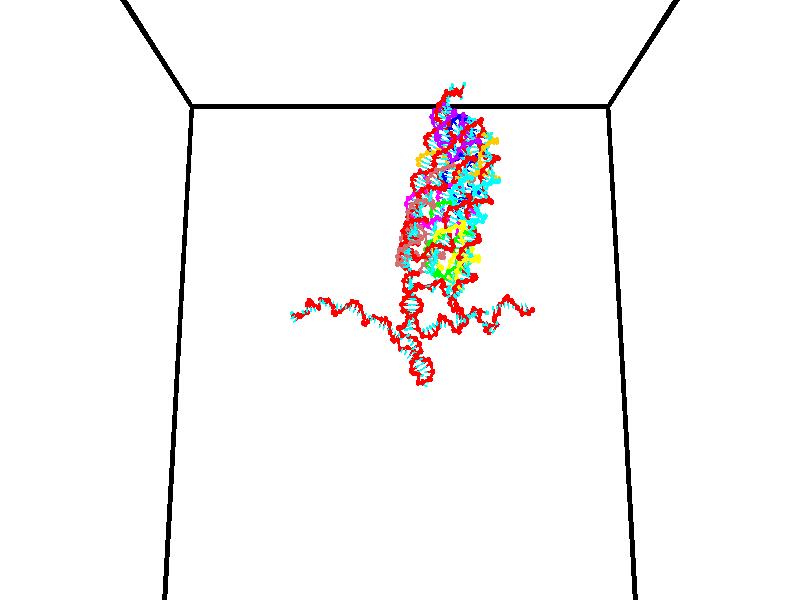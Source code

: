 // switches for output
#declare DRAW_BASES = 1; // possible values are 0, 1; only relevant for DNA ribbons
#declare DRAW_BASES_TYPE = 3; // possible values are 1, 2, 3; only relevant for DNA ribbons
#declare DRAW_FOG = 0; // set to 1 to enable fog

#include "colors.inc"

#include "transforms.inc"
background { rgb <1, 1, 1>}

#default {
   normal{
       ripples 0.25
       frequency 0.20
       turbulence 0.2
       lambda 5
   }
	finish {
		phong 0.1
		phong_size 40.
	}
}

// original window dimensions: 1024x640


// camera settings

camera {
	sky <0, 0.179814, -0.983701>
	up <0, 0.179814, -0.983701>
	right 1.6 * <1, 0, 0>
	location <35, 94.9851, 44.8844>
	look_at <35, 29.7336, 32.9568>
	direction <0, -65.2515, -11.9276>
	angle 67.0682
}


# declare cpy_camera_pos = <35, 94.9851, 44.8844>;
# if (DRAW_FOG = 1)
fog {
	fog_type 2
	up vnormalize(cpy_camera_pos)
	color rgbt<1,1,1,0.3>
	distance 1e-5
	fog_alt 3e-3
	fog_offset 56
}
# end


// LIGHTS

# declare lum = 6;
global_settings {
	ambient_light rgb lum * <0.05, 0.05, 0.05>
	max_trace_level 15
}# declare cpy_direct_light_amount = 0.25;
light_source
{	1000 * <-1, -1.16352, -0.803886>,
	rgb lum * cpy_direct_light_amount
	parallel
}

light_source
{	1000 * <1, 1.16352, 0.803886>,
	rgb lum * cpy_direct_light_amount
	parallel
}

// strand 0

// nucleotide -1

// particle -1
sphere {
	<24.179777, 34.485321, 35.161976> 0.250000
	pigment { color rgbt <1,0,0,0> }
	no_shadow
}
cylinder {
	<24.145496, 34.880142, 35.107742>,  <24.124928, 35.117035, 35.075203>, 0.100000
	pigment { color rgbt <1,0,0,0> }
	no_shadow
}
cylinder {
	<24.145496, 34.880142, 35.107742>,  <24.179777, 34.485321, 35.161976>, 0.100000
	pigment { color rgbt <1,0,0,0> }
	no_shadow
}

// particle -1
sphere {
	<24.145496, 34.880142, 35.107742> 0.100000
	pigment { color rgbt <1,0,0,0> }
	no_shadow
}
sphere {
	0, 1
	scale<0.080000,0.200000,0.300000>
	matrix <0.579557, 0.160080, 0.799055,
		0.810413, -0.010097, -0.585772,
		-0.085703, 0.987052, -0.135583,
		24.119785, 35.176258, 35.067066>
	pigment { color rgbt <0,1,1,0> }
	no_shadow
}
cylinder {
	<24.747360, 34.897152, 35.208160>,  <24.179777, 34.485321, 35.161976>, 0.130000
	pigment { color rgbt <1,0,0,0> }
	no_shadow
}

// nucleotide -1

// particle -1
sphere {
	<24.747360, 34.897152, 35.208160> 0.250000
	pigment { color rgbt <1,0,0,0> }
	no_shadow
}
cylinder {
	<24.489378, 35.166756, 35.352242>,  <24.334589, 35.328518, 35.438690>, 0.100000
	pigment { color rgbt <1,0,0,0> }
	no_shadow
}
cylinder {
	<24.489378, 35.166756, 35.352242>,  <24.747360, 34.897152, 35.208160>, 0.100000
	pigment { color rgbt <1,0,0,0> }
	no_shadow
}

// particle -1
sphere {
	<24.489378, 35.166756, 35.352242> 0.100000
	pigment { color rgbt <1,0,0,0> }
	no_shadow
}
sphere {
	0, 1
	scale<0.080000,0.200000,0.300000>
	matrix <0.617981, 0.182692, 0.764672,
		0.449589, 0.715778, -0.534352,
		-0.644957, 0.674007, 0.360201,
		24.295891, 35.368958, 35.460300>
	pigment { color rgbt <0,1,1,0> }
	no_shadow
}
cylinder {
	<25.137899, 35.427311, 35.330418>,  <24.747360, 34.897152, 35.208160>, 0.130000
	pigment { color rgbt <1,0,0,0> }
	no_shadow
}

// nucleotide -1

// particle -1
sphere {
	<25.137899, 35.427311, 35.330418> 0.250000
	pigment { color rgbt <1,0,0,0> }
	no_shadow
}
cylinder {
	<24.806997, 35.437771, 35.554905>,  <24.608456, 35.444046, 35.689598>, 0.100000
	pigment { color rgbt <1,0,0,0> }
	no_shadow
}
cylinder {
	<24.806997, 35.437771, 35.554905>,  <25.137899, 35.427311, 35.330418>, 0.100000
	pigment { color rgbt <1,0,0,0> }
	no_shadow
}

// particle -1
sphere {
	<24.806997, 35.437771, 35.554905> 0.100000
	pigment { color rgbt <1,0,0,0> }
	no_shadow
}
sphere {
	0, 1
	scale<0.080000,0.200000,0.300000>
	matrix <0.558388, 0.148629, 0.816157,
		-0.062070, 0.988547, -0.137556,
		-0.827255, 0.026151, 0.561218,
		24.558821, 35.445618, 35.723270>
	pigment { color rgbt <0,1,1,0> }
	no_shadow
}
cylinder {
	<25.733707, 35.521961, 35.056278>,  <25.137899, 35.427311, 35.330418>, 0.130000
	pigment { color rgbt <1,0,0,0> }
	no_shadow
}

// nucleotide -1

// particle -1
sphere {
	<25.733707, 35.521961, 35.056278> 0.250000
	pigment { color rgbt <1,0,0,0> }
	no_shadow
}
cylinder {
	<25.571033, 35.885315, 35.095169>,  <25.473429, 36.103325, 35.118504>, 0.100000
	pigment { color rgbt <1,0,0,0> }
	no_shadow
}
cylinder {
	<25.571033, 35.885315, 35.095169>,  <25.733707, 35.521961, 35.056278>, 0.100000
	pigment { color rgbt <1,0,0,0> }
	no_shadow
}

// particle -1
sphere {
	<25.571033, 35.885315, 35.095169> 0.100000
	pigment { color rgbt <1,0,0,0> }
	no_shadow
}
sphere {
	0, 1
	scale<0.080000,0.200000,0.300000>
	matrix <0.881512, 0.418132, -0.219322,
		-0.239881, -0.003491, -0.970796,
		-0.406686, 0.908380, 0.097225,
		25.449028, 36.157829, 35.124336>
	pigment { color rgbt <0,1,1,0> }
	no_shadow
}
cylinder {
	<25.761288, 35.868172, 34.439995>,  <25.733707, 35.521961, 35.056278>, 0.130000
	pigment { color rgbt <1,0,0,0> }
	no_shadow
}

// nucleotide -1

// particle -1
sphere {
	<25.761288, 35.868172, 34.439995> 0.250000
	pigment { color rgbt <1,0,0,0> }
	no_shadow
}
cylinder {
	<25.796856, 36.103230, 34.761681>,  <25.818197, 36.244263, 34.954693>, 0.100000
	pigment { color rgbt <1,0,0,0> }
	no_shadow
}
cylinder {
	<25.796856, 36.103230, 34.761681>,  <25.761288, 35.868172, 34.439995>, 0.100000
	pigment { color rgbt <1,0,0,0> }
	no_shadow
}

// particle -1
sphere {
	<25.796856, 36.103230, 34.761681> 0.100000
	pigment { color rgbt <1,0,0,0> }
	no_shadow
}
sphere {
	0, 1
	scale<0.080000,0.200000,0.300000>
	matrix <0.922824, 0.255233, -0.288534,
		-0.374818, 0.767810, -0.519596,
		0.088921, 0.587643, 0.804219,
		25.823532, 36.279522, 35.002945>
	pigment { color rgbt <0,1,1,0> }
	no_shadow
}
cylinder {
	<26.065207, 36.578583, 34.264961>,  <25.761288, 35.868172, 34.439995>, 0.130000
	pigment { color rgbt <1,0,0,0> }
	no_shadow
}

// nucleotide -1

// particle -1
sphere {
	<26.065207, 36.578583, 34.264961> 0.250000
	pigment { color rgbt <1,0,0,0> }
	no_shadow
}
cylinder {
	<26.147608, 36.457169, 34.637074>,  <26.197048, 36.384319, 34.860340>, 0.100000
	pigment { color rgbt <1,0,0,0> }
	no_shadow
}
cylinder {
	<26.147608, 36.457169, 34.637074>,  <26.065207, 36.578583, 34.264961>, 0.100000
	pigment { color rgbt <1,0,0,0> }
	no_shadow
}

// particle -1
sphere {
	<26.147608, 36.457169, 34.637074> 0.100000
	pigment { color rgbt <1,0,0,0> }
	no_shadow
}
sphere {
	0, 1
	scale<0.080000,0.200000,0.300000>
	matrix <0.967129, 0.207985, -0.146300,
		-0.149078, 0.929843, 0.336403,
		0.206003, -0.303535, 0.930285,
		26.209408, 36.366108, 34.916161>
	pigment { color rgbt <0,1,1,0> }
	no_shadow
}
cylinder {
	<26.407946, 37.099457, 34.573341>,  <26.065207, 36.578583, 34.264961>, 0.130000
	pigment { color rgbt <1,0,0,0> }
	no_shadow
}

// nucleotide -1

// particle -1
sphere {
	<26.407946, 37.099457, 34.573341> 0.250000
	pigment { color rgbt <1,0,0,0> }
	no_shadow
}
cylinder {
	<26.510305, 36.774223, 34.782497>,  <26.571722, 36.579082, 34.907990>, 0.100000
	pigment { color rgbt <1,0,0,0> }
	no_shadow
}
cylinder {
	<26.510305, 36.774223, 34.782497>,  <26.407946, 37.099457, 34.573341>, 0.100000
	pigment { color rgbt <1,0,0,0> }
	no_shadow
}

// particle -1
sphere {
	<26.510305, 36.774223, 34.782497> 0.100000
	pigment { color rgbt <1,0,0,0> }
	no_shadow
}
sphere {
	0, 1
	scale<0.080000,0.200000,0.300000>
	matrix <0.953205, 0.122156, -0.276546,
		0.160981, 0.569187, 0.806295,
		0.255900, -0.813083, 0.522887,
		26.587076, 36.530300, 34.939365>
	pigment { color rgbt <0,1,1,0> }
	no_shadow
}
cylinder {
	<27.114655, 37.148712, 34.943272>,  <26.407946, 37.099457, 34.573341>, 0.130000
	pigment { color rgbt <1,0,0,0> }
	no_shadow
}

// nucleotide -1

// particle -1
sphere {
	<27.114655, 37.148712, 34.943272> 0.250000
	pigment { color rgbt <1,0,0,0> }
	no_shadow
}
cylinder {
	<27.228359, 37.467178, 34.729614>,  <27.296581, 37.658260, 34.601421>, 0.100000
	pigment { color rgbt <1,0,0,0> }
	no_shadow
}
cylinder {
	<27.228359, 37.467178, 34.729614>,  <27.114655, 37.148712, 34.943272>, 0.100000
	pigment { color rgbt <1,0,0,0> }
	no_shadow
}

// particle -1
sphere {
	<27.228359, 37.467178, 34.729614> 0.100000
	pigment { color rgbt <1,0,0,0> }
	no_shadow
}
sphere {
	0, 1
	scale<0.080000,0.200000,0.300000>
	matrix <0.879656, -0.438167, -0.184974,
		-0.381315, -0.417281, -0.824910,
		0.284261, 0.796170, -0.534143,
		27.313637, 37.706028, 34.569370>
	pigment { color rgbt <0,1,1,0> }
	no_shadow
}
cylinder {
	<27.226616, 36.876450, 34.227650>,  <27.114655, 37.148712, 34.943272>, 0.130000
	pigment { color rgbt <1,0,0,0> }
	no_shadow
}

// nucleotide -1

// particle -1
sphere {
	<27.226616, 36.876450, 34.227650> 0.250000
	pigment { color rgbt <1,0,0,0> }
	no_shadow
}
cylinder {
	<27.416590, 37.186745, 34.393864>,  <27.530575, 37.372921, 34.493591>, 0.100000
	pigment { color rgbt <1,0,0,0> }
	no_shadow
}
cylinder {
	<27.416590, 37.186745, 34.393864>,  <27.226616, 36.876450, 34.227650>, 0.100000
	pigment { color rgbt <1,0,0,0> }
	no_shadow
}

// particle -1
sphere {
	<27.416590, 37.186745, 34.393864> 0.100000
	pigment { color rgbt <1,0,0,0> }
	no_shadow
}
sphere {
	0, 1
	scale<0.080000,0.200000,0.300000>
	matrix <0.877998, -0.449691, -0.164007,
		0.059636, 0.442730, -0.894670,
		0.474936, 0.775737, 0.415534,
		27.559071, 37.419464, 34.518524>
	pigment { color rgbt <0,1,1,0> }
	no_shadow
}
cylinder {
	<27.962612, 36.588760, 34.239143>,  <27.226616, 36.876450, 34.227650>, 0.130000
	pigment { color rgbt <1,0,0,0> }
	no_shadow
}

// nucleotide -1

// particle -1
sphere {
	<27.962612, 36.588760, 34.239143> 0.250000
	pigment { color rgbt <1,0,0,0> }
	no_shadow
}
cylinder {
	<27.784729, 36.251858, 34.361019>,  <27.677999, 36.049717, 34.434143>, 0.100000
	pigment { color rgbt <1,0,0,0> }
	no_shadow
}
cylinder {
	<27.784729, 36.251858, 34.361019>,  <27.962612, 36.588760, 34.239143>, 0.100000
	pigment { color rgbt <1,0,0,0> }
	no_shadow
}

// particle -1
sphere {
	<27.784729, 36.251858, 34.361019> 0.100000
	pigment { color rgbt <1,0,0,0> }
	no_shadow
}
sphere {
	0, 1
	scale<0.080000,0.200000,0.300000>
	matrix <0.889252, -0.455857, 0.037760,
		0.107089, 0.287735, 0.951704,
		-0.444706, -0.842261, 0.304686,
		27.651318, 35.999180, 34.452423>
	pigment { color rgbt <0,1,1,0> }
	no_shadow
}
cylinder {
	<28.405403, 36.324093, 34.736523>,  <27.962612, 36.588760, 34.239143>, 0.130000
	pigment { color rgbt <1,0,0,0> }
	no_shadow
}

// nucleotide -1

// particle -1
sphere {
	<28.405403, 36.324093, 34.736523> 0.250000
	pigment { color rgbt <1,0,0,0> }
	no_shadow
}
cylinder {
	<28.194326, 36.032028, 34.562897>,  <28.067680, 35.856789, 34.458721>, 0.100000
	pigment { color rgbt <1,0,0,0> }
	no_shadow
}
cylinder {
	<28.194326, 36.032028, 34.562897>,  <28.405403, 36.324093, 34.736523>, 0.100000
	pigment { color rgbt <1,0,0,0> }
	no_shadow
}

// particle -1
sphere {
	<28.194326, 36.032028, 34.562897> 0.100000
	pigment { color rgbt <1,0,0,0> }
	no_shadow
}
sphere {
	0, 1
	scale<0.080000,0.200000,0.300000>
	matrix <0.818498, -0.573728, -0.029955,
		-0.227161, -0.371084, 0.900386,
		-0.527692, -0.730159, -0.434060,
		28.036018, 35.812981, 34.432678>
	pigment { color rgbt <0,1,1,0> }
	no_shadow
}
cylinder {
	<28.337046, 35.690804, 35.093040>,  <28.405403, 36.324093, 34.736523>, 0.130000
	pigment { color rgbt <1,0,0,0> }
	no_shadow
}

// nucleotide -1

// particle -1
sphere {
	<28.337046, 35.690804, 35.093040> 0.250000
	pigment { color rgbt <1,0,0,0> }
	no_shadow
}
cylinder {
	<28.337999, 35.620304, 34.699303>,  <28.338572, 35.578003, 34.463058>, 0.100000
	pigment { color rgbt <1,0,0,0> }
	no_shadow
}
cylinder {
	<28.337999, 35.620304, 34.699303>,  <28.337046, 35.690804, 35.093040>, 0.100000
	pigment { color rgbt <1,0,0,0> }
	no_shadow
}

// particle -1
sphere {
	<28.337999, 35.620304, 34.699303> 0.100000
	pigment { color rgbt <1,0,0,0> }
	no_shadow
}
sphere {
	0, 1
	scale<0.080000,0.200000,0.300000>
	matrix <0.904814, -0.418755, 0.077170,
		-0.425800, -0.890831, 0.158473,
		0.002384, -0.176248, -0.984343,
		28.338715, 35.567429, 34.403999>
	pigment { color rgbt <0,1,1,0> }
	no_shadow
}
cylinder {
	<28.487772, 34.964909, 35.150936>,  <28.337046, 35.690804, 35.093040>, 0.130000
	pigment { color rgbt <1,0,0,0> }
	no_shadow
}

// nucleotide -1

// particle -1
sphere {
	<28.487772, 34.964909, 35.150936> 0.250000
	pigment { color rgbt <1,0,0,0> }
	no_shadow
}
cylinder {
	<28.588015, 35.131828, 34.801521>,  <28.648161, 35.231979, 34.591873>, 0.100000
	pigment { color rgbt <1,0,0,0> }
	no_shadow
}
cylinder {
	<28.588015, 35.131828, 34.801521>,  <28.487772, 34.964909, 35.150936>, 0.100000
	pigment { color rgbt <1,0,0,0> }
	no_shadow
}

// particle -1
sphere {
	<28.588015, 35.131828, 34.801521> 0.100000
	pigment { color rgbt <1,0,0,0> }
	no_shadow
}
sphere {
	0, 1
	scale<0.080000,0.200000,0.300000>
	matrix <0.886842, -0.460798, 0.034297,
		-0.388210, -0.783280, -0.485556,
		0.250607, 0.417297, -0.873532,
		28.663197, 35.257019, 34.539463>
	pigment { color rgbt <0,1,1,0> }
	no_shadow
}
cylinder {
	<28.912016, 34.476509, 34.813419>,  <28.487772, 34.964909, 35.150936>, 0.130000
	pigment { color rgbt <1,0,0,0> }
	no_shadow
}

// nucleotide -1

// particle -1
sphere {
	<28.912016, 34.476509, 34.813419> 0.250000
	pigment { color rgbt <1,0,0,0> }
	no_shadow
}
cylinder {
	<29.011387, 34.825211, 34.644501>,  <29.071009, 35.034431, 34.543148>, 0.100000
	pigment { color rgbt <1,0,0,0> }
	no_shadow
}
cylinder {
	<29.011387, 34.825211, 34.644501>,  <28.912016, 34.476509, 34.813419>, 0.100000
	pigment { color rgbt <1,0,0,0> }
	no_shadow
}

// particle -1
sphere {
	<29.011387, 34.825211, 34.644501> 0.100000
	pigment { color rgbt <1,0,0,0> }
	no_shadow
}
sphere {
	0, 1
	scale<0.080000,0.200000,0.300000>
	matrix <0.943196, -0.118414, 0.310418,
		0.220602, -0.475425, -0.851649,
		0.248427, 0.871751, -0.422296,
		29.085915, 35.086735, 34.517811>
	pigment { color rgbt <0,1,1,0> }
	no_shadow
}
cylinder {
	<29.598297, 34.394165, 34.321659>,  <28.912016, 34.476509, 34.813419>, 0.130000
	pigment { color rgbt <1,0,0,0> }
	no_shadow
}

// nucleotide -1

// particle -1
sphere {
	<29.598297, 34.394165, 34.321659> 0.250000
	pigment { color rgbt <1,0,0,0> }
	no_shadow
}
cylinder {
	<29.568064, 34.766644, 34.464294>,  <29.549923, 34.990131, 34.549877>, 0.100000
	pigment { color rgbt <1,0,0,0> }
	no_shadow
}
cylinder {
	<29.568064, 34.766644, 34.464294>,  <29.598297, 34.394165, 34.321659>, 0.100000
	pigment { color rgbt <1,0,0,0> }
	no_shadow
}

// particle -1
sphere {
	<29.568064, 34.766644, 34.464294> 0.100000
	pigment { color rgbt <1,0,0,0> }
	no_shadow
}
sphere {
	0, 1
	scale<0.080000,0.200000,0.300000>
	matrix <0.943598, -0.048813, 0.327476,
		0.322351, 0.361232, -0.874986,
		-0.075584, 0.931197, 0.356593,
		29.545389, 35.046001, 34.571274>
	pigment { color rgbt <0,1,1,0> }
	no_shadow
}
cylinder {
	<30.167601, 34.811043, 34.012684>,  <29.598297, 34.394165, 34.321659>, 0.130000
	pigment { color rgbt <1,0,0,0> }
	no_shadow
}

// nucleotide -1

// particle -1
sphere {
	<30.167601, 34.811043, 34.012684> 0.250000
	pigment { color rgbt <1,0,0,0> }
	no_shadow
}
cylinder {
	<30.052683, 34.967228, 34.362541>,  <29.983732, 35.060940, 34.572456>, 0.100000
	pigment { color rgbt <1,0,0,0> }
	no_shadow
}
cylinder {
	<30.052683, 34.967228, 34.362541>,  <30.167601, 34.811043, 34.012684>, 0.100000
	pigment { color rgbt <1,0,0,0> }
	no_shadow
}

// particle -1
sphere {
	<30.052683, 34.967228, 34.362541> 0.100000
	pigment { color rgbt <1,0,0,0> }
	no_shadow
}
sphere {
	0, 1
	scale<0.080000,0.200000,0.300000>
	matrix <0.944262, -0.037763, 0.327021,
		0.160718, 0.919844, -0.357849,
		-0.287295, 0.390462, 0.874644,
		29.966494, 35.084366, 34.624935>
	pigment { color rgbt <0,1,1,0> }
	no_shadow
}
cylinder {
	<30.674942, 35.265808, 34.184799>,  <30.167601, 34.811043, 34.012684>, 0.130000
	pigment { color rgbt <1,0,0,0> }
	no_shadow
}

// nucleotide -1

// particle -1
sphere {
	<30.674942, 35.265808, 34.184799> 0.250000
	pigment { color rgbt <1,0,0,0> }
	no_shadow
}
cylinder {
	<30.521242, 35.169189, 34.541229>,  <30.429022, 35.111217, 34.755085>, 0.100000
	pigment { color rgbt <1,0,0,0> }
	no_shadow
}
cylinder {
	<30.521242, 35.169189, 34.541229>,  <30.674942, 35.265808, 34.184799>, 0.100000
	pigment { color rgbt <1,0,0,0> }
	no_shadow
}

// particle -1
sphere {
	<30.521242, 35.169189, 34.541229> 0.100000
	pigment { color rgbt <1,0,0,0> }
	no_shadow
}
sphere {
	0, 1
	scale<0.080000,0.200000,0.300000>
	matrix <0.919252, -0.189599, 0.345005,
		0.085611, 0.951687, 0.294894,
		-0.384248, -0.241546, 0.891072,
		30.405968, 35.096725, 34.808552>
	pigment { color rgbt <0,1,1,0> }
	no_shadow
}
cylinder {
	<31.098072, 35.485741, 34.638412>,  <30.674942, 35.265808, 34.184799>, 0.130000
	pigment { color rgbt <1,0,0,0> }
	no_shadow
}

// nucleotide -1

// particle -1
sphere {
	<31.098072, 35.485741, 34.638412> 0.250000
	pigment { color rgbt <1,0,0,0> }
	no_shadow
}
cylinder {
	<30.915241, 35.212055, 34.865719>,  <30.805544, 35.047844, 35.002102>, 0.100000
	pigment { color rgbt <1,0,0,0> }
	no_shadow
}
cylinder {
	<30.915241, 35.212055, 34.865719>,  <31.098072, 35.485741, 34.638412>, 0.100000
	pigment { color rgbt <1,0,0,0> }
	no_shadow
}

// particle -1
sphere {
	<30.915241, 35.212055, 34.865719> 0.100000
	pigment { color rgbt <1,0,0,0> }
	no_shadow
}
sphere {
	0, 1
	scale<0.080000,0.200000,0.300000>
	matrix <0.884665, -0.283706, 0.369971,
		-0.091919, 0.671832, 0.734978,
		-0.457076, -0.684216, 0.568268,
		30.778118, 35.006790, 35.036198>
	pigment { color rgbt <0,1,1,0> }
	no_shadow
}
cylinder {
	<31.409025, 35.485603, 35.453304>,  <31.098072, 35.485741, 34.638412>, 0.130000
	pigment { color rgbt <1,0,0,0> }
	no_shadow
}

// nucleotide -1

// particle -1
sphere {
	<31.409025, 35.485603, 35.453304> 0.250000
	pigment { color rgbt <1,0,0,0> }
	no_shadow
}
cylinder {
	<31.307709, 35.155655, 35.251144>,  <31.246920, 34.957684, 35.129848>, 0.100000
	pigment { color rgbt <1,0,0,0> }
	no_shadow
}
cylinder {
	<31.307709, 35.155655, 35.251144>,  <31.409025, 35.485603, 35.453304>, 0.100000
	pigment { color rgbt <1,0,0,0> }
	no_shadow
}

// particle -1
sphere {
	<31.307709, 35.155655, 35.251144> 0.100000
	pigment { color rgbt <1,0,0,0> }
	no_shadow
}
sphere {
	0, 1
	scale<0.080000,0.200000,0.300000>
	matrix <0.821166, -0.459510, 0.338433,
		-0.511400, -0.329293, 0.793748,
		-0.253292, -0.824873, -0.505398,
		31.231722, 34.908192, 35.099525>
	pigment { color rgbt <0,1,1,0> }
	no_shadow
}
cylinder {
	<31.324585, 34.841202, 35.865707>,  <31.409025, 35.485603, 35.453304>, 0.130000
	pigment { color rgbt <1,0,0,0> }
	no_shadow
}

// nucleotide -1

// particle -1
sphere {
	<31.324585, 34.841202, 35.865707> 0.250000
	pigment { color rgbt <1,0,0,0> }
	no_shadow
}
cylinder {
	<31.418550, 34.757946, 35.485920>,  <31.474930, 34.707993, 35.258045>, 0.100000
	pigment { color rgbt <1,0,0,0> }
	no_shadow
}
cylinder {
	<31.418550, 34.757946, 35.485920>,  <31.324585, 34.841202, 35.865707>, 0.100000
	pigment { color rgbt <1,0,0,0> }
	no_shadow
}

// particle -1
sphere {
	<31.418550, 34.757946, 35.485920> 0.100000
	pigment { color rgbt <1,0,0,0> }
	no_shadow
}
sphere {
	0, 1
	scale<0.080000,0.200000,0.300000>
	matrix <0.835591, -0.455797, 0.306655,
		-0.496592, -0.865407, 0.066844,
		0.234914, -0.208136, -0.949471,
		31.489025, 34.695507, 35.201080>
	pigment { color rgbt <0,1,1,0> }
	no_shadow
}
cylinder {
	<31.471109, 34.107239, 35.830200>,  <31.324585, 34.841202, 35.865707>, 0.130000
	pigment { color rgbt <1,0,0,0> }
	no_shadow
}

// nucleotide -1

// particle -1
sphere {
	<31.471109, 34.107239, 35.830200> 0.250000
	pigment { color rgbt <1,0,0,0> }
	no_shadow
}
cylinder {
	<31.679968, 34.265419, 35.527946>,  <31.805283, 34.360329, 35.346596>, 0.100000
	pigment { color rgbt <1,0,0,0> }
	no_shadow
}
cylinder {
	<31.679968, 34.265419, 35.527946>,  <31.471109, 34.107239, 35.830200>, 0.100000
	pigment { color rgbt <1,0,0,0> }
	no_shadow
}

// particle -1
sphere {
	<31.679968, 34.265419, 35.527946> 0.100000
	pigment { color rgbt <1,0,0,0> }
	no_shadow
}
sphere {
	0, 1
	scale<0.080000,0.200000,0.300000>
	matrix <0.836539, -0.409965, 0.363499,
		-0.166037, -0.821915, -0.544873,
		0.522144, 0.395454, -0.755633,
		31.836611, 34.384056, 35.301258>
	pigment { color rgbt <0,1,1,0> }
	no_shadow
}
cylinder {
	<31.709204, 33.546425, 35.512913>,  <31.471109, 34.107239, 35.830200>, 0.130000
	pigment { color rgbt <1,0,0,0> }
	no_shadow
}

// nucleotide -1

// particle -1
sphere {
	<31.709204, 33.546425, 35.512913> 0.250000
	pigment { color rgbt <1,0,0,0> }
	no_shadow
}
cylinder {
	<31.929012, 33.875885, 35.456871>,  <32.060898, 34.073563, 35.423248>, 0.100000
	pigment { color rgbt <1,0,0,0> }
	no_shadow
}
cylinder {
	<31.929012, 33.875885, 35.456871>,  <31.709204, 33.546425, 35.512913>, 0.100000
	pigment { color rgbt <1,0,0,0> }
	no_shadow
}

// particle -1
sphere {
	<31.929012, 33.875885, 35.456871> 0.100000
	pigment { color rgbt <1,0,0,0> }
	no_shadow
}
sphere {
	0, 1
	scale<0.080000,0.200000,0.300000>
	matrix <0.809190, -0.482959, 0.334608,
		0.207936, -0.297242, -0.931885,
		0.549522, 0.823649, -0.140100,
		32.093868, 34.122978, 35.414841>
	pigment { color rgbt <0,1,1,0> }
	no_shadow
}
cylinder {
	<32.289501, 33.371384, 35.087532>,  <31.709204, 33.546425, 35.512913>, 0.130000
	pigment { color rgbt <1,0,0,0> }
	no_shadow
}

// nucleotide -1

// particle -1
sphere {
	<32.289501, 33.371384, 35.087532> 0.250000
	pigment { color rgbt <1,0,0,0> }
	no_shadow
}
cylinder {
	<32.353779, 33.695374, 35.313137>,  <32.392345, 33.889767, 35.448502>, 0.100000
	pigment { color rgbt <1,0,0,0> }
	no_shadow
}
cylinder {
	<32.353779, 33.695374, 35.313137>,  <32.289501, 33.371384, 35.087532>, 0.100000
	pigment { color rgbt <1,0,0,0> }
	no_shadow
}

// particle -1
sphere {
	<32.353779, 33.695374, 35.313137> 0.100000
	pigment { color rgbt <1,0,0,0> }
	no_shadow
}
sphere {
	0, 1
	scale<0.080000,0.200000,0.300000>
	matrix <0.956462, -0.268849, 0.113583,
		0.243634, 0.521206, -0.817916,
		0.160696, 0.809978, 0.564015,
		32.401989, 33.938366, 35.482342>
	pigment { color rgbt <0,1,1,0> }
	no_shadow
}
cylinder {
	<33.086575, 33.213249, 35.284298>,  <32.289501, 33.371384, 35.087532>, 0.130000
	pigment { color rgbt <1,0,0,0> }
	no_shadow
}

// nucleotide -1

// particle -1
sphere {
	<33.086575, 33.213249, 35.284298> 0.250000
	pigment { color rgbt <1,0,0,0> }
	no_shadow
}
cylinder {
	<33.022961, 33.430229, 35.614258>,  <32.984795, 33.560417, 35.812233>, 0.100000
	pigment { color rgbt <1,0,0,0> }
	no_shadow
}
cylinder {
	<33.022961, 33.430229, 35.614258>,  <33.086575, 33.213249, 35.284298>, 0.100000
	pigment { color rgbt <1,0,0,0> }
	no_shadow
}

// particle -1
sphere {
	<33.022961, 33.430229, 35.614258> 0.100000
	pigment { color rgbt <1,0,0,0> }
	no_shadow
}
sphere {
	0, 1
	scale<0.080000,0.200000,0.300000>
	matrix <0.967839, -0.079308, 0.238742,
		0.194926, 0.836336, -0.512392,
		-0.159032, 0.542450, 0.824898,
		32.975250, 33.592964, 35.861729>
	pigment { color rgbt <0,1,1,0> }
	no_shadow
}
cylinder {
	<33.546684, 33.794510, 35.340790>,  <33.086575, 33.213249, 35.284298>, 0.130000
	pigment { color rgbt <1,0,0,0> }
	no_shadow
}

// nucleotide -1

// particle -1
sphere {
	<33.546684, 33.794510, 35.340790> 0.250000
	pigment { color rgbt <1,0,0,0> }
	no_shadow
}
cylinder {
	<33.437279, 33.679211, 35.707855>,  <33.371635, 33.610031, 35.928093>, 0.100000
	pigment { color rgbt <1,0,0,0> }
	no_shadow
}
cylinder {
	<33.437279, 33.679211, 35.707855>,  <33.546684, 33.794510, 35.340790>, 0.100000
	pigment { color rgbt <1,0,0,0> }
	no_shadow
}

// particle -1
sphere {
	<33.437279, 33.679211, 35.707855> 0.100000
	pigment { color rgbt <1,0,0,0> }
	no_shadow
}
sphere {
	0, 1
	scale<0.080000,0.200000,0.300000>
	matrix <0.961346, -0.113349, 0.250931,
		0.031687, 0.950824, 0.308105,
		-0.273515, -0.288245, 0.917663,
		33.355225, 33.592739, 35.983154>
	pigment { color rgbt <0,1,1,0> }
	no_shadow
}
cylinder {
	<33.934010, 34.126484, 35.845177>,  <33.546684, 33.794510, 35.340790>, 0.130000
	pigment { color rgbt <1,0,0,0> }
	no_shadow
}

// nucleotide -1

// particle -1
sphere {
	<33.934010, 34.126484, 35.845177> 0.250000
	pigment { color rgbt <1,0,0,0> }
	no_shadow
}
cylinder {
	<33.852760, 33.771088, 36.009777>,  <33.804012, 33.557850, 36.108536>, 0.100000
	pigment { color rgbt <1,0,0,0> }
	no_shadow
}
cylinder {
	<33.852760, 33.771088, 36.009777>,  <33.934010, 34.126484, 35.845177>, 0.100000
	pigment { color rgbt <1,0,0,0> }
	no_shadow
}

// particle -1
sphere {
	<33.852760, 33.771088, 36.009777> 0.100000
	pigment { color rgbt <1,0,0,0> }
	no_shadow
}
sphere {
	0, 1
	scale<0.080000,0.200000,0.300000>
	matrix <0.962814, -0.104785, 0.249016,
		-0.178129, 0.446776, 0.876733,
		-0.203123, -0.888488, 0.411497,
		33.791824, 33.504539, 36.133224>
	pigment { color rgbt <0,1,1,0> }
	no_shadow
}
cylinder {
	<34.002361, 34.350780, 36.593128>,  <33.934010, 34.126484, 35.845177>, 0.130000
	pigment { color rgbt <1,0,0,0> }
	no_shadow
}

// nucleotide -1

// particle -1
sphere {
	<34.002361, 34.350780, 36.593128> 0.250000
	pigment { color rgbt <1,0,0,0> }
	no_shadow
}
cylinder {
	<34.074890, 33.987431, 36.442406>,  <34.118408, 33.769421, 36.351974>, 0.100000
	pigment { color rgbt <1,0,0,0> }
	no_shadow
}
cylinder {
	<34.074890, 33.987431, 36.442406>,  <34.002361, 34.350780, 36.593128>, 0.100000
	pigment { color rgbt <1,0,0,0> }
	no_shadow
}

// particle -1
sphere {
	<34.074890, 33.987431, 36.442406> 0.100000
	pigment { color rgbt <1,0,0,0> }
	no_shadow
}
sphere {
	0, 1
	scale<0.080000,0.200000,0.300000>
	matrix <0.835398, -0.059882, 0.546374,
		-0.518875, -0.413851, 0.747994,
		0.181326, -0.908373, -0.376802,
		34.129288, 33.714920, 36.329365>
	pigment { color rgbt <0,1,1,0> }
	no_shadow
}
cylinder {
	<34.266121, 34.009129, 37.138485>,  <34.002361, 34.350780, 36.593128>, 0.130000
	pigment { color rgbt <1,0,0,0> }
	no_shadow
}

// nucleotide -1

// particle -1
sphere {
	<34.266121, 34.009129, 37.138485> 0.250000
	pigment { color rgbt <1,0,0,0> }
	no_shadow
}
cylinder {
	<34.394630, 33.801430, 36.821709>,  <34.471737, 33.676811, 36.631645>, 0.100000
	pigment { color rgbt <1,0,0,0> }
	no_shadow
}
cylinder {
	<34.394630, 33.801430, 36.821709>,  <34.266121, 34.009129, 37.138485>, 0.100000
	pigment { color rgbt <1,0,0,0> }
	no_shadow
}

// particle -1
sphere {
	<34.394630, 33.801430, 36.821709> 0.100000
	pigment { color rgbt <1,0,0,0> }
	no_shadow
}
sphere {
	0, 1
	scale<0.080000,0.200000,0.300000>
	matrix <0.882839, -0.138324, 0.448845,
		-0.342606, -0.843355, 0.413972,
		0.321274, -0.519248, -0.791937,
		34.491013, 33.645657, 36.584126>
	pigment { color rgbt <0,1,1,0> }
	no_shadow
}
cylinder {
	<34.417034, 33.339367, 37.173519>,  <34.266121, 34.009129, 37.138485>, 0.130000
	pigment { color rgbt <1,0,0,0> }
	no_shadow
}

// nucleotide -1

// particle -1
sphere {
	<34.417034, 33.339367, 37.173519> 0.250000
	pigment { color rgbt <1,0,0,0> }
	no_shadow
}
cylinder {
	<34.679535, 33.432545, 36.886448>,  <34.837036, 33.488449, 36.714203>, 0.100000
	pigment { color rgbt <1,0,0,0> }
	no_shadow
}
cylinder {
	<34.679535, 33.432545, 36.886448>,  <34.417034, 33.339367, 37.173519>, 0.100000
	pigment { color rgbt <1,0,0,0> }
	no_shadow
}

// particle -1
sphere {
	<34.679535, 33.432545, 36.886448> 0.100000
	pigment { color rgbt <1,0,0,0> }
	no_shadow
}
sphere {
	0, 1
	scale<0.080000,0.200000,0.300000>
	matrix <0.720154, -0.477226, 0.503621,
		-0.225181, -0.847345, -0.480937,
		0.656256, 0.232943, -0.717681,
		34.876411, 33.502426, 36.671143>
	pigment { color rgbt <0,1,1,0> }
	no_shadow
}
cylinder {
	<34.752960, 32.714859, 37.004215>,  <34.417034, 33.339367, 37.173519>, 0.130000
	pigment { color rgbt <1,0,0,0> }
	no_shadow
}

// nucleotide -1

// particle -1
sphere {
	<34.752960, 32.714859, 37.004215> 0.250000
	pigment { color rgbt <1,0,0,0> }
	no_shadow
}
cylinder {
	<34.989265, 33.033932, 36.955711>,  <35.131046, 33.225376, 36.926609>, 0.100000
	pigment { color rgbt <1,0,0,0> }
	no_shadow
}
cylinder {
	<34.989265, 33.033932, 36.955711>,  <34.752960, 32.714859, 37.004215>, 0.100000
	pigment { color rgbt <1,0,0,0> }
	no_shadow
}

// particle -1
sphere {
	<34.989265, 33.033932, 36.955711> 0.100000
	pigment { color rgbt <1,0,0,0> }
	no_shadow
}
sphere {
	0, 1
	scale<0.080000,0.200000,0.300000>
	matrix <0.742192, -0.478303, 0.469443,
		0.316470, -0.367324, -0.874597,
		0.590761, 0.797683, -0.121257,
		35.166492, 33.273235, 36.919334>
	pigment { color rgbt <0,1,1,0> }
	no_shadow
}
cylinder {
	<34.994801, 32.859135, 37.816299>,  <34.752960, 32.714859, 37.004215>, 0.130000
	pigment { color rgbt <1,0,0,0> }
	no_shadow
}

// nucleotide -1

// particle -1
sphere {
	<34.994801, 32.859135, 37.816299> 0.250000
	pigment { color rgbt <1,0,0,0> }
	no_shadow
}
cylinder {
	<35.089569, 33.229195, 37.934940>,  <35.146431, 33.451229, 38.006123>, 0.100000
	pigment { color rgbt <1,0,0,0> }
	no_shadow
}
cylinder {
	<35.089569, 33.229195, 37.934940>,  <34.994801, 32.859135, 37.816299>, 0.100000
	pigment { color rgbt <1,0,0,0> }
	no_shadow
}

// particle -1
sphere {
	<35.089569, 33.229195, 37.934940> 0.100000
	pigment { color rgbt <1,0,0,0> }
	no_shadow
}
sphere {
	0, 1
	scale<0.080000,0.200000,0.300000>
	matrix <0.821261, -0.353818, 0.447597,
		0.519035, 0.137539, -0.843614,
		0.236924, 0.925146, 0.296599,
		35.160645, 33.506737, 38.023922>
	pigment { color rgbt <0,1,1,0> }
	no_shadow
}
cylinder {
	<35.778107, 32.857338, 37.683659>,  <34.994801, 32.859135, 37.816299>, 0.130000
	pigment { color rgbt <1,0,0,0> }
	no_shadow
}

// nucleotide -1

// particle -1
sphere {
	<35.778107, 32.857338, 37.683659> 0.250000
	pigment { color rgbt <1,0,0,0> }
	no_shadow
}
cylinder {
	<35.660267, 33.106998, 37.973110>,  <35.589561, 33.256794, 38.146782>, 0.100000
	pigment { color rgbt <1,0,0,0> }
	no_shadow
}
cylinder {
	<35.660267, 33.106998, 37.973110>,  <35.778107, 32.857338, 37.683659>, 0.100000
	pigment { color rgbt <1,0,0,0> }
	no_shadow
}

// particle -1
sphere {
	<35.660267, 33.106998, 37.973110> 0.100000
	pigment { color rgbt <1,0,0,0> }
	no_shadow
}
sphere {
	0, 1
	scale<0.080000,0.200000,0.300000>
	matrix <0.840351, -0.191333, 0.507151,
		0.454993, 0.757514, -0.468138,
		-0.294604, 0.624151, 0.723633,
		35.571884, 33.294243, 38.190201>
	pigment { color rgbt <0,1,1,0> }
	no_shadow
}
cylinder {
	<36.357101, 33.272343, 37.940796>,  <35.778107, 32.857338, 37.683659>, 0.130000
	pigment { color rgbt <1,0,0,0> }
	no_shadow
}

// nucleotide -1

// particle -1
sphere {
	<36.357101, 33.272343, 37.940796> 0.250000
	pigment { color rgbt <1,0,0,0> }
	no_shadow
}
cylinder {
	<36.110275, 33.221600, 38.251442>,  <35.962177, 33.191154, 38.437828>, 0.100000
	pigment { color rgbt <1,0,0,0> }
	no_shadow
}
cylinder {
	<36.110275, 33.221600, 38.251442>,  <36.357101, 33.272343, 37.940796>, 0.100000
	pigment { color rgbt <1,0,0,0> }
	no_shadow
}

// particle -1
sphere {
	<36.110275, 33.221600, 38.251442> 0.100000
	pigment { color rgbt <1,0,0,0> }
	no_shadow
}
sphere {
	0, 1
	scale<0.080000,0.200000,0.300000>
	matrix <0.785982, -0.147269, 0.600453,
		0.038198, 0.980927, 0.190585,
		-0.617068, -0.126861, 0.776617,
		35.925156, 33.183540, 38.484428>
	pigment { color rgbt <0,1,1,0> }
	no_shadow
}
cylinder {
	<36.519787, 33.767387, 38.450859>,  <36.357101, 33.272343, 37.940796>, 0.130000
	pigment { color rgbt <1,0,0,0> }
	no_shadow
}

// nucleotide -1

// particle -1
sphere {
	<36.519787, 33.767387, 38.450859> 0.250000
	pigment { color rgbt <1,0,0,0> }
	no_shadow
}
cylinder {
	<36.326653, 33.464073, 38.626076>,  <36.210773, 33.282085, 38.731205>, 0.100000
	pigment { color rgbt <1,0,0,0> }
	no_shadow
}
cylinder {
	<36.326653, 33.464073, 38.626076>,  <36.519787, 33.767387, 38.450859>, 0.100000
	pigment { color rgbt <1,0,0,0> }
	no_shadow
}

// particle -1
sphere {
	<36.326653, 33.464073, 38.626076> 0.100000
	pigment { color rgbt <1,0,0,0> }
	no_shadow
}
sphere {
	0, 1
	scale<0.080000,0.200000,0.300000>
	matrix <0.797420, -0.173968, 0.577804,
		-0.361933, 0.628286, 0.688666,
		-0.482832, -0.758282, 0.438043,
		36.181805, 33.236588, 38.757488>
	pigment { color rgbt <0,1,1,0> }
	no_shadow
}
cylinder {
	<36.610611, 34.582161, 38.698051>,  <36.519787, 33.767387, 38.450859>, 0.130000
	pigment { color rgbt <1,0,0,0> }
	no_shadow
}

// nucleotide -1

// particle -1
sphere {
	<36.610611, 34.582161, 38.698051> 0.250000
	pigment { color rgbt <1,0,0,0> }
	no_shadow
}
cylinder {
	<36.817772, 34.910496, 38.601715>,  <36.942070, 35.107494, 38.543911>, 0.100000
	pigment { color rgbt <1,0,0,0> }
	no_shadow
}
cylinder {
	<36.817772, 34.910496, 38.601715>,  <36.610611, 34.582161, 38.698051>, 0.100000
	pigment { color rgbt <1,0,0,0> }
	no_shadow
}

// particle -1
sphere {
	<36.817772, 34.910496, 38.601715> 0.100000
	pigment { color rgbt <1,0,0,0> }
	no_shadow
}
sphere {
	0, 1
	scale<0.080000,0.200000,0.300000>
	matrix <0.227515, 0.139232, 0.963769,
		0.824628, -0.553936, -0.114644,
		0.517905, 0.820835, -0.240843,
		36.973145, 35.156746, 38.529461>
	pigment { color rgbt <0,1,1,0> }
	no_shadow
}
cylinder {
	<37.328289, 34.534718, 38.888611>,  <36.610611, 34.582161, 38.698051>, 0.130000
	pigment { color rgbt <1,0,0,0> }
	no_shadow
}

// nucleotide -1

// particle -1
sphere {
	<37.328289, 34.534718, 38.888611> 0.250000
	pigment { color rgbt <1,0,0,0> }
	no_shadow
}
cylinder {
	<37.197350, 34.911541, 38.917934>,  <37.118786, 35.137634, 38.935528>, 0.100000
	pigment { color rgbt <1,0,0,0> }
	no_shadow
}
cylinder {
	<37.197350, 34.911541, 38.917934>,  <37.328289, 34.534718, 38.888611>, 0.100000
	pigment { color rgbt <1,0,0,0> }
	no_shadow
}

// particle -1
sphere {
	<37.197350, 34.911541, 38.917934> 0.100000
	pigment { color rgbt <1,0,0,0> }
	no_shadow
}
sphere {
	0, 1
	scale<0.080000,0.200000,0.300000>
	matrix <0.372936, 0.057524, 0.926072,
		0.868194, 0.330488, -0.370157,
		-0.327349, 0.942055, 0.073310,
		37.099144, 35.194157, 38.939926>
	pigment { color rgbt <0,1,1,0> }
	no_shadow
}
cylinder {
	<37.835693, 34.996300, 38.939087>,  <37.328289, 34.534718, 38.888611>, 0.130000
	pigment { color rgbt <1,0,0,0> }
	no_shadow
}

// nucleotide -1

// particle -1
sphere {
	<37.835693, 34.996300, 38.939087> 0.250000
	pigment { color rgbt <1,0,0,0> }
	no_shadow
}
cylinder {
	<37.512081, 35.132435, 39.130768>,  <37.317913, 35.214115, 39.245777>, 0.100000
	pigment { color rgbt <1,0,0,0> }
	no_shadow
}
cylinder {
	<37.512081, 35.132435, 39.130768>,  <37.835693, 34.996300, 38.939087>, 0.100000
	pigment { color rgbt <1,0,0,0> }
	no_shadow
}

// particle -1
sphere {
	<37.512081, 35.132435, 39.130768> 0.100000
	pigment { color rgbt <1,0,0,0> }
	no_shadow
}
sphere {
	0, 1
	scale<0.080000,0.200000,0.300000>
	matrix <0.484578, -0.075201, 0.871509,
		0.332646, 0.937290, -0.104082,
		-0.809030, 0.340340, 0.479206,
		37.269371, 35.234535, 39.274529>
	pigment { color rgbt <0,1,1,0> }
	no_shadow
}
cylinder {
	<38.013607, 35.547073, 39.327641>,  <37.835693, 34.996300, 38.939087>, 0.130000
	pigment { color rgbt <1,0,0,0> }
	no_shadow
}

// nucleotide -1

// particle -1
sphere {
	<38.013607, 35.547073, 39.327641> 0.250000
	pigment { color rgbt <1,0,0,0> }
	no_shadow
}
cylinder {
	<37.687370, 35.399090, 39.505604>,  <37.491631, 35.310299, 39.612381>, 0.100000
	pigment { color rgbt <1,0,0,0> }
	no_shadow
}
cylinder {
	<37.687370, 35.399090, 39.505604>,  <38.013607, 35.547073, 39.327641>, 0.100000
	pigment { color rgbt <1,0,0,0> }
	no_shadow
}

// particle -1
sphere {
	<37.687370, 35.399090, 39.505604> 0.100000
	pigment { color rgbt <1,0,0,0> }
	no_shadow
}
sphere {
	0, 1
	scale<0.080000,0.200000,0.300000>
	matrix <0.502483, -0.071561, 0.861621,
		-0.286930, 0.926286, 0.244265,
		-0.815587, -0.369963, 0.444910,
		37.442696, 35.288101, 39.639076>
	pigment { color rgbt <0,1,1,0> }
	no_shadow
}
cylinder {
	<38.237904, 35.385796, 39.967972>,  <38.013607, 35.547073, 39.327641>, 0.130000
	pigment { color rgbt <1,0,0,0> }
	no_shadow
}

// nucleotide -1

// particle -1
sphere {
	<38.237904, 35.385796, 39.967972> 0.250000
	pigment { color rgbt <1,0,0,0> }
	no_shadow
}
cylinder {
	<37.897911, 35.175385, 39.979424>,  <37.693916, 35.049137, 39.986294>, 0.100000
	pigment { color rgbt <1,0,0,0> }
	no_shadow
}
cylinder {
	<37.897911, 35.175385, 39.979424>,  <38.237904, 35.385796, 39.967972>, 0.100000
	pigment { color rgbt <1,0,0,0> }
	no_shadow
}

// particle -1
sphere {
	<37.897911, 35.175385, 39.979424> 0.100000
	pigment { color rgbt <1,0,0,0> }
	no_shadow
}
sphere {
	0, 1
	scale<0.080000,0.200000,0.300000>
	matrix <0.222599, -0.309366, 0.924522,
		-0.477466, 0.792204, 0.380050,
		-0.849985, -0.526027, 0.028632,
		37.642914, 35.017578, 39.988014>
	pigment { color rgbt <0,1,1,0> }
	no_shadow
}
cylinder {
	<37.973351, 35.485546, 40.605892>,  <38.237904, 35.385796, 39.967972>, 0.130000
	pigment { color rgbt <1,0,0,0> }
	no_shadow
}

// nucleotide -1

// particle -1
sphere {
	<37.973351, 35.485546, 40.605892> 0.250000
	pigment { color rgbt <1,0,0,0> }
	no_shadow
}
cylinder {
	<37.822762, 35.140415, 40.470959>,  <37.732407, 34.933334, 40.389999>, 0.100000
	pigment { color rgbt <1,0,0,0> }
	no_shadow
}
cylinder {
	<37.822762, 35.140415, 40.470959>,  <37.973351, 35.485546, 40.605892>, 0.100000
	pigment { color rgbt <1,0,0,0> }
	no_shadow
}

// particle -1
sphere {
	<37.822762, 35.140415, 40.470959> 0.100000
	pigment { color rgbt <1,0,0,0> }
	no_shadow
}
sphere {
	0, 1
	scale<0.080000,0.200000,0.300000>
	matrix <-0.048254, -0.345367, 0.937227,
		-0.925171, 0.369117, 0.088386,
		-0.376472, -0.862829, -0.337334,
		37.709820, 34.881565, 40.369759>
	pigment { color rgbt <0,1,1,0> }
	no_shadow
}
cylinder {
	<37.249001, 35.360672, 40.814632>,  <37.973351, 35.485546, 40.605892>, 0.130000
	pigment { color rgbt <1,0,0,0> }
	no_shadow
}

// nucleotide -1

// particle -1
sphere {
	<37.249001, 35.360672, 40.814632> 0.250000
	pigment { color rgbt <1,0,0,0> }
	no_shadow
}
cylinder {
	<37.486473, 35.039719, 40.790260>,  <37.628956, 34.847145, 40.775635>, 0.100000
	pigment { color rgbt <1,0,0,0> }
	no_shadow
}
cylinder {
	<37.486473, 35.039719, 40.790260>,  <37.249001, 35.360672, 40.814632>, 0.100000
	pigment { color rgbt <1,0,0,0> }
	no_shadow
}

// particle -1
sphere {
	<37.486473, 35.039719, 40.790260> 0.100000
	pigment { color rgbt <1,0,0,0> }
	no_shadow
}
sphere {
	0, 1
	scale<0.080000,0.200000,0.300000>
	matrix <-0.337522, -0.317039, 0.886321,
		-0.730491, -0.505630, -0.459045,
		0.593685, -0.802387, -0.060933,
		37.664577, 34.799004, 40.771980>
	pigment { color rgbt <0,1,1,0> }
	no_shadow
}
cylinder {
	<36.807232, 34.664345, 40.825874>,  <37.249001, 35.360672, 40.814632>, 0.130000
	pigment { color rgbt <1,0,0,0> }
	no_shadow
}

// nucleotide -1

// particle -1
sphere {
	<36.807232, 34.664345, 40.825874> 0.250000
	pigment { color rgbt <1,0,0,0> }
	no_shadow
}
cylinder {
	<37.183815, 34.621330, 40.953678>,  <37.409767, 34.595520, 41.030361>, 0.100000
	pigment { color rgbt <1,0,0,0> }
	no_shadow
}
cylinder {
	<37.183815, 34.621330, 40.953678>,  <36.807232, 34.664345, 40.825874>, 0.100000
	pigment { color rgbt <1,0,0,0> }
	no_shadow
}

// particle -1
sphere {
	<37.183815, 34.621330, 40.953678> 0.100000
	pigment { color rgbt <1,0,0,0> }
	no_shadow
}
sphere {
	0, 1
	scale<0.080000,0.200000,0.300000>
	matrix <-0.336472, -0.240906, 0.910357,
		-0.020925, -0.964572, -0.262987,
		0.941461, -0.107537, 0.319511,
		37.466251, 34.589069, 41.049530>
	pigment { color rgbt <0,1,1,0> }
	no_shadow
}
cylinder {
	<36.882629, 34.393726, 40.163380>,  <36.807232, 34.664345, 40.825874>, 0.130000
	pigment { color rgbt <1,0,0,0> }
	no_shadow
}

// nucleotide -1

// particle -1
sphere {
	<36.882629, 34.393726, 40.163380> 0.250000
	pigment { color rgbt <1,0,0,0> }
	no_shadow
}
cylinder {
	<37.049210, 34.751495, 40.228603>,  <37.149158, 34.966156, 40.267738>, 0.100000
	pigment { color rgbt <1,0,0,0> }
	no_shadow
}
cylinder {
	<37.049210, 34.751495, 40.228603>,  <36.882629, 34.393726, 40.163380>, 0.100000
	pigment { color rgbt <1,0,0,0> }
	no_shadow
}

// particle -1
sphere {
	<37.049210, 34.751495, 40.228603> 0.100000
	pigment { color rgbt <1,0,0,0> }
	no_shadow
}
sphere {
	0, 1
	scale<0.080000,0.200000,0.300000>
	matrix <-0.464238, 0.363406, -0.807724,
		-0.781700, 0.260676, 0.566562,
		0.416447, 0.894418, 0.163058,
		37.174145, 35.019821, 40.277519>
	pigment { color rgbt <0,1,1,0> }
	no_shadow
}
cylinder {
	<36.359097, 34.836399, 40.075363>,  <36.882629, 34.393726, 40.163380>, 0.130000
	pigment { color rgbt <1,0,0,0> }
	no_shadow
}

// nucleotide -1

// particle -1
sphere {
	<36.359097, 34.836399, 40.075363> 0.250000
	pigment { color rgbt <1,0,0,0> }
	no_shadow
}
cylinder {
	<36.702145, 35.005730, 39.958557>,  <36.907974, 35.107327, 39.888474>, 0.100000
	pigment { color rgbt <1,0,0,0> }
	no_shadow
}
cylinder {
	<36.702145, 35.005730, 39.958557>,  <36.359097, 34.836399, 40.075363>, 0.100000
	pigment { color rgbt <1,0,0,0> }
	no_shadow
}

// particle -1
sphere {
	<36.702145, 35.005730, 39.958557> 0.100000
	pigment { color rgbt <1,0,0,0> }
	no_shadow
}
sphere {
	0, 1
	scale<0.080000,0.200000,0.300000>
	matrix <-0.431221, 0.282536, -0.856868,
		-0.280231, 0.860795, 0.424857,
		0.857624, 0.423328, -0.292017,
		36.959431, 35.132729, 39.870953>
	pigment { color rgbt <0,1,1,0> }
	no_shadow
}
cylinder {
	<36.104683, 35.447842, 39.891514>,  <36.359097, 34.836399, 40.075363>, 0.130000
	pigment { color rgbt <1,0,0,0> }
	no_shadow
}

// nucleotide -1

// particle -1
sphere {
	<36.104683, 35.447842, 39.891514> 0.250000
	pigment { color rgbt <1,0,0,0> }
	no_shadow
}
cylinder {
	<36.445953, 35.356331, 39.704002>,  <36.650715, 35.301422, 39.591496>, 0.100000
	pigment { color rgbt <1,0,0,0> }
	no_shadow
}
cylinder {
	<36.445953, 35.356331, 39.704002>,  <36.104683, 35.447842, 39.891514>, 0.100000
	pigment { color rgbt <1,0,0,0> }
	no_shadow
}

// particle -1
sphere {
	<36.445953, 35.356331, 39.704002> 0.100000
	pigment { color rgbt <1,0,0,0> }
	no_shadow
}
sphere {
	0, 1
	scale<0.080000,0.200000,0.300000>
	matrix <-0.459579, 0.095428, -0.882995,
		0.246748, 0.968789, -0.023726,
		0.853172, -0.228781, -0.468782,
		36.701904, 35.287697, 39.563370>
	pigment { color rgbt <0,1,1,0> }
	no_shadow
}
cylinder {
	<36.136482, 35.915970, 39.290115>,  <36.104683, 35.447842, 39.891514>, 0.130000
	pigment { color rgbt <1,0,0,0> }
	no_shadow
}

// nucleotide -1

// particle -1
sphere {
	<36.136482, 35.915970, 39.290115> 0.250000
	pigment { color rgbt <1,0,0,0> }
	no_shadow
}
cylinder {
	<36.361145, 35.595890, 39.206001>,  <36.495945, 35.403843, 39.155533>, 0.100000
	pigment { color rgbt <1,0,0,0> }
	no_shadow
}
cylinder {
	<36.361145, 35.595890, 39.206001>,  <36.136482, 35.915970, 39.290115>, 0.100000
	pigment { color rgbt <1,0,0,0> }
	no_shadow
}

// particle -1
sphere {
	<36.361145, 35.595890, 39.206001> 0.100000
	pigment { color rgbt <1,0,0,0> }
	no_shadow
}
sphere {
	0, 1
	scale<0.080000,0.200000,0.300000>
	matrix <-0.386341, -0.028905, -0.921903,
		0.731627, 0.599038, -0.325384,
		0.561660, -0.800198, -0.210285,
		36.529644, 35.355831, 39.142918>
	pigment { color rgbt <0,1,1,0> }
	no_shadow
}
cylinder {
	<36.567211, 36.160282, 38.860355>,  <36.136482, 35.915970, 39.290115>, 0.130000
	pigment { color rgbt <1,0,0,0> }
	no_shadow
}

// nucleotide -1

// particle -1
sphere {
	<36.567211, 36.160282, 38.860355> 0.250000
	pigment { color rgbt <1,0,0,0> }
	no_shadow
}
cylinder {
	<36.521343, 35.767345, 38.801216>,  <36.493824, 35.531582, 38.765732>, 0.100000
	pigment { color rgbt <1,0,0,0> }
	no_shadow
}
cylinder {
	<36.521343, 35.767345, 38.801216>,  <36.567211, 36.160282, 38.860355>, 0.100000
	pigment { color rgbt <1,0,0,0> }
	no_shadow
}

// particle -1
sphere {
	<36.521343, 35.767345, 38.801216> 0.100000
	pigment { color rgbt <1,0,0,0> }
	no_shadow
}
sphere {
	0, 1
	scale<0.080000,0.200000,0.300000>
	matrix <-0.276254, 0.174490, -0.945112,
		0.954220, -0.067529, -0.291383,
		-0.114666, -0.982341, -0.147847,
		36.486942, 35.472645, 38.756863>
	pigment { color rgbt <0,1,1,0> }
	no_shadow
}
cylinder {
	<37.059998, 35.921410, 38.348404>,  <36.567211, 36.160282, 38.860355>, 0.130000
	pigment { color rgbt <1,0,0,0> }
	no_shadow
}

// nucleotide -1

// particle -1
sphere {
	<37.059998, 35.921410, 38.348404> 0.250000
	pigment { color rgbt <1,0,0,0> }
	no_shadow
}
cylinder {
	<36.728889, 35.698624, 38.375473>,  <36.530224, 35.564953, 38.391716>, 0.100000
	pigment { color rgbt <1,0,0,0> }
	no_shadow
}
cylinder {
	<36.728889, 35.698624, 38.375473>,  <37.059998, 35.921410, 38.348404>, 0.100000
	pigment { color rgbt <1,0,0,0> }
	no_shadow
}

// particle -1
sphere {
	<36.728889, 35.698624, 38.375473> 0.100000
	pigment { color rgbt <1,0,0,0> }
	no_shadow
}
sphere {
	0, 1
	scale<0.080000,0.200000,0.300000>
	matrix <-0.255581, 0.266943, -0.929204,
		0.499473, -0.786464, -0.363319,
		-0.827771, -0.556970, 0.067674,
		36.480556, 35.531532, 38.395775>
	pigment { color rgbt <0,1,1,0> }
	no_shadow
}
cylinder {
	<36.935555, 35.481560, 37.681923>,  <37.059998, 35.921410, 38.348404>, 0.130000
	pigment { color rgbt <1,0,0,0> }
	no_shadow
}

// nucleotide -1

// particle -1
sphere {
	<36.935555, 35.481560, 37.681923> 0.250000
	pigment { color rgbt <1,0,0,0> }
	no_shadow
}
cylinder {
	<36.609673, 35.563210, 37.899029>,  <36.414143, 35.612198, 38.029293>, 0.100000
	pigment { color rgbt <1,0,0,0> }
	no_shadow
}
cylinder {
	<36.609673, 35.563210, 37.899029>,  <36.935555, 35.481560, 37.681923>, 0.100000
	pigment { color rgbt <1,0,0,0> }
	no_shadow
}

// particle -1
sphere {
	<36.609673, 35.563210, 37.899029> 0.100000
	pigment { color rgbt <1,0,0,0> }
	no_shadow
}
sphere {
	0, 1
	scale<0.080000,0.200000,0.300000>
	matrix <-0.515394, 0.174084, -0.839085,
		-0.265764, -0.963342, -0.036622,
		-0.814701, 0.204123, 0.542766,
		36.365261, 35.624447, 38.061859>
	pigment { color rgbt <0,1,1,0> }
	no_shadow
}
cylinder {
	<36.531410, 35.130592, 37.213253>,  <36.935555, 35.481560, 37.681923>, 0.130000
	pigment { color rgbt <1,0,0,0> }
	no_shadow
}

// nucleotide -1

// particle -1
sphere {
	<36.531410, 35.130592, 37.213253> 0.250000
	pigment { color rgbt <1,0,0,0> }
	no_shadow
}
cylinder {
	<36.353062, 35.376938, 37.473072>,  <36.246052, 35.524746, 37.628963>, 0.100000
	pigment { color rgbt <1,0,0,0> }
	no_shadow
}
cylinder {
	<36.353062, 35.376938, 37.473072>,  <36.531410, 35.130592, 37.213253>, 0.100000
	pigment { color rgbt <1,0,0,0> }
	no_shadow
}

// particle -1
sphere {
	<36.353062, 35.376938, 37.473072> 0.100000
	pigment { color rgbt <1,0,0,0> }
	no_shadow
}
sphere {
	0, 1
	scale<0.080000,0.200000,0.300000>
	matrix <-0.559372, 0.374805, -0.739341,
		-0.698784, -0.692992, 0.177379,
		-0.445874, 0.615860, 0.649547,
		36.219299, 35.561695, 37.667934>
	pigment { color rgbt <0,1,1,0> }
	no_shadow
}
cylinder {
	<35.857830, 35.195660, 37.035549>,  <36.531410, 35.130592, 37.213253>, 0.130000
	pigment { color rgbt <1,0,0,0> }
	no_shadow
}

// nucleotide -1

// particle -1
sphere {
	<35.857830, 35.195660, 37.035549> 0.250000
	pigment { color rgbt <1,0,0,0> }
	no_shadow
}
cylinder {
	<35.904415, 35.537354, 37.238220>,  <35.932365, 35.742371, 37.359825>, 0.100000
	pigment { color rgbt <1,0,0,0> }
	no_shadow
}
cylinder {
	<35.904415, 35.537354, 37.238220>,  <35.857830, 35.195660, 37.035549>, 0.100000
	pigment { color rgbt <1,0,0,0> }
	no_shadow
}

// particle -1
sphere {
	<35.904415, 35.537354, 37.238220> 0.100000
	pigment { color rgbt <1,0,0,0> }
	no_shadow
}
sphere {
	0, 1
	scale<0.080000,0.200000,0.300000>
	matrix <-0.376058, 0.510098, -0.773551,
		-0.919248, -0.100450, 0.380649,
		0.116465, 0.854230, 0.506682,
		35.939354, 35.793621, 37.390224>
	pigment { color rgbt <0,1,1,0> }
	no_shadow
}
cylinder {
	<35.244595, 35.486641, 36.984123>,  <35.857830, 35.195660, 37.035549>, 0.130000
	pigment { color rgbt <1,0,0,0> }
	no_shadow
}

// nucleotide -1

// particle -1
sphere {
	<35.244595, 35.486641, 36.984123> 0.250000
	pigment { color rgbt <1,0,0,0> }
	no_shadow
}
cylinder {
	<35.538620, 35.753613, 37.031822>,  <35.715034, 35.913795, 37.060440>, 0.100000
	pigment { color rgbt <1,0,0,0> }
	no_shadow
}
cylinder {
	<35.538620, 35.753613, 37.031822>,  <35.244595, 35.486641, 36.984123>, 0.100000
	pigment { color rgbt <1,0,0,0> }
	no_shadow
}

// particle -1
sphere {
	<35.538620, 35.753613, 37.031822> 0.100000
	pigment { color rgbt <1,0,0,0> }
	no_shadow
}
sphere {
	0, 1
	scale<0.080000,0.200000,0.300000>
	matrix <-0.414721, 0.581757, -0.699690,
		-0.536364, 0.464864, 0.704426,
		0.735065, 0.667428, 0.119245,
		35.759140, 35.953842, 37.067596>
	pigment { color rgbt <0,1,1,0> }
	no_shadow
}
cylinder {
	<34.860638, 35.449627, 36.355389>,  <35.244595, 35.486641, 36.984123>, 0.130000
	pigment { color rgbt <1,0,0,0> }
	no_shadow
}

// nucleotide -1

// particle -1
sphere {
	<34.860638, 35.449627, 36.355389> 0.250000
	pigment { color rgbt <1,0,0,0> }
	no_shadow
}
cylinder {
	<35.252129, 35.484879, 36.429501>,  <35.487022, 35.506027, 36.473969>, 0.100000
	pigment { color rgbt <1,0,0,0> }
	no_shadow
}
cylinder {
	<35.252129, 35.484879, 36.429501>,  <34.860638, 35.449627, 36.355389>, 0.100000
	pigment { color rgbt <1,0,0,0> }
	no_shadow
}

// particle -1
sphere {
	<35.252129, 35.484879, 36.429501> 0.100000
	pigment { color rgbt <1,0,0,0> }
	no_shadow
}
sphere {
	0, 1
	scale<0.080000,0.200000,0.300000>
	matrix <0.056373, 0.752789, -0.655843,
		-0.197270, 0.652336, 0.731807,
		0.978727, 0.088124, 0.185277,
		35.545746, 35.511314, 36.485085>
	pigment { color rgbt <0,1,1,0> }
	no_shadow
}
cylinder {
	<35.041565, 36.072472, 36.430046>,  <34.860638, 35.449627, 36.355389>, 0.130000
	pigment { color rgbt <1,0,0,0> }
	no_shadow
}

// nucleotide -1

// particle -1
sphere {
	<35.041565, 36.072472, 36.430046> 0.250000
	pigment { color rgbt <1,0,0,0> }
	no_shadow
}
cylinder {
	<35.410084, 35.966064, 36.316597>,  <35.631195, 35.902222, 36.248528>, 0.100000
	pigment { color rgbt <1,0,0,0> }
	no_shadow
}
cylinder {
	<35.410084, 35.966064, 36.316597>,  <35.041565, 36.072472, 36.430046>, 0.100000
	pigment { color rgbt <1,0,0,0> }
	no_shadow
}

// particle -1
sphere {
	<35.410084, 35.966064, 36.316597> 0.100000
	pigment { color rgbt <1,0,0,0> }
	no_shadow
}
sphere {
	0, 1
	scale<0.080000,0.200000,0.300000>
	matrix <0.007748, 0.741799, -0.670577,
		0.388775, 0.615605, 0.685481,
		0.921300, -0.266015, -0.283624,
		35.686474, 35.886261, 36.231510>
	pigment { color rgbt <0,1,1,0> }
	no_shadow
}
cylinder {
	<35.445309, 36.643425, 36.310181>,  <35.041565, 36.072472, 36.430046>, 0.130000
	pigment { color rgbt <1,0,0,0> }
	no_shadow
}

// nucleotide -1

// particle -1
sphere {
	<35.445309, 36.643425, 36.310181> 0.250000
	pigment { color rgbt <1,0,0,0> }
	no_shadow
}
cylinder {
	<35.630150, 36.355595, 36.102848>,  <35.741055, 36.182896, 35.978447>, 0.100000
	pigment { color rgbt <1,0,0,0> }
	no_shadow
}
cylinder {
	<35.630150, 36.355595, 36.102848>,  <35.445309, 36.643425, 36.310181>, 0.100000
	pigment { color rgbt <1,0,0,0> }
	no_shadow
}

// particle -1
sphere {
	<35.630150, 36.355595, 36.102848> 0.100000
	pigment { color rgbt <1,0,0,0> }
	no_shadow
}
sphere {
	0, 1
	scale<0.080000,0.200000,0.300000>
	matrix <0.030699, 0.597108, -0.801573,
		0.886297, 0.354494, 0.298013,
		0.462099, -0.719581, -0.518332,
		35.768780, 36.139721, 35.947350>
	pigment { color rgbt <0,1,1,0> }
	no_shadow
}
cylinder {
	<35.761272, 36.818844, 35.646923>,  <35.445309, 36.643425, 36.310181>, 0.130000
	pigment { color rgbt <1,0,0,0> }
	no_shadow
}

// nucleotide -1

// particle -1
sphere {
	<35.761272, 36.818844, 35.646923> 0.250000
	pigment { color rgbt <1,0,0,0> }
	no_shadow
}
cylinder {
	<36.032856, 36.534286, 35.719524>,  <36.195805, 36.363552, 35.763084>, 0.100000
	pigment { color rgbt <1,0,0,0> }
	no_shadow
}
cylinder {
	<36.032856, 36.534286, 35.719524>,  <35.761272, 36.818844, 35.646923>, 0.100000
	pigment { color rgbt <1,0,0,0> }
	no_shadow
}

// particle -1
sphere {
	<36.032856, 36.534286, 35.719524> 0.100000
	pigment { color rgbt <1,0,0,0> }
	no_shadow
}
sphere {
	0, 1
	scale<0.080000,0.200000,0.300000>
	matrix <0.327947, 0.072679, -0.941896,
		0.656863, 0.699030, 0.282644,
		0.678956, -0.711389, 0.181504,
		36.236542, 36.320869, 35.773975>
	pigment { color rgbt <0,1,1,0> }
	no_shadow
}
cylinder {
	<36.461121, 37.034073, 35.500385>,  <35.761272, 36.818844, 35.646923>, 0.130000
	pigment { color rgbt <1,0,0,0> }
	no_shadow
}

// nucleotide -1

// particle -1
sphere {
	<36.461121, 37.034073, 35.500385> 0.250000
	pigment { color rgbt <1,0,0,0> }
	no_shadow
}
cylinder {
	<36.371136, 36.650772, 35.429794>,  <36.317146, 36.420792, 35.387440>, 0.100000
	pigment { color rgbt <1,0,0,0> }
	no_shadow
}
cylinder {
	<36.371136, 36.650772, 35.429794>,  <36.461121, 37.034073, 35.500385>, 0.100000
	pigment { color rgbt <1,0,0,0> }
	no_shadow
}

// particle -1
sphere {
	<36.371136, 36.650772, 35.429794> 0.100000
	pigment { color rgbt <1,0,0,0> }
	no_shadow
}
sphere {
	0, 1
	scale<0.080000,0.200000,0.300000>
	matrix <0.329266, 0.095700, -0.939375,
		0.917048, -0.269431, 0.293991,
		-0.224961, -0.958253, -0.176476,
		36.303646, 36.363297, 35.376850>
	pigment { color rgbt <0,1,1,0> }
	no_shadow
}
cylinder {
	<37.022320, 36.678783, 35.047974>,  <36.461121, 37.034073, 35.500385>, 0.130000
	pigment { color rgbt <1,0,0,0> }
	no_shadow
}

// nucleotide -1

// particle -1
sphere {
	<37.022320, 36.678783, 35.047974> 0.250000
	pigment { color rgbt <1,0,0,0> }
	no_shadow
}
cylinder {
	<36.678066, 36.476799, 35.021667>,  <36.471516, 36.355610, 35.005886>, 0.100000
	pigment { color rgbt <1,0,0,0> }
	no_shadow
}
cylinder {
	<36.678066, 36.476799, 35.021667>,  <37.022320, 36.678783, 35.047974>, 0.100000
	pigment { color rgbt <1,0,0,0> }
	no_shadow
}

// particle -1
sphere {
	<36.678066, 36.476799, 35.021667> 0.100000
	pigment { color rgbt <1,0,0,0> }
	no_shadow
}
sphere {
	0, 1
	scale<0.080000,0.200000,0.300000>
	matrix <0.084924, -0.014992, -0.996275,
		0.502094, -0.863012, 0.055786,
		-0.860633, -0.504961, -0.065763,
		36.419876, 36.325310, 35.001938>
	pigment { color rgbt <0,1,1,0> }
	no_shadow
}
cylinder {
	<37.161320, 36.190243, 34.553360>,  <37.022320, 36.678783, 35.047974>, 0.130000
	pigment { color rgbt <1,0,0,0> }
	no_shadow
}

// nucleotide -1

// particle -1
sphere {
	<37.161320, 36.190243, 34.553360> 0.250000
	pigment { color rgbt <1,0,0,0> }
	no_shadow
}
cylinder {
	<36.765400, 36.247215, 34.551914>,  <36.527847, 36.281399, 34.551048>, 0.100000
	pigment { color rgbt <1,0,0,0> }
	no_shadow
}
cylinder {
	<36.765400, 36.247215, 34.551914>,  <37.161320, 36.190243, 34.553360>, 0.100000
	pigment { color rgbt <1,0,0,0> }
	no_shadow
}

// particle -1
sphere {
	<36.765400, 36.247215, 34.551914> 0.100000
	pigment { color rgbt <1,0,0,0> }
	no_shadow
}
sphere {
	0, 1
	scale<0.080000,0.200000,0.300000>
	matrix <-0.015263, -0.131193, -0.991239,
		-0.141682, -0.981068, 0.132028,
		-0.989795, 0.142455, -0.003614,
		36.468460, 36.289948, 34.550831>
	pigment { color rgbt <0,1,1,0> }
	no_shadow
}
cylinder {
	<36.937881, 35.704239, 34.103565>,  <37.161320, 36.190243, 34.553360>, 0.130000
	pigment { color rgbt <1,0,0,0> }
	no_shadow
}

// nucleotide -1

// particle -1
sphere {
	<36.937881, 35.704239, 34.103565> 0.250000
	pigment { color rgbt <1,0,0,0> }
	no_shadow
}
cylinder {
	<36.624046, 35.952095, 34.094894>,  <36.435745, 36.100807, 34.089691>, 0.100000
	pigment { color rgbt <1,0,0,0> }
	no_shadow
}
cylinder {
	<36.624046, 35.952095, 34.094894>,  <36.937881, 35.704239, 34.103565>, 0.100000
	pigment { color rgbt <1,0,0,0> }
	no_shadow
}

// particle -1
sphere {
	<36.624046, 35.952095, 34.094894> 0.100000
	pigment { color rgbt <1,0,0,0> }
	no_shadow
}
sphere {
	0, 1
	scale<0.080000,0.200000,0.300000>
	matrix <-0.105706, -0.168133, -0.980080,
		-0.610938, -0.766670, 0.197415,
		-0.784590, 0.619636, -0.021677,
		36.388668, 36.137985, 34.088390>
	pigment { color rgbt <0,1,1,0> }
	no_shadow
}
cylinder {
	<36.415936, 35.397087, 33.705704>,  <36.937881, 35.704239, 34.103565>, 0.130000
	pigment { color rgbt <1,0,0,0> }
	no_shadow
}

// nucleotide -1

// particle -1
sphere {
	<36.415936, 35.397087, 33.705704> 0.250000
	pigment { color rgbt <1,0,0,0> }
	no_shadow
}
cylinder {
	<36.344822, 35.790207, 33.685707>,  <36.302155, 36.026077, 33.673710>, 0.100000
	pigment { color rgbt <1,0,0,0> }
	no_shadow
}
cylinder {
	<36.344822, 35.790207, 33.685707>,  <36.415936, 35.397087, 33.705704>, 0.100000
	pigment { color rgbt <1,0,0,0> }
	no_shadow
}

// particle -1
sphere {
	<36.344822, 35.790207, 33.685707> 0.100000
	pigment { color rgbt <1,0,0,0> }
	no_shadow
}
sphere {
	0, 1
	scale<0.080000,0.200000,0.300000>
	matrix <-0.165634, -0.079961, -0.982940,
		-0.970030, -0.166469, 0.177000,
		-0.177782, 0.982799, -0.049992,
		36.291489, 36.085045, 33.670708>
	pigment { color rgbt <0,1,1,0> }
	no_shadow
}
cylinder {
	<35.816273, 35.566730, 33.659752>,  <36.415936, 35.397087, 33.705704>, 0.130000
	pigment { color rgbt <1,0,0,0> }
	no_shadow
}

// nucleotide -1

// particle -1
sphere {
	<35.816273, 35.566730, 33.659752> 0.250000
	pigment { color rgbt <1,0,0,0> }
	no_shadow
}
cylinder {
	<36.013264, 35.851608, 33.459652>,  <36.131458, 36.022533, 33.339592>, 0.100000
	pigment { color rgbt <1,0,0,0> }
	no_shadow
}
cylinder {
	<36.013264, 35.851608, 33.459652>,  <35.816273, 35.566730, 33.659752>, 0.100000
	pigment { color rgbt <1,0,0,0> }
	no_shadow
}

// particle -1
sphere {
	<36.013264, 35.851608, 33.459652> 0.100000
	pigment { color rgbt <1,0,0,0> }
	no_shadow
}
sphere {
	0, 1
	scale<0.080000,0.200000,0.300000>
	matrix <-0.221337, -0.453401, -0.863387,
		-0.841711, 0.535921, -0.065654,
		0.492475, 0.712191, -0.500252,
		36.161007, 36.065266, 33.309578>
	pigment { color rgbt <0,1,1,0> }
	no_shadow
}
cylinder {
	<35.408451, 35.740669, 33.199806>,  <35.816273, 35.566730, 33.659752>, 0.130000
	pigment { color rgbt <1,0,0,0> }
	no_shadow
}

// nucleotide -1

// particle -1
sphere {
	<35.408451, 35.740669, 33.199806> 0.250000
	pigment { color rgbt <1,0,0,0> }
	no_shadow
}
cylinder {
	<35.783321, 35.810844, 33.079189>,  <36.008244, 35.852951, 33.006821>, 0.100000
	pigment { color rgbt <1,0,0,0> }
	no_shadow
}
cylinder {
	<35.783321, 35.810844, 33.079189>,  <35.408451, 35.740669, 33.199806>, 0.100000
	pigment { color rgbt <1,0,0,0> }
	no_shadow
}

// particle -1
sphere {
	<35.783321, 35.810844, 33.079189> 0.100000
	pigment { color rgbt <1,0,0,0> }
	no_shadow
}
sphere {
	0, 1
	scale<0.080000,0.200000,0.300000>
	matrix <-0.165932, -0.536156, -0.827650,
		-0.306874, 0.825687, -0.473360,
		0.937174, 0.175438, -0.301540,
		36.064472, 35.863476, 32.988728>
	pigment { color rgbt <0,1,1,0> }
	no_shadow
}
cylinder {
	<35.387554, 36.036831, 32.482353>,  <35.408451, 35.740669, 33.199806>, 0.130000
	pigment { color rgbt <1,0,0,0> }
	no_shadow
}

// nucleotide -1

// particle -1
sphere {
	<35.387554, 36.036831, 32.482353> 0.250000
	pigment { color rgbt <1,0,0,0> }
	no_shadow
}
cylinder {
	<35.723282, 35.838474, 32.571476>,  <35.924717, 35.719460, 32.624950>, 0.100000
	pigment { color rgbt <1,0,0,0> }
	no_shadow
}
cylinder {
	<35.723282, 35.838474, 32.571476>,  <35.387554, 36.036831, 32.482353>, 0.100000
	pigment { color rgbt <1,0,0,0> }
	no_shadow
}

// particle -1
sphere {
	<35.723282, 35.838474, 32.571476> 0.100000
	pigment { color rgbt <1,0,0,0> }
	no_shadow
}
sphere {
	0, 1
	scale<0.080000,0.200000,0.300000>
	matrix <-0.079835, -0.517819, -0.851757,
		0.537751, 0.697105, -0.474203,
		0.839315, -0.495891, 0.222804,
		35.975075, 35.689709, 32.638317>
	pigment { color rgbt <0,1,1,0> }
	no_shadow
}
cylinder {
	<35.608795, 35.469990, 31.970903>,  <35.387554, 36.036831, 32.482353>, 0.130000
	pigment { color rgbt <1,0,0,0> }
	no_shadow
}

// nucleotide -1

// particle -1
sphere {
	<35.608795, 35.469990, 31.970903> 0.250000
	pigment { color rgbt <1,0,0,0> }
	no_shadow
}
cylinder {
	<35.824722, 35.207005, 32.181175>,  <35.954277, 35.049213, 32.307339>, 0.100000
	pigment { color rgbt <1,0,0,0> }
	no_shadow
}
cylinder {
	<35.824722, 35.207005, 32.181175>,  <35.608795, 35.469990, 31.970903>, 0.100000
	pigment { color rgbt <1,0,0,0> }
	no_shadow
}

// particle -1
sphere {
	<35.824722, 35.207005, 32.181175> 0.100000
	pigment { color rgbt <1,0,0,0> }
	no_shadow
}
sphere {
	0, 1
	scale<0.080000,0.200000,0.300000>
	matrix <0.099546, -0.570245, -0.815421,
		0.835877, 0.492506, -0.242378,
		0.539814, -0.657464, 0.525682,
		35.986668, 35.009766, 32.338879>
	pigment { color rgbt <0,1,1,0> }
	no_shadow
}
cylinder {
	<36.360870, 35.273712, 31.642750>,  <35.608795, 35.469990, 31.970903>, 0.130000
	pigment { color rgbt <1,0,0,0> }
	no_shadow
}

// nucleotide -1

// particle -1
sphere {
	<36.360870, 35.273712, 31.642750> 0.250000
	pigment { color rgbt <1,0,0,0> }
	no_shadow
}
cylinder {
	<36.224190, 34.970047, 31.864347>,  <36.142181, 34.787849, 31.997307>, 0.100000
	pigment { color rgbt <1,0,0,0> }
	no_shadow
}
cylinder {
	<36.224190, 34.970047, 31.864347>,  <36.360870, 35.273712, 31.642750>, 0.100000
	pigment { color rgbt <1,0,0,0> }
	no_shadow
}

// particle -1
sphere {
	<36.224190, 34.970047, 31.864347> 0.100000
	pigment { color rgbt <1,0,0,0> }
	no_shadow
}
sphere {
	0, 1
	scale<0.080000,0.200000,0.300000>
	matrix <-0.098973, -0.557130, -0.824506,
		0.934581, -0.336568, 0.115237,
		-0.341705, -0.759162, 0.553994,
		36.121677, 34.742298, 32.030544>
	pigment { color rgbt <0,1,1,0> }
	no_shadow
}
cylinder {
	<36.831188, 34.707638, 31.596848>,  <36.360870, 35.273712, 31.642750>, 0.130000
	pigment { color rgbt <1,0,0,0> }
	no_shadow
}

// nucleotide -1

// particle -1
sphere {
	<36.831188, 34.707638, 31.596848> 0.250000
	pigment { color rgbt <1,0,0,0> }
	no_shadow
}
cylinder {
	<36.436352, 34.673443, 31.651031>,  <36.199451, 34.652927, 31.683542>, 0.100000
	pigment { color rgbt <1,0,0,0> }
	no_shadow
}
cylinder {
	<36.436352, 34.673443, 31.651031>,  <36.831188, 34.707638, 31.596848>, 0.100000
	pigment { color rgbt <1,0,0,0> }
	no_shadow
}

// particle -1
sphere {
	<36.436352, 34.673443, 31.651031> 0.100000
	pigment { color rgbt <1,0,0,0> }
	no_shadow
}
sphere {
	0, 1
	scale<0.080000,0.200000,0.300000>
	matrix <-0.107852, -0.270536, -0.956649,
		0.118430, -0.958906, 0.257823,
		-0.987088, -0.085490, 0.135459,
		36.140224, 34.647797, 31.691669>
	pigment { color rgbt <0,1,1,0> }
	no_shadow
}
cylinder {
	<36.525467, 34.075947, 31.429960>,  <36.831188, 34.707638, 31.596848>, 0.130000
	pigment { color rgbt <1,0,0,0> }
	no_shadow
}

// nucleotide -1

// particle -1
sphere {
	<36.525467, 34.075947, 31.429960> 0.250000
	pigment { color rgbt <1,0,0,0> }
	no_shadow
}
cylinder {
	<36.254364, 34.339382, 31.299175>,  <36.091702, 34.497444, 31.220705>, 0.100000
	pigment { color rgbt <1,0,0,0> }
	no_shadow
}
cylinder {
	<36.254364, 34.339382, 31.299175>,  <36.525467, 34.075947, 31.429960>, 0.100000
	pigment { color rgbt <1,0,0,0> }
	no_shadow
}

// particle -1
sphere {
	<36.254364, 34.339382, 31.299175> 0.100000
	pigment { color rgbt <1,0,0,0> }
	no_shadow
}
sphere {
	0, 1
	scale<0.080000,0.200000,0.300000>
	matrix <-0.066556, -0.497797, -0.864736,
		-0.732269, -0.564318, 0.381218,
		-0.677755, 0.658592, -0.326963,
		36.051037, 34.536961, 31.201086>
	pigment { color rgbt <0,1,1,0> }
	no_shadow
}
cylinder {
	<36.035957, 33.719772, 31.134253>,  <36.525467, 34.075947, 31.429960>, 0.130000
	pigment { color rgbt <1,0,0,0> }
	no_shadow
}

// nucleotide -1

// particle -1
sphere {
	<36.035957, 33.719772, 31.134253> 0.250000
	pigment { color rgbt <1,0,0,0> }
	no_shadow
}
cylinder {
	<35.935352, 34.073566, 30.977060>,  <35.874989, 34.285843, 30.882746>, 0.100000
	pigment { color rgbt <1,0,0,0> }
	no_shadow
}
cylinder {
	<35.935352, 34.073566, 30.977060>,  <36.035957, 33.719772, 31.134253>, 0.100000
	pigment { color rgbt <1,0,0,0> }
	no_shadow
}

// particle -1
sphere {
	<35.935352, 34.073566, 30.977060> 0.100000
	pigment { color rgbt <1,0,0,0> }
	no_shadow
}
sphere {
	0, 1
	scale<0.080000,0.200000,0.300000>
	matrix <-0.240621, -0.450425, -0.859779,
		-0.937467, -0.121685, 0.326111,
		-0.251511, 0.884483, -0.392979,
		35.859898, 34.338913, 30.859167>
	pigment { color rgbt <0,1,1,0> }
	no_shadow
}
cylinder {
	<35.530598, 33.567764, 30.815071>,  <36.035957, 33.719772, 31.134253>, 0.130000
	pigment { color rgbt <1,0,0,0> }
	no_shadow
}

// nucleotide -1

// particle -1
sphere {
	<35.530598, 33.567764, 30.815071> 0.250000
	pigment { color rgbt <1,0,0,0> }
	no_shadow
}
cylinder {
	<35.619202, 33.912285, 30.632164>,  <35.672363, 34.118996, 30.522419>, 0.100000
	pigment { color rgbt <1,0,0,0> }
	no_shadow
}
cylinder {
	<35.619202, 33.912285, 30.632164>,  <35.530598, 33.567764, 30.815071>, 0.100000
	pigment { color rgbt <1,0,0,0> }
	no_shadow
}

// particle -1
sphere {
	<35.619202, 33.912285, 30.632164> 0.100000
	pigment { color rgbt <1,0,0,0> }
	no_shadow
}
sphere {
	0, 1
	scale<0.080000,0.200000,0.300000>
	matrix <0.037855, -0.476160, -0.878543,
		-0.974423, 0.177295, -0.138079,
		0.221509, 0.861300, -0.457270,
		35.685654, 34.170673, 30.494984>
	pigment { color rgbt <0,1,1,0> }
	no_shadow
}
cylinder {
	<34.990803, 33.628910, 30.322895>,  <35.530598, 33.567764, 30.815071>, 0.130000
	pigment { color rgbt <1,0,0,0> }
	no_shadow
}

// nucleotide -1

// particle -1
sphere {
	<34.990803, 33.628910, 30.322895> 0.250000
	pigment { color rgbt <1,0,0,0> }
	no_shadow
}
cylinder {
	<35.314812, 33.821754, 30.189371>,  <35.509216, 33.937462, 30.109257>, 0.100000
	pigment { color rgbt <1,0,0,0> }
	no_shadow
}
cylinder {
	<35.314812, 33.821754, 30.189371>,  <34.990803, 33.628910, 30.322895>, 0.100000
	pigment { color rgbt <1,0,0,0> }
	no_shadow
}

// particle -1
sphere {
	<35.314812, 33.821754, 30.189371> 0.100000
	pigment { color rgbt <1,0,0,0> }
	no_shadow
}
sphere {
	0, 1
	scale<0.080000,0.200000,0.300000>
	matrix <-0.042112, -0.519962, -0.853151,
		-0.584880, 0.705132, -0.400880,
		0.810026, 0.482109, -0.333810,
		35.557819, 33.966389, 30.089228>
	pigment { color rgbt <0,1,1,0> }
	no_shadow
}
cylinder {
	<34.894409, 33.880077, 29.594261>,  <34.990803, 33.628910, 30.322895>, 0.130000
	pigment { color rgbt <1,0,0,0> }
	no_shadow
}

// nucleotide -1

// particle -1
sphere {
	<34.894409, 33.880077, 29.594261> 0.250000
	pigment { color rgbt <1,0,0,0> }
	no_shadow
}
cylinder {
	<35.294155, 33.880024, 29.608505>,  <35.534004, 33.879993, 29.617052>, 0.100000
	pigment { color rgbt <1,0,0,0> }
	no_shadow
}
cylinder {
	<35.294155, 33.880024, 29.608505>,  <34.894409, 33.880077, 29.594261>, 0.100000
	pigment { color rgbt <1,0,0,0> }
	no_shadow
}

// particle -1
sphere {
	<35.294155, 33.880024, 29.608505> 0.100000
	pigment { color rgbt <1,0,0,0> }
	no_shadow
}
sphere {
	0, 1
	scale<0.080000,0.200000,0.300000>
	matrix <0.031223, -0.477791, -0.877918,
		0.017128, 0.878473, -0.477484,
		0.999366, -0.000129, 0.035612,
		35.593964, 33.879986, 29.619188>
	pigment { color rgbt <0,1,1,0> }
	no_shadow
}
cylinder {
	<35.122845, 34.017925, 28.905312>,  <34.894409, 33.880077, 29.594261>, 0.130000
	pigment { color rgbt <1,0,0,0> }
	no_shadow
}

// nucleotide -1

// particle -1
sphere {
	<35.122845, 34.017925, 28.905312> 0.250000
	pigment { color rgbt <1,0,0,0> }
	no_shadow
}
cylinder {
	<35.441151, 33.843658, 29.073574>,  <35.632133, 33.739098, 29.174532>, 0.100000
	pigment { color rgbt <1,0,0,0> }
	no_shadow
}
cylinder {
	<35.441151, 33.843658, 29.073574>,  <35.122845, 34.017925, 28.905312>, 0.100000
	pigment { color rgbt <1,0,0,0> }
	no_shadow
}

// particle -1
sphere {
	<35.441151, 33.843658, 29.073574> 0.100000
	pigment { color rgbt <1,0,0,0> }
	no_shadow
}
sphere {
	0, 1
	scale<0.080000,0.200000,0.300000>
	matrix <0.179992, -0.493078, -0.851162,
		0.578238, 0.753041, -0.313958,
		0.795766, -0.435665, 0.420658,
		35.679882, 33.712959, 29.199772>
	pigment { color rgbt <0,1,1,0> }
	no_shadow
}
cylinder {
	<35.703037, 34.024723, 28.440508>,  <35.122845, 34.017925, 28.905312>, 0.130000
	pigment { color rgbt <1,0,0,0> }
	no_shadow
}

// nucleotide -1

// particle -1
sphere {
	<35.703037, 34.024723, 28.440508> 0.250000
	pigment { color rgbt <1,0,0,0> }
	no_shadow
}
cylinder {
	<35.796200, 33.716827, 28.678247>,  <35.852097, 33.532089, 28.820890>, 0.100000
	pigment { color rgbt <1,0,0,0> }
	no_shadow
}
cylinder {
	<35.796200, 33.716827, 28.678247>,  <35.703037, 34.024723, 28.440508>, 0.100000
	pigment { color rgbt <1,0,0,0> }
	no_shadow
}

// particle -1
sphere {
	<35.796200, 33.716827, 28.678247> 0.100000
	pigment { color rgbt <1,0,0,0> }
	no_shadow
}
sphere {
	0, 1
	scale<0.080000,0.200000,0.300000>
	matrix <0.321561, -0.515824, -0.794055,
		0.917797, 0.376062, 0.127379,
		0.232909, -0.769742, 0.594349,
		35.866074, 33.485905, 28.856552>
	pigment { color rgbt <0,1,1,0> }
	no_shadow
}
cylinder {
	<36.440678, 33.746540, 28.146614>,  <35.703037, 34.024723, 28.440508>, 0.130000
	pigment { color rgbt <1,0,0,0> }
	no_shadow
}

// nucleotide -1

// particle -1
sphere {
	<36.440678, 33.746540, 28.146614> 0.250000
	pigment { color rgbt <1,0,0,0> }
	no_shadow
}
cylinder {
	<36.245277, 33.469574, 28.359005>,  <36.128036, 33.303394, 28.486439>, 0.100000
	pigment { color rgbt <1,0,0,0> }
	no_shadow
}
cylinder {
	<36.245277, 33.469574, 28.359005>,  <36.440678, 33.746540, 28.146614>, 0.100000
	pigment { color rgbt <1,0,0,0> }
	no_shadow
}

// particle -1
sphere {
	<36.245277, 33.469574, 28.359005> 0.100000
	pigment { color rgbt <1,0,0,0> }
	no_shadow
}
sphere {
	0, 1
	scale<0.080000,0.200000,0.300000>
	matrix <0.042534, -0.626695, -0.778103,
		0.871528, -0.357517, 0.335590,
		-0.488498, -0.692412, 0.530976,
		36.098728, 33.261848, 28.518297>
	pigment { color rgbt <0,1,1,0> }
	no_shadow
}
cylinder {
	<36.853401, 33.189610, 28.084213>,  <36.440678, 33.746540, 28.146614>, 0.130000
	pigment { color rgbt <1,0,0,0> }
	no_shadow
}

// nucleotide -1

// particle -1
sphere {
	<36.853401, 33.189610, 28.084213> 0.250000
	pigment { color rgbt <1,0,0,0> }
	no_shadow
}
cylinder {
	<36.520035, 33.012493, 28.216488>,  <36.320015, 32.906223, 28.295853>, 0.100000
	pigment { color rgbt <1,0,0,0> }
	no_shadow
}
cylinder {
	<36.520035, 33.012493, 28.216488>,  <36.853401, 33.189610, 28.084213>, 0.100000
	pigment { color rgbt <1,0,0,0> }
	no_shadow
}

// particle -1
sphere {
	<36.520035, 33.012493, 28.216488> 0.100000
	pigment { color rgbt <1,0,0,0> }
	no_shadow
}
sphere {
	0, 1
	scale<0.080000,0.200000,0.300000>
	matrix <0.155090, -0.761712, -0.629081,
		0.530442, -0.472999, 0.703494,
		-0.833414, -0.442795, 0.330686,
		36.270012, 32.879654, 28.315693>
	pigment { color rgbt <0,1,1,0> }
	no_shadow
}
cylinder {
	<36.998260, 32.504898, 28.244024>,  <36.853401, 33.189610, 28.084213>, 0.130000
	pigment { color rgbt <1,0,0,0> }
	no_shadow
}

// nucleotide -1

// particle -1
sphere {
	<36.998260, 32.504898, 28.244024> 0.250000
	pigment { color rgbt <1,0,0,0> }
	no_shadow
}
cylinder {
	<36.603271, 32.484848, 28.184172>,  <36.366280, 32.472816, 28.148260>, 0.100000
	pigment { color rgbt <1,0,0,0> }
	no_shadow
}
cylinder {
	<36.603271, 32.484848, 28.184172>,  <36.998260, 32.504898, 28.244024>, 0.100000
	pigment { color rgbt <1,0,0,0> }
	no_shadow
}

// particle -1
sphere {
	<36.603271, 32.484848, 28.184172> 0.100000
	pigment { color rgbt <1,0,0,0> }
	no_shadow
}
sphere {
	0, 1
	scale<0.080000,0.200000,0.300000>
	matrix <0.138595, -0.728854, -0.670495,
		-0.075450, -0.682832, 0.726669,
		-0.987471, -0.050124, -0.149629,
		36.307030, 32.469810, 28.139282>
	pigment { color rgbt <0,1,1,0> }
	no_shadow
}
cylinder {
	<36.975189, 31.793425, 28.218172>,  <36.998260, 32.504898, 28.244024>, 0.130000
	pigment { color rgbt <1,0,0,0> }
	no_shadow
}

// nucleotide -1

// particle -1
sphere {
	<36.975189, 31.793425, 28.218172> 0.250000
	pigment { color rgbt <1,0,0,0> }
	no_shadow
}
cylinder {
	<36.655907, 31.972422, 28.056871>,  <36.464336, 32.079819, 27.960091>, 0.100000
	pigment { color rgbt <1,0,0,0> }
	no_shadow
}
cylinder {
	<36.655907, 31.972422, 28.056871>,  <36.975189, 31.793425, 28.218172>, 0.100000
	pigment { color rgbt <1,0,0,0> }
	no_shadow
}

// particle -1
sphere {
	<36.655907, 31.972422, 28.056871> 0.100000
	pigment { color rgbt <1,0,0,0> }
	no_shadow
}
sphere {
	0, 1
	scale<0.080000,0.200000,0.300000>
	matrix <0.048983, -0.618998, -0.783863,
		-0.600377, -0.645444, 0.472175,
		-0.798215, 0.447485, -0.403248,
		36.416443, 32.106670, 27.935896>
	pigment { color rgbt <0,1,1,0> }
	no_shadow
}
cylinder {
	<36.450710, 31.298433, 27.983212>,  <36.975189, 31.793425, 28.218172>, 0.130000
	pigment { color rgbt <1,0,0,0> }
	no_shadow
}

// nucleotide -1

// particle -1
sphere {
	<36.450710, 31.298433, 27.983212> 0.250000
	pigment { color rgbt <1,0,0,0> }
	no_shadow
}
cylinder {
	<36.368141, 31.627438, 27.771225>,  <36.318600, 31.824841, 27.644033>, 0.100000
	pigment { color rgbt <1,0,0,0> }
	no_shadow
}
cylinder {
	<36.368141, 31.627438, 27.771225>,  <36.450710, 31.298433, 27.983212>, 0.100000
	pigment { color rgbt <1,0,0,0> }
	no_shadow
}

// particle -1
sphere {
	<36.368141, 31.627438, 27.771225> 0.100000
	pigment { color rgbt <1,0,0,0> }
	no_shadow
}
sphere {
	0, 1
	scale<0.080000,0.200000,0.300000>
	matrix <0.228853, -0.486023, -0.843450,
		-0.951322, -0.295395, -0.087906,
		-0.206426, 0.822510, -0.529967,
		36.306213, 31.874191, 27.612234>
	pigment { color rgbt <0,1,1,0> }
	no_shadow
}
cylinder {
	<36.162975, 30.982489, 27.466665>,  <36.450710, 31.298433, 27.983212>, 0.130000
	pigment { color rgbt <1,0,0,0> }
	no_shadow
}

// nucleotide -1

// particle -1
sphere {
	<36.162975, 30.982489, 27.466665> 0.250000
	pigment { color rgbt <1,0,0,0> }
	no_shadow
}
cylinder {
	<36.258282, 31.345377, 27.327997>,  <36.315464, 31.563110, 27.244797>, 0.100000
	pigment { color rgbt <1,0,0,0> }
	no_shadow
}
cylinder {
	<36.258282, 31.345377, 27.327997>,  <36.162975, 30.982489, 27.466665>, 0.100000
	pigment { color rgbt <1,0,0,0> }
	no_shadow
}

// particle -1
sphere {
	<36.258282, 31.345377, 27.327997> 0.100000
	pigment { color rgbt <1,0,0,0> }
	no_shadow
}
sphere {
	0, 1
	scale<0.080000,0.200000,0.300000>
	matrix <0.181191, -0.392207, -0.901856,
		-0.954149, 0.152067, -0.257830,
		0.238265, 0.907220, -0.346671,
		36.329762, 31.617542, 27.223995>
	pigment { color rgbt <0,1,1,0> }
	no_shadow
}
cylinder {
	<35.830067, 31.008690, 26.788687>,  <36.162975, 30.982489, 27.466665>, 0.130000
	pigment { color rgbt <1,0,0,0> }
	no_shadow
}

// nucleotide -1

// particle -1
sphere {
	<35.830067, 31.008690, 26.788687> 0.250000
	pigment { color rgbt <1,0,0,0> }
	no_shadow
}
cylinder {
	<36.094810, 31.307962, 26.770065>,  <36.253654, 31.487526, 26.758892>, 0.100000
	pigment { color rgbt <1,0,0,0> }
	no_shadow
}
cylinder {
	<36.094810, 31.307962, 26.770065>,  <35.830067, 31.008690, 26.788687>, 0.100000
	pigment { color rgbt <1,0,0,0> }
	no_shadow
}

// particle -1
sphere {
	<36.094810, 31.307962, 26.770065> 0.100000
	pigment { color rgbt <1,0,0,0> }
	no_shadow
}
sphere {
	0, 1
	scale<0.080000,0.200000,0.300000>
	matrix <0.169312, -0.209698, -0.962995,
		-0.730259, 0.629484, -0.265467,
		0.661858, 0.748182, -0.046554,
		36.293369, 31.532417, 26.756100>
	pigment { color rgbt <0,1,1,0> }
	no_shadow
}
cylinder {
	<35.626553, 31.445545, 26.201950>,  <35.830067, 31.008690, 26.788687>, 0.130000
	pigment { color rgbt <1,0,0,0> }
	no_shadow
}

// nucleotide -1

// particle -1
sphere {
	<35.626553, 31.445545, 26.201950> 0.250000
	pigment { color rgbt <1,0,0,0> }
	no_shadow
}
cylinder {
	<36.011299, 31.534189, 26.266079>,  <36.242146, 31.587376, 26.304556>, 0.100000
	pigment { color rgbt <1,0,0,0> }
	no_shadow
}
cylinder {
	<36.011299, 31.534189, 26.266079>,  <35.626553, 31.445545, 26.201950>, 0.100000
	pigment { color rgbt <1,0,0,0> }
	no_shadow
}

// particle -1
sphere {
	<36.011299, 31.534189, 26.266079> 0.100000
	pigment { color rgbt <1,0,0,0> }
	no_shadow
}
sphere {
	0, 1
	scale<0.080000,0.200000,0.300000>
	matrix <0.159271, 0.022721, -0.986973,
		-0.222366, 0.974870, -0.013442,
		0.961866, 0.221611, 0.160321,
		36.299858, 31.600672, 26.314175>
	pigment { color rgbt <0,1,1,0> }
	no_shadow
}
cylinder {
	<35.826038, 32.107250, 25.803429>,  <35.626553, 31.445545, 26.201950>, 0.130000
	pigment { color rgbt <1,0,0,0> }
	no_shadow
}

// nucleotide -1

// particle -1
sphere {
	<35.826038, 32.107250, 25.803429> 0.250000
	pigment { color rgbt <1,0,0,0> }
	no_shadow
}
cylinder {
	<36.165970, 31.907297, 25.870260>,  <36.369926, 31.787325, 25.910358>, 0.100000
	pigment { color rgbt <1,0,0,0> }
	no_shadow
}
cylinder {
	<36.165970, 31.907297, 25.870260>,  <35.826038, 32.107250, 25.803429>, 0.100000
	pigment { color rgbt <1,0,0,0> }
	no_shadow
}

// particle -1
sphere {
	<36.165970, 31.907297, 25.870260> 0.100000
	pigment { color rgbt <1,0,0,0> }
	no_shadow
}
sphere {
	0, 1
	scale<0.080000,0.200000,0.300000>
	matrix <0.234926, 0.075488, -0.969078,
		0.471812, 0.862798, 0.181587,
		0.849826, -0.499881, 0.167077,
		36.420918, 31.757332, 25.920383>
	pigment { color rgbt <0,1,1,0> }
	no_shadow
}
cylinder {
	<36.196800, 32.525700, 25.441174>,  <35.826038, 32.107250, 25.803429>, 0.130000
	pigment { color rgbt <1,0,0,0> }
	no_shadow
}

// nucleotide -1

// particle -1
sphere {
	<36.196800, 32.525700, 25.441174> 0.250000
	pigment { color rgbt <1,0,0,0> }
	no_shadow
}
cylinder {
	<36.361210, 32.162346, 25.471872>,  <36.459854, 31.944332, 25.490292>, 0.100000
	pigment { color rgbt <1,0,0,0> }
	no_shadow
}
cylinder {
	<36.361210, 32.162346, 25.471872>,  <36.196800, 32.525700, 25.441174>, 0.100000
	pigment { color rgbt <1,0,0,0> }
	no_shadow
}

// particle -1
sphere {
	<36.361210, 32.162346, 25.471872> 0.100000
	pigment { color rgbt <1,0,0,0> }
	no_shadow
}
sphere {
	0, 1
	scale<0.080000,0.200000,0.300000>
	matrix <0.207218, 0.011115, -0.978232,
		0.887762, 0.417979, 0.192803,
		0.411023, -0.908389, 0.076746,
		36.484516, 31.889830, 25.494896>
	pigment { color rgbt <0,1,1,0> }
	no_shadow
}
cylinder {
	<36.809811, 32.541275, 25.112514>,  <36.196800, 32.525700, 25.441174>, 0.130000
	pigment { color rgbt <1,0,0,0> }
	no_shadow
}

// nucleotide -1

// particle -1
sphere {
	<36.809811, 32.541275, 25.112514> 0.250000
	pigment { color rgbt <1,0,0,0> }
	no_shadow
}
cylinder {
	<36.765823, 32.146057, 25.155720>,  <36.739429, 31.908926, 25.181643>, 0.100000
	pigment { color rgbt <1,0,0,0> }
	no_shadow
}
cylinder {
	<36.765823, 32.146057, 25.155720>,  <36.809811, 32.541275, 25.112514>, 0.100000
	pigment { color rgbt <1,0,0,0> }
	no_shadow
}

// particle -1
sphere {
	<36.765823, 32.146057, 25.155720> 0.100000
	pigment { color rgbt <1,0,0,0> }
	no_shadow
}
sphere {
	0, 1
	scale<0.080000,0.200000,0.300000>
	matrix <0.297223, -0.136389, -0.945017,
		0.948454, -0.071822, 0.308670,
		-0.109972, -0.988048, 0.108012,
		36.732830, 31.849642, 25.188124>
	pigment { color rgbt <0,1,1,0> }
	no_shadow
}
cylinder {
	<37.383846, 32.213417, 24.703068>,  <36.809811, 32.541275, 25.112514>, 0.130000
	pigment { color rgbt <1,0,0,0> }
	no_shadow
}

// nucleotide -1

// particle -1
sphere {
	<37.383846, 32.213417, 24.703068> 0.250000
	pigment { color rgbt <1,0,0,0> }
	no_shadow
}
cylinder {
	<37.106346, 31.926846, 24.732563>,  <36.939846, 31.754902, 24.750261>, 0.100000
	pigment { color rgbt <1,0,0,0> }
	no_shadow
}
cylinder {
	<37.106346, 31.926846, 24.732563>,  <37.383846, 32.213417, 24.703068>, 0.100000
	pigment { color rgbt <1,0,0,0> }
	no_shadow
}

// particle -1
sphere {
	<37.106346, 31.926846, 24.732563> 0.100000
	pigment { color rgbt <1,0,0,0> }
	no_shadow
}
sphere {
	0, 1
	scale<0.080000,0.200000,0.300000>
	matrix <0.168488, -0.260987, -0.950525,
		0.700232, -0.647001, 0.301769,
		-0.693748, -0.716433, 0.073739,
		36.898220, 31.711916, 24.754684>
	pigment { color rgbt <0,1,1,0> }
	no_shadow
}
cylinder {
	<37.676651, 31.530100, 24.442387>,  <37.383846, 32.213417, 24.703068>, 0.130000
	pigment { color rgbt <1,0,0,0> }
	no_shadow
}

// nucleotide -1

// particle -1
sphere {
	<37.676651, 31.530100, 24.442387> 0.250000
	pigment { color rgbt <1,0,0,0> }
	no_shadow
}
cylinder {
	<37.277843, 31.513927, 24.416105>,  <37.038559, 31.504223, 24.400337>, 0.100000
	pigment { color rgbt <1,0,0,0> }
	no_shadow
}
cylinder {
	<37.277843, 31.513927, 24.416105>,  <37.676651, 31.530100, 24.442387>, 0.100000
	pigment { color rgbt <1,0,0,0> }
	no_shadow
}

// particle -1
sphere {
	<37.277843, 31.513927, 24.416105> 0.100000
	pigment { color rgbt <1,0,0,0> }
	no_shadow
}
sphere {
	0, 1
	scale<0.080000,0.200000,0.300000>
	matrix <0.069721, -0.107641, -0.991742,
		0.033025, -0.993367, 0.110139,
		-0.997020, -0.040431, -0.065704,
		36.978737, 31.501799, 24.396395>
	pigment { color rgbt <0,1,1,0> }
	no_shadow
}
cylinder {
	<37.543301, 30.975269, 24.011700>,  <37.676651, 31.530100, 24.442387>, 0.130000
	pigment { color rgbt <1,0,0,0> }
	no_shadow
}

// nucleotide -1

// particle -1
sphere {
	<37.543301, 30.975269, 24.011700> 0.250000
	pigment { color rgbt <1,0,0,0> }
	no_shadow
}
cylinder {
	<37.216259, 31.205465, 24.019039>,  <37.020035, 31.343584, 24.023443>, 0.100000
	pigment { color rgbt <1,0,0,0> }
	no_shadow
}
cylinder {
	<37.216259, 31.205465, 24.019039>,  <37.543301, 30.975269, 24.011700>, 0.100000
	pigment { color rgbt <1,0,0,0> }
	no_shadow
}

// particle -1
sphere {
	<37.216259, 31.205465, 24.019039> 0.100000
	pigment { color rgbt <1,0,0,0> }
	no_shadow
}
sphere {
	0, 1
	scale<0.080000,0.200000,0.300000>
	matrix <-0.027713, -0.007498, -0.999588,
		-0.575118, -0.817773, 0.022079,
		-0.817601, 0.575492, 0.018350,
		36.970978, 31.378113, 24.024544>
	pigment { color rgbt <0,1,1,0> }
	no_shadow
}
cylinder {
	<37.180603, 30.787970, 23.438251>,  <37.543301, 30.975269, 24.011700>, 0.130000
	pigment { color rgbt <1,0,0,0> }
	no_shadow
}

// nucleotide -1

// particle -1
sphere {
	<37.180603, 30.787970, 23.438251> 0.250000
	pigment { color rgbt <1,0,0,0> }
	no_shadow
}
cylinder {
	<37.019291, 31.144941, 23.519184>,  <36.922504, 31.359125, 23.567743>, 0.100000
	pigment { color rgbt <1,0,0,0> }
	no_shadow
}
cylinder {
	<37.019291, 31.144941, 23.519184>,  <37.180603, 30.787970, 23.438251>, 0.100000
	pigment { color rgbt <1,0,0,0> }
	no_shadow
}

// particle -1
sphere {
	<37.019291, 31.144941, 23.519184> 0.100000
	pigment { color rgbt <1,0,0,0> }
	no_shadow
}
sphere {
	0, 1
	scale<0.080000,0.200000,0.300000>
	matrix <0.079323, 0.254370, -0.963849,
		-0.911633, -0.372649, -0.173372,
		-0.403277, 0.892429, 0.202332,
		36.898308, 31.412670, 23.579884>
	pigment { color rgbt <0,1,1,0> }
	no_shadow
}
cylinder {
	<36.645378, 30.863924, 22.880388>,  <37.180603, 30.787970, 23.438251>, 0.130000
	pigment { color rgbt <1,0,0,0> }
	no_shadow
}

// nucleotide -1

// particle -1
sphere {
	<36.645378, 30.863924, 22.880388> 0.250000
	pigment { color rgbt <1,0,0,0> }
	no_shadow
}
cylinder {
	<36.780014, 31.210289, 23.028391>,  <36.860794, 31.418108, 23.117193>, 0.100000
	pigment { color rgbt <1,0,0,0> }
	no_shadow
}
cylinder {
	<36.780014, 31.210289, 23.028391>,  <36.645378, 30.863924, 22.880388>, 0.100000
	pigment { color rgbt <1,0,0,0> }
	no_shadow
}

// particle -1
sphere {
	<36.780014, 31.210289, 23.028391> 0.100000
	pigment { color rgbt <1,0,0,0> }
	no_shadow
}
sphere {
	0, 1
	scale<0.080000,0.200000,0.300000>
	matrix <0.047264, 0.376905, -0.925045,
		-0.940466, 0.328845, 0.085934,
		0.336585, 0.865912, 0.370009,
		36.880989, 31.470062, 23.139393>
	pigment { color rgbt <0,1,1,0> }
	no_shadow
}
cylinder {
	<36.333778, 31.357950, 22.465837>,  <36.645378, 30.863924, 22.880388>, 0.130000
	pigment { color rgbt <1,0,0,0> }
	no_shadow
}

// nucleotide -1

// particle -1
sphere {
	<36.333778, 31.357950, 22.465837> 0.250000
	pigment { color rgbt <1,0,0,0> }
	no_shadow
}
cylinder {
	<36.653629, 31.531729, 22.631655>,  <36.845539, 31.635996, 22.731146>, 0.100000
	pigment { color rgbt <1,0,0,0> }
	no_shadow
}
cylinder {
	<36.653629, 31.531729, 22.631655>,  <36.333778, 31.357950, 22.465837>, 0.100000
	pigment { color rgbt <1,0,0,0> }
	no_shadow
}

// particle -1
sphere {
	<36.653629, 31.531729, 22.631655> 0.100000
	pigment { color rgbt <1,0,0,0> }
	no_shadow
}
sphere {
	0, 1
	scale<0.080000,0.200000,0.300000>
	matrix <0.217525, 0.433890, -0.874312,
		-0.559710, 0.789300, 0.252448,
		0.799630, 0.434447, 0.414545,
		36.893517, 31.662064, 22.756018>
	pigment { color rgbt <0,1,1,0> }
	no_shadow
}
cylinder {
	<36.327667, 31.979551, 22.113146>,  <36.333778, 31.357950, 22.465837>, 0.130000
	pigment { color rgbt <1,0,0,0> }
	no_shadow
}

// nucleotide -1

// particle -1
sphere {
	<36.327667, 31.979551, 22.113146> 0.250000
	pigment { color rgbt <1,0,0,0> }
	no_shadow
}
cylinder {
	<36.683273, 31.984137, 22.296236>,  <36.896637, 31.986887, 22.406090>, 0.100000
	pigment { color rgbt <1,0,0,0> }
	no_shadow
}
cylinder {
	<36.683273, 31.984137, 22.296236>,  <36.327667, 31.979551, 22.113146>, 0.100000
	pigment { color rgbt <1,0,0,0> }
	no_shadow
}

// particle -1
sphere {
	<36.683273, 31.984137, 22.296236> 0.100000
	pigment { color rgbt <1,0,0,0> }
	no_shadow
}
sphere {
	0, 1
	scale<0.080000,0.200000,0.300000>
	matrix <0.376182, 0.551611, -0.744454,
		-0.261021, 0.834023, 0.486081,
		0.889019, 0.011463, 0.457726,
		36.949978, 31.987576, 22.433554>
	pigment { color rgbt <0,1,1,0> }
	no_shadow
}
cylinder {
	<36.589745, 32.744766, 22.085051>,  <36.327667, 31.979551, 22.113146>, 0.130000
	pigment { color rgbt <1,0,0,0> }
	no_shadow
}

// nucleotide -1

// particle -1
sphere {
	<36.589745, 32.744766, 22.085051> 0.250000
	pigment { color rgbt <1,0,0,0> }
	no_shadow
}
cylinder {
	<36.869411, 32.462742, 22.132471>,  <37.037212, 32.293526, 22.160923>, 0.100000
	pigment { color rgbt <1,0,0,0> }
	no_shadow
}
cylinder {
	<36.869411, 32.462742, 22.132471>,  <36.589745, 32.744766, 22.085051>, 0.100000
	pigment { color rgbt <1,0,0,0> }
	no_shadow
}

// particle -1
sphere {
	<36.869411, 32.462742, 22.132471> 0.100000
	pigment { color rgbt <1,0,0,0> }
	no_shadow
}
sphere {
	0, 1
	scale<0.080000,0.200000,0.300000>
	matrix <0.586216, 0.470412, -0.659594,
		0.409286, 0.530662, 0.742214,
		0.699168, -0.705060, 0.118550,
		37.079163, 32.251225, 22.168036>
	pigment { color rgbt <0,1,1,0> }
	no_shadow
}
cylinder {
	<37.144295, 33.153084, 21.917837>,  <36.589745, 32.744766, 22.085051>, 0.130000
	pigment { color rgbt <1,0,0,0> }
	no_shadow
}

// nucleotide -1

// particle -1
sphere {
	<37.144295, 33.153084, 21.917837> 0.250000
	pigment { color rgbt <1,0,0,0> }
	no_shadow
}
cylinder {
	<37.263538, 32.771420, 21.907116>,  <37.335083, 32.542423, 21.900684>, 0.100000
	pigment { color rgbt <1,0,0,0> }
	no_shadow
}
cylinder {
	<37.263538, 32.771420, 21.907116>,  <37.144295, 33.153084, 21.917837>, 0.100000
	pigment { color rgbt <1,0,0,0> }
	no_shadow
}

// particle -1
sphere {
	<37.263538, 32.771420, 21.907116> 0.100000
	pigment { color rgbt <1,0,0,0> }
	no_shadow
}
sphere {
	0, 1
	scale<0.080000,0.200000,0.300000>
	matrix <0.781124, 0.259991, -0.567671,
		0.548614, 0.148292, 0.822820,
		0.298107, -0.954156, -0.026801,
		37.352970, 32.485172, 21.899076>
	pigment { color rgbt <0,1,1,0> }
	no_shadow
}
cylinder {
	<37.823502, 33.215736, 22.035942>,  <37.144295, 33.153084, 21.917837>, 0.130000
	pigment { color rgbt <1,0,0,0> }
	no_shadow
}

// nucleotide -1

// particle -1
sphere {
	<37.823502, 33.215736, 22.035942> 0.250000
	pigment { color rgbt <1,0,0,0> }
	no_shadow
}
cylinder {
	<37.754841, 32.868187, 21.850214>,  <37.713642, 32.659657, 21.738777>, 0.100000
	pigment { color rgbt <1,0,0,0> }
	no_shadow
}
cylinder {
	<37.754841, 32.868187, 21.850214>,  <37.823502, 33.215736, 22.035942>, 0.100000
	pigment { color rgbt <1,0,0,0> }
	no_shadow
}

// particle -1
sphere {
	<37.754841, 32.868187, 21.850214> 0.100000
	pigment { color rgbt <1,0,0,0> }
	no_shadow
}
sphere {
	0, 1
	scale<0.080000,0.200000,0.300000>
	matrix <0.623715, 0.268978, -0.733915,
		0.762571, -0.415582, 0.495759,
		-0.171654, -0.868874, -0.464319,
		37.703346, 32.607525, 21.710918>
	pigment { color rgbt <0,1,1,0> }
	no_shadow
}
cylinder {
	<38.439251, 32.992401, 21.743286>,  <37.823502, 33.215736, 22.035942>, 0.130000
	pigment { color rgbt <1,0,0,0> }
	no_shadow
}

// nucleotide -1

// particle -1
sphere {
	<38.439251, 32.992401, 21.743286> 0.250000
	pigment { color rgbt <1,0,0,0> }
	no_shadow
}
cylinder {
	<38.164825, 32.773808, 21.551172>,  <38.000172, 32.642654, 21.435904>, 0.100000
	pigment { color rgbt <1,0,0,0> }
	no_shadow
}
cylinder {
	<38.164825, 32.773808, 21.551172>,  <38.439251, 32.992401, 21.743286>, 0.100000
	pigment { color rgbt <1,0,0,0> }
	no_shadow
}

// particle -1
sphere {
	<38.164825, 32.773808, 21.551172> 0.100000
	pigment { color rgbt <1,0,0,0> }
	no_shadow
}
sphere {
	0, 1
	scale<0.080000,0.200000,0.300000>
	matrix <0.469842, 0.171238, -0.865983,
		0.555485, -0.819779, 0.139279,
		-0.686065, -0.546479, -0.480287,
		37.959007, 32.609863, 21.407085>
	pigment { color rgbt <0,1,1,0> }
	no_shadow
}
cylinder {
	<38.820187, 32.568825, 21.186064>,  <38.439251, 32.992401, 21.743286>, 0.130000
	pigment { color rgbt <1,0,0,0> }
	no_shadow
}

// nucleotide -1

// particle -1
sphere {
	<38.820187, 32.568825, 21.186064> 0.250000
	pigment { color rgbt <1,0,0,0> }
	no_shadow
}
cylinder {
	<38.442150, 32.556450, 21.055931>,  <38.215328, 32.549026, 20.977852>, 0.100000
	pigment { color rgbt <1,0,0,0> }
	no_shadow
}
cylinder {
	<38.442150, 32.556450, 21.055931>,  <38.820187, 32.568825, 21.186064>, 0.100000
	pigment { color rgbt <1,0,0,0> }
	no_shadow
}

// particle -1
sphere {
	<38.442150, 32.556450, 21.055931> 0.100000
	pigment { color rgbt <1,0,0,0> }
	no_shadow
}
sphere {
	0, 1
	scale<0.080000,0.200000,0.300000>
	matrix <0.323287, 0.057042, -0.944580,
		0.047752, -0.997893, -0.043919,
		-0.945095, -0.030907, -0.325330,
		38.158623, 32.547169, 20.958332>
	pigment { color rgbt <0,1,1,0> }
	no_shadow
}
cylinder {
	<38.779152, 32.076263, 20.623325>,  <38.820187, 32.568825, 21.186064>, 0.130000
	pigment { color rgbt <1,0,0,0> }
	no_shadow
}

// nucleotide -1

// particle -1
sphere {
	<38.779152, 32.076263, 20.623325> 0.250000
	pigment { color rgbt <1,0,0,0> }
	no_shadow
}
cylinder {
	<38.475052, 32.331100, 20.572535>,  <38.292591, 32.484005, 20.542059>, 0.100000
	pigment { color rgbt <1,0,0,0> }
	no_shadow
}
cylinder {
	<38.475052, 32.331100, 20.572535>,  <38.779152, 32.076263, 20.623325>, 0.100000
	pigment { color rgbt <1,0,0,0> }
	no_shadow
}

// particle -1
sphere {
	<38.475052, 32.331100, 20.572535> 0.100000
	pigment { color rgbt <1,0,0,0> }
	no_shadow
}
sphere {
	0, 1
	scale<0.080000,0.200000,0.300000>
	matrix <0.338655, 0.221875, -0.914377,
		-0.554373, -0.738159, -0.384437,
		-0.760252, 0.637098, -0.126979,
		38.246975, 32.522228, 20.534441>
	pigment { color rgbt <0,1,1,0> }
	no_shadow
}
cylinder {
	<38.684002, 32.046436, 19.920567>,  <38.779152, 32.076263, 20.623325>, 0.130000
	pigment { color rgbt <1,0,0,0> }
	no_shadow
}

// nucleotide -1

// particle -1
sphere {
	<38.684002, 32.046436, 19.920567> 0.250000
	pigment { color rgbt <1,0,0,0> }
	no_shadow
}
cylinder {
	<38.487427, 32.383961, 20.006802>,  <38.369480, 32.586475, 20.058542>, 0.100000
	pigment { color rgbt <1,0,0,0> }
	no_shadow
}
cylinder {
	<38.487427, 32.383961, 20.006802>,  <38.684002, 32.046436, 19.920567>, 0.100000
	pigment { color rgbt <1,0,0,0> }
	no_shadow
}

// particle -1
sphere {
	<38.487427, 32.383961, 20.006802> 0.100000
	pigment { color rgbt <1,0,0,0> }
	no_shadow
}
sphere {
	0, 1
	scale<0.080000,0.200000,0.300000>
	matrix <0.235343, 0.367001, -0.899958,
		-0.838512, -0.391536, -0.378942,
		-0.491438, 0.843806, 0.215589,
		38.339996, 32.637104, 20.071478>
	pigment { color rgbt <0,1,1,0> }
	no_shadow
}
cylinder {
	<38.189392, 32.207645, 19.389341>,  <38.684002, 32.046436, 19.920567>, 0.130000
	pigment { color rgbt <1,0,0,0> }
	no_shadow
}

// nucleotide -1

// particle -1
sphere {
	<38.189392, 32.207645, 19.389341> 0.250000
	pigment { color rgbt <1,0,0,0> }
	no_shadow
}
cylinder {
	<38.271648, 32.554031, 19.571686>,  <38.321003, 32.761864, 19.681093>, 0.100000
	pigment { color rgbt <1,0,0,0> }
	no_shadow
}
cylinder {
	<38.271648, 32.554031, 19.571686>,  <38.189392, 32.207645, 19.389341>, 0.100000
	pigment { color rgbt <1,0,0,0> }
	no_shadow
}

// particle -1
sphere {
	<38.271648, 32.554031, 19.571686> 0.100000
	pigment { color rgbt <1,0,0,0> }
	no_shadow
}
sphere {
	0, 1
	scale<0.080000,0.200000,0.300000>
	matrix <0.097527, 0.445365, -0.890022,
		-0.973757, 0.227480, 0.007128,
		0.205637, 0.865969, 0.455862,
		38.333340, 32.813824, 19.708445>
	pigment { color rgbt <0,1,1,0> }
	no_shadow
}
cylinder {
	<37.789288, 32.742119, 19.044378>,  <38.189392, 32.207645, 19.389341>, 0.130000
	pigment { color rgbt <1,0,0,0> }
	no_shadow
}

// nucleotide -1

// particle -1
sphere {
	<37.789288, 32.742119, 19.044378> 0.250000
	pigment { color rgbt <1,0,0,0> }
	no_shadow
}
cylinder {
	<38.085155, 32.946407, 19.219671>,  <38.262676, 33.068981, 19.324848>, 0.100000
	pigment { color rgbt <1,0,0,0> }
	no_shadow
}
cylinder {
	<38.085155, 32.946407, 19.219671>,  <37.789288, 32.742119, 19.044378>, 0.100000
	pigment { color rgbt <1,0,0,0> }
	no_shadow
}

// particle -1
sphere {
	<38.085155, 32.946407, 19.219671> 0.100000
	pigment { color rgbt <1,0,0,0> }
	no_shadow
}
sphere {
	0, 1
	scale<0.080000,0.200000,0.300000>
	matrix <0.168165, 0.490266, -0.855196,
		-0.651618, 0.706260, 0.276750,
		0.739672, 0.510722, 0.438235,
		38.307056, 33.099625, 19.351141>
	pigment { color rgbt <0,1,1,0> }
	no_shadow
}
cylinder {
	<37.760330, 33.376884, 18.713816>,  <37.789288, 32.742119, 19.044378>, 0.130000
	pigment { color rgbt <1,0,0,0> }
	no_shadow
}

// nucleotide -1

// particle -1
sphere {
	<37.760330, 33.376884, 18.713816> 0.250000
	pigment { color rgbt <1,0,0,0> }
	no_shadow
}
cylinder {
	<38.114738, 33.375244, 18.899267>,  <38.327385, 33.374260, 19.010538>, 0.100000
	pigment { color rgbt <1,0,0,0> }
	no_shadow
}
cylinder {
	<38.114738, 33.375244, 18.899267>,  <37.760330, 33.376884, 18.713816>, 0.100000
	pigment { color rgbt <1,0,0,0> }
	no_shadow
}

// particle -1
sphere {
	<38.114738, 33.375244, 18.899267> 0.100000
	pigment { color rgbt <1,0,0,0> }
	no_shadow
}
sphere {
	0, 1
	scale<0.080000,0.200000,0.300000>
	matrix <0.392230, 0.539842, -0.744799,
		-0.247233, 0.841756, 0.479918,
		0.886020, -0.004099, 0.463629,
		38.380543, 33.374016, 19.038357>
	pigment { color rgbt <0,1,1,0> }
	no_shadow
}
cylinder {
	<38.036663, 34.072300, 18.755041>,  <37.760330, 33.376884, 18.713816>, 0.130000
	pigment { color rgbt <1,0,0,0> }
	no_shadow
}

// nucleotide -1

// particle -1
sphere {
	<38.036663, 34.072300, 18.755041> 0.250000
	pigment { color rgbt <1,0,0,0> }
	no_shadow
}
cylinder {
	<38.356148, 33.834137, 18.789808>,  <38.547840, 33.691238, 18.810669>, 0.100000
	pigment { color rgbt <1,0,0,0> }
	no_shadow
}
cylinder {
	<38.356148, 33.834137, 18.789808>,  <38.036663, 34.072300, 18.755041>, 0.100000
	pigment { color rgbt <1,0,0,0> }
	no_shadow
}

// particle -1
sphere {
	<38.356148, 33.834137, 18.789808> 0.100000
	pigment { color rgbt <1,0,0,0> }
	no_shadow
}
sphere {
	0, 1
	scale<0.080000,0.200000,0.300000>
	matrix <0.432954, 0.468356, -0.770190,
		0.417866, 0.652791, 0.631864,
		0.798711, -0.595405, 0.086918,
		38.595760, 33.655514, 18.815884>
	pigment { color rgbt <0,1,1,0> }
	no_shadow
}
cylinder {
	<38.644405, 34.538372, 18.597202>,  <38.036663, 34.072300, 18.755041>, 0.130000
	pigment { color rgbt <1,0,0,0> }
	no_shadow
}

// nucleotide -1

// particle -1
sphere {
	<38.644405, 34.538372, 18.597202> 0.250000
	pigment { color rgbt <1,0,0,0> }
	no_shadow
}
cylinder {
	<38.746830, 34.156029, 18.539558>,  <38.808285, 33.926624, 18.504972>, 0.100000
	pigment { color rgbt <1,0,0,0> }
	no_shadow
}
cylinder {
	<38.746830, 34.156029, 18.539558>,  <38.644405, 34.538372, 18.597202>, 0.100000
	pigment { color rgbt <1,0,0,0> }
	no_shadow
}

// particle -1
sphere {
	<38.746830, 34.156029, 18.539558> 0.100000
	pigment { color rgbt <1,0,0,0> }
	no_shadow
}
sphere {
	0, 1
	scale<0.080000,0.200000,0.300000>
	matrix <0.451888, 0.250152, -0.856283,
		0.854535, 0.154141, 0.495996,
		0.256063, -0.955858, -0.144109,
		38.823650, 33.869270, 18.496326>
	pigment { color rgbt <0,1,1,0> }
	no_shadow
}
cylinder {
	<39.251305, 34.729149, 18.302744>,  <38.644405, 34.538372, 18.597202>, 0.130000
	pigment { color rgbt <1,0,0,0> }
	no_shadow
}

// nucleotide -1

// particle -1
sphere {
	<39.251305, 34.729149, 18.302744> 0.250000
	pigment { color rgbt <1,0,0,0> }
	no_shadow
}
cylinder {
	<39.173885, 34.347206, 18.212603>,  <39.127434, 34.118038, 18.158518>, 0.100000
	pigment { color rgbt <1,0,0,0> }
	no_shadow
}
cylinder {
	<39.173885, 34.347206, 18.212603>,  <39.251305, 34.729149, 18.302744>, 0.100000
	pigment { color rgbt <1,0,0,0> }
	no_shadow
}

// particle -1
sphere {
	<39.173885, 34.347206, 18.212603> 0.100000
	pigment { color rgbt <1,0,0,0> }
	no_shadow
}
sphere {
	0, 1
	scale<0.080000,0.200000,0.300000>
	matrix <0.434741, 0.122445, -0.892192,
		0.879511, -0.270652, 0.391418,
		-0.193546, -0.954859, -0.225355,
		39.115822, 34.060749, 18.144997>
	pigment { color rgbt <0,1,1,0> }
	no_shadow
}
cylinder {
	<39.853874, 34.465374, 18.022058>,  <39.251305, 34.729149, 18.302744>, 0.130000
	pigment { color rgbt <1,0,0,0> }
	no_shadow
}

// nucleotide -1

// particle -1
sphere {
	<39.853874, 34.465374, 18.022058> 0.250000
	pigment { color rgbt <1,0,0,0> }
	no_shadow
}
cylinder {
	<39.594257, 34.196083, 17.880352>,  <39.438488, 34.034508, 17.795328>, 0.100000
	pigment { color rgbt <1,0,0,0> }
	no_shadow
}
cylinder {
	<39.594257, 34.196083, 17.880352>,  <39.853874, 34.465374, 18.022058>, 0.100000
	pigment { color rgbt <1,0,0,0> }
	no_shadow
}

// particle -1
sphere {
	<39.594257, 34.196083, 17.880352> 0.100000
	pigment { color rgbt <1,0,0,0> }
	no_shadow
}
sphere {
	0, 1
	scale<0.080000,0.200000,0.300000>
	matrix <0.490763, -0.014707, -0.871169,
		0.581285, -0.739289, 0.339941,
		-0.649045, -0.673228, -0.354267,
		39.399544, 33.994114, 17.774073>
	pigment { color rgbt <0,1,1,0> }
	no_shadow
}
cylinder {
	<40.261860, 33.946518, 17.732548>,  <39.853874, 34.465374, 18.022058>, 0.130000
	pigment { color rgbt <1,0,0,0> }
	no_shadow
}

// nucleotide -1

// particle -1
sphere {
	<40.261860, 33.946518, 17.732548> 0.250000
	pigment { color rgbt <1,0,0,0> }
	no_shadow
}
cylinder {
	<39.895325, 33.910938, 17.576391>,  <39.675404, 33.889591, 17.482697>, 0.100000
	pigment { color rgbt <1,0,0,0> }
	no_shadow
}
cylinder {
	<39.895325, 33.910938, 17.576391>,  <40.261860, 33.946518, 17.732548>, 0.100000
	pigment { color rgbt <1,0,0,0> }
	no_shadow
}

// particle -1
sphere {
	<39.895325, 33.910938, 17.576391> 0.100000
	pigment { color rgbt <1,0,0,0> }
	no_shadow
}
sphere {
	0, 1
	scale<0.080000,0.200000,0.300000>
	matrix <0.396217, -0.060925, -0.916134,
		0.057706, -0.994171, 0.091072,
		-0.916342, -0.088951, -0.390391,
		39.620422, 33.884254, 17.459274>
	pigment { color rgbt <0,1,1,0> }
	no_shadow
}
cylinder {
	<40.297485, 33.453388, 17.225719>,  <40.261860, 33.946518, 17.732548>, 0.130000
	pigment { color rgbt <1,0,0,0> }
	no_shadow
}

// nucleotide -1

// particle -1
sphere {
	<40.297485, 33.453388, 17.225719> 0.250000
	pigment { color rgbt <1,0,0,0> }
	no_shadow
}
cylinder {
	<39.985092, 33.675419, 17.111210>,  <39.797657, 33.808636, 17.042505>, 0.100000
	pigment { color rgbt <1,0,0,0> }
	no_shadow
}
cylinder {
	<39.985092, 33.675419, 17.111210>,  <40.297485, 33.453388, 17.225719>, 0.100000
	pigment { color rgbt <1,0,0,0> }
	no_shadow
}

// particle -1
sphere {
	<39.985092, 33.675419, 17.111210> 0.100000
	pigment { color rgbt <1,0,0,0> }
	no_shadow
}
sphere {
	0, 1
	scale<0.080000,0.200000,0.300000>
	matrix <0.367690, 0.038132, -0.929166,
		-0.504840, -0.830926, -0.233876,
		-0.780987, 0.555075, -0.286272,
		39.750797, 33.841942, 17.025328>
	pigment { color rgbt <0,1,1,0> }
	no_shadow
}
cylinder {
	<40.118286, 33.224998, 16.510368>,  <40.297485, 33.453388, 17.225719>, 0.130000
	pigment { color rgbt <1,0,0,0> }
	no_shadow
}

// nucleotide -1

// particle -1
sphere {
	<40.118286, 33.224998, 16.510368> 0.250000
	pigment { color rgbt <1,0,0,0> }
	no_shadow
}
cylinder {
	<39.973381, 33.589260, 16.589832>,  <39.886436, 33.807819, 16.637510>, 0.100000
	pigment { color rgbt <1,0,0,0> }
	no_shadow
}
cylinder {
	<39.973381, 33.589260, 16.589832>,  <40.118286, 33.224998, 16.510368>, 0.100000
	pigment { color rgbt <1,0,0,0> }
	no_shadow
}

// particle -1
sphere {
	<39.973381, 33.589260, 16.589832> 0.100000
	pigment { color rgbt <1,0,0,0> }
	no_shadow
}
sphere {
	0, 1
	scale<0.080000,0.200000,0.300000>
	matrix <0.493929, 0.368313, -0.787642,
		-0.790441, -0.187212, -0.583228,
		-0.362267, 0.910658, 0.198660,
		39.864700, 33.862457, 16.649431>
	pigment { color rgbt <0,1,1,0> }
	no_shadow
}
cylinder {
	<39.549267, 33.450436, 16.181515>,  <40.118286, 33.224998, 16.510368>, 0.130000
	pigment { color rgbt <1,0,0,0> }
	no_shadow
}

// nucleotide -1

// particle -1
sphere {
	<39.549267, 33.450436, 16.181515> 0.250000
	pigment { color rgbt <1,0,0,0> }
	no_shadow
}
cylinder {
	<39.812073, 33.737007, 16.275381>,  <39.969757, 33.908951, 16.331701>, 0.100000
	pigment { color rgbt <1,0,0,0> }
	no_shadow
}
cylinder {
	<39.812073, 33.737007, 16.275381>,  <39.549267, 33.450436, 16.181515>, 0.100000
	pigment { color rgbt <1,0,0,0> }
	no_shadow
}

// particle -1
sphere {
	<39.812073, 33.737007, 16.275381> 0.100000
	pigment { color rgbt <1,0,0,0> }
	no_shadow
}
sphere {
	0, 1
	scale<0.080000,0.200000,0.300000>
	matrix <0.159882, 0.171778, -0.972075,
		-0.736732, 0.676183, -0.001683,
		0.657011, 0.716428, 0.234664,
		40.009174, 33.951935, 16.345779>
	pigment { color rgbt <0,1,1,0> }
	no_shadow
}
cylinder {
	<39.446014, 33.982140, 15.682755>,  <39.549267, 33.450436, 16.181515>, 0.130000
	pigment { color rgbt <1,0,0,0> }
	no_shadow
}

// nucleotide -1

// particle -1
sphere {
	<39.446014, 33.982140, 15.682755> 0.250000
	pigment { color rgbt <1,0,0,0> }
	no_shadow
}
cylinder {
	<39.818100, 34.029068, 15.821854>,  <40.041351, 34.057224, 15.905313>, 0.100000
	pigment { color rgbt <1,0,0,0> }
	no_shadow
}
cylinder {
	<39.818100, 34.029068, 15.821854>,  <39.446014, 33.982140, 15.682755>, 0.100000
	pigment { color rgbt <1,0,0,0> }
	no_shadow
}

// particle -1
sphere {
	<39.818100, 34.029068, 15.821854> 0.100000
	pigment { color rgbt <1,0,0,0> }
	no_shadow
}
sphere {
	0, 1
	scale<0.080000,0.200000,0.300000>
	matrix <0.355846, -0.056438, -0.932839,
		-0.089817, 0.991489, -0.094249,
		0.930218, 0.117322, 0.347749,
		40.097164, 34.064266, 15.926178>
	pigment { color rgbt <0,1,1,0> }
	no_shadow
}
cylinder {
	<39.685120, 34.675163, 15.475501>,  <39.446014, 33.982140, 15.682755>, 0.130000
	pigment { color rgbt <1,0,0,0> }
	no_shadow
}

// nucleotide -1

// particle -1
sphere {
	<39.685120, 34.675163, 15.475501> 0.250000
	pigment { color rgbt <1,0,0,0> }
	no_shadow
}
cylinder {
	<39.962933, 34.388885, 15.504899>,  <40.129620, 34.217117, 15.522537>, 0.100000
	pigment { color rgbt <1,0,0,0> }
	no_shadow
}
cylinder {
	<39.962933, 34.388885, 15.504899>,  <39.685120, 34.675163, 15.475501>, 0.100000
	pigment { color rgbt <1,0,0,0> }
	no_shadow
}

// particle -1
sphere {
	<39.962933, 34.388885, 15.504899> 0.100000
	pigment { color rgbt <1,0,0,0> }
	no_shadow
}
sphere {
	0, 1
	scale<0.080000,0.200000,0.300000>
	matrix <0.286431, 0.181351, -0.940781,
		0.659988, 0.674453, 0.330952,
		0.694531, -0.715699, 0.073494,
		40.171291, 34.174175, 15.526947>
	pigment { color rgbt <0,1,1,0> }
	no_shadow
}
cylinder {
	<40.347111, 34.999298, 15.306427>,  <39.685120, 34.675163, 15.475501>, 0.130000
	pigment { color rgbt <1,0,0,0> }
	no_shadow
}

// nucleotide -1

// particle -1
sphere {
	<40.347111, 34.999298, 15.306427> 0.250000
	pigment { color rgbt <1,0,0,0> }
	no_shadow
}
cylinder {
	<40.351334, 34.604057, 15.245040>,  <40.353867, 34.366913, 15.208208>, 0.100000
	pigment { color rgbt <1,0,0,0> }
	no_shadow
}
cylinder {
	<40.351334, 34.604057, 15.245040>,  <40.347111, 34.999298, 15.306427>, 0.100000
	pigment { color rgbt <1,0,0,0> }
	no_shadow
}

// particle -1
sphere {
	<40.351334, 34.604057, 15.245040> 0.100000
	pigment { color rgbt <1,0,0,0> }
	no_shadow
}
sphere {
	0, 1
	scale<0.080000,0.200000,0.300000>
	matrix <0.110054, 0.153691, -0.981971,
		0.993869, -0.006525, 0.110366,
		0.010555, -0.988097, -0.153467,
		40.354500, 34.307629, 15.199000>
	pigment { color rgbt <0,1,1,0> }
	no_shadow
}
cylinder {
	<41.016632, 34.789993, 14.873469>,  <40.347111, 34.999298, 15.306427>, 0.130000
	pigment { color rgbt <1,0,0,0> }
	no_shadow
}

// nucleotide -1

// particle -1
sphere {
	<41.016632, 34.789993, 14.873469> 0.250000
	pigment { color rgbt <1,0,0,0> }
	no_shadow
}
cylinder {
	<40.684597, 34.573948, 14.817982>,  <40.485378, 34.444321, 14.784689>, 0.100000
	pigment { color rgbt <1,0,0,0> }
	no_shadow
}
cylinder {
	<40.684597, 34.573948, 14.817982>,  <41.016632, 34.789993, 14.873469>, 0.100000
	pigment { color rgbt <1,0,0,0> }
	no_shadow
}

// particle -1
sphere {
	<40.684597, 34.573948, 14.817982> 0.100000
	pigment { color rgbt <1,0,0,0> }
	no_shadow
}
sphere {
	0, 1
	scale<0.080000,0.200000,0.300000>
	matrix <-0.002913, 0.252959, -0.967473,
		0.557632, -0.802679, -0.211550,
		-0.830083, -0.540110, -0.138719,
		40.435574, 34.411915, 14.776366>
	pigment { color rgbt <0,1,1,0> }
	no_shadow
}
cylinder {
	<41.231323, 35.244370, 15.420436>,  <41.016632, 34.789993, 14.873469>, 0.130000
	pigment { color rgbt <1,0,0,0> }
	no_shadow
}

// nucleotide -1

// particle -1
sphere {
	<41.231323, 35.244370, 15.420436> 0.250000
	pigment { color rgbt <1,0,0,0> }
	no_shadow
}
cylinder {
	<41.411686, 34.888187, 15.445025>,  <41.519905, 34.674480, 15.459779>, 0.100000
	pigment { color rgbt <1,0,0,0> }
	no_shadow
}
cylinder {
	<41.411686, 34.888187, 15.445025>,  <41.231323, 35.244370, 15.420436>, 0.100000
	pigment { color rgbt <1,0,0,0> }
	no_shadow
}

// particle -1
sphere {
	<41.411686, 34.888187, 15.445025> 0.100000
	pigment { color rgbt <1,0,0,0> }
	no_shadow
}
sphere {
	0, 1
	scale<0.080000,0.200000,0.300000>
	matrix <0.639468, 0.370329, 0.673749,
		-0.622706, -0.264488, 0.736399,
		0.450908, -0.890451, 0.061474,
		41.546959, 34.621052, 15.463468>
	pigment { color rgbt <0,1,1,0> }
	no_shadow
}
cylinder {
	<41.377151, 35.932659, 15.614269>,  <41.231323, 35.244370, 15.420436>, 0.130000
	pigment { color rgbt <1,0,0,0> }
	no_shadow
}

// nucleotide -1

// particle -1
sphere {
	<41.377151, 35.932659, 15.614269> 0.250000
	pigment { color rgbt <1,0,0,0> }
	no_shadow
}
cylinder {
	<41.566113, 36.083782, 15.295748>,  <41.679489, 36.174458, 15.104635>, 0.100000
	pigment { color rgbt <1,0,0,0> }
	no_shadow
}
cylinder {
	<41.566113, 36.083782, 15.295748>,  <41.377151, 35.932659, 15.614269>, 0.100000
	pigment { color rgbt <1,0,0,0> }
	no_shadow
}

// particle -1
sphere {
	<41.566113, 36.083782, 15.295748> 0.100000
	pigment { color rgbt <1,0,0,0> }
	no_shadow
}
sphere {
	0, 1
	scale<0.080000,0.200000,0.300000>
	matrix <-0.056629, -0.888593, -0.455188,
		-0.879562, 0.260125, -0.398379,
		0.472403, 0.377807, -0.796303,
		41.707832, 36.197124, 15.056857>
	pigment { color rgbt <0,1,1,0> }
	no_shadow
}
cylinder {
	<40.643658, 36.122845, 15.759046>,  <41.377151, 35.932659, 15.614269>, 0.130000
	pigment { color rgbt <1,0,0,0> }
	no_shadow
}

// nucleotide -1

// particle -1
sphere {
	<40.643658, 36.122845, 15.759046> 0.250000
	pigment { color rgbt <1,0,0,0> }
	no_shadow
}
cylinder {
	<40.537491, 36.454365, 15.562009>,  <40.473789, 36.653275, 15.443787>, 0.100000
	pigment { color rgbt <1,0,0,0> }
	no_shadow
}
cylinder {
	<40.537491, 36.454365, 15.562009>,  <40.643658, 36.122845, 15.759046>, 0.100000
	pigment { color rgbt <1,0,0,0> }
	no_shadow
}

// particle -1
sphere {
	<40.537491, 36.454365, 15.562009> 0.100000
	pigment { color rgbt <1,0,0,0> }
	no_shadow
}
sphere {
	0, 1
	scale<0.080000,0.200000,0.300000>
	matrix <-0.505298, 0.315549, 0.803183,
		0.821113, 0.462086, 0.335037,
		-0.265419, 0.828798, -0.492593,
		40.457867, 36.703003, 15.414231>
	pigment { color rgbt <0,1,1,0> }
	no_shadow
}
cylinder {
	<40.952412, 36.788914, 16.039999>,  <40.643658, 36.122845, 15.759046>, 0.130000
	pigment { color rgbt <1,0,0,0> }
	no_shadow
}

// nucleotide -1

// particle -1
sphere {
	<40.952412, 36.788914, 16.039999> 0.250000
	pigment { color rgbt <1,0,0,0> }
	no_shadow
}
cylinder {
	<40.581020, 36.827011, 15.896413>,  <40.358185, 36.849869, 15.810261>, 0.100000
	pigment { color rgbt <1,0,0,0> }
	no_shadow
}
cylinder {
	<40.581020, 36.827011, 15.896413>,  <40.952412, 36.788914, 16.039999>, 0.100000
	pigment { color rgbt <1,0,0,0> }
	no_shadow
}

// particle -1
sphere {
	<40.581020, 36.827011, 15.896413> 0.100000
	pigment { color rgbt <1,0,0,0> }
	no_shadow
}
sphere {
	0, 1
	scale<0.080000,0.200000,0.300000>
	matrix <-0.347550, 0.117881, 0.930222,
		0.130910, 0.988450, -0.076349,
		-0.928478, 0.095241, -0.358967,
		40.302475, 36.855583, 15.788723>
	pigment { color rgbt <0,1,1,0> }
	no_shadow
}
cylinder {
	<40.552216, 37.274624, 16.421890>,  <40.952412, 36.788914, 16.039999>, 0.130000
	pigment { color rgbt <1,0,0,0> }
	no_shadow
}

// nucleotide -1

// particle -1
sphere {
	<40.552216, 37.274624, 16.421890> 0.250000
	pigment { color rgbt <1,0,0,0> }
	no_shadow
}
cylinder {
	<40.250263, 37.080563, 16.245354>,  <40.069092, 36.964127, 16.139433>, 0.100000
	pigment { color rgbt <1,0,0,0> }
	no_shadow
}
cylinder {
	<40.250263, 37.080563, 16.245354>,  <40.552216, 37.274624, 16.421890>, 0.100000
	pigment { color rgbt <1,0,0,0> }
	no_shadow
}

// particle -1
sphere {
	<40.250263, 37.080563, 16.245354> 0.100000
	pigment { color rgbt <1,0,0,0> }
	no_shadow
}
sphere {
	0, 1
	scale<0.080000,0.200000,0.300000>
	matrix <-0.511417, 0.014123, 0.859217,
		-0.410622, 0.874313, -0.258778,
		-0.754879, -0.485157, -0.441339,
		40.023800, 36.935017, 16.112951>
	pigment { color rgbt <0,1,1,0> }
	no_shadow
}
cylinder {
	<39.720181, 37.531216, 16.396610>,  <40.552216, 37.274624, 16.421890>, 0.130000
	pigment { color rgbt <1,0,0,0> }
	no_shadow
}

// nucleotide -1

// particle -1
sphere {
	<39.720181, 37.531216, 16.396610> 0.250000
	pigment { color rgbt <1,0,0,0> }
	no_shadow
}
cylinder {
	<39.812283, 37.144814, 16.443634>,  <39.867542, 36.912971, 16.471848>, 0.100000
	pigment { color rgbt <1,0,0,0> }
	no_shadow
}
cylinder {
	<39.812283, 37.144814, 16.443634>,  <39.720181, 37.531216, 16.396610>, 0.100000
	pigment { color rgbt <1,0,0,0> }
	no_shadow
}

// particle -1
sphere {
	<39.812283, 37.144814, 16.443634> 0.100000
	pigment { color rgbt <1,0,0,0> }
	no_shadow
}
sphere {
	0, 1
	scale<0.080000,0.200000,0.300000>
	matrix <-0.267859, 0.053224, 0.961987,
		-0.935541, -0.252987, -0.246498,
		0.230250, -0.966005, 0.117558,
		39.881359, 36.855011, 16.478901>
	pigment { color rgbt <0,1,1,0> }
	no_shadow
}
cylinder {
	<39.424507, 37.391483, 16.989349>,  <39.720181, 37.531216, 16.396610>, 0.130000
	pigment { color rgbt <1,0,0,0> }
	no_shadow
}

// nucleotide -1

// particle -1
sphere {
	<39.424507, 37.391483, 16.989349> 0.250000
	pigment { color rgbt <1,0,0,0> }
	no_shadow
}
cylinder {
	<39.627693, 37.048035, 16.961811>,  <39.749603, 36.841965, 16.945288>, 0.100000
	pigment { color rgbt <1,0,0,0> }
	no_shadow
}
cylinder {
	<39.627693, 37.048035, 16.961811>,  <39.424507, 37.391483, 16.989349>, 0.100000
	pigment { color rgbt <1,0,0,0> }
	no_shadow
}

// particle -1
sphere {
	<39.627693, 37.048035, 16.961811> 0.100000
	pigment { color rgbt <1,0,0,0> }
	no_shadow
}
sphere {
	0, 1
	scale<0.080000,0.200000,0.300000>
	matrix <-0.083198, -0.128457, 0.988219,
		-0.857351, -0.496252, -0.136687,
		0.507964, -0.858623, -0.068845,
		39.780083, 36.790447, 16.941158>
	pigment { color rgbt <0,1,1,0> }
	no_shadow
}
cylinder {
	<38.942669, 36.992599, 17.331905>,  <39.424507, 37.391483, 16.989349>, 0.130000
	pigment { color rgbt <1,0,0,0> }
	no_shadow
}

// nucleotide -1

// particle -1
sphere {
	<38.942669, 36.992599, 17.331905> 0.250000
	pigment { color rgbt <1,0,0,0> }
	no_shadow
}
cylinder {
	<39.277126, 36.773281, 17.337997>,  <39.477802, 36.641689, 17.341652>, 0.100000
	pigment { color rgbt <1,0,0,0> }
	no_shadow
}
cylinder {
	<39.277126, 36.773281, 17.337997>,  <38.942669, 36.992599, 17.331905>, 0.100000
	pigment { color rgbt <1,0,0,0> }
	no_shadow
}

// particle -1
sphere {
	<39.277126, 36.773281, 17.337997> 0.100000
	pigment { color rgbt <1,0,0,0> }
	no_shadow
}
sphere {
	0, 1
	scale<0.080000,0.200000,0.300000>
	matrix <-0.210974, -0.295853, 0.931644,
		-0.506315, -0.782201, -0.363052,
		0.836143, -0.548301, 0.015229,
		39.527969, 36.608791, 17.342566>
	pigment { color rgbt <0,1,1,0> }
	no_shadow
}
cylinder {
	<38.734131, 36.482006, 17.690943>,  <38.942669, 36.992599, 17.331905>, 0.130000
	pigment { color rgbt <1,0,0,0> }
	no_shadow
}

// nucleotide -1

// particle -1
sphere {
	<38.734131, 36.482006, 17.690943> 0.250000
	pigment { color rgbt <1,0,0,0> }
	no_shadow
}
cylinder {
	<39.133198, 36.456413, 17.700384>,  <39.372639, 36.441055, 17.706049>, 0.100000
	pigment { color rgbt <1,0,0,0> }
	no_shadow
}
cylinder {
	<39.133198, 36.456413, 17.700384>,  <38.734131, 36.482006, 17.690943>, 0.100000
	pigment { color rgbt <1,0,0,0> }
	no_shadow
}

// particle -1
sphere {
	<39.133198, 36.456413, 17.700384> 0.100000
	pigment { color rgbt <1,0,0,0> }
	no_shadow
}
sphere {
	0, 1
	scale<0.080000,0.200000,0.300000>
	matrix <-0.046853, -0.391521, 0.918976,
		-0.049559, -0.917942, -0.393607,
		0.997671, -0.063985, 0.023605,
		39.432499, 36.437218, 17.707466>
	pigment { color rgbt <0,1,1,0> }
	no_shadow
}
cylinder {
	<38.819328, 35.875359, 18.064573>,  <38.734131, 36.482006, 17.690943>, 0.130000
	pigment { color rgbt <1,0,0,0> }
	no_shadow
}

// nucleotide -1

// particle -1
sphere {
	<38.819328, 35.875359, 18.064573> 0.250000
	pigment { color rgbt <1,0,0,0> }
	no_shadow
}
cylinder {
	<39.171280, 36.064426, 18.084181>,  <39.382450, 36.177868, 18.095945>, 0.100000
	pigment { color rgbt <1,0,0,0> }
	no_shadow
}
cylinder {
	<39.171280, 36.064426, 18.084181>,  <38.819328, 35.875359, 18.064573>, 0.100000
	pigment { color rgbt <1,0,0,0> }
	no_shadow
}

// particle -1
sphere {
	<39.171280, 36.064426, 18.084181> 0.100000
	pigment { color rgbt <1,0,0,0> }
	no_shadow
}
sphere {
	0, 1
	scale<0.080000,0.200000,0.300000>
	matrix <0.098658, -0.282603, 0.954150,
		0.464850, -0.834697, -0.295288,
		0.879875, 0.472670, 0.049019,
		39.435242, 36.206226, 18.098886>
	pigment { color rgbt <0,1,1,0> }
	no_shadow
}
cylinder {
	<39.292679, 35.445774, 18.220991>,  <38.819328, 35.875359, 18.064573>, 0.130000
	pigment { color rgbt <1,0,0,0> }
	no_shadow
}

// nucleotide -1

// particle -1
sphere {
	<39.292679, 35.445774, 18.220991> 0.250000
	pigment { color rgbt <1,0,0,0> }
	no_shadow
}
cylinder {
	<39.434982, 35.802223, 18.333656>,  <39.520363, 36.016094, 18.401257>, 0.100000
	pigment { color rgbt <1,0,0,0> }
	no_shadow
}
cylinder {
	<39.434982, 35.802223, 18.333656>,  <39.292679, 35.445774, 18.220991>, 0.100000
	pigment { color rgbt <1,0,0,0> }
	no_shadow
}

// particle -1
sphere {
	<39.434982, 35.802223, 18.333656> 0.100000
	pigment { color rgbt <1,0,0,0> }
	no_shadow
}
sphere {
	0, 1
	scale<0.080000,0.200000,0.300000>
	matrix <0.121464, -0.342911, 0.931482,
		0.926653, -0.297167, -0.230232,
		0.355755, 0.891125, 0.281665,
		39.541710, 36.069561, 18.418156>
	pigment { color rgbt <0,1,1,0> }
	no_shadow
}
cylinder {
	<39.774059, 35.268501, 18.739685>,  <39.292679, 35.445774, 18.220991>, 0.130000
	pigment { color rgbt <1,0,0,0> }
	no_shadow
}

// nucleotide -1

// particle -1
sphere {
	<39.774059, 35.268501, 18.739685> 0.250000
	pigment { color rgbt <1,0,0,0> }
	no_shadow
}
cylinder {
	<39.719055, 35.660332, 18.798361>,  <39.686054, 35.895432, 18.833567>, 0.100000
	pigment { color rgbt <1,0,0,0> }
	no_shadow
}
cylinder {
	<39.719055, 35.660332, 18.798361>,  <39.774059, 35.268501, 18.739685>, 0.100000
	pigment { color rgbt <1,0,0,0> }
	no_shadow
}

// particle -1
sphere {
	<39.719055, 35.660332, 18.798361> 0.100000
	pigment { color rgbt <1,0,0,0> }
	no_shadow
}
sphere {
	0, 1
	scale<0.080000,0.200000,0.300000>
	matrix <0.331371, -0.094065, 0.938800,
		0.933426, 0.177703, -0.311668,
		-0.137511, 0.979578, 0.146688,
		39.677803, 35.954205, 18.842367>
	pigment { color rgbt <0,1,1,0> }
	no_shadow
}
cylinder {
	<40.324028, 35.404602, 19.224596>,  <39.774059, 35.268501, 18.739685>, 0.130000
	pigment { color rgbt <1,0,0,0> }
	no_shadow
}

// nucleotide -1

// particle -1
sphere {
	<40.324028, 35.404602, 19.224596> 0.250000
	pigment { color rgbt <1,0,0,0> }
	no_shadow
}
cylinder {
	<40.083900, 35.722694, 19.258598>,  <39.939823, 35.913548, 19.278999>, 0.100000
	pigment { color rgbt <1,0,0,0> }
	no_shadow
}
cylinder {
	<40.083900, 35.722694, 19.258598>,  <40.324028, 35.404602, 19.224596>, 0.100000
	pigment { color rgbt <1,0,0,0> }
	no_shadow
}

// particle -1
sphere {
	<40.083900, 35.722694, 19.258598> 0.100000
	pigment { color rgbt <1,0,0,0> }
	no_shadow
}
sphere {
	0, 1
	scale<0.080000,0.200000,0.300000>
	matrix <0.300139, 0.125499, 0.945604,
		0.741302, 0.593181, -0.314018,
		-0.600324, 0.795227, 0.085004,
		39.903805, 35.961262, 19.284100>
	pigment { color rgbt <0,1,1,0> }
	no_shadow
}
cylinder {
	<40.670902, 35.877792, 19.708164>,  <40.324028, 35.404602, 19.224596>, 0.130000
	pigment { color rgbt <1,0,0,0> }
	no_shadow
}

// nucleotide -1

// particle -1
sphere {
	<40.670902, 35.877792, 19.708164> 0.250000
	pigment { color rgbt <1,0,0,0> }
	no_shadow
}
cylinder {
	<40.283962, 35.975609, 19.734783>,  <40.051796, 36.034298, 19.750755>, 0.100000
	pigment { color rgbt <1,0,0,0> }
	no_shadow
}
cylinder {
	<40.283962, 35.975609, 19.734783>,  <40.670902, 35.877792, 19.708164>, 0.100000
	pigment { color rgbt <1,0,0,0> }
	no_shadow
}

// particle -1
sphere {
	<40.283962, 35.975609, 19.734783> 0.100000
	pigment { color rgbt <1,0,0,0> }
	no_shadow
}
sphere {
	0, 1
	scale<0.080000,0.200000,0.300000>
	matrix <0.045089, -0.092339, 0.994706,
		0.249390, 0.965233, 0.078298,
		-0.967353, 0.244539, 0.066549,
		39.993755, 36.048969, 19.754747>
	pigment { color rgbt <0,1,1,0> }
	no_shadow
}
cylinder {
	<40.638378, 36.311779, 20.287338>,  <40.670902, 35.877792, 19.708164>, 0.130000
	pigment { color rgbt <1,0,0,0> }
	no_shadow
}

// nucleotide -1

// particle -1
sphere {
	<40.638378, 36.311779, 20.287338> 0.250000
	pigment { color rgbt <1,0,0,0> }
	no_shadow
}
cylinder {
	<40.259193, 36.196854, 20.232473>,  <40.031681, 36.127899, 20.199554>, 0.100000
	pigment { color rgbt <1,0,0,0> }
	no_shadow
}
cylinder {
	<40.259193, 36.196854, 20.232473>,  <40.638378, 36.311779, 20.287338>, 0.100000
	pigment { color rgbt <1,0,0,0> }
	no_shadow
}

// particle -1
sphere {
	<40.259193, 36.196854, 20.232473> 0.100000
	pigment { color rgbt <1,0,0,0> }
	no_shadow
}
sphere {
	0, 1
	scale<0.080000,0.200000,0.300000>
	matrix <-0.066713, -0.241995, 0.967981,
		-0.311305, 0.926763, 0.210235,
		-0.947965, -0.287312, -0.137161,
		39.974804, 36.110661, 20.191324>
	pigment { color rgbt <0,1,1,0> }
	no_shadow
}
cylinder {
	<40.306660, 36.531067, 20.866890>,  <40.638378, 36.311779, 20.287338>, 0.130000
	pigment { color rgbt <1,0,0,0> }
	no_shadow
}

// nucleotide -1

// particle -1
sphere {
	<40.306660, 36.531067, 20.866890> 0.250000
	pigment { color rgbt <1,0,0,0> }
	no_shadow
}
cylinder {
	<40.058521, 36.253426, 20.720797>,  <39.909637, 36.086842, 20.633141>, 0.100000
	pigment { color rgbt <1,0,0,0> }
	no_shadow
}
cylinder {
	<40.058521, 36.253426, 20.720797>,  <40.306660, 36.531067, 20.866890>, 0.100000
	pigment { color rgbt <1,0,0,0> }
	no_shadow
}

// particle -1
sphere {
	<40.058521, 36.253426, 20.720797> 0.100000
	pigment { color rgbt <1,0,0,0> }
	no_shadow
}
sphere {
	0, 1
	scale<0.080000,0.200000,0.300000>
	matrix <-0.221918, -0.291307, 0.930533,
		-0.752279, 0.658304, 0.026678,
		-0.620345, -0.694100, -0.365234,
		39.872417, 36.045197, 20.611227>
	pigment { color rgbt <0,1,1,0> }
	no_shadow
}
cylinder {
	<39.631672, 36.582726, 21.283699>,  <40.306660, 36.531067, 20.866890>, 0.130000
	pigment { color rgbt <1,0,0,0> }
	no_shadow
}

// nucleotide -1

// particle -1
sphere {
	<39.631672, 36.582726, 21.283699> 0.250000
	pigment { color rgbt <1,0,0,0> }
	no_shadow
}
cylinder {
	<39.621494, 36.221725, 21.111727>,  <39.615387, 36.005123, 21.008543>, 0.100000
	pigment { color rgbt <1,0,0,0> }
	no_shadow
}
cylinder {
	<39.621494, 36.221725, 21.111727>,  <39.631672, 36.582726, 21.283699>, 0.100000
	pigment { color rgbt <1,0,0,0> }
	no_shadow
}

// particle -1
sphere {
	<39.621494, 36.221725, 21.111727> 0.100000
	pigment { color rgbt <1,0,0,0> }
	no_shadow
}
sphere {
	0, 1
	scale<0.080000,0.200000,0.300000>
	matrix <-0.299077, -0.403500, 0.864720,
		-0.953889, 0.150587, -0.259650,
		-0.025447, -0.902503, -0.429932,
		39.613861, 35.950974, 20.982748>
	pigment { color rgbt <0,1,1,0> }
	no_shadow
}
cylinder {
	<38.958775, 36.306839, 21.344357>,  <39.631672, 36.582726, 21.283699>, 0.130000
	pigment { color rgbt <1,0,0,0> }
	no_shadow
}

// nucleotide -1

// particle -1
sphere {
	<38.958775, 36.306839, 21.344357> 0.250000
	pigment { color rgbt <1,0,0,0> }
	no_shadow
}
cylinder {
	<39.230839, 36.016388, 21.304111>,  <39.394077, 35.842117, 21.279964>, 0.100000
	pigment { color rgbt <1,0,0,0> }
	no_shadow
}
cylinder {
	<39.230839, 36.016388, 21.304111>,  <38.958775, 36.306839, 21.344357>, 0.100000
	pigment { color rgbt <1,0,0,0> }
	no_shadow
}

// particle -1
sphere {
	<39.230839, 36.016388, 21.304111> 0.100000
	pigment { color rgbt <1,0,0,0> }
	no_shadow
}
sphere {
	0, 1
	scale<0.080000,0.200000,0.300000>
	matrix <-0.251470, -0.360036, 0.898408,
		-0.688579, -0.585763, -0.427481,
		0.680163, -0.726124, -0.100612,
		39.434887, 35.798550, 21.273928>
	pigment { color rgbt <0,1,1,0> }
	no_shadow
}
cylinder {
	<38.586136, 35.780319, 21.562326>,  <38.958775, 36.306839, 21.344357>, 0.130000
	pigment { color rgbt <1,0,0,0> }
	no_shadow
}

// nucleotide -1

// particle -1
sphere {
	<38.586136, 35.780319, 21.562326> 0.250000
	pigment { color rgbt <1,0,0,0> }
	no_shadow
}
cylinder {
	<38.960766, 35.640232, 21.567608>,  <39.185543, 35.556179, 21.570776>, 0.100000
	pigment { color rgbt <1,0,0,0> }
	no_shadow
}
cylinder {
	<38.960766, 35.640232, 21.567608>,  <38.586136, 35.780319, 21.562326>, 0.100000
	pigment { color rgbt <1,0,0,0> }
	no_shadow
}

// particle -1
sphere {
	<38.960766, 35.640232, 21.567608> 0.100000
	pigment { color rgbt <1,0,0,0> }
	no_shadow
}
sphere {
	0, 1
	scale<0.080000,0.200000,0.300000>
	matrix <-0.114595, -0.270420, 0.955898,
		-0.331210, -0.896780, -0.293403,
		0.936573, -0.350225, 0.013201,
		39.241737, 35.535164, 21.571568>
	pigment { color rgbt <0,1,1,0> }
	no_shadow
}
cylinder {
	<38.511395, 35.110622, 21.932793>,  <38.586136, 35.780319, 21.562326>, 0.130000
	pigment { color rgbt <1,0,0,0> }
	no_shadow
}

// nucleotide -1

// particle -1
sphere {
	<38.511395, 35.110622, 21.932793> 0.250000
	pigment { color rgbt <1,0,0,0> }
	no_shadow
}
cylinder {
	<38.899387, 35.206654, 21.948275>,  <39.132183, 35.264271, 21.957563>, 0.100000
	pigment { color rgbt <1,0,0,0> }
	no_shadow
}
cylinder {
	<38.899387, 35.206654, 21.948275>,  <38.511395, 35.110622, 21.932793>, 0.100000
	pigment { color rgbt <1,0,0,0> }
	no_shadow
}

// particle -1
sphere {
	<38.899387, 35.206654, 21.948275> 0.100000
	pigment { color rgbt <1,0,0,0> }
	no_shadow
}
sphere {
	0, 1
	scale<0.080000,0.200000,0.300000>
	matrix <0.057451, -0.380892, 0.922833,
		0.236294, -0.892908, -0.383251,
		0.969982, 0.240078, 0.038704,
		39.190380, 35.278675, 21.959887>
	pigment { color rgbt <0,1,1,0> }
	no_shadow
}
cylinder {
	<38.810757, 34.496490, 22.307543>,  <38.511395, 35.110622, 21.932793>, 0.130000
	pigment { color rgbt <1,0,0,0> }
	no_shadow
}

// nucleotide -1

// particle -1
sphere {
	<38.810757, 34.496490, 22.307543> 0.250000
	pigment { color rgbt <1,0,0,0> }
	no_shadow
}
cylinder {
	<39.048183, 34.813103, 22.365717>,  <39.190639, 35.003071, 22.400621>, 0.100000
	pigment { color rgbt <1,0,0,0> }
	no_shadow
}
cylinder {
	<39.048183, 34.813103, 22.365717>,  <38.810757, 34.496490, 22.307543>, 0.100000
	pigment { color rgbt <1,0,0,0> }
	no_shadow
}

// particle -1
sphere {
	<39.048183, 34.813103, 22.365717> 0.100000
	pigment { color rgbt <1,0,0,0> }
	no_shadow
}
sphere {
	0, 1
	scale<0.080000,0.200000,0.300000>
	matrix <0.123117, -0.267900, 0.955548,
		0.795309, -0.549280, -0.256468,
		0.593571, 0.791531, 0.145438,
		39.226254, 35.050564, 22.409348>
	pigment { color rgbt <0,1,1,0> }
	no_shadow
}
cylinder {
	<39.109360, 34.310780, 22.817959>,  <38.810757, 34.496490, 22.307543>, 0.130000
	pigment { color rgbt <1,0,0,0> }
	no_shadow
}

// nucleotide -1

// particle -1
sphere {
	<39.109360, 34.310780, 22.817959> 0.250000
	pigment { color rgbt <1,0,0,0> }
	no_shadow
}
cylinder {
	<39.176521, 34.705025, 22.825619>,  <39.216820, 34.941574, 22.830215>, 0.100000
	pigment { color rgbt <1,0,0,0> }
	no_shadow
}
cylinder {
	<39.176521, 34.705025, 22.825619>,  <39.109360, 34.310780, 22.817959>, 0.100000
	pigment { color rgbt <1,0,0,0> }
	no_shadow
}

// particle -1
sphere {
	<39.176521, 34.705025, 22.825619> 0.100000
	pigment { color rgbt <1,0,0,0> }
	no_shadow
}
sphere {
	0, 1
	scale<0.080000,0.200000,0.300000>
	matrix <-0.075972, -0.006431, 0.997089,
		0.982871, -0.168874, 0.073799,
		0.167908, 0.985617, 0.019151,
		39.226894, 35.000710, 22.831364>
	pigment { color rgbt <0,1,1,0> }
	no_shadow
}
cylinder {
	<39.500614, 34.477173, 23.437668>,  <39.109360, 34.310780, 22.817959>, 0.130000
	pigment { color rgbt <1,0,0,0> }
	no_shadow
}

// nucleotide -1

// particle -1
sphere {
	<39.500614, 34.477173, 23.437668> 0.250000
	pigment { color rgbt <1,0,0,0> }
	no_shadow
}
cylinder {
	<39.353420, 34.824280, 23.304060>,  <39.265102, 35.032543, 23.223896>, 0.100000
	pigment { color rgbt <1,0,0,0> }
	no_shadow
}
cylinder {
	<39.353420, 34.824280, 23.304060>,  <39.500614, 34.477173, 23.437668>, 0.100000
	pigment { color rgbt <1,0,0,0> }
	no_shadow
}

// particle -1
sphere {
	<39.353420, 34.824280, 23.304060> 0.100000
	pigment { color rgbt <1,0,0,0> }
	no_shadow
}
sphere {
	0, 1
	scale<0.080000,0.200000,0.300000>
	matrix <-0.260808, 0.248476, 0.932866,
		0.892505, 0.430397, 0.134884,
		-0.367987, 0.867766, -0.334017,
		39.243023, 35.084610, 23.203856>
	pigment { color rgbt <0,1,1,0> }
	no_shadow
}
cylinder {
	<39.795605, 34.983738, 23.873125>,  <39.500614, 34.477173, 23.437668>, 0.130000
	pigment { color rgbt <1,0,0,0> }
	no_shadow
}

// nucleotide -1

// particle -1
sphere {
	<39.795605, 34.983738, 23.873125> 0.250000
	pigment { color rgbt <1,0,0,0> }
	no_shadow
}
cylinder {
	<39.441380, 35.115887, 23.742502>,  <39.228844, 35.195175, 23.664129>, 0.100000
	pigment { color rgbt <1,0,0,0> }
	no_shadow
}
cylinder {
	<39.441380, 35.115887, 23.742502>,  <39.795605, 34.983738, 23.873125>, 0.100000
	pigment { color rgbt <1,0,0,0> }
	no_shadow
}

// particle -1
sphere {
	<39.441380, 35.115887, 23.742502> 0.100000
	pigment { color rgbt <1,0,0,0> }
	no_shadow
}
sphere {
	0, 1
	scale<0.080000,0.200000,0.300000>
	matrix <-0.222668, 0.315066, 0.922579,
		0.407681, 0.889712, -0.205447,
		-0.885559, 0.330371, -0.326557,
		39.175713, 35.214996, 23.644535>
	pigment { color rgbt <0,1,1,0> }
	no_shadow
}
cylinder {
	<39.580070, 35.541374, 24.382095>,  <39.795605, 34.983738, 23.873125>, 0.130000
	pigment { color rgbt <1,0,0,0> }
	no_shadow
}

// nucleotide -1

// particle -1
sphere {
	<39.580070, 35.541374, 24.382095> 0.250000
	pigment { color rgbt <1,0,0,0> }
	no_shadow
}
cylinder {
	<39.252529, 35.472343, 24.163115>,  <39.056004, 35.430923, 24.031727>, 0.100000
	pigment { color rgbt <1,0,0,0> }
	no_shadow
}
cylinder {
	<39.252529, 35.472343, 24.163115>,  <39.580070, 35.541374, 24.382095>, 0.100000
	pigment { color rgbt <1,0,0,0> }
	no_shadow
}

// particle -1
sphere {
	<39.252529, 35.472343, 24.163115> 0.100000
	pigment { color rgbt <1,0,0,0> }
	no_shadow
}
sphere {
	0, 1
	scale<0.080000,0.200000,0.300000>
	matrix <-0.573806, 0.271415, 0.772710,
		0.015231, 0.946863, -0.321276,
		-0.818849, -0.172581, -0.547450,
		39.006874, 35.420570, 23.998880>
	pigment { color rgbt <0,1,1,0> }
	no_shadow
}
cylinder {
	<39.225006, 36.089672, 24.494658>,  <39.580070, 35.541374, 24.382095>, 0.130000
	pigment { color rgbt <1,0,0,0> }
	no_shadow
}

// nucleotide -1

// particle -1
sphere {
	<39.225006, 36.089672, 24.494658> 0.250000
	pigment { color rgbt <1,0,0,0> }
	no_shadow
}
cylinder {
	<38.962208, 35.807922, 24.387167>,  <38.804531, 35.638870, 24.322672>, 0.100000
	pigment { color rgbt <1,0,0,0> }
	no_shadow
}
cylinder {
	<38.962208, 35.807922, 24.387167>,  <39.225006, 36.089672, 24.494658>, 0.100000
	pigment { color rgbt <1,0,0,0> }
	no_shadow
}

// particle -1
sphere {
	<38.962208, 35.807922, 24.387167> 0.100000
	pigment { color rgbt <1,0,0,0> }
	no_shadow
}
sphere {
	0, 1
	scale<0.080000,0.200000,0.300000>
	matrix <-0.608614, 0.285185, 0.740444,
		-0.444916, 0.650016, -0.616059,
		-0.656992, -0.704378, -0.268726,
		38.765110, 35.596607, 24.306549>
	pigment { color rgbt <0,1,1,0> }
	no_shadow
}
cylinder {
	<38.612343, 36.443089, 24.519156>,  <39.225006, 36.089672, 24.494658>, 0.130000
	pigment { color rgbt <1,0,0,0> }
	no_shadow
}

// nucleotide -1

// particle -1
sphere {
	<38.612343, 36.443089, 24.519156> 0.250000
	pigment { color rgbt <1,0,0,0> }
	no_shadow
}
cylinder {
	<38.473480, 36.068108, 24.508793>,  <38.390163, 35.843121, 24.502575>, 0.100000
	pigment { color rgbt <1,0,0,0> }
	no_shadow
}
cylinder {
	<38.473480, 36.068108, 24.508793>,  <38.612343, 36.443089, 24.519156>, 0.100000
	pigment { color rgbt <1,0,0,0> }
	no_shadow
}

// particle -1
sphere {
	<38.473480, 36.068108, 24.508793> 0.100000
	pigment { color rgbt <1,0,0,0> }
	no_shadow
}
sphere {
	0, 1
	scale<0.080000,0.200000,0.300000>
	matrix <-0.726744, 0.251465, 0.639224,
		-0.592725, 0.240741, -0.768584,
		-0.347160, -0.937448, -0.025908,
		38.369331, 35.786873, 24.501020>
	pigment { color rgbt <0,1,1,0> }
	no_shadow
}
cylinder {
	<37.912899, 36.479870, 24.444761>,  <38.612343, 36.443089, 24.519156>, 0.130000
	pigment { color rgbt <1,0,0,0> }
	no_shadow
}

// nucleotide -1

// particle -1
sphere {
	<37.912899, 36.479870, 24.444761> 0.250000
	pigment { color rgbt <1,0,0,0> }
	no_shadow
}
cylinder {
	<37.979229, 36.120026, 24.606358>,  <38.019028, 35.904121, 24.703316>, 0.100000
	pigment { color rgbt <1,0,0,0> }
	no_shadow
}
cylinder {
	<37.979229, 36.120026, 24.606358>,  <37.912899, 36.479870, 24.444761>, 0.100000
	pigment { color rgbt <1,0,0,0> }
	no_shadow
}

// particle -1
sphere {
	<37.979229, 36.120026, 24.606358> 0.100000
	pigment { color rgbt <1,0,0,0> }
	no_shadow
}
sphere {
	0, 1
	scale<0.080000,0.200000,0.300000>
	matrix <-0.642109, 0.212424, 0.736595,
		-0.748463, -0.381556, -0.542419,
		0.165829, -0.899606, 0.403991,
		38.028976, 35.850143, 24.727554>
	pigment { color rgbt <0,1,1,0> }
	no_shadow
}
cylinder {
	<37.205044, 36.284855, 24.681879>,  <37.912899, 36.479870, 24.444761>, 0.130000
	pigment { color rgbt <1,0,0,0> }
	no_shadow
}

// nucleotide -1

// particle -1
sphere {
	<37.205044, 36.284855, 24.681879> 0.250000
	pigment { color rgbt <1,0,0,0> }
	no_shadow
}
cylinder {
	<37.460800, 36.044395, 24.873629>,  <37.614254, 35.900120, 24.988678>, 0.100000
	pigment { color rgbt <1,0,0,0> }
	no_shadow
}
cylinder {
	<37.460800, 36.044395, 24.873629>,  <37.205044, 36.284855, 24.681879>, 0.100000
	pigment { color rgbt <1,0,0,0> }
	no_shadow
}

// particle -1
sphere {
	<37.460800, 36.044395, 24.873629> 0.100000
	pigment { color rgbt <1,0,0,0> }
	no_shadow
}
sphere {
	0, 1
	scale<0.080000,0.200000,0.300000>
	matrix <-0.597232, 0.004361, 0.802057,
		-0.484248, -0.799123, -0.356238,
		0.639388, -0.601152, 0.479374,
		37.652618, 35.864052, 25.017441>
	pigment { color rgbt <0,1,1,0> }
	no_shadow
}
cylinder {
	<36.811954, 35.671692, 24.876610>,  <37.205044, 36.284855, 24.681879>, 0.130000
	pigment { color rgbt <1,0,0,0> }
	no_shadow
}

// nucleotide -1

// particle -1
sphere {
	<36.811954, 35.671692, 24.876610> 0.250000
	pigment { color rgbt <1,0,0,0> }
	no_shadow
}
cylinder {
	<37.131657, 35.738811, 25.107445>,  <37.323479, 35.779083, 25.245945>, 0.100000
	pigment { color rgbt <1,0,0,0> }
	no_shadow
}
cylinder {
	<37.131657, 35.738811, 25.107445>,  <36.811954, 35.671692, 24.876610>, 0.100000
	pigment { color rgbt <1,0,0,0> }
	no_shadow
}

// particle -1
sphere {
	<37.131657, 35.738811, 25.107445> 0.100000
	pigment { color rgbt <1,0,0,0> }
	no_shadow
}
sphere {
	0, 1
	scale<0.080000,0.200000,0.300000>
	matrix <-0.589793, 0.034541, 0.806815,
		0.115455, -0.985215, 0.126578,
		0.799258, 0.167806, 0.577085,
		37.371433, 35.789150, 25.280571>
	pigment { color rgbt <0,1,1,0> }
	no_shadow
}
cylinder {
	<36.700581, 35.300179, 25.465399>,  <36.811954, 35.671692, 24.876610>, 0.130000
	pigment { color rgbt <1,0,0,0> }
	no_shadow
}

// nucleotide -1

// particle -1
sphere {
	<36.700581, 35.300179, 25.465399> 0.250000
	pigment { color rgbt <1,0,0,0> }
	no_shadow
}
cylinder {
	<36.973297, 35.570347, 25.577806>,  <37.136929, 35.732449, 25.645250>, 0.100000
	pigment { color rgbt <1,0,0,0> }
	no_shadow
}
cylinder {
	<36.973297, 35.570347, 25.577806>,  <36.700581, 35.300179, 25.465399>, 0.100000
	pigment { color rgbt <1,0,0,0> }
	no_shadow
}

// particle -1
sphere {
	<36.973297, 35.570347, 25.577806> 0.100000
	pigment { color rgbt <1,0,0,0> }
	no_shadow
}
sphere {
	0, 1
	scale<0.080000,0.200000,0.300000>
	matrix <-0.443420, 0.076021, 0.893084,
		0.581841, -0.733507, 0.351324,
		0.681791, 0.675417, 0.281020,
		37.177834, 35.772972, 25.662113>
	pigment { color rgbt <0,1,1,0> }
	no_shadow
}
cylinder {
	<36.784065, 35.193180, 26.170534>,  <36.700581, 35.300179, 25.465399>, 0.130000
	pigment { color rgbt <1,0,0,0> }
	no_shadow
}

// nucleotide -1

// particle -1
sphere {
	<36.784065, 35.193180, 26.170534> 0.250000
	pigment { color rgbt <1,0,0,0> }
	no_shadow
}
cylinder {
	<36.954327, 35.549889, 26.109137>,  <37.056484, 35.763916, 26.072298>, 0.100000
	pigment { color rgbt <1,0,0,0> }
	no_shadow
}
cylinder {
	<36.954327, 35.549889, 26.109137>,  <36.784065, 35.193180, 26.170534>, 0.100000
	pigment { color rgbt <1,0,0,0> }
	no_shadow
}

// particle -1
sphere {
	<36.954327, 35.549889, 26.109137> 0.100000
	pigment { color rgbt <1,0,0,0> }
	no_shadow
}
sphere {
	0, 1
	scale<0.080000,0.200000,0.300000>
	matrix <-0.157362, 0.239993, 0.957936,
		0.891099, -0.383594, 0.242485,
		0.425653, 0.891774, -0.153494,
		37.082024, 35.817421, 26.063087>
	pigment { color rgbt <0,1,1,0> }
	no_shadow
}
cylinder {
	<37.227161, 35.310268, 26.757938>,  <36.784065, 35.193180, 26.170534>, 0.130000
	pigment { color rgbt <1,0,0,0> }
	no_shadow
}

// nucleotide -1

// particle -1
sphere {
	<37.227161, 35.310268, 26.757938> 0.250000
	pigment { color rgbt <1,0,0,0> }
	no_shadow
}
cylinder {
	<37.148514, 35.664627, 26.589876>,  <37.101326, 35.877243, 26.489038>, 0.100000
	pigment { color rgbt <1,0,0,0> }
	no_shadow
}
cylinder {
	<37.148514, 35.664627, 26.589876>,  <37.227161, 35.310268, 26.757938>, 0.100000
	pigment { color rgbt <1,0,0,0> }
	no_shadow
}

// particle -1
sphere {
	<37.148514, 35.664627, 26.589876> 0.100000
	pigment { color rgbt <1,0,0,0> }
	no_shadow
}
sphere {
	0, 1
	scale<0.080000,0.200000,0.300000>
	matrix <-0.150201, 0.396247, 0.905775,
		0.968906, 0.241203, 0.055151,
		-0.196622, 0.885894, -0.420156,
		37.089527, 35.930397, 26.463829>
	pigment { color rgbt <0,1,1,0> }
	no_shadow
}
cylinder {
	<37.605457, 35.783035, 27.113478>,  <37.227161, 35.310268, 26.757938>, 0.130000
	pigment { color rgbt <1,0,0,0> }
	no_shadow
}

// nucleotide -1

// particle -1
sphere {
	<37.605457, 35.783035, 27.113478> 0.250000
	pigment { color rgbt <1,0,0,0> }
	no_shadow
}
cylinder {
	<37.341274, 36.029991, 26.942537>,  <37.182762, 36.178165, 26.839973>, 0.100000
	pigment { color rgbt <1,0,0,0> }
	no_shadow
}
cylinder {
	<37.341274, 36.029991, 26.942537>,  <37.605457, 35.783035, 27.113478>, 0.100000
	pigment { color rgbt <1,0,0,0> }
	no_shadow
}

// particle -1
sphere {
	<37.341274, 36.029991, 26.942537> 0.100000
	pigment { color rgbt <1,0,0,0> }
	no_shadow
}
sphere {
	0, 1
	scale<0.080000,0.200000,0.300000>
	matrix <-0.144459, 0.454037, 0.879194,
		0.736834, 0.642407, -0.210686,
		-0.660459, 0.617385, -0.427351,
		37.143135, 36.215206, 26.814331>
	pigment { color rgbt <0,1,1,0> }
	no_shadow
}
cylinder {
	<37.697773, 36.495148, 27.435719>,  <37.605457, 35.783035, 27.113478>, 0.130000
	pigment { color rgbt <1,0,0,0> }
	no_shadow
}

// nucleotide -1

// particle -1
sphere {
	<37.697773, 36.495148, 27.435719> 0.250000
	pigment { color rgbt <1,0,0,0> }
	no_shadow
}
cylinder {
	<37.329887, 36.516582, 27.280149>,  <37.109158, 36.529442, 27.186808>, 0.100000
	pigment { color rgbt <1,0,0,0> }
	no_shadow
}
cylinder {
	<37.329887, 36.516582, 27.280149>,  <37.697773, 36.495148, 27.435719>, 0.100000
	pigment { color rgbt <1,0,0,0> }
	no_shadow
}

// particle -1
sphere {
	<37.329887, 36.516582, 27.280149> 0.100000
	pigment { color rgbt <1,0,0,0> }
	no_shadow
}
sphere {
	0, 1
	scale<0.080000,0.200000,0.300000>
	matrix <-0.296960, 0.553030, 0.778442,
		0.256801, 0.831436, -0.492715,
		-0.919711, 0.053588, -0.388922,
		37.053974, 36.532658, 27.163473>
	pigment { color rgbt <0,1,1,0> }
	no_shadow
}
cylinder {
	<37.500885, 37.218746, 27.522030>,  <37.697773, 36.495148, 27.435719>, 0.130000
	pigment { color rgbt <1,0,0,0> }
	no_shadow
}

// nucleotide -1

// particle -1
sphere {
	<37.500885, 37.218746, 27.522030> 0.250000
	pigment { color rgbt <1,0,0,0> }
	no_shadow
}
cylinder {
	<37.164978, 37.011395, 27.457449>,  <36.963432, 36.886982, 27.418701>, 0.100000
	pigment { color rgbt <1,0,0,0> }
	no_shadow
}
cylinder {
	<37.164978, 37.011395, 27.457449>,  <37.500885, 37.218746, 27.522030>, 0.100000
	pigment { color rgbt <1,0,0,0> }
	no_shadow
}

// particle -1
sphere {
	<37.164978, 37.011395, 27.457449> 0.100000
	pigment { color rgbt <1,0,0,0> }
	no_shadow
}
sphere {
	0, 1
	scale<0.080000,0.200000,0.300000>
	matrix <-0.430030, 0.453512, 0.780641,
		-0.331449, 0.724989, -0.603765,
		-0.839771, -0.518380, -0.161451,
		36.913048, 36.855881, 27.409014>
	pigment { color rgbt <0,1,1,0> }
	no_shadow
}
cylinder {
	<36.878292, 37.583988, 27.664276>,  <37.500885, 37.218746, 27.522030>, 0.130000
	pigment { color rgbt <1,0,0,0> }
	no_shadow
}

// nucleotide -1

// particle -1
sphere {
	<36.878292, 37.583988, 27.664276> 0.250000
	pigment { color rgbt <1,0,0,0> }
	no_shadow
}
cylinder {
	<36.721180, 37.216148, 27.667255>,  <36.626911, 36.995445, 27.669043>, 0.100000
	pigment { color rgbt <1,0,0,0> }
	no_shadow
}
cylinder {
	<36.721180, 37.216148, 27.667255>,  <36.878292, 37.583988, 27.664276>, 0.100000
	pigment { color rgbt <1,0,0,0> }
	no_shadow
}

// particle -1
sphere {
	<36.721180, 37.216148, 27.667255> 0.100000
	pigment { color rgbt <1,0,0,0> }
	no_shadow
}
sphere {
	0, 1
	scale<0.080000,0.200000,0.300000>
	matrix <-0.496854, 0.219019, 0.839742,
		-0.773859, 0.326135, -0.542935,
		-0.392783, -0.919602, 0.007448,
		36.603344, 36.940269, 27.669491>
	pigment { color rgbt <0,1,1,0> }
	no_shadow
}
cylinder {
	<36.161385, 37.732449, 27.793274>,  <36.878292, 37.583988, 27.664276>, 0.130000
	pigment { color rgbt <1,0,0,0> }
	no_shadow
}

// nucleotide -1

// particle -1
sphere {
	<36.161385, 37.732449, 27.793274> 0.250000
	pigment { color rgbt <1,0,0,0> }
	no_shadow
}
cylinder {
	<36.295509, 37.375404, 27.913815>,  <36.375984, 37.161179, 27.986139>, 0.100000
	pigment { color rgbt <1,0,0,0> }
	no_shadow
}
cylinder {
	<36.295509, 37.375404, 27.913815>,  <36.161385, 37.732449, 27.793274>, 0.100000
	pigment { color rgbt <1,0,0,0> }
	no_shadow
}

// particle -1
sphere {
	<36.295509, 37.375404, 27.913815> 0.100000
	pigment { color rgbt <1,0,0,0> }
	no_shadow
}
sphere {
	0, 1
	scale<0.080000,0.200000,0.300000>
	matrix <-0.529147, 0.086211, 0.844139,
		-0.779467, -0.442509, -0.443415,
		0.335312, -0.892611, 0.301351,
		36.396103, 37.107620, 28.004219>
	pigment { color rgbt <0,1,1,0> }
	no_shadow
}
cylinder {
	<35.575272, 37.252300, 27.969822>,  <36.161385, 37.732449, 27.793274>, 0.130000
	pigment { color rgbt <1,0,0,0> }
	no_shadow
}

// nucleotide -1

// particle -1
sphere {
	<35.575272, 37.252300, 27.969822> 0.250000
	pigment { color rgbt <1,0,0,0> }
	no_shadow
}
cylinder {
	<35.888439, 37.104843, 28.170279>,  <36.076340, 37.016369, 28.290552>, 0.100000
	pigment { color rgbt <1,0,0,0> }
	no_shadow
}
cylinder {
	<35.888439, 37.104843, 28.170279>,  <35.575272, 37.252300, 27.969822>, 0.100000
	pigment { color rgbt <1,0,0,0> }
	no_shadow
}

// particle -1
sphere {
	<35.888439, 37.104843, 28.170279> 0.100000
	pigment { color rgbt <1,0,0,0> }
	no_shadow
}
sphere {
	0, 1
	scale<0.080000,0.200000,0.300000>
	matrix <-0.559870, -0.066259, 0.825927,
		-0.271270, -0.927205, -0.258269,
		0.782917, -0.368646, 0.501140,
		36.123314, 36.994247, 28.320621>
	pigment { color rgbt <0,1,1,0> }
	no_shadow
}
cylinder {
	<35.285599, 36.834873, 28.464308>,  <35.575272, 37.252300, 27.969822>, 0.130000
	pigment { color rgbt <1,0,0,0> }
	no_shadow
}

// nucleotide -1

// particle -1
sphere {
	<35.285599, 36.834873, 28.464308> 0.250000
	pigment { color rgbt <1,0,0,0> }
	no_shadow
}
cylinder {
	<35.656742, 36.885147, 28.604757>,  <35.879429, 36.915310, 28.689028>, 0.100000
	pigment { color rgbt <1,0,0,0> }
	no_shadow
}
cylinder {
	<35.656742, 36.885147, 28.604757>,  <35.285599, 36.834873, 28.464308>, 0.100000
	pigment { color rgbt <1,0,0,0> }
	no_shadow
}

// particle -1
sphere {
	<35.656742, 36.885147, 28.604757> 0.100000
	pigment { color rgbt <1,0,0,0> }
	no_shadow
}
sphere {
	0, 1
	scale<0.080000,0.200000,0.300000>
	matrix <-0.345353, -0.065825, 0.936162,
		0.140774, -0.989884, -0.017670,
		0.927854, 0.125684, 0.351125,
		35.935097, 36.922852, 28.710094>
	pigment { color rgbt <0,1,1,0> }
	no_shadow
}
cylinder {
	<35.509289, 36.204632, 28.837149>,  <35.285599, 36.834873, 28.464308>, 0.130000
	pigment { color rgbt <1,0,0,0> }
	no_shadow
}

// nucleotide -1

// particle -1
sphere {
	<35.509289, 36.204632, 28.837149> 0.250000
	pigment { color rgbt <1,0,0,0> }
	no_shadow
}
cylinder {
	<35.730309, 36.505974, 28.979782>,  <35.862919, 36.686779, 29.065363>, 0.100000
	pigment { color rgbt <1,0,0,0> }
	no_shadow
}
cylinder {
	<35.730309, 36.505974, 28.979782>,  <35.509289, 36.204632, 28.837149>, 0.100000
	pigment { color rgbt <1,0,0,0> }
	no_shadow
}

// particle -1
sphere {
	<35.730309, 36.505974, 28.979782> 0.100000
	pigment { color rgbt <1,0,0,0> }
	no_shadow
}
sphere {
	0, 1
	scale<0.080000,0.200000,0.300000>
	matrix <-0.236233, -0.268728, 0.933798,
		0.799304, -0.600203, 0.029482,
		0.552546, 0.753354, 0.356583,
		35.896072, 36.731979, 29.086758>
	pigment { color rgbt <0,1,1,0> }
	no_shadow
}
cylinder {
	<35.666046, 35.909241, 29.457773>,  <35.509289, 36.204632, 28.837149>, 0.130000
	pigment { color rgbt <1,0,0,0> }
	no_shadow
}

// nucleotide -1

// particle -1
sphere {
	<35.666046, 35.909241, 29.457773> 0.250000
	pigment { color rgbt <1,0,0,0> }
	no_shadow
}
cylinder {
	<35.773438, 36.291264, 29.508018>,  <35.837872, 36.520477, 29.538166>, 0.100000
	pigment { color rgbt <1,0,0,0> }
	no_shadow
}
cylinder {
	<35.773438, 36.291264, 29.508018>,  <35.666046, 35.909241, 29.457773>, 0.100000
	pigment { color rgbt <1,0,0,0> }
	no_shadow
}

// particle -1
sphere {
	<35.773438, 36.291264, 29.508018> 0.100000
	pigment { color rgbt <1,0,0,0> }
	no_shadow
}
sphere {
	0, 1
	scale<0.080000,0.200000,0.300000>
	matrix <-0.048930, -0.116709, 0.991960,
		0.962043, -0.272462, 0.015397,
		0.268475, 0.955062, 0.125611,
		35.853981, 36.577782, 29.545702>
	pigment { color rgbt <0,1,1,0> }
	no_shadow
}
cylinder {
	<36.204899, 35.908318, 29.897600>,  <35.666046, 35.909241, 29.457773>, 0.130000
	pigment { color rgbt <1,0,0,0> }
	no_shadow
}

// nucleotide -1

// particle -1
sphere {
	<36.204899, 35.908318, 29.897600> 0.250000
	pigment { color rgbt <1,0,0,0> }
	no_shadow
}
cylinder {
	<36.062622, 36.280830, 29.929077>,  <35.977257, 36.504337, 29.947964>, 0.100000
	pigment { color rgbt <1,0,0,0> }
	no_shadow
}
cylinder {
	<36.062622, 36.280830, 29.929077>,  <36.204899, 35.908318, 29.897600>, 0.100000
	pigment { color rgbt <1,0,0,0> }
	no_shadow
}

// particle -1
sphere {
	<36.062622, 36.280830, 29.929077> 0.100000
	pigment { color rgbt <1,0,0,0> }
	no_shadow
}
sphere {
	0, 1
	scale<0.080000,0.200000,0.300000>
	matrix <-0.174878, -0.149030, 0.973246,
		0.918097, 0.332412, 0.215870,
		-0.355690, 0.931285, 0.078692,
		35.955914, 36.560215, 29.952684>
	pigment { color rgbt <0,1,1,0> }
	no_shadow
}
cylinder {
	<36.438908, 36.078671, 30.449141>,  <36.204899, 35.908318, 29.897600>, 0.130000
	pigment { color rgbt <1,0,0,0> }
	no_shadow
}

// nucleotide -1

// particle -1
sphere {
	<36.438908, 36.078671, 30.449141> 0.250000
	pigment { color rgbt <1,0,0,0> }
	no_shadow
}
cylinder {
	<36.191608, 36.389732, 30.403496>,  <36.043228, 36.576370, 30.376110>, 0.100000
	pigment { color rgbt <1,0,0,0> }
	no_shadow
}
cylinder {
	<36.191608, 36.389732, 30.403496>,  <36.438908, 36.078671, 30.449141>, 0.100000
	pigment { color rgbt <1,0,0,0> }
	no_shadow
}

// particle -1
sphere {
	<36.191608, 36.389732, 30.403496> 0.100000
	pigment { color rgbt <1,0,0,0> }
	no_shadow
}
sphere {
	0, 1
	scale<0.080000,0.200000,0.300000>
	matrix <-0.077755, 0.083955, 0.993431,
		0.782125, 0.623062, 0.008561,
		-0.618251, 0.777653, -0.114110,
		36.006134, 36.623028, 30.369263>
	pigment { color rgbt <0,1,1,0> }
	no_shadow
}
cylinder {
	<36.697926, 36.582111, 30.836123>,  <36.438908, 36.078671, 30.449141>, 0.130000
	pigment { color rgbt <1,0,0,0> }
	no_shadow
}

// nucleotide -1

// particle -1
sphere {
	<36.697926, 36.582111, 30.836123> 0.250000
	pigment { color rgbt <1,0,0,0> }
	no_shadow
}
cylinder {
	<36.307442, 36.667336, 30.820045>,  <36.073151, 36.718468, 30.810400>, 0.100000
	pigment { color rgbt <1,0,0,0> }
	no_shadow
}
cylinder {
	<36.307442, 36.667336, 30.820045>,  <36.697926, 36.582111, 30.836123>, 0.100000
	pigment { color rgbt <1,0,0,0> }
	no_shadow
}

// particle -1
sphere {
	<36.307442, 36.667336, 30.820045> 0.100000
	pigment { color rgbt <1,0,0,0> }
	no_shadow
}
sphere {
	0, 1
	scale<0.080000,0.200000,0.300000>
	matrix <-0.024325, 0.076579, 0.996767,
		0.215445, 0.974034, -0.069575,
		-0.976213, 0.213056, -0.040191,
		36.014576, 36.731251, 30.807987>
	pigment { color rgbt <0,1,1,0> }
	no_shadow
}
cylinder {
	<37.326218, 36.895031, 30.598122>,  <36.697926, 36.582111, 30.836123>, 0.130000
	pigment { color rgbt <1,0,0,0> }
	no_shadow
}

// nucleotide -1

// particle -1
sphere {
	<37.326218, 36.895031, 30.598122> 0.250000
	pigment { color rgbt <1,0,0,0> }
	no_shadow
}
cylinder {
	<37.682484, 36.954456, 30.770002>,  <37.896244, 36.990112, 30.873131>, 0.100000
	pigment { color rgbt <1,0,0,0> }
	no_shadow
}
cylinder {
	<37.682484, 36.954456, 30.770002>,  <37.326218, 36.895031, 30.598122>, 0.100000
	pigment { color rgbt <1,0,0,0> }
	no_shadow
}

// particle -1
sphere {
	<37.682484, 36.954456, 30.770002> 0.100000
	pigment { color rgbt <1,0,0,0> }
	no_shadow
}
sphere {
	0, 1
	scale<0.080000,0.200000,0.300000>
	matrix <0.448298, -0.129417, -0.884466,
		-0.075788, 0.980398, -0.181867,
		0.890665, 0.148563, 0.429702,
		37.949684, 36.999023, 30.898912>
	pigment { color rgbt <0,1,1,0> }
	no_shadow
}
cylinder {
	<37.720802, 37.311752, 30.129086>,  <37.326218, 36.895031, 30.598122>, 0.130000
	pigment { color rgbt <1,0,0,0> }
	no_shadow
}

// nucleotide -1

// particle -1
sphere {
	<37.720802, 37.311752, 30.129086> 0.250000
	pigment { color rgbt <1,0,0,0> }
	no_shadow
}
cylinder {
	<37.989578, 37.133659, 30.365820>,  <38.150845, 37.026802, 30.507860>, 0.100000
	pigment { color rgbt <1,0,0,0> }
	no_shadow
}
cylinder {
	<37.989578, 37.133659, 30.365820>,  <37.720802, 37.311752, 30.129086>, 0.100000
	pigment { color rgbt <1,0,0,0> }
	no_shadow
}

// particle -1
sphere {
	<37.989578, 37.133659, 30.365820> 0.100000
	pigment { color rgbt <1,0,0,0> }
	no_shadow
}
sphere {
	0, 1
	scale<0.080000,0.200000,0.300000>
	matrix <0.503060, -0.312094, -0.805933,
		0.543536, 0.839265, 0.014270,
		0.671938, -0.445232, 0.591835,
		38.191158, 37.000092, 30.543371>
	pigment { color rgbt <0,1,1,0> }
	no_shadow
}
cylinder {
	<38.217098, 37.379150, 29.778011>,  <37.720802, 37.311752, 30.129086>, 0.130000
	pigment { color rgbt <1,0,0,0> }
	no_shadow
}

// nucleotide -1

// particle -1
sphere {
	<38.217098, 37.379150, 29.778011> 0.250000
	pigment { color rgbt <1,0,0,0> }
	no_shadow
}
cylinder {
	<38.331718, 37.080170, 30.017746>,  <38.400490, 36.900780, 30.161587>, 0.100000
	pigment { color rgbt <1,0,0,0> }
	no_shadow
}
cylinder {
	<38.331718, 37.080170, 30.017746>,  <38.217098, 37.379150, 29.778011>, 0.100000
	pigment { color rgbt <1,0,0,0> }
	no_shadow
}

// particle -1
sphere {
	<38.331718, 37.080170, 30.017746> 0.100000
	pigment { color rgbt <1,0,0,0> }
	no_shadow
}
sphere {
	0, 1
	scale<0.080000,0.200000,0.300000>
	matrix <0.636560, -0.318987, -0.702167,
		0.716018, 0.582717, 0.384395,
		0.286548, -0.747455, 0.599335,
		38.417683, 36.855934, 30.197546>
	pigment { color rgbt <0,1,1,0> }
	no_shadow
}
cylinder {
	<38.920971, 37.482330, 29.848557>,  <38.217098, 37.379150, 29.778011>, 0.130000
	pigment { color rgbt <1,0,0,0> }
	no_shadow
}

// nucleotide -1

// particle -1
sphere {
	<38.920971, 37.482330, 29.848557> 0.250000
	pigment { color rgbt <1,0,0,0> }
	no_shadow
}
cylinder {
	<38.833996, 37.096825, 29.910378>,  <38.781811, 36.865520, 29.947470>, 0.100000
	pigment { color rgbt <1,0,0,0> }
	no_shadow
}
cylinder {
	<38.833996, 37.096825, 29.910378>,  <38.920971, 37.482330, 29.848557>, 0.100000
	pigment { color rgbt <1,0,0,0> }
	no_shadow
}

// particle -1
sphere {
	<38.833996, 37.096825, 29.910378> 0.100000
	pigment { color rgbt <1,0,0,0> }
	no_shadow
}
sphere {
	0, 1
	scale<0.080000,0.200000,0.300000>
	matrix <0.813814, -0.266428, -0.516452,
		0.538914, 0.013483, 0.842253,
		-0.217436, -0.963760, 0.154555,
		38.768764, 36.807697, 29.956743>
	pigment { color rgbt <0,1,1,0> }
	no_shadow
}
cylinder {
	<39.550751, 37.205662, 29.997038>,  <38.920971, 37.482330, 29.848557>, 0.130000
	pigment { color rgbt <1,0,0,0> }
	no_shadow
}

// nucleotide -1

// particle -1
sphere {
	<39.550751, 37.205662, 29.997038> 0.250000
	pigment { color rgbt <1,0,0,0> }
	no_shadow
}
cylinder {
	<39.351902, 36.874996, 29.891592>,  <39.232594, 36.676598, 29.828325>, 0.100000
	pigment { color rgbt <1,0,0,0> }
	no_shadow
}
cylinder {
	<39.351902, 36.874996, 29.891592>,  <39.550751, 37.205662, 29.997038>, 0.100000
	pigment { color rgbt <1,0,0,0> }
	no_shadow
}

// particle -1
sphere {
	<39.351902, 36.874996, 29.891592> 0.100000
	pigment { color rgbt <1,0,0,0> }
	no_shadow
}
sphere {
	0, 1
	scale<0.080000,0.200000,0.300000>
	matrix <0.671709, -0.174336, -0.720010,
		0.549249, -0.535007, 0.641945,
		-0.497125, -0.826664, -0.263615,
		39.202766, 36.626995, 29.812508>
	pigment { color rgbt <0,1,1,0> }
	no_shadow
}
cylinder {
	<40.081837, 36.662937, 30.018118>,  <39.550751, 37.205662, 29.997038>, 0.130000
	pigment { color rgbt <1,0,0,0> }
	no_shadow
}

// nucleotide -1

// particle -1
sphere {
	<40.081837, 36.662937, 30.018118> 0.250000
	pigment { color rgbt <1,0,0,0> }
	no_shadow
}
cylinder {
	<39.775791, 36.569096, 29.778263>,  <39.592163, 36.512791, 29.634350>, 0.100000
	pigment { color rgbt <1,0,0,0> }
	no_shadow
}
cylinder {
	<39.775791, 36.569096, 29.778263>,  <40.081837, 36.662937, 30.018118>, 0.100000
	pigment { color rgbt <1,0,0,0> }
	no_shadow
}

// particle -1
sphere {
	<39.775791, 36.569096, 29.778263> 0.100000
	pigment { color rgbt <1,0,0,0> }
	no_shadow
}
sphere {
	0, 1
	scale<0.080000,0.200000,0.300000>
	matrix <0.632544, -0.099765, -0.768073,
		0.120370, -0.966958, 0.224728,
		-0.765114, -0.234603, -0.599635,
		39.546257, 36.498714, 29.598373>
	pigment { color rgbt <0,1,1,0> }
	no_shadow
}
cylinder {
	<40.357132, 36.193367, 29.554033>,  <40.081837, 36.662937, 30.018118>, 0.130000
	pigment { color rgbt <1,0,0,0> }
	no_shadow
}

// nucleotide -1

// particle -1
sphere {
	<40.357132, 36.193367, 29.554033> 0.250000
	pigment { color rgbt <1,0,0,0> }
	no_shadow
}
cylinder {
	<40.020420, 36.299980, 29.366259>,  <39.818394, 36.363949, 29.253593>, 0.100000
	pigment { color rgbt <1,0,0,0> }
	no_shadow
}
cylinder {
	<40.020420, 36.299980, 29.366259>,  <40.357132, 36.193367, 29.554033>, 0.100000
	pigment { color rgbt <1,0,0,0> }
	no_shadow
}

// particle -1
sphere {
	<40.020420, 36.299980, 29.366259> 0.100000
	pigment { color rgbt <1,0,0,0> }
	no_shadow
}
sphere {
	0, 1
	scale<0.080000,0.200000,0.300000>
	matrix <0.485344, -0.007041, -0.874295,
		-0.236332, -0.963801, -0.123433,
		-0.841777, 0.266531, -0.469438,
		39.767887, 36.379940, 29.225428>
	pigment { color rgbt <0,1,1,0> }
	no_shadow
}
cylinder {
	<40.251698, 35.740551, 29.029631>,  <40.357132, 36.193367, 29.554033>, 0.130000
	pigment { color rgbt <1,0,0,0> }
	no_shadow
}

// nucleotide -1

// particle -1
sphere {
	<40.251698, 35.740551, 29.029631> 0.250000
	pigment { color rgbt <1,0,0,0> }
	no_shadow
}
cylinder {
	<40.042942, 36.062927, 28.917849>,  <39.917686, 36.256351, 28.850779>, 0.100000
	pigment { color rgbt <1,0,0,0> }
	no_shadow
}
cylinder {
	<40.042942, 36.062927, 28.917849>,  <40.251698, 35.740551, 29.029631>, 0.100000
	pigment { color rgbt <1,0,0,0> }
	no_shadow
}

// particle -1
sphere {
	<40.042942, 36.062927, 28.917849> 0.100000
	pigment { color rgbt <1,0,0,0> }
	no_shadow
}
sphere {
	0, 1
	scale<0.080000,0.200000,0.300000>
	matrix <0.438959, -0.027162, -0.898097,
		-0.731400, -0.591378, -0.339598,
		-0.521891, 0.805937, -0.279457,
		39.886375, 36.304707, 28.834011>
	pigment { color rgbt <0,1,1,0> }
	no_shadow
}
cylinder {
	<40.022293, 35.689976, 28.404966>,  <40.251698, 35.740551, 29.029631>, 0.130000
	pigment { color rgbt <1,0,0,0> }
	no_shadow
}

// nucleotide -1

// particle -1
sphere {
	<40.022293, 35.689976, 28.404966> 0.250000
	pigment { color rgbt <1,0,0,0> }
	no_shadow
}
cylinder {
	<39.933723, 36.079556, 28.385405>,  <39.880581, 36.313305, 28.373667>, 0.100000
	pigment { color rgbt <1,0,0,0> }
	no_shadow
}
cylinder {
	<39.933723, 36.079556, 28.385405>,  <40.022293, 35.689976, 28.404966>, 0.100000
	pigment { color rgbt <1,0,0,0> }
	no_shadow
}

// particle -1
sphere {
	<39.933723, 36.079556, 28.385405> 0.100000
	pigment { color rgbt <1,0,0,0> }
	no_shadow
}
sphere {
	0, 1
	scale<0.080000,0.200000,0.300000>
	matrix <0.357403, 0.034389, -0.933317,
		-0.907322, -0.224140, -0.355708,
		-0.221426, 0.973950, -0.048906,
		39.867294, 36.371742, 28.370733>
	pigment { color rgbt <0,1,1,0> }
	no_shadow
}
cylinder {
	<39.706627, 35.770901, 27.822403>,  <40.022293, 35.689976, 28.404966>, 0.130000
	pigment { color rgbt <1,0,0,0> }
	no_shadow
}

// nucleotide -1

// particle -1
sphere {
	<39.706627, 35.770901, 27.822403> 0.250000
	pigment { color rgbt <1,0,0,0> }
	no_shadow
}
cylinder {
	<39.822216, 36.148510, 27.886049>,  <39.891571, 36.375076, 27.924236>, 0.100000
	pigment { color rgbt <1,0,0,0> }
	no_shadow
}
cylinder {
	<39.822216, 36.148510, 27.886049>,  <39.706627, 35.770901, 27.822403>, 0.100000
	pigment { color rgbt <1,0,0,0> }
	no_shadow
}

// particle -1
sphere {
	<39.822216, 36.148510, 27.886049> 0.100000
	pigment { color rgbt <1,0,0,0> }
	no_shadow
}
sphere {
	0, 1
	scale<0.080000,0.200000,0.300000>
	matrix <0.273803, 0.077764, -0.958637,
		-0.917347, 0.320587, -0.236004,
		0.288974, 0.944022, 0.159114,
		39.908909, 36.431717, 27.933783>
	pigment { color rgbt <0,1,1,0> }
	no_shadow
}
cylinder {
	<39.458893, 36.290627, 27.293682>,  <39.706627, 35.770901, 27.822403>, 0.130000
	pigment { color rgbt <1,0,0,0> }
	no_shadow
}

// nucleotide -1

// particle -1
sphere {
	<39.458893, 36.290627, 27.293682> 0.250000
	pigment { color rgbt <1,0,0,0> }
	no_shadow
}
cylinder {
	<39.803268, 36.428341, 27.443480>,  <40.009895, 36.510967, 27.533358>, 0.100000
	pigment { color rgbt <1,0,0,0> }
	no_shadow
}
cylinder {
	<39.803268, 36.428341, 27.443480>,  <39.458893, 36.290627, 27.293682>, 0.100000
	pigment { color rgbt <1,0,0,0> }
	no_shadow
}

// particle -1
sphere {
	<39.803268, 36.428341, 27.443480> 0.100000
	pigment { color rgbt <1,0,0,0> }
	no_shadow
}
sphere {
	0, 1
	scale<0.080000,0.200000,0.300000>
	matrix <0.250377, 0.354044, -0.901091,
		-0.442818, 0.869552, 0.218611,
		0.860943, 0.344284, 0.374493,
		40.061550, 36.531628, 27.555828>
	pigment { color rgbt <0,1,1,0> }
	no_shadow
}
cylinder {
	<39.553230, 37.049057, 27.084955>,  <39.458893, 36.290627, 27.293682>, 0.130000
	pigment { color rgbt <1,0,0,0> }
	no_shadow
}

// nucleotide -1

// particle -1
sphere {
	<39.553230, 37.049057, 27.084955> 0.250000
	pigment { color rgbt <1,0,0,0> }
	no_shadow
}
cylinder {
	<39.913708, 36.898098, 27.170206>,  <40.129993, 36.807522, 27.221357>, 0.100000
	pigment { color rgbt <1,0,0,0> }
	no_shadow
}
cylinder {
	<39.913708, 36.898098, 27.170206>,  <39.553230, 37.049057, 27.084955>, 0.100000
	pigment { color rgbt <1,0,0,0> }
	no_shadow
}

// particle -1
sphere {
	<39.913708, 36.898098, 27.170206> 0.100000
	pigment { color rgbt <1,0,0,0> }
	no_shadow
}
sphere {
	0, 1
	scale<0.080000,0.200000,0.300000>
	matrix <0.352896, 0.353433, -0.866343,
		0.251631, 0.855953, 0.451694,
		0.901192, -0.377400, 0.213127,
		40.184067, 36.784878, 27.234144>
	pigment { color rgbt <0,1,1,0> }
	no_shadow
}
cylinder {
	<39.931541, 37.397461, 26.633221>,  <39.553230, 37.049057, 27.084955>, 0.130000
	pigment { color rgbt <1,0,0,0> }
	no_shadow
}

// nucleotide -1

// particle -1
sphere {
	<39.931541, 37.397461, 26.633221> 0.250000
	pigment { color rgbt <1,0,0,0> }
	no_shadow
}
cylinder {
	<40.227402, 37.166698, 26.771837>,  <40.404919, 37.028240, 26.855007>, 0.100000
	pigment { color rgbt <1,0,0,0> }
	no_shadow
}
cylinder {
	<40.227402, 37.166698, 26.771837>,  <39.931541, 37.397461, 26.633221>, 0.100000
	pigment { color rgbt <1,0,0,0> }
	no_shadow
}

// particle -1
sphere {
	<40.227402, 37.166698, 26.771837> 0.100000
	pigment { color rgbt <1,0,0,0> }
	no_shadow
}
sphere {
	0, 1
	scale<0.080000,0.200000,0.300000>
	matrix <0.563933, 0.250297, -0.786976,
		0.367273, 0.777516, 0.510470,
		0.739655, -0.576906, 0.346539,
		40.449299, 36.993626, 26.875799>
	pigment { color rgbt <0,1,1,0> }
	no_shadow
}
cylinder {
	<40.573647, 37.809971, 26.723513>,  <39.931541, 37.397461, 26.633221>, 0.130000
	pigment { color rgbt <1,0,0,0> }
	no_shadow
}

// nucleotide -1

// particle -1
sphere {
	<40.573647, 37.809971, 26.723513> 0.250000
	pigment { color rgbt <1,0,0,0> }
	no_shadow
}
cylinder {
	<40.670555, 37.427784, 26.656130>,  <40.728703, 37.198471, 26.615700>, 0.100000
	pigment { color rgbt <1,0,0,0> }
	no_shadow
}
cylinder {
	<40.670555, 37.427784, 26.656130>,  <40.573647, 37.809971, 26.723513>, 0.100000
	pigment { color rgbt <1,0,0,0> }
	no_shadow
}

// particle -1
sphere {
	<40.670555, 37.427784, 26.656130> 0.100000
	pigment { color rgbt <1,0,0,0> }
	no_shadow
}
sphere {
	0, 1
	scale<0.080000,0.200000,0.300000>
	matrix <0.466571, 0.266974, -0.843230,
		0.850655, 0.125697, 0.510476,
		0.242275, -0.955471, -0.168457,
		40.743237, 37.141144, 26.605593>
	pigment { color rgbt <0,1,1,0> }
	no_shadow
}
cylinder {
	<41.200249, 37.855545, 26.440847>,  <40.573647, 37.809971, 26.723513>, 0.130000
	pigment { color rgbt <1,0,0,0> }
	no_shadow
}

// nucleotide -1

// particle -1
sphere {
	<41.200249, 37.855545, 26.440847> 0.250000
	pigment { color rgbt <1,0,0,0> }
	no_shadow
}
cylinder {
	<41.057533, 37.502129, 26.319487>,  <40.971905, 37.290077, 26.246670>, 0.100000
	pigment { color rgbt <1,0,0,0> }
	no_shadow
}
cylinder {
	<41.057533, 37.502129, 26.319487>,  <41.200249, 37.855545, 26.440847>, 0.100000
	pigment { color rgbt <1,0,0,0> }
	no_shadow
}

// particle -1
sphere {
	<41.057533, 37.502129, 26.319487> 0.100000
	pigment { color rgbt <1,0,0,0> }
	no_shadow
}
sphere {
	0, 1
	scale<0.080000,0.200000,0.300000>
	matrix <0.436382, 0.129534, -0.890388,
		0.825998, -0.450078, 0.339347,
		-0.356787, -0.883544, -0.303401,
		40.950497, 37.237064, 26.228466>
	pigment { color rgbt <0,1,1,0> }
	no_shadow
}
cylinder {
	<41.779686, 37.520134, 26.135799>,  <41.200249, 37.855545, 26.440847>, 0.130000
	pigment { color rgbt <1,0,0,0> }
	no_shadow
}

// nucleotide -1

// particle -1
sphere {
	<41.779686, 37.520134, 26.135799> 0.250000
	pigment { color rgbt <1,0,0,0> }
	no_shadow
}
cylinder {
	<41.465107, 37.329319, 25.978861>,  <41.276360, 37.214828, 25.884697>, 0.100000
	pigment { color rgbt <1,0,0,0> }
	no_shadow
}
cylinder {
	<41.465107, 37.329319, 25.978861>,  <41.779686, 37.520134, 26.135799>, 0.100000
	pigment { color rgbt <1,0,0,0> }
	no_shadow
}

// particle -1
sphere {
	<41.465107, 37.329319, 25.978861> 0.100000
	pigment { color rgbt <1,0,0,0> }
	no_shadow
}
sphere {
	0, 1
	scale<0.080000,0.200000,0.300000>
	matrix <0.498974, -0.116293, -0.858779,
		0.364043, -0.871155, 0.329488,
		-0.786446, -0.477038, -0.392348,
		41.229172, 37.186207, 25.861156>
	pigment { color rgbt <0,1,1,0> }
	no_shadow
}
cylinder {
	<42.058582, 37.049213, 25.625305>,  <41.779686, 37.520134, 26.135799>, 0.130000
	pigment { color rgbt <1,0,0,0> }
	no_shadow
}

// nucleotide -1

// particle -1
sphere {
	<42.058582, 37.049213, 25.625305> 0.250000
	pigment { color rgbt <1,0,0,0> }
	no_shadow
}
cylinder {
	<41.670647, 37.040466, 25.528194>,  <41.437885, 37.035217, 25.469927>, 0.100000
	pigment { color rgbt <1,0,0,0> }
	no_shadow
}
cylinder {
	<41.670647, 37.040466, 25.528194>,  <42.058582, 37.049213, 25.625305>, 0.100000
	pigment { color rgbt <1,0,0,0> }
	no_shadow
}

// particle -1
sphere {
	<41.670647, 37.040466, 25.528194> 0.100000
	pigment { color rgbt <1,0,0,0> }
	no_shadow
}
sphere {
	0, 1
	scale<0.080000,0.200000,0.300000>
	matrix <0.243338, -0.145566, -0.958956,
		-0.014371, -0.989107, 0.146496,
		-0.969836, -0.021867, -0.242779,
		41.379696, 37.033905, 25.455360>
	pigment { color rgbt <0,1,1,0> }
	no_shadow
}
cylinder {
	<41.977470, 36.491570, 25.257366>,  <42.058582, 37.049213, 25.625305>, 0.130000
	pigment { color rgbt <1,0,0,0> }
	no_shadow
}

// nucleotide -1

// particle -1
sphere {
	<41.977470, 36.491570, 25.257366> 0.250000
	pigment { color rgbt <1,0,0,0> }
	no_shadow
}
cylinder {
	<41.668118, 36.722790, 25.153263>,  <41.482506, 36.861523, 25.090801>, 0.100000
	pigment { color rgbt <1,0,0,0> }
	no_shadow
}
cylinder {
	<41.668118, 36.722790, 25.153263>,  <41.977470, 36.491570, 25.257366>, 0.100000
	pigment { color rgbt <1,0,0,0> }
	no_shadow
}

// particle -1
sphere {
	<41.668118, 36.722790, 25.153263> 0.100000
	pigment { color rgbt <1,0,0,0> }
	no_shadow
}
sphere {
	0, 1
	scale<0.080000,0.200000,0.300000>
	matrix <0.042391, -0.362466, -0.931033,
		-0.632523, -0.731075, 0.255820,
		-0.773381, 0.578055, -0.260259,
		41.436104, 36.896206, 25.075186>
	pigment { color rgbt <0,1,1,0> }
	no_shadow
}
cylinder {
	<41.460110, 36.100956, 24.875769>,  <41.977470, 36.491570, 25.257366>, 0.130000
	pigment { color rgbt <1,0,0,0> }
	no_shadow
}

// nucleotide -1

// particle -1
sphere {
	<41.460110, 36.100956, 24.875769> 0.250000
	pigment { color rgbt <1,0,0,0> }
	no_shadow
}
cylinder {
	<41.407055, 36.488949, 24.794239>,  <41.375221, 36.721745, 24.745321>, 0.100000
	pigment { color rgbt <1,0,0,0> }
	no_shadow
}
cylinder {
	<41.407055, 36.488949, 24.794239>,  <41.460110, 36.100956, 24.875769>, 0.100000
	pigment { color rgbt <1,0,0,0> }
	no_shadow
}

// particle -1
sphere {
	<41.407055, 36.488949, 24.794239> 0.100000
	pigment { color rgbt <1,0,0,0> }
	no_shadow
}
sphere {
	0, 1
	scale<0.080000,0.200000,0.300000>
	matrix <-0.120179, -0.219860, -0.968100,
		-0.983852, -0.103912, 0.145733,
		-0.132638, 0.969981, -0.203822,
		41.367264, 36.779942, 24.733093>
	pigment { color rgbt <0,1,1,0> }
	no_shadow
}
cylinder {
	<40.864174, 36.071995, 24.465212>,  <41.460110, 36.100956, 24.875769>, 0.130000
	pigment { color rgbt <1,0,0,0> }
	no_shadow
}

// nucleotide -1

// particle -1
sphere {
	<40.864174, 36.071995, 24.465212> 0.250000
	pigment { color rgbt <1,0,0,0> }
	no_shadow
}
cylinder {
	<41.046497, 36.422794, 24.404406>,  <41.155891, 36.633274, 24.367922>, 0.100000
	pigment { color rgbt <1,0,0,0> }
	no_shadow
}
cylinder {
	<41.046497, 36.422794, 24.404406>,  <40.864174, 36.071995, 24.465212>, 0.100000
	pigment { color rgbt <1,0,0,0> }
	no_shadow
}

// particle -1
sphere {
	<41.046497, 36.422794, 24.404406> 0.100000
	pigment { color rgbt <1,0,0,0> }
	no_shadow
}
sphere {
	0, 1
	scale<0.080000,0.200000,0.300000>
	matrix <0.118266, -0.228951, -0.966227,
		-0.882187, 0.422433, -0.208077,
		0.455805, 0.877002, -0.152018,
		41.183239, 36.685894, 24.358801>
	pigment { color rgbt <0,1,1,0> }
	no_shadow
}
cylinder {
	<40.450317, 36.409409, 23.961975>,  <40.864174, 36.071995, 24.465212>, 0.130000
	pigment { color rgbt <1,0,0,0> }
	no_shadow
}

// nucleotide -1

// particle -1
sphere {
	<40.450317, 36.409409, 23.961975> 0.250000
	pigment { color rgbt <1,0,0,0> }
	no_shadow
}
cylinder {
	<40.817108, 36.566238, 23.932482>,  <41.037182, 36.660336, 23.914785>, 0.100000
	pigment { color rgbt <1,0,0,0> }
	no_shadow
}
cylinder {
	<40.817108, 36.566238, 23.932482>,  <40.450317, 36.409409, 23.961975>, 0.100000
	pigment { color rgbt <1,0,0,0> }
	no_shadow
}

// particle -1
sphere {
	<40.817108, 36.566238, 23.932482> 0.100000
	pigment { color rgbt <1,0,0,0> }
	no_shadow
}
sphere {
	0, 1
	scale<0.080000,0.200000,0.300000>
	matrix <0.023354, -0.237252, -0.971167,
		-0.398263, 0.888813, -0.226710,
		0.916974, 0.392075, -0.073731,
		41.092201, 36.683861, 23.910362>
	pigment { color rgbt <0,1,1,0> }
	no_shadow
}
cylinder {
	<40.532265, 36.487343, 23.301851>,  <40.450317, 36.409409, 23.961975>, 0.130000
	pigment { color rgbt <1,0,0,0> }
	no_shadow
}

// nucleotide -1

// particle -1
sphere {
	<40.532265, 36.487343, 23.301851> 0.250000
	pigment { color rgbt <1,0,0,0> }
	no_shadow
}
cylinder {
	<40.907158, 36.544930, 23.428885>,  <41.132095, 36.579483, 23.505104>, 0.100000
	pigment { color rgbt <1,0,0,0> }
	no_shadow
}
cylinder {
	<40.907158, 36.544930, 23.428885>,  <40.532265, 36.487343, 23.301851>, 0.100000
	pigment { color rgbt <1,0,0,0> }
	no_shadow
}

// particle -1
sphere {
	<40.907158, 36.544930, 23.428885> 0.100000
	pigment { color rgbt <1,0,0,0> }
	no_shadow
}
sphere {
	0, 1
	scale<0.080000,0.200000,0.300000>
	matrix <0.338061, -0.151988, -0.928771,
		-0.085445, 0.977841, -0.191119,
		0.937238, 0.143968, 0.317583,
		41.188328, 36.588120, 23.524160>
	pigment { color rgbt <0,1,1,0> }
	no_shadow
}
cylinder {
	<40.860737, 37.052021, 22.941330>,  <40.532265, 36.487343, 23.301851>, 0.130000
	pigment { color rgbt <1,0,0,0> }
	no_shadow
}

// nucleotide -1

// particle -1
sphere {
	<40.860737, 37.052021, 22.941330> 0.250000
	pigment { color rgbt <1,0,0,0> }
	no_shadow
}
cylinder {
	<41.150059, 36.810074, 23.074575>,  <41.323654, 36.664906, 23.154522>, 0.100000
	pigment { color rgbt <1,0,0,0> }
	no_shadow
}
cylinder {
	<41.150059, 36.810074, 23.074575>,  <40.860737, 37.052021, 22.941330>, 0.100000
	pigment { color rgbt <1,0,0,0> }
	no_shadow
}

// particle -1
sphere {
	<41.150059, 36.810074, 23.074575> 0.100000
	pigment { color rgbt <1,0,0,0> }
	no_shadow
}
sphere {
	0, 1
	scale<0.080000,0.200000,0.300000>
	matrix <0.275269, -0.189849, -0.942435,
		0.633289, 0.773365, 0.029182,
		0.723307, -0.604866, 0.333113,
		41.367050, 36.628613, 23.174509>
	pigment { color rgbt <0,1,1,0> }
	no_shadow
}
cylinder {
	<41.437237, 37.272305, 22.638182>,  <40.860737, 37.052021, 22.941330>, 0.130000
	pigment { color rgbt <1,0,0,0> }
	no_shadow
}

// nucleotide -1

// particle -1
sphere {
	<41.437237, 37.272305, 22.638182> 0.250000
	pigment { color rgbt <1,0,0,0> }
	no_shadow
}
cylinder {
	<41.553276, 36.911236, 22.765320>,  <41.622902, 36.694595, 22.841602>, 0.100000
	pigment { color rgbt <1,0,0,0> }
	no_shadow
}
cylinder {
	<41.553276, 36.911236, 22.765320>,  <41.437237, 37.272305, 22.638182>, 0.100000
	pigment { color rgbt <1,0,0,0> }
	no_shadow
}

// particle -1
sphere {
	<41.553276, 36.911236, 22.765320> 0.100000
	pigment { color rgbt <1,0,0,0> }
	no_shadow
}
sphere {
	0, 1
	scale<0.080000,0.200000,0.300000>
	matrix <0.306863, -0.226852, -0.924323,
		0.906463, 0.365683, 0.211186,
		0.290102, -0.902671, 0.317847,
		41.640308, 36.640434, 22.860674>
	pigment { color rgbt <0,1,1,0> }
	no_shadow
}
cylinder {
	<41.850197, 37.183651, 22.160540>,  <41.437237, 37.272305, 22.638182>, 0.130000
	pigment { color rgbt <1,0,0,0> }
	no_shadow
}

// nucleotide -1

// particle -1
sphere {
	<41.850197, 37.183651, 22.160540> 0.250000
	pigment { color rgbt <1,0,0,0> }
	no_shadow
}
cylinder {
	<41.834938, 36.819759, 22.325920>,  <41.825783, 36.601425, 22.425148>, 0.100000
	pigment { color rgbt <1,0,0,0> }
	no_shadow
}
cylinder {
	<41.834938, 36.819759, 22.325920>,  <41.850197, 37.183651, 22.160540>, 0.100000
	pigment { color rgbt <1,0,0,0> }
	no_shadow
}

// particle -1
sphere {
	<41.834938, 36.819759, 22.325920> 0.100000
	pigment { color rgbt <1,0,0,0> }
	no_shadow
}
sphere {
	0, 1
	scale<0.080000,0.200000,0.300000>
	matrix <0.136285, -0.414623, -0.899730,
		0.989935, 0.022029, 0.139797,
		-0.038143, -0.909727, 0.413452,
		41.823494, 36.546841, 22.449955>
	pigment { color rgbt <0,1,1,0> }
	no_shadow
}
cylinder {
	<42.426949, 36.836422, 22.030361>,  <41.850197, 37.183651, 22.160540>, 0.130000
	pigment { color rgbt <1,0,0,0> }
	no_shadow
}

// nucleotide -1

// particle -1
sphere {
	<42.426949, 36.836422, 22.030361> 0.250000
	pigment { color rgbt <1,0,0,0> }
	no_shadow
}
cylinder {
	<42.150852, 36.551552, 22.081539>,  <41.985195, 36.380630, 22.112246>, 0.100000
	pigment { color rgbt <1,0,0,0> }
	no_shadow
}
cylinder {
	<42.150852, 36.551552, 22.081539>,  <42.426949, 36.836422, 22.030361>, 0.100000
	pigment { color rgbt <1,0,0,0> }
	no_shadow
}

// particle -1
sphere {
	<42.150852, 36.551552, 22.081539> 0.100000
	pigment { color rgbt <1,0,0,0> }
	no_shadow
}
sphere {
	0, 1
	scale<0.080000,0.200000,0.300000>
	matrix <0.247170, -0.398251, -0.883348,
		0.680057, -0.578097, 0.450918,
		-0.690239, -0.712180, 0.127945,
		41.943779, 36.337898, 22.119923>
	pigment { color rgbt <0,1,1,0> }
	no_shadow
}
cylinder {
	<42.729389, 36.154778, 21.919790>,  <42.426949, 36.836422, 22.030361>, 0.130000
	pigment { color rgbt <1,0,0,0> }
	no_shadow
}

// nucleotide -1

// particle -1
sphere {
	<42.729389, 36.154778, 21.919790> 0.250000
	pigment { color rgbt <1,0,0,0> }
	no_shadow
}
cylinder {
	<42.333450, 36.120815, 21.874205>,  <42.095886, 36.100437, 21.846853>, 0.100000
	pigment { color rgbt <1,0,0,0> }
	no_shadow
}
cylinder {
	<42.333450, 36.120815, 21.874205>,  <42.729389, 36.154778, 21.919790>, 0.100000
	pigment { color rgbt <1,0,0,0> }
	no_shadow
}

// particle -1
sphere {
	<42.333450, 36.120815, 21.874205> 0.100000
	pigment { color rgbt <1,0,0,0> }
	no_shadow
}
sphere {
	0, 1
	scale<0.080000,0.200000,0.300000>
	matrix <0.137817, -0.377693, -0.915617,
		0.034702, -0.922030, 0.385561,
		-0.989850, -0.084911, -0.113964,
		42.036495, 36.095341, 21.840015>
	pigment { color rgbt <0,1,1,0> }
	no_shadow
}
cylinder {
	<42.804008, 35.582375, 21.649954>,  <42.729389, 36.154778, 21.919790>, 0.130000
	pigment { color rgbt <1,0,0,0> }
	no_shadow
}

// nucleotide -1

// particle -1
sphere {
	<42.804008, 35.582375, 21.649954> 0.250000
	pigment { color rgbt <1,0,0,0> }
	no_shadow
}
cylinder {
	<42.434975, 35.718380, 21.577042>,  <42.213554, 35.799984, 21.533295>, 0.100000
	pigment { color rgbt <1,0,0,0> }
	no_shadow
}
cylinder {
	<42.434975, 35.718380, 21.577042>,  <42.804008, 35.582375, 21.649954>, 0.100000
	pigment { color rgbt <1,0,0,0> }
	no_shadow
}

// particle -1
sphere {
	<42.434975, 35.718380, 21.577042> 0.100000
	pigment { color rgbt <1,0,0,0> }
	no_shadow
}
sphere {
	0, 1
	scale<0.080000,0.200000,0.300000>
	matrix <0.049711, -0.363770, -0.930161,
		-0.382587, -0.867211, 0.318704,
		-0.922581, 0.340025, -0.182284,
		42.158199, 35.820385, 21.522358>
	pigment { color rgbt <0,1,1,0> }
	no_shadow
}
cylinder {
	<42.420448, 34.981346, 21.352865>,  <42.804008, 35.582375, 21.649954>, 0.130000
	pigment { color rgbt <1,0,0,0> }
	no_shadow
}

// nucleotide -1

// particle -1
sphere {
	<42.420448, 34.981346, 21.352865> 0.250000
	pigment { color rgbt <1,0,0,0> }
	no_shadow
}
cylinder {
	<42.269993, 35.335247, 21.242786>,  <42.179718, 35.547588, 21.176739>, 0.100000
	pigment { color rgbt <1,0,0,0> }
	no_shadow
}
cylinder {
	<42.269993, 35.335247, 21.242786>,  <42.420448, 34.981346, 21.352865>, 0.100000
	pigment { color rgbt <1,0,0,0> }
	no_shadow
}

// particle -1
sphere {
	<42.269993, 35.335247, 21.242786> 0.100000
	pigment { color rgbt <1,0,0,0> }
	no_shadow
}
sphere {
	0, 1
	scale<0.080000,0.200000,0.300000>
	matrix <0.084380, -0.263066, -0.961081,
		-0.922714, -0.384720, 0.024294,
		-0.376138, 0.884752, -0.275197,
		42.157150, 35.600674, 21.160227>
	pigment { color rgbt <0,1,1,0> }
	no_shadow
}
cylinder {
	<41.916012, 34.821896, 20.887527>,  <42.420448, 34.981346, 21.352865>, 0.130000
	pigment { color rgbt <1,0,0,0> }
	no_shadow
}

// nucleotide -1

// particle -1
sphere {
	<41.916012, 34.821896, 20.887527> 0.250000
	pigment { color rgbt <1,0,0,0> }
	no_shadow
}
cylinder {
	<42.017399, 35.201012, 20.810118>,  <42.078232, 35.428482, 20.763672>, 0.100000
	pigment { color rgbt <1,0,0,0> }
	no_shadow
}
cylinder {
	<42.017399, 35.201012, 20.810118>,  <41.916012, 34.821896, 20.887527>, 0.100000
	pigment { color rgbt <1,0,0,0> }
	no_shadow
}

// particle -1
sphere {
	<42.017399, 35.201012, 20.810118> 0.100000
	pigment { color rgbt <1,0,0,0> }
	no_shadow
}
sphere {
	0, 1
	scale<0.080000,0.200000,0.300000>
	matrix <-0.066777, -0.182437, -0.980947,
		-0.965035, 0.261565, 0.017048,
		0.253471, 0.947787, -0.193524,
		42.093441, 35.485348, 20.752060>
	pigment { color rgbt <0,1,1,0> }
	no_shadow
}
cylinder {
	<41.706890, 34.884418, 20.253679>,  <41.916012, 34.821896, 20.887527>, 0.130000
	pigment { color rgbt <1,0,0,0> }
	no_shadow
}

// nucleotide -1

// particle -1
sphere {
	<41.706890, 34.884418, 20.253679> 0.250000
	pigment { color rgbt <1,0,0,0> }
	no_shadow
}
cylinder {
	<41.928501, 35.215023, 20.293535>,  <42.061470, 35.413387, 20.317448>, 0.100000
	pigment { color rgbt <1,0,0,0> }
	no_shadow
}
cylinder {
	<41.928501, 35.215023, 20.293535>,  <41.706890, 34.884418, 20.253679>, 0.100000
	pigment { color rgbt <1,0,0,0> }
	no_shadow
}

// particle -1
sphere {
	<41.928501, 35.215023, 20.293535> 0.100000
	pigment { color rgbt <1,0,0,0> }
	no_shadow
}
sphere {
	0, 1
	scale<0.080000,0.200000,0.300000>
	matrix <0.125362, 0.035493, -0.991476,
		-0.823002, 0.561801, -0.083949,
		0.554032, 0.826511, 0.099639,
		42.094711, 35.462975, 20.323427>
	pigment { color rgbt <0,1,1,0> }
	no_shadow
}
cylinder {
	<41.365273, 35.385201, 19.835188>,  <41.706890, 34.884418, 20.253679>, 0.130000
	pigment { color rgbt <1,0,0,0> }
	no_shadow
}

// nucleotide -1

// particle -1
sphere {
	<41.365273, 35.385201, 19.835188> 0.250000
	pigment { color rgbt <1,0,0,0> }
	no_shadow
}
cylinder {
	<41.748978, 35.477814, 19.899944>,  <41.979202, 35.533382, 19.938799>, 0.100000
	pigment { color rgbt <1,0,0,0> }
	no_shadow
}
cylinder {
	<41.748978, 35.477814, 19.899944>,  <41.365273, 35.385201, 19.835188>, 0.100000
	pigment { color rgbt <1,0,0,0> }
	no_shadow
}

// particle -1
sphere {
	<41.748978, 35.477814, 19.899944> 0.100000
	pigment { color rgbt <1,0,0,0> }
	no_shadow
}
sphere {
	0, 1
	scale<0.080000,0.200000,0.300000>
	matrix <0.169789, -0.014468, -0.985374,
		-0.225805, 0.972719, -0.053191,
		0.959262, 0.231534, 0.161891,
		42.036755, 35.547276, 19.948511>
	pigment { color rgbt <0,1,1,0> }
	no_shadow
}
cylinder {
	<41.491383, 35.880543, 19.345102>,  <41.365273, 35.385201, 19.835188>, 0.130000
	pigment { color rgbt <1,0,0,0> }
	no_shadow
}

// nucleotide -1

// particle -1
sphere {
	<41.491383, 35.880543, 19.345102> 0.250000
	pigment { color rgbt <1,0,0,0> }
	no_shadow
}
cylinder {
	<41.845390, 35.734112, 19.460157>,  <42.057793, 35.646255, 19.529190>, 0.100000
	pigment { color rgbt <1,0,0,0> }
	no_shadow
}
cylinder {
	<41.845390, 35.734112, 19.460157>,  <41.491383, 35.880543, 19.345102>, 0.100000
	pigment { color rgbt <1,0,0,0> }
	no_shadow
}

// particle -1
sphere {
	<41.845390, 35.734112, 19.460157> 0.100000
	pigment { color rgbt <1,0,0,0> }
	no_shadow
}
sphere {
	0, 1
	scale<0.080000,0.200000,0.300000>
	matrix <0.329071, 0.054835, -0.942712,
		0.329328, 0.928969, 0.168994,
		0.885017, -0.366073, 0.287638,
		42.110897, 35.624290, 19.546450>
	pigment { color rgbt <0,1,1,0> }
	no_shadow
}
cylinder {
	<41.993603, 36.383278, 19.067863>,  <41.491383, 35.880543, 19.345102>, 0.130000
	pigment { color rgbt <1,0,0,0> }
	no_shadow
}

// nucleotide -1

// particle -1
sphere {
	<41.993603, 36.383278, 19.067863> 0.250000
	pigment { color rgbt <1,0,0,0> }
	no_shadow
}
cylinder {
	<42.170086, 36.028683, 19.123671>,  <42.275974, 35.815926, 19.157156>, 0.100000
	pigment { color rgbt <1,0,0,0> }
	no_shadow
}
cylinder {
	<42.170086, 36.028683, 19.123671>,  <41.993603, 36.383278, 19.067863>, 0.100000
	pigment { color rgbt <1,0,0,0> }
	no_shadow
}

// particle -1
sphere {
	<42.170086, 36.028683, 19.123671> 0.100000
	pigment { color rgbt <1,0,0,0> }
	no_shadow
}
sphere {
	0, 1
	scale<0.080000,0.200000,0.300000>
	matrix <0.279975, -0.011734, -0.959936,
		0.852612, 0.462594, 0.243018,
		0.441209, -0.886492, 0.139520,
		42.302448, 35.762733, 19.165527>
	pigment { color rgbt <0,1,1,0> }
	no_shadow
}
cylinder {
	<42.711487, 36.376083, 18.778046>,  <41.993603, 36.383278, 19.067863>, 0.130000
	pigment { color rgbt <1,0,0,0> }
	no_shadow
}

// nucleotide -1

// particle -1
sphere {
	<42.711487, 36.376083, 18.778046> 0.250000
	pigment { color rgbt <1,0,0,0> }
	no_shadow
}
cylinder {
	<42.639126, 35.982994, 18.793678>,  <42.595711, 35.747139, 18.803059>, 0.100000
	pigment { color rgbt <1,0,0,0> }
	no_shadow
}
cylinder {
	<42.639126, 35.982994, 18.793678>,  <42.711487, 36.376083, 18.778046>, 0.100000
	pigment { color rgbt <1,0,0,0> }
	no_shadow
}

// particle -1
sphere {
	<42.639126, 35.982994, 18.793678> 0.100000
	pigment { color rgbt <1,0,0,0> }
	no_shadow
}
sphere {
	0, 1
	scale<0.080000,0.200000,0.300000>
	matrix <0.217288, -0.078693, -0.972930,
		0.959198, -0.167513, 0.227770,
		-0.180902, -0.982724, 0.039083,
		42.584854, 35.688175, 18.805403>
	pigment { color rgbt <0,1,1,0> }
	no_shadow
}
cylinder {
	<43.204262, 36.044910, 18.392754>,  <42.711487, 36.376083, 18.778046>, 0.130000
	pigment { color rgbt <1,0,0,0> }
	no_shadow
}

// nucleotide -1

// particle -1
sphere {
	<43.204262, 36.044910, 18.392754> 0.250000
	pigment { color rgbt <1,0,0,0> }
	no_shadow
}
cylinder {
	<42.955444, 35.732544, 18.415482>,  <42.806152, 35.545124, 18.429119>, 0.100000
	pigment { color rgbt <1,0,0,0> }
	no_shadow
}
cylinder {
	<42.955444, 35.732544, 18.415482>,  <43.204262, 36.044910, 18.392754>, 0.100000
	pigment { color rgbt <1,0,0,0> }
	no_shadow
}

// particle -1
sphere {
	<42.955444, 35.732544, 18.415482> 0.100000
	pigment { color rgbt <1,0,0,0> }
	no_shadow
}
sphere {
	0, 1
	scale<0.080000,0.200000,0.300000>
	matrix <0.228947, -0.250808, -0.940573,
		0.748762, -0.572068, 0.334803,
		-0.622044, -0.780918, 0.056822,
		42.768829, 35.498268, 18.432528>
	pigment { color rgbt <0,1,1,0> }
	no_shadow
}
cylinder {
	<43.557926, 35.500233, 17.962622>,  <43.204262, 36.044910, 18.392754>, 0.130000
	pigment { color rgbt <1,0,0,0> }
	no_shadow
}

// nucleotide -1

// particle -1
sphere {
	<43.557926, 35.500233, 17.962622> 0.250000
	pigment { color rgbt <1,0,0,0> }
	no_shadow
}
cylinder {
	<43.180096, 35.384415, 18.024511>,  <42.953396, 35.314926, 18.061646>, 0.100000
	pigment { color rgbt <1,0,0,0> }
	no_shadow
}
cylinder {
	<43.180096, 35.384415, 18.024511>,  <43.557926, 35.500233, 17.962622>, 0.100000
	pigment { color rgbt <1,0,0,0> }
	no_shadow
}

// particle -1
sphere {
	<43.180096, 35.384415, 18.024511> 0.100000
	pigment { color rgbt <1,0,0,0> }
	no_shadow
}
sphere {
	0, 1
	scale<0.080000,0.200000,0.300000>
	matrix <0.020712, -0.522924, -0.852128,
		0.327635, -0.801696, 0.499939,
		-0.944577, -0.289542, 0.154723,
		42.896721, 35.297554, 18.070929>
	pigment { color rgbt <0,1,1,0> }
	no_shadow
}
cylinder {
	<43.526039, 34.790173, 17.980347>,  <43.557926, 35.500233, 17.962622>, 0.130000
	pigment { color rgbt <1,0,0,0> }
	no_shadow
}

// nucleotide -1

// particle -1
sphere {
	<43.526039, 34.790173, 17.980347> 0.250000
	pigment { color rgbt <1,0,0,0> }
	no_shadow
}
cylinder {
	<43.164070, 34.922298, 17.873011>,  <42.946888, 35.001572, 17.808609>, 0.100000
	pigment { color rgbt <1,0,0,0> }
	no_shadow
}
cylinder {
	<43.164070, 34.922298, 17.873011>,  <43.526039, 34.790173, 17.980347>, 0.100000
	pigment { color rgbt <1,0,0,0> }
	no_shadow
}

// particle -1
sphere {
	<43.164070, 34.922298, 17.873011> 0.100000
	pigment { color rgbt <1,0,0,0> }
	no_shadow
}
sphere {
	0, 1
	scale<0.080000,0.200000,0.300000>
	matrix <0.061887, -0.521698, -0.850883,
		-0.421048, -0.786591, 0.451656,
		-0.904925, 0.330311, -0.268339,
		42.892593, 35.021393, 17.792509>
	pigment { color rgbt <0,1,1,0> }
	no_shadow
}
cylinder {
	<43.899624, 34.103550, 18.267256>,  <43.526039, 34.790173, 17.980347>, 0.130000
	pigment { color rgbt <1,0,0,0> }
	no_shadow
}

// nucleotide -1

// particle -1
sphere {
	<43.899624, 34.103550, 18.267256> 0.250000
	pigment { color rgbt <1,0,0,0> }
	no_shadow
}
cylinder {
	<44.171616, 33.826485, 18.363468>,  <44.334808, 33.660244, 18.421196>, 0.100000
	pigment { color rgbt <1,0,0,0> }
	no_shadow
}
cylinder {
	<44.171616, 33.826485, 18.363468>,  <43.899624, 34.103550, 18.267256>, 0.100000
	pigment { color rgbt <1,0,0,0> }
	no_shadow
}

// particle -1
sphere {
	<44.171616, 33.826485, 18.363468> 0.100000
	pigment { color rgbt <1,0,0,0> }
	no_shadow
}
sphere {
	0, 1
	scale<0.080000,0.200000,0.300000>
	matrix <-0.259740, 0.079222, 0.962424,
		-0.685690, -0.716898, -0.126043,
		0.679975, -0.692662, 0.240529,
		44.375607, 33.618687, 18.435627>
	pigment { color rgbt <0,1,1,0> }
	no_shadow
}
cylinder {
	<43.511600, 33.599438, 18.673010>,  <43.899624, 34.103550, 18.267256>, 0.130000
	pigment { color rgbt <1,0,0,0> }
	no_shadow
}

// nucleotide -1

// particle -1
sphere {
	<43.511600, 33.599438, 18.673010> 0.250000
	pigment { color rgbt <1,0,0,0> }
	no_shadow
}
cylinder {
	<43.899414, 33.592918, 18.770781>,  <44.132103, 33.589008, 18.829443>, 0.100000
	pigment { color rgbt <1,0,0,0> }
	no_shadow
}
cylinder {
	<43.899414, 33.592918, 18.770781>,  <43.511600, 33.599438, 18.673010>, 0.100000
	pigment { color rgbt <1,0,0,0> }
	no_shadow
}

// particle -1
sphere {
	<43.899414, 33.592918, 18.770781> 0.100000
	pigment { color rgbt <1,0,0,0> }
	no_shadow
}
sphere {
	0, 1
	scale<0.080000,0.200000,0.300000>
	matrix <-0.243733, 0.036047, 0.969172,
		-0.024608, -0.999217, 0.030976,
		0.969530, -0.016299, 0.244429,
		44.190273, 33.588028, 18.844109>
	pigment { color rgbt <0,1,1,0> }
	no_shadow
}
cylinder {
	<43.557899, 33.238029, 19.394718>,  <43.511600, 33.599438, 18.673010>, 0.130000
	pigment { color rgbt <1,0,0,0> }
	no_shadow
}

// nucleotide -1

// particle -1
sphere {
	<43.557899, 33.238029, 19.394718> 0.250000
	pigment { color rgbt <1,0,0,0> }
	no_shadow
}
cylinder {
	<43.932747, 33.374222, 19.364061>,  <44.157658, 33.455936, 19.345667>, 0.100000
	pigment { color rgbt <1,0,0,0> }
	no_shadow
}
cylinder {
	<43.932747, 33.374222, 19.364061>,  <43.557899, 33.238029, 19.394718>, 0.100000
	pigment { color rgbt <1,0,0,0> }
	no_shadow
}

// particle -1
sphere {
	<43.932747, 33.374222, 19.364061> 0.100000
	pigment { color rgbt <1,0,0,0> }
	no_shadow
}
sphere {
	0, 1
	scale<0.080000,0.200000,0.300000>
	matrix <0.029792, 0.140765, 0.989595,
		0.347729, -0.929654, 0.121770,
		0.937122, 0.340483, -0.076645,
		44.213882, 33.476368, 19.341068>
	pigment { color rgbt <0,1,1,0> }
	no_shadow
}
cylinder {
	<43.852604, 32.870331, 19.884262>,  <43.557899, 33.238029, 19.394718>, 0.130000
	pigment { color rgbt <1,0,0,0> }
	no_shadow
}

// nucleotide -1

// particle -1
sphere {
	<43.852604, 32.870331, 19.884262> 0.250000
	pigment { color rgbt <1,0,0,0> }
	no_shadow
}
cylinder {
	<44.050884, 33.207951, 19.802420>,  <44.169853, 33.410522, 19.753315>, 0.100000
	pigment { color rgbt <1,0,0,0> }
	no_shadow
}
cylinder {
	<44.050884, 33.207951, 19.802420>,  <43.852604, 32.870331, 19.884262>, 0.100000
	pigment { color rgbt <1,0,0,0> }
	no_shadow
}

// particle -1
sphere {
	<44.050884, 33.207951, 19.802420> 0.100000
	pigment { color rgbt <1,0,0,0> }
	no_shadow
}
sphere {
	0, 1
	scale<0.080000,0.200000,0.300000>
	matrix <-0.019267, 0.246216, 0.969023,
		0.868279, -0.476404, 0.138312,
		0.495701, 0.844048, -0.204606,
		44.199596, 33.461166, 19.741037>
	pigment { color rgbt <0,1,1,0> }
	no_shadow
}
cylinder {
	<44.267220, 32.968891, 20.433512>,  <43.852604, 32.870331, 19.884262>, 0.130000
	pigment { color rgbt <1,0,0,0> }
	no_shadow
}

// nucleotide -1

// particle -1
sphere {
	<44.267220, 32.968891, 20.433512> 0.250000
	pigment { color rgbt <1,0,0,0> }
	no_shadow
}
cylinder {
	<44.277542, 33.345619, 20.299461>,  <44.283733, 33.571655, 20.219032>, 0.100000
	pigment { color rgbt <1,0,0,0> }
	no_shadow
}
cylinder {
	<44.277542, 33.345619, 20.299461>,  <44.267220, 32.968891, 20.433512>, 0.100000
	pigment { color rgbt <1,0,0,0> }
	no_shadow
}

// particle -1
sphere {
	<44.277542, 33.345619, 20.299461> 0.100000
	pigment { color rgbt <1,0,0,0> }
	no_shadow
}
sphere {
	0, 1
	scale<0.080000,0.200000,0.300000>
	matrix <0.116325, 0.330130, 0.936740,
		0.992876, -0.063153, -0.101039,
		0.025802, 0.941821, -0.335125,
		44.285282, 33.628166, 20.198923>
	pigment { color rgbt <0,1,1,0> }
	no_shadow
}
cylinder {
	<45.019291, 33.262863, 20.474947>,  <44.267220, 32.968891, 20.433512>, 0.130000
	pigment { color rgbt <1,0,0,0> }
	no_shadow
}

// nucleotide -1

// particle -1
sphere {
	<45.019291, 33.262863, 20.474947> 0.250000
	pigment { color rgbt <1,0,0,0> }
	no_shadow
}
cylinder {
	<44.741631, 33.550797, 20.475246>,  <44.575035, 33.723557, 20.475426>, 0.100000
	pigment { color rgbt <1,0,0,0> }
	no_shadow
}
cylinder {
	<44.741631, 33.550797, 20.475246>,  <45.019291, 33.262863, 20.474947>, 0.100000
	pigment { color rgbt <1,0,0,0> }
	no_shadow
}

// particle -1
sphere {
	<44.741631, 33.550797, 20.475246> 0.100000
	pigment { color rgbt <1,0,0,0> }
	no_shadow
}
sphere {
	0, 1
	scale<0.080000,0.200000,0.300000>
	matrix <0.275952, 0.265142, 0.923878,
		0.664838, 0.641515, -0.382687,
		-0.694148, 0.719832, 0.000751,
		44.533386, 33.766747, 20.475471>
	pigment { color rgbt <0,1,1,0> }
	no_shadow
}
cylinder {
	<45.336323, 33.816479, 20.793526>,  <45.019291, 33.262863, 20.474947>, 0.130000
	pigment { color rgbt <1,0,0,0> }
	no_shadow
}

// nucleotide -1

// particle -1
sphere {
	<45.336323, 33.816479, 20.793526> 0.250000
	pigment { color rgbt <1,0,0,0> }
	no_shadow
}
cylinder {
	<44.956997, 33.941029, 20.818007>,  <44.729401, 34.015759, 20.832695>, 0.100000
	pigment { color rgbt <1,0,0,0> }
	no_shadow
}
cylinder {
	<44.956997, 33.941029, 20.818007>,  <45.336323, 33.816479, 20.793526>, 0.100000
	pigment { color rgbt <1,0,0,0> }
	no_shadow
}

// particle -1
sphere {
	<44.956997, 33.941029, 20.818007> 0.100000
	pigment { color rgbt <1,0,0,0> }
	no_shadow
}
sphere {
	0, 1
	scale<0.080000,0.200000,0.300000>
	matrix <0.148071, 0.263599, 0.953200,
		0.280670, 0.912995, -0.296080,
		-0.948314, 0.311376, 0.061203,
		44.672504, 34.034443, 20.836367>
	pigment { color rgbt <0,1,1,0> }
	no_shadow
}
cylinder {
	<45.441025, 34.376434, 21.104536>,  <45.336323, 33.816479, 20.793526>, 0.130000
	pigment { color rgbt <1,0,0,0> }
	no_shadow
}

// nucleotide -1

// particle -1
sphere {
	<45.441025, 34.376434, 21.104536> 0.250000
	pigment { color rgbt <1,0,0,0> }
	no_shadow
}
cylinder {
	<45.046291, 34.327396, 21.146736>,  <44.809452, 34.297974, 21.172056>, 0.100000
	pigment { color rgbt <1,0,0,0> }
	no_shadow
}
cylinder {
	<45.046291, 34.327396, 21.146736>,  <45.441025, 34.376434, 21.104536>, 0.100000
	pigment { color rgbt <1,0,0,0> }
	no_shadow
}

// particle -1
sphere {
	<45.046291, 34.327396, 21.146736> 0.100000
	pigment { color rgbt <1,0,0,0> }
	no_shadow
}
sphere {
	0, 1
	scale<0.080000,0.200000,0.300000>
	matrix <0.050301, 0.387327, 0.920569,
		-0.153719, 0.913756, -0.376060,
		-0.986834, -0.122592, 0.105502,
		44.750240, 34.290619, 21.178387>
	pigment { color rgbt <0,1,1,0> }
	no_shadow
}
cylinder {
	<45.269154, 35.004246, 21.318897>,  <45.441025, 34.376434, 21.104536>, 0.130000
	pigment { color rgbt <1,0,0,0> }
	no_shadow
}

// nucleotide -1

// particle -1
sphere {
	<45.269154, 35.004246, 21.318897> 0.250000
	pigment { color rgbt <1,0,0,0> }
	no_shadow
}
cylinder {
	<44.959618, 34.774467, 21.425619>,  <44.773895, 34.636600, 21.489653>, 0.100000
	pigment { color rgbt <1,0,0,0> }
	no_shadow
}
cylinder {
	<44.959618, 34.774467, 21.425619>,  <45.269154, 35.004246, 21.318897>, 0.100000
	pigment { color rgbt <1,0,0,0> }
	no_shadow
}

// particle -1
sphere {
	<44.959618, 34.774467, 21.425619> 0.100000
	pigment { color rgbt <1,0,0,0> }
	no_shadow
}
sphere {
	0, 1
	scale<0.080000,0.200000,0.300000>
	matrix <0.005451, 0.415184, 0.909721,
		-0.633355, 0.705435, -0.318156,
		-0.773842, -0.574442, 0.266804,
		44.727467, 34.602135, 21.505661>
	pigment { color rgbt <0,1,1,0> }
	no_shadow
}
cylinder {
	<44.769596, 35.403736, 21.703178>,  <45.269154, 35.004246, 21.318897>, 0.130000
	pigment { color rgbt <1,0,0,0> }
	no_shadow
}

// nucleotide -1

// particle -1
sphere {
	<44.769596, 35.403736, 21.703178> 0.250000
	pigment { color rgbt <1,0,0,0> }
	no_shadow
}
cylinder {
	<44.720074, 35.019650, 21.803297>,  <44.690361, 34.789196, 21.863369>, 0.100000
	pigment { color rgbt <1,0,0,0> }
	no_shadow
}
cylinder {
	<44.720074, 35.019650, 21.803297>,  <44.769596, 35.403736, 21.703178>, 0.100000
	pigment { color rgbt <1,0,0,0> }
	no_shadow
}

// particle -1
sphere {
	<44.720074, 35.019650, 21.803297> 0.100000
	pigment { color rgbt <1,0,0,0> }
	no_shadow
}
sphere {
	0, 1
	scale<0.080000,0.200000,0.300000>
	matrix <-0.150038, 0.267452, 0.951818,
		-0.980897, 0.080291, -0.177182,
		-0.123810, -0.960220, 0.250296,
		44.682930, 34.731583, 21.878386>
	pigment { color rgbt <0,1,1,0> }
	no_shadow
}
cylinder {
	<44.145073, 35.333988, 22.054279>,  <44.769596, 35.403736, 21.703178>, 0.130000
	pigment { color rgbt <1,0,0,0> }
	no_shadow
}

// nucleotide -1

// particle -1
sphere {
	<44.145073, 35.333988, 22.054279> 0.250000
	pigment { color rgbt <1,0,0,0> }
	no_shadow
}
cylinder {
	<44.364754, 35.020237, 22.169600>,  <44.496563, 34.831985, 22.238792>, 0.100000
	pigment { color rgbt <1,0,0,0> }
	no_shadow
}
cylinder {
	<44.364754, 35.020237, 22.169600>,  <44.145073, 35.333988, 22.054279>, 0.100000
	pigment { color rgbt <1,0,0,0> }
	no_shadow
}

// particle -1
sphere {
	<44.364754, 35.020237, 22.169600> 0.100000
	pigment { color rgbt <1,0,0,0> }
	no_shadow
}
sphere {
	0, 1
	scale<0.080000,0.200000,0.300000>
	matrix <-0.289794, 0.144824, 0.946068,
		-0.783832, -0.603134, -0.147771,
		0.549205, -0.784382, 0.288303,
		44.529514, 34.784924, 22.256090>
	pigment { color rgbt <0,1,1,0> }
	no_shadow
}
cylinder {
	<43.605453, 34.883968, 22.455076>,  <44.145073, 35.333988, 22.054279>, 0.130000
	pigment { color rgbt <1,0,0,0> }
	no_shadow
}

// nucleotide -1

// particle -1
sphere {
	<43.605453, 34.883968, 22.455076> 0.250000
	pigment { color rgbt <1,0,0,0> }
	no_shadow
}
cylinder {
	<43.967968, 34.780396, 22.588701>,  <44.185478, 34.718250, 22.668877>, 0.100000
	pigment { color rgbt <1,0,0,0> }
	no_shadow
}
cylinder {
	<43.967968, 34.780396, 22.588701>,  <43.605453, 34.883968, 22.455076>, 0.100000
	pigment { color rgbt <1,0,0,0> }
	no_shadow
}

// particle -1
sphere {
	<43.967968, 34.780396, 22.588701> 0.100000
	pigment { color rgbt <1,0,0,0> }
	no_shadow
}
sphere {
	0, 1
	scale<0.080000,0.200000,0.300000>
	matrix <-0.367356, -0.091669, 0.925552,
		-0.209035, -0.961535, -0.178200,
		0.906286, -0.258935, 0.334064,
		44.239853, 34.702717, 22.688921>
	pigment { color rgbt <0,1,1,0> }
	no_shadow
}
cylinder {
	<43.450516, 34.413063, 22.868608>,  <43.605453, 34.883968, 22.455076>, 0.130000
	pigment { color rgbt <1,0,0,0> }
	no_shadow
}

// nucleotide -1

// particle -1
sphere {
	<43.450516, 34.413063, 22.868608> 0.250000
	pigment { color rgbt <1,0,0,0> }
	no_shadow
}
cylinder {
	<43.813526, 34.534634, 22.984556>,  <44.031334, 34.607574, 23.054125>, 0.100000
	pigment { color rgbt <1,0,0,0> }
	no_shadow
}
cylinder {
	<43.813526, 34.534634, 22.984556>,  <43.450516, 34.413063, 22.868608>, 0.100000
	pigment { color rgbt <1,0,0,0> }
	no_shadow
}

// particle -1
sphere {
	<43.813526, 34.534634, 22.984556> 0.100000
	pigment { color rgbt <1,0,0,0> }
	no_shadow
}
sphere {
	0, 1
	scale<0.080000,0.200000,0.300000>
	matrix <-0.308851, 0.015223, 0.950989,
		0.284616, -0.952574, 0.107683,
		0.907527, 0.303925, 0.289871,
		44.085785, 34.625813, 23.071518>
	pigment { color rgbt <0,1,1,0> }
	no_shadow
}
cylinder {
	<43.745453, 33.929253, 23.247772>,  <43.450516, 34.413063, 22.868608>, 0.130000
	pigment { color rgbt <1,0,0,0> }
	no_shadow
}

// nucleotide -1

// particle -1
sphere {
	<43.745453, 33.929253, 23.247772> 0.250000
	pigment { color rgbt <1,0,0,0> }
	no_shadow
}
cylinder {
	<43.972980, 34.239719, 23.356596>,  <44.109497, 34.425999, 23.421890>, 0.100000
	pigment { color rgbt <1,0,0,0> }
	no_shadow
}
cylinder {
	<43.972980, 34.239719, 23.356596>,  <43.745453, 33.929253, 23.247772>, 0.100000
	pigment { color rgbt <1,0,0,0> }
	no_shadow
}

// particle -1
sphere {
	<43.972980, 34.239719, 23.356596> 0.100000
	pigment { color rgbt <1,0,0,0> }
	no_shadow
}
sphere {
	0, 1
	scale<0.080000,0.200000,0.300000>
	matrix <-0.337018, -0.081776, 0.937940,
		0.750245, -0.625204, 0.215066,
		0.568816, 0.776166, 0.272057,
		44.143627, 34.472569, 23.438213>
	pigment { color rgbt <0,1,1,0> }
	no_shadow
}
cylinder {
	<43.912468, 33.814758, 23.954170>,  <43.745453, 33.929253, 23.247772>, 0.130000
	pigment { color rgbt <1,0,0,0> }
	no_shadow
}

// nucleotide -1

// particle -1
sphere {
	<43.912468, 33.814758, 23.954170> 0.250000
	pigment { color rgbt <1,0,0,0> }
	no_shadow
}
cylinder {
	<43.978230, 34.208633, 23.931004>,  <44.017689, 34.444958, 23.917103>, 0.100000
	pigment { color rgbt <1,0,0,0> }
	no_shadow
}
cylinder {
	<43.978230, 34.208633, 23.931004>,  <43.912468, 33.814758, 23.954170>, 0.100000
	pigment { color rgbt <1,0,0,0> }
	no_shadow
}

// particle -1
sphere {
	<43.978230, 34.208633, 23.931004> 0.100000
	pigment { color rgbt <1,0,0,0> }
	no_shadow
}
sphere {
	0, 1
	scale<0.080000,0.200000,0.300000>
	matrix <-0.328976, 0.110091, 0.937899,
		0.929917, -0.135146, 0.342039,
		0.164408, 0.984691, -0.057916,
		44.027554, 34.504040, 23.913630>
	pigment { color rgbt <0,1,1,0> }
	no_shadow
}
cylinder {
	<44.258175, 33.940117, 24.611362>,  <43.912468, 33.814758, 23.954170>, 0.130000
	pigment { color rgbt <1,0,0,0> }
	no_shadow
}

// nucleotide -1

// particle -1
sphere {
	<44.258175, 33.940117, 24.611362> 0.250000
	pigment { color rgbt <1,0,0,0> }
	no_shadow
}
cylinder {
	<44.114819, 34.282612, 24.462549>,  <44.028805, 34.488110, 24.373262>, 0.100000
	pigment { color rgbt <1,0,0,0> }
	no_shadow
}
cylinder {
	<44.114819, 34.282612, 24.462549>,  <44.258175, 33.940117, 24.611362>, 0.100000
	pigment { color rgbt <1,0,0,0> }
	no_shadow
}

// particle -1
sphere {
	<44.114819, 34.282612, 24.462549> 0.100000
	pigment { color rgbt <1,0,0,0> }
	no_shadow
}
sphere {
	0, 1
	scale<0.080000,0.200000,0.300000>
	matrix <-0.318070, 0.262673, 0.910952,
		0.877718, 0.444807, 0.178206,
		-0.358388, 0.856242, -0.372032,
		44.007301, 34.539486, 24.350939>
	pigment { color rgbt <0,1,1,0> }
	no_shadow
}
cylinder {
	<44.525459, 34.458759, 25.052866>,  <44.258175, 33.940117, 24.611362>, 0.130000
	pigment { color rgbt <1,0,0,0> }
	no_shadow
}

// nucleotide -1

// particle -1
sphere {
	<44.525459, 34.458759, 25.052866> 0.250000
	pigment { color rgbt <1,0,0,0> }
	no_shadow
}
cylinder {
	<44.202518, 34.623661, 24.883993>,  <44.008755, 34.722603, 24.782669>, 0.100000
	pigment { color rgbt <1,0,0,0> }
	no_shadow
}
cylinder {
	<44.202518, 34.623661, 24.883993>,  <44.525459, 34.458759, 25.052866>, 0.100000
	pigment { color rgbt <1,0,0,0> }
	no_shadow
}

// particle -1
sphere {
	<44.202518, 34.623661, 24.883993> 0.100000
	pigment { color rgbt <1,0,0,0> }
	no_shadow
}
sphere {
	0, 1
	scale<0.080000,0.200000,0.300000>
	matrix <-0.361067, 0.220750, 0.906035,
		0.466711, 0.883922, -0.029372,
		-0.807349, 0.412251, -0.422181,
		43.960316, 34.747337, 24.757339>
	pigment { color rgbt <0,1,1,0> }
	no_shadow
}
cylinder {
	<44.502010, 35.134239, 25.387146>,  <44.525459, 34.458759, 25.052866>, 0.130000
	pigment { color rgbt <1,0,0,0> }
	no_shadow
}

// nucleotide -1

// particle -1
sphere {
	<44.502010, 35.134239, 25.387146> 0.250000
	pigment { color rgbt <1,0,0,0> }
	no_shadow
}
cylinder {
	<44.143436, 35.063782, 25.224476>,  <43.928291, 35.021507, 25.126873>, 0.100000
	pigment { color rgbt <1,0,0,0> }
	no_shadow
}
cylinder {
	<44.143436, 35.063782, 25.224476>,  <44.502010, 35.134239, 25.387146>, 0.100000
	pigment { color rgbt <1,0,0,0> }
	no_shadow
}

// particle -1
sphere {
	<44.143436, 35.063782, 25.224476> 0.100000
	pigment { color rgbt <1,0,0,0> }
	no_shadow
}
sphere {
	0, 1
	scale<0.080000,0.200000,0.300000>
	matrix <-0.442886, 0.389502, 0.807552,
		0.016160, 0.904026, -0.427172,
		-0.896432, -0.176139, -0.406675,
		43.874508, 35.010941, 25.102474>
	pigment { color rgbt <0,1,1,0> }
	no_shadow
}
cylinder {
	<44.143181, 35.723412, 25.487906>,  <44.502010, 35.134239, 25.387146>, 0.130000
	pigment { color rgbt <1,0,0,0> }
	no_shadow
}

// nucleotide -1

// particle -1
sphere {
	<44.143181, 35.723412, 25.487906> 0.250000
	pigment { color rgbt <1,0,0,0> }
	no_shadow
}
cylinder {
	<43.852879, 35.460094, 25.407970>,  <43.678699, 35.302105, 25.360010>, 0.100000
	pigment { color rgbt <1,0,0,0> }
	no_shadow
}
cylinder {
	<43.852879, 35.460094, 25.407970>,  <44.143181, 35.723412, 25.487906>, 0.100000
	pigment { color rgbt <1,0,0,0> }
	no_shadow
}

// particle -1
sphere {
	<43.852879, 35.460094, 25.407970> 0.100000
	pigment { color rgbt <1,0,0,0> }
	no_shadow
}
sphere {
	0, 1
	scale<0.080000,0.200000,0.300000>
	matrix <-0.557407, 0.392427, 0.731641,
		-0.403213, 0.642380, -0.651742,
		-0.725752, -0.658293, -0.199835,
		43.635155, 35.262608, 25.348021>
	pigment { color rgbt <0,1,1,0> }
	no_shadow
}
cylinder {
	<43.486225, 36.100712, 25.565317>,  <44.143181, 35.723412, 25.487906>, 0.130000
	pigment { color rgbt <1,0,0,0> }
	no_shadow
}

// nucleotide -1

// particle -1
sphere {
	<43.486225, 36.100712, 25.565317> 0.250000
	pigment { color rgbt <1,0,0,0> }
	no_shadow
}
cylinder {
	<43.376522, 35.716305, 25.551283>,  <43.310699, 35.485661, 25.542862>, 0.100000
	pigment { color rgbt <1,0,0,0> }
	no_shadow
}
cylinder {
	<43.376522, 35.716305, 25.551283>,  <43.486225, 36.100712, 25.565317>, 0.100000
	pigment { color rgbt <1,0,0,0> }
	no_shadow
}

// particle -1
sphere {
	<43.376522, 35.716305, 25.551283> 0.100000
	pigment { color rgbt <1,0,0,0> }
	no_shadow
}
sphere {
	0, 1
	scale<0.080000,0.200000,0.300000>
	matrix <-0.656479, 0.160438, 0.737085,
		-0.702721, 0.225186, -0.674888,
		-0.274259, -0.961016, -0.035087,
		43.294243, 35.428001, 25.540756>
	pigment { color rgbt <0,1,1,0> }
	no_shadow
}
cylinder {
	<42.766499, 36.060867, 25.592506>,  <43.486225, 36.100712, 25.565317>, 0.130000
	pigment { color rgbt <1,0,0,0> }
	no_shadow
}

// nucleotide -1

// particle -1
sphere {
	<42.766499, 36.060867, 25.592506> 0.250000
	pigment { color rgbt <1,0,0,0> }
	no_shadow
}
cylinder {
	<42.882614, 35.708111, 25.741096>,  <42.952282, 35.496456, 25.830252>, 0.100000
	pigment { color rgbt <1,0,0,0> }
	no_shadow
}
cylinder {
	<42.882614, 35.708111, 25.741096>,  <42.766499, 36.060867, 25.592506>, 0.100000
	pigment { color rgbt <1,0,0,0> }
	no_shadow
}

// particle -1
sphere {
	<42.882614, 35.708111, 25.741096> 0.100000
	pigment { color rgbt <1,0,0,0> }
	no_shadow
}
sphere {
	0, 1
	scale<0.080000,0.200000,0.300000>
	matrix <-0.560601, 0.157884, 0.812895,
		-0.775539, -0.444222, -0.448560,
		0.290286, -0.881895, 0.371476,
		42.969700, 35.443542, 25.852539>
	pigment { color rgbt <0,1,1,0> }
	no_shadow
}
cylinder {
	<42.116188, 35.803535, 25.857462>,  <42.766499, 36.060867, 25.592506>, 0.130000
	pigment { color rgbt <1,0,0,0> }
	no_shadow
}

// nucleotide -1

// particle -1
sphere {
	<42.116188, 35.803535, 25.857462> 0.250000
	pigment { color rgbt <1,0,0,0> }
	no_shadow
}
cylinder {
	<42.418072, 35.600647, 26.023907>,  <42.599201, 35.478916, 26.123774>, 0.100000
	pigment { color rgbt <1,0,0,0> }
	no_shadow
}
cylinder {
	<42.418072, 35.600647, 26.023907>,  <42.116188, 35.803535, 25.857462>, 0.100000
	pigment { color rgbt <1,0,0,0> }
	no_shadow
}

// particle -1
sphere {
	<42.418072, 35.600647, 26.023907> 0.100000
	pigment { color rgbt <1,0,0,0> }
	no_shadow
}
sphere {
	0, 1
	scale<0.080000,0.200000,0.300000>
	matrix <-0.495761, -0.025496, 0.868085,
		-0.429699, -0.861441, -0.270701,
		0.754705, -0.507218, 0.416114,
		42.644482, 35.448483, 26.148741>
	pigment { color rgbt <0,1,1,0> }
	no_shadow
}
cylinder {
	<41.768375, 35.418915, 26.316057>,  <42.116188, 35.803535, 25.857462>, 0.130000
	pigment { color rgbt <1,0,0,0> }
	no_shadow
}

// nucleotide -1

// particle -1
sphere {
	<41.768375, 35.418915, 26.316057> 0.250000
	pigment { color rgbt <1,0,0,0> }
	no_shadow
}
cylinder {
	<42.144184, 35.399117, 26.451618>,  <42.369667, 35.387238, 26.532955>, 0.100000
	pigment { color rgbt <1,0,0,0> }
	no_shadow
}
cylinder {
	<42.144184, 35.399117, 26.451618>,  <41.768375, 35.418915, 26.316057>, 0.100000
	pigment { color rgbt <1,0,0,0> }
	no_shadow
}

// particle -1
sphere {
	<42.144184, 35.399117, 26.451618> 0.100000
	pigment { color rgbt <1,0,0,0> }
	no_shadow
}
sphere {
	0, 1
	scale<0.080000,0.200000,0.300000>
	matrix <-0.335047, 0.072448, 0.939412,
		-0.071049, -0.996143, 0.051483,
		0.939519, -0.049495, 0.338902,
		42.426041, 35.384270, 26.553289>
	pigment { color rgbt <0,1,1,0> }
	no_shadow
}
cylinder {
	<41.896965, 34.749878, 26.770752>,  <41.768375, 35.418915, 26.316057>, 0.130000
	pigment { color rgbt <1,0,0,0> }
	no_shadow
}

// nucleotide -1

// particle -1
sphere {
	<41.896965, 34.749878, 26.770752> 0.250000
	pigment { color rgbt <1,0,0,0> }
	no_shadow
}
cylinder {
	<42.174057, 35.025391, 26.856264>,  <42.340313, 35.190701, 26.907572>, 0.100000
	pigment { color rgbt <1,0,0,0> }
	no_shadow
}
cylinder {
	<42.174057, 35.025391, 26.856264>,  <41.896965, 34.749878, 26.770752>, 0.100000
	pigment { color rgbt <1,0,0,0> }
	no_shadow
}

// particle -1
sphere {
	<42.174057, 35.025391, 26.856264> 0.100000
	pigment { color rgbt <1,0,0,0> }
	no_shadow
}
sphere {
	0, 1
	scale<0.080000,0.200000,0.300000>
	matrix <-0.203996, -0.097186, 0.974136,
		0.691748, -0.718421, 0.073186,
		0.692728, 0.688786, 0.213783,
		42.381874, 35.232025, 26.920399>
	pigment { color rgbt <0,1,1,0> }
	no_shadow
}
cylinder {
	<42.277496, 34.434093, 27.350054>,  <41.896965, 34.749878, 26.770752>, 0.130000
	pigment { color rgbt <1,0,0,0> }
	no_shadow
}

// nucleotide -1

// particle -1
sphere {
	<42.277496, 34.434093, 27.350054> 0.250000
	pigment { color rgbt <1,0,0,0> }
	no_shadow
}
cylinder {
	<42.365192, 34.823555, 27.375124>,  <42.417809, 35.057232, 27.390167>, 0.100000
	pigment { color rgbt <1,0,0,0> }
	no_shadow
}
cylinder {
	<42.365192, 34.823555, 27.375124>,  <42.277496, 34.434093, 27.350054>, 0.100000
	pigment { color rgbt <1,0,0,0> }
	no_shadow
}

// particle -1
sphere {
	<42.365192, 34.823555, 27.375124> 0.100000
	pigment { color rgbt <1,0,0,0> }
	no_shadow
}
sphere {
	0, 1
	scale<0.080000,0.200000,0.300000>
	matrix <-0.141116, -0.031920, 0.989478,
		0.965412, -0.225779, 0.130401,
		0.219241, 0.973655, 0.062677,
		42.430965, 35.115650, 27.393927>
	pigment { color rgbt <0,1,1,0> }
	no_shadow
}
cylinder {
	<42.767506, 34.581989, 27.858288>,  <42.277496, 34.434093, 27.350054>, 0.130000
	pigment { color rgbt <1,0,0,0> }
	no_shadow
}

// nucleotide -1

// particle -1
sphere {
	<42.767506, 34.581989, 27.858288> 0.250000
	pigment { color rgbt <1,0,0,0> }
	no_shadow
}
cylinder {
	<42.579025, 34.933022, 27.822905>,  <42.465939, 35.143642, 27.801674>, 0.100000
	pigment { color rgbt <1,0,0,0> }
	no_shadow
}
cylinder {
	<42.579025, 34.933022, 27.822905>,  <42.767506, 34.581989, 27.858288>, 0.100000
	pigment { color rgbt <1,0,0,0> }
	no_shadow
}

// particle -1
sphere {
	<42.579025, 34.933022, 27.822905> 0.100000
	pigment { color rgbt <1,0,0,0> }
	no_shadow
}
sphere {
	0, 1
	scale<0.080000,0.200000,0.300000>
	matrix <0.010149, 0.105677, 0.994349,
		0.881968, 0.467640, -0.058701,
		-0.471200, 0.877579, -0.088458,
		42.437664, 35.196297, 27.796368>
	pigment { color rgbt <0,1,1,0> }
	no_shadow
}
cylinder {
	<43.095482, 34.987263, 28.372076>,  <42.767506, 34.581989, 27.858288>, 0.130000
	pigment { color rgbt <1,0,0,0> }
	no_shadow
}

// nucleotide -1

// particle -1
sphere {
	<43.095482, 34.987263, 28.372076> 0.250000
	pigment { color rgbt <1,0,0,0> }
	no_shadow
}
cylinder {
	<42.761349, 35.194324, 28.298056>,  <42.560867, 35.318562, 28.253643>, 0.100000
	pigment { color rgbt <1,0,0,0> }
	no_shadow
}
cylinder {
	<42.761349, 35.194324, 28.298056>,  <43.095482, 34.987263, 28.372076>, 0.100000
	pigment { color rgbt <1,0,0,0> }
	no_shadow
}

// particle -1
sphere {
	<42.761349, 35.194324, 28.298056> 0.100000
	pigment { color rgbt <1,0,0,0> }
	no_shadow
}
sphere {
	0, 1
	scale<0.080000,0.200000,0.300000>
	matrix <-0.132891, 0.136491, 0.981687,
		0.533434, 0.844632, -0.045224,
		-0.835337, 0.517655, -0.185052,
		42.510746, 35.349621, 28.242540>
	pigment { color rgbt <0,1,1,0> }
	no_shadow
}
cylinder {
	<43.107830, 35.598736, 28.864264>,  <43.095482, 34.987263, 28.372076>, 0.130000
	pigment { color rgbt <1,0,0,0> }
	no_shadow
}

// nucleotide -1

// particle -1
sphere {
	<43.107830, 35.598736, 28.864264> 0.250000
	pigment { color rgbt <1,0,0,0> }
	no_shadow
}
cylinder {
	<42.730164, 35.591381, 28.732683>,  <42.503563, 35.586967, 28.653734>, 0.100000
	pigment { color rgbt <1,0,0,0> }
	no_shadow
}
cylinder {
	<42.730164, 35.591381, 28.732683>,  <43.107830, 35.598736, 28.864264>, 0.100000
	pigment { color rgbt <1,0,0,0> }
	no_shadow
}

// particle -1
sphere {
	<42.730164, 35.591381, 28.732683> 0.100000
	pigment { color rgbt <1,0,0,0> }
	no_shadow
}
sphere {
	0, 1
	scale<0.080000,0.200000,0.300000>
	matrix <-0.320726, 0.279732, 0.904922,
		0.075380, 0.959902, -0.270011,
		-0.944168, -0.018387, -0.328952,
		42.446915, 35.585865, 28.633997>
	pigment { color rgbt <0,1,1,0> }
	no_shadow
}
cylinder {
	<42.876705, 36.184147, 29.128939>,  <43.107830, 35.598736, 28.864264>, 0.130000
	pigment { color rgbt <1,0,0,0> }
	no_shadow
}

// nucleotide -1

// particle -1
sphere {
	<42.876705, 36.184147, 29.128939> 0.250000
	pigment { color rgbt <1,0,0,0> }
	no_shadow
}
cylinder {
	<42.590637, 35.912308, 29.063597>,  <42.418995, 35.749207, 29.024391>, 0.100000
	pigment { color rgbt <1,0,0,0> }
	no_shadow
}
cylinder {
	<42.590637, 35.912308, 29.063597>,  <42.876705, 36.184147, 29.128939>, 0.100000
	pigment { color rgbt <1,0,0,0> }
	no_shadow
}

// particle -1
sphere {
	<42.590637, 35.912308, 29.063597> 0.100000
	pigment { color rgbt <1,0,0,0> }
	no_shadow
}
sphere {
	0, 1
	scale<0.080000,0.200000,0.300000>
	matrix <-0.300091, 0.087474, 0.949892,
		-0.631251, 0.728355, -0.266499,
		-0.715170, -0.679593, -0.163355,
		42.376087, 35.708431, 29.014589>
	pigment { color rgbt <0,1,1,0> }
	no_shadow
}
cylinder {
	<42.367680, 36.490772, 29.397207>,  <42.876705, 36.184147, 29.128939>, 0.130000
	pigment { color rgbt <1,0,0,0> }
	no_shadow
}

// nucleotide -1

// particle -1
sphere {
	<42.367680, 36.490772, 29.397207> 0.250000
	pigment { color rgbt <1,0,0,0> }
	no_shadow
}
cylinder {
	<42.239929, 36.111977, 29.383242>,  <42.163280, 35.884701, 29.374863>, 0.100000
	pigment { color rgbt <1,0,0,0> }
	no_shadow
}
cylinder {
	<42.239929, 36.111977, 29.383242>,  <42.367680, 36.490772, 29.397207>, 0.100000
	pigment { color rgbt <1,0,0,0> }
	no_shadow
}

// particle -1
sphere {
	<42.239929, 36.111977, 29.383242> 0.100000
	pigment { color rgbt <1,0,0,0> }
	no_shadow
}
sphere {
	0, 1
	scale<0.080000,0.200000,0.300000>
	matrix <-0.400580, 0.101525, 0.910620,
		-0.858798, 0.304817, -0.411767,
		-0.319377, -0.946984, -0.034914,
		42.144115, 35.827881, 29.372766>
	pigment { color rgbt <0,1,1,0> }
	no_shadow
}
cylinder {
	<41.741642, 36.593796, 29.508335>,  <42.367680, 36.490772, 29.397207>, 0.130000
	pigment { color rgbt <1,0,0,0> }
	no_shadow
}

// nucleotide -1

// particle -1
sphere {
	<41.741642, 36.593796, 29.508335> 0.250000
	pigment { color rgbt <1,0,0,0> }
	no_shadow
}
cylinder {
	<41.815182, 36.217091, 29.620968>,  <41.859306, 35.991070, 29.688547>, 0.100000
	pigment { color rgbt <1,0,0,0> }
	no_shadow
}
cylinder {
	<41.815182, 36.217091, 29.620968>,  <41.741642, 36.593796, 29.508335>, 0.100000
	pigment { color rgbt <1,0,0,0> }
	no_shadow
}

// particle -1
sphere {
	<41.815182, 36.217091, 29.620968> 0.100000
	pigment { color rgbt <1,0,0,0> }
	no_shadow
}
sphere {
	0, 1
	scale<0.080000,0.200000,0.300000>
	matrix <-0.294228, 0.220604, 0.929927,
		-0.937886, -0.253812, -0.236535,
		0.183847, -0.941761, 0.281580,
		41.870335, 35.934563, 29.705442>
	pigment { color rgbt <0,1,1,0> }
	no_shadow
}
cylinder {
	<41.140919, 36.357632, 29.917297>,  <41.741642, 36.593796, 29.508335>, 0.130000
	pigment { color rgbt <1,0,0,0> }
	no_shadow
}

// nucleotide -1

// particle -1
sphere {
	<41.140919, 36.357632, 29.917297> 0.250000
	pigment { color rgbt <1,0,0,0> }
	no_shadow
}
cylinder {
	<41.456326, 36.126053, 30.000309>,  <41.645569, 35.987106, 30.050116>, 0.100000
	pigment { color rgbt <1,0,0,0> }
	no_shadow
}
cylinder {
	<41.456326, 36.126053, 30.000309>,  <41.140919, 36.357632, 29.917297>, 0.100000
	pigment { color rgbt <1,0,0,0> }
	no_shadow
}

// particle -1
sphere {
	<41.456326, 36.126053, 30.000309> 0.100000
	pigment { color rgbt <1,0,0,0> }
	no_shadow
}
sphere {
	0, 1
	scale<0.080000,0.200000,0.300000>
	matrix <-0.151400, 0.144325, 0.977879,
		-0.596090, -0.802492, 0.026151,
		0.788514, -0.578945, 0.207528,
		41.692879, 35.952370, 30.062567>
	pigment { color rgbt <0,1,1,0> }
	no_shadow
}
cylinder {
	<40.896156, 35.922714, 30.471018>,  <41.140919, 36.357632, 29.917297>, 0.130000
	pigment { color rgbt <1,0,0,0> }
	no_shadow
}

// nucleotide -1

// particle -1
sphere {
	<40.896156, 35.922714, 30.471018> 0.250000
	pigment { color rgbt <1,0,0,0> }
	no_shadow
}
cylinder {
	<41.295845, 35.929615, 30.456787>,  <41.535656, 35.933754, 30.448250>, 0.100000
	pigment { color rgbt <1,0,0,0> }
	no_shadow
}
cylinder {
	<41.295845, 35.929615, 30.456787>,  <40.896156, 35.922714, 30.471018>, 0.100000
	pigment { color rgbt <1,0,0,0> }
	no_shadow
}

// particle -1
sphere {
	<41.295845, 35.929615, 30.456787> 0.100000
	pigment { color rgbt <1,0,0,0> }
	no_shadow
}
sphere {
	0, 1
	scale<0.080000,0.200000,0.300000>
	matrix <0.030488, 0.236704, 0.971103,
		0.025175, -0.971429, 0.235992,
		0.999218, 0.017252, -0.035576,
		41.595612, 35.934792, 30.446114>
	pigment { color rgbt <0,1,1,0> }
	no_shadow
}
cylinder {
	<41.148415, 35.422447, 30.803745>,  <40.896156, 35.922714, 30.471018>, 0.130000
	pigment { color rgbt <1,0,0,0> }
	no_shadow
}

// nucleotide -1

// particle -1
sphere {
	<41.148415, 35.422447, 30.803745> 0.250000
	pigment { color rgbt <1,0,0,0> }
	no_shadow
}
cylinder {
	<41.445812, 35.689247, 30.823051>,  <41.624252, 35.849327, 30.834635>, 0.100000
	pigment { color rgbt <1,0,0,0> }
	no_shadow
}
cylinder {
	<41.445812, 35.689247, 30.823051>,  <41.148415, 35.422447, 30.803745>, 0.100000
	pigment { color rgbt <1,0,0,0> }
	no_shadow
}

// particle -1
sphere {
	<41.445812, 35.689247, 30.823051> 0.100000
	pigment { color rgbt <1,0,0,0> }
	no_shadow
}
sphere {
	0, 1
	scale<0.080000,0.200000,0.300000>
	matrix <-0.056531, -0.009228, 0.998358,
		0.666347, -0.745004, 0.030845,
		0.743496, 0.666996, 0.048265,
		41.668861, 35.889347, 30.837530>
	pigment { color rgbt <0,1,1,0> }
	no_shadow
}
cylinder {
	<41.513714, 35.259655, 31.463364>,  <41.148415, 35.422447, 30.803745>, 0.130000
	pigment { color rgbt <1,0,0,0> }
	no_shadow
}

// nucleotide -1

// particle -1
sphere {
	<41.513714, 35.259655, 31.463364> 0.250000
	pigment { color rgbt <1,0,0,0> }
	no_shadow
}
cylinder {
	<41.625603, 35.624371, 31.343100>,  <41.692738, 35.843201, 31.270941>, 0.100000
	pigment { color rgbt <1,0,0,0> }
	no_shadow
}
cylinder {
	<41.625603, 35.624371, 31.343100>,  <41.513714, 35.259655, 31.463364>, 0.100000
	pigment { color rgbt <1,0,0,0> }
	no_shadow
}

// particle -1
sphere {
	<41.625603, 35.624371, 31.343100> 0.100000
	pigment { color rgbt <1,0,0,0> }
	no_shadow
}
sphere {
	0, 1
	scale<0.080000,0.200000,0.300000>
	matrix <-0.059541, 0.329036, 0.942438,
		0.958232, -0.245723, 0.146329,
		0.279726, 0.911787, -0.300662,
		41.709522, 35.897907, 31.252901>
	pigment { color rgbt <0,1,1,0> }
	no_shadow
}
cylinder {
	<42.022217, 35.528458, 31.911907>,  <41.513714, 35.259655, 31.463364>, 0.130000
	pigment { color rgbt <1,0,0,0> }
	no_shadow
}

// nucleotide -1

// particle -1
sphere {
	<42.022217, 35.528458, 31.911907> 0.250000
	pigment { color rgbt <1,0,0,0> }
	no_shadow
}
cylinder {
	<41.900810, 35.855598, 31.716356>,  <41.827969, 36.051884, 31.599026>, 0.100000
	pigment { color rgbt <1,0,0,0> }
	no_shadow
}
cylinder {
	<41.900810, 35.855598, 31.716356>,  <42.022217, 35.528458, 31.911907>, 0.100000
	pigment { color rgbt <1,0,0,0> }
	no_shadow
}

// particle -1
sphere {
	<41.900810, 35.855598, 31.716356> 0.100000
	pigment { color rgbt <1,0,0,0> }
	no_shadow
}
sphere {
	0, 1
	scale<0.080000,0.200000,0.300000>
	matrix <-0.117708, 0.476965, 0.871004,
		0.945529, 0.321906, -0.048497,
		-0.303513, 0.817851, -0.488875,
		41.809757, 36.100952, 31.569695>
	pigment { color rgbt <0,1,1,0> }
	no_shadow
}
cylinder {
	<42.468826, 36.129925, 32.075447>,  <42.022217, 35.528458, 31.911907>, 0.130000
	pigment { color rgbt <1,0,0,0> }
	no_shadow
}

// nucleotide -1

// particle -1
sphere {
	<42.468826, 36.129925, 32.075447> 0.250000
	pigment { color rgbt <1,0,0,0> }
	no_shadow
}
cylinder {
	<42.116112, 36.288986, 31.974003>,  <41.904484, 36.384422, 31.913137>, 0.100000
	pigment { color rgbt <1,0,0,0> }
	no_shadow
}
cylinder {
	<42.116112, 36.288986, 31.974003>,  <42.468826, 36.129925, 32.075447>, 0.100000
	pigment { color rgbt <1,0,0,0> }
	no_shadow
}

// particle -1
sphere {
	<42.116112, 36.288986, 31.974003> 0.100000
	pigment { color rgbt <1,0,0,0> }
	no_shadow
}
sphere {
	0, 1
	scale<0.080000,0.200000,0.300000>
	matrix <-0.014335, 0.514868, 0.857149,
		0.471426, 0.759461, -0.448305,
		-0.881789, 0.397656, -0.253609,
		41.851574, 36.408283, 31.897921>
	pigment { color rgbt <0,1,1,0> }
	no_shadow
}
cylinder {
	<42.488731, 36.817039, 32.381371>,  <42.468826, 36.129925, 32.075447>, 0.130000
	pigment { color rgbt <1,0,0,0> }
	no_shadow
}

// nucleotide -1

// particle -1
sphere {
	<42.488731, 36.817039, 32.381371> 0.250000
	pigment { color rgbt <1,0,0,0> }
	no_shadow
}
cylinder {
	<42.106335, 36.738819, 32.293888>,  <41.876896, 36.691887, 32.241398>, 0.100000
	pigment { color rgbt <1,0,0,0> }
	no_shadow
}
cylinder {
	<42.106335, 36.738819, 32.293888>,  <42.488731, 36.817039, 32.381371>, 0.100000
	pigment { color rgbt <1,0,0,0> }
	no_shadow
}

// particle -1
sphere {
	<42.106335, 36.738819, 32.293888> 0.100000
	pigment { color rgbt <1,0,0,0> }
	no_shadow
}
sphere {
	0, 1
	scale<0.080000,0.200000,0.300000>
	matrix <-0.283201, 0.420449, 0.861986,
		-0.076612, 0.885992, -0.457328,
		-0.955996, -0.195554, -0.218702,
		41.819534, 36.680153, 32.228279>
	pigment { color rgbt <0,1,1,0> }
	no_shadow
}
cylinder {
	<42.074848, 37.344086, 32.715748>,  <42.488731, 36.817039, 32.381371>, 0.130000
	pigment { color rgbt <1,0,0,0> }
	no_shadow
}

// nucleotide -1

// particle -1
sphere {
	<42.074848, 37.344086, 32.715748> 0.250000
	pigment { color rgbt <1,0,0,0> }
	no_shadow
}
cylinder {
	<41.791874, 37.075672, 32.626980>,  <41.622089, 36.914623, 32.573719>, 0.100000
	pigment { color rgbt <1,0,0,0> }
	no_shadow
}
cylinder {
	<41.791874, 37.075672, 32.626980>,  <42.074848, 37.344086, 32.715748>, 0.100000
	pigment { color rgbt <1,0,0,0> }
	no_shadow
}

// particle -1
sphere {
	<41.791874, 37.075672, 32.626980> 0.100000
	pigment { color rgbt <1,0,0,0> }
	no_shadow
}
sphere {
	0, 1
	scale<0.080000,0.200000,0.300000>
	matrix <-0.502878, 0.257265, 0.825184,
		-0.496634, 0.695363, -0.519447,
		-0.707438, -0.671032, -0.221916,
		41.579643, 36.874363, 32.560406>
	pigment { color rgbt <0,1,1,0> }
	no_shadow
}
cylinder {
	<41.443966, 37.667988, 32.850136>,  <42.074848, 37.344086, 32.715748>, 0.130000
	pigment { color rgbt <1,0,0,0> }
	no_shadow
}

// nucleotide -1

// particle -1
sphere {
	<41.443966, 37.667988, 32.850136> 0.250000
	pigment { color rgbt <1,0,0,0> }
	no_shadow
}
cylinder {
	<41.348347, 37.279896, 32.865707>,  <41.290977, 37.047043, 32.875050>, 0.100000
	pigment { color rgbt <1,0,0,0> }
	no_shadow
}
cylinder {
	<41.348347, 37.279896, 32.865707>,  <41.443966, 37.667988, 32.850136>, 0.100000
	pigment { color rgbt <1,0,0,0> }
	no_shadow
}

// particle -1
sphere {
	<41.348347, 37.279896, 32.865707> 0.100000
	pigment { color rgbt <1,0,0,0> }
	no_shadow
}
sphere {
	0, 1
	scale<0.080000,0.200000,0.300000>
	matrix <-0.353237, 0.124235, 0.927248,
		-0.904479, 0.207901, -0.372418,
		-0.239043, -0.970228, 0.038930,
		41.276634, 36.988827, 32.877388>
	pigment { color rgbt <0,1,1,0> }
	no_shadow
}
cylinder {
	<40.691010, 37.378666, 32.885521>,  <41.443966, 37.667988, 32.850136>, 0.130000
	pigment { color rgbt <1,0,0,0> }
	no_shadow
}

// nucleotide -1

// particle -1
sphere {
	<40.691010, 37.378666, 32.885521> 0.250000
	pigment { color rgbt <1,0,0,0> }
	no_shadow
}
cylinder {
	<40.938580, 37.131794, 33.079849>,  <41.087124, 36.983673, 33.196445>, 0.100000
	pigment { color rgbt <1,0,0,0> }
	no_shadow
}
cylinder {
	<40.938580, 37.131794, 33.079849>,  <40.691010, 37.378666, 32.885521>, 0.100000
	pigment { color rgbt <1,0,0,0> }
	no_shadow
}

// particle -1
sphere {
	<40.938580, 37.131794, 33.079849> 0.100000
	pigment { color rgbt <1,0,0,0> }
	no_shadow
}
sphere {
	0, 1
	scale<0.080000,0.200000,0.300000>
	matrix <-0.512149, 0.151838, 0.845369,
		-0.595509, -0.772034, -0.222110,
		0.618928, -0.617178, 0.485817,
		41.124260, 36.946640, 33.225594>
	pigment { color rgbt <0,1,1,0> }
	no_shadow
}
cylinder {
	<40.390690, 36.728012, 33.264511>,  <40.691010, 37.378666, 32.885521>, 0.130000
	pigment { color rgbt <1,0,0,0> }
	no_shadow
}

// nucleotide -1

// particle -1
sphere {
	<40.390690, 36.728012, 33.264511> 0.250000
	pigment { color rgbt <1,0,0,0> }
	no_shadow
}
cylinder {
	<40.694561, 36.931507, 33.426540>,  <40.876884, 37.053604, 33.523758>, 0.100000
	pigment { color rgbt <1,0,0,0> }
	no_shadow
}
cylinder {
	<40.694561, 36.931507, 33.426540>,  <40.390690, 36.728012, 33.264511>, 0.100000
	pigment { color rgbt <1,0,0,0> }
	no_shadow
}

// particle -1
sphere {
	<40.694561, 36.931507, 33.426540> 0.100000
	pigment { color rgbt <1,0,0,0> }
	no_shadow
}
sphere {
	0, 1
	scale<0.080000,0.200000,0.300000>
	matrix <-0.619305, 0.375945, 0.689295,
		0.198382, -0.774504, 0.600657,
		0.759675, 0.508733, 0.405074,
		40.922462, 37.084126, 33.548061>
	pigment { color rgbt <0,1,1,0> }
	no_shadow
}
cylinder {
	<40.383072, 36.627441, 34.048862>,  <40.390690, 36.728012, 33.264511>, 0.130000
	pigment { color rgbt <1,0,0,0> }
	no_shadow
}

// nucleotide -1

// particle -1
sphere {
	<40.383072, 36.627441, 34.048862> 0.250000
	pigment { color rgbt <1,0,0,0> }
	no_shadow
}
cylinder {
	<40.532291, 36.979568, 33.931644>,  <40.621822, 37.190845, 33.861313>, 0.100000
	pigment { color rgbt <1,0,0,0> }
	no_shadow
}
cylinder {
	<40.532291, 36.979568, 33.931644>,  <40.383072, 36.627441, 34.048862>, 0.100000
	pigment { color rgbt <1,0,0,0> }
	no_shadow
}

// particle -1
sphere {
	<40.532291, 36.979568, 33.931644> 0.100000
	pigment { color rgbt <1,0,0,0> }
	no_shadow
}
sphere {
	0, 1
	scale<0.080000,0.200000,0.300000>
	matrix <-0.711976, 0.474129, 0.517969,
		0.594919, 0.015415, 0.803638,
		0.373044, 0.880320, -0.293043,
		40.644203, 37.243664, 33.843731>
	pigment { color rgbt <0,1,1,0> }
	no_shadow
}
cylinder {
	<40.453526, 37.064529, 34.627052>,  <40.383072, 36.627441, 34.048862>, 0.130000
	pigment { color rgbt <1,0,0,0> }
	no_shadow
}

// nucleotide -1

// particle -1
sphere {
	<40.453526, 37.064529, 34.627052> 0.250000
	pigment { color rgbt <1,0,0,0> }
	no_shadow
}
cylinder {
	<40.383961, 37.307117, 34.316711>,  <40.342220, 37.452671, 34.130508>, 0.100000
	pigment { color rgbt <1,0,0,0> }
	no_shadow
}
cylinder {
	<40.383961, 37.307117, 34.316711>,  <40.453526, 37.064529, 34.627052>, 0.100000
	pigment { color rgbt <1,0,0,0> }
	no_shadow
}

// particle -1
sphere {
	<40.383961, 37.307117, 34.316711> 0.100000
	pigment { color rgbt <1,0,0,0> }
	no_shadow
}
sphere {
	0, 1
	scale<0.080000,0.200000,0.300000>
	matrix <-0.611720, 0.550881, 0.567741,
		0.771721, 0.573342, 0.275185,
		-0.173915, 0.606473, -0.775850,
		40.331787, 37.489059, 34.083958>
	pigment { color rgbt <0,1,1,0> }
	no_shadow
}
cylinder {
	<41.003532, 36.682495, 35.056515>,  <40.453526, 37.064529, 34.627052>, 0.130000
	pigment { color rgbt <1,0,0,0> }
	no_shadow
}

// nucleotide -1

// particle -1
sphere {
	<41.003532, 36.682495, 35.056515> 0.250000
	pigment { color rgbt <1,0,0,0> }
	no_shadow
}
cylinder {
	<41.029789, 36.382751, 35.320076>,  <41.045544, 36.202904, 35.478210>, 0.100000
	pigment { color rgbt <1,0,0,0> }
	no_shadow
}
cylinder {
	<41.029789, 36.382751, 35.320076>,  <41.003532, 36.682495, 35.056515>, 0.100000
	pigment { color rgbt <1,0,0,0> }
	no_shadow
}

// particle -1
sphere {
	<41.029789, 36.382751, 35.320076> 0.100000
	pigment { color rgbt <1,0,0,0> }
	no_shadow
}
sphere {
	0, 1
	scale<0.080000,0.200000,0.300000>
	matrix <-0.993844, 0.009968, 0.110340,
		-0.089253, -0.662085, -0.744095,
		0.065637, -0.749362, 0.658899,
		41.049480, 36.157944, 35.517746>
	pigment { color rgbt <0,1,1,0> }
	no_shadow
}
cylinder {
	<40.569992, 36.222340, 34.814014>,  <41.003532, 36.682495, 35.056515>, 0.130000
	pigment { color rgbt <1,0,0,0> }
	no_shadow
}

// nucleotide -1

// particle -1
sphere {
	<40.569992, 36.222340, 34.814014> 0.250000
	pigment { color rgbt <1,0,0,0> }
	no_shadow
}
cylinder {
	<40.605694, 36.109192, 35.196014>,  <40.627117, 36.041302, 35.425213>, 0.100000
	pigment { color rgbt <1,0,0,0> }
	no_shadow
}
cylinder {
	<40.605694, 36.109192, 35.196014>,  <40.569992, 36.222340, 34.814014>, 0.100000
	pigment { color rgbt <1,0,0,0> }
	no_shadow
}

// particle -1
sphere {
	<40.605694, 36.109192, 35.196014> 0.100000
	pigment { color rgbt <1,0,0,0> }
	no_shadow
}
sphere {
	0, 1
	scale<0.080000,0.200000,0.300000>
	matrix <-0.976444, 0.164260, 0.139916,
		-0.196446, -0.944988, -0.261547,
		0.089257, -0.282872, 0.954996,
		40.632469, 36.024330, 35.482513>
	pigment { color rgbt <0,1,1,0> }
	no_shadow
}
cylinder {
	<40.355167, 35.480804, 34.862137>,  <40.569992, 36.222340, 34.814014>, 0.130000
	pigment { color rgbt <1,0,0,0> }
	no_shadow
}

// nucleotide -1

// particle -1
sphere {
	<40.355167, 35.480804, 34.862137> 0.250000
	pigment { color rgbt <1,0,0,0> }
	no_shadow
}
cylinder {
	<40.355778, 35.083904, 34.812454>,  <40.356144, 34.845764, 34.782642>, 0.100000
	pigment { color rgbt <1,0,0,0> }
	no_shadow
}
cylinder {
	<40.355778, 35.083904, 34.812454>,  <40.355167, 35.480804, 34.862137>, 0.100000
	pigment { color rgbt <1,0,0,0> }
	no_shadow
}

// particle -1
sphere {
	<40.355778, 35.083904, 34.812454> 0.100000
	pigment { color rgbt <1,0,0,0> }
	no_shadow
}
sphere {
	0, 1
	scale<0.080000,0.200000,0.300000>
	matrix <-0.480517, 0.108203, -0.870285,
		0.876984, 0.061012, -0.476630,
		0.001525, -0.992255, -0.124210,
		40.356236, 34.786228, 34.775192>
	pigment { color rgbt <0,1,1,0> }
	no_shadow
}
cylinder {
	<39.988564, 35.436512, 34.275143>,  <40.355167, 35.480804, 34.862137>, 0.130000
	pigment { color rgbt <1,0,0,0> }
	no_shadow
}

// nucleotide -1

// particle -1
sphere {
	<39.988564, 35.436512, 34.275143> 0.250000
	pigment { color rgbt <1,0,0,0> }
	no_shadow
}
cylinder {
	<40.082066, 35.049107, 34.309422>,  <40.138165, 34.816662, 34.329990>, 0.100000
	pigment { color rgbt <1,0,0,0> }
	no_shadow
}
cylinder {
	<40.082066, 35.049107, 34.309422>,  <39.988564, 35.436512, 34.275143>, 0.100000
	pigment { color rgbt <1,0,0,0> }
	no_shadow
}

// particle -1
sphere {
	<40.082066, 35.049107, 34.309422> 0.100000
	pigment { color rgbt <1,0,0,0> }
	no_shadow
}
sphere {
	0, 1
	scale<0.080000,0.200000,0.300000>
	matrix <-0.473565, -0.190385, -0.859936,
		0.849174, 0.160429, -0.503157,
		0.233752, -0.968512, 0.085697,
		40.152191, 34.758553, 34.335129>
	pigment { color rgbt <0,1,1,0> }
	no_shadow
}
cylinder {
	<40.386707, 35.290054, 33.689651>,  <39.988564, 35.436512, 34.275143>, 0.130000
	pigment { color rgbt <1,0,0,0> }
	no_shadow
}

// nucleotide -1

// particle -1
sphere {
	<40.386707, 35.290054, 33.689651> 0.250000
	pigment { color rgbt <1,0,0,0> }
	no_shadow
}
cylinder {
	<40.190823, 34.973301, 33.835583>,  <40.073292, 34.783249, 33.923141>, 0.100000
	pigment { color rgbt <1,0,0,0> }
	no_shadow
}
cylinder {
	<40.190823, 34.973301, 33.835583>,  <40.386707, 35.290054, 33.689651>, 0.100000
	pigment { color rgbt <1,0,0,0> }
	no_shadow
}

// particle -1
sphere {
	<40.190823, 34.973301, 33.835583> 0.100000
	pigment { color rgbt <1,0,0,0> }
	no_shadow
}
sphere {
	0, 1
	scale<0.080000,0.200000,0.300000>
	matrix <-0.356970, -0.199657, -0.912529,
		0.795461, -0.577106, -0.184906,
		-0.489708, -0.791887, 0.364829,
		40.043911, 34.735733, 33.945030>
	pigment { color rgbt <0,1,1,0> }
	no_shadow
}
cylinder {
	<40.641403, 34.531258, 33.466618>,  <40.386707, 35.290054, 33.689651>, 0.130000
	pigment { color rgbt <1,0,0,0> }
	no_shadow
}

// nucleotide -1

// particle -1
sphere {
	<40.641403, 34.531258, 33.466618> 0.250000
	pigment { color rgbt <1,0,0,0> }
	no_shadow
}
cylinder {
	<40.254829, 34.620865, 33.516933>,  <40.022884, 34.674629, 33.547123>, 0.100000
	pigment { color rgbt <1,0,0,0> }
	no_shadow
}
cylinder {
	<40.254829, 34.620865, 33.516933>,  <40.641403, 34.531258, 33.466618>, 0.100000
	pigment { color rgbt <1,0,0,0> }
	no_shadow
}

// particle -1
sphere {
	<40.254829, 34.620865, 33.516933> 0.100000
	pigment { color rgbt <1,0,0,0> }
	no_shadow
}
sphere {
	0, 1
	scale<0.080000,0.200000,0.300000>
	matrix <-0.170367, -0.192311, -0.966432,
		-0.192311, -0.955422, 0.224021,
		0.966432, -0.224021, -0.125789,
		39.964901, 34.688072, 33.554668>
	pigment { color rgbt <0,1,1,0> }
	no_shadow
}
cylinder {
	<40.145802, 34.010891, 33.600929>,  <40.641403, 34.531258, 33.466618>, 0.130000
	pigment { color rgbt <1,0,0,0> }
	no_shadow
}

// nucleotide -1

// particle -1
sphere {
	<40.145802, 34.010891, 33.600929> 0.250000
	pigment { color rgbt <1,0,0,0> }
	no_shadow
}
cylinder {
	<40.006920, 34.306103, 33.369495>,  <39.923592, 34.483231, 33.230633>, 0.100000
	pigment { color rgbt <1,0,0,0> }
	no_shadow
}
cylinder {
	<40.006920, 34.306103, 33.369495>,  <40.145802, 34.010891, 33.600929>, 0.100000
	pigment { color rgbt <1,0,0,0> }
	no_shadow
}

// particle -1
sphere {
	<40.006920, 34.306103, 33.369495> 0.100000
	pigment { color rgbt <1,0,0,0> }
	no_shadow
}
sphere {
	0, 1
	scale<0.080000,0.200000,0.300000>
	matrix <0.039557, -0.604895, -0.795322,
		-0.936955, -0.299026, 0.180828,
		-0.347204, 0.738028, -0.578588,
		39.902760, 34.527512, 33.195919>
	pigment { color rgbt <0,1,1,0> }
	no_shadow
}
cylinder {
	<39.624706, 33.751873, 33.148655>,  <40.145802, 34.010891, 33.600929>, 0.130000
	pigment { color rgbt <1,0,0,0> }
	no_shadow
}

// nucleotide -1

// particle -1
sphere {
	<39.624706, 33.751873, 33.148655> 0.250000
	pigment { color rgbt <1,0,0,0> }
	no_shadow
}
cylinder {
	<39.787437, 34.071735, 32.972000>,  <39.885075, 34.263653, 32.866009>, 0.100000
	pigment { color rgbt <1,0,0,0> }
	no_shadow
}
cylinder {
	<39.787437, 34.071735, 32.972000>,  <39.624706, 33.751873, 33.148655>, 0.100000
	pigment { color rgbt <1,0,0,0> }
	no_shadow
}

// particle -1
sphere {
	<39.787437, 34.071735, 32.972000> 0.100000
	pigment { color rgbt <1,0,0,0> }
	no_shadow
}
sphere {
	0, 1
	scale<0.080000,0.200000,0.300000>
	matrix <0.130154, -0.529258, -0.838418,
		-0.904185, 0.283612, -0.319396,
		0.406828, 0.799656, -0.441634,
		39.909485, 34.311634, 32.839508>
	pigment { color rgbt <0,1,1,0> }
	no_shadow
}
cylinder {
	<39.315742, 33.860477, 32.554752>,  <39.624706, 33.751873, 33.148655>, 0.130000
	pigment { color rgbt <1,0,0,0> }
	no_shadow
}

// nucleotide -1

// particle -1
sphere {
	<39.315742, 33.860477, 32.554752> 0.250000
	pigment { color rgbt <1,0,0,0> }
	no_shadow
}
cylinder {
	<39.697552, 33.976982, 32.580193>,  <39.926640, 34.046886, 32.595455>, 0.100000
	pigment { color rgbt <1,0,0,0> }
	no_shadow
}
cylinder {
	<39.697552, 33.976982, 32.580193>,  <39.315742, 33.860477, 32.554752>, 0.100000
	pigment { color rgbt <1,0,0,0> }
	no_shadow
}

// particle -1
sphere {
	<39.697552, 33.976982, 32.580193> 0.100000
	pigment { color rgbt <1,0,0,0> }
	no_shadow
}
sphere {
	0, 1
	scale<0.080000,0.200000,0.300000>
	matrix <0.274395, -0.774912, -0.569402,
		-0.116565, 0.560959, -0.819596,
		0.954526, 0.291265, 0.063597,
		39.983910, 34.064362, 32.599270>
	pigment { color rgbt <0,1,1,0> }
	no_shadow
}
cylinder {
	<39.452053, 34.569073, 32.439171>,  <39.315742, 33.860477, 32.554752>, 0.130000
	pigment { color rgbt <1,0,0,0> }
	no_shadow
}

// nucleotide -1

// particle -1
sphere {
	<39.452053, 34.569073, 32.439171> 0.250000
	pigment { color rgbt <1,0,0,0> }
	no_shadow
}
cylinder {
	<39.087154, 34.585865, 32.276176>,  <38.868214, 34.595940, 32.178379>, 0.100000
	pigment { color rgbt <1,0,0,0> }
	no_shadow
}
cylinder {
	<39.087154, 34.585865, 32.276176>,  <39.452053, 34.569073, 32.439171>, 0.100000
	pigment { color rgbt <1,0,0,0> }
	no_shadow
}

// particle -1
sphere {
	<39.087154, 34.585865, 32.276176> 0.100000
	pigment { color rgbt <1,0,0,0> }
	no_shadow
}
sphere {
	0, 1
	scale<0.080000,0.200000,0.300000>
	matrix <-0.363175, 0.377273, 0.851921,
		0.189495, 0.925150, -0.328920,
		-0.912247, 0.041979, -0.407483,
		38.813480, 34.598457, 32.153931>
	pigment { color rgbt <0,1,1,0> }
	no_shadow
}
cylinder {
	<39.185123, 35.323452, 32.327457>,  <39.452053, 34.569073, 32.439171>, 0.130000
	pigment { color rgbt <1,0,0,0> }
	no_shadow
}

// nucleotide -1

// particle -1
sphere {
	<39.185123, 35.323452, 32.327457> 0.250000
	pigment { color rgbt <1,0,0,0> }
	no_shadow
}
cylinder {
	<38.906708, 35.047794, 32.408070>,  <38.739658, 34.882401, 32.456436>, 0.100000
	pigment { color rgbt <1,0,0,0> }
	no_shadow
}
cylinder {
	<38.906708, 35.047794, 32.408070>,  <39.185123, 35.323452, 32.327457>, 0.100000
	pigment { color rgbt <1,0,0,0> }
	no_shadow
}

// particle -1
sphere {
	<38.906708, 35.047794, 32.408070> 0.100000
	pigment { color rgbt <1,0,0,0> }
	no_shadow
}
sphere {
	0, 1
	scale<0.080000,0.200000,0.300000>
	matrix <-0.118101, 0.386740, 0.914595,
		-0.708226, 0.612792, -0.350574,
		-0.696038, -0.689143, 0.201527,
		38.697895, 34.841053, 32.468529>
	pigment { color rgbt <0,1,1,0> }
	no_shadow
}
cylinder {
	<38.566193, 35.721909, 32.603874>,  <39.185123, 35.323452, 32.327457>, 0.130000
	pigment { color rgbt <1,0,0,0> }
	no_shadow
}

// nucleotide -1

// particle -1
sphere {
	<38.566193, 35.721909, 32.603874> 0.250000
	pigment { color rgbt <1,0,0,0> }
	no_shadow
}
cylinder {
	<38.524918, 35.356140, 32.760433>,  <38.500153, 35.136681, 32.854370>, 0.100000
	pigment { color rgbt <1,0,0,0> }
	no_shadow
}
cylinder {
	<38.524918, 35.356140, 32.760433>,  <38.566193, 35.721909, 32.603874>, 0.100000
	pigment { color rgbt <1,0,0,0> }
	no_shadow
}

// particle -1
sphere {
	<38.524918, 35.356140, 32.760433> 0.100000
	pigment { color rgbt <1,0,0,0> }
	no_shadow
}
sphere {
	0, 1
	scale<0.080000,0.200000,0.300000>
	matrix <-0.243082, 0.404751, 0.881526,
		-0.964502, -0.004181, -0.264043,
		-0.103187, -0.914417, 0.391399,
		38.493961, 35.081814, 32.877853>
	pigment { color rgbt <0,1,1,0> }
	no_shadow
}
cylinder {
	<37.900089, 35.763206, 32.921753>,  <38.566193, 35.721909, 32.603874>, 0.130000
	pigment { color rgbt <1,0,0,0> }
	no_shadow
}

// nucleotide -1

// particle -1
sphere {
	<37.900089, 35.763206, 32.921753> 0.250000
	pigment { color rgbt <1,0,0,0> }
	no_shadow
}
cylinder {
	<38.103775, 35.457619, 33.080265>,  <38.225986, 35.274265, 33.175373>, 0.100000
	pigment { color rgbt <1,0,0,0> }
	no_shadow
}
cylinder {
	<38.103775, 35.457619, 33.080265>,  <37.900089, 35.763206, 32.921753>, 0.100000
	pigment { color rgbt <1,0,0,0> }
	no_shadow
}

// particle -1
sphere {
	<38.103775, 35.457619, 33.080265> 0.100000
	pigment { color rgbt <1,0,0,0> }
	no_shadow
}
sphere {
	0, 1
	scale<0.080000,0.200000,0.300000>
	matrix <-0.174060, 0.359517, 0.916761,
		-0.842852, -0.535808, 0.050096,
		0.509218, -0.763974, 0.396283,
		38.256542, 35.228428, 33.199150>
	pigment { color rgbt <0,1,1,0> }
	no_shadow
}
cylinder {
	<37.155128, 35.980221, 33.023441>,  <37.900089, 35.763206, 32.921753>, 0.130000
	pigment { color rgbt <1,0,0,0> }
	no_shadow
}

// nucleotide -1

// particle -1
sphere {
	<37.155128, 35.980221, 33.023441> 0.250000
	pigment { color rgbt <1,0,0,0> }
	no_shadow
}
cylinder {
	<37.523010, 36.134720, 32.995281>,  <37.743740, 36.227421, 32.978386>, 0.100000
	pigment { color rgbt <1,0,0,0> }
	no_shadow
}
cylinder {
	<37.523010, 36.134720, 32.995281>,  <37.155128, 35.980221, 33.023441>, 0.100000
	pigment { color rgbt <1,0,0,0> }
	no_shadow
}

// particle -1
sphere {
	<37.523010, 36.134720, 32.995281> 0.100000
	pigment { color rgbt <1,0,0,0> }
	no_shadow
}
sphere {
	0, 1
	scale<0.080000,0.200000,0.300000>
	matrix <0.194666, -0.292900, 0.936117,
		0.340957, -0.874654, -0.344571,
		0.919703, 0.386252, -0.070399,
		37.798920, 36.250595, 32.974163>
	pigment { color rgbt <0,1,1,0> }
	no_shadow
}
cylinder {
	<36.802216, 36.699715, 32.967087>,  <37.155128, 35.980221, 33.023441>, 0.130000
	pigment { color rgbt <1,0,0,0> }
	no_shadow
}

// nucleotide -1

// particle -1
sphere {
	<36.802216, 36.699715, 32.967087> 0.250000
	pigment { color rgbt <1,0,0,0> }
	no_shadow
}
cylinder {
	<36.403717, 36.709003, 32.933731>,  <36.164619, 36.714577, 32.913719>, 0.100000
	pigment { color rgbt <1,0,0,0> }
	no_shadow
}
cylinder {
	<36.403717, 36.709003, 32.933731>,  <36.802216, 36.699715, 32.967087>, 0.100000
	pigment { color rgbt <1,0,0,0> }
	no_shadow
}

// particle -1
sphere {
	<36.403717, 36.709003, 32.933731> 0.100000
	pigment { color rgbt <1,0,0,0> }
	no_shadow
}
sphere {
	0, 1
	scale<0.080000,0.200000,0.300000>
	matrix <-0.086400, -0.208634, 0.974170,
		0.005222, 0.977718, 0.209857,
		-0.996247, 0.023219, -0.083385,
		36.104843, 36.715969, 32.908714>
	pigment { color rgbt <0,1,1,0> }
	no_shadow
}
cylinder {
	<36.514629, 37.228642, 33.424328>,  <36.802216, 36.699715, 32.967087>, 0.130000
	pigment { color rgbt <1,0,0,0> }
	no_shadow
}

// nucleotide -1

// particle -1
sphere {
	<36.514629, 37.228642, 33.424328> 0.250000
	pigment { color rgbt <1,0,0,0> }
	no_shadow
}
cylinder {
	<36.256416, 36.929672, 33.361538>,  <36.101486, 36.750290, 33.323864>, 0.100000
	pigment { color rgbt <1,0,0,0> }
	no_shadow
}
cylinder {
	<36.256416, 36.929672, 33.361538>,  <36.514629, 37.228642, 33.424328>, 0.100000
	pigment { color rgbt <1,0,0,0> }
	no_shadow
}

// particle -1
sphere {
	<36.256416, 36.929672, 33.361538> 0.100000
	pigment { color rgbt <1,0,0,0> }
	no_shadow
}
sphere {
	0, 1
	scale<0.080000,0.200000,0.300000>
	matrix <-0.112258, -0.110442, 0.987522,
		-0.755436, 0.655101, -0.012610,
		-0.645534, -0.747425, -0.156972,
		36.062756, 36.705444, 33.314445>
	pigment { color rgbt <0,1,1,0> }
	no_shadow
}
cylinder {
	<35.893894, 37.337402, 33.743477>,  <36.514629, 37.228642, 33.424328>, 0.130000
	pigment { color rgbt <1,0,0,0> }
	no_shadow
}

// nucleotide -1

// particle -1
sphere {
	<35.893894, 37.337402, 33.743477> 0.250000
	pigment { color rgbt <1,0,0,0> }
	no_shadow
}
cylinder {
	<35.981945, 36.947979, 33.719036>,  <36.034775, 36.714325, 33.704372>, 0.100000
	pigment { color rgbt <1,0,0,0> }
	no_shadow
}
cylinder {
	<35.981945, 36.947979, 33.719036>,  <35.893894, 37.337402, 33.743477>, 0.100000
	pigment { color rgbt <1,0,0,0> }
	no_shadow
}

// particle -1
sphere {
	<35.981945, 36.947979, 33.719036> 0.100000
	pigment { color rgbt <1,0,0,0> }
	no_shadow
}
sphere {
	0, 1
	scale<0.080000,0.200000,0.300000>
	matrix <-0.064286, -0.076981, 0.994958,
		-0.973351, -0.215087, -0.079531,
		0.220125, -0.973556, -0.061103,
		36.047981, 36.655910, 33.700706>
	pigment { color rgbt <0,1,1,0> }
	no_shadow
}
cylinder {
	<35.405926, 36.952637, 34.158051>,  <35.893894, 37.337402, 33.743477>, 0.130000
	pigment { color rgbt <1,0,0,0> }
	no_shadow
}

// nucleotide -1

// particle -1
sphere {
	<35.405926, 36.952637, 34.158051> 0.250000
	pigment { color rgbt <1,0,0,0> }
	no_shadow
}
cylinder {
	<35.719074, 36.707462, 34.115295>,  <35.906963, 36.560356, 34.089642>, 0.100000
	pigment { color rgbt <1,0,0,0> }
	no_shadow
}
cylinder {
	<35.719074, 36.707462, 34.115295>,  <35.405926, 36.952637, 34.158051>, 0.100000
	pigment { color rgbt <1,0,0,0> }
	no_shadow
}

// particle -1
sphere {
	<35.719074, 36.707462, 34.115295> 0.100000
	pigment { color rgbt <1,0,0,0> }
	no_shadow
}
sphere {
	0, 1
	scale<0.080000,0.200000,0.300000>
	matrix <0.060952, -0.095420, 0.993569,
		-0.619195, -0.784349, -0.037341,
		0.782868, -0.612937, -0.106891,
		35.953934, 36.523582, 34.083229>
	pigment { color rgbt <0,1,1,0> }
	no_shadow
}
cylinder {
	<35.176998, 36.385616, 34.526573>,  <35.405926, 36.952637, 34.158051>, 0.130000
	pigment { color rgbt <1,0,0,0> }
	no_shadow
}

// nucleotide -1

// particle -1
sphere {
	<35.176998, 36.385616, 34.526573> 0.250000
	pigment { color rgbt <1,0,0,0> }
	no_shadow
}
cylinder {
	<35.568050, 36.301556, 34.530033>,  <35.802681, 36.251118, 34.532108>, 0.100000
	pigment { color rgbt <1,0,0,0> }
	no_shadow
}
cylinder {
	<35.568050, 36.301556, 34.530033>,  <35.176998, 36.385616, 34.526573>, 0.100000
	pigment { color rgbt <1,0,0,0> }
	no_shadow
}

// particle -1
sphere {
	<35.568050, 36.301556, 34.530033> 0.100000
	pigment { color rgbt <1,0,0,0> }
	no_shadow
}
sphere {
	0, 1
	scale<0.080000,0.200000,0.300000>
	matrix <-0.081003, -0.338213, 0.937577,
		-0.194106, -0.917305, -0.347670,
		0.977631, -0.210151, 0.008655,
		35.861340, 36.238510, 34.532631>
	pigment { color rgbt <0,1,1,0> }
	no_shadow
}
cylinder {
	<35.281631, 35.708557, 34.946449>,  <35.176998, 36.385616, 34.526573>, 0.130000
	pigment { color rgbt <1,0,0,0> }
	no_shadow
}

// nucleotide -1

// particle -1
sphere {
	<35.281631, 35.708557, 34.946449> 0.250000
	pigment { color rgbt <1,0,0,0> }
	no_shadow
}
cylinder {
	<35.649376, 35.865925, 34.947346>,  <35.870022, 35.960346, 34.947884>, 0.100000
	pigment { color rgbt <1,0,0,0> }
	no_shadow
}
cylinder {
	<35.649376, 35.865925, 34.947346>,  <35.281631, 35.708557, 34.946449>, 0.100000
	pigment { color rgbt <1,0,0,0> }
	no_shadow
}

// particle -1
sphere {
	<35.649376, 35.865925, 34.947346> 0.100000
	pigment { color rgbt <1,0,0,0> }
	no_shadow
}
sphere {
	0, 1
	scale<0.080000,0.200000,0.300000>
	matrix <0.153397, -0.363701, 0.918799,
		0.362285, -0.844361, -0.394720,
		0.919358, 0.393415, 0.002241,
		35.925182, 35.983948, 34.948017>
	pigment { color rgbt <0,1,1,0> }
	no_shadow
}
cylinder {
	<35.753811, 35.186214, 35.030148>,  <35.281631, 35.708557, 34.946449>, 0.130000
	pigment { color rgbt <1,0,0,0> }
	no_shadow
}

// nucleotide -1

// particle -1
sphere {
	<35.753811, 35.186214, 35.030148> 0.250000
	pigment { color rgbt <1,0,0,0> }
	no_shadow
}
cylinder {
	<35.929626, 35.523201, 35.154766>,  <36.035114, 35.725391, 35.229538>, 0.100000
	pigment { color rgbt <1,0,0,0> }
	no_shadow
}
cylinder {
	<35.929626, 35.523201, 35.154766>,  <35.753811, 35.186214, 35.030148>, 0.100000
	pigment { color rgbt <1,0,0,0> }
	no_shadow
}

// particle -1
sphere {
	<35.929626, 35.523201, 35.154766> 0.100000
	pigment { color rgbt <1,0,0,0> }
	no_shadow
}
sphere {
	0, 1
	scale<0.080000,0.200000,0.300000>
	matrix <0.060295, -0.373738, 0.925572,
		0.896197, -0.388040, -0.215069,
		0.439539, 0.842463, 0.311547,
		36.061489, 35.775940, 35.248230>
	pigment { color rgbt <0,1,1,0> }
	no_shadow
}
cylinder {
	<36.466702, 35.234081, 35.247482>,  <35.753811, 35.186214, 35.030148>, 0.130000
	pigment { color rgbt <1,0,0,0> }
	no_shadow
}

// nucleotide -1

// particle -1
sphere {
	<36.466702, 35.234081, 35.247482> 0.250000
	pigment { color rgbt <1,0,0,0> }
	no_shadow
}
cylinder {
	<36.230839, 35.471012, 35.467098>,  <36.089321, 35.613171, 35.598869>, 0.100000
	pigment { color rgbt <1,0,0,0> }
	no_shadow
}
cylinder {
	<36.230839, 35.471012, 35.467098>,  <36.466702, 35.234081, 35.247482>, 0.100000
	pigment { color rgbt <1,0,0,0> }
	no_shadow
}

// particle -1
sphere {
	<36.230839, 35.471012, 35.467098> 0.100000
	pigment { color rgbt <1,0,0,0> }
	no_shadow
}
sphere {
	0, 1
	scale<0.080000,0.200000,0.300000>
	matrix <0.233904, -0.525426, 0.818056,
		0.773039, 0.610798, 0.171275,
		-0.589660, 0.592328, 0.549043,
		36.053940, 35.648712, 35.631813>
	pigment { color rgbt <0,1,1,0> }
	no_shadow
}
cylinder {
	<36.679710, 35.225559, 35.842552>,  <36.466702, 35.234081, 35.247482>, 0.130000
	pigment { color rgbt <1,0,0,0> }
	no_shadow
}

// nucleotide -1

// particle -1
sphere {
	<36.679710, 35.225559, 35.842552> 0.250000
	pigment { color rgbt <1,0,0,0> }
	no_shadow
}
cylinder {
	<36.338184, 35.405514, 35.947319>,  <36.133270, 35.513489, 36.010178>, 0.100000
	pigment { color rgbt <1,0,0,0> }
	no_shadow
}
cylinder {
	<36.338184, 35.405514, 35.947319>,  <36.679710, 35.225559, 35.842552>, 0.100000
	pigment { color rgbt <1,0,0,0> }
	no_shadow
}

// particle -1
sphere {
	<36.338184, 35.405514, 35.947319> 0.100000
	pigment { color rgbt <1,0,0,0> }
	no_shadow
}
sphere {
	0, 1
	scale<0.080000,0.200000,0.300000>
	matrix <0.160753, -0.250678, 0.954630,
		0.495134, 0.857182, 0.141711,
		-0.853815, 0.449889, 0.261914,
		36.082039, 35.540482, 36.025894>
	pigment { color rgbt <0,1,1,0> }
	no_shadow
}
cylinder {
	<36.819302, 35.563419, 36.483776>,  <36.679710, 35.225559, 35.842552>, 0.130000
	pigment { color rgbt <1,0,0,0> }
	no_shadow
}

// nucleotide -1

// particle -1
sphere {
	<36.819302, 35.563419, 36.483776> 0.250000
	pigment { color rgbt <1,0,0,0> }
	no_shadow
}
cylinder {
	<36.426765, 35.501266, 36.438477>,  <36.191242, 35.463974, 36.411297>, 0.100000
	pigment { color rgbt <1,0,0,0> }
	no_shadow
}
cylinder {
	<36.426765, 35.501266, 36.438477>,  <36.819302, 35.563419, 36.483776>, 0.100000
	pigment { color rgbt <1,0,0,0> }
	no_shadow
}

// particle -1
sphere {
	<36.426765, 35.501266, 36.438477> 0.100000
	pigment { color rgbt <1,0,0,0> }
	no_shadow
}
sphere {
	0, 1
	scale<0.080000,0.200000,0.300000>
	matrix <0.009659, -0.628091, 0.778080,
		-0.192029, 0.762469, 0.617872,
		-0.981342, -0.155382, -0.113247,
		36.132362, 35.454651, 36.404503>
	pigment { color rgbt <0,1,1,0> }
	no_shadow
}
cylinder {
	<37.239445, 35.254532, 36.998795>,  <36.819302, 35.563419, 36.483776>, 0.130000
	pigment { color rgbt <1,0,0,0> }
	no_shadow
}

// nucleotide -1

// particle -1
sphere {
	<37.239445, 35.254532, 36.998795> 0.250000
	pigment { color rgbt <1,0,0,0> }
	no_shadow
}
cylinder {
	<37.313915, 34.971066, 36.726578>,  <37.358597, 34.800987, 36.563248>, 0.100000
	pigment { color rgbt <1,0,0,0> }
	no_shadow
}
cylinder {
	<37.313915, 34.971066, 36.726578>,  <37.239445, 35.254532, 36.998795>, 0.100000
	pigment { color rgbt <1,0,0,0> }
	no_shadow
}

// particle -1
sphere {
	<37.313915, 34.971066, 36.726578> 0.100000
	pigment { color rgbt <1,0,0,0> }
	no_shadow
}
sphere {
	0, 1
	scale<0.080000,0.200000,0.300000>
	matrix <0.729808, 0.563488, -0.387120,
		0.657814, -0.424589, 0.622097,
		0.186177, -0.708664, -0.680539,
		37.369770, 34.758465, 36.522415>
	pigment { color rgbt <0,1,1,0> }
	no_shadow
}
cylinder {
	<38.004238, 35.037117, 37.082115>,  <37.239445, 35.254532, 36.998795>, 0.130000
	pigment { color rgbt <1,0,0,0> }
	no_shadow
}

// nucleotide -1

// particle -1
sphere {
	<38.004238, 35.037117, 37.082115> 0.250000
	pigment { color rgbt <1,0,0,0> }
	no_shadow
}
cylinder {
	<37.887402, 34.969849, 36.705521>,  <37.817299, 34.929489, 36.479565>, 0.100000
	pigment { color rgbt <1,0,0,0> }
	no_shadow
}
cylinder {
	<37.887402, 34.969849, 36.705521>,  <38.004238, 35.037117, 37.082115>, 0.100000
	pigment { color rgbt <1,0,0,0> }
	no_shadow
}

// particle -1
sphere {
	<37.887402, 34.969849, 36.705521> 0.100000
	pigment { color rgbt <1,0,0,0> }
	no_shadow
}
sphere {
	0, 1
	scale<0.080000,0.200000,0.300000>
	matrix <0.756939, 0.561057, -0.335049,
		0.584575, -0.810514, -0.036582,
		-0.292087, -0.168171, -0.941490,
		37.799774, 34.919399, 36.423073>
	pigment { color rgbt <0,1,1,0> }
	no_shadow
}
cylinder {
	<38.597511, 35.063278, 36.798454>,  <38.004238, 35.037117, 37.082115>, 0.130000
	pigment { color rgbt <1,0,0,0> }
	no_shadow
}

// nucleotide -1

// particle -1
sphere {
	<38.597511, 35.063278, 36.798454> 0.250000
	pigment { color rgbt <1,0,0,0> }
	no_shadow
}
cylinder {
	<38.324074, 35.118793, 36.511837>,  <38.160011, 35.152103, 36.339867>, 0.100000
	pigment { color rgbt <1,0,0,0> }
	no_shadow
}
cylinder {
	<38.324074, 35.118793, 36.511837>,  <38.597511, 35.063278, 36.798454>, 0.100000
	pigment { color rgbt <1,0,0,0> }
	no_shadow
}

// particle -1
sphere {
	<38.324074, 35.118793, 36.511837> 0.100000
	pigment { color rgbt <1,0,0,0> }
	no_shadow
}
sphere {
	0, 1
	scale<0.080000,0.200000,0.300000>
	matrix <0.594429, 0.675526, -0.436257,
		0.423496, -0.724157, -0.544287,
		-0.683598, 0.138787, -0.716542,
		38.118996, 35.160431, 36.296875>
	pigment { color rgbt <0,1,1,0> }
	no_shadow
}
cylinder {
	<38.847260, 34.870724, 36.239250>,  <38.597511, 35.063278, 36.798454>, 0.130000
	pigment { color rgbt <1,0,0,0> }
	no_shadow
}

// nucleotide -1

// particle -1
sphere {
	<38.847260, 34.870724, 36.239250> 0.250000
	pigment { color rgbt <1,0,0,0> }
	no_shadow
}
cylinder {
	<38.587688, 35.169708, 36.182419>,  <38.431946, 35.349098, 36.148319>, 0.100000
	pigment { color rgbt <1,0,0,0> }
	no_shadow
}
cylinder {
	<38.587688, 35.169708, 36.182419>,  <38.847260, 34.870724, 36.239250>, 0.100000
	pigment { color rgbt <1,0,0,0> }
	no_shadow
}

// particle -1
sphere {
	<38.587688, 35.169708, 36.182419> 0.100000
	pigment { color rgbt <1,0,0,0> }
	no_shadow
}
sphere {
	0, 1
	scale<0.080000,0.200000,0.300000>
	matrix <0.751162, 0.599703, -0.275882,
		-0.121006, -0.285754, -0.950632,
		-0.648932, 0.747463, -0.142080,
		38.393009, 35.393948, 36.139793>
	pigment { color rgbt <0,1,1,0> }
	no_shadow
}
cylinder {
	<38.982368, 35.105904, 35.563316>,  <38.847260, 34.870724, 36.239250>, 0.130000
	pigment { color rgbt <1,0,0,0> }
	no_shadow
}

// nucleotide -1

// particle -1
sphere {
	<38.982368, 35.105904, 35.563316> 0.250000
	pigment { color rgbt <1,0,0,0> }
	no_shadow
}
cylinder {
	<38.818630, 35.364594, 35.820744>,  <38.720387, 35.519806, 35.975201>, 0.100000
	pigment { color rgbt <1,0,0,0> }
	no_shadow
}
cylinder {
	<38.818630, 35.364594, 35.820744>,  <38.982368, 35.105904, 35.563316>, 0.100000
	pigment { color rgbt <1,0,0,0> }
	no_shadow
}

// particle -1
sphere {
	<38.818630, 35.364594, 35.820744> 0.100000
	pigment { color rgbt <1,0,0,0> }
	no_shadow
}
sphere {
	0, 1
	scale<0.080000,0.200000,0.300000>
	matrix <0.811543, 0.580429, -0.067084,
		-0.416932, 0.494826, -0.762440,
		-0.409347, 0.646722, 0.643572,
		38.695827, 35.558609, 36.013817>
	pigment { color rgbt <0,1,1,0> }
	no_shadow
}
cylinder {
	<38.977829, 35.824688, 35.434822>,  <38.982368, 35.105904, 35.563316>, 0.130000
	pigment { color rgbt <1,0,0,0> }
	no_shadow
}

// nucleotide -1

// particle -1
sphere {
	<38.977829, 35.824688, 35.434822> 0.250000
	pigment { color rgbt <1,0,0,0> }
	no_shadow
}
cylinder {
	<39.012436, 35.815273, 35.833210>,  <39.033199, 35.809624, 36.072243>, 0.100000
	pigment { color rgbt <1,0,0,0> }
	no_shadow
}
cylinder {
	<39.012436, 35.815273, 35.833210>,  <38.977829, 35.824688, 35.434822>, 0.100000
	pigment { color rgbt <1,0,0,0> }
	no_shadow
}

// particle -1
sphere {
	<39.012436, 35.815273, 35.833210> 0.100000
	pigment { color rgbt <1,0,0,0> }
	no_shadow
}
sphere {
	0, 1
	scale<0.080000,0.200000,0.300000>
	matrix <0.943519, 0.322872, -0.074331,
		-0.319822, 0.946150, 0.050146,
		0.086519, -0.023541, 0.995972,
		39.038391, 35.808212, 36.132000>
	pigment { color rgbt <0,1,1,0> }
	no_shadow
}
cylinder {
	<39.358047, 36.442780, 35.678085>,  <38.977829, 35.824688, 35.434822>, 0.130000
	pigment { color rgbt <1,0,0,0> }
	no_shadow
}

// nucleotide -1

// particle -1
sphere {
	<39.358047, 36.442780, 35.678085> 0.250000
	pigment { color rgbt <1,0,0,0> }
	no_shadow
}
cylinder {
	<39.405518, 36.158794, 35.955750>,  <39.433998, 35.988403, 36.122349>, 0.100000
	pigment { color rgbt <1,0,0,0> }
	no_shadow
}
cylinder {
	<39.405518, 36.158794, 35.955750>,  <39.358047, 36.442780, 35.678085>, 0.100000
	pigment { color rgbt <1,0,0,0> }
	no_shadow
}

// particle -1
sphere {
	<39.405518, 36.158794, 35.955750> 0.100000
	pigment { color rgbt <1,0,0,0> }
	no_shadow
}
sphere {
	0, 1
	scale<0.080000,0.200000,0.300000>
	matrix <0.989918, 0.139037, -0.027037,
		-0.077320, 0.690375, 0.719308,
		0.118676, -0.709965, 0.694165,
		39.441120, 35.945805, 36.163998>
	pigment { color rgbt <0,1,1,0> }
	no_shadow
}
cylinder {
	<39.920261, 36.608353, 36.106285>,  <39.358047, 36.442780, 35.678085>, 0.130000
	pigment { color rgbt <1,0,0,0> }
	no_shadow
}

// nucleotide -1

// particle -1
sphere {
	<39.920261, 36.608353, 36.106285> 0.250000
	pigment { color rgbt <1,0,0,0> }
	no_shadow
}
cylinder {
	<39.874046, 36.211033, 36.104641>,  <39.846317, 35.972641, 36.103653>, 0.100000
	pigment { color rgbt <1,0,0,0> }
	no_shadow
}
cylinder {
	<39.874046, 36.211033, 36.104641>,  <39.920261, 36.608353, 36.106285>, 0.100000
	pigment { color rgbt <1,0,0,0> }
	no_shadow
}

// particle -1
sphere {
	<39.874046, 36.211033, 36.104641> 0.100000
	pigment { color rgbt <1,0,0,0> }
	no_shadow
}
sphere {
	0, 1
	scale<0.080000,0.200000,0.300000>
	matrix <0.929305, -0.106628, -0.353585,
		0.350776, -0.044673, 0.935393,
		-0.115535, -0.993295, -0.004113,
		39.839386, 35.913044, 36.103409>
	pigment { color rgbt <0,1,1,0> }
	no_shadow
}
cylinder {
	<40.297653, 36.261326, 36.665440>,  <39.920261, 36.608353, 36.106285>, 0.130000
	pigment { color rgbt <1,0,0,0> }
	no_shadow
}

// nucleotide -1

// particle -1
sphere {
	<40.297653, 36.261326, 36.665440> 0.250000
	pigment { color rgbt <1,0,0,0> }
	no_shadow
}
cylinder {
	<40.265461, 36.041882, 36.332561>,  <40.246147, 35.910213, 36.132835>, 0.100000
	pigment { color rgbt <1,0,0,0> }
	no_shadow
}
cylinder {
	<40.265461, 36.041882, 36.332561>,  <40.297653, 36.261326, 36.665440>, 0.100000
	pigment { color rgbt <1,0,0,0> }
	no_shadow
}

// particle -1
sphere {
	<40.265461, 36.041882, 36.332561> 0.100000
	pigment { color rgbt <1,0,0,0> }
	no_shadow
}
sphere {
	0, 1
	scale<0.080000,0.200000,0.300000>
	matrix <0.994907, 0.006627, -0.100582,
		0.060695, -0.836052, 0.545283,
		-0.080479, -0.548611, -0.832195,
		40.241318, 35.877300, 36.082901>
	pigment { color rgbt <0,1,1,0> }
	no_shadow
}
cylinder {
	<40.856750, 35.671104, 36.695427>,  <40.297653, 36.261326, 36.665440>, 0.130000
	pigment { color rgbt <1,0,0,0> }
	no_shadow
}

// nucleotide -1

// particle -1
sphere {
	<40.856750, 35.671104, 36.695427> 0.250000
	pigment { color rgbt <1,0,0,0> }
	no_shadow
}
cylinder {
	<40.760639, 35.756653, 36.316689>,  <40.702972, 35.807983, 36.089443>, 0.100000
	pigment { color rgbt <1,0,0,0> }
	no_shadow
}
cylinder {
	<40.760639, 35.756653, 36.316689>,  <40.856750, 35.671104, 36.695427>, 0.100000
	pigment { color rgbt <1,0,0,0> }
	no_shadow
}

// particle -1
sphere {
	<40.760639, 35.756653, 36.316689> 0.100000
	pigment { color rgbt <1,0,0,0> }
	no_shadow
}
sphere {
	0, 1
	scale<0.080000,0.200000,0.300000>
	matrix <0.960960, -0.085449, -0.263161,
		-0.137190, -0.973117, -0.184991,
		-0.240279, 0.213873, -0.946850,
		40.688557, 35.820816, 36.032635>
	pigment { color rgbt <0,1,1,0> }
	no_shadow
}
cylinder {
	<41.060234, 35.130760, 36.233494>,  <40.856750, 35.671104, 36.695427>, 0.130000
	pigment { color rgbt <1,0,0,0> }
	no_shadow
}

// nucleotide -1

// particle -1
sphere {
	<41.060234, 35.130760, 36.233494> 0.250000
	pigment { color rgbt <1,0,0,0> }
	no_shadow
}
cylinder {
	<41.065731, 35.470215, 36.021976>,  <41.069031, 35.673889, 35.895065>, 0.100000
	pigment { color rgbt <1,0,0,0> }
	no_shadow
}
cylinder {
	<41.065731, 35.470215, 36.021976>,  <41.060234, 35.130760, 36.233494>, 0.100000
	pigment { color rgbt <1,0,0,0> }
	no_shadow
}

// particle -1
sphere {
	<41.065731, 35.470215, 36.021976> 0.100000
	pigment { color rgbt <1,0,0,0> }
	no_shadow
}
sphere {
	0, 1
	scale<0.080000,0.200000,0.300000>
	matrix <0.943246, -0.186496, -0.274783,
		-0.331810, -0.495003, -0.803040,
		0.013746, 0.848641, -0.528791,
		41.069855, 35.724808, 35.863338>
	pigment { color rgbt <0,1,1,0> }
	no_shadow
}
cylinder {
	<41.151356, 35.001076, 35.420261>,  <41.060234, 35.130760, 36.233494>, 0.130000
	pigment { color rgbt <1,0,0,0> }
	no_shadow
}

// nucleotide -1

// particle -1
sphere {
	<41.151356, 35.001076, 35.420261> 0.250000
	pigment { color rgbt <1,0,0,0> }
	no_shadow
}
cylinder {
	<41.299561, 35.320423, 35.610138>,  <41.388485, 35.512032, 35.724064>, 0.100000
	pigment { color rgbt <1,0,0,0> }
	no_shadow
}
cylinder {
	<41.299561, 35.320423, 35.610138>,  <41.151356, 35.001076, 35.420261>, 0.100000
	pigment { color rgbt <1,0,0,0> }
	no_shadow
}

// particle -1
sphere {
	<41.299561, 35.320423, 35.610138> 0.100000
	pigment { color rgbt <1,0,0,0> }
	no_shadow
}
sphere {
	0, 1
	scale<0.080000,0.200000,0.300000>
	matrix <0.925305, -0.361726, -0.113860,
		0.080807, 0.481424, -0.872755,
		0.370513, 0.798364, 0.474694,
		41.410713, 35.559933, 35.752544>
	pigment { color rgbt <0,1,1,0> }
	no_shadow
}
cylinder {
	<41.180862, 34.519199, 34.750443>,  <41.151356, 35.001076, 35.420261>, 0.130000
	pigment { color rgbt <1,0,0,0> }
	no_shadow
}

// nucleotide -1

// particle -1
sphere {
	<41.180862, 34.519199, 34.750443> 0.250000
	pigment { color rgbt <1,0,0,0> }
	no_shadow
}
cylinder {
	<41.031898, 34.200504, 34.940823>,  <40.942520, 34.009289, 35.055050>, 0.100000
	pigment { color rgbt <1,0,0,0> }
	no_shadow
}
cylinder {
	<41.031898, 34.200504, 34.940823>,  <41.180862, 34.519199, 34.750443>, 0.100000
	pigment { color rgbt <1,0,0,0> }
	no_shadow
}

// particle -1
sphere {
	<41.031898, 34.200504, 34.940823> 0.100000
	pigment { color rgbt <1,0,0,0> }
	no_shadow
}
sphere {
	0, 1
	scale<0.080000,0.200000,0.300000>
	matrix <0.839189, -0.508093, -0.193916,
		0.396327, 0.327196, 0.857828,
		-0.372408, -0.796733, 0.475950,
		40.920177, 33.961483, 35.083607>
	pigment { color rgbt <0,1,1,0> }
	no_shadow
}
cylinder {
	<41.634094, 34.302937, 35.327152>,  <41.180862, 34.519199, 34.750443>, 0.130000
	pigment { color rgbt <1,0,0,0> }
	no_shadow
}

// nucleotide -1

// particle -1
sphere {
	<41.634094, 34.302937, 35.327152> 0.250000
	pigment { color rgbt <1,0,0,0> }
	no_shadow
}
cylinder {
	<41.421402, 33.980000, 35.224812>,  <41.293785, 33.786236, 35.163406>, 0.100000
	pigment { color rgbt <1,0,0,0> }
	no_shadow
}
cylinder {
	<41.421402, 33.980000, 35.224812>,  <41.634094, 34.302937, 35.327152>, 0.100000
	pigment { color rgbt <1,0,0,0> }
	no_shadow
}

// particle -1
sphere {
	<41.421402, 33.980000, 35.224812> 0.100000
	pigment { color rgbt <1,0,0,0> }
	no_shadow
}
sphere {
	0, 1
	scale<0.080000,0.200000,0.300000>
	matrix <0.846460, -0.496745, -0.191702,
		0.027676, -0.318503, 0.947518,
		-0.531732, -0.807342, -0.255852,
		41.261883, 33.737797, 35.148056>
	pigment { color rgbt <0,1,1,0> }
	no_shadow
}
cylinder {
	<41.643532, 33.675076, 35.801807>,  <41.634094, 34.302937, 35.327152>, 0.130000
	pigment { color rgbt <1,0,0,0> }
	no_shadow
}

// nucleotide -1

// particle -1
sphere {
	<41.643532, 33.675076, 35.801807> 0.250000
	pigment { color rgbt <1,0,0,0> }
	no_shadow
}
cylinder {
	<41.604450, 33.605366, 35.409874>,  <41.581001, 33.563541, 35.174713>, 0.100000
	pigment { color rgbt <1,0,0,0> }
	no_shadow
}
cylinder {
	<41.604450, 33.605366, 35.409874>,  <41.643532, 33.675076, 35.801807>, 0.100000
	pigment { color rgbt <1,0,0,0> }
	no_shadow
}

// particle -1
sphere {
	<41.604450, 33.605366, 35.409874> 0.100000
	pigment { color rgbt <1,0,0,0> }
	no_shadow
}
sphere {
	0, 1
	scale<0.080000,0.200000,0.300000>
	matrix <0.866080, -0.499899, 0.002551,
		-0.490265, -0.848369, 0.199778,
		-0.097704, -0.174274, -0.979838,
		41.575138, 33.553082, 35.115921>
	pigment { color rgbt <0,1,1,0> }
	no_shadow
}
cylinder {
	<41.667423, 32.971798, 35.699009>,  <41.643532, 33.675076, 35.801807>, 0.130000
	pigment { color rgbt <1,0,0,0> }
	no_shadow
}

// nucleotide -1

// particle -1
sphere {
	<41.667423, 32.971798, 35.699009> 0.250000
	pigment { color rgbt <1,0,0,0> }
	no_shadow
}
cylinder {
	<41.791492, 33.138088, 35.357025>,  <41.865936, 33.237862, 35.151833>, 0.100000
	pigment { color rgbt <1,0,0,0> }
	no_shadow
}
cylinder {
	<41.791492, 33.138088, 35.357025>,  <41.667423, 32.971798, 35.699009>, 0.100000
	pigment { color rgbt <1,0,0,0> }
	no_shadow
}

// particle -1
sphere {
	<41.791492, 33.138088, 35.357025> 0.100000
	pigment { color rgbt <1,0,0,0> }
	no_shadow
}
sphere {
	0, 1
	scale<0.080000,0.200000,0.300000>
	matrix <0.741598, -0.668502, -0.056009,
		-0.594829, -0.616667, -0.515655,
		0.310178, 0.415725, -0.854963,
		41.884544, 33.262806, 35.100536>
	pigment { color rgbt <0,1,1,0> }
	no_shadow
}
cylinder {
	<41.978245, 32.424622, 35.420879>,  <41.667423, 32.971798, 35.699009>, 0.130000
	pigment { color rgbt <1,0,0,0> }
	no_shadow
}

// nucleotide -1

// particle -1
sphere {
	<41.978245, 32.424622, 35.420879> 0.250000
	pigment { color rgbt <1,0,0,0> }
	no_shadow
}
cylinder {
	<42.112556, 32.742710, 35.218937>,  <42.193142, 32.933563, 35.097771>, 0.100000
	pigment { color rgbt <1,0,0,0> }
	no_shadow
}
cylinder {
	<42.112556, 32.742710, 35.218937>,  <41.978245, 32.424622, 35.420879>, 0.100000
	pigment { color rgbt <1,0,0,0> }
	no_shadow
}

// particle -1
sphere {
	<42.112556, 32.742710, 35.218937> 0.100000
	pigment { color rgbt <1,0,0,0> }
	no_shadow
}
sphere {
	0, 1
	scale<0.080000,0.200000,0.300000>
	matrix <0.843306, -0.492564, -0.214980,
		-0.419631, -0.353565, -0.836004,
		0.335776, 0.795219, -0.504858,
		42.213287, 32.981277, 35.067478>
	pigment { color rgbt <0,1,1,0> }
	no_shadow
}
cylinder {
	<42.298538, 32.054600, 34.834698>,  <41.978245, 32.424622, 35.420879>, 0.130000
	pigment { color rgbt <1,0,0,0> }
	no_shadow
}

// nucleotide -1

// particle -1
sphere {
	<42.298538, 32.054600, 34.834698> 0.250000
	pigment { color rgbt <1,0,0,0> }
	no_shadow
}
cylinder {
	<42.438633, 32.429035, 34.847759>,  <42.522690, 32.653698, 34.855595>, 0.100000
	pigment { color rgbt <1,0,0,0> }
	no_shadow
}
cylinder {
	<42.438633, 32.429035, 34.847759>,  <42.298538, 32.054600, 34.834698>, 0.100000
	pigment { color rgbt <1,0,0,0> }
	no_shadow
}

// particle -1
sphere {
	<42.438633, 32.429035, 34.847759> 0.100000
	pigment { color rgbt <1,0,0,0> }
	no_shadow
}
sphere {
	0, 1
	scale<0.080000,0.200000,0.300000>
	matrix <0.864639, -0.309708, -0.395576,
		-0.360181, 0.166782, -0.917853,
		0.350241, 0.936090, 0.032655,
		42.543705, 32.709862, 34.857555>
	pigment { color rgbt <0,1,1,0> }
	no_shadow
}
cylinder {
	<42.758831, 32.226418, 34.211910>,  <42.298538, 32.054600, 34.834698>, 0.130000
	pigment { color rgbt <1,0,0,0> }
	no_shadow
}

// nucleotide -1

// particle -1
sphere {
	<42.758831, 32.226418, 34.211910> 0.250000
	pigment { color rgbt <1,0,0,0> }
	no_shadow
}
cylinder {
	<42.833420, 32.521358, 34.471615>,  <42.878174, 32.698322, 34.627438>, 0.100000
	pigment { color rgbt <1,0,0,0> }
	no_shadow
}
cylinder {
	<42.833420, 32.521358, 34.471615>,  <42.758831, 32.226418, 34.211910>, 0.100000
	pigment { color rgbt <1,0,0,0> }
	no_shadow
}

// particle -1
sphere {
	<42.833420, 32.521358, 34.471615> 0.100000
	pigment { color rgbt <1,0,0,0> }
	no_shadow
}
sphere {
	0, 1
	scale<0.080000,0.200000,0.300000>
	matrix <0.962618, -0.004972, -0.270816,
		-0.196458, 0.675492, -0.710714,
		0.186467, 0.737350, 0.649265,
		42.889359, 32.742565, 34.666393>
	pigment { color rgbt <0,1,1,0> }
	no_shadow
}
cylinder {
	<43.426895, 32.537308, 34.436142>,  <42.758831, 32.226418, 34.211910>, 0.130000
	pigment { color rgbt <1,0,0,0> }
	no_shadow
}

// nucleotide -1

// particle -1
sphere {
	<43.426895, 32.537308, 34.436142> 0.250000
	pigment { color rgbt <1,0,0,0> }
	no_shadow
}
cylinder {
	<43.813152, 32.470345, 34.515644>,  <44.044907, 32.430168, 34.563347>, 0.100000
	pigment { color rgbt <1,0,0,0> }
	no_shadow
}
cylinder {
	<43.813152, 32.470345, 34.515644>,  <43.426895, 32.537308, 34.436142>, 0.100000
	pigment { color rgbt <1,0,0,0> }
	no_shadow
}

// particle -1
sphere {
	<43.813152, 32.470345, 34.515644> 0.100000
	pigment { color rgbt <1,0,0,0> }
	no_shadow
}
sphere {
	0, 1
	scale<0.080000,0.200000,0.300000>
	matrix <-0.046370, -0.863580, -0.502075,
		0.255690, 0.475610, -0.841675,
		0.965646, -0.167404, 0.198754,
		44.102848, 32.420124, 34.575272>
	pigment { color rgbt <0,1,1,0> }
	no_shadow
}
cylinder {
	<43.474602, 31.699970, 34.553265>,  <43.426895, 32.537308, 34.436142>, 0.130000
	pigment { color rgbt <1,0,0,0> }
	no_shadow
}

// nucleotide -1

// particle -1
sphere {
	<43.474602, 31.699970, 34.553265> 0.250000
	pigment { color rgbt <1,0,0,0> }
	no_shadow
}
cylinder {
	<43.145237, 31.487804, 34.472607>,  <42.947620, 31.360506, 34.424213>, 0.100000
	pigment { color rgbt <1,0,0,0> }
	no_shadow
}
cylinder {
	<43.145237, 31.487804, 34.472607>,  <43.474602, 31.699970, 34.553265>, 0.100000
	pigment { color rgbt <1,0,0,0> }
	no_shadow
}

// particle -1
sphere {
	<43.145237, 31.487804, 34.472607> 0.100000
	pigment { color rgbt <1,0,0,0> }
	no_shadow
}
sphere {
	0, 1
	scale<0.080000,0.200000,0.300000>
	matrix <0.378036, -0.777764, 0.502168,
		-0.423185, 0.337262, 0.840933,
		-0.823409, -0.530413, -0.201640,
		42.898212, 31.328680, 34.412113>
	pigment { color rgbt <0,1,1,0> }
	no_shadow
}
cylinder {
	<43.505238, 31.232029, 35.099133>,  <43.474602, 31.699970, 34.553265>, 0.130000
	pigment { color rgbt <1,0,0,0> }
	no_shadow
}

// nucleotide -1

// particle -1
sphere {
	<43.505238, 31.232029, 35.099133> 0.250000
	pigment { color rgbt <1,0,0,0> }
	no_shadow
}
cylinder {
	<43.252087, 31.064493, 34.838661>,  <43.100197, 30.963972, 34.682377>, 0.100000
	pigment { color rgbt <1,0,0,0> }
	no_shadow
}
cylinder {
	<43.252087, 31.064493, 34.838661>,  <43.505238, 31.232029, 35.099133>, 0.100000
	pigment { color rgbt <1,0,0,0> }
	no_shadow
}

// particle -1
sphere {
	<43.252087, 31.064493, 34.838661> 0.100000
	pigment { color rgbt <1,0,0,0> }
	no_shadow
}
sphere {
	0, 1
	scale<0.080000,0.200000,0.300000>
	matrix <0.281863, -0.907971, 0.310068,
		-0.721120, 0.012694, 0.692694,
		-0.632882, -0.418841, -0.651178,
		43.062222, 30.938841, 34.643307>
	pigment { color rgbt <0,1,1,0> }
	no_shadow
}
cylinder {
	<44.260616, 30.906658, 35.375423>,  <43.505238, 31.232029, 35.099133>, 0.130000
	pigment { color rgbt <1,0,0,0> }
	no_shadow
}

// nucleotide -1

// particle -1
sphere {
	<44.260616, 30.906658, 35.375423> 0.250000
	pigment { color rgbt <1,0,0,0> }
	no_shadow
}
cylinder {
	<44.522694, 31.184500, 35.494255>,  <44.679939, 31.351204, 35.565552>, 0.100000
	pigment { color rgbt <1,0,0,0> }
	no_shadow
}
cylinder {
	<44.522694, 31.184500, 35.494255>,  <44.260616, 30.906658, 35.375423>, 0.100000
	pigment { color rgbt <1,0,0,0> }
	no_shadow
}

// particle -1
sphere {
	<44.522694, 31.184500, 35.494255> 0.100000
	pigment { color rgbt <1,0,0,0> }
	no_shadow
}
sphere {
	0, 1
	scale<0.080000,0.200000,0.300000>
	matrix <-0.687271, 0.711298, -0.147356,
		-0.313663, -0.107625, 0.943415,
		0.655190, 0.694602, 0.297075,
		44.719250, 31.392879, 35.583378>
	pigment { color rgbt <0,1,1,0> }
	no_shadow
}
cylinder {
	<44.089329, 31.259813, 36.003555>,  <44.260616, 30.906658, 35.375423>, 0.130000
	pigment { color rgbt <1,0,0,0> }
	no_shadow
}

// nucleotide -1

// particle -1
sphere {
	<44.089329, 31.259813, 36.003555> 0.250000
	pigment { color rgbt <1,0,0,0> }
	no_shadow
}
cylinder {
	<44.293941, 31.506285, 35.764004>,  <44.416710, 31.654167, 35.620274>, 0.100000
	pigment { color rgbt <1,0,0,0> }
	no_shadow
}
cylinder {
	<44.293941, 31.506285, 35.764004>,  <44.089329, 31.259813, 36.003555>, 0.100000
	pigment { color rgbt <1,0,0,0> }
	no_shadow
}

// particle -1
sphere {
	<44.293941, 31.506285, 35.764004> 0.100000
	pigment { color rgbt <1,0,0,0> }
	no_shadow
}
sphere {
	0, 1
	scale<0.080000,0.200000,0.300000>
	matrix <-0.760918, 0.648615, 0.017411,
		0.399168, 0.446788, 0.800653,
		0.511536, 0.616181, -0.598876,
		44.447403, 31.691139, 35.584339>
	pigment { color rgbt <0,1,1,0> }
	no_shadow
}
cylinder {
	<44.386398, 31.927525, 36.264153>,  <44.089329, 31.259813, 36.003555>, 0.130000
	pigment { color rgbt <1,0,0,0> }
	no_shadow
}

// nucleotide -1

// particle -1
sphere {
	<44.386398, 31.927525, 36.264153> 0.250000
	pigment { color rgbt <1,0,0,0> }
	no_shadow
}
cylinder {
	<44.247074, 31.909647, 35.889626>,  <44.163479, 31.898920, 35.664909>, 0.100000
	pigment { color rgbt <1,0,0,0> }
	no_shadow
}
cylinder {
	<44.247074, 31.909647, 35.889626>,  <44.386398, 31.927525, 36.264153>, 0.100000
	pigment { color rgbt <1,0,0,0> }
	no_shadow
}

// particle -1
sphere {
	<44.247074, 31.909647, 35.889626> 0.100000
	pigment { color rgbt <1,0,0,0> }
	no_shadow
}
sphere {
	0, 1
	scale<0.080000,0.200000,0.300000>
	matrix <-0.796338, 0.541040, 0.270410,
		0.494498, 0.839808, -0.224040,
		-0.348307, -0.044695, -0.936314,
		44.142582, 31.896238, 35.608730>
	pigment { color rgbt <0,1,1,0> }
	no_shadow
}
cylinder {
	<44.119751, 32.565437, 36.075008>,  <44.386398, 31.927525, 36.264153>, 0.130000
	pigment { color rgbt <1,0,0,0> }
	no_shadow
}

// nucleotide -1

// particle -1
sphere {
	<44.119751, 32.565437, 36.075008> 0.250000
	pigment { color rgbt <1,0,0,0> }
	no_shadow
}
cylinder {
	<43.926270, 32.293571, 35.854431>,  <43.810181, 32.130451, 35.722084>, 0.100000
	pigment { color rgbt <1,0,0,0> }
	no_shadow
}
cylinder {
	<43.926270, 32.293571, 35.854431>,  <44.119751, 32.565437, 36.075008>, 0.100000
	pigment { color rgbt <1,0,0,0> }
	no_shadow
}

// particle -1
sphere {
	<43.926270, 32.293571, 35.854431> 0.100000
	pigment { color rgbt <1,0,0,0> }
	no_shadow
}
sphere {
	0, 1
	scale<0.080000,0.200000,0.300000>
	matrix <-0.849701, 0.515733, 0.109668,
		0.209857, 0.521605, -0.826975,
		-0.483702, -0.679668, -0.551439,
		43.781158, 32.089672, 35.688999>
	pigment { color rgbt <0,1,1,0> }
	no_shadow
}
cylinder {
	<44.299370, 33.287468, 35.871677>,  <44.119751, 32.565437, 36.075008>, 0.130000
	pigment { color rgbt <1,0,0,0> }
	no_shadow
}

// nucleotide -1

// particle -1
sphere {
	<44.299370, 33.287468, 35.871677> 0.250000
	pigment { color rgbt <1,0,0,0> }
	no_shadow
}
cylinder {
	<44.273857, 33.615494, 36.099163>,  <44.258549, 33.812309, 36.235653>, 0.100000
	pigment { color rgbt <1,0,0,0> }
	no_shadow
}
cylinder {
	<44.273857, 33.615494, 36.099163>,  <44.299370, 33.287468, 35.871677>, 0.100000
	pigment { color rgbt <1,0,0,0> }
	no_shadow
}

// particle -1
sphere {
	<44.273857, 33.615494, 36.099163> 0.100000
	pigment { color rgbt <1,0,0,0> }
	no_shadow
}
sphere {
	0, 1
	scale<0.080000,0.200000,0.300000>
	matrix <0.839578, -0.263967, 0.474795,
		0.539482, 0.507763, -0.671667,
		-0.063786, 0.820060, 0.568712,
		44.254723, 33.861511, 36.269775>
	pigment { color rgbt <0,1,1,0> }
	no_shadow
}
cylinder {
	<44.950203, 33.754696, 35.795692>,  <44.299370, 33.287468, 35.871677>, 0.130000
	pigment { color rgbt <1,0,0,0> }
	no_shadow
}

// nucleotide -1

// particle -1
sphere {
	<44.950203, 33.754696, 35.795692> 0.250000
	pigment { color rgbt <1,0,0,0> }
	no_shadow
}
cylinder {
	<44.739204, 33.735424, 36.134968>,  <44.612606, 33.723862, 36.338531>, 0.100000
	pigment { color rgbt <1,0,0,0> }
	no_shadow
}
cylinder {
	<44.739204, 33.735424, 36.134968>,  <44.950203, 33.754696, 35.795692>, 0.100000
	pigment { color rgbt <1,0,0,0> }
	no_shadow
}

// particle -1
sphere {
	<44.739204, 33.735424, 36.134968> 0.100000
	pigment { color rgbt <1,0,0,0> }
	no_shadow
}
sphere {
	0, 1
	scale<0.080000,0.200000,0.300000>
	matrix <0.823943, -0.272323, 0.496949,
		0.207037, 0.960999, 0.183349,
		-0.527498, -0.048182, 0.848189,
		44.580956, 33.720970, 36.389423>
	pigment { color rgbt <0,1,1,0> }
	no_shadow
}
cylinder {
	<44.598125, 34.357780, 35.547646>,  <44.950203, 33.754696, 35.795692>, 0.130000
	pigment { color rgbt <1,0,0,0> }
	no_shadow
}

// nucleotide -1

// particle -1
sphere {
	<44.598125, 34.357780, 35.547646> 0.250000
	pigment { color rgbt <1,0,0,0> }
	no_shadow
}
cylinder {
	<44.677921, 34.699509, 35.739620>,  <44.725800, 34.904545, 35.854805>, 0.100000
	pigment { color rgbt <1,0,0,0> }
	no_shadow
}
cylinder {
	<44.677921, 34.699509, 35.739620>,  <44.598125, 34.357780, 35.547646>, 0.100000
	pigment { color rgbt <1,0,0,0> }
	no_shadow
}

// particle -1
sphere {
	<44.677921, 34.699509, 35.739620> 0.100000
	pigment { color rgbt <1,0,0,0> }
	no_shadow
}
sphere {
	0, 1
	scale<0.080000,0.200000,0.300000>
	matrix <0.796136, -0.426853, 0.428911,
		0.571290, 0.296533, -0.765308,
		0.199488, 0.854321, 0.479937,
		44.737766, 34.955807, 35.883602>
	pigment { color rgbt <0,1,1,0> }
	no_shadow
}
cylinder {
	<44.516399, 35.105316, 35.389908>,  <44.598125, 34.357780, 35.547646>, 0.130000
	pigment { color rgbt <1,0,0,0> }
	no_shadow
}

// nucleotide -1

// particle -1
sphere {
	<44.516399, 35.105316, 35.389908> 0.250000
	pigment { color rgbt <1,0,0,0> }
	no_shadow
}
cylinder {
	<44.457401, 35.070904, 34.995781>,  <44.422001, 35.050255, 34.759304>, 0.100000
	pigment { color rgbt <1,0,0,0> }
	no_shadow
}
cylinder {
	<44.457401, 35.070904, 34.995781>,  <44.516399, 35.105316, 35.389908>, 0.100000
	pigment { color rgbt <1,0,0,0> }
	no_shadow
}

// particle -1
sphere {
	<44.457401, 35.070904, 34.995781> 0.100000
	pigment { color rgbt <1,0,0,0> }
	no_shadow
}
sphere {
	0, 1
	scale<0.080000,0.200000,0.300000>
	matrix <0.823902, 0.540468, -0.170527,
		0.547202, -0.836954, -0.008833,
		-0.147498, -0.086036, -0.985314,
		44.413151, 35.045094, 34.700188>
	pigment { color rgbt <0,1,1,0> }
	no_shadow
}
cylinder {
	<44.995914, 34.824112, 35.037697>,  <44.516399, 35.105316, 35.389908>, 0.130000
	pigment { color rgbt <1,0,0,0> }
	no_shadow
}

// nucleotide -1

// particle -1
sphere {
	<44.995914, 34.824112, 35.037697> 0.250000
	pigment { color rgbt <1,0,0,0> }
	no_shadow
}
cylinder {
	<44.837921, 35.091133, 34.785236>,  <44.743126, 35.251347, 34.633759>, 0.100000
	pigment { color rgbt <1,0,0,0> }
	no_shadow
}
cylinder {
	<44.837921, 35.091133, 34.785236>,  <44.995914, 34.824112, 35.037697>, 0.100000
	pigment { color rgbt <1,0,0,0> }
	no_shadow
}

// particle -1
sphere {
	<44.837921, 35.091133, 34.785236> 0.100000
	pigment { color rgbt <1,0,0,0> }
	no_shadow
}
sphere {
	0, 1
	scale<0.080000,0.200000,0.300000>
	matrix <0.918179, 0.309707, -0.247041,
		0.030560, -0.677091, -0.735264,
		-0.394986, 0.667554, -0.631156,
		44.719425, 35.291401, 34.595890>
	pigment { color rgbt <0,1,1,0> }
	no_shadow
}
cylinder {
	<45.123627, 34.648483, 34.289162>,  <44.995914, 34.824112, 35.037697>, 0.130000
	pigment { color rgbt <1,0,0,0> }
	no_shadow
}

// nucleotide -1

// particle -1
sphere {
	<45.123627, 34.648483, 34.289162> 0.250000
	pigment { color rgbt <1,0,0,0> }
	no_shadow
}
cylinder {
	<45.079388, 35.034004, 34.386204>,  <45.052845, 35.265316, 34.444431>, 0.100000
	pigment { color rgbt <1,0,0,0> }
	no_shadow
}
cylinder {
	<45.079388, 35.034004, 34.386204>,  <45.123627, 34.648483, 34.289162>, 0.100000
	pigment { color rgbt <1,0,0,0> }
	no_shadow
}

// particle -1
sphere {
	<45.079388, 35.034004, 34.386204> 0.100000
	pigment { color rgbt <1,0,0,0> }
	no_shadow
}
sphere {
	0, 1
	scale<0.080000,0.200000,0.300000>
	matrix <0.991137, 0.125033, -0.044881,
		-0.073590, 0.235496, -0.969085,
		-0.110598, 0.963799, 0.242610,
		45.046207, 35.323143, 34.458988>
	pigment { color rgbt <0,1,1,0> }
	no_shadow
}
cylinder {
	<45.591904, 34.903645, 33.843170>,  <45.123627, 34.648483, 34.289162>, 0.130000
	pigment { color rgbt <1,0,0,0> }
	no_shadow
}

// nucleotide -1

// particle -1
sphere {
	<45.591904, 34.903645, 33.843170> 0.250000
	pigment { color rgbt <1,0,0,0> }
	no_shadow
}
cylinder {
	<45.522667, 35.139816, 34.158493>,  <45.481125, 35.281521, 34.347687>, 0.100000
	pigment { color rgbt <1,0,0,0> }
	no_shadow
}
cylinder {
	<45.522667, 35.139816, 34.158493>,  <45.591904, 34.903645, 33.843170>, 0.100000
	pigment { color rgbt <1,0,0,0> }
	no_shadow
}

// particle -1
sphere {
	<45.522667, 35.139816, 34.158493> 0.100000
	pigment { color rgbt <1,0,0,0> }
	no_shadow
}
sphere {
	0, 1
	scale<0.080000,0.200000,0.300000>
	matrix <0.977210, 0.202815, 0.062667,
		-0.122880, 0.781191, -0.612080,
		-0.173094, 0.590430, 0.788309,
		45.470737, 35.316944, 34.394985>
	pigment { color rgbt <0,1,1,0> }
	no_shadow
}
cylinder {
	<45.768681, 35.697330, 33.779091>,  <45.591904, 34.903645, 33.843170>, 0.130000
	pigment { color rgbt <1,0,0,0> }
	no_shadow
}

// nucleotide -1

// particle -1
sphere {
	<45.768681, 35.697330, 33.779091> 0.250000
	pigment { color rgbt <1,0,0,0> }
	no_shadow
}
cylinder {
	<45.812382, 35.555023, 34.150356>,  <45.838604, 35.469639, 34.373116>, 0.100000
	pigment { color rgbt <1,0,0,0> }
	no_shadow
}
cylinder {
	<45.812382, 35.555023, 34.150356>,  <45.768681, 35.697330, 33.779091>, 0.100000
	pigment { color rgbt <1,0,0,0> }
	no_shadow
}

// particle -1
sphere {
	<45.812382, 35.555023, 34.150356> 0.100000
	pigment { color rgbt <1,0,0,0> }
	no_shadow
}
sphere {
	0, 1
	scale<0.080000,0.200000,0.300000>
	matrix <0.940854, 0.338283, 0.018919,
		-0.320713, 0.871201, 0.371687,
		0.109253, -0.355771, 0.928165,
		45.845158, 35.448292, 34.428806>
	pigment { color rgbt <0,1,1,0> }
	no_shadow
}
cylinder {
	<46.100780, 36.104725, 34.230568>,  <45.768681, 35.697330, 33.779091>, 0.130000
	pigment { color rgbt <1,0,0,0> }
	no_shadow
}

// nucleotide -1

// particle -1
sphere {
	<46.100780, 36.104725, 34.230568> 0.250000
	pigment { color rgbt <1,0,0,0> }
	no_shadow
}
cylinder {
	<46.207523, 35.755356, 34.393497>,  <46.271568, 35.545734, 34.491253>, 0.100000
	pigment { color rgbt <1,0,0,0> }
	no_shadow
}
cylinder {
	<46.207523, 35.755356, 34.393497>,  <46.100780, 36.104725, 34.230568>, 0.100000
	pigment { color rgbt <1,0,0,0> }
	no_shadow
}

// particle -1
sphere {
	<46.207523, 35.755356, 34.393497> 0.100000
	pigment { color rgbt <1,0,0,0> }
	no_shadow
}
sphere {
	0, 1
	scale<0.080000,0.200000,0.300000>
	matrix <0.962631, 0.221350, -0.156033,
		0.046123, 0.433739, 0.899857,
		0.266861, -0.873427, 0.407321,
		46.287582, 35.493328, 34.515694>
	pigment { color rgbt <0,1,1,0> }
	no_shadow
}
cylinder {
	<46.614971, 36.180534, 34.775093>,  <46.100780, 36.104725, 34.230568>, 0.130000
	pigment { color rgbt <1,0,0,0> }
	no_shadow
}

// nucleotide -1

// particle -1
sphere {
	<46.614971, 36.180534, 34.775093> 0.250000
	pigment { color rgbt <1,0,0,0> }
	no_shadow
}
cylinder {
	<46.659683, 35.819576, 34.608627>,  <46.686512, 35.603001, 34.508747>, 0.100000
	pigment { color rgbt <1,0,0,0> }
	no_shadow
}
cylinder {
	<46.659683, 35.819576, 34.608627>,  <46.614971, 36.180534, 34.775093>, 0.100000
	pigment { color rgbt <1,0,0,0> }
	no_shadow
}

// particle -1
sphere {
	<46.659683, 35.819576, 34.608627> 0.100000
	pigment { color rgbt <1,0,0,0> }
	no_shadow
}
sphere {
	0, 1
	scale<0.080000,0.200000,0.300000>
	matrix <0.980742, 0.167673, -0.100154,
		0.160157, -0.396955, 0.903757,
		0.111779, -0.902393, -0.416165,
		46.693218, 35.548859, 34.483776>
	pigment { color rgbt <0,1,1,0> }
	no_shadow
}
cylinder {
	<47.100620, 35.968842, 35.249222>,  <46.614971, 36.180534, 34.775093>, 0.130000
	pigment { color rgbt <1,0,0,0> }
	no_shadow
}

// nucleotide -1

// particle -1
sphere {
	<47.100620, 35.968842, 35.249222> 0.250000
	pigment { color rgbt <1,0,0,0> }
	no_shadow
}
cylinder {
	<47.111935, 35.849472, 34.867615>,  <47.118725, 35.777851, 34.638653>, 0.100000
	pigment { color rgbt <1,0,0,0> }
	no_shadow
}
cylinder {
	<47.111935, 35.849472, 34.867615>,  <47.100620, 35.968842, 35.249222>, 0.100000
	pigment { color rgbt <1,0,0,0> }
	no_shadow
}

// particle -1
sphere {
	<47.111935, 35.849472, 34.867615> 0.100000
	pigment { color rgbt <1,0,0,0> }
	no_shadow
}
sphere {
	0, 1
	scale<0.080000,0.200000,0.300000>
	matrix <0.903333, 0.416284, -0.103429,
		0.428007, -0.858867, 0.281349,
		0.028289, -0.298420, -0.954015,
		47.120422, 35.759945, 34.581409>
	pigment { color rgbt <0,1,1,0> }
	no_shadow
}
cylinder {
	<47.822563, 35.687286, 35.179520>,  <47.100620, 35.968842, 35.249222>, 0.130000
	pigment { color rgbt <1,0,0,0> }
	no_shadow
}

// nucleotide -1

// particle -1
sphere {
	<47.822563, 35.687286, 35.179520> 0.250000
	pigment { color rgbt <1,0,0,0> }
	no_shadow
}
cylinder {
	<47.652485, 35.861755, 34.862289>,  <47.550438, 35.966434, 34.671951>, 0.100000
	pigment { color rgbt <1,0,0,0> }
	no_shadow
}
cylinder {
	<47.652485, 35.861755, 34.862289>,  <47.822563, 35.687286, 35.179520>, 0.100000
	pigment { color rgbt <1,0,0,0> }
	no_shadow
}

// particle -1
sphere {
	<47.652485, 35.861755, 34.862289> 0.100000
	pigment { color rgbt <1,0,0,0> }
	no_shadow
}
sphere {
	0, 1
	scale<0.080000,0.200000,0.300000>
	matrix <0.902875, 0.265832, -0.337861,
		0.063459, -0.859703, -0.506836,
		-0.425194, 0.436169, -0.793074,
		47.524925, 35.992607, 34.624367>
	pigment { color rgbt <0,1,1,0> }
	no_shadow
}
cylinder {
	<48.306553, 35.178921, 34.804390>,  <47.822563, 35.687286, 35.179520>, 0.130000
	pigment { color rgbt <1,0,0,0> }
	no_shadow
}

// nucleotide -1

// particle -1
sphere {
	<48.306553, 35.178921, 34.804390> 0.250000
	pigment { color rgbt <1,0,0,0> }
	no_shadow
}
cylinder {
	<47.915653, 35.137653, 34.878506>,  <47.681114, 35.112892, 34.922977>, 0.100000
	pigment { color rgbt <1,0,0,0> }
	no_shadow
}
cylinder {
	<47.915653, 35.137653, 34.878506>,  <48.306553, 35.178921, 34.804390>, 0.100000
	pigment { color rgbt <1,0,0,0> }
	no_shadow
}

// particle -1
sphere {
	<47.915653, 35.137653, 34.878506> 0.100000
	pigment { color rgbt <1,0,0,0> }
	no_shadow
}
sphere {
	0, 1
	scale<0.080000,0.200000,0.300000>
	matrix <-0.144043, -0.318358, -0.936963,
		0.155658, -0.942339, 0.296255,
		-0.977252, -0.103172, 0.185293,
		47.622478, 35.106701, 34.934093>
	pigment { color rgbt <0,1,1,0> }
	no_shadow
}
// strand 1

// nucleotide -1

// particle -1
sphere {
	<41.022999, 31.467813, 24.143791> 0.250000
	pigment { color rgbt <0,1,0,0> }
	no_shadow
}
cylinder {
	<40.663704, 31.371338, 23.996824>,  <40.448128, 31.313454, 23.908644>, 0.100000
	pigment { color rgbt <0,1,0,0> }
	no_shadow
}
cylinder {
	<40.663704, 31.371338, 23.996824>,  <41.022999, 31.467813, 24.143791>, 0.100000
	pigment { color rgbt <0,1,0,0> }
	no_shadow
}

// particle -1
sphere {
	<40.663704, 31.371338, 23.996824> 0.100000
	pigment { color rgbt <0,1,0,0> }
	no_shadow
}
sphere {
	0, 1
	scale<0.080000,0.200000,0.300000>
	matrix <-0.364995, -0.056340, 0.929303,
		-0.244837, 0.968842, -0.037426,
		-0.898239, -0.241188, -0.367416,
		40.394234, 31.298981, 23.886599>
	pigment { color rgbt <0,1,1,0> }
	no_shadow
}
cylinder {
	<40.494404, 32.007320, 24.441956>,  <41.022999, 31.467813, 24.143791>, 0.130000
	pigment { color rgbt <0,1,0,0> }
	no_shadow
}

// nucleotide -1

// particle -1
sphere {
	<40.494404, 32.007320, 24.441956> 0.250000
	pigment { color rgbt <0,1,0,0> }
	no_shadow
}
cylinder {
	<40.267990, 31.692015, 24.345417>,  <40.132141, 31.502831, 24.287495>, 0.100000
	pigment { color rgbt <0,1,0,0> }
	no_shadow
}
cylinder {
	<40.267990, 31.692015, 24.345417>,  <40.494404, 32.007320, 24.441956>, 0.100000
	pigment { color rgbt <0,1,0,0> }
	no_shadow
}

// particle -1
sphere {
	<40.267990, 31.692015, 24.345417> 0.100000
	pigment { color rgbt <0,1,0,0> }
	no_shadow
}
sphere {
	0, 1
	scale<0.080000,0.200000,0.300000>
	matrix <-0.605366, 0.198715, 0.770743,
		-0.559590, 0.582368, -0.589667,
		-0.566031, -0.788264, -0.241347,
		40.098179, 31.455536, 24.273012>
	pigment { color rgbt <0,1,1,0> }
	no_shadow
}
cylinder {
	<39.804699, 32.204311, 24.393301>,  <40.494404, 32.007320, 24.441956>, 0.130000
	pigment { color rgbt <0,1,0,0> }
	no_shadow
}

// nucleotide -1

// particle -1
sphere {
	<39.804699, 32.204311, 24.393301> 0.250000
	pigment { color rgbt <0,1,0,0> }
	no_shadow
}
cylinder {
	<39.762672, 31.806862, 24.409620>,  <39.737457, 31.568392, 24.419413>, 0.100000
	pigment { color rgbt <0,1,0,0> }
	no_shadow
}
cylinder {
	<39.762672, 31.806862, 24.409620>,  <39.804699, 32.204311, 24.393301>, 0.100000
	pigment { color rgbt <0,1,0,0> }
	no_shadow
}

// particle -1
sphere {
	<39.762672, 31.806862, 24.409620> 0.100000
	pigment { color rgbt <0,1,0,0> }
	no_shadow
}
sphere {
	0, 1
	scale<0.080000,0.200000,0.300000>
	matrix <-0.611056, 0.096872, 0.785637,
		-0.784584, 0.057612, -0.617340,
		-0.105065, -0.993628, 0.040800,
		39.731152, 31.508774, 24.421860>
	pigment { color rgbt <0,1,1,0> }
	no_shadow
}
cylinder {
	<39.145115, 32.118763, 24.589640>,  <39.804699, 32.204311, 24.393301>, 0.130000
	pigment { color rgbt <0,1,0,0> }
	no_shadow
}

// nucleotide -1

// particle -1
sphere {
	<39.145115, 32.118763, 24.589640> 0.250000
	pigment { color rgbt <0,1,0,0> }
	no_shadow
}
cylinder {
	<39.307613, 31.766884, 24.688511>,  <39.405113, 31.555756, 24.747833>, 0.100000
	pigment { color rgbt <0,1,0,0> }
	no_shadow
}
cylinder {
	<39.307613, 31.766884, 24.688511>,  <39.145115, 32.118763, 24.589640>, 0.100000
	pigment { color rgbt <0,1,0,0> }
	no_shadow
}

// particle -1
sphere {
	<39.307613, 31.766884, 24.688511> 0.100000
	pigment { color rgbt <0,1,0,0> }
	no_shadow
}
sphere {
	0, 1
	scale<0.080000,0.200000,0.300000>
	matrix <-0.658507, -0.094309, 0.746642,
		-0.633509, -0.466087, -0.617599,
		0.406246, -0.879698, 0.247176,
		39.429485, 31.502974, 24.762663>
	pigment { color rgbt <0,1,1,0> }
	no_shadow
}
cylinder {
	<38.515808, 31.608761, 24.784716>,  <39.145115, 32.118763, 24.589640>, 0.130000
	pigment { color rgbt <0,1,0,0> }
	no_shadow
}

// nucleotide -1

// particle -1
sphere {
	<38.515808, 31.608761, 24.784716> 0.250000
	pigment { color rgbt <0,1,0,0> }
	no_shadow
}
cylinder {
	<38.858318, 31.482872, 24.948538>,  <39.063824, 31.407339, 25.046831>, 0.100000
	pigment { color rgbt <0,1,0,0> }
	no_shadow
}
cylinder {
	<38.858318, 31.482872, 24.948538>,  <38.515808, 31.608761, 24.784716>, 0.100000
	pigment { color rgbt <0,1,0,0> }
	no_shadow
}

// particle -1
sphere {
	<38.858318, 31.482872, 24.948538> 0.100000
	pigment { color rgbt <0,1,0,0> }
	no_shadow
}
sphere {
	0, 1
	scale<0.080000,0.200000,0.300000>
	matrix <-0.455477, -0.086182, 0.886066,
		-0.243571, -0.945262, -0.217146,
		0.856279, -0.314725, 0.409554,
		39.115204, 31.388454, 25.071404>
	pigment { color rgbt <0,1,1,0> }
	no_shadow
}
cylinder {
	<38.430550, 30.877436, 25.059725>,  <38.515808, 31.608761, 24.784716>, 0.130000
	pigment { color rgbt <0,1,0,0> }
	no_shadow
}

// nucleotide -1

// particle -1
sphere {
	<38.430550, 30.877436, 25.059725> 0.250000
	pigment { color rgbt <0,1,0,0> }
	no_shadow
}
cylinder {
	<38.703075, 31.097979, 25.252316>,  <38.866592, 31.230305, 25.367870>, 0.100000
	pigment { color rgbt <0,1,0,0> }
	no_shadow
}
cylinder {
	<38.703075, 31.097979, 25.252316>,  <38.430550, 30.877436, 25.059725>, 0.100000
	pigment { color rgbt <0,1,0,0> }
	no_shadow
}

// particle -1
sphere {
	<38.703075, 31.097979, 25.252316> 0.100000
	pigment { color rgbt <0,1,0,0> }
	no_shadow
}
sphere {
	0, 1
	scale<0.080000,0.200000,0.300000>
	matrix <-0.543224, -0.060035, 0.837439,
		0.490631, -0.832108, 0.258607,
		0.681313, 0.551355, 0.481476,
		38.907471, 31.263386, 25.396759>
	pigment { color rgbt <0,1,1,0> }
	no_shadow
}
cylinder {
	<38.507580, 30.648745, 25.736282>,  <38.430550, 30.877436, 25.059725>, 0.130000
	pigment { color rgbt <0,1,0,0> }
	no_shadow
}

// nucleotide -1

// particle -1
sphere {
	<38.507580, 30.648745, 25.736282> 0.250000
	pigment { color rgbt <0,1,0,0> }
	no_shadow
}
cylinder {
	<38.703434, 30.988831, 25.813633>,  <38.820946, 31.192883, 25.860044>, 0.100000
	pigment { color rgbt <0,1,0,0> }
	no_shadow
}
cylinder {
	<38.703434, 30.988831, 25.813633>,  <38.507580, 30.648745, 25.736282>, 0.100000
	pigment { color rgbt <0,1,0,0> }
	no_shadow
}

// particle -1
sphere {
	<38.703434, 30.988831, 25.813633> 0.100000
	pigment { color rgbt <0,1,0,0> }
	no_shadow
}
sphere {
	0, 1
	scale<0.080000,0.200000,0.300000>
	matrix <-0.426881, 0.040361, 0.903407,
		0.760285, -0.524886, 0.382703,
		0.489632, 0.850215, 0.193379,
		38.850323, 31.243895, 25.871647>
	pigment { color rgbt <0,1,1,0> }
	no_shadow
}
cylinder {
	<38.861183, 30.580053, 26.504324>,  <38.507580, 30.648745, 25.736282>, 0.130000
	pigment { color rgbt <0,1,0,0> }
	no_shadow
}

// nucleotide -1

// particle -1
sphere {
	<38.861183, 30.580053, 26.504324> 0.250000
	pigment { color rgbt <0,1,0,0> }
	no_shadow
}
cylinder {
	<38.845890, 30.969620, 26.414858>,  <38.836716, 31.203360, 26.361177>, 0.100000
	pigment { color rgbt <0,1,0,0> }
	no_shadow
}
cylinder {
	<38.845890, 30.969620, 26.414858>,  <38.861183, 30.580053, 26.504324>, 0.100000
	pigment { color rgbt <0,1,0,0> }
	no_shadow
}

// particle -1
sphere {
	<38.845890, 30.969620, 26.414858> 0.100000
	pigment { color rgbt <0,1,0,0> }
	no_shadow
}
sphere {
	0, 1
	scale<0.080000,0.200000,0.300000>
	matrix <-0.249194, 0.207467, 0.945970,
		0.967699, 0.091903, 0.234762,
		-0.038232, 0.973915, -0.223668,
		38.834419, 31.261795, 26.347757>
	pigment { color rgbt <0,1,1,0> }
	no_shadow
}
cylinder {
	<39.057476, 30.845304, 27.042177>,  <38.861183, 30.580053, 26.504324>, 0.130000
	pigment { color rgbt <0,1,0,0> }
	no_shadow
}

// nucleotide -1

// particle -1
sphere {
	<39.057476, 30.845304, 27.042177> 0.250000
	pigment { color rgbt <0,1,0,0> }
	no_shadow
}
cylinder {
	<38.929550, 31.187050, 26.878330>,  <38.852795, 31.392097, 26.780022>, 0.100000
	pigment { color rgbt <0,1,0,0> }
	no_shadow
}
cylinder {
	<38.929550, 31.187050, 26.878330>,  <39.057476, 30.845304, 27.042177>, 0.100000
	pigment { color rgbt <0,1,0,0> }
	no_shadow
}

// particle -1
sphere {
	<38.929550, 31.187050, 26.878330> 0.100000
	pigment { color rgbt <0,1,0,0> }
	no_shadow
}
sphere {
	0, 1
	scale<0.080000,0.200000,0.300000>
	matrix <-0.114361, 0.394353, 0.911815,
		0.940553, 0.338455, -0.028414,
		-0.319813, 0.854361, -0.409617,
		38.833607, 31.443357, 26.755445>
	pigment { color rgbt <0,1,1,0> }
	no_shadow
}
cylinder {
	<39.469967, 31.325441, 27.414072>,  <39.057476, 30.845304, 27.042177>, 0.130000
	pigment { color rgbt <0,1,0,0> }
	no_shadow
}

// nucleotide -1

// particle -1
sphere {
	<39.469967, 31.325441, 27.414072> 0.250000
	pigment { color rgbt <0,1,0,0> }
	no_shadow
}
cylinder {
	<39.173042, 31.554733, 27.275288>,  <38.994888, 31.692308, 27.192017>, 0.100000
	pigment { color rgbt <0,1,0,0> }
	no_shadow
}
cylinder {
	<39.173042, 31.554733, 27.275288>,  <39.469967, 31.325441, 27.414072>, 0.100000
	pigment { color rgbt <0,1,0,0> }
	no_shadow
}

// particle -1
sphere {
	<39.173042, 31.554733, 27.275288> 0.100000
	pigment { color rgbt <0,1,0,0> }
	no_shadow
}
sphere {
	0, 1
	scale<0.080000,0.200000,0.300000>
	matrix <0.017799, 0.534494, 0.844985,
		0.669820, 0.621065, -0.406963,
		-0.742310, 0.573232, -0.346960,
		38.950348, 31.726704, 27.171200>
	pigment { color rgbt <0,1,1,0> }
	no_shadow
}
cylinder {
	<39.658875, 31.921637, 27.586971>,  <39.469967, 31.325441, 27.414072>, 0.130000
	pigment { color rgbt <0,1,0,0> }
	no_shadow
}

// nucleotide -1

// particle -1
sphere {
	<39.658875, 31.921637, 27.586971> 0.250000
	pigment { color rgbt <0,1,0,0> }
	no_shadow
}
cylinder {
	<39.264439, 31.970545, 27.541918>,  <39.027779, 31.999889, 27.514885>, 0.100000
	pigment { color rgbt <0,1,0,0> }
	no_shadow
}
cylinder {
	<39.264439, 31.970545, 27.541918>,  <39.658875, 31.921637, 27.586971>, 0.100000
	pigment { color rgbt <0,1,0,0> }
	no_shadow
}

// particle -1
sphere {
	<39.264439, 31.970545, 27.541918> 0.100000
	pigment { color rgbt <0,1,0,0> }
	no_shadow
}
sphere {
	0, 1
	scale<0.080000,0.200000,0.300000>
	matrix <-0.038017, 0.493724, 0.868787,
		0.161837, 0.860980, -0.482205,
		-0.986085, 0.122270, -0.112634,
		38.968613, 32.007225, 27.508127>
	pigment { color rgbt <0,1,1,0> }
	no_shadow
}
cylinder {
	<39.606541, 32.609673, 27.669798>,  <39.658875, 31.921637, 27.586971>, 0.130000
	pigment { color rgbt <0,1,0,0> }
	no_shadow
}

// nucleotide -1

// particle -1
sphere {
	<39.606541, 32.609673, 27.669798> 0.250000
	pigment { color rgbt <0,1,0,0> }
	no_shadow
}
cylinder {
	<39.259125, 32.430946, 27.755579>,  <39.050674, 32.323711, 27.807047>, 0.100000
	pigment { color rgbt <0,1,0,0> }
	no_shadow
}
cylinder {
	<39.259125, 32.430946, 27.755579>,  <39.606541, 32.609673, 27.669798>, 0.100000
	pigment { color rgbt <0,1,0,0> }
	no_shadow
}

// particle -1
sphere {
	<39.259125, 32.430946, 27.755579> 0.100000
	pigment { color rgbt <0,1,0,0> }
	no_shadow
}
sphere {
	0, 1
	scale<0.080000,0.200000,0.300000>
	matrix <-0.035337, 0.487430, 0.872447,
		-0.494351, 0.750180, -0.439143,
		-0.868544, -0.446814, 0.214452,
		38.998562, 32.296902, 27.819914>
	pigment { color rgbt <0,1,1,0> }
	no_shadow
}
cylinder {
	<39.182461, 33.139633, 27.783321>,  <39.606541, 32.609673, 27.669798>, 0.130000
	pigment { color rgbt <0,1,0,0> }
	no_shadow
}

// nucleotide -1

// particle -1
sphere {
	<39.182461, 33.139633, 27.783321> 0.250000
	pigment { color rgbt <0,1,0,0> }
	no_shadow
}
cylinder {
	<39.015015, 32.826637, 27.967695>,  <38.914547, 32.638840, 28.078320>, 0.100000
	pigment { color rgbt <0,1,0,0> }
	no_shadow
}
cylinder {
	<39.015015, 32.826637, 27.967695>,  <39.182461, 33.139633, 27.783321>, 0.100000
	pigment { color rgbt <0,1,0,0> }
	no_shadow
}

// particle -1
sphere {
	<39.015015, 32.826637, 27.967695> 0.100000
	pigment { color rgbt <0,1,0,0> }
	no_shadow
}
sphere {
	0, 1
	scale<0.080000,0.200000,0.300000>
	matrix <-0.191696, 0.572248, 0.797361,
		-0.887700, 0.245431, -0.389555,
		-0.418619, -0.782494, 0.460936,
		38.889427, 32.591888, 28.105976>
	pigment { color rgbt <0,1,1,0> }
	no_shadow
}
cylinder {
	<38.751076, 33.517544, 28.187397>,  <39.182461, 33.139633, 27.783321>, 0.130000
	pigment { color rgbt <0,1,0,0> }
	no_shadow
}

// nucleotide -1

// particle -1
sphere {
	<38.751076, 33.517544, 28.187397> 0.250000
	pigment { color rgbt <0,1,0,0> }
	no_shadow
}
cylinder {
	<38.725227, 33.147781, 28.337757>,  <38.709721, 32.925922, 28.427973>, 0.100000
	pigment { color rgbt <0,1,0,0> }
	no_shadow
}
cylinder {
	<38.725227, 33.147781, 28.337757>,  <38.751076, 33.517544, 28.187397>, 0.100000
	pigment { color rgbt <0,1,0,0> }
	no_shadow
}

// particle -1
sphere {
	<38.725227, 33.147781, 28.337757> 0.100000
	pigment { color rgbt <0,1,0,0> }
	no_shadow
}
sphere {
	0, 1
	scale<0.080000,0.200000,0.300000>
	matrix <-0.259774, 0.379282, 0.888067,
		-0.963505, -0.040263, -0.264645,
		-0.064619, -0.924405, 0.375900,
		38.705841, 32.870461, 28.450527>
	pigment { color rgbt <0,1,1,0> }
	no_shadow
}
cylinder {
	<38.045464, 33.514519, 28.565840>,  <38.751076, 33.517544, 28.187397>, 0.130000
	pigment { color rgbt <0,1,0,0> }
	no_shadow
}

// nucleotide -1

// particle -1
sphere {
	<38.045464, 33.514519, 28.565840> 0.250000
	pigment { color rgbt <0,1,0,0> }
	no_shadow
}
cylinder {
	<38.281982, 33.222115, 28.702070>,  <38.423893, 33.046673, 28.783810>, 0.100000
	pigment { color rgbt <0,1,0,0> }
	no_shadow
}
cylinder {
	<38.281982, 33.222115, 28.702070>,  <38.045464, 33.514519, 28.565840>, 0.100000
	pigment { color rgbt <0,1,0,0> }
	no_shadow
}

// particle -1
sphere {
	<38.281982, 33.222115, 28.702070> 0.100000
	pigment { color rgbt <0,1,0,0> }
	no_shadow
}
sphere {
	0, 1
	scale<0.080000,0.200000,0.300000>
	matrix <-0.197834, 0.277927, 0.940010,
		-0.781812, -0.623202, 0.019718,
		0.591296, -0.731010, 0.340577,
		38.459370, 33.002811, 28.804243>
	pigment { color rgbt <0,1,1,0> }
	no_shadow
}
cylinder {
	<37.677532, 33.251129, 29.114799>,  <38.045464, 33.514519, 28.565840>, 0.130000
	pigment { color rgbt <0,1,0,0> }
	no_shadow
}

// nucleotide -1

// particle -1
sphere {
	<37.677532, 33.251129, 29.114799> 0.250000
	pigment { color rgbt <0,1,0,0> }
	no_shadow
}
cylinder {
	<38.060658, 33.154778, 29.177492>,  <38.290535, 33.096966, 29.215107>, 0.100000
	pigment { color rgbt <0,1,0,0> }
	no_shadow
}
cylinder {
	<38.060658, 33.154778, 29.177492>,  <37.677532, 33.251129, 29.114799>, 0.100000
	pigment { color rgbt <0,1,0,0> }
	no_shadow
}

// particle -1
sphere {
	<38.060658, 33.154778, 29.177492> 0.100000
	pigment { color rgbt <0,1,0,0> }
	no_shadow
}
sphere {
	0, 1
	scale<0.080000,0.200000,0.300000>
	matrix <-0.117540, 0.169313, 0.978528,
		-0.262246, -0.955672, 0.133857,
		0.957816, -0.240882, 0.156732,
		38.348003, 33.082512, 29.224512>
	pigment { color rgbt <0,1,1,0> }
	no_shadow
}
cylinder {
	<37.696804, 32.730721, 29.572325>,  <37.677532, 33.251129, 29.114799>, 0.130000
	pigment { color rgbt <0,1,0,0> }
	no_shadow
}

// nucleotide -1

// particle -1
sphere {
	<37.696804, 32.730721, 29.572325> 0.250000
	pigment { color rgbt <0,1,0,0> }
	no_shadow
}
cylinder {
	<38.068008, 32.876251, 29.604372>,  <38.290733, 32.963570, 29.623600>, 0.100000
	pigment { color rgbt <0,1,0,0> }
	no_shadow
}
cylinder {
	<38.068008, 32.876251, 29.604372>,  <37.696804, 32.730721, 29.572325>, 0.100000
	pigment { color rgbt <0,1,0,0> }
	no_shadow
}

// particle -1
sphere {
	<38.068008, 32.876251, 29.604372> 0.100000
	pigment { color rgbt <0,1,0,0> }
	no_shadow
}
sphere {
	0, 1
	scale<0.080000,0.200000,0.300000>
	matrix <-0.092621, 0.017019, 0.995556,
		0.360848, -0.931311, 0.049492,
		0.928014, 0.363828, 0.080117,
		38.346413, 32.985401, 29.628407>
	pigment { color rgbt <0,1,1,0> }
	no_shadow
}
cylinder {
	<37.728668, 32.622410, 30.242161>,  <37.696804, 32.730721, 29.572325>, 0.130000
	pigment { color rgbt <0,1,0,0> }
	no_shadow
}

// nucleotide -1

// particle -1
sphere {
	<37.728668, 32.622410, 30.242161> 0.250000
	pigment { color rgbt <0,1,0,0> }
	no_shadow
}
cylinder {
	<38.053478, 32.844414, 30.169954>,  <38.248363, 32.977615, 30.126629>, 0.100000
	pigment { color rgbt <0,1,0,0> }
	no_shadow
}
cylinder {
	<38.053478, 32.844414, 30.169954>,  <37.728668, 32.622410, 30.242161>, 0.100000
	pigment { color rgbt <0,1,0,0> }
	no_shadow
}

// particle -1
sphere {
	<38.053478, 32.844414, 30.169954> 0.100000
	pigment { color rgbt <0,1,0,0> }
	no_shadow
}
sphere {
	0, 1
	scale<0.080000,0.200000,0.300000>
	matrix <-0.009384, 0.321681, 0.946802,
		0.583551, -0.767130, 0.266420,
		0.812022, 0.555007, -0.180519,
		38.297085, 33.010918, 30.115799>
	pigment { color rgbt <0,1,1,0> }
	no_shadow
}
cylinder {
	<38.259430, 32.480911, 30.775846>,  <37.728668, 32.622410, 30.242161>, 0.130000
	pigment { color rgbt <0,1,0,0> }
	no_shadow
}

// nucleotide -1

// particle -1
sphere {
	<38.259430, 32.480911, 30.775846> 0.250000
	pigment { color rgbt <0,1,0,0> }
	no_shadow
}
cylinder {
	<38.373283, 32.831684, 30.620943>,  <38.441597, 33.042149, 30.528002>, 0.100000
	pigment { color rgbt <0,1,0,0> }
	no_shadow
}
cylinder {
	<38.373283, 32.831684, 30.620943>,  <38.259430, 32.480911, 30.775846>, 0.100000
	pigment { color rgbt <0,1,0,0> }
	no_shadow
}

// particle -1
sphere {
	<38.373283, 32.831684, 30.620943> 0.100000
	pigment { color rgbt <0,1,0,0> }
	no_shadow
}
sphere {
	0, 1
	scale<0.080000,0.200000,0.300000>
	matrix <0.020741, 0.398240, 0.917047,
		0.958412, -0.269054, 0.095164,
		0.284633, 0.876935, -0.387258,
		38.458672, 33.094765, 30.504766>
	pigment { color rgbt <0,1,1,0> }
	no_shadow
}
cylinder {
	<38.665676, 32.838425, 31.303053>,  <38.259430, 32.480911, 30.775846>, 0.130000
	pigment { color rgbt <0,1,0,0> }
	no_shadow
}

// nucleotide -1

// particle -1
sphere {
	<38.665676, 32.838425, 31.303053> 0.250000
	pigment { color rgbt <0,1,0,0> }
	no_shadow
}
cylinder {
	<38.541126, 33.133781, 31.063782>,  <38.466396, 33.310997, 30.920219>, 0.100000
	pigment { color rgbt <0,1,0,0> }
	no_shadow
}
cylinder {
	<38.541126, 33.133781, 31.063782>,  <38.665676, 32.838425, 31.303053>, 0.100000
	pigment { color rgbt <0,1,0,0> }
	no_shadow
}

// particle -1
sphere {
	<38.541126, 33.133781, 31.063782> 0.100000
	pigment { color rgbt <0,1,0,0> }
	no_shadow
}
sphere {
	0, 1
	scale<0.080000,0.200000,0.300000>
	matrix <0.017137, 0.633731, 0.773363,
		0.950133, 0.230555, -0.209982,
		-0.311375, 0.738396, -0.598178,
		38.447712, 33.355301, 30.884329>
	pigment { color rgbt <0,1,1,0> }
	no_shadow
}
cylinder {
	<39.086742, 33.549957, 31.441181>,  <38.665676, 32.838425, 31.303053>, 0.130000
	pigment { color rgbt <0,1,0,0> }
	no_shadow
}

// nucleotide -1

// particle -1
sphere {
	<39.086742, 33.549957, 31.441181> 0.250000
	pigment { color rgbt <0,1,0,0> }
	no_shadow
}
cylinder {
	<38.719097, 33.605328, 31.293633>,  <38.498508, 33.638550, 31.205103>, 0.100000
	pigment { color rgbt <0,1,0,0> }
	no_shadow
}
cylinder {
	<38.719097, 33.605328, 31.293633>,  <39.086742, 33.549957, 31.441181>, 0.100000
	pigment { color rgbt <0,1,0,0> }
	no_shadow
}

// particle -1
sphere {
	<38.719097, 33.605328, 31.293633> 0.100000
	pigment { color rgbt <0,1,0,0> }
	no_shadow
}
sphere {
	0, 1
	scale<0.080000,0.200000,0.300000>
	matrix <-0.240831, 0.543586, 0.804062,
		0.311816, 0.827861, -0.466281,
		-0.919114, 0.138424, -0.368873,
		38.443363, 33.646854, 31.182970>
	pigment { color rgbt <0,1,1,0> }
	no_shadow
}
cylinder {
	<38.946056, 34.284473, 31.273800>,  <39.086742, 33.549957, 31.441181>, 0.130000
	pigment { color rgbt <0,1,0,0> }
	no_shadow
}

// nucleotide -1

// particle -1
sphere {
	<38.946056, 34.284473, 31.273800> 0.250000
	pigment { color rgbt <0,1,0,0> }
	no_shadow
}
cylinder {
	<38.597561, 34.104595, 31.352509>,  <38.388466, 33.996666, 31.399734>, 0.100000
	pigment { color rgbt <0,1,0,0> }
	no_shadow
}
cylinder {
	<38.597561, 34.104595, 31.352509>,  <38.946056, 34.284473, 31.273800>, 0.100000
	pigment { color rgbt <0,1,0,0> }
	no_shadow
}

// particle -1
sphere {
	<38.597561, 34.104595, 31.352509> 0.100000
	pigment { color rgbt <0,1,0,0> }
	no_shadow
}
sphere {
	0, 1
	scale<0.080000,0.200000,0.300000>
	matrix <-0.119894, 0.583684, 0.803080,
		-0.475997, 0.676081, -0.562443,
		-0.871236, -0.449697, 0.196774,
		38.336189, 33.969685, 31.411541>
	pigment { color rgbt <0,1,1,0> }
	no_shadow
}
cylinder {
	<39.512238, 34.073795, 31.820818>,  <38.946056, 34.284473, 31.273800>, 0.130000
	pigment { color rgbt <0,1,0,0> }
	no_shadow
}

// nucleotide -1

// particle -1
sphere {
	<39.512238, 34.073795, 31.820818> 0.250000
	pigment { color rgbt <0,1,0,0> }
	no_shadow
}
cylinder {
	<39.874077, 34.056221, 31.990414>,  <40.091183, 34.045677, 32.092171>, 0.100000
	pigment { color rgbt <0,1,0,0> }
	no_shadow
}
cylinder {
	<39.874077, 34.056221, 31.990414>,  <39.512238, 34.073795, 31.820818>, 0.100000
	pigment { color rgbt <0,1,0,0> }
	no_shadow
}

// particle -1
sphere {
	<39.874077, 34.056221, 31.990414> 0.100000
	pigment { color rgbt <0,1,0,0> }
	no_shadow
}
sphere {
	0, 1
	scale<0.080000,0.200000,0.300000>
	matrix <0.399004, -0.262678, -0.878519,
		0.149973, 0.963883, -0.220087,
		0.904602, -0.043939, 0.423987,
		40.145458, 34.043041, 32.117611>
	pigment { color rgbt <0,1,1,0> }
	no_shadow
}
cylinder {
	<39.987446, 34.415836, 31.346186>,  <39.512238, 34.073795, 31.820818>, 0.130000
	pigment { color rgbt <0,1,0,0> }
	no_shadow
}

// nucleotide -1

// particle -1
sphere {
	<39.987446, 34.415836, 31.346186> 0.250000
	pigment { color rgbt <0,1,0,0> }
	no_shadow
}
cylinder {
	<40.218971, 34.178520, 31.569967>,  <40.357887, 34.036133, 31.704235>, 0.100000
	pigment { color rgbt <0,1,0,0> }
	no_shadow
}
cylinder {
	<40.218971, 34.178520, 31.569967>,  <39.987446, 34.415836, 31.346186>, 0.100000
	pigment { color rgbt <0,1,0,0> }
	no_shadow
}

// particle -1
sphere {
	<40.218971, 34.178520, 31.569967> 0.100000
	pigment { color rgbt <0,1,0,0> }
	no_shadow
}
sphere {
	0, 1
	scale<0.080000,0.200000,0.300000>
	matrix <0.496603, -0.287716, -0.818905,
		0.646808, 0.751819, 0.128094,
		0.578813, -0.593286, 0.559452,
		40.392616, 34.000534, 31.737803>
	pigment { color rgbt <0,1,1,0> }
	no_shadow
}
cylinder {
	<40.573624, 34.489098, 31.089453>,  <39.987446, 34.415836, 31.346186>, 0.130000
	pigment { color rgbt <0,1,0,0> }
	no_shadow
}

// nucleotide -1

// particle -1
sphere {
	<40.573624, 34.489098, 31.089453> 0.250000
	pigment { color rgbt <0,1,0,0> }
	no_shadow
}
cylinder {
	<40.637611, 34.146404, 31.285585>,  <40.676003, 33.940788, 31.403265>, 0.100000
	pigment { color rgbt <0,1,0,0> }
	no_shadow
}
cylinder {
	<40.637611, 34.146404, 31.285585>,  <40.573624, 34.489098, 31.089453>, 0.100000
	pigment { color rgbt <0,1,0,0> }
	no_shadow
}

// particle -1
sphere {
	<40.637611, 34.146404, 31.285585> 0.100000
	pigment { color rgbt <0,1,0,0> }
	no_shadow
}
sphere {
	0, 1
	scale<0.080000,0.200000,0.300000>
	matrix <0.536946, -0.341294, -0.771497,
		0.828311, 0.386696, 0.405422,
		0.159967, -0.856729, 0.490332,
		40.685600, 33.889385, 31.432686>
	pigment { color rgbt <0,1,1,0> }
	no_shadow
}
cylinder {
	<41.312965, 34.290127, 30.992302>,  <40.573624, 34.489098, 31.089453>, 0.130000
	pigment { color rgbt <0,1,0,0> }
	no_shadow
}

// nucleotide -1

// particle -1
sphere {
	<41.312965, 34.290127, 30.992302> 0.250000
	pigment { color rgbt <0,1,0,0> }
	no_shadow
}
cylinder {
	<41.139477, 33.956024, 31.127495>,  <41.035381, 33.755562, 31.208611>, 0.100000
	pigment { color rgbt <0,1,0,0> }
	no_shadow
}
cylinder {
	<41.139477, 33.956024, 31.127495>,  <41.312965, 34.290127, 30.992302>, 0.100000
	pigment { color rgbt <0,1,0,0> }
	no_shadow
}

// particle -1
sphere {
	<41.139477, 33.956024, 31.127495> 0.100000
	pigment { color rgbt <0,1,0,0> }
	no_shadow
}
sphere {
	0, 1
	scale<0.080000,0.200000,0.300000>
	matrix <0.459062, -0.527606, -0.714768,
		0.775334, -0.154860, 0.612271,
		-0.433726, -0.835255, 0.337981,
		41.009357, 33.705448, 31.228889>
	pigment { color rgbt <0,1,1,0> }
	no_shadow
}
cylinder {
	<41.842083, 33.841286, 31.111441>,  <41.312965, 34.290127, 30.992302>, 0.130000
	pigment { color rgbt <0,1,0,0> }
	no_shadow
}

// nucleotide -1

// particle -1
sphere {
	<41.842083, 33.841286, 31.111441> 0.250000
	pigment { color rgbt <0,1,0,0> }
	no_shadow
}
cylinder {
	<41.502758, 33.642895, 31.037287>,  <41.299164, 33.523861, 30.992794>, 0.100000
	pigment { color rgbt <0,1,0,0> }
	no_shadow
}
cylinder {
	<41.502758, 33.642895, 31.037287>,  <41.842083, 33.841286, 31.111441>, 0.100000
	pigment { color rgbt <0,1,0,0> }
	no_shadow
}

// particle -1
sphere {
	<41.502758, 33.642895, 31.037287> 0.100000
	pigment { color rgbt <0,1,0,0> }
	no_shadow
}
sphere {
	0, 1
	scale<0.080000,0.200000,0.300000>
	matrix <0.389869, -0.348179, -0.852510,
		0.358277, -0.795474, 0.488731,
		-0.848316, -0.495976, -0.185386,
		41.248264, 33.494102, 30.981670>
	pigment { color rgbt <0,1,1,0> }
	no_shadow
}
cylinder {
	<42.098846, 33.124210, 30.998499>,  <41.842083, 33.841286, 31.111441>, 0.130000
	pigment { color rgbt <0,1,0,0> }
	no_shadow
}

// nucleotide -1

// particle -1
sphere {
	<42.098846, 33.124210, 30.998499> 0.250000
	pigment { color rgbt <0,1,0,0> }
	no_shadow
}
cylinder {
	<41.735313, 33.150509, 30.833715>,  <41.517193, 33.166286, 30.734846>, 0.100000
	pigment { color rgbt <0,1,0,0> }
	no_shadow
}
cylinder {
	<41.735313, 33.150509, 30.833715>,  <42.098846, 33.124210, 30.998499>, 0.100000
	pigment { color rgbt <0,1,0,0> }
	no_shadow
}

// particle -1
sphere {
	<41.735313, 33.150509, 30.833715> 0.100000
	pigment { color rgbt <0,1,0,0> }
	no_shadow
}
sphere {
	0, 1
	scale<0.080000,0.200000,0.300000>
	matrix <0.278285, -0.640139, -0.716086,
		-0.310788, -0.765441, 0.563482,
		-0.908828, 0.065742, -0.411958,
		41.462666, 33.170231, 30.710129>
	pigment { color rgbt <0,1,1,0> }
	no_shadow
}
cylinder {
	<41.982857, 32.438705, 30.817883>,  <42.098846, 33.124210, 30.998499>, 0.130000
	pigment { color rgbt <0,1,0,0> }
	no_shadow
}

// nucleotide -1

// particle -1
sphere {
	<41.982857, 32.438705, 30.817883> 0.250000
	pigment { color rgbt <0,1,0,0> }
	no_shadow
}
cylinder {
	<41.756893, 32.685921, 30.599195>,  <41.621315, 32.834251, 30.467983>, 0.100000
	pigment { color rgbt <0,1,0,0> }
	no_shadow
}
cylinder {
	<41.756893, 32.685921, 30.599195>,  <41.982857, 32.438705, 30.817883>, 0.100000
	pigment { color rgbt <0,1,0,0> }
	no_shadow
}

// particle -1
sphere {
	<41.756893, 32.685921, 30.599195> 0.100000
	pigment { color rgbt <0,1,0,0> }
	no_shadow
}
sphere {
	0, 1
	scale<0.080000,0.200000,0.300000>
	matrix <0.094948, -0.609479, -0.787096,
		-0.819670, -0.496550, 0.285621,
		-0.564913, 0.618040, -0.546718,
		41.587418, 32.871334, 30.435181>
	pigment { color rgbt <0,1,1,0> }
	no_shadow
}
cylinder {
	<41.631573, 31.960749, 30.338863>,  <41.982857, 32.438705, 30.817883>, 0.130000
	pigment { color rgbt <0,1,0,0> }
	no_shadow
}

// nucleotide -1

// particle -1
sphere {
	<41.631573, 31.960749, 30.338863> 0.250000
	pigment { color rgbt <0,1,0,0> }
	no_shadow
}
cylinder {
	<41.525318, 32.306568, 30.168222>,  <41.461567, 32.514061, 30.065838>, 0.100000
	pigment { color rgbt <0,1,0,0> }
	no_shadow
}
cylinder {
	<41.525318, 32.306568, 30.168222>,  <41.631573, 31.960749, 30.338863>, 0.100000
	pigment { color rgbt <0,1,0,0> }
	no_shadow
}

// particle -1
sphere {
	<41.525318, 32.306568, 30.168222> 0.100000
	pigment { color rgbt <0,1,0,0> }
	no_shadow
}
sphere {
	0, 1
	scale<0.080000,0.200000,0.300000>
	matrix <-0.077234, -0.460162, -0.884469,
		-0.960975, -0.201998, 0.189007,
		-0.265635, 0.864551, -0.426603,
		41.445629, 32.565933, 30.040241>
	pigment { color rgbt <0,1,1,0> }
	no_shadow
}
cylinder {
	<41.171684, 31.789749, 29.818916>,  <41.631573, 31.960749, 30.338863>, 0.130000
	pigment { color rgbt <0,1,0,0> }
	no_shadow
}

// nucleotide -1

// particle -1
sphere {
	<41.171684, 31.789749, 29.818916> 0.250000
	pigment { color rgbt <0,1,0,0> }
	no_shadow
}
cylinder {
	<41.282219, 32.159016, 29.712030>,  <41.348537, 32.380577, 29.647900>, 0.100000
	pigment { color rgbt <0,1,0,0> }
	no_shadow
}
cylinder {
	<41.282219, 32.159016, 29.712030>,  <41.171684, 31.789749, 29.818916>, 0.100000
	pigment { color rgbt <0,1,0,0> }
	no_shadow
}

// particle -1
sphere {
	<41.282219, 32.159016, 29.712030> 0.100000
	pigment { color rgbt <0,1,0,0> }
	no_shadow
}
sphere {
	0, 1
	scale<0.080000,0.200000,0.300000>
	matrix <-0.131744, -0.239029, -0.962034,
		-0.951989, 0.301047, 0.055570,
		0.276334, 0.923166, -0.267214,
		41.365120, 32.435966, 29.631866>
	pigment { color rgbt <0,1,1,0> }
	no_shadow
}
cylinder {
	<40.797398, 32.005486, 29.217402>,  <41.171684, 31.789749, 29.818916>, 0.130000
	pigment { color rgbt <0,1,0,0> }
	no_shadow
}

// nucleotide -1

// particle -1
sphere {
	<40.797398, 32.005486, 29.217402> 0.250000
	pigment { color rgbt <0,1,0,0> }
	no_shadow
}
cylinder {
	<41.116726, 32.246372, 29.216082>,  <41.308323, 32.390903, 29.215290>, 0.100000
	pigment { color rgbt <0,1,0,0> }
	no_shadow
}
cylinder {
	<41.116726, 32.246372, 29.216082>,  <40.797398, 32.005486, 29.217402>, 0.100000
	pigment { color rgbt <0,1,0,0> }
	no_shadow
}

// particle -1
sphere {
	<41.116726, 32.246372, 29.216082> 0.100000
	pigment { color rgbt <0,1,0,0> }
	no_shadow
}
sphere {
	0, 1
	scale<0.080000,0.200000,0.300000>
	matrix <0.031743, -0.047551, -0.998364,
		-0.601392, 0.796913, -0.057077,
		0.798323, 0.602220, -0.003301,
		41.356224, 32.427040, 29.215092>
	pigment { color rgbt <0,1,1,0> }
	no_shadow
}
cylinder {
	<40.656334, 32.503323, 28.770618>,  <40.797398, 32.005486, 29.217402>, 0.130000
	pigment { color rgbt <0,1,0,0> }
	no_shadow
}

// nucleotide -1

// particle -1
sphere {
	<40.656334, 32.503323, 28.770618> 0.250000
	pigment { color rgbt <0,1,0,0> }
	no_shadow
}
cylinder {
	<41.055870, 32.522251, 28.767107>,  <41.295593, 32.533607, 28.764999>, 0.100000
	pigment { color rgbt <0,1,0,0> }
	no_shadow
}
cylinder {
	<41.055870, 32.522251, 28.767107>,  <40.656334, 32.503323, 28.770618>, 0.100000
	pigment { color rgbt <0,1,0,0> }
	no_shadow
}

// particle -1
sphere {
	<41.055870, 32.522251, 28.767107> 0.100000
	pigment { color rgbt <0,1,0,0> }
	no_shadow
}
sphere {
	0, 1
	scale<0.080000,0.200000,0.300000>
	matrix <-0.010090, 0.027543, -0.999570,
		-0.047059, 0.998500, 0.027989,
		0.998841, 0.047321, -0.008778,
		41.355522, 32.536446, 28.764473>
	pigment { color rgbt <0,1,1,0> }
	no_shadow
}
cylinder {
	<40.844437, 32.768368, 28.101286>,  <40.656334, 32.503323, 28.770618>, 0.130000
	pigment { color rgbt <0,1,0,0> }
	no_shadow
}

// nucleotide -1

// particle -1
sphere {
	<40.844437, 32.768368, 28.101286> 0.250000
	pigment { color rgbt <0,1,0,0> }
	no_shadow
}
cylinder {
	<41.204922, 32.672520, 28.245728>,  <41.421211, 32.615009, 28.332392>, 0.100000
	pigment { color rgbt <0,1,0,0> }
	no_shadow
}
cylinder {
	<41.204922, 32.672520, 28.245728>,  <40.844437, 32.768368, 28.101286>, 0.100000
	pigment { color rgbt <0,1,0,0> }
	no_shadow
}

// particle -1
sphere {
	<41.204922, 32.672520, 28.245728> 0.100000
	pigment { color rgbt <0,1,0,0> }
	no_shadow
}
sphere {
	0, 1
	scale<0.080000,0.200000,0.300000>
	matrix <0.401586, 0.148501, -0.903701,
		0.162925, 0.959441, 0.230061,
		0.901213, -0.239625, 0.361104,
		41.475285, 32.600632, 28.354059>
	pigment { color rgbt <0,1,1,0> }
	no_shadow
}
cylinder {
	<41.312931, 33.221687, 27.754557>,  <40.844437, 32.768368, 28.101286>, 0.130000
	pigment { color rgbt <0,1,0,0> }
	no_shadow
}

// nucleotide -1

// particle -1
sphere {
	<41.312931, 33.221687, 27.754557> 0.250000
	pigment { color rgbt <0,1,0,0> }
	no_shadow
}
cylinder {
	<41.485012, 32.884426, 27.883566>,  <41.588261, 32.682072, 27.960972>, 0.100000
	pigment { color rgbt <0,1,0,0> }
	no_shadow
}
cylinder {
	<41.485012, 32.884426, 27.883566>,  <41.312931, 33.221687, 27.754557>, 0.100000
	pigment { color rgbt <0,1,0,0> }
	no_shadow
}

// particle -1
sphere {
	<41.485012, 32.884426, 27.883566> 0.100000
	pigment { color rgbt <0,1,0,0> }
	no_shadow
}
sphere {
	0, 1
	scale<0.080000,0.200000,0.300000>
	matrix <0.423424, -0.127068, -0.896976,
		0.797267, 0.522450, 0.302344,
		0.430207, -0.843149, 0.322525,
		41.614075, 32.631481, 27.980324>
	pigment { color rgbt <0,1,1,0> }
	no_shadow
}
cylinder {
	<41.985043, 33.199417, 27.510941>,  <41.312931, 33.221687, 27.754557>, 0.130000
	pigment { color rgbt <0,1,0,0> }
	no_shadow
}

// nucleotide -1

// particle -1
sphere {
	<41.985043, 33.199417, 27.510941> 0.250000
	pigment { color rgbt <0,1,0,0> }
	no_shadow
}
cylinder {
	<41.911839, 32.811588, 27.575968>,  <41.867916, 32.578892, 27.614985>, 0.100000
	pigment { color rgbt <0,1,0,0> }
	no_shadow
}
cylinder {
	<41.911839, 32.811588, 27.575968>,  <41.985043, 33.199417, 27.510941>, 0.100000
	pigment { color rgbt <0,1,0,0> }
	no_shadow
}

// particle -1
sphere {
	<41.911839, 32.811588, 27.575968> 0.100000
	pigment { color rgbt <0,1,0,0> }
	no_shadow
}
sphere {
	0, 1
	scale<0.080000,0.200000,0.300000>
	matrix <0.457710, -0.230378, -0.858736,
		0.870062, -0.082750, 0.485947,
		-0.183012, -0.969576, 0.162568,
		41.856934, 32.520714, 27.624739>
	pigment { color rgbt <0,1,1,0> }
	no_shadow
}
cylinder {
	<42.690361, 32.765198, 27.610298>,  <41.985043, 33.199417, 27.510941>, 0.130000
	pigment { color rgbt <0,1,0,0> }
	no_shadow
}

// nucleotide -1

// particle -1
sphere {
	<42.690361, 32.765198, 27.610298> 0.250000
	pigment { color rgbt <0,1,0,0> }
	no_shadow
}
cylinder {
	<42.372627, 32.547562, 27.502216>,  <42.181988, 32.416981, 27.437366>, 0.100000
	pigment { color rgbt <0,1,0,0> }
	no_shadow
}
cylinder {
	<42.372627, 32.547562, 27.502216>,  <42.690361, 32.765198, 27.610298>, 0.100000
	pigment { color rgbt <0,1,0,0> }
	no_shadow
}

// particle -1
sphere {
	<42.372627, 32.547562, 27.502216> 0.100000
	pigment { color rgbt <0,1,0,0> }
	no_shadow
}
sphere {
	0, 1
	scale<0.080000,0.200000,0.300000>
	matrix <0.465218, -0.258788, -0.846523,
		0.390656, -0.798122, 0.458681,
		-0.794330, -0.544086, -0.270204,
		42.134327, 32.384335, 27.421156>
	pigment { color rgbt <0,1,1,0> }
	no_shadow
}
cylinder {
	<43.060970, 32.321899, 27.165972>,  <42.690361, 32.765198, 27.610298>, 0.130000
	pigment { color rgbt <0,1,0,0> }
	no_shadow
}

// nucleotide -1

// particle -1
sphere {
	<43.060970, 32.321899, 27.165972> 0.250000
	pigment { color rgbt <0,1,0,0> }
	no_shadow
}
cylinder {
	<42.677803, 32.220898, 27.111370>,  <42.447903, 32.160297, 27.078609>, 0.100000
	pigment { color rgbt <0,1,0,0> }
	no_shadow
}
cylinder {
	<42.677803, 32.220898, 27.111370>,  <43.060970, 32.321899, 27.165972>, 0.100000
	pigment { color rgbt <0,1,0,0> }
	no_shadow
}

// particle -1
sphere {
	<42.677803, 32.220898, 27.111370> 0.100000
	pigment { color rgbt <0,1,0,0> }
	no_shadow
}
sphere {
	0, 1
	scale<0.080000,0.200000,0.300000>
	matrix <0.198339, -0.238502, -0.950673,
		0.207496, -0.937740, 0.278547,
		-0.957918, -0.252507, -0.136503,
		42.390427, 32.145145, 27.070419>
	pigment { color rgbt <0,1,1,0> }
	no_shadow
}
cylinder {
	<43.080639, 31.735622, 26.721416>,  <43.060970, 32.321899, 27.165972>, 0.130000
	pigment { color rgbt <0,1,0,0> }
	no_shadow
}

// nucleotide -1

// particle -1
sphere {
	<43.080639, 31.735622, 26.721416> 0.250000
	pigment { color rgbt <0,1,0,0> }
	no_shadow
}
cylinder {
	<42.717205, 31.901922, 26.705290>,  <42.499146, 32.001701, 26.695614>, 0.100000
	pigment { color rgbt <0,1,0,0> }
	no_shadow
}
cylinder {
	<42.717205, 31.901922, 26.705290>,  <43.080639, 31.735622, 26.721416>, 0.100000
	pigment { color rgbt <0,1,0,0> }
	no_shadow
}

// particle -1
sphere {
	<42.717205, 31.901922, 26.705290> 0.100000
	pigment { color rgbt <0,1,0,0> }
	no_shadow
}
sphere {
	0, 1
	scale<0.080000,0.200000,0.300000>
	matrix <0.000666, -0.095077, -0.995470,
		-0.417698, -0.904497, 0.086109,
		-0.908586, 0.415748, -0.040316,
		42.444630, 32.026646, 26.693195>
	pigment { color rgbt <0,1,1,0> }
	no_shadow
}
cylinder {
	<42.649029, 31.169008, 26.312405>,  <43.080639, 31.735622, 26.721416>, 0.130000
	pigment { color rgbt <0,1,0,0> }
	no_shadow
}

// nucleotide -1

// particle -1
sphere {
	<42.649029, 31.169008, 26.312405> 0.250000
	pigment { color rgbt <0,1,0,0> }
	no_shadow
}
cylinder {
	<42.520348, 31.547131, 26.290834>,  <42.443138, 31.774004, 26.277891>, 0.100000
	pigment { color rgbt <0,1,0,0> }
	no_shadow
}
cylinder {
	<42.520348, 31.547131, 26.290834>,  <42.649029, 31.169008, 26.312405>, 0.100000
	pigment { color rgbt <0,1,0,0> }
	no_shadow
}

// particle -1
sphere {
	<42.520348, 31.547131, 26.290834> 0.100000
	pigment { color rgbt <0,1,0,0> }
	no_shadow
}
sphere {
	0, 1
	scale<0.080000,0.200000,0.300000>
	matrix <0.057268, -0.037424, -0.997657,
		-0.945108, -0.324035, -0.042097,
		-0.321701, 0.945305, -0.053926,
		42.423836, 31.830723, 26.274656>
	pigment { color rgbt <0,1,1,0> }
	no_shadow
}
// strand 2

// nucleotide -1

// particle -1
sphere {
	<41.516350, 31.215570, 25.670441> 0.250000
	pigment { color rgbt <0,0,1,0> }
	no_shadow
}
cylinder {
	<41.684719, 31.574358, 25.724506>,  <41.785740, 31.789631, 25.756947>, 0.100000
	pigment { color rgbt <0,0,1,0> }
	no_shadow
}
cylinder {
	<41.684719, 31.574358, 25.724506>,  <41.516350, 31.215570, 25.670441>, 0.100000
	pigment { color rgbt <0,0,1,0> }
	no_shadow
}

// particle -1
sphere {
	<41.684719, 31.574358, 25.724506> 0.100000
	pigment { color rgbt <0,0,1,0> }
	no_shadow
}
sphere {
	0, 1
	scale<0.080000,0.200000,0.300000>
	matrix <0.033828, 0.133382, -0.990487,
		-0.906467, 0.421488, 0.025800,
		0.420920, 0.896971, 0.135164,
		41.810997, 31.843449, 25.765057>
	pigment { color rgbt <0,1,1,0> }
	no_shadow
}
cylinder {
	<41.215878, 31.594627, 25.187605>,  <41.516350, 31.215570, 25.670441>, 0.130000
	pigment { color rgbt <0,0,1,0> }
	no_shadow
}

// nucleotide -1

// particle -1
sphere {
	<41.215878, 31.594627, 25.187605> 0.250000
	pigment { color rgbt <0,0,1,0> }
	no_shadow
}
cylinder {
	<41.554886, 31.791922, 25.266016>,  <41.758289, 31.910299, 25.313063>, 0.100000
	pigment { color rgbt <0,0,1,0> }
	no_shadow
}
cylinder {
	<41.554886, 31.791922, 25.266016>,  <41.215878, 31.594627, 25.187605>, 0.100000
	pigment { color rgbt <0,0,1,0> }
	no_shadow
}

// particle -1
sphere {
	<41.554886, 31.791922, 25.266016> 0.100000
	pigment { color rgbt <0,0,1,0> }
	no_shadow
}
sphere {
	0, 1
	scale<0.080000,0.200000,0.300000>
	matrix <0.111086, 0.196307, -0.974230,
		-0.519007, 0.847456, 0.111582,
		0.847521, 0.493237, 0.196025,
		41.809143, 31.939892, 25.324823>
	pigment { color rgbt <0,1,1,0> }
	no_shadow
}
cylinder {
	<41.210724, 32.059940, 24.708099>,  <41.215878, 31.594627, 25.187605>, 0.130000
	pigment { color rgbt <0,0,1,0> }
	no_shadow
}

// nucleotide -1

// particle -1
sphere {
	<41.210724, 32.059940, 24.708099> 0.250000
	pigment { color rgbt <0,0,1,0> }
	no_shadow
}
cylinder {
	<41.589069, 32.071102, 24.837450>,  <41.816074, 32.077801, 24.915060>, 0.100000
	pigment { color rgbt <0,0,1,0> }
	no_shadow
}
cylinder {
	<41.589069, 32.071102, 24.837450>,  <41.210724, 32.059940, 24.708099>, 0.100000
	pigment { color rgbt <0,0,1,0> }
	no_shadow
}

// particle -1
sphere {
	<41.589069, 32.071102, 24.837450> 0.100000
	pigment { color rgbt <0,0,1,0> }
	no_shadow
}
sphere {
	0, 1
	scale<0.080000,0.200000,0.300000>
	matrix <0.323288, 0.007684, -0.946269,
		-0.028889, 0.999581, -0.001753,
		0.945860, 0.027904, 0.323375,
		41.872826, 32.079472, 24.934462>
	pigment { color rgbt <0,1,1,0> }
	no_shadow
}
cylinder {
	<41.494019, 32.653492, 24.333576>,  <41.210724, 32.059940, 24.708099>, 0.130000
	pigment { color rgbt <0,0,1,0> }
	no_shadow
}

// nucleotide -1

// particle -1
sphere {
	<41.494019, 32.653492, 24.333576> 0.250000
	pigment { color rgbt <0,0,1,0> }
	no_shadow
}
cylinder {
	<41.792618, 32.419716, 24.460800>,  <41.971779, 32.279449, 24.537134>, 0.100000
	pigment { color rgbt <0,0,1,0> }
	no_shadow
}
cylinder {
	<41.792618, 32.419716, 24.460800>,  <41.494019, 32.653492, 24.333576>, 0.100000
	pigment { color rgbt <0,0,1,0> }
	no_shadow
}

// particle -1
sphere {
	<41.792618, 32.419716, 24.460800> 0.100000
	pigment { color rgbt <0,0,1,0> }
	no_shadow
}
sphere {
	0, 1
	scale<0.080000,0.200000,0.300000>
	matrix <0.363932, -0.041541, -0.930498,
		0.557034, 0.810372, 0.181686,
		0.746503, -0.584440, 0.318061,
		42.016567, 32.244385, 24.556219>
	pigment { color rgbt <0,1,1,0> }
	no_shadow
}
cylinder {
	<42.276917, 33.008884, 24.180861>,  <41.494019, 32.653492, 24.333576>, 0.130000
	pigment { color rgbt <0,0,1,0> }
	no_shadow
}

// nucleotide -1

// particle -1
sphere {
	<42.276917, 33.008884, 24.180861> 0.250000
	pigment { color rgbt <0,0,1,0> }
	no_shadow
}
cylinder {
	<42.293617, 32.609684, 24.199810>,  <42.303638, 32.370163, 24.211180>, 0.100000
	pigment { color rgbt <0,0,1,0> }
	no_shadow
}
cylinder {
	<42.293617, 32.609684, 24.199810>,  <42.276917, 33.008884, 24.180861>, 0.100000
	pigment { color rgbt <0,0,1,0> }
	no_shadow
}

// particle -1
sphere {
	<42.293617, 32.609684, 24.199810> 0.100000
	pigment { color rgbt <0,0,1,0> }
	no_shadow
}
sphere {
	0, 1
	scale<0.080000,0.200000,0.300000>
	matrix <0.459006, -0.022956, -0.888136,
		0.887451, 0.058825, 0.457132,
		0.041750, -0.998004, 0.047373,
		42.306141, 32.310284, 24.214022>
	pigment { color rgbt <0,1,1,0> }
	no_shadow
}
cylinder {
	<42.839275, 32.949955, 23.837955>,  <42.276917, 33.008884, 24.180861>, 0.130000
	pigment { color rgbt <0,0,1,0> }
	no_shadow
}

// nucleotide -1

// particle -1
sphere {
	<42.839275, 32.949955, 23.837955> 0.250000
	pigment { color rgbt <0,0,1,0> }
	no_shadow
}
cylinder {
	<42.743050, 32.562569, 23.863897>,  <42.685314, 32.330139, 23.879463>, 0.100000
	pigment { color rgbt <0,0,1,0> }
	no_shadow
}
cylinder {
	<42.743050, 32.562569, 23.863897>,  <42.839275, 32.949955, 23.837955>, 0.100000
	pigment { color rgbt <0,0,1,0> }
	no_shadow
}

// particle -1
sphere {
	<42.743050, 32.562569, 23.863897> 0.100000
	pigment { color rgbt <0,0,1,0> }
	no_shadow
}
sphere {
	0, 1
	scale<0.080000,0.200000,0.300000>
	matrix <0.440860, -0.168549, -0.881609,
		0.864738, -0.183492, 0.467504,
		-0.240566, -0.968464, 0.064856,
		42.670879, 32.272030, 23.883354>
	pigment { color rgbt <0,1,1,0> }
	no_shadow
}
cylinder {
	<43.462097, 32.575748, 23.632656>,  <42.839275, 32.949955, 23.837955>, 0.130000
	pigment { color rgbt <0,0,1,0> }
	no_shadow
}

// nucleotide -1

// particle -1
sphere {
	<43.462097, 32.575748, 23.632656> 0.250000
	pigment { color rgbt <0,0,1,0> }
	no_shadow
}
cylinder {
	<43.158737, 32.319717, 23.583466>,  <42.976719, 32.166100, 23.553951>, 0.100000
	pigment { color rgbt <0,0,1,0> }
	no_shadow
}
cylinder {
	<43.158737, 32.319717, 23.583466>,  <43.462097, 32.575748, 23.632656>, 0.100000
	pigment { color rgbt <0,0,1,0> }
	no_shadow
}

// particle -1
sphere {
	<43.158737, 32.319717, 23.583466> 0.100000
	pigment { color rgbt <0,0,1,0> }
	no_shadow
}
sphere {
	0, 1
	scale<0.080000,0.200000,0.300000>
	matrix <0.401771, -0.310530, -0.861482,
		0.513229, -0.702759, 0.492672,
		-0.758403, -0.640079, -0.122975,
		42.931217, 32.127693, 23.546574>
	pigment { color rgbt <0,1,1,0> }
	no_shadow
}
cylinder {
	<43.737846, 31.982264, 23.305296>,  <43.462097, 32.575748, 23.632656>, 0.130000
	pigment { color rgbt <0,0,1,0> }
	no_shadow
}

// nucleotide -1

// particle -1
sphere {
	<43.737846, 31.982264, 23.305296> 0.250000
	pigment { color rgbt <0,0,1,0> }
	no_shadow
}
cylinder {
	<43.347237, 31.910345, 23.257851>,  <43.112869, 31.867193, 23.229383>, 0.100000
	pigment { color rgbt <0,0,1,0> }
	no_shadow
}
cylinder {
	<43.347237, 31.910345, 23.257851>,  <43.737846, 31.982264, 23.305296>, 0.100000
	pigment { color rgbt <0,0,1,0> }
	no_shadow
}

// particle -1
sphere {
	<43.347237, 31.910345, 23.257851> 0.100000
	pigment { color rgbt <0,0,1,0> }
	no_shadow
}
sphere {
	0, 1
	scale<0.080000,0.200000,0.300000>
	matrix <0.183367, -0.404990, -0.895745,
		0.113016, -0.896469, 0.428452,
		-0.976526, -0.179798, -0.118613,
		43.054279, 31.856405, 23.222267>
	pigment { color rgbt <0,1,1,0> }
	no_shadow
}
cylinder {
	<43.588844, 31.250023, 23.221264>,  <43.737846, 31.982264, 23.305296>, 0.130000
	pigment { color rgbt <0,0,1,0> }
	no_shadow
}

// nucleotide -1

// particle -1
sphere {
	<43.588844, 31.250023, 23.221264> 0.250000
	pigment { color rgbt <0,0,1,0> }
	no_shadow
}
cylinder {
	<43.309669, 31.481352, 23.052299>,  <43.142166, 31.620150, 22.950920>, 0.100000
	pigment { color rgbt <0,0,1,0> }
	no_shadow
}
cylinder {
	<43.309669, 31.481352, 23.052299>,  <43.588844, 31.250023, 23.221264>, 0.100000
	pigment { color rgbt <0,0,1,0> }
	no_shadow
}

// particle -1
sphere {
	<43.309669, 31.481352, 23.052299> 0.100000
	pigment { color rgbt <0,0,1,0> }
	no_shadow
}
sphere {
	0, 1
	scale<0.080000,0.200000,0.300000>
	matrix <0.294423, -0.305975, -0.905370,
		-0.652844, -0.756255, 0.043279,
		-0.697932, 0.578323, -0.422413,
		43.100288, 31.654848, 22.925575>
	pigment { color rgbt <0,1,1,0> }
	no_shadow
}
cylinder {
	<43.280659, 30.701349, 22.704500>,  <43.588844, 31.250023, 23.221264>, 0.130000
	pigment { color rgbt <0,0,1,0> }
	no_shadow
}

// nucleotide -1

// particle -1
sphere {
	<43.280659, 30.701349, 22.704500> 0.250000
	pigment { color rgbt <0,0,1,0> }
	no_shadow
}
cylinder {
	<43.163841, 31.062866, 22.579363>,  <43.093750, 31.279776, 22.504280>, 0.100000
	pigment { color rgbt <0,0,1,0> }
	no_shadow
}
cylinder {
	<43.163841, 31.062866, 22.579363>,  <43.280659, 30.701349, 22.704500>, 0.100000
	pigment { color rgbt <0,0,1,0> }
	no_shadow
}

// particle -1
sphere {
	<43.163841, 31.062866, 22.579363> 0.100000
	pigment { color rgbt <0,0,1,0> }
	no_shadow
}
sphere {
	0, 1
	scale<0.080000,0.200000,0.300000>
	matrix <0.166622, -0.274023, -0.947179,
		-0.941778, -0.328746, -0.070565,
		-0.292045, 0.903790, -0.312846,
		43.076229, 31.334003, 22.485510>
	pigment { color rgbt <0,1,1,0> }
	no_shadow
}
cylinder {
	<42.725586, 30.644747, 22.183662>,  <43.280659, 30.701349, 22.704500>, 0.130000
	pigment { color rgbt <0,0,1,0> }
	no_shadow
}

// nucleotide -1

// particle -1
sphere {
	<42.725586, 30.644747, 22.183662> 0.250000
	pigment { color rgbt <0,0,1,0> }
	no_shadow
}
cylinder {
	<42.883625, 31.004709, 22.109831>,  <42.978447, 31.220686, 22.065533>, 0.100000
	pigment { color rgbt <0,0,1,0> }
	no_shadow
}
cylinder {
	<42.883625, 31.004709, 22.109831>,  <42.725586, 30.644747, 22.183662>, 0.100000
	pigment { color rgbt <0,0,1,0> }
	no_shadow
}

// particle -1
sphere {
	<42.883625, 31.004709, 22.109831> 0.100000
	pigment { color rgbt <0,0,1,0> }
	no_shadow
}
sphere {
	0, 1
	scale<0.080000,0.200000,0.300000>
	matrix <0.065559, -0.228035, -0.971443,
		-0.916297, 0.371713, -0.149093,
		0.395097, 0.899905, -0.184579,
		43.002155, 31.274681, 22.054457>
	pigment { color rgbt <0,1,1,0> }
	no_shadow
}
cylinder {
	<42.498215, 30.625275, 21.595455>,  <42.725586, 30.644747, 22.183662>, 0.130000
	pigment { color rgbt <0,0,1,0> }
	no_shadow
}

// nucleotide -1

// particle -1
sphere {
	<42.498215, 30.625275, 21.595455> 0.250000
	pigment { color rgbt <0,0,1,0> }
	no_shadow
}
cylinder {
	<42.751965, 30.934040, 21.578884>,  <42.904213, 31.119299, 21.568941>, 0.100000
	pigment { color rgbt <0,0,1,0> }
	no_shadow
}
cylinder {
	<42.751965, 30.934040, 21.578884>,  <42.498215, 30.625275, 21.595455>, 0.100000
	pigment { color rgbt <0,0,1,0> }
	no_shadow
}

// particle -1
sphere {
	<42.751965, 30.934040, 21.578884> 0.100000
	pigment { color rgbt <0,0,1,0> }
	no_shadow
}
sphere {
	0, 1
	scale<0.080000,0.200000,0.300000>
	matrix <0.345807, -0.331306, -0.877869,
		-0.691365, 0.542573, -0.477106,
		0.634376, 0.771914, -0.041428,
		42.942276, 31.165615, 21.566456>
	pigment { color rgbt <0,1,1,0> }
	no_shadow
}
cylinder {
	<42.273575, 31.052197, 20.950367>,  <42.498215, 30.625275, 21.595455>, 0.130000
	pigment { color rgbt <0,0,1,0> }
	no_shadow
}

// nucleotide -1

// particle -1
sphere {
	<42.273575, 31.052197, 20.950367> 0.250000
	pigment { color rgbt <0,0,1,0> }
	no_shadow
}
cylinder {
	<42.648666, 31.131624, 21.064371>,  <42.873722, 31.179281, 21.132774>, 0.100000
	pigment { color rgbt <0,0,1,0> }
	no_shadow
}
cylinder {
	<42.648666, 31.131624, 21.064371>,  <42.273575, 31.052197, 20.950367>, 0.100000
	pigment { color rgbt <0,0,1,0> }
	no_shadow
}

// particle -1
sphere {
	<42.648666, 31.131624, 21.064371> 0.100000
	pigment { color rgbt <0,0,1,0> }
	no_shadow
}
sphere {
	0, 1
	scale<0.080000,0.200000,0.300000>
	matrix <0.268921, 0.104345, -0.957493,
		-0.219870, 0.974516, 0.044447,
		0.937730, 0.198572, 0.285010,
		42.929985, 31.191196, 21.149874>
	pigment { color rgbt <0,1,1,0> }
	no_shadow
}
cylinder {
	<42.476986, 31.630892, 20.584894>,  <42.273575, 31.052197, 20.950367>, 0.130000
	pigment { color rgbt <0,0,1,0> }
	no_shadow
}

// nucleotide -1

// particle -1
sphere {
	<42.476986, 31.630892, 20.584894> 0.250000
	pigment { color rgbt <0,0,1,0> }
	no_shadow
}
cylinder {
	<42.825943, 31.471729, 20.698452>,  <43.035316, 31.376232, 20.766586>, 0.100000
	pigment { color rgbt <0,0,1,0> }
	no_shadow
}
cylinder {
	<42.825943, 31.471729, 20.698452>,  <42.476986, 31.630892, 20.584894>, 0.100000
	pigment { color rgbt <0,0,1,0> }
	no_shadow
}

// particle -1
sphere {
	<42.825943, 31.471729, 20.698452> 0.100000
	pigment { color rgbt <0,0,1,0> }
	no_shadow
}
sphere {
	0, 1
	scale<0.080000,0.200000,0.300000>
	matrix <0.379722, 0.185970, -0.906216,
		0.307794, 0.898379, 0.313333,
		0.872396, -0.397908, 0.283894,
		43.087662, 31.352358, 20.783621>
	pigment { color rgbt <0,1,1,0> }
	no_shadow
}
cylinder {
	<42.942684, 32.095314, 20.428852>,  <42.476986, 31.630892, 20.584894>, 0.130000
	pigment { color rgbt <0,0,1,0> }
	no_shadow
}

// nucleotide -1

// particle -1
sphere {
	<42.942684, 32.095314, 20.428852> 0.250000
	pigment { color rgbt <0,0,1,0> }
	no_shadow
}
cylinder {
	<43.162601, 31.761240, 20.434389>,  <43.294552, 31.560795, 20.437712>, 0.100000
	pigment { color rgbt <0,0,1,0> }
	no_shadow
}
cylinder {
	<43.162601, 31.761240, 20.434389>,  <42.942684, 32.095314, 20.428852>, 0.100000
	pigment { color rgbt <0,0,1,0> }
	no_shadow
}

// particle -1
sphere {
	<43.162601, 31.761240, 20.434389> 0.100000
	pigment { color rgbt <0,0,1,0> }
	no_shadow
}
sphere {
	0, 1
	scale<0.080000,0.200000,0.300000>
	matrix <0.144298, 0.078641, -0.986404,
		0.822741, 0.544318, 0.163752,
		0.549796, -0.835184, 0.013843,
		43.327541, 31.510685, 20.438541>
	pigment { color rgbt <0,1,1,0> }
	no_shadow
}
cylinder {
	<43.487423, 32.219452, 19.993731>,  <42.942684, 32.095314, 20.428852>, 0.130000
	pigment { color rgbt <0,0,1,0> }
	no_shadow
}

// nucleotide -1

// particle -1
sphere {
	<43.487423, 32.219452, 19.993731> 0.250000
	pigment { color rgbt <0,0,1,0> }
	no_shadow
}
cylinder {
	<43.535343, 31.822901, 20.014931>,  <43.564095, 31.584969, 20.027651>, 0.100000
	pigment { color rgbt <0,0,1,0> }
	no_shadow
}
cylinder {
	<43.535343, 31.822901, 20.014931>,  <43.487423, 32.219452, 19.993731>, 0.100000
	pigment { color rgbt <0,0,1,0> }
	no_shadow
}

// particle -1
sphere {
	<43.535343, 31.822901, 20.014931> 0.100000
	pigment { color rgbt <0,0,1,0> }
	no_shadow
}
sphere {
	0, 1
	scale<0.080000,0.200000,0.300000>
	matrix <0.094614, -0.041742, -0.994639,
		0.988279, 0.124172, 0.088798,
		0.119800, -0.991382, 0.053001,
		43.571281, 31.525486, 20.030830>
	pigment { color rgbt <0,1,1,0> }
	no_shadow
}
cylinder {
	<44.157318, 32.086960, 19.737877>,  <43.487423, 32.219452, 19.993731>, 0.130000
	pigment { color rgbt <0,0,1,0> }
	no_shadow
}

// nucleotide -1

// particle -1
sphere {
	<44.157318, 32.086960, 19.737877> 0.250000
	pigment { color rgbt <0,0,1,0> }
	no_shadow
}
cylinder {
	<43.938652, 31.754213, 19.699602>,  <43.807453, 31.554565, 19.676638>, 0.100000
	pigment { color rgbt <0,0,1,0> }
	no_shadow
}
cylinder {
	<43.938652, 31.754213, 19.699602>,  <44.157318, 32.086960, 19.737877>, 0.100000
	pigment { color rgbt <0,0,1,0> }
	no_shadow
}

// particle -1
sphere {
	<43.938652, 31.754213, 19.699602> 0.100000
	pigment { color rgbt <0,0,1,0> }
	no_shadow
}
sphere {
	0, 1
	scale<0.080000,0.200000,0.300000>
	matrix <0.212100, -0.027016, -0.976874,
		0.810041, -0.554322, 0.191207,
		-0.546668, -0.831864, -0.095688,
		43.774651, 31.504654, 19.670897>
	pigment { color rgbt <0,1,1,0> }
	no_shadow
}
cylinder {
	<44.534370, 31.629396, 19.409405>,  <44.157318, 32.086960, 19.737877>, 0.130000
	pigment { color rgbt <0,0,1,0> }
	no_shadow
}

// nucleotide -1

// particle -1
sphere {
	<44.534370, 31.629396, 19.409405> 0.250000
	pigment { color rgbt <0,0,1,0> }
	no_shadow
}
cylinder {
	<44.161106, 31.511795, 19.326677>,  <43.937149, 31.441235, 19.277040>, 0.100000
	pigment { color rgbt <0,0,1,0> }
	no_shadow
}
cylinder {
	<44.161106, 31.511795, 19.326677>,  <44.534370, 31.629396, 19.409405>, 0.100000
	pigment { color rgbt <0,0,1,0> }
	no_shadow
}

// particle -1
sphere {
	<44.161106, 31.511795, 19.326677> 0.100000
	pigment { color rgbt <0,0,1,0> }
	no_shadow
}
sphere {
	0, 1
	scale<0.080000,0.200000,0.300000>
	matrix <0.264757, -0.172988, -0.948672,
		0.243138, -0.940019, 0.239265,
		-0.933160, -0.294006, -0.206817,
		43.881157, 31.423594, 19.264633>
	pigment { color rgbt <0,1,1,0> }
	no_shadow
}
cylinder {
	<44.572372, 31.176157, 18.838659>,  <44.534370, 31.629396, 19.409405>, 0.130000
	pigment { color rgbt <0,0,1,0> }
	no_shadow
}

// nucleotide -1

// particle -1
sphere {
	<44.572372, 31.176157, 18.838659> 0.250000
	pigment { color rgbt <0,0,1,0> }
	no_shadow
}
cylinder {
	<44.177704, 31.238087, 18.858665>,  <43.940903, 31.275244, 18.870668>, 0.100000
	pigment { color rgbt <0,0,1,0> }
	no_shadow
}
cylinder {
	<44.177704, 31.238087, 18.858665>,  <44.572372, 31.176157, 18.838659>, 0.100000
	pigment { color rgbt <0,0,1,0> }
	no_shadow
}

// particle -1
sphere {
	<44.177704, 31.238087, 18.858665> 0.100000
	pigment { color rgbt <0,0,1,0> }
	no_shadow
}
sphere {
	0, 1
	scale<0.080000,0.200000,0.300000>
	matrix <-0.065792, -0.098513, -0.992958,
		-0.148813, -0.983017, 0.107387,
		-0.986674, 0.154831, 0.050015,
		43.881702, 31.284534, 18.873671>
	pigment { color rgbt <0,1,1,0> }
	no_shadow
}
cylinder {
	<44.096336, 30.536873, 18.531002>,  <44.572372, 31.176157, 18.838659>, 0.130000
	pigment { color rgbt <0,0,1,0> }
	no_shadow
}

// nucleotide -1

// particle -1
sphere {
	<44.096336, 30.536873, 18.531002> 0.250000
	pigment { color rgbt <0,0,1,0> }
	no_shadow
}
cylinder {
	<43.904289, 30.885664, 18.492764>,  <43.789059, 31.094938, 18.469820>, 0.100000
	pigment { color rgbt <0,0,1,0> }
	no_shadow
}
cylinder {
	<43.904289, 30.885664, 18.492764>,  <44.096336, 30.536873, 18.531002>, 0.100000
	pigment { color rgbt <0,0,1,0> }
	no_shadow
}

// particle -1
sphere {
	<43.904289, 30.885664, 18.492764> 0.100000
	pigment { color rgbt <0,0,1,0> }
	no_shadow
}
sphere {
	0, 1
	scale<0.080000,0.200000,0.300000>
	matrix <-0.012554, -0.115795, -0.993194,
		-0.877112, -0.475653, 0.066542,
		-0.480121, 0.871978, -0.095594,
		43.760254, 31.147257, 18.464085>
	pigment { color rgbt <0,1,1,0> }
	no_shadow
}
cylinder {
	<43.634224, 30.535801, 17.936159>,  <44.096336, 30.536873, 18.531002>, 0.130000
	pigment { color rgbt <0,0,1,0> }
	no_shadow
}

// nucleotide -1

// particle -1
sphere {
	<43.634224, 30.535801, 17.936159> 0.250000
	pigment { color rgbt <0,0,1,0> }
	no_shadow
}
cylinder {
	<43.643227, 30.932299, 17.988197>,  <43.648628, 31.170198, 18.019421>, 0.100000
	pigment { color rgbt <0,0,1,0> }
	no_shadow
}
cylinder {
	<43.643227, 30.932299, 17.988197>,  <43.634224, 30.535801, 17.936159>, 0.100000
	pigment { color rgbt <0,0,1,0> }
	no_shadow
}

// particle -1
sphere {
	<43.643227, 30.932299, 17.988197> 0.100000
	pigment { color rgbt <0,0,1,0> }
	no_shadow
}
sphere {
	0, 1
	scale<0.080000,0.200000,0.300000>
	matrix <-0.062997, 0.131278, -0.989342,
		-0.997760, 0.014072, 0.065401,
		0.022508, 0.991246, 0.130097,
		43.649979, 31.229671, 18.027225>
	pigment { color rgbt <0,1,1,0> }
	no_shadow
}
cylinder {
	<43.285870, 30.772799, 17.375122>,  <43.634224, 30.535801, 17.936159>, 0.130000
	pigment { color rgbt <0,0,1,0> }
	no_shadow
}

// nucleotide -1

// particle -1
sphere {
	<43.285870, 30.772799, 17.375122> 0.250000
	pigment { color rgbt <0,0,1,0> }
	no_shadow
}
cylinder {
	<43.504936, 31.084299, 17.497503>,  <43.636375, 31.271200, 17.570932>, 0.100000
	pigment { color rgbt <0,0,1,0> }
	no_shadow
}
cylinder {
	<43.504936, 31.084299, 17.497503>,  <43.285870, 30.772799, 17.375122>, 0.100000
	pigment { color rgbt <0,0,1,0> }
	no_shadow
}

// particle -1
sphere {
	<43.504936, 31.084299, 17.497503> 0.100000
	pigment { color rgbt <0,0,1,0> }
	no_shadow
}
sphere {
	0, 1
	scale<0.080000,0.200000,0.300000>
	matrix <0.241027, 0.203329, -0.948980,
		-0.801230, 0.593467, -0.076344,
		0.547665, 0.778752, 0.305955,
		43.669235, 31.317924, 17.589291>
	pigment { color rgbt <0,1,1,0> }
	no_shadow
}
cylinder {
	<43.005795, 31.334787, 17.113455>,  <43.285870, 30.772799, 17.375122>, 0.130000
	pigment { color rgbt <0,0,1,0> }
	no_shadow
}

// nucleotide -1

// particle -1
sphere {
	<43.005795, 31.334787, 17.113455> 0.250000
	pigment { color rgbt <0,0,1,0> }
	no_shadow
}
cylinder {
	<43.393948, 31.404924, 17.179918>,  <43.626839, 31.447006, 17.219795>, 0.100000
	pigment { color rgbt <0,0,1,0> }
	no_shadow
}
cylinder {
	<43.393948, 31.404924, 17.179918>,  <43.005795, 31.334787, 17.113455>, 0.100000
	pigment { color rgbt <0,0,1,0> }
	no_shadow
}

// particle -1
sphere {
	<43.393948, 31.404924, 17.179918> 0.100000
	pigment { color rgbt <0,0,1,0> }
	no_shadow
}
sphere {
	0, 1
	scale<0.080000,0.200000,0.300000>
	matrix <0.101733, 0.327225, -0.939454,
		-0.219097, 0.928536, 0.299696,
		0.970385, 0.175343, 0.166157,
		43.685062, 31.457527, 17.229765>
	pigment { color rgbt <0,1,1,0> }
	no_shadow
}
cylinder {
	<43.322449, 31.847601, 16.742476>,  <43.005795, 31.334787, 17.113455>, 0.130000
	pigment { color rgbt <0,0,1,0> }
	no_shadow
}

// nucleotide -1

// particle -1
sphere {
	<43.322449, 31.847601, 16.742476> 0.250000
	pigment { color rgbt <0,0,1,0> }
	no_shadow
}
cylinder {
	<43.052757, 31.801161, 16.450741>,  <42.890942, 31.773296, 16.275700>, 0.100000
	pigment { color rgbt <0,0,1,0> }
	no_shadow
}
cylinder {
	<43.052757, 31.801161, 16.450741>,  <43.322449, 31.847601, 16.742476>, 0.100000
	pigment { color rgbt <0,0,1,0> }
	no_shadow
}

// particle -1
sphere {
	<43.052757, 31.801161, 16.450741> 0.100000
	pigment { color rgbt <0,0,1,0> }
	no_shadow
}
sphere {
	0, 1
	scale<0.080000,0.200000,0.300000>
	matrix <-0.559411, 0.725032, 0.401731,
		0.482152, 0.678859, -0.553787,
		-0.674232, -0.116100, -0.729337,
		42.850487, 31.766331, 16.231939>
	pigment { color rgbt <0,1,1,0> }
	no_shadow
}
cylinder {
	<43.001770, 32.429073, 16.828505>,  <43.322449, 31.847601, 16.742476>, 0.130000
	pigment { color rgbt <0,0,1,0> }
	no_shadow
}

// nucleotide -1

// particle -1
sphere {
	<43.001770, 32.429073, 16.828505> 0.250000
	pigment { color rgbt <0,0,1,0> }
	no_shadow
}
cylinder {
	<42.741123, 32.192223, 16.638865>,  <42.584736, 32.050110, 16.525080>, 0.100000
	pigment { color rgbt <0,0,1,0> }
	no_shadow
}
cylinder {
	<42.741123, 32.192223, 16.638865>,  <43.001770, 32.429073, 16.828505>, 0.100000
	pigment { color rgbt <0,0,1,0> }
	no_shadow
}

// particle -1
sphere {
	<42.741123, 32.192223, 16.638865> 0.100000
	pigment { color rgbt <0,0,1,0> }
	no_shadow
}
sphere {
	0, 1
	scale<0.080000,0.200000,0.300000>
	matrix <-0.729937, 0.319454, 0.604269,
		-0.206353, 0.739818, -0.640381,
		-0.651622, -0.592130, -0.474100,
		42.545635, 32.014584, 16.496634>
	pigment { color rgbt <0,1,1,0> }
	no_shadow
}
cylinder {
	<42.307526, 32.838013, 16.590136>,  <43.001770, 32.429073, 16.828505>, 0.130000
	pigment { color rgbt <0,0,1,0> }
	no_shadow
}

// nucleotide -1

// particle -1
sphere {
	<42.307526, 32.838013, 16.590136> 0.250000
	pigment { color rgbt <0,0,1,0> }
	no_shadow
}
cylinder {
	<42.222328, 32.447456, 16.604568>,  <42.171211, 32.213123, 16.613228>, 0.100000
	pigment { color rgbt <0,0,1,0> }
	no_shadow
}
cylinder {
	<42.222328, 32.447456, 16.604568>,  <42.307526, 32.838013, 16.590136>, 0.100000
	pigment { color rgbt <0,0,1,0> }
	no_shadow
}

// particle -1
sphere {
	<42.222328, 32.447456, 16.604568> 0.100000
	pigment { color rgbt <0,0,1,0> }
	no_shadow
}
sphere {
	0, 1
	scale<0.080000,0.200000,0.300000>
	matrix <-0.794069, 0.194502, 0.575867,
		-0.569288, 0.094004, -0.816746,
		-0.212992, -0.976387, 0.036082,
		42.158432, 32.154541, 16.615393>
	pigment { color rgbt <0,1,1,0> }
	no_shadow
}
cylinder {
	<41.494434, 32.797329, 16.433882>,  <42.307526, 32.838013, 16.590136>, 0.130000
	pigment { color rgbt <0,0,1,0> }
	no_shadow
}

// nucleotide -1

// particle -1
sphere {
	<41.494434, 32.797329, 16.433882> 0.250000
	pigment { color rgbt <0,0,1,0> }
	no_shadow
}
cylinder {
	<41.614532, 32.464535, 16.620497>,  <41.686592, 32.264858, 16.732466>, 0.100000
	pigment { color rgbt <0,0,1,0> }
	no_shadow
}
cylinder {
	<41.614532, 32.464535, 16.620497>,  <41.494434, 32.797329, 16.433882>, 0.100000
	pigment { color rgbt <0,0,1,0> }
	no_shadow
}

// particle -1
sphere {
	<41.614532, 32.464535, 16.620497> 0.100000
	pigment { color rgbt <0,0,1,0> }
	no_shadow
}
sphere {
	0, 1
	scale<0.080000,0.200000,0.300000>
	matrix <-0.817755, 0.027276, 0.574920,
		-0.491048, -0.554133, -0.672167,
		0.300248, -0.831981, 0.466538,
		41.704605, 32.214939, 16.760458>
	pigment { color rgbt <0,1,1,0> }
	no_shadow
}
cylinder {
	<40.888874, 32.503803, 16.689493>,  <41.494434, 32.797329, 16.433882>, 0.130000
	pigment { color rgbt <0,0,1,0> }
	no_shadow
}

// nucleotide -1

// particle -1
sphere {
	<40.888874, 32.503803, 16.689493> 0.250000
	pigment { color rgbt <0,0,1,0> }
	no_shadow
}
cylinder {
	<41.140488, 32.293282, 16.918339>,  <41.291458, 32.166969, 17.055645>, 0.100000
	pigment { color rgbt <0,0,1,0> }
	no_shadow
}
cylinder {
	<41.140488, 32.293282, 16.918339>,  <40.888874, 32.503803, 16.689493>, 0.100000
	pigment { color rgbt <0,0,1,0> }
	no_shadow
}

// particle -1
sphere {
	<41.140488, 32.293282, 16.918339> 0.100000
	pigment { color rgbt <0,0,1,0> }
	no_shadow
}
sphere {
	0, 1
	scale<0.080000,0.200000,0.300000>
	matrix <-0.587586, 0.159951, 0.793195,
		-0.508973, -0.835116, -0.208635,
		0.629038, -0.526306, 0.572113,
		41.329201, 32.135391, 17.089973>
	pigment { color rgbt <0,1,1,0> }
	no_shadow
}
cylinder {
	<40.505817, 32.005814, 17.172709>,  <40.888874, 32.503803, 16.689493>, 0.130000
	pigment { color rgbt <0,0,1,0> }
	no_shadow
}

// nucleotide -1

// particle -1
sphere {
	<40.505817, 32.005814, 17.172709> 0.250000
	pigment { color rgbt <0,0,1,0> }
	no_shadow
}
cylinder {
	<40.852379, 32.041027, 17.369320>,  <41.060314, 32.062157, 17.487288>, 0.100000
	pigment { color rgbt <0,0,1,0> }
	no_shadow
}
cylinder {
	<40.852379, 32.041027, 17.369320>,  <40.505817, 32.005814, 17.172709>, 0.100000
	pigment { color rgbt <0,0,1,0> }
	no_shadow
}

// particle -1
sphere {
	<40.852379, 32.041027, 17.369320> 0.100000
	pigment { color rgbt <0,0,1,0> }
	no_shadow
}
sphere {
	0, 1
	scale<0.080000,0.200000,0.300000>
	matrix <-0.494574, 0.015461, 0.868998,
		0.068912, -0.995996, 0.056940,
		0.866399, 0.088045, 0.491529,
		41.112297, 32.067440, 17.516779>
	pigment { color rgbt <0,1,1,0> }
	no_shadow
}
cylinder {
	<40.377964, 31.723139, 17.822958>,  <40.505817, 32.005814, 17.172709>, 0.130000
	pigment { color rgbt <0,0,1,0> }
	no_shadow
}

// nucleotide -1

// particle -1
sphere {
	<40.377964, 31.723139, 17.822958> 0.250000
	pigment { color rgbt <0,0,1,0> }
	no_shadow
}
cylinder {
	<40.720196, 31.914211, 17.902761>,  <40.925533, 32.028854, 17.950644>, 0.100000
	pigment { color rgbt <0,0,1,0> }
	no_shadow
}
cylinder {
	<40.720196, 31.914211, 17.902761>,  <40.377964, 31.723139, 17.822958>, 0.100000
	pigment { color rgbt <0,0,1,0> }
	no_shadow
}

// particle -1
sphere {
	<40.720196, 31.914211, 17.902761> 0.100000
	pigment { color rgbt <0,0,1,0> }
	no_shadow
}
sphere {
	0, 1
	scale<0.080000,0.200000,0.300000>
	matrix <-0.217890, -0.017296, 0.975820,
		0.469581, -0.878363, 0.089284,
		0.855580, 0.477681, 0.199508,
		40.976871, 32.057514, 17.962614>
	pigment { color rgbt <0,1,1,0> }
	no_shadow
}
cylinder {
	<40.733257, 31.250807, 18.273529>,  <40.377964, 31.723139, 17.822958>, 0.130000
	pigment { color rgbt <0,0,1,0> }
	no_shadow
}

// nucleotide -1

// particle -1
sphere {
	<40.733257, 31.250807, 18.273529> 0.250000
	pigment { color rgbt <0,0,1,0> }
	no_shadow
}
cylinder {
	<40.894100, 31.611641, 18.336201>,  <40.990608, 31.828142, 18.373804>, 0.100000
	pigment { color rgbt <0,0,1,0> }
	no_shadow
}
cylinder {
	<40.894100, 31.611641, 18.336201>,  <40.733257, 31.250807, 18.273529>, 0.100000
	pigment { color rgbt <0,0,1,0> }
	no_shadow
}

// particle -1
sphere {
	<40.894100, 31.611641, 18.336201> 0.100000
	pigment { color rgbt <0,0,1,0> }
	no_shadow
}
sphere {
	0, 1
	scale<0.080000,0.200000,0.300000>
	matrix <-0.230465, -0.065891, 0.970847,
		0.886111, -0.426497, 0.181404,
		0.402111, 0.902086, 0.156679,
		41.014732, 31.882267, 18.383204>
	pigment { color rgbt <0,1,1,0> }
	no_shadow
}
cylinder {
	<41.060654, 31.220785, 18.892851>,  <40.733257, 31.250807, 18.273529>, 0.130000
	pigment { color rgbt <0,0,1,0> }
	no_shadow
}

// nucleotide -1

// particle -1
sphere {
	<41.060654, 31.220785, 18.892851> 0.250000
	pigment { color rgbt <0,0,1,0> }
	no_shadow
}
cylinder {
	<41.036705, 31.617205, 18.845127>,  <41.022335, 31.855057, 18.816492>, 0.100000
	pigment { color rgbt <0,0,1,0> }
	no_shadow
}
cylinder {
	<41.036705, 31.617205, 18.845127>,  <41.060654, 31.220785, 18.892851>, 0.100000
	pigment { color rgbt <0,0,1,0> }
	no_shadow
}

// particle -1
sphere {
	<41.036705, 31.617205, 18.845127> 0.100000
	pigment { color rgbt <0,0,1,0> }
	no_shadow
}
sphere {
	0, 1
	scale<0.080000,0.200000,0.300000>
	matrix <0.007554, 0.119971, 0.992749,
		0.998177, 0.058538, -0.014669,
		-0.059873, 0.991050, -0.119310,
		41.018742, 31.914520, 18.809334>
	pigment { color rgbt <0,1,1,0> }
	no_shadow
}
cylinder {
	<41.557644, 31.441034, 19.331650>,  <41.060654, 31.220785, 18.892851>, 0.130000
	pigment { color rgbt <0,0,1,0> }
	no_shadow
}

// nucleotide -1

// particle -1
sphere {
	<41.557644, 31.441034, 19.331650> 0.250000
	pigment { color rgbt <0,0,1,0> }
	no_shadow
}
cylinder {
	<41.334419, 31.770023, 19.287645>,  <41.200485, 31.967417, 19.261242>, 0.100000
	pigment { color rgbt <0,0,1,0> }
	no_shadow
}
cylinder {
	<41.334419, 31.770023, 19.287645>,  <41.557644, 31.441034, 19.331650>, 0.100000
	pigment { color rgbt <0,0,1,0> }
	no_shadow
}

// particle -1
sphere {
	<41.334419, 31.770023, 19.287645> 0.100000
	pigment { color rgbt <0,0,1,0> }
	no_shadow
}
sphere {
	0, 1
	scale<0.080000,0.200000,0.300000>
	matrix <0.103907, 0.200797, 0.974107,
		0.823267, 0.532183, -0.197518,
		-0.558064, 0.822473, -0.110012,
		41.167000, 32.016766, 19.254642>
	pigment { color rgbt <0,1,1,0> }
	no_shadow
}
cylinder {
	<41.810394, 32.012150, 19.733030>,  <41.557644, 31.441034, 19.331650>, 0.130000
	pigment { color rgbt <0,0,1,0> }
	no_shadow
}

// nucleotide -1

// particle -1
sphere {
	<41.810394, 32.012150, 19.733030> 0.250000
	pigment { color rgbt <0,0,1,0> }
	no_shadow
}
cylinder {
	<41.423851, 32.105350, 19.689461>,  <41.191925, 32.161270, 19.663319>, 0.100000
	pigment { color rgbt <0,0,1,0> }
	no_shadow
}
cylinder {
	<41.423851, 32.105350, 19.689461>,  <41.810394, 32.012150, 19.733030>, 0.100000
	pigment { color rgbt <0,0,1,0> }
	no_shadow
}

// particle -1
sphere {
	<41.423851, 32.105350, 19.689461> 0.100000
	pigment { color rgbt <0,0,1,0> }
	no_shadow
}
sphere {
	0, 1
	scale<0.080000,0.200000,0.300000>
	matrix <-0.073345, 0.156269, 0.984988,
		0.246523, 0.959839, -0.133922,
		-0.966358, 0.232999, -0.108923,
		41.133945, 32.175251, 19.656784>
	pigment { color rgbt <0,1,1,0> }
	no_shadow
}
cylinder {
	<41.720558, 32.524971, 20.152391>,  <41.810394, 32.012150, 19.733030>, 0.130000
	pigment { color rgbt <0,0,1,0> }
	no_shadow
}

// nucleotide -1

// particle -1
sphere {
	<41.720558, 32.524971, 20.152391> 0.250000
	pigment { color rgbt <0,0,1,0> }
	no_shadow
}
cylinder {
	<41.363201, 32.358269, 20.085270>,  <41.148785, 32.258247, 20.044996>, 0.100000
	pigment { color rgbt <0,0,1,0> }
	no_shadow
}
cylinder {
	<41.363201, 32.358269, 20.085270>,  <41.720558, 32.524971, 20.152391>, 0.100000
	pigment { color rgbt <0,0,1,0> }
	no_shadow
}

// particle -1
sphere {
	<41.363201, 32.358269, 20.085270> 0.100000
	pigment { color rgbt <0,0,1,0> }
	no_shadow
}
sphere {
	0, 1
	scale<0.080000,0.200000,0.300000>
	matrix <-0.219778, 0.079645, 0.972293,
		-0.391843, 0.905523, -0.162748,
		-0.893396, -0.416755, -0.167806,
		41.095181, 32.233242, 20.034927>
	pigment { color rgbt <0,1,1,0> }
	no_shadow
}
cylinder {
	<41.236347, 33.011604, 20.559818>,  <41.720558, 32.524971, 20.152391>, 0.130000
	pigment { color rgbt <0,0,1,0> }
	no_shadow
}

// nucleotide -1

// particle -1
sphere {
	<41.236347, 33.011604, 20.559818> 0.250000
	pigment { color rgbt <0,0,1,0> }
	no_shadow
}
cylinder {
	<41.040714, 32.668209, 20.498098>,  <40.923336, 32.462173, 20.461067>, 0.100000
	pigment { color rgbt <0,0,1,0> }
	no_shadow
}
cylinder {
	<41.040714, 32.668209, 20.498098>,  <41.236347, 33.011604, 20.559818>, 0.100000
	pigment { color rgbt <0,0,1,0> }
	no_shadow
}

// particle -1
sphere {
	<41.040714, 32.668209, 20.498098> 0.100000
	pigment { color rgbt <0,0,1,0> }
	no_shadow
}
sphere {
	0, 1
	scale<0.080000,0.200000,0.300000>
	matrix <-0.383748, 0.052922, 0.921920,
		-0.783287, 0.510104, -0.355324,
		-0.489079, -0.858483, -0.154298,
		40.893990, 32.410664, 20.451809>
	pigment { color rgbt <0,1,1,0> }
	no_shadow
}
cylinder {
	<40.600502, 33.057507, 21.007616>,  <41.236347, 33.011604, 20.559818>, 0.130000
	pigment { color rgbt <0,0,1,0> }
	no_shadow
}

// nucleotide -1

// particle -1
sphere {
	<40.600502, 33.057507, 21.007616> 0.250000
	pigment { color rgbt <0,0,1,0> }
	no_shadow
}
cylinder {
	<40.669842, 32.669971, 20.936846>,  <40.711445, 32.437450, 20.894384>, 0.100000
	pigment { color rgbt <0,0,1,0> }
	no_shadow
}
cylinder {
	<40.669842, 32.669971, 20.936846>,  <40.600502, 33.057507, 21.007616>, 0.100000
	pigment { color rgbt <0,0,1,0> }
	no_shadow
}

// particle -1
sphere {
	<40.669842, 32.669971, 20.936846> 0.100000
	pigment { color rgbt <0,0,1,0> }
	no_shadow
}
sphere {
	0, 1
	scale<0.080000,0.200000,0.300000>
	matrix <-0.286944, -0.221533, 0.931980,
		-0.942133, -0.110787, -0.316405,
		0.173345, -0.968839, -0.176924,
		40.721844, 32.379318, 20.883768>
	pigment { color rgbt <0,1,1,0> }
	no_shadow
}
cylinder {
	<40.003613, 32.598843, 21.296062>,  <40.600502, 33.057507, 21.007616>, 0.130000
	pigment { color rgbt <0,0,1,0> }
	no_shadow
}

// nucleotide -1

// particle -1
sphere {
	<40.003613, 32.598843, 21.296062> 0.250000
	pigment { color rgbt <0,0,1,0> }
	no_shadow
}
cylinder {
	<40.302097, 32.338902, 21.238289>,  <40.481186, 32.182938, 21.203625>, 0.100000
	pigment { color rgbt <0,0,1,0> }
	no_shadow
}
cylinder {
	<40.302097, 32.338902, 21.238289>,  <40.003613, 32.598843, 21.296062>, 0.100000
	pigment { color rgbt <0,0,1,0> }
	no_shadow
}

// particle -1
sphere {
	<40.302097, 32.338902, 21.238289> 0.100000
	pigment { color rgbt <0,0,1,0> }
	no_shadow
}
sphere {
	0, 1
	scale<0.080000,0.200000,0.300000>
	matrix <-0.254750, -0.479200, 0.839923,
		-0.615040, -0.589964, -0.523134,
		0.746210, -0.649854, -0.144433,
		40.525959, 32.143944, 21.194960>
	pigment { color rgbt <0,1,1,0> }
	no_shadow
}
cylinder {
	<39.656513, 32.036839, 21.496967>,  <40.003613, 32.598843, 21.296062>, 0.130000
	pigment { color rgbt <0,0,1,0> }
	no_shadow
}

// nucleotide -1

// particle -1
sphere {
	<39.656513, 32.036839, 21.496967> 0.250000
	pigment { color rgbt <0,0,1,0> }
	no_shadow
}
cylinder {
	<40.044350, 31.938944, 21.496536>,  <40.277050, 31.880209, 21.496277>, 0.100000
	pigment { color rgbt <0,0,1,0> }
	no_shadow
}
cylinder {
	<40.044350, 31.938944, 21.496536>,  <39.656513, 32.036839, 21.496967>, 0.100000
	pigment { color rgbt <0,0,1,0> }
	no_shadow
}

// particle -1
sphere {
	<40.044350, 31.938944, 21.496536> 0.100000
	pigment { color rgbt <0,0,1,0> }
	no_shadow
}
sphere {
	0, 1
	scale<0.080000,0.200000,0.300000>
	matrix <-0.114636, -0.458054, 0.881501,
		-0.216225, -0.854572, -0.472180,
		0.969590, -0.244732, -0.001078,
		40.335228, 31.865524, 21.496212>
	pigment { color rgbt <0,1,1,0> }
	no_shadow
}
cylinder {
	<39.627167, 31.362482, 21.516220>,  <39.656513, 32.036839, 21.496967>, 0.130000
	pigment { color rgbt <0,0,1,0> }
	no_shadow
}

// nucleotide -1

// particle -1
sphere {
	<39.627167, 31.362482, 21.516220> 0.250000
	pigment { color rgbt <0,0,1,0> }
	no_shadow
}
cylinder {
	<39.984123, 31.468678, 21.662182>,  <40.198296, 31.532394, 21.749760>, 0.100000
	pigment { color rgbt <0,0,1,0> }
	no_shadow
}
cylinder {
	<39.984123, 31.468678, 21.662182>,  <39.627167, 31.362482, 21.516220>, 0.100000
	pigment { color rgbt <0,0,1,0> }
	no_shadow
}

// particle -1
sphere {
	<39.984123, 31.468678, 21.662182> 0.100000
	pigment { color rgbt <0,0,1,0> }
	no_shadow
}
sphere {
	0, 1
	scale<0.080000,0.200000,0.300000>
	matrix <-0.175460, -0.540861, 0.822607,
		0.415757, -0.798113, -0.436076,
		0.892390, 0.265490, 0.364904,
		40.251839, 31.548325, 21.771652>
	pigment { color rgbt <0,1,1,0> }
	no_shadow
}
cylinder {
	<40.021400, 30.712166, 21.697372>,  <39.627167, 31.362482, 21.516220>, 0.130000
	pigment { color rgbt <0,0,1,0> }
	no_shadow
}

// nucleotide -1

// particle -1
sphere {
	<40.021400, 30.712166, 21.697372> 0.250000
	pigment { color rgbt <0,0,1,0> }
	no_shadow
}
cylinder {
	<40.162174, 31.010389, 21.923748>,  <40.246639, 31.189323, 22.059572>, 0.100000
	pigment { color rgbt <0,0,1,0> }
	no_shadow
}
cylinder {
	<40.162174, 31.010389, 21.923748>,  <40.021400, 30.712166, 21.697372>, 0.100000
	pigment { color rgbt <0,0,1,0> }
	no_shadow
}

// particle -1
sphere {
	<40.162174, 31.010389, 21.923748> 0.100000
	pigment { color rgbt <0,0,1,0> }
	no_shadow
}
sphere {
	0, 1
	scale<0.080000,0.200000,0.300000>
	matrix <-0.138511, -0.556480, 0.819234,
		0.925719, -0.366707, -0.092577,
		0.351937, 0.745558, 0.565937,
		40.267754, 31.234056, 22.093529>
	pigment { color rgbt <0,1,1,0> }
	no_shadow
}
cylinder {
	<40.396870, 30.387897, 22.253807>,  <40.021400, 30.712166, 21.697372>, 0.130000
	pigment { color rgbt <0,0,1,0> }
	no_shadow
}

// nucleotide -1

// particle -1
sphere {
	<40.396870, 30.387897, 22.253807> 0.250000
	pigment { color rgbt <0,0,1,0> }
	no_shadow
}
cylinder {
	<40.352955, 30.760254, 22.393171>,  <40.326607, 30.983667, 22.476789>, 0.100000
	pigment { color rgbt <0,0,1,0> }
	no_shadow
}
cylinder {
	<40.352955, 30.760254, 22.393171>,  <40.396870, 30.387897, 22.253807>, 0.100000
	pigment { color rgbt <0,0,1,0> }
	no_shadow
}

// particle -1
sphere {
	<40.352955, 30.760254, 22.393171> 0.100000
	pigment { color rgbt <0,0,1,0> }
	no_shadow
}
sphere {
	0, 1
	scale<0.080000,0.200000,0.300000>
	matrix <-0.121518, -0.360468, 0.924822,
		0.986499, 0.059196, 0.152695,
		-0.109787, 0.930891, 0.348408,
		40.320019, 31.039522, 22.497694>
	pigment { color rgbt <0,1,1,0> }
	no_shadow
}
cylinder {
	<40.836151, 30.439047, 22.915367>,  <40.396870, 30.387897, 22.253807>, 0.130000
	pigment { color rgbt <0,0,1,0> }
	no_shadow
}

// nucleotide -1

// particle -1
sphere {
	<40.836151, 30.439047, 22.915367> 0.250000
	pigment { color rgbt <0,0,1,0> }
	no_shadow
}
cylinder {
	<40.592594, 30.752623, 22.963852>,  <40.446461, 30.940767, 22.992943>, 0.100000
	pigment { color rgbt <0,0,1,0> }
	no_shadow
}
cylinder {
	<40.592594, 30.752623, 22.963852>,  <40.836151, 30.439047, 22.915367>, 0.100000
	pigment { color rgbt <0,0,1,0> }
	no_shadow
}

// particle -1
sphere {
	<40.592594, 30.752623, 22.963852> 0.100000
	pigment { color rgbt <0,0,1,0> }
	no_shadow
}
sphere {
	0, 1
	scale<0.080000,0.200000,0.300000>
	matrix <0.120954, -0.059265, 0.990887,
		0.783977, 0.618005, -0.058734,
		-0.608893, 0.783937, 0.121213,
		40.409927, 30.987804, 23.000216>
	pigment { color rgbt <0,1,1,0> }
	no_shadow
}
cylinder {
	<41.094082, 30.750700, 23.551516>,  <40.836151, 30.439047, 22.915367>, 0.130000
	pigment { color rgbt <0,0,1,0> }
	no_shadow
}

// nucleotide -1

// particle -1
sphere {
	<41.094082, 30.750700, 23.551516> 0.250000
	pigment { color rgbt <0,0,1,0> }
	no_shadow
}
cylinder {
	<40.734047, 30.911180, 23.483534>,  <40.518028, 31.007469, 23.442745>, 0.100000
	pigment { color rgbt <0,0,1,0> }
	no_shadow
}
cylinder {
	<40.734047, 30.911180, 23.483534>,  <41.094082, 30.750700, 23.551516>, 0.100000
	pigment { color rgbt <0,0,1,0> }
	no_shadow
}

// particle -1
sphere {
	<40.734047, 30.911180, 23.483534> 0.100000
	pigment { color rgbt <0,0,1,0> }
	no_shadow
}
sphere {
	0, 1
	scale<0.080000,0.200000,0.300000>
	matrix <-0.257573, -0.175329, 0.950219,
		0.351431, 0.899054, 0.261149,
		-0.900085, 0.401201, -0.169956,
		40.464020, 31.031540, 23.432547>
	pigment { color rgbt <0,1,1,0> }
	no_shadow
}
// strand 3

// nucleotide -1

// particle -1
sphere {
	<42.585594, 31.966444, 28.484833> 0.250000
	pigment { color rgbt <1,1,0,0> }
	no_shadow
}
cylinder {
	<42.251335, 32.185558, 28.468739>,  <42.050777, 32.317028, 28.459082>, 0.100000
	pigment { color rgbt <1,1,0,0> }
	no_shadow
}
cylinder {
	<42.251335, 32.185558, 28.468739>,  <42.585594, 31.966444, 28.484833>, 0.100000
	pigment { color rgbt <1,1,0,0> }
	no_shadow
}

// particle -1
sphere {
	<42.251335, 32.185558, 28.468739> 0.100000
	pigment { color rgbt <1,1,0,0> }
	no_shadow
}
sphere {
	0, 1
	scale<0.080000,0.200000,0.300000>
	matrix <0.234578, 0.422165, 0.875643,
		0.496649, 0.722294, -0.481280,
		-0.835651, 0.547785, -0.040234,
		42.000641, 32.349895, 28.456669>
	pigment { color rgbt <0,1,1,0> }
	no_shadow
}
cylinder {
	<42.708405, 32.544491, 28.891027>,  <42.585594, 31.966444, 28.484833>, 0.130000
	pigment { color rgbt <1,1,0,0> }
	no_shadow
}

// nucleotide -1

// particle -1
sphere {
	<42.708405, 32.544491, 28.891027> 0.250000
	pigment { color rgbt <1,1,0,0> }
	no_shadow
}
cylinder {
	<42.309155, 32.550026, 28.867174>,  <42.069603, 32.553349, 28.852863>, 0.100000
	pigment { color rgbt <1,1,0,0> }
	no_shadow
}
cylinder {
	<42.309155, 32.550026, 28.867174>,  <42.708405, 32.544491, 28.891027>, 0.100000
	pigment { color rgbt <1,1,0,0> }
	no_shadow
}

// particle -1
sphere {
	<42.309155, 32.550026, 28.867174> 0.100000
	pigment { color rgbt <1,1,0,0> }
	no_shadow
}
sphere {
	0, 1
	scale<0.080000,0.200000,0.300000>
	matrix <-0.052465, 0.308524, 0.949769,
		0.031542, 0.951116, -0.307219,
		-0.998125, 0.013839, -0.059631,
		42.009716, 32.554176, 28.849285>
	pigment { color rgbt <0,1,1,0> }
	no_shadow
}
cylinder {
	<42.485363, 33.167397, 29.183445>,  <42.708405, 32.544491, 28.891027>, 0.130000
	pigment { color rgbt <1,1,0,0> }
	no_shadow
}

// nucleotide -1

// particle -1
sphere {
	<42.485363, 33.167397, 29.183445> 0.250000
	pigment { color rgbt <1,1,0,0> }
	no_shadow
}
cylinder {
	<42.144207, 32.958618, 29.178541>,  <41.939514, 32.833351, 29.175600>, 0.100000
	pigment { color rgbt <1,1,0,0> }
	no_shadow
}
cylinder {
	<42.144207, 32.958618, 29.178541>,  <42.485363, 33.167397, 29.183445>, 0.100000
	pigment { color rgbt <1,1,0,0> }
	no_shadow
}

// particle -1
sphere {
	<42.144207, 32.958618, 29.178541> 0.100000
	pigment { color rgbt <1,1,0,0> }
	no_shadow
}
sphere {
	0, 1
	scale<0.080000,0.200000,0.300000>
	matrix <-0.152941, 0.227329, 0.961733,
		-0.499189, 0.822126, -0.273714,
		-0.852889, -0.521949, -0.012257,
		41.888340, 32.802032, 29.174864>
	pigment { color rgbt <0,1,1,0> }
	no_shadow
}
cylinder {
	<41.947891, 33.578182, 29.388357>,  <42.485363, 33.167397, 29.183445>, 0.130000
	pigment { color rgbt <1,1,0,0> }
	no_shadow
}

// nucleotide -1

// particle -1
sphere {
	<41.947891, 33.578182, 29.388357> 0.250000
	pigment { color rgbt <1,1,0,0> }
	no_shadow
}
cylinder {
	<41.752014, 33.234673, 29.448641>,  <41.634487, 33.028568, 29.484812>, 0.100000
	pigment { color rgbt <1,1,0,0> }
	no_shadow
}
cylinder {
	<41.752014, 33.234673, 29.448641>,  <41.947891, 33.578182, 29.388357>, 0.100000
	pigment { color rgbt <1,1,0,0> }
	no_shadow
}

// particle -1
sphere {
	<41.752014, 33.234673, 29.448641> 0.100000
	pigment { color rgbt <1,1,0,0> }
	no_shadow
}
sphere {
	0, 1
	scale<0.080000,0.200000,0.300000>
	matrix <-0.341121, 0.347779, 0.873319,
		-0.802394, 0.376250, -0.463250,
		-0.489695, -0.858770, 0.150709,
		41.605106, 32.977043, 29.493855>
	pigment { color rgbt <0,1,1,0> }
	no_shadow
}
cylinder {
	<41.281647, 33.728577, 29.563604>,  <41.947891, 33.578182, 29.388357>, 0.130000
	pigment { color rgbt <1,1,0,0> }
	no_shadow
}

// nucleotide -1

// particle -1
sphere {
	<41.281647, 33.728577, 29.563604> 0.250000
	pigment { color rgbt <1,1,0,0> }
	no_shadow
}
cylinder {
	<41.318512, 33.356354, 29.705345>,  <41.340630, 33.133018, 29.790390>, 0.100000
	pigment { color rgbt <1,1,0,0> }
	no_shadow
}
cylinder {
	<41.318512, 33.356354, 29.705345>,  <41.281647, 33.728577, 29.563604>, 0.100000
	pigment { color rgbt <1,1,0,0> }
	no_shadow
}

// particle -1
sphere {
	<41.318512, 33.356354, 29.705345> 0.100000
	pigment { color rgbt <1,1,0,0> }
	no_shadow
}
sphere {
	0, 1
	scale<0.080000,0.200000,0.300000>
	matrix <-0.340709, 0.304918, 0.889349,
		-0.935641, -0.202693, -0.288949,
		0.092159, -0.930559, 0.354353,
		41.346161, 33.077187, 29.811651>
	pigment { color rgbt <0,1,1,0> }
	no_shadow
}
cylinder {
	<40.665112, 33.538307, 29.714268>,  <41.281647, 33.728577, 29.563604>, 0.130000
	pigment { color rgbt <1,1,0,0> }
	no_shadow
}

// nucleotide -1

// particle -1
sphere {
	<40.665112, 33.538307, 29.714268> 0.250000
	pigment { color rgbt <1,1,0,0> }
	no_shadow
}
cylinder {
	<40.914684, 33.321182, 29.939146>,  <41.064426, 33.190907, 30.074072>, 0.100000
	pigment { color rgbt <1,1,0,0> }
	no_shadow
}
cylinder {
	<40.914684, 33.321182, 29.939146>,  <40.665112, 33.538307, 29.714268>, 0.100000
	pigment { color rgbt <1,1,0,0> }
	no_shadow
}

// particle -1
sphere {
	<40.914684, 33.321182, 29.939146> 0.100000
	pigment { color rgbt <1,1,0,0> }
	no_shadow
}
sphere {
	0, 1
	scale<0.080000,0.200000,0.300000>
	matrix <-0.546162, 0.211656, 0.810499,
		-0.558943, -0.812744, -0.164407,
		0.623930, -0.542816, 0.562194,
		41.101864, 33.158337, 30.107803>
	pigment { color rgbt <0,1,1,0> }
	no_shadow
}
cylinder {
	<40.309547, 33.195026, 30.126335>,  <40.665112, 33.538307, 29.714268>, 0.130000
	pigment { color rgbt <1,1,0,0> }
	no_shadow
}

// nucleotide -1

// particle -1
sphere {
	<40.309547, 33.195026, 30.126335> 0.250000
	pigment { color rgbt <1,1,0,0> }
	no_shadow
}
cylinder {
	<40.658592, 33.179058, 30.321049>,  <40.868019, 33.169476, 30.437878>, 0.100000
	pigment { color rgbt <1,1,0,0> }
	no_shadow
}
cylinder {
	<40.658592, 33.179058, 30.321049>,  <40.309547, 33.195026, 30.126335>, 0.100000
	pigment { color rgbt <1,1,0,0> }
	no_shadow
}

// particle -1
sphere {
	<40.658592, 33.179058, 30.321049> 0.100000
	pigment { color rgbt <1,1,0,0> }
	no_shadow
}
sphere {
	0, 1
	scale<0.080000,0.200000,0.300000>
	matrix <-0.476057, 0.153296, 0.865950,
		-0.109194, -0.987374, 0.114761,
		0.872609, -0.039924, 0.486786,
		40.920376, 33.167080, 30.467085>
	pigment { color rgbt <0,1,1,0> }
	no_shadow
}
cylinder {
	<40.129826, 32.827190, 30.783009>,  <40.309547, 33.195026, 30.126335>, 0.130000
	pigment { color rgbt <1,1,0,0> }
	no_shadow
}

// nucleotide -1

// particle -1
sphere {
	<40.129826, 32.827190, 30.783009> 0.250000
	pigment { color rgbt <1,1,0,0> }
	no_shadow
}
cylinder {
	<40.475918, 33.017643, 30.845835>,  <40.683575, 33.131912, 30.883530>, 0.100000
	pigment { color rgbt <1,1,0,0> }
	no_shadow
}
cylinder {
	<40.475918, 33.017643, 30.845835>,  <40.129826, 32.827190, 30.783009>, 0.100000
	pigment { color rgbt <1,1,0,0> }
	no_shadow
}

// particle -1
sphere {
	<40.475918, 33.017643, 30.845835> 0.100000
	pigment { color rgbt <1,1,0,0> }
	no_shadow
}
sphere {
	0, 1
	scale<0.080000,0.200000,0.300000>
	matrix <-0.294785, 0.229713, 0.927542,
		0.405551, -0.848841, 0.339112,
		0.865234, 0.476130, 0.157065,
		40.735489, 33.160480, 30.892954>
	pigment { color rgbt <0,1,1,0> }
	no_shadow
}
cylinder {
	<40.354424, 32.588772, 31.490314>,  <40.129826, 32.827190, 30.783009>, 0.130000
	pigment { color rgbt <1,1,0,0> }
	no_shadow
}

// nucleotide -1

// particle -1
sphere {
	<40.354424, 32.588772, 31.490314> 0.250000
	pigment { color rgbt <1,1,0,0> }
	no_shadow
}
cylinder {
	<40.556427, 32.924278, 31.408890>,  <40.677628, 33.125584, 31.360035>, 0.100000
	pigment { color rgbt <1,1,0,0> }
	no_shadow
}
cylinder {
	<40.556427, 32.924278, 31.408890>,  <40.354424, 32.588772, 31.490314>, 0.100000
	pigment { color rgbt <1,1,0,0> }
	no_shadow
}

// particle -1
sphere {
	<40.556427, 32.924278, 31.408890> 0.100000
	pigment { color rgbt <1,1,0,0> }
	no_shadow
}
sphere {
	0, 1
	scale<0.080000,0.200000,0.300000>
	matrix <-0.195473, 0.340865, 0.919566,
		0.840687, -0.424598, 0.336096,
		0.505010, 0.838765, -0.203564,
		40.707932, 33.175907, 31.347820>
	pigment { color rgbt <0,1,1,0> }
	no_shadow
}
cylinder {
	<40.557079, 32.773602, 32.113922>,  <40.354424, 32.588772, 31.490314>, 0.130000
	pigment { color rgbt <1,1,0,0> }
	no_shadow
}

// nucleotide -1

// particle -1
sphere {
	<40.557079, 32.773602, 32.113922> 0.250000
	pigment { color rgbt <1,1,0,0> }
	no_shadow
}
cylinder {
	<40.639236, 33.107735, 31.909950>,  <40.688530, 33.308216, 31.787567>, 0.100000
	pigment { color rgbt <1,1,0,0> }
	no_shadow
}
cylinder {
	<40.639236, 33.107735, 31.909950>,  <40.557079, 32.773602, 32.113922>, 0.100000
	pigment { color rgbt <1,1,0,0> }
	no_shadow
}

// particle -1
sphere {
	<40.639236, 33.107735, 31.909950> 0.100000
	pigment { color rgbt <1,1,0,0> }
	no_shadow
}
sphere {
	0, 1
	scale<0.080000,0.200000,0.300000>
	matrix <-0.206083, 0.546270, 0.811862,
		0.956735, -0.061666, 0.284350,
		0.205396, 0.835336, -0.509928,
		40.700855, 33.358337, 31.756971>
	pigment { color rgbt <0,1,1,0> }
	no_shadow
}
cylinder {
	<40.900013, 33.222916, 32.603485>,  <40.557079, 32.773602, 32.113922>, 0.130000
	pigment { color rgbt <1,1,0,0> }
	no_shadow
}

// nucleotide -1

// particle -1
sphere {
	<40.900013, 33.222916, 32.603485> 0.250000
	pigment { color rgbt <1,1,0,0> }
	no_shadow
}
cylinder {
	<40.776169, 33.468536, 32.313084>,  <40.701862, 33.615910, 32.138844>, 0.100000
	pigment { color rgbt <1,1,0,0> }
	no_shadow
}
cylinder {
	<40.776169, 33.468536, 32.313084>,  <40.900013, 33.222916, 32.603485>, 0.100000
	pigment { color rgbt <1,1,0,0> }
	no_shadow
}

// particle -1
sphere {
	<40.776169, 33.468536, 32.313084> 0.100000
	pigment { color rgbt <1,1,0,0> }
	no_shadow
}
sphere {
	0, 1
	scale<0.080000,0.200000,0.300000>
	matrix <-0.167399, 0.716400, 0.677310,
		0.936012, 0.331235, -0.119014,
		-0.309611, 0.614048, -0.726008,
		40.683285, 33.652752, 32.095280>
	pigment { color rgbt <0,1,1,0> }
	no_shadow
}
cylinder {
	<41.273064, 33.783756, 32.738224>,  <40.900013, 33.222916, 32.603485>, 0.130000
	pigment { color rgbt <1,1,0,0> }
	no_shadow
}

// nucleotide -1

// particle -1
sphere {
	<41.273064, 33.783756, 32.738224> 0.250000
	pigment { color rgbt <1,1,0,0> }
	no_shadow
}
cylinder {
	<40.929386, 33.864506, 32.550163>,  <40.723179, 33.912956, 32.437328>, 0.100000
	pigment { color rgbt <1,1,0,0> }
	no_shadow
}
cylinder {
	<40.929386, 33.864506, 32.550163>,  <41.273064, 33.783756, 32.738224>, 0.100000
	pigment { color rgbt <1,1,0,0> }
	no_shadow
}

// particle -1
sphere {
	<40.929386, 33.864506, 32.550163> 0.100000
	pigment { color rgbt <1,1,0,0> }
	no_shadow
}
sphere {
	0, 1
	scale<0.080000,0.200000,0.300000>
	matrix <-0.262631, 0.614590, 0.743844,
		0.439109, 0.762579, -0.475032,
		-0.859190, 0.201870, -0.470150,
		40.671631, 33.925068, 32.409119>
	pigment { color rgbt <0,1,1,0> }
	no_shadow
}
cylinder {
	<41.201839, 34.502041, 32.783764>,  <41.273064, 33.783756, 32.738224>, 0.130000
	pigment { color rgbt <1,1,0,0> }
	no_shadow
}

// nucleotide -1

// particle -1
sphere {
	<41.201839, 34.502041, 32.783764> 0.250000
	pigment { color rgbt <1,1,0,0> }
	no_shadow
}
cylinder {
	<40.838604, 34.345894, 32.723118>,  <40.620663, 34.252205, 32.686729>, 0.100000
	pigment { color rgbt <1,1,0,0> }
	no_shadow
}
cylinder {
	<40.838604, 34.345894, 32.723118>,  <41.201839, 34.502041, 32.783764>, 0.100000
	pigment { color rgbt <1,1,0,0> }
	no_shadow
}

// particle -1
sphere {
	<40.838604, 34.345894, 32.723118> 0.100000
	pigment { color rgbt <1,1,0,0> }
	no_shadow
}
sphere {
	0, 1
	scale<0.080000,0.200000,0.300000>
	matrix <-0.348284, 0.502953, 0.791035,
		-0.232540, 0.771135, -0.592685,
		-0.908088, -0.390370, -0.151618,
		40.566177, 34.228783, 32.677631>
	pigment { color rgbt <0,1,1,0> }
	no_shadow
}
cylinder {
	<40.712746, 35.060009, 32.680500>,  <41.201839, 34.502041, 32.783764>, 0.130000
	pigment { color rgbt <1,1,0,0> }
	no_shadow
}

// nucleotide -1

// particle -1
sphere {
	<40.712746, 35.060009, 32.680500> 0.250000
	pigment { color rgbt <1,1,0,0> }
	no_shadow
}
cylinder {
	<40.514725, 34.745415, 32.828209>,  <40.395912, 34.556660, 32.916832>, 0.100000
	pigment { color rgbt <1,1,0,0> }
	no_shadow
}
cylinder {
	<40.514725, 34.745415, 32.828209>,  <40.712746, 35.060009, 32.680500>, 0.100000
	pigment { color rgbt <1,1,0,0> }
	no_shadow
}

// particle -1
sphere {
	<40.514725, 34.745415, 32.828209> 0.100000
	pigment { color rgbt <1,1,0,0> }
	no_shadow
}
sphere {
	0, 1
	scale<0.080000,0.200000,0.300000>
	matrix <-0.289559, 0.550049, 0.783327,
		-0.819193, 0.280864, -0.500038,
		-0.495054, -0.786487, 0.369270,
		40.366207, 34.509468, 32.938992>
	pigment { color rgbt <0,1,1,0> }
	no_shadow
}
cylinder {
	<41.003494, 35.716373, 32.910557>,  <40.712746, 35.060009, 32.680500>, 0.130000
	pigment { color rgbt <1,1,0,0> }
	no_shadow
}

// nucleotide -1

// particle -1
sphere {
	<41.003494, 35.716373, 32.910557> 0.250000
	pigment { color rgbt <1,1,0,0> }
	no_shadow
}
cylinder {
	<41.072323, 36.110397, 32.907970>,  <41.113621, 36.346813, 32.906418>, 0.100000
	pigment { color rgbt <1,1,0,0> }
	no_shadow
}
cylinder {
	<41.072323, 36.110397, 32.907970>,  <41.003494, 35.716373, 32.910557>, 0.100000
	pigment { color rgbt <1,1,0,0> }
	no_shadow
}

// particle -1
sphere {
	<41.072323, 36.110397, 32.907970> 0.100000
	pigment { color rgbt <1,1,0,0> }
	no_shadow
}
sphere {
	0, 1
	scale<0.080000,0.200000,0.300000>
	matrix <0.282670, -0.055661, -0.957601,
		-0.943657, 0.162949, -0.288025,
		0.172072, 0.985063, -0.006465,
		41.123943, 36.405918, 32.906033>
	pigment { color rgbt <0,1,1,0> }
	no_shadow
}
cylinder {
	<40.659409, 36.007095, 32.315773>,  <41.003494, 35.716373, 32.910557>, 0.130000
	pigment { color rgbt <1,1,0,0> }
	no_shadow
}

// nucleotide -1

// particle -1
sphere {
	<40.659409, 36.007095, 32.315773> 0.250000
	pigment { color rgbt <1,1,0,0> }
	no_shadow
}
cylinder {
	<40.943630, 36.274113, 32.404766>,  <41.114162, 36.434322, 32.458164>, 0.100000
	pigment { color rgbt <1,1,0,0> }
	no_shadow
}
cylinder {
	<40.943630, 36.274113, 32.404766>,  <40.659409, 36.007095, 32.315773>, 0.100000
	pigment { color rgbt <1,1,0,0> }
	no_shadow
}

// particle -1
sphere {
	<40.943630, 36.274113, 32.404766> 0.100000
	pigment { color rgbt <1,1,0,0> }
	no_shadow
}
sphere {
	0, 1
	scale<0.080000,0.200000,0.300000>
	matrix <0.307550, -0.010247, -0.951477,
		-0.632870, 0.744503, -0.212583,
		0.710555, 0.667541, 0.222487,
		41.156796, 36.474377, 32.471512>
	pigment { color rgbt <0,1,1,0> }
	no_shadow
}
cylinder {
	<40.605946, 36.412373, 31.772007>,  <40.659409, 36.007095, 32.315773>, 0.130000
	pigment { color rgbt <1,1,0,0> }
	no_shadow
}

// nucleotide -1

// particle -1
sphere {
	<40.605946, 36.412373, 31.772007> 0.250000
	pigment { color rgbt <1,1,0,0> }
	no_shadow
}
cylinder {
	<40.967739, 36.500130, 31.918304>,  <41.184814, 36.552784, 32.006084>, 0.100000
	pigment { color rgbt <1,1,0,0> }
	no_shadow
}
cylinder {
	<40.967739, 36.500130, 31.918304>,  <40.605946, 36.412373, 31.772007>, 0.100000
	pigment { color rgbt <1,1,0,0> }
	no_shadow
}

// particle -1
sphere {
	<40.967739, 36.500130, 31.918304> 0.100000
	pigment { color rgbt <1,1,0,0> }
	no_shadow
}
sphere {
	0, 1
	scale<0.080000,0.200000,0.300000>
	matrix <0.397218, -0.121069, -0.909703,
		-0.155301, 0.968096, -0.196652,
		0.904488, 0.219392, 0.365743,
		41.239086, 36.565948, 32.028027>
	pigment { color rgbt <0,1,1,0> }
	no_shadow
}
cylinder {
	<40.871929, 36.900444, 31.260923>,  <40.605946, 36.412373, 31.772007>, 0.130000
	pigment { color rgbt <1,1,0,0> }
	no_shadow
}

// nucleotide -1

// particle -1
sphere {
	<40.871929, 36.900444, 31.260923> 0.250000
	pigment { color rgbt <1,1,0,0> }
	no_shadow
}
cylinder {
	<41.167969, 36.745022, 31.480480>,  <41.345592, 36.651768, 31.612215>, 0.100000
	pigment { color rgbt <1,1,0,0> }
	no_shadow
}
cylinder {
	<41.167969, 36.745022, 31.480480>,  <40.871929, 36.900444, 31.260923>, 0.100000
	pigment { color rgbt <1,1,0,0> }
	no_shadow
}

// particle -1
sphere {
	<41.167969, 36.745022, 31.480480> 0.100000
	pigment { color rgbt <1,1,0,0> }
	no_shadow
}
sphere {
	0, 1
	scale<0.080000,0.200000,0.300000>
	matrix <0.537353, -0.149088, -0.830075,
		0.404362, 0.909285, 0.098451,
		0.740097, -0.388553, 0.548893,
		41.389999, 36.628456, 31.645147>
	pigment { color rgbt <0,1,1,0> }
	no_shadow
}
cylinder {
	<41.474148, 37.194611, 30.910217>,  <40.871929, 36.900444, 31.260923>, 0.130000
	pigment { color rgbt <1,1,0,0> }
	no_shadow
}

// nucleotide -1

// particle -1
sphere {
	<41.474148, 37.194611, 30.910217> 0.250000
	pigment { color rgbt <1,1,0,0> }
	no_shadow
}
cylinder {
	<41.568497, 36.865025, 31.116301>,  <41.625107, 36.667271, 31.239950>, 0.100000
	pigment { color rgbt <1,1,0,0> }
	no_shadow
}
cylinder {
	<41.568497, 36.865025, 31.116301>,  <41.474148, 37.194611, 30.910217>, 0.100000
	pigment { color rgbt <1,1,0,0> }
	no_shadow
}

// particle -1
sphere {
	<41.568497, 36.865025, 31.116301> 0.100000
	pigment { color rgbt <1,1,0,0> }
	no_shadow
}
sphere {
	0, 1
	scale<0.080000,0.200000,0.300000>
	matrix <0.526296, -0.337375, -0.780506,
		0.816931, 0.455252, 0.354074,
		0.235871, -0.823968, 0.515210,
		41.639259, 36.617836, 31.270864>
	pigment { color rgbt <0,1,1,0> }
	no_shadow
}
cylinder {
	<42.247246, 37.044170, 30.945370>,  <41.474148, 37.194611, 30.910217>, 0.130000
	pigment { color rgbt <1,1,0,0> }
	no_shadow
}

// nucleotide -1

// particle -1
sphere {
	<42.247246, 37.044170, 30.945370> 0.250000
	pigment { color rgbt <1,1,0,0> }
	no_shadow
}
cylinder {
	<42.058498, 36.696068, 31.001928>,  <41.945248, 36.487206, 31.035864>, 0.100000
	pigment { color rgbt <1,1,0,0> }
	no_shadow
}
cylinder {
	<42.058498, 36.696068, 31.001928>,  <42.247246, 37.044170, 30.945370>, 0.100000
	pigment { color rgbt <1,1,0,0> }
	no_shadow
}

// particle -1
sphere {
	<42.058498, 36.696068, 31.001928> 0.100000
	pigment { color rgbt <1,1,0,0> }
	no_shadow
}
sphere {
	0, 1
	scale<0.080000,0.200000,0.300000>
	matrix <0.486378, -0.390704, -0.781528,
		0.735373, -0.300008, 0.607636,
		-0.471871, -0.870256, 0.141396,
		41.916939, 36.434990, 31.044348>
	pigment { color rgbt <0,1,1,0> }
	no_shadow
}
cylinder {
	<42.811157, 36.477077, 30.866108>,  <42.247246, 37.044170, 30.945370>, 0.130000
	pigment { color rgbt <1,1,0,0> }
	no_shadow
}

// nucleotide -1

// particle -1
sphere {
	<42.811157, 36.477077, 30.866108> 0.250000
	pigment { color rgbt <1,1,0,0> }
	no_shadow
}
cylinder {
	<42.449181, 36.308243, 30.844490>,  <42.231995, 36.206940, 30.831518>, 0.100000
	pigment { color rgbt <1,1,0,0> }
	no_shadow
}
cylinder {
	<42.449181, 36.308243, 30.844490>,  <42.811157, 36.477077, 30.866108>, 0.100000
	pigment { color rgbt <1,1,0,0> }
	no_shadow
}

// particle -1
sphere {
	<42.449181, 36.308243, 30.844490> 0.100000
	pigment { color rgbt <1,1,0,0> }
	no_shadow
}
sphere {
	0, 1
	scale<0.080000,0.200000,0.300000>
	matrix <0.232752, -0.384634, -0.893243,
		0.356242, -0.820911, 0.446314,
		-0.904941, -0.422091, -0.054046,
		42.177700, 36.181614, 30.828276>
	pigment { color rgbt <0,1,1,0> }
	no_shadow
}
cylinder {
	<42.888615, 35.860729, 30.417442>,  <42.811157, 36.477077, 30.866108>, 0.130000
	pigment { color rgbt <1,1,0,0> }
	no_shadow
}

// nucleotide -1

// particle -1
sphere {
	<42.888615, 35.860729, 30.417442> 0.250000
	pigment { color rgbt <1,1,0,0> }
	no_shadow
}
cylinder {
	<42.489281, 35.878441, 30.432232>,  <42.249680, 35.889069, 30.441107>, 0.100000
	pigment { color rgbt <1,1,0,0> }
	no_shadow
}
cylinder {
	<42.489281, 35.878441, 30.432232>,  <42.888615, 35.860729, 30.417442>, 0.100000
	pigment { color rgbt <1,1,0,0> }
	no_shadow
}

// particle -1
sphere {
	<42.489281, 35.878441, 30.432232> 0.100000
	pigment { color rgbt <1,1,0,0> }
	no_shadow
}
sphere {
	0, 1
	scale<0.080000,0.200000,0.300000>
	matrix <-0.056517, -0.622370, -0.780680,
		-0.011553, -0.781470, 0.623836,
		-0.998335, 0.044277, 0.036976,
		42.189781, 35.891724, 30.443325>
	pigment { color rgbt <0,1,1,0> }
	no_shadow
}
cylinder {
	<42.681953, 35.171917, 30.279140>,  <42.888615, 35.860729, 30.417442>, 0.130000
	pigment { color rgbt <1,1,0,0> }
	no_shadow
}

// nucleotide -1

// particle -1
sphere {
	<42.681953, 35.171917, 30.279140> 0.250000
	pigment { color rgbt <1,1,0,0> }
	no_shadow
}
cylinder {
	<42.380230, 35.423111, 30.202560>,  <42.199196, 35.573826, 30.156612>, 0.100000
	pigment { color rgbt <1,1,0,0> }
	no_shadow
}
cylinder {
	<42.380230, 35.423111, 30.202560>,  <42.681953, 35.171917, 30.279140>, 0.100000
	pigment { color rgbt <1,1,0,0> }
	no_shadow
}

// particle -1
sphere {
	<42.380230, 35.423111, 30.202560> 0.100000
	pigment { color rgbt <1,1,0,0> }
	no_shadow
}
sphere {
	0, 1
	scale<0.080000,0.200000,0.300000>
	matrix <-0.206588, -0.503848, -0.838724,
		-0.623167, -0.593106, 0.509792,
		-0.754310, 0.627982, -0.191452,
		42.153938, 35.611504, 30.145124>
	pigment { color rgbt <0,1,1,0> }
	no_shadow
}
cylinder {
	<42.141304, 34.704250, 29.951778>,  <42.681953, 35.171917, 30.279140>, 0.130000
	pigment { color rgbt <1,1,0,0> }
	no_shadow
}

// nucleotide -1

// particle -1
sphere {
	<42.141304, 34.704250, 29.951778> 0.250000
	pigment { color rgbt <1,1,0,0> }
	no_shadow
}
cylinder {
	<42.041912, 35.083595, 29.872927>,  <41.982277, 35.311203, 29.825615>, 0.100000
	pigment { color rgbt <1,1,0,0> }
	no_shadow
}
cylinder {
	<42.041912, 35.083595, 29.872927>,  <42.141304, 34.704250, 29.951778>, 0.100000
	pigment { color rgbt <1,1,0,0> }
	no_shadow
}

// particle -1
sphere {
	<42.041912, 35.083595, 29.872927> 0.100000
	pigment { color rgbt <1,1,0,0> }
	no_shadow
}
sphere {
	0, 1
	scale<0.080000,0.200000,0.300000>
	matrix <-0.198682, -0.249085, -0.947883,
		-0.948041, -0.196366, 0.250316,
		-0.248482, 0.948365, -0.197129,
		41.967369, 35.368103, 29.813787>
	pigment { color rgbt <0,1,1,0> }
	no_shadow
}
cylinder {
	<41.794750, 34.591507, 29.351885>,  <42.141304, 34.704250, 29.951778>, 0.130000
	pigment { color rgbt <1,1,0,0> }
	no_shadow
}

// nucleotide -1

// particle -1
sphere {
	<41.794750, 34.591507, 29.351885> 0.250000
	pigment { color rgbt <1,1,0,0> }
	no_shadow
}
cylinder {
	<41.870026, 34.984192, 29.363356>,  <41.915192, 35.219803, 29.370239>, 0.100000
	pigment { color rgbt <1,1,0,0> }
	no_shadow
}
cylinder {
	<41.870026, 34.984192, 29.363356>,  <41.794750, 34.591507, 29.351885>, 0.100000
	pigment { color rgbt <1,1,0,0> }
	no_shadow
}

// particle -1
sphere {
	<41.870026, 34.984192, 29.363356> 0.100000
	pigment { color rgbt <1,1,0,0> }
	no_shadow
}
sphere {
	0, 1
	scale<0.080000,0.200000,0.300000>
	matrix <0.055714, 0.018482, -0.998276,
		-0.980551, 0.189465, -0.051217,
		0.188192, 0.981714, 0.028679,
		41.926483, 35.278706, 29.371960>
	pigment { color rgbt <0,1,1,0> }
	no_shadow
}
cylinder {
	<41.313816, 35.061619, 28.776047>,  <41.794750, 34.591507, 29.351885>, 0.130000
	pigment { color rgbt <1,1,0,0> }
	no_shadow
}

// nucleotide -1

// particle -1
sphere {
	<41.313816, 35.061619, 28.776047> 0.250000
	pigment { color rgbt <1,1,0,0> }
	no_shadow
}
cylinder {
	<41.646244, 35.271919, 28.848612>,  <41.845699, 35.398102, 28.892151>, 0.100000
	pigment { color rgbt <1,1,0,0> }
	no_shadow
}
cylinder {
	<41.646244, 35.271919, 28.848612>,  <41.313816, 35.061619, 28.776047>, 0.100000
	pigment { color rgbt <1,1,0,0> }
	no_shadow
}

// particle -1
sphere {
	<41.646244, 35.271919, 28.848612> 0.100000
	pigment { color rgbt <1,1,0,0> }
	no_shadow
}
sphere {
	0, 1
	scale<0.080000,0.200000,0.300000>
	matrix <0.174822, 0.062710, -0.982601,
		-0.527983, 0.848322, -0.039798,
		0.831066, 0.525755, 0.181415,
		41.895565, 35.429646, 28.903036>
	pigment { color rgbt <0,1,1,0> }
	no_shadow
}
cylinder {
	<41.183273, 35.625320, 28.374449>,  <41.313816, 35.061619, 28.776047>, 0.130000
	pigment { color rgbt <1,1,0,0> }
	no_shadow
}

// nucleotide -1

// particle -1
sphere {
	<41.183273, 35.625320, 28.374449> 0.250000
	pigment { color rgbt <1,1,0,0> }
	no_shadow
}
cylinder {
	<41.573692, 35.593281, 28.455362>,  <41.807945, 35.574059, 28.503910>, 0.100000
	pigment { color rgbt <1,1,0,0> }
	no_shadow
}
cylinder {
	<41.573692, 35.593281, 28.455362>,  <41.183273, 35.625320, 28.374449>, 0.100000
	pigment { color rgbt <1,1,0,0> }
	no_shadow
}

// particle -1
sphere {
	<41.573692, 35.593281, 28.455362> 0.100000
	pigment { color rgbt <1,1,0,0> }
	no_shadow
}
sphere {
	0, 1
	scale<0.080000,0.200000,0.300000>
	matrix <0.206957, 0.055073, -0.976799,
		0.067096, 0.995265, 0.070330,
		0.976047, -0.080095, 0.202282,
		41.866505, 35.569252, 28.516047>
	pigment { color rgbt <0,1,1,0> }
	no_shadow
}
cylinder {
	<41.435097, 35.994526, 27.859762>,  <41.183273, 35.625320, 28.374449>, 0.130000
	pigment { color rgbt <1,1,0,0> }
	no_shadow
}

// nucleotide -1

// particle -1
sphere {
	<41.435097, 35.994526, 27.859762> 0.250000
	pigment { color rgbt <1,1,0,0> }
	no_shadow
}
cylinder {
	<41.761833, 35.809063, 27.997042>,  <41.957874, 35.697784, 28.079409>, 0.100000
	pigment { color rgbt <1,1,0,0> }
	no_shadow
}
cylinder {
	<41.761833, 35.809063, 27.997042>,  <41.435097, 35.994526, 27.859762>, 0.100000
	pigment { color rgbt <1,1,0,0> }
	no_shadow
}

// particle -1
sphere {
	<41.761833, 35.809063, 27.997042> 0.100000
	pigment { color rgbt <1,1,0,0> }
	no_shadow
}
sphere {
	0, 1
	scale<0.080000,0.200000,0.300000>
	matrix <0.391451, 0.008538, -0.920159,
		0.423710, 0.885972, 0.188474,
		0.816845, -0.463659, 0.343198,
		42.006886, 35.669964, 28.100000>
	pigment { color rgbt <0,1,1,0> }
	no_shadow
}
cylinder {
	<41.388981, 36.669888, 27.648014>,  <41.435097, 35.994526, 27.859762>, 0.130000
	pigment { color rgbt <1,1,0,0> }
	no_shadow
}

// nucleotide -1

// particle -1
sphere {
	<41.388981, 36.669888, 27.648014> 0.250000
	pigment { color rgbt <1,1,0,0> }
	no_shadow
}
cylinder {
	<41.015793, 36.680954, 27.504454>,  <40.791882, 36.687592, 27.418318>, 0.100000
	pigment { color rgbt <1,1,0,0> }
	no_shadow
}
cylinder {
	<41.015793, 36.680954, 27.504454>,  <41.388981, 36.669888, 27.648014>, 0.100000
	pigment { color rgbt <1,1,0,0> }
	no_shadow
}

// particle -1
sphere {
	<41.015793, 36.680954, 27.504454> 0.100000
	pigment { color rgbt <1,1,0,0> }
	no_shadow
}
sphere {
	0, 1
	scale<0.080000,0.200000,0.300000>
	matrix <-0.353230, 0.121584, 0.927602,
		0.069296, 0.992196, -0.103663,
		-0.932967, 0.027662, -0.358899,
		40.735905, 36.689251, 27.396784>
	pigment { color rgbt <0,1,1,0> }
	no_shadow
}
cylinder {
	<41.029011, 37.062607, 28.178576>,  <41.388981, 36.669888, 27.648014>, 0.130000
	pigment { color rgbt <1,1,0,0> }
	no_shadow
}

// nucleotide -1

// particle -1
sphere {
	<41.029011, 37.062607, 28.178576> 0.250000
	pigment { color rgbt <1,1,0,0> }
	no_shadow
}
cylinder {
	<40.704918, 36.929482, 27.985596>,  <40.510464, 36.849606, 27.869808>, 0.100000
	pigment { color rgbt <1,1,0,0> }
	no_shadow
}
cylinder {
	<40.704918, 36.929482, 27.985596>,  <41.029011, 37.062607, 28.178576>, 0.100000
	pigment { color rgbt <1,1,0,0> }
	no_shadow
}

// particle -1
sphere {
	<40.704918, 36.929482, 27.985596> 0.100000
	pigment { color rgbt <1,1,0,0> }
	no_shadow
}
sphere {
	0, 1
	scale<0.080000,0.200000,0.300000>
	matrix <-0.514495, 0.009582, 0.857440,
		-0.280747, 0.942943, -0.178996,
		-0.810232, -0.332816, -0.482449,
		40.461849, 36.829636, 27.840860>
	pigment { color rgbt <0,1,1,0> }
	no_shadow
}
cylinder {
	<40.457890, 37.578617, 28.264212>,  <41.029011, 37.062607, 28.178576>, 0.130000
	pigment { color rgbt <1,1,0,0> }
	no_shadow
}

// nucleotide -1

// particle -1
sphere {
	<40.457890, 37.578617, 28.264212> 0.250000
	pigment { color rgbt <1,1,0,0> }
	no_shadow
}
cylinder {
	<40.281384, 37.235600, 28.158447>,  <40.175480, 37.029789, 28.094988>, 0.100000
	pigment { color rgbt <1,1,0,0> }
	no_shadow
}
cylinder {
	<40.281384, 37.235600, 28.158447>,  <40.457890, 37.578617, 28.264212>, 0.100000
	pigment { color rgbt <1,1,0,0> }
	no_shadow
}

// particle -1
sphere {
	<40.281384, 37.235600, 28.158447> 0.100000
	pigment { color rgbt <1,1,0,0> }
	no_shadow
}
sphere {
	0, 1
	scale<0.080000,0.200000,0.300000>
	matrix <-0.656373, 0.107502, 0.746738,
		-0.611933, 0.503060, -0.610302,
		-0.441262, -0.857540, -0.264411,
		40.149006, 36.978336, 28.079124>
	pigment { color rgbt <0,1,1,0> }
	no_shadow
}
cylinder {
	<39.850330, 37.619678, 28.570665>,  <40.457890, 37.578617, 28.264212>, 0.130000
	pigment { color rgbt <1,1,0,0> }
	no_shadow
}

// nucleotide -1

// particle -1
sphere {
	<39.850330, 37.619678, 28.570665> 0.250000
	pigment { color rgbt <1,1,0,0> }
	no_shadow
}
cylinder {
	<39.864288, 37.232281, 28.472031>,  <39.872662, 36.999844, 28.412849>, 0.100000
	pigment { color rgbt <1,1,0,0> }
	no_shadow
}
cylinder {
	<39.864288, 37.232281, 28.472031>,  <39.850330, 37.619678, 28.570665>, 0.100000
	pigment { color rgbt <1,1,0,0> }
	no_shadow
}

// particle -1
sphere {
	<39.864288, 37.232281, 28.472031> 0.100000
	pigment { color rgbt <1,1,0,0> }
	no_shadow
}
sphere {
	0, 1
	scale<0.080000,0.200000,0.300000>
	matrix <-0.649203, -0.209555, 0.731178,
		-0.759814, 0.134574, -0.636060,
		0.034892, -0.968492, -0.246588,
		39.874756, 36.941734, 28.398054>
	pigment { color rgbt <0,1,1,0> }
	no_shadow
}
cylinder {
	<39.210651, 37.369823, 28.552153>,  <39.850330, 37.619678, 28.570665>, 0.130000
	pigment { color rgbt <1,1,0,0> }
	no_shadow
}

// nucleotide -1

// particle -1
sphere {
	<39.210651, 37.369823, 28.552153> 0.250000
	pigment { color rgbt <1,1,0,0> }
	no_shadow
}
cylinder {
	<39.413719, 37.033794, 28.628616>,  <39.535561, 36.832176, 28.674494>, 0.100000
	pigment { color rgbt <1,1,0,0> }
	no_shadow
}
cylinder {
	<39.413719, 37.033794, 28.628616>,  <39.210651, 37.369823, 28.552153>, 0.100000
	pigment { color rgbt <1,1,0,0> }
	no_shadow
}

// particle -1
sphere {
	<39.413719, 37.033794, 28.628616> 0.100000
	pigment { color rgbt <1,1,0,0> }
	no_shadow
}
sphere {
	0, 1
	scale<0.080000,0.200000,0.300000>
	matrix <-0.546119, -0.142175, 0.825555,
		-0.666352, -0.523504, -0.530959,
		0.507671, -0.840077, 0.191157,
		39.566021, 36.781773, 28.685963>
	pigment { color rgbt <0,1,1,0> }
	no_shadow
}
cylinder {
	<38.747990, 36.757507, 28.546951>,  <39.210651, 37.369823, 28.552153>, 0.130000
	pigment { color rgbt <1,1,0,0> }
	no_shadow
}

// nucleotide -1

// particle -1
sphere {
	<38.747990, 36.757507, 28.546951> 0.250000
	pigment { color rgbt <1,1,0,0> }
	no_shadow
}
cylinder {
	<39.066196, 36.662411, 28.769892>,  <39.257118, 36.605354, 28.903656>, 0.100000
	pigment { color rgbt <1,1,0,0> }
	no_shadow
}
cylinder {
	<39.066196, 36.662411, 28.769892>,  <38.747990, 36.757507, 28.546951>, 0.100000
	pigment { color rgbt <1,1,0,0> }
	no_shadow
}

// particle -1
sphere {
	<39.066196, 36.662411, 28.769892> 0.100000
	pigment { color rgbt <1,1,0,0> }
	no_shadow
}
sphere {
	0, 1
	scale<0.080000,0.200000,0.300000>
	matrix <-0.600975, -0.192111, 0.775836,
		-0.077372, -0.952142, -0.295701,
		0.795514, -0.237737, 0.557350,
		39.304852, 36.591087, 28.937096>
	pigment { color rgbt <0,1,1,0> }
	no_shadow
}
cylinder {
	<38.526482, 36.189548, 28.822166>,  <38.747990, 36.757507, 28.546951>, 0.130000
	pigment { color rgbt <1,1,0,0> }
	no_shadow
}

// nucleotide -1

// particle -1
sphere {
	<38.526482, 36.189548, 28.822166> 0.250000
	pigment { color rgbt <1,1,0,0> }
	no_shadow
}
cylinder {
	<38.826897, 36.282166, 29.069498>,  <39.007145, 36.337734, 29.217896>, 0.100000
	pigment { color rgbt <1,1,0,0> }
	no_shadow
}
cylinder {
	<38.826897, 36.282166, 29.069498>,  <38.526482, 36.189548, 28.822166>, 0.100000
	pigment { color rgbt <1,1,0,0> }
	no_shadow
}

// particle -1
sphere {
	<38.826897, 36.282166, 29.069498> 0.100000
	pigment { color rgbt <1,1,0,0> }
	no_shadow
}
sphere {
	0, 1
	scale<0.080000,0.200000,0.300000>
	matrix <-0.604510, -0.135486, 0.784992,
		0.265533, -0.963344, 0.038214,
		0.751040, 0.231542, 0.618327,
		39.052208, 36.351627, 29.254995>
	pigment { color rgbt <0,1,1,0> }
	no_shadow
}
cylinder {
	<38.346088, 35.671803, 29.453508>,  <38.526482, 36.189548, 28.822166>, 0.130000
	pigment { color rgbt <1,1,0,0> }
	no_shadow
}

// nucleotide -1

// particle -1
sphere {
	<38.346088, 35.671803, 29.453508> 0.250000
	pigment { color rgbt <1,1,0,0> }
	no_shadow
}
cylinder {
	<38.626263, 35.935619, 29.562603>,  <38.794369, 36.093910, 29.628059>, 0.100000
	pigment { color rgbt <1,1,0,0> }
	no_shadow
}
cylinder {
	<38.626263, 35.935619, 29.562603>,  <38.346088, 35.671803, 29.453508>, 0.100000
	pigment { color rgbt <1,1,0,0> }
	no_shadow
}

// particle -1
sphere {
	<38.626263, 35.935619, 29.562603> 0.100000
	pigment { color rgbt <1,1,0,0> }
	no_shadow
}
sphere {
	0, 1
	scale<0.080000,0.200000,0.300000>
	matrix <-0.414173, 0.064412, 0.907917,
		0.581245, -0.748900, 0.318282,
		0.700439, 0.659546, 0.272735,
		38.836395, 36.133484, 29.644424>
	pigment { color rgbt <0,1,1,0> }
	no_shadow
}
cylinder {
	<38.420147, 35.587551, 30.163507>,  <38.346088, 35.671803, 29.453508>, 0.130000
	pigment { color rgbt <1,1,0,0> }
	no_shadow
}

// nucleotide -1

// particle -1
sphere {
	<38.420147, 35.587551, 30.163507> 0.250000
	pigment { color rgbt <1,1,0,0> }
	no_shadow
}
cylinder {
	<38.549759, 35.960094, 30.097090>,  <38.627525, 36.183620, 30.057240>, 0.100000
	pigment { color rgbt <1,1,0,0> }
	no_shadow
}
cylinder {
	<38.549759, 35.960094, 30.097090>,  <38.420147, 35.587551, 30.163507>, 0.100000
	pigment { color rgbt <1,1,0,0> }
	no_shadow
}

// particle -1
sphere {
	<38.549759, 35.960094, 30.097090> 0.100000
	pigment { color rgbt <1,1,0,0> }
	no_shadow
}
sphere {
	0, 1
	scale<0.080000,0.200000,0.300000>
	matrix <-0.237100, 0.249862, 0.938804,
		0.915853, -0.264834, 0.301789,
		0.324032, 0.931361, -0.166045,
		38.646969, 36.239502, 30.047276>
	pigment { color rgbt <0,1,1,0> }
	no_shadow
}
cylinder {
	<38.731987, 35.799980, 30.848614>,  <38.420147, 35.587551, 30.163507>, 0.130000
	pigment { color rgbt <1,1,0,0> }
	no_shadow
}

// nucleotide -1

// particle -1
sphere {
	<38.731987, 35.799980, 30.848614> 0.250000
	pigment { color rgbt <1,1,0,0> }
	no_shadow
}
cylinder {
	<38.643318, 36.135788, 30.650190>,  <38.590118, 36.337273, 30.531136>, 0.100000
	pigment { color rgbt <1,1,0,0> }
	no_shadow
}
cylinder {
	<38.643318, 36.135788, 30.650190>,  <38.731987, 35.799980, 30.848614>, 0.100000
	pigment { color rgbt <1,1,0,0> }
	no_shadow
}

// particle -1
sphere {
	<38.643318, 36.135788, 30.650190> 0.100000
	pigment { color rgbt <1,1,0,0> }
	no_shadow
}
sphere {
	0, 1
	scale<0.080000,0.200000,0.300000>
	matrix <-0.417296, 0.378109, 0.826376,
		0.881321, 0.390186, 0.266511,
		-0.221670, 0.839517, -0.496058,
		38.576817, 36.387642, 30.501373>
	pigment { color rgbt <0,1,1,0> }
	no_shadow
}
cylinder {
	<38.967239, 36.391209, 31.365078>,  <38.731987, 35.799980, 30.848614>, 0.130000
	pigment { color rgbt <1,1,0,0> }
	no_shadow
}

// nucleotide -1

// particle -1
sphere {
	<38.967239, 36.391209, 31.365078> 0.250000
	pigment { color rgbt <1,1,0,0> }
	no_shadow
}
cylinder {
	<38.740414, 36.595718, 31.106764>,  <38.604321, 36.718426, 30.951777>, 0.100000
	pigment { color rgbt <1,1,0,0> }
	no_shadow
}
cylinder {
	<38.740414, 36.595718, 31.106764>,  <38.967239, 36.391209, 31.365078>, 0.100000
	pigment { color rgbt <1,1,0,0> }
	no_shadow
}

// particle -1
sphere {
	<38.740414, 36.595718, 31.106764> 0.100000
	pigment { color rgbt <1,1,0,0> }
	no_shadow
}
sphere {
	0, 1
	scale<0.080000,0.200000,0.300000>
	matrix <-0.447427, 0.467064, 0.762666,
		0.691556, 0.721420, -0.036096,
		-0.567062, 0.511277, -0.645784,
		38.570293, 36.749100, 30.913029>
	pigment { color rgbt <0,1,1,0> }
	no_shadow
}
cylinder {
	<39.071075, 37.033272, 31.622803>,  <38.967239, 36.391209, 31.365078>, 0.130000
	pigment { color rgbt <1,1,0,0> }
	no_shadow
}

// nucleotide -1

// particle -1
sphere {
	<39.071075, 37.033272, 31.622803> 0.250000
	pigment { color rgbt <1,1,0,0> }
	no_shadow
}
cylinder {
	<38.744167, 37.035603, 31.392313>,  <38.548023, 37.036999, 31.254019>, 0.100000
	pigment { color rgbt <1,1,0,0> }
	no_shadow
}
cylinder {
	<38.744167, 37.035603, 31.392313>,  <39.071075, 37.033272, 31.622803>, 0.100000
	pigment { color rgbt <1,1,0,0> }
	no_shadow
}

// particle -1
sphere {
	<38.744167, 37.035603, 31.392313> 0.100000
	pigment { color rgbt <1,1,0,0> }
	no_shadow
}
sphere {
	0, 1
	scale<0.080000,0.200000,0.300000>
	matrix <-0.516277, 0.436799, 0.736657,
		0.255984, 0.899540, -0.353977,
		-0.817270, 0.005822, -0.576226,
		38.498985, 37.037350, 31.219444>
	pigment { color rgbt <0,1,1,0> }
	no_shadow
}
// strand 4

// nucleotide -1

// particle -1
sphere {
	<42.182304, 37.332573, 23.992947> 0.250000
	pigment { color rgbt <0,1,1,0> }
	no_shadow
}
cylinder {
	<41.834179, 37.144035, 23.935816>,  <41.625305, 37.030914, 23.901537>, 0.100000
	pigment { color rgbt <0,1,1,0> }
	no_shadow
}
cylinder {
	<41.834179, 37.144035, 23.935816>,  <42.182304, 37.332573, 23.992947>, 0.100000
	pigment { color rgbt <0,1,1,0> }
	no_shadow
}

// particle -1
sphere {
	<41.834179, 37.144035, 23.935816> 0.100000
	pigment { color rgbt <0,1,1,0> }
	no_shadow
}
sphere {
	0, 1
	scale<0.080000,0.200000,0.300000>
	matrix <-0.325225, 0.332231, 0.885353,
		-0.369850, 0.816983, -0.442436,
		-0.870310, -0.471340, -0.142828,
		41.573086, 37.002632, 23.892967>
	pigment { color rgbt <0,1,1,0> }
	no_shadow
}
cylinder {
	<41.731983, 37.904533, 24.168156>,  <42.182304, 37.332573, 23.992947>, 0.130000
	pigment { color rgbt <0,1,1,0> }
	no_shadow
}

// nucleotide -1

// particle -1
sphere {
	<41.731983, 37.904533, 24.168156> 0.250000
	pigment { color rgbt <0,1,1,0> }
	no_shadow
}
cylinder {
	<41.545891, 37.553181, 24.211983>,  <41.434235, 37.342369, 24.238279>, 0.100000
	pigment { color rgbt <0,1,1,0> }
	no_shadow
}
cylinder {
	<41.545891, 37.553181, 24.211983>,  <41.731983, 37.904533, 24.168156>, 0.100000
	pigment { color rgbt <0,1,1,0> }
	no_shadow
}

// particle -1
sphere {
	<41.545891, 37.553181, 24.211983> 0.100000
	pigment { color rgbt <0,1,1,0> }
	no_shadow
}
sphere {
	0, 1
	scale<0.080000,0.200000,0.300000>
	matrix <-0.182586, 0.216339, 0.959093,
		-0.866156, 0.426192, -0.261027,
		-0.465228, -0.878384, 0.109567,
		41.406322, 37.289665, 24.244852>
	pigment { color rgbt <0,1,1,0> }
	no_shadow
}
cylinder {
	<41.002052, 38.013058, 24.568275>,  <41.731983, 37.904533, 24.168156>, 0.130000
	pigment { color rgbt <0,1,1,0> }
	no_shadow
}

// nucleotide -1

// particle -1
sphere {
	<41.002052, 38.013058, 24.568275> 0.250000
	pigment { color rgbt <0,1,1,0> }
	no_shadow
}
cylinder {
	<41.127731, 37.635357, 24.607620>,  <41.203140, 37.408737, 24.631227>, 0.100000
	pigment { color rgbt <0,1,1,0> }
	no_shadow
}
cylinder {
	<41.127731, 37.635357, 24.607620>,  <41.002052, 38.013058, 24.568275>, 0.100000
	pigment { color rgbt <0,1,1,0> }
	no_shadow
}

// particle -1
sphere {
	<41.127731, 37.635357, 24.607620> 0.100000
	pigment { color rgbt <0,1,1,0> }
	no_shadow
}
sphere {
	0, 1
	scale<0.080000,0.200000,0.300000>
	matrix <-0.219959, 0.028386, 0.975096,
		-0.923525, -0.328009, -0.198777,
		0.314198, -0.944248, 0.098364,
		41.221992, 37.352081, 24.637129>
	pigment { color rgbt <0,1,1,0> }
	no_shadow
}
cylinder {
	<40.420513, 37.764664, 24.943157>,  <41.002052, 38.013058, 24.568275>, 0.130000
	pigment { color rgbt <0,1,1,0> }
	no_shadow
}

// nucleotide -1

// particle -1
sphere {
	<40.420513, 37.764664, 24.943157> 0.250000
	pigment { color rgbt <0,1,1,0> }
	no_shadow
}
cylinder {
	<40.702820, 37.482246, 24.966475>,  <40.872204, 37.312798, 24.980465>, 0.100000
	pigment { color rgbt <0,1,1,0> }
	no_shadow
}
cylinder {
	<40.702820, 37.482246, 24.966475>,  <40.420513, 37.764664, 24.943157>, 0.100000
	pigment { color rgbt <0,1,1,0> }
	no_shadow
}

// particle -1
sphere {
	<40.702820, 37.482246, 24.966475> 0.100000
	pigment { color rgbt <0,1,1,0> }
	no_shadow
}
sphere {
	0, 1
	scale<0.080000,0.200000,0.300000>
	matrix <-0.293613, -0.216624, 0.931056,
		-0.644739, -0.674223, -0.360189,
		0.705765, -0.706044, 0.058295,
		40.914551, 37.270432, 24.983963>
	pigment { color rgbt <0,1,1,0> }
	no_shadow
}
cylinder {
	<40.110447, 37.231762, 25.142773>,  <40.420513, 37.764664, 24.943157>, 0.130000
	pigment { color rgbt <0,1,1,0> }
	no_shadow
}

// nucleotide -1

// particle -1
sphere {
	<40.110447, 37.231762, 25.142773> 0.250000
	pigment { color rgbt <0,1,1,0> }
	no_shadow
}
cylinder {
	<40.493553, 37.167988, 25.238493>,  <40.723415, 37.129723, 25.295925>, 0.100000
	pigment { color rgbt <0,1,1,0> }
	no_shadow
}
cylinder {
	<40.493553, 37.167988, 25.238493>,  <40.110447, 37.231762, 25.142773>, 0.100000
	pigment { color rgbt <0,1,1,0> }
	no_shadow
}

// particle -1
sphere {
	<40.493553, 37.167988, 25.238493> 0.100000
	pigment { color rgbt <0,1,1,0> }
	no_shadow
}
sphere {
	0, 1
	scale<0.080000,0.200000,0.300000>
	matrix <-0.283461, -0.383670, 0.878890,
		-0.048315, -0.909603, -0.412660,
		0.957766, -0.159436, 0.239300,
		40.780884, 37.120155, 25.310284>
	pigment { color rgbt <0,1,1,0> }
	no_shadow
}
cylinder {
	<40.160881, 36.632778, 25.395782>,  <40.110447, 37.231762, 25.142773>, 0.130000
	pigment { color rgbt <0,1,1,0> }
	no_shadow
}

// nucleotide -1

// particle -1
sphere {
	<40.160881, 36.632778, 25.395782> 0.250000
	pigment { color rgbt <0,1,1,0> }
	no_shadow
}
cylinder {
	<40.479691, 36.808380, 25.561687>,  <40.670975, 36.913742, 25.661230>, 0.100000
	pigment { color rgbt <0,1,1,0> }
	no_shadow
}
cylinder {
	<40.479691, 36.808380, 25.561687>,  <40.160881, 36.632778, 25.395782>, 0.100000
	pigment { color rgbt <0,1,1,0> }
	no_shadow
}

// particle -1
sphere {
	<40.479691, 36.808380, 25.561687> 0.100000
	pigment { color rgbt <0,1,1,0> }
	no_shadow
}
sphere {
	0, 1
	scale<0.080000,0.200000,0.300000>
	matrix <-0.298177, -0.311180, 0.902362,
		0.525209, -0.842876, -0.117116,
		0.797023, 0.439008, 0.414761,
		40.718796, 36.940083, 25.686115>
	pigment { color rgbt <0,1,1,0> }
	no_shadow
}
cylinder {
	<40.519814, 36.113686, 25.822451>,  <40.160881, 36.632778, 25.395782>, 0.130000
	pigment { color rgbt <0,1,1,0> }
	no_shadow
}

// nucleotide -1

// particle -1
sphere {
	<40.519814, 36.113686, 25.822451> 0.250000
	pigment { color rgbt <0,1,1,0> }
	no_shadow
}
cylinder {
	<40.677078, 36.445164, 25.981794>,  <40.771439, 36.644051, 26.077400>, 0.100000
	pigment { color rgbt <0,1,1,0> }
	no_shadow
}
cylinder {
	<40.677078, 36.445164, 25.981794>,  <40.519814, 36.113686, 25.822451>, 0.100000
	pigment { color rgbt <0,1,1,0> }
	no_shadow
}

// particle -1
sphere {
	<40.677078, 36.445164, 25.981794> 0.100000
	pigment { color rgbt <0,1,1,0> }
	no_shadow
}
sphere {
	0, 1
	scale<0.080000,0.200000,0.300000>
	matrix <-0.207614, -0.342051, 0.916459,
		0.895722, -0.443024, 0.037565,
		0.393164, 0.828692, 0.398361,
		40.795029, 36.693771, 26.101303>
	pigment { color rgbt <0,1,1,0> }
	no_shadow
}
cylinder {
	<40.994686, 35.902855, 26.444450>,  <40.519814, 36.113686, 25.822451>, 0.130000
	pigment { color rgbt <0,1,1,0> }
	no_shadow
}

// nucleotide -1

// particle -1
sphere {
	<40.994686, 35.902855, 26.444450> 0.250000
	pigment { color rgbt <0,1,1,0> }
	no_shadow
}
cylinder {
	<40.920647, 36.292469, 26.496592>,  <40.876221, 36.526237, 26.527876>, 0.100000
	pigment { color rgbt <0,1,1,0> }
	no_shadow
}
cylinder {
	<40.920647, 36.292469, 26.496592>,  <40.994686, 35.902855, 26.444450>, 0.100000
	pigment { color rgbt <0,1,1,0> }
	no_shadow
}

// particle -1
sphere {
	<40.920647, 36.292469, 26.496592> 0.100000
	pigment { color rgbt <0,1,1,0> }
	no_shadow
}
sphere {
	0, 1
	scale<0.080000,0.200000,0.300000>
	matrix <-0.180924, -0.164153, 0.969701,
		0.965922, 0.155909, 0.206611,
		-0.185101, 0.974036, 0.130352,
		40.865116, 36.584679, 26.535698>
	pigment { color rgbt <0,1,1,0> }
	no_shadow
}
cylinder {
	<41.358143, 36.088032, 27.127035>,  <40.994686, 35.902855, 26.444450>, 0.130000
	pigment { color rgbt <0,1,1,0> }
	no_shadow
}

// nucleotide -1

// particle -1
sphere {
	<41.358143, 36.088032, 27.127035> 0.250000
	pigment { color rgbt <0,1,1,0> }
	no_shadow
}
cylinder {
	<41.087597, 36.375366, 27.061888>,  <40.925270, 36.547768, 27.022799>, 0.100000
	pigment { color rgbt <0,1,1,0> }
	no_shadow
}
cylinder {
	<41.087597, 36.375366, 27.061888>,  <41.358143, 36.088032, 27.127035>, 0.100000
	pigment { color rgbt <0,1,1,0> }
	no_shadow
}

// particle -1
sphere {
	<41.087597, 36.375366, 27.061888> 0.100000
	pigment { color rgbt <0,1,1,0> }
	no_shadow
}
sphere {
	0, 1
	scale<0.080000,0.200000,0.300000>
	matrix <-0.309259, -0.076265, 0.947915,
		0.668501, 0.691502, 0.273734,
		-0.676362, 0.718337, -0.162870,
		40.884689, 36.590866, 27.013027>
	pigment { color rgbt <0,1,1,0> }
	no_shadow
}
cylinder {
	<42.002777, 36.312092, 27.543751>,  <41.358143, 36.088032, 27.127035>, 0.130000
	pigment { color rgbt <0,1,1,0> }
	no_shadow
}

// nucleotide -1

// particle -1
sphere {
	<42.002777, 36.312092, 27.543751> 0.250000
	pigment { color rgbt <0,1,1,0> }
	no_shadow
}
cylinder {
	<42.195053, 35.974236, 27.637999>,  <42.310421, 35.771523, 27.694548>, 0.100000
	pigment { color rgbt <0,1,1,0> }
	no_shadow
}
cylinder {
	<42.195053, 35.974236, 27.637999>,  <42.002777, 36.312092, 27.543751>, 0.100000
	pigment { color rgbt <0,1,1,0> }
	no_shadow
}

// particle -1
sphere {
	<42.195053, 35.974236, 27.637999> 0.100000
	pigment { color rgbt <0,1,1,0> }
	no_shadow
}
sphere {
	0, 1
	scale<0.080000,0.200000,0.300000>
	matrix <0.357265, -0.056745, -0.932278,
		0.800810, 0.532318, 0.274484,
		0.480693, -0.844640, 0.235621,
		42.339260, 35.720844, 27.708685>
	pigment { color rgbt <0,1,1,0> }
	no_shadow
}
cylinder {
	<42.777264, 36.358952, 27.405077>,  <42.002777, 36.312092, 27.543751>, 0.130000
	pigment { color rgbt <0,1,1,0> }
	no_shadow
}

// nucleotide -1

// particle -1
sphere {
	<42.777264, 36.358952, 27.405077> 0.250000
	pigment { color rgbt <0,1,1,0> }
	no_shadow
}
cylinder {
	<42.690762, 35.969158, 27.429115>,  <42.638859, 35.735283, 27.443539>, 0.100000
	pigment { color rgbt <0,1,1,0> }
	no_shadow
}
cylinder {
	<42.690762, 35.969158, 27.429115>,  <42.777264, 36.358952, 27.405077>, 0.100000
	pigment { color rgbt <0,1,1,0> }
	no_shadow
}

// particle -1
sphere {
	<42.690762, 35.969158, 27.429115> 0.100000
	pigment { color rgbt <0,1,1,0> }
	no_shadow
}
sphere {
	0, 1
	scale<0.080000,0.200000,0.300000>
	matrix <0.429620, -0.150253, -0.890422,
		0.876733, -0.166740, 0.451151,
		-0.216256, -0.974485, 0.060097,
		42.625885, 35.676811, 27.447144>
	pigment { color rgbt <0,1,1,0> }
	no_shadow
}
cylinder {
	<43.374313, 35.936131, 27.341267>,  <42.777264, 36.358952, 27.405077>, 0.130000
	pigment { color rgbt <0,1,1,0> }
	no_shadow
}

// nucleotide -1

// particle -1
sphere {
	<43.374313, 35.936131, 27.341267> 0.250000
	pigment { color rgbt <0,1,1,0> }
	no_shadow
}
cylinder {
	<43.055012, 35.746635, 27.192480>,  <42.863430, 35.632938, 27.103209>, 0.100000
	pigment { color rgbt <0,1,1,0> }
	no_shadow
}
cylinder {
	<43.055012, 35.746635, 27.192480>,  <43.374313, 35.936131, 27.341267>, 0.100000
	pigment { color rgbt <0,1,1,0> }
	no_shadow
}

// particle -1
sphere {
	<43.055012, 35.746635, 27.192480> 0.100000
	pigment { color rgbt <0,1,1,0> }
	no_shadow
}
sphere {
	0, 1
	scale<0.080000,0.200000,0.300000>
	matrix <0.499336, -0.175151, -0.848520,
		0.336830, -0.863070, 0.376371,
		-0.798254, -0.473742, -0.371966,
		42.815536, 35.604511, 27.080891>
	pigment { color rgbt <0,1,1,0> }
	no_shadow
}
cylinder {
	<43.710529, 35.568893, 26.781269>,  <43.374313, 35.936131, 27.341267>, 0.130000
	pigment { color rgbt <0,1,1,0> }
	no_shadow
}

// nucleotide -1

// particle -1
sphere {
	<43.710529, 35.568893, 26.781269> 0.250000
	pigment { color rgbt <0,1,1,0> }
	no_shadow
}
cylinder {
	<43.322376, 35.487385, 26.729355>,  <43.089485, 35.438480, 26.698206>, 0.100000
	pigment { color rgbt <0,1,1,0> }
	no_shadow
}
cylinder {
	<43.322376, 35.487385, 26.729355>,  <43.710529, 35.568893, 26.781269>, 0.100000
	pigment { color rgbt <0,1,1,0> }
	no_shadow
}

// particle -1
sphere {
	<43.322376, 35.487385, 26.729355> 0.100000
	pigment { color rgbt <0,1,1,0> }
	no_shadow
}
sphere {
	0, 1
	scale<0.080000,0.200000,0.300000>
	matrix <0.208801, -0.437144, -0.874818,
		0.121525, -0.876004, 0.466742,
		-0.970378, -0.203768, -0.129787,
		43.031261, 35.426254, 26.690418>
	pigment { color rgbt <0,1,1,0> }
	no_shadow
}
cylinder {
	<43.647236, 34.871391, 26.711014>,  <43.710529, 35.568893, 26.781269>, 0.130000
	pigment { color rgbt <0,1,1,0> }
	no_shadow
}

// nucleotide -1

// particle -1
sphere {
	<43.647236, 34.871391, 26.711014> 0.250000
	pigment { color rgbt <0,1,1,0> }
	no_shadow
}
cylinder {
	<43.323776, 35.029968, 26.537151>,  <43.129700, 35.125114, 26.432835>, 0.100000
	pigment { color rgbt <0,1,1,0> }
	no_shadow
}
cylinder {
	<43.323776, 35.029968, 26.537151>,  <43.647236, 34.871391, 26.711014>, 0.100000
	pigment { color rgbt <0,1,1,0> }
	no_shadow
}

// particle -1
sphere {
	<43.323776, 35.029968, 26.537151> 0.100000
	pigment { color rgbt <0,1,1,0> }
	no_shadow
}
sphere {
	0, 1
	scale<0.080000,0.200000,0.300000>
	matrix <0.266169, -0.412344, -0.871279,
		-0.524640, -0.820247, 0.227919,
		-0.808646, 0.396443, -0.434656,
		43.081181, 35.148899, 26.406755>
	pigment { color rgbt <0,1,1,0> }
	no_shadow
}
cylinder {
	<43.347191, 34.317665, 26.258801>,  <43.647236, 34.871391, 26.711014>, 0.130000
	pigment { color rgbt <0,1,1,0> }
	no_shadow
}

// nucleotide -1

// particle -1
sphere {
	<43.347191, 34.317665, 26.258801> 0.250000
	pigment { color rgbt <0,1,1,0> }
	no_shadow
}
cylinder {
	<43.202217, 34.665367, 26.124321>,  <43.115231, 34.873989, 26.043633>, 0.100000
	pigment { color rgbt <0,1,1,0> }
	no_shadow
}
cylinder {
	<43.202217, 34.665367, 26.124321>,  <43.347191, 34.317665, 26.258801>, 0.100000
	pigment { color rgbt <0,1,1,0> }
	no_shadow
}

// particle -1
sphere {
	<43.202217, 34.665367, 26.124321> 0.100000
	pigment { color rgbt <0,1,1,0> }
	no_shadow
}
sphere {
	0, 1
	scale<0.080000,0.200000,0.300000>
	matrix <0.413267, -0.173434, -0.893941,
		-0.835373, -0.462940, -0.296376,
		-0.362439, 0.869257, -0.336200,
		43.093487, 34.926144, 26.023460>
	pigment { color rgbt <0,1,1,0> }
	no_shadow
}
cylinder {
	<42.979404, 34.173557, 25.662924>,  <43.347191, 34.317665, 26.258801>, 0.130000
	pigment { color rgbt <0,1,1,0> }
	no_shadow
}

// nucleotide -1

// particle -1
sphere {
	<42.979404, 34.173557, 25.662924> 0.250000
	pigment { color rgbt <0,1,1,0> }
	no_shadow
}
cylinder {
	<43.085754, 34.557549, 25.627697>,  <43.149563, 34.787945, 25.606562>, 0.100000
	pigment { color rgbt <0,1,1,0> }
	no_shadow
}
cylinder {
	<43.085754, 34.557549, 25.627697>,  <42.979404, 34.173557, 25.662924>, 0.100000
	pigment { color rgbt <0,1,1,0> }
	no_shadow
}

// particle -1
sphere {
	<43.085754, 34.557549, 25.627697> 0.100000
	pigment { color rgbt <0,1,1,0> }
	no_shadow
}
sphere {
	0, 1
	scale<0.080000,0.200000,0.300000>
	matrix <0.274300, -0.162913, -0.947744,
		-0.924159, 0.227825, -0.306636,
		0.265874, 0.959977, -0.088065,
		43.165516, 34.845543, 25.601278>
	pigment { color rgbt <0,1,1,0> }
	no_shadow
}
cylinder {
	<42.642830, 34.505295, 25.139387>,  <42.979404, 34.173557, 25.662924>, 0.130000
	pigment { color rgbt <0,1,1,0> }
	no_shadow
}

// nucleotide -1

// particle -1
sphere {
	<42.642830, 34.505295, 25.139387> 0.250000
	pigment { color rgbt <0,1,1,0> }
	no_shadow
}
cylinder {
	<42.980904, 34.709797, 25.201729>,  <43.183746, 34.832497, 25.239134>, 0.100000
	pigment { color rgbt <0,1,1,0> }
	no_shadow
}
cylinder {
	<42.980904, 34.709797, 25.201729>,  <42.642830, 34.505295, 25.139387>, 0.100000
	pigment { color rgbt <0,1,1,0> }
	no_shadow
}

// particle -1
sphere {
	<42.980904, 34.709797, 25.201729> 0.100000
	pigment { color rgbt <0,1,1,0> }
	no_shadow
}
sphere {
	0, 1
	scale<0.080000,0.200000,0.300000>
	matrix <0.288109, -0.190186, -0.938522,
		-0.450182, 0.838122, -0.308038,
		0.845180, 0.511254, 0.155852,
		43.234459, 34.863174, 25.248484>
	pigment { color rgbt <0,1,1,0> }
	no_shadow
}
cylinder {
	<42.735954, 34.852921, 24.526693>,  <42.642830, 34.505295, 25.139387>, 0.130000
	pigment { color rgbt <0,1,1,0> }
	no_shadow
}

// nucleotide -1

// particle -1
sphere {
	<42.735954, 34.852921, 24.526693> 0.250000
	pigment { color rgbt <0,1,1,0> }
	no_shadow
}
cylinder {
	<43.088108, 34.892307, 24.712263>,  <43.299400, 34.915939, 24.823605>, 0.100000
	pigment { color rgbt <0,1,1,0> }
	no_shadow
}
cylinder {
	<43.088108, 34.892307, 24.712263>,  <42.735954, 34.852921, 24.526693>, 0.100000
	pigment { color rgbt <0,1,1,0> }
	no_shadow
}

// particle -1
sphere {
	<43.088108, 34.892307, 24.712263> 0.100000
	pigment { color rgbt <0,1,1,0> }
	no_shadow
}
sphere {
	0, 1
	scale<0.080000,0.200000,0.300000>
	matrix <0.472643, -0.101518, -0.875387,
		-0.039096, 0.989949, -0.135913,
		0.880386, 0.098462, 0.463923,
		43.352222, 34.921844, 24.851440>
	pigment { color rgbt <0,1,1,0> }
	no_shadow
}
cylinder {
	<43.017620, 35.413036, 24.161812>,  <42.735954, 34.852921, 24.526693>, 0.130000
	pigment { color rgbt <0,1,1,0> }
	no_shadow
}

// nucleotide -1

// particle -1
sphere {
	<43.017620, 35.413036, 24.161812> 0.250000
	pigment { color rgbt <0,1,1,0> }
	no_shadow
}
cylinder {
	<43.308975, 35.213028, 24.349184>,  <43.483788, 35.093021, 24.461609>, 0.100000
	pigment { color rgbt <0,1,1,0> }
	no_shadow
}
cylinder {
	<43.308975, 35.213028, 24.349184>,  <43.017620, 35.413036, 24.161812>, 0.100000
	pigment { color rgbt <0,1,1,0> }
	no_shadow
}

// particle -1
sphere {
	<43.308975, 35.213028, 24.349184> 0.100000
	pigment { color rgbt <0,1,1,0> }
	no_shadow
}
sphere {
	0, 1
	scale<0.080000,0.200000,0.300000>
	matrix <0.538458, -0.005024, -0.842637,
		0.423690, 0.865998, 0.265581,
		0.728388, -0.500022, 0.468433,
		43.527493, 35.063023, 24.489714>
	pigment { color rgbt <0,1,1,0> }
	no_shadow
}
cylinder {
	<43.611759, 35.697346, 23.856112>,  <43.017620, 35.413036, 24.161812>, 0.130000
	pigment { color rgbt <0,1,1,0> }
	no_shadow
}

// nucleotide -1

// particle -1
sphere {
	<43.611759, 35.697346, 23.856112> 0.250000
	pigment { color rgbt <0,1,1,0> }
	no_shadow
}
cylinder {
	<43.724350, 35.345024, 24.008402>,  <43.791904, 35.133633, 24.099775>, 0.100000
	pigment { color rgbt <0,1,1,0> }
	no_shadow
}
cylinder {
	<43.724350, 35.345024, 24.008402>,  <43.611759, 35.697346, 23.856112>, 0.100000
	pigment { color rgbt <0,1,1,0> }
	no_shadow
}

// particle -1
sphere {
	<43.724350, 35.345024, 24.008402> 0.100000
	pigment { color rgbt <0,1,1,0> }
	no_shadow
}
sphere {
	0, 1
	scale<0.080000,0.200000,0.300000>
	matrix <0.581850, -0.158833, -0.797635,
		0.763033, 0.446045, 0.467788,
		0.281481, -0.880804, 0.380726,
		43.808796, 35.080784, 24.122620>
	pigment { color rgbt <0,1,1,0> }
	no_shadow
}
cylinder {
	<44.275417, 35.716286, 23.862091>,  <43.611759, 35.697346, 23.856112>, 0.130000
	pigment { color rgbt <0,1,1,0> }
	no_shadow
}

// nucleotide -1

// particle -1
sphere {
	<44.275417, 35.716286, 23.862091> 0.250000
	pigment { color rgbt <0,1,1,0> }
	no_shadow
}
cylinder {
	<44.164707, 35.331936, 23.866444>,  <44.098282, 35.101326, 23.869055>, 0.100000
	pigment { color rgbt <0,1,1,0> }
	no_shadow
}
cylinder {
	<44.164707, 35.331936, 23.866444>,  <44.275417, 35.716286, 23.862091>, 0.100000
	pigment { color rgbt <0,1,1,0> }
	no_shadow
}

// particle -1
sphere {
	<44.164707, 35.331936, 23.866444> 0.100000
	pigment { color rgbt <0,1,1,0> }
	no_shadow
}
sphere {
	0, 1
	scale<0.080000,0.200000,0.300000>
	matrix <0.512854, -0.157283, -0.843945,
		0.812636, -0.228001, 0.536320,
		-0.276774, -0.960873, 0.010882,
		44.081676, 35.043674, 23.869709>
	pigment { color rgbt <0,1,1,0> }
	no_shadow
}
cylinder {
	<44.903698, 35.505497, 23.638521>,  <44.275417, 35.716286, 23.862091>, 0.130000
	pigment { color rgbt <0,1,1,0> }
	no_shadow
}

// nucleotide -1

// particle -1
sphere {
	<44.903698, 35.505497, 23.638521> 0.250000
	pigment { color rgbt <0,1,1,0> }
	no_shadow
}
cylinder {
	<44.665001, 35.186398, 23.603901>,  <44.521782, 34.994938, 23.583128>, 0.100000
	pigment { color rgbt <0,1,1,0> }
	no_shadow
}
cylinder {
	<44.665001, 35.186398, 23.603901>,  <44.903698, 35.505497, 23.638521>, 0.100000
	pigment { color rgbt <0,1,1,0> }
	no_shadow
}

// particle -1
sphere {
	<44.665001, 35.186398, 23.603901> 0.100000
	pigment { color rgbt <0,1,1,0> }
	no_shadow
}
sphere {
	0, 1
	scale<0.080000,0.200000,0.300000>
	matrix <0.536453, -0.316399, -0.782374,
		0.596757, -0.513304, 0.616765,
		-0.596740, -0.797753, -0.086550,
		44.485977, 34.947071, 23.577936>
	pigment { color rgbt <0,1,1,0> }
	no_shadow
}
cylinder {
	<45.279465, 35.023472, 23.444805>,  <44.903698, 35.505497, 23.638521>, 0.130000
	pigment { color rgbt <0,1,1,0> }
	no_shadow
}

// nucleotide -1

// particle -1
sphere {
	<45.279465, 35.023472, 23.444805> 0.250000
	pigment { color rgbt <0,1,1,0> }
	no_shadow
}
cylinder {
	<44.918858, 34.891357, 23.332960>,  <44.702496, 34.812088, 23.265854>, 0.100000
	pigment { color rgbt <0,1,1,0> }
	no_shadow
}
cylinder {
	<44.918858, 34.891357, 23.332960>,  <45.279465, 35.023472, 23.444805>, 0.100000
	pigment { color rgbt <0,1,1,0> }
	no_shadow
}

// particle -1
sphere {
	<44.918858, 34.891357, 23.332960> 0.100000
	pigment { color rgbt <0,1,1,0> }
	no_shadow
}
sphere {
	0, 1
	scale<0.080000,0.200000,0.300000>
	matrix <0.374782, -0.272859, -0.886051,
		0.216353, -0.903582, 0.369771,
		-0.901515, -0.330283, -0.279613,
		44.648403, 34.792271, 23.249077>
	pigment { color rgbt <0,1,1,0> }
	no_shadow
}
// strand 5

// nucleotide -1

// particle -1
sphere {
	<37.227589, 31.513901, 21.195290> 0.250000
	pigment { color rgbt <1,0,1,0> }
	no_shadow
}
cylinder {
	<37.374748, 31.852785, 21.348589>,  <37.463043, 32.056114, 21.440569>, 0.100000
	pigment { color rgbt <1,0,1,0> }
	no_shadow
}
cylinder {
	<37.374748, 31.852785, 21.348589>,  <37.227589, 31.513901, 21.195290>, 0.100000
	pigment { color rgbt <1,0,1,0> }
	no_shadow
}

// particle -1
sphere {
	<37.374748, 31.852785, 21.348589> 0.100000
	pigment { color rgbt <1,0,1,0> }
	no_shadow
}
sphere {
	0, 1
	scale<0.080000,0.200000,0.300000>
	matrix <-0.298496, -0.282741, 0.911569,
		0.880652, -0.449767, 0.148868,
		0.367902, 0.847211, 0.383250,
		37.485119, 32.106949, 21.463564>
	pigment { color rgbt <0,1,1,0> }
	no_shadow
}
cylinder {
	<37.819286, 31.335197, 21.737175>,  <37.227589, 31.513901, 21.195290>, 0.130000
	pigment { color rgbt <1,0,1,0> }
	no_shadow
}

// nucleotide -1

// particle -1
sphere {
	<37.819286, 31.335197, 21.737175> 0.250000
	pigment { color rgbt <1,0,1,0> }
	no_shadow
}
cylinder {
	<37.669853, 31.701319, 21.797384>,  <37.580193, 31.920992, 21.833509>, 0.100000
	pigment { color rgbt <1,0,1,0> }
	no_shadow
}
cylinder {
	<37.669853, 31.701319, 21.797384>,  <37.819286, 31.335197, 21.737175>, 0.100000
	pigment { color rgbt <1,0,1,0> }
	no_shadow
}

// particle -1
sphere {
	<37.669853, 31.701319, 21.797384> 0.100000
	pigment { color rgbt <1,0,1,0> }
	no_shadow
}
sphere {
	0, 1
	scale<0.080000,0.200000,0.300000>
	matrix <-0.074401, -0.191316, 0.978705,
		0.924610, 0.354424, 0.139572,
		-0.373578, 0.915304, 0.150523,
		37.557781, 31.975910, 21.842541>
	pigment { color rgbt <0,1,1,0> }
	no_shadow
}
cylinder {
	<38.158390, 31.486355, 22.318319>,  <37.819286, 31.335197, 21.737175>, 0.130000
	pigment { color rgbt <1,0,1,0> }
	no_shadow
}

// nucleotide -1

// particle -1
sphere {
	<38.158390, 31.486355, 22.318319> 0.250000
	pigment { color rgbt <1,0,1,0> }
	no_shadow
}
cylinder {
	<37.829983, 31.713062, 22.290907>,  <37.632938, 31.849087, 22.274460>, 0.100000
	pigment { color rgbt <1,0,1,0> }
	no_shadow
}
cylinder {
	<37.829983, 31.713062, 22.290907>,  <38.158390, 31.486355, 22.318319>, 0.100000
	pigment { color rgbt <1,0,1,0> }
	no_shadow
}

// particle -1
sphere {
	<37.829983, 31.713062, 22.290907> 0.100000
	pigment { color rgbt <1,0,1,0> }
	no_shadow
}
sphere {
	0, 1
	scale<0.080000,0.200000,0.300000>
	matrix <-0.230714, -0.219592, 0.947919,
		0.522200, 0.794074, 0.311051,
		-0.821023, 0.566767, -0.068533,
		37.583675, 31.883093, 22.270348>
	pigment { color rgbt <0,1,1,0> }
	no_shadow
}
cylinder {
	<38.172100, 31.867556, 22.942425>,  <38.158390, 31.486355, 22.318319>, 0.130000
	pigment { color rgbt <1,0,1,0> }
	no_shadow
}

// nucleotide -1

// particle -1
sphere {
	<38.172100, 31.867556, 22.942425> 0.250000
	pigment { color rgbt <1,0,1,0> }
	no_shadow
}
cylinder {
	<37.804264, 31.929611, 22.798040>,  <37.583565, 31.966845, 22.711411>, 0.100000
	pigment { color rgbt <1,0,1,0> }
	no_shadow
}
cylinder {
	<37.804264, 31.929611, 22.798040>,  <38.172100, 31.867556, 22.942425>, 0.100000
	pigment { color rgbt <1,0,1,0> }
	no_shadow
}

// particle -1
sphere {
	<37.804264, 31.929611, 22.798040> 0.100000
	pigment { color rgbt <1,0,1,0> }
	no_shadow
}
sphere {
	0, 1
	scale<0.080000,0.200000,0.300000>
	matrix <-0.375649, -0.078023, 0.923472,
		0.115101, 0.984807, 0.130026,
		-0.919587, 0.155137, -0.360961,
		37.528389, 31.976152, 22.689753>
	pigment { color rgbt <0,1,1,0> }
	no_shadow
}
cylinder {
	<37.851139, 32.377728, 23.413858>,  <38.172100, 31.867556, 22.942425>, 0.130000
	pigment { color rgbt <1,0,1,0> }
	no_shadow
}

// nucleotide -1

// particle -1
sphere {
	<37.851139, 32.377728, 23.413858> 0.250000
	pigment { color rgbt <1,0,1,0> }
	no_shadow
}
cylinder {
	<37.568272, 32.177876, 23.213745>,  <37.398552, 32.057964, 23.093678>, 0.100000
	pigment { color rgbt <1,0,1,0> }
	no_shadow
}
cylinder {
	<37.568272, 32.177876, 23.213745>,  <37.851139, 32.377728, 23.413858>, 0.100000
	pigment { color rgbt <1,0,1,0> }
	no_shadow
}

// particle -1
sphere {
	<37.568272, 32.177876, 23.213745> 0.100000
	pigment { color rgbt <1,0,1,0> }
	no_shadow
}
sphere {
	0, 1
	scale<0.080000,0.200000,0.300000>
	matrix <-0.473076, -0.191502, 0.859957,
		-0.525467, 0.844805, -0.100939,
		-0.707166, -0.499631, -0.500285,
		37.356121, 32.027985, 23.063660>
	pigment { color rgbt <0,1,1,0> }
	no_shadow
}
cylinder {
	<37.120651, 32.635220, 23.644453>,  <37.851139, 32.377728, 23.413858>, 0.130000
	pigment { color rgbt <1,0,1,0> }
	no_shadow
}

// nucleotide -1

// particle -1
sphere {
	<37.120651, 32.635220, 23.644453> 0.250000
	pigment { color rgbt <1,0,1,0> }
	no_shadow
}
cylinder {
	<37.062439, 32.278706, 23.472672>,  <37.027512, 32.064796, 23.369602>, 0.100000
	pigment { color rgbt <1,0,1,0> }
	no_shadow
}
cylinder {
	<37.062439, 32.278706, 23.472672>,  <37.120651, 32.635220, 23.644453>, 0.100000
	pigment { color rgbt <1,0,1,0> }
	no_shadow
}

// particle -1
sphere {
	<37.062439, 32.278706, 23.472672> 0.100000
	pigment { color rgbt <1,0,1,0> }
	no_shadow
}
sphere {
	0, 1
	scale<0.080000,0.200000,0.300000>
	matrix <-0.346440, -0.360683, 0.865960,
		-0.926714, 0.274807, -0.256285,
		-0.145534, -0.891285, -0.429454,
		37.018780, 32.011322, 23.343836>
	pigment { color rgbt <0,1,1,0> }
	no_shadow
}
cylinder {
	<36.466785, 32.589043, 23.862383>,  <37.120651, 32.635220, 23.644453>, 0.130000
	pigment { color rgbt <1,0,1,0> }
	no_shadow
}

// nucleotide -1

// particle -1
sphere {
	<36.466785, 32.589043, 23.862383> 0.250000
	pigment { color rgbt <1,0,1,0> }
	no_shadow
}
cylinder {
	<36.572792, 32.213638, 23.773867>,  <36.636395, 31.988396, 23.720757>, 0.100000
	pigment { color rgbt <1,0,1,0> }
	no_shadow
}
cylinder {
	<36.572792, 32.213638, 23.773867>,  <36.466785, 32.589043, 23.862383>, 0.100000
	pigment { color rgbt <1,0,1,0> }
	no_shadow
}

// particle -1
sphere {
	<36.572792, 32.213638, 23.773867> 0.100000
	pigment { color rgbt <1,0,1,0> }
	no_shadow
}
sphere {
	0, 1
	scale<0.080000,0.200000,0.300000>
	matrix <-0.269684, -0.292479, 0.917457,
		-0.925763, -0.183463, -0.330612,
		0.265016, -0.938508, -0.221289,
		36.652298, 31.932085, 23.707479>
	pigment { color rgbt <0,1,1,0> }
	no_shadow
}
cylinder {
	<35.882557, 32.091896, 24.025373>,  <36.466785, 32.589043, 23.862383>, 0.130000
	pigment { color rgbt <1,0,1,0> }
	no_shadow
}

// nucleotide -1

// particle -1
sphere {
	<35.882557, 32.091896, 24.025373> 0.250000
	pigment { color rgbt <1,0,1,0> }
	no_shadow
}
cylinder {
	<36.218151, 31.874254, 24.022533>,  <36.419506, 31.743668, 24.020830>, 0.100000
	pigment { color rgbt <1,0,1,0> }
	no_shadow
}
cylinder {
	<36.218151, 31.874254, 24.022533>,  <35.882557, 32.091896, 24.025373>, 0.100000
	pigment { color rgbt <1,0,1,0> }
	no_shadow
}

// particle -1
sphere {
	<36.218151, 31.874254, 24.022533> 0.100000
	pigment { color rgbt <1,0,1,0> }
	no_shadow
}
sphere {
	0, 1
	scale<0.080000,0.200000,0.300000>
	matrix <-0.113425, -0.187625, 0.975670,
		-0.532201, -0.817768, -0.219130,
		0.838986, -0.544107, -0.007099,
		36.469845, 31.711021, 24.020403>
	pigment { color rgbt <0,1,1,0> }
	no_shadow
}
cylinder {
	<35.666542, 31.383711, 24.318340>,  <35.882557, 32.091896, 24.025373>, 0.130000
	pigment { color rgbt <1,0,1,0> }
	no_shadow
}

// nucleotide -1

// particle -1
sphere {
	<35.666542, 31.383711, 24.318340> 0.250000
	pigment { color rgbt <1,0,1,0> }
	no_shadow
}
cylinder {
	<36.061459, 31.432554, 24.359022>,  <36.298409, 31.461861, 24.383430>, 0.100000
	pigment { color rgbt <1,0,1,0> }
	no_shadow
}
cylinder {
	<36.061459, 31.432554, 24.359022>,  <35.666542, 31.383711, 24.318340>, 0.100000
	pigment { color rgbt <1,0,1,0> }
	no_shadow
}

// particle -1
sphere {
	<36.061459, 31.432554, 24.359022> 0.100000
	pigment { color rgbt <1,0,1,0> }
	no_shadow
}
sphere {
	0, 1
	scale<0.080000,0.200000,0.300000>
	matrix <-0.073420, -0.217104, 0.973384,
		0.140940, -0.968481, -0.205380,
		0.987292, 0.122109, 0.101704,
		36.357647, 31.469187, 24.389534>
	pigment { color rgbt <0,1,1,0> }
	no_shadow
}
cylinder {
	<35.868271, 30.875473, 24.768869>,  <35.666542, 31.383711, 24.318340>, 0.130000
	pigment { color rgbt <1,0,1,0> }
	no_shadow
}

// nucleotide -1

// particle -1
sphere {
	<35.868271, 30.875473, 24.768869> 0.250000
	pigment { color rgbt <1,0,1,0> }
	no_shadow
}
cylinder {
	<36.182816, 31.122576, 24.770041>,  <36.371544, 31.270838, 24.770744>, 0.100000
	pigment { color rgbt <1,0,1,0> }
	no_shadow
}
cylinder {
	<36.182816, 31.122576, 24.770041>,  <35.868271, 30.875473, 24.768869>, 0.100000
	pigment { color rgbt <1,0,1,0> }
	no_shadow
}

// particle -1
sphere {
	<36.182816, 31.122576, 24.770041> 0.100000
	pigment { color rgbt <1,0,1,0> }
	no_shadow
}
sphere {
	0, 1
	scale<0.080000,0.200000,0.300000>
	matrix <0.108063, -0.142222, 0.983918,
		0.608241, -0.773399, -0.178595,
		0.786362, 0.617759, 0.002930,
		36.418724, 31.307903, 24.770920>
	pigment { color rgbt <0,1,1,0> }
	no_shadow
}
cylinder {
	<36.408325, 30.651079, 25.295950>,  <35.868271, 30.875473, 24.768869>, 0.130000
	pigment { color rgbt <1,0,1,0> }
	no_shadow
}

// nucleotide -1

// particle -1
sphere {
	<36.408325, 30.651079, 25.295950> 0.250000
	pigment { color rgbt <1,0,1,0> }
	no_shadow
}
cylinder {
	<36.553699, 31.021242, 25.252989>,  <36.640923, 31.243340, 25.227213>, 0.100000
	pigment { color rgbt <1,0,1,0> }
	no_shadow
}
cylinder {
	<36.553699, 31.021242, 25.252989>,  <36.408325, 30.651079, 25.295950>, 0.100000
	pigment { color rgbt <1,0,1,0> }
	no_shadow
}

// particle -1
sphere {
	<36.553699, 31.021242, 25.252989> 0.100000
	pigment { color rgbt <1,0,1,0> }
	no_shadow
}
sphere {
	0, 1
	scale<0.080000,0.200000,0.300000>
	matrix <0.207541, 0.031963, 0.977704,
		0.908208, -0.377623, -0.180443,
		0.363436, 0.925408, -0.107402,
		36.662731, 31.298864, 25.220768>
	pigment { color rgbt <0,1,1,0> }
	no_shadow
}
cylinder {
	<37.074486, 30.739752, 25.767836>,  <36.408325, 30.651079, 25.295950>, 0.130000
	pigment { color rgbt <1,0,1,0> }
	no_shadow
}

// nucleotide -1

// particle -1
sphere {
	<37.074486, 30.739752, 25.767836> 0.250000
	pigment { color rgbt <1,0,1,0> }
	no_shadow
}
cylinder {
	<36.920425, 31.097130, 25.675386>,  <36.827988, 31.311556, 25.619917>, 0.100000
	pigment { color rgbt <1,0,1,0> }
	no_shadow
}
cylinder {
	<36.920425, 31.097130, 25.675386>,  <37.074486, 30.739752, 25.767836>, 0.100000
	pigment { color rgbt <1,0,1,0> }
	no_shadow
}

// particle -1
sphere {
	<36.920425, 31.097130, 25.675386> 0.100000
	pigment { color rgbt <1,0,1,0> }
	no_shadow
}
sphere {
	0, 1
	scale<0.080000,0.200000,0.300000>
	matrix <0.146475, 0.306453, 0.940548,
		0.911156, 0.328398, -0.248898,
		-0.385149, 0.893444, -0.231124,
		36.804882, 31.365164, 25.606049>
	pigment { color rgbt <0,1,1,0> }
	no_shadow
}
cylinder {
	<37.594131, 31.211924, 26.043386>,  <37.074486, 30.739752, 25.767836>, 0.130000
	pigment { color rgbt <1,0,1,0> }
	no_shadow
}

// nucleotide -1

// particle -1
sphere {
	<37.594131, 31.211924, 26.043386> 0.250000
	pigment { color rgbt <1,0,1,0> }
	no_shadow
}
cylinder {
	<37.226166, 31.366125, 26.014698>,  <37.005386, 31.458645, 25.997486>, 0.100000
	pigment { color rgbt <1,0,1,0> }
	no_shadow
}
cylinder {
	<37.226166, 31.366125, 26.014698>,  <37.594131, 31.211924, 26.043386>, 0.100000
	pigment { color rgbt <1,0,1,0> }
	no_shadow
}

// particle -1
sphere {
	<37.226166, 31.366125, 26.014698> 0.100000
	pigment { color rgbt <1,0,1,0> }
	no_shadow
}
sphere {
	0, 1
	scale<0.080000,0.200000,0.300000>
	matrix <0.002790, 0.189333, 0.981909,
		0.392108, 0.903073, -0.175246,
		-0.919915, 0.385503, -0.071720,
		36.950191, 31.481775, 25.993181>
	pigment { color rgbt <0,1,1,0> }
	no_shadow
}
cylinder {
	<37.548206, 31.818203, 26.523243>,  <37.594131, 31.211924, 26.043386>, 0.130000
	pigment { color rgbt <1,0,1,0> }
	no_shadow
}

// nucleotide -1

// particle -1
sphere {
	<37.548206, 31.818203, 26.523243> 0.250000
	pigment { color rgbt <1,0,1,0> }
	no_shadow
}
cylinder {
	<37.157700, 31.754593, 26.464445>,  <36.923393, 31.716427, 26.429167>, 0.100000
	pigment { color rgbt <1,0,1,0> }
	no_shadow
}
cylinder {
	<37.157700, 31.754593, 26.464445>,  <37.548206, 31.818203, 26.523243>, 0.100000
	pigment { color rgbt <1,0,1,0> }
	no_shadow
}

// particle -1
sphere {
	<37.157700, 31.754593, 26.464445> 0.100000
	pigment { color rgbt <1,0,1,0> }
	no_shadow
}
sphere {
	0, 1
	scale<0.080000,0.200000,0.300000>
	matrix <-0.174888, 0.178657, 0.968244,
		-0.127715, 0.970975, -0.202229,
		-0.976270, -0.159027, -0.146994,
		36.864819, 31.706884, 26.420347>
	pigment { color rgbt <0,1,1,0> }
	no_shadow
}
cylinder {
	<37.991196, 32.439514, 26.704998>,  <37.548206, 31.818203, 26.523243>, 0.130000
	pigment { color rgbt <1,0,1,0> }
	no_shadow
}

// nucleotide -1

// particle -1
sphere {
	<37.991196, 32.439514, 26.704998> 0.250000
	pigment { color rgbt <1,0,1,0> }
	no_shadow
}
cylinder {
	<38.280220, 32.203518, 26.849119>,  <38.453632, 32.061920, 26.935591>, 0.100000
	pigment { color rgbt <1,0,1,0> }
	no_shadow
}
cylinder {
	<38.280220, 32.203518, 26.849119>,  <37.991196, 32.439514, 26.704998>, 0.100000
	pigment { color rgbt <1,0,1,0> }
	no_shadow
}

// particle -1
sphere {
	<38.280220, 32.203518, 26.849119> 0.100000
	pigment { color rgbt <1,0,1,0> }
	no_shadow
}
sphere {
	0, 1
	scale<0.080000,0.200000,0.300000>
	matrix <0.249635, -0.263339, -0.931845,
		0.644663, 0.763257, -0.042995,
		0.722559, -0.589993, 0.360301,
		38.496986, 32.026520, 26.957209>
	pigment { color rgbt <0,1,1,0> }
	no_shadow
}
cylinder {
	<38.479507, 32.644829, 26.303106>,  <37.991196, 32.439514, 26.704998>, 0.130000
	pigment { color rgbt <1,0,1,0> }
	no_shadow
}

// nucleotide -1

// particle -1
sphere {
	<38.479507, 32.644829, 26.303106> 0.250000
	pigment { color rgbt <1,0,1,0> }
	no_shadow
}
cylinder {
	<38.561615, 32.274288, 26.429428>,  <38.610878, 32.051964, 26.505222>, 0.100000
	pigment { color rgbt <1,0,1,0> }
	no_shadow
}
cylinder {
	<38.561615, 32.274288, 26.429428>,  <38.479507, 32.644829, 26.303106>, 0.100000
	pigment { color rgbt <1,0,1,0> }
	no_shadow
}

// particle -1
sphere {
	<38.561615, 32.274288, 26.429428> 0.100000
	pigment { color rgbt <1,0,1,0> }
	no_shadow
}
sphere {
	0, 1
	scale<0.080000,0.200000,0.300000>
	matrix <0.371683, -0.224717, -0.900752,
		0.905382, 0.302277, 0.298182,
		0.205270, -0.926354, 0.315806,
		38.623196, 31.996382, 26.524170>
	pigment { color rgbt <0,1,1,0> }
	no_shadow
}
cylinder {
	<38.977673, 32.485649, 25.925636>,  <38.479507, 32.644829, 26.303106>, 0.130000
	pigment { color rgbt <1,0,1,0> }
	no_shadow
}

// nucleotide -1

// particle -1
sphere {
	<38.977673, 32.485649, 25.925636> 0.250000
	pigment { color rgbt <1,0,1,0> }
	no_shadow
}
cylinder {
	<38.908821, 32.116394, 26.063154>,  <38.867512, 31.894842, 26.145664>, 0.100000
	pigment { color rgbt <1,0,1,0> }
	no_shadow
}
cylinder {
	<38.908821, 32.116394, 26.063154>,  <38.977673, 32.485649, 25.925636>, 0.100000
	pigment { color rgbt <1,0,1,0> }
	no_shadow
}

// particle -1
sphere {
	<38.908821, 32.116394, 26.063154> 0.100000
	pigment { color rgbt <1,0,1,0> }
	no_shadow
}
sphere {
	0, 1
	scale<0.080000,0.200000,0.300000>
	matrix <0.420139, -0.384462, -0.821993,
		0.890986, 0.002956, 0.454020,
		-0.172124, -0.923136, 0.343793,
		38.857185, 31.839453, 26.166292>
	pigment { color rgbt <0,1,1,0> }
	no_shadow
}
cylinder {
	<39.607677, 32.280369, 26.125809>,  <38.977673, 32.485649, 25.925636>, 0.130000
	pigment { color rgbt <1,0,1,0> }
	no_shadow
}

// nucleotide -1

// particle -1
sphere {
	<39.607677, 32.280369, 26.125809> 0.250000
	pigment { color rgbt <1,0,1,0> }
	no_shadow
}
cylinder {
	<39.383549, 31.957054, 26.053457>,  <39.249073, 31.763065, 26.010046>, 0.100000
	pigment { color rgbt <1,0,1,0> }
	no_shadow
}
cylinder {
	<39.383549, 31.957054, 26.053457>,  <39.607677, 32.280369, 26.125809>, 0.100000
	pigment { color rgbt <1,0,1,0> }
	no_shadow
}

// particle -1
sphere {
	<39.383549, 31.957054, 26.053457> 0.100000
	pigment { color rgbt <1,0,1,0> }
	no_shadow
}
sphere {
	0, 1
	scale<0.080000,0.200000,0.300000>
	matrix <0.624435, -0.268756, -0.733383,
		0.544170, -0.523876, 0.655311,
		-0.560321, -0.808284, -0.180877,
		39.215454, 31.714569, 25.999193>
	pigment { color rgbt <0,1,1,0> }
	no_shadow
}
cylinder {
	<40.036201, 31.642435, 26.018923>,  <39.607677, 32.280369, 26.125809>, 0.130000
	pigment { color rgbt <1,0,1,0> }
	no_shadow
}

// nucleotide -1

// particle -1
sphere {
	<40.036201, 31.642435, 26.018923> 0.250000
	pigment { color rgbt <1,0,1,0> }
	no_shadow
}
cylinder {
	<39.691895, 31.554041, 25.835516>,  <39.485310, 31.501005, 25.725471>, 0.100000
	pigment { color rgbt <1,0,1,0> }
	no_shadow
}
cylinder {
	<39.691895, 31.554041, 25.835516>,  <40.036201, 31.642435, 26.018923>, 0.100000
	pigment { color rgbt <1,0,1,0> }
	no_shadow
}

// particle -1
sphere {
	<39.691895, 31.554041, 25.835516> 0.100000
	pigment { color rgbt <1,0,1,0> }
	no_shadow
}
sphere {
	0, 1
	scale<0.080000,0.200000,0.300000>
	matrix <0.508201, -0.322973, -0.798386,
		0.028342, -0.920247, 0.390310,
		-0.860772, -0.220984, -0.458517,
		39.433662, 31.487745, 25.697962>
	pigment { color rgbt <0,1,1,0> }
	no_shadow
}
cylinder {
	<40.206799, 30.982811, 25.672598>,  <40.036201, 31.642435, 26.018923>, 0.130000
	pigment { color rgbt <1,0,1,0> }
	no_shadow
}

// nucleotide -1

// particle -1
sphere {
	<40.206799, 30.982811, 25.672598> 0.250000
	pigment { color rgbt <1,0,1,0> }
	no_shadow
}
cylinder {
	<39.871620, 31.101551, 25.489412>,  <39.670513, 31.172794, 25.379501>, 0.100000
	pigment { color rgbt <1,0,1,0> }
	no_shadow
}
cylinder {
	<39.871620, 31.101551, 25.489412>,  <40.206799, 30.982811, 25.672598>, 0.100000
	pigment { color rgbt <1,0,1,0> }
	no_shadow
}

// particle -1
sphere {
	<39.871620, 31.101551, 25.489412> 0.100000
	pigment { color rgbt <1,0,1,0> }
	no_shadow
}
sphere {
	0, 1
	scale<0.080000,0.200000,0.300000>
	matrix <0.442756, -0.120855, -0.888460,
		-0.319088, -0.947245, -0.030163,
		-0.837944, 0.296851, -0.457962,
		39.620235, 31.190605, 25.352024>
	pigment { color rgbt <0,1,1,0> }
	no_shadow
}
cylinder {
	<40.088177, 30.398718, 25.181084>,  <40.206799, 30.982811, 25.672598>, 0.130000
	pigment { color rgbt <1,0,1,0> }
	no_shadow
}

// nucleotide -1

// particle -1
sphere {
	<40.088177, 30.398718, 25.181084> 0.250000
	pigment { color rgbt <1,0,1,0> }
	no_shadow
}
cylinder {
	<39.883507, 30.719755, 25.058426>,  <39.760704, 30.912376, 24.984831>, 0.100000
	pigment { color rgbt <1,0,1,0> }
	no_shadow
}
cylinder {
	<39.883507, 30.719755, 25.058426>,  <40.088177, 30.398718, 25.181084>, 0.100000
	pigment { color rgbt <1,0,1,0> }
	no_shadow
}

// particle -1
sphere {
	<39.883507, 30.719755, 25.058426> 0.100000
	pigment { color rgbt <1,0,1,0> }
	no_shadow
}
sphere {
	0, 1
	scale<0.080000,0.200000,0.300000>
	matrix <0.340207, -0.138470, -0.930100,
		-0.788952, -0.580234, -0.202195,
		-0.511677, 0.802593, -0.306646,
		39.730003, 30.960533, 24.966433>
	pigment { color rgbt <0,1,1,0> }
	no_shadow
}
cylinder {
	<39.734722, 30.212337, 24.575783>,  <40.088177, 30.398718, 25.181084>, 0.130000
	pigment { color rgbt <1,0,1,0> }
	no_shadow
}

// nucleotide -1

// particle -1
sphere {
	<39.734722, 30.212337, 24.575783> 0.250000
	pigment { color rgbt <1,0,1,0> }
	no_shadow
}
cylinder {
	<39.739990, 30.610403, 24.536840>,  <39.743149, 30.849241, 24.513475>, 0.100000
	pigment { color rgbt <1,0,1,0> }
	no_shadow
}
cylinder {
	<39.739990, 30.610403, 24.536840>,  <39.734722, 30.212337, 24.575783>, 0.100000
	pigment { color rgbt <1,0,1,0> }
	no_shadow
}

// particle -1
sphere {
	<39.739990, 30.610403, 24.536840> 0.100000
	pigment { color rgbt <1,0,1,0> }
	no_shadow
}
sphere {
	0, 1
	scale<0.080000,0.200000,0.300000>
	matrix <0.274127, -0.097228, -0.956766,
		-0.961603, -0.014089, -0.274081,
		0.013168, 0.995162, -0.097357,
		39.743942, 30.908953, 24.507633>
	pigment { color rgbt <0,1,1,0> }
	no_shadow
}
cylinder {
	<39.362968, 30.360146, 23.992224>,  <39.734722, 30.212337, 24.575783>, 0.130000
	pigment { color rgbt <1,0,1,0> }
	no_shadow
}

// nucleotide -1

// particle -1
sphere {
	<39.362968, 30.360146, 23.992224> 0.250000
	pigment { color rgbt <1,0,1,0> }
	no_shadow
}
cylinder {
	<39.586052, 30.688011, 24.044556>,  <39.719902, 30.884731, 24.075954>, 0.100000
	pigment { color rgbt <1,0,1,0> }
	no_shadow
}
cylinder {
	<39.586052, 30.688011, 24.044556>,  <39.362968, 30.360146, 23.992224>, 0.100000
	pigment { color rgbt <1,0,1,0> }
	no_shadow
}

// particle -1
sphere {
	<39.586052, 30.688011, 24.044556> 0.100000
	pigment { color rgbt <1,0,1,0> }
	no_shadow
}
sphere {
	0, 1
	scale<0.080000,0.200000,0.300000>
	matrix <0.189049, 0.028041, -0.981567,
		-0.808224, 0.572158, -0.139318,
		0.557705, 0.819664, 0.130829,
		39.753365, 30.933910, 24.083805>
	pigment { color rgbt <0,1,1,0> }
	no_shadow
}
cylinder {
	<39.183342, 30.814573, 23.523928>,  <39.362968, 30.360146, 23.992224>, 0.130000
	pigment { color rgbt <1,0,1,0> }
	no_shadow
}

// nucleotide -1

// particle -1
sphere {
	<39.183342, 30.814573, 23.523928> 0.250000
	pigment { color rgbt <1,0,1,0> }
	no_shadow
}
cylinder {
	<39.525711, 30.981768, 23.645700>,  <39.731133, 31.082085, 23.718765>, 0.100000
	pigment { color rgbt <1,0,1,0> }
	no_shadow
}
cylinder {
	<39.525711, 30.981768, 23.645700>,  <39.183342, 30.814573, 23.523928>, 0.100000
	pigment { color rgbt <1,0,1,0> }
	no_shadow
}

// particle -1
sphere {
	<39.525711, 30.981768, 23.645700> 0.100000
	pigment { color rgbt <1,0,1,0> }
	no_shadow
}
sphere {
	0, 1
	scale<0.080000,0.200000,0.300000>
	matrix <0.293643, 0.091712, -0.951506,
		-0.425637, 0.903812, -0.044240,
		0.855925, 0.417986, 0.304434,
		39.782490, 31.107164, 23.737030>
	pigment { color rgbt <0,1,1,0> }
	no_shadow
}
cylinder {
	<39.241505, 31.480906, 23.225473>,  <39.183342, 30.814573, 23.523928>, 0.130000
	pigment { color rgbt <1,0,1,0> }
	no_shadow
}

// nucleotide -1

// particle -1
sphere {
	<39.241505, 31.480906, 23.225473> 0.250000
	pigment { color rgbt <1,0,1,0> }
	no_shadow
}
cylinder {
	<39.610794, 31.350544, 23.306902>,  <39.832367, 31.272327, 23.355759>, 0.100000
	pigment { color rgbt <1,0,1,0> }
	no_shadow
}
cylinder {
	<39.610794, 31.350544, 23.306902>,  <39.241505, 31.480906, 23.225473>, 0.100000
	pigment { color rgbt <1,0,1,0> }
	no_shadow
}

// particle -1
sphere {
	<39.610794, 31.350544, 23.306902> 0.100000
	pigment { color rgbt <1,0,1,0> }
	no_shadow
}
sphere {
	0, 1
	scale<0.080000,0.200000,0.300000>
	matrix <0.265447, 0.157859, -0.951114,
		0.277837, 0.932130, 0.232250,
		0.923225, -0.325905, 0.203572,
		39.887760, 31.252773, 23.367973>
	pigment { color rgbt <0,1,1,0> }
	no_shadow
}
cylinder {
	<39.638618, 32.007931, 23.018543>,  <39.241505, 31.480906, 23.225473>, 0.130000
	pigment { color rgbt <1,0,1,0> }
	no_shadow
}

// nucleotide -1

// particle -1
sphere {
	<39.638618, 32.007931, 23.018543> 0.250000
	pigment { color rgbt <1,0,1,0> }
	no_shadow
}
cylinder {
	<39.887520, 31.694925, 23.009893>,  <40.036861, 31.507122, 23.004704>, 0.100000
	pigment { color rgbt <1,0,1,0> }
	no_shadow
}
cylinder {
	<39.887520, 31.694925, 23.009893>,  <39.638618, 32.007931, 23.018543>, 0.100000
	pigment { color rgbt <1,0,1,0> }
	no_shadow
}

// particle -1
sphere {
	<39.887520, 31.694925, 23.009893> 0.100000
	pigment { color rgbt <1,0,1,0> }
	no_shadow
}
sphere {
	0, 1
	scale<0.080000,0.200000,0.300000>
	matrix <0.275276, 0.244590, -0.929731,
		0.732819, 0.572576, 0.367605,
		0.622254, -0.782517, -0.021624,
		40.074196, 31.460171, 23.003407>
	pigment { color rgbt <0,1,1,0> }
	no_shadow
}
cylinder {
	<40.336075, 32.269524, 22.884396>,  <39.638618, 32.007931, 23.018543>, 0.130000
	pigment { color rgbt <1,0,1,0> }
	no_shadow
}

// nucleotide -1

// particle -1
sphere {
	<40.336075, 32.269524, 22.884396> 0.250000
	pigment { color rgbt <1,0,1,0> }
	no_shadow
}
cylinder {
	<40.339863, 31.887119, 22.767122>,  <40.342136, 31.657677, 22.696758>, 0.100000
	pigment { color rgbt <1,0,1,0> }
	no_shadow
}
cylinder {
	<40.339863, 31.887119, 22.767122>,  <40.336075, 32.269524, 22.884396>, 0.100000
	pigment { color rgbt <1,0,1,0> }
	no_shadow
}

// particle -1
sphere {
	<40.339863, 31.887119, 22.767122> 0.100000
	pigment { color rgbt <1,0,1,0> }
	no_shadow
}
sphere {
	0, 1
	scale<0.080000,0.200000,0.300000>
	matrix <0.335715, 0.279219, -0.899629,
		0.941916, -0.089910, 0.323590,
		0.009467, -0.956009, -0.293185,
		40.342701, 31.600317, 22.679167>
	pigment { color rgbt <0,1,1,0> }
	no_shadow
}
cylinder {
	<41.027405, 32.130043, 22.717333>,  <40.336075, 32.269524, 22.884396>, 0.130000
	pigment { color rgbt <1,0,1,0> }
	no_shadow
}

// nucleotide -1

// particle -1
sphere {
	<41.027405, 32.130043, 22.717333> 0.250000
	pigment { color rgbt <1,0,1,0> }
	no_shadow
}
cylinder {
	<40.801735, 31.853113, 22.537376>,  <40.666332, 31.686956, 22.429401>, 0.100000
	pigment { color rgbt <1,0,1,0> }
	no_shadow
}
cylinder {
	<40.801735, 31.853113, 22.537376>,  <41.027405, 32.130043, 22.717333>, 0.100000
	pigment { color rgbt <1,0,1,0> }
	no_shadow
}

// particle -1
sphere {
	<40.801735, 31.853113, 22.537376> 0.100000
	pigment { color rgbt <1,0,1,0> }
	no_shadow
}
sphere {
	0, 1
	scale<0.080000,0.200000,0.300000>
	matrix <0.469525, 0.179193, -0.864544,
		0.679159, -0.698986, 0.223967,
		-0.564171, -0.692321, -0.449892,
		40.632484, 31.645416, 22.402409>
	pigment { color rgbt <0,1,1,0> }
	no_shadow
}
cylinder {
	<41.777893, 31.925716, 22.932405>,  <41.027405, 32.130043, 22.717333>, 0.130000
	pigment { color rgbt <1,0,1,0> }
	no_shadow
}

// nucleotide -1

// particle -1
sphere {
	<41.777893, 31.925716, 22.932405> 0.250000
	pigment { color rgbt <1,0,1,0> }
	no_shadow
}
cylinder {
	<42.167393, 31.919863, 23.023262>,  <42.401093, 31.916349, 23.077776>, 0.100000
	pigment { color rgbt <1,0,1,0> }
	no_shadow
}
cylinder {
	<42.167393, 31.919863, 23.023262>,  <41.777893, 31.925716, 22.932405>, 0.100000
	pigment { color rgbt <1,0,1,0> }
	no_shadow
}

// particle -1
sphere {
	<42.167393, 31.919863, 23.023262> 0.100000
	pigment { color rgbt <1,0,1,0> }
	no_shadow
}
sphere {
	0, 1
	scale<0.080000,0.200000,0.300000>
	matrix <-0.227543, -0.086769, 0.969894,
		0.005518, -0.996121, -0.087821,
		0.973752, -0.014631, 0.227139,
		42.459518, 31.915472, 23.091404>
	pigment { color rgbt <0,1,1,0> }
	no_shadow
}
cylinder {
	<41.897530, 31.378998, 23.350330>,  <41.777893, 31.925716, 22.932405>, 0.130000
	pigment { color rgbt <1,0,1,0> }
	no_shadow
}

// nucleotide -1

// particle -1
sphere {
	<41.897530, 31.378998, 23.350330> 0.250000
	pigment { color rgbt <1,0,1,0> }
	no_shadow
}
cylinder {
	<42.208237, 31.617731, 23.430744>,  <42.394661, 31.760971, 23.478992>, 0.100000
	pigment { color rgbt <1,0,1,0> }
	no_shadow
}
cylinder {
	<42.208237, 31.617731, 23.430744>,  <41.897530, 31.378998, 23.350330>, 0.100000
	pigment { color rgbt <1,0,1,0> }
	no_shadow
}

// particle -1
sphere {
	<42.208237, 31.617731, 23.430744> 0.100000
	pigment { color rgbt <1,0,1,0> }
	no_shadow
}
sphere {
	0, 1
	scale<0.080000,0.200000,0.300000>
	matrix <-0.232522, -0.024870, 0.972273,
		0.585285, -0.801979, 0.119459,
		0.776772, 0.596834, 0.201034,
		42.441269, 31.796782, 23.491055>
	pigment { color rgbt <0,1,1,0> }
	no_shadow
}
cylinder {
	<42.225250, 31.027231, 23.872532>,  <41.897530, 31.378998, 23.350330>, 0.130000
	pigment { color rgbt <1,0,1,0> }
	no_shadow
}

// nucleotide -1

// particle -1
sphere {
	<42.225250, 31.027231, 23.872532> 0.250000
	pigment { color rgbt <1,0,1,0> }
	no_shadow
}
cylinder {
	<42.359386, 31.403780, 23.887331>,  <42.439869, 31.629709, 23.896210>, 0.100000
	pigment { color rgbt <1,0,1,0> }
	no_shadow
}
cylinder {
	<42.359386, 31.403780, 23.887331>,  <42.225250, 31.027231, 23.872532>, 0.100000
	pigment { color rgbt <1,0,1,0> }
	no_shadow
}

// particle -1
sphere {
	<42.359386, 31.403780, 23.887331> 0.100000
	pigment { color rgbt <1,0,1,0> }
	no_shadow
}
sphere {
	0, 1
	scale<0.080000,0.200000,0.300000>
	matrix <-0.195624, 0.031162, 0.980184,
		0.921564, -0.335930, 0.194605,
		0.335338, 0.941371, 0.036998,
		42.459988, 31.686192, 23.898430>
	pigment { color rgbt <0,1,1,0> }
	no_shadow
}
cylinder {
	<42.681602, 31.113470, 24.427773>,  <42.225250, 31.027231, 23.872532>, 0.130000
	pigment { color rgbt <1,0,1,0> }
	no_shadow
}

// nucleotide -1

// particle -1
sphere {
	<42.681602, 31.113470, 24.427773> 0.250000
	pigment { color rgbt <1,0,1,0> }
	no_shadow
}
cylinder {
	<42.566067, 31.489031, 24.352903>,  <42.496746, 31.714367, 24.307981>, 0.100000
	pigment { color rgbt <1,0,1,0> }
	no_shadow
}
cylinder {
	<42.566067, 31.489031, 24.352903>,  <42.681602, 31.113470, 24.427773>, 0.100000
	pigment { color rgbt <1,0,1,0> }
	no_shadow
}

// particle -1
sphere {
	<42.566067, 31.489031, 24.352903> 0.100000
	pigment { color rgbt <1,0,1,0> }
	no_shadow
}
sphere {
	0, 1
	scale<0.080000,0.200000,0.300000>
	matrix <-0.103218, 0.163825, 0.981075,
		0.951798, 0.302690, 0.049593,
		-0.288837, 0.938904, -0.187171,
		42.479416, 31.770702, 24.296753>
	pigment { color rgbt <0,1,1,0> }
	no_shadow
}
cylinder {
	<42.865833, 31.382122, 25.017952>,  <42.681602, 31.113470, 24.427773>, 0.130000
	pigment { color rgbt <1,0,1,0> }
	no_shadow
}

// nucleotide -1

// particle -1
sphere {
	<42.865833, 31.382122, 25.017952> 0.250000
	pigment { color rgbt <1,0,1,0> }
	no_shadow
}
cylinder {
	<42.661934, 31.682428, 24.849903>,  <42.539593, 31.862612, 24.749073>, 0.100000
	pigment { color rgbt <1,0,1,0> }
	no_shadow
}
cylinder {
	<42.661934, 31.682428, 24.849903>,  <42.865833, 31.382122, 25.017952>, 0.100000
	pigment { color rgbt <1,0,1,0> }
	no_shadow
}

// particle -1
sphere {
	<42.661934, 31.682428, 24.849903> 0.100000
	pigment { color rgbt <1,0,1,0> }
	no_shadow
}
sphere {
	0, 1
	scale<0.080000,0.200000,0.300000>
	matrix <-0.266526, 0.326499, 0.906842,
		0.817998, 0.574235, 0.033667,
		-0.509748, 0.750768, -0.420125,
		42.509010, 31.907660, 24.723866>
	pigment { color rgbt <0,1,1,0> }
	no_shadow
}
cylinder {
	<43.086102, 31.903568, 25.353260>,  <42.865833, 31.382122, 25.017952>, 0.130000
	pigment { color rgbt <1,0,1,0> }
	no_shadow
}

// nucleotide -1

// particle -1
sphere {
	<43.086102, 31.903568, 25.353260> 0.250000
	pigment { color rgbt <1,0,1,0> }
	no_shadow
}
cylinder {
	<42.708591, 31.950699, 25.229706>,  <42.482086, 31.978977, 25.155573>, 0.100000
	pigment { color rgbt <1,0,1,0> }
	no_shadow
}
cylinder {
	<42.708591, 31.950699, 25.229706>,  <43.086102, 31.903568, 25.353260>, 0.100000
	pigment { color rgbt <1,0,1,0> }
	no_shadow
}

// particle -1
sphere {
	<42.708591, 31.950699, 25.229706> 0.100000
	pigment { color rgbt <1,0,1,0> }
	no_shadow
}
sphere {
	0, 1
	scale<0.080000,0.200000,0.300000>
	matrix <-0.244886, 0.378510, 0.892615,
		0.222092, 0.918067, -0.328373,
		-0.943772, 0.117829, -0.308886,
		42.425461, 31.986048, 25.137039>
	pigment { color rgbt <0,1,1,0> }
	no_shadow
}
cylinder {
	<42.922771, 32.584904, 25.589996>,  <43.086102, 31.903568, 25.353260>, 0.130000
	pigment { color rgbt <1,0,1,0> }
	no_shadow
}

// nucleotide -1

// particle -1
sphere {
	<42.922771, 32.584904, 25.589996> 0.250000
	pigment { color rgbt <1,0,1,0> }
	no_shadow
}
cylinder {
	<42.583492, 32.383080, 25.525536>,  <42.379925, 32.261986, 25.486858>, 0.100000
	pigment { color rgbt <1,0,1,0> }
	no_shadow
}
cylinder {
	<42.583492, 32.383080, 25.525536>,  <42.922771, 32.584904, 25.589996>, 0.100000
	pigment { color rgbt <1,0,1,0> }
	no_shadow
}

// particle -1
sphere {
	<42.583492, 32.383080, 25.525536> 0.100000
	pigment { color rgbt <1,0,1,0> }
	no_shadow
}
sphere {
	0, 1
	scale<0.080000,0.200000,0.300000>
	matrix <-0.345211, 0.295847, 0.890676,
		-0.401725, 0.811105, -0.425118,
		-0.848202, -0.504562, -0.161153,
		42.329033, 32.231712, 25.477190>
	pigment { color rgbt <0,1,1,0> }
	no_shadow
}
cylinder {
	<42.393082, 32.987347, 25.810553>,  <42.922771, 32.584904, 25.589996>, 0.130000
	pigment { color rgbt <1,0,1,0> }
	no_shadow
}

// nucleotide -1

// particle -1
sphere {
	<42.393082, 32.987347, 25.810553> 0.250000
	pigment { color rgbt <1,0,1,0> }
	no_shadow
}
cylinder {
	<42.236233, 32.619427, 25.816257>,  <42.142124, 32.398674, 25.819679>, 0.100000
	pigment { color rgbt <1,0,1,0> }
	no_shadow
}
cylinder {
	<42.236233, 32.619427, 25.816257>,  <42.393082, 32.987347, 25.810553>, 0.100000
	pigment { color rgbt <1,0,1,0> }
	no_shadow
}

// particle -1
sphere {
	<42.236233, 32.619427, 25.816257> 0.100000
	pigment { color rgbt <1,0,1,0> }
	no_shadow
}
sphere {
	0, 1
	scale<0.080000,0.200000,0.300000>
	matrix <-0.182882, 0.093138, 0.978713,
		-0.901550, 0.381169, -0.204737,
		-0.392124, -0.919802, 0.014260,
		42.118595, 32.343487, 25.820536>
	pigment { color rgbt <0,1,1,0> }
	no_shadow
}
cylinder {
	<41.741966, 32.928532, 26.168840>,  <42.393082, 32.987347, 25.810553>, 0.130000
	pigment { color rgbt <1,0,1,0> }
	no_shadow
}

// nucleotide -1

// particle -1
sphere {
	<41.741966, 32.928532, 26.168840> 0.250000
	pigment { color rgbt <1,0,1,0> }
	no_shadow
}
cylinder {
	<41.936443, 32.579323, 26.184040>,  <42.053131, 32.369797, 26.193159>, 0.100000
	pigment { color rgbt <1,0,1,0> }
	no_shadow
}
cylinder {
	<41.936443, 32.579323, 26.184040>,  <41.741966, 32.928532, 26.168840>, 0.100000
	pigment { color rgbt <1,0,1,0> }
	no_shadow
}

// particle -1
sphere {
	<41.936443, 32.579323, 26.184040> 0.100000
	pigment { color rgbt <1,0,1,0> }
	no_shadow
}
sphere {
	0, 1
	scale<0.080000,0.200000,0.300000>
	matrix <-0.227809, -0.084648, 0.970019,
		-0.843636, -0.480271, -0.240039,
		0.486191, -0.873026, 0.037998,
		42.082302, 32.317413, 26.195440>
	pigment { color rgbt <0,1,1,0> }
	no_shadow
}
cylinder {
	<41.296360, 32.579979, 26.436563>,  <41.741966, 32.928532, 26.168840>, 0.130000
	pigment { color rgbt <1,0,1,0> }
	no_shadow
}

// nucleotide -1

// particle -1
sphere {
	<41.296360, 32.579979, 26.436563> 0.250000
	pigment { color rgbt <1,0,1,0> }
	no_shadow
}
cylinder {
	<41.637215, 32.388081, 26.520189>,  <41.841728, 32.272942, 26.570364>, 0.100000
	pigment { color rgbt <1,0,1,0> }
	no_shadow
}
cylinder {
	<41.637215, 32.388081, 26.520189>,  <41.296360, 32.579979, 26.436563>, 0.100000
	pigment { color rgbt <1,0,1,0> }
	no_shadow
}

// particle -1
sphere {
	<41.637215, 32.388081, 26.520189> 0.100000
	pigment { color rgbt <1,0,1,0> }
	no_shadow
}
sphere {
	0, 1
	scale<0.080000,0.200000,0.300000>
	matrix <-0.208469, 0.055239, 0.976468,
		-0.480003, -0.875668, -0.052941,
		0.852137, -0.479744, 0.209064,
		41.892857, 32.244156, 26.582909>
	pigment { color rgbt <0,1,1,0> }
	no_shadow
}
cylinder {
	<41.208401, 31.825073, 26.639969>,  <41.296360, 32.579979, 26.436563>, 0.130000
	pigment { color rgbt <1,0,1,0> }
	no_shadow
}

// nucleotide -1

// particle -1
sphere {
	<41.208401, 31.825073, 26.639969> 0.250000
	pigment { color rgbt <1,0,1,0> }
	no_shadow
}
cylinder {
	<41.564350, 31.927729, 26.790842>,  <41.777920, 31.989323, 26.881365>, 0.100000
	pigment { color rgbt <1,0,1,0> }
	no_shadow
}
cylinder {
	<41.564350, 31.927729, 26.790842>,  <41.208401, 31.825073, 26.639969>, 0.100000
	pigment { color rgbt <1,0,1,0> }
	no_shadow
}

// particle -1
sphere {
	<41.564350, 31.927729, 26.790842> 0.100000
	pigment { color rgbt <1,0,1,0> }
	no_shadow
}
sphere {
	0, 1
	scale<0.080000,0.200000,0.300000>
	matrix <-0.334665, -0.194660, 0.922013,
		0.310046, -0.946702, -0.087334,
		0.889871, 0.256639, 0.377181,
		41.831310, 32.004719, 26.903996>
	pigment { color rgbt <0,1,1,0> }
	no_shadow
}
cylinder {
	<41.233459, 31.491211, 27.239151>,  <41.208401, 31.825073, 26.639969>, 0.130000
	pigment { color rgbt <1,0,1,0> }
	no_shadow
}

// nucleotide -1

// particle -1
sphere {
	<41.233459, 31.491211, 27.239151> 0.250000
	pigment { color rgbt <1,0,1,0> }
	no_shadow
}
cylinder {
	<41.523300, 31.764095, 27.278227>,  <41.697205, 31.927826, 27.301672>, 0.100000
	pigment { color rgbt <1,0,1,0> }
	no_shadow
}
cylinder {
	<41.523300, 31.764095, 27.278227>,  <41.233459, 31.491211, 27.239151>, 0.100000
	pigment { color rgbt <1,0,1,0> }
	no_shadow
}

// particle -1
sphere {
	<41.523300, 31.764095, 27.278227> 0.100000
	pigment { color rgbt <1,0,1,0> }
	no_shadow
}
sphere {
	0, 1
	scale<0.080000,0.200000,0.300000>
	matrix <-0.187205, 0.058420, 0.980582,
		0.663255, -0.728819, 0.170044,
		0.724601, 0.682209, 0.097691,
		41.740681, 31.968758, 27.307533>
	pigment { color rgbt <0,1,1,0> }
	no_shadow
}
cylinder {
	<41.636101, 31.255350, 27.785797>,  <41.233459, 31.491211, 27.239151>, 0.130000
	pigment { color rgbt <1,0,1,0> }
	no_shadow
}

// nucleotide -1

// particle -1
sphere {
	<41.636101, 31.255350, 27.785797> 0.250000
	pigment { color rgbt <1,0,1,0> }
	no_shadow
}
cylinder {
	<41.685108, 31.647865, 27.726381>,  <41.714512, 31.883375, 27.690733>, 0.100000
	pigment { color rgbt <1,0,1,0> }
	no_shadow
}
cylinder {
	<41.685108, 31.647865, 27.726381>,  <41.636101, 31.255350, 27.785797>, 0.100000
	pigment { color rgbt <1,0,1,0> }
	no_shadow
}

// particle -1
sphere {
	<41.685108, 31.647865, 27.726381> 0.100000
	pigment { color rgbt <1,0,1,0> }
	no_shadow
}
sphere {
	0, 1
	scale<0.080000,0.200000,0.300000>
	matrix <-0.134514, 0.164703, 0.977128,
		0.983309, -0.099733, 0.152175,
		0.122515, 0.981288, -0.148539,
		41.721863, 31.942251, 27.681820>
	pigment { color rgbt <0,1,1,0> }
	no_shadow
}
cylinder {
	<42.067047, 31.465973, 28.378677>,  <41.636101, 31.255350, 27.785797>, 0.130000
	pigment { color rgbt <1,0,1,0> }
	no_shadow
}

// nucleotide -1

// particle -1
sphere {
	<42.067047, 31.465973, 28.378677> 0.250000
	pigment { color rgbt <1,0,1,0> }
	no_shadow
}
cylinder {
	<41.935032, 31.820267, 28.248110>,  <41.855824, 32.032845, 28.169769>, 0.100000
	pigment { color rgbt <1,0,1,0> }
	no_shadow
}
cylinder {
	<41.935032, 31.820267, 28.248110>,  <42.067047, 31.465973, 28.378677>, 0.100000
	pigment { color rgbt <1,0,1,0> }
	no_shadow
}

// particle -1
sphere {
	<41.935032, 31.820267, 28.248110> 0.100000
	pigment { color rgbt <1,0,1,0> }
	no_shadow
}
sphere {
	0, 1
	scale<0.080000,0.200000,0.300000>
	matrix <0.105121, 0.378131, 0.919764,
		0.938095, 0.269246, -0.217908,
		-0.330041, 0.885733, -0.326420,
		41.836021, 32.085987, 28.150185>
	pigment { color rgbt <0,1,1,0> }
	no_shadow
}
// strand 6

// nucleotide -1

// particle -1
sphere {
	<45.417034, 34.282936, 22.975605> 0.250000
	pigment { color rgbt <1,0.6,0,0> }
	no_shadow
}
cylinder {
	<45.038761, 34.390484, 22.902504>,  <44.811798, 34.455013, 22.858643>, 0.100000
	pigment { color rgbt <1,0.6,0,0> }
	no_shadow
}
cylinder {
	<45.038761, 34.390484, 22.902504>,  <45.417034, 34.282936, 22.975605>, 0.100000
	pigment { color rgbt <1,0.6,0,0> }
	no_shadow
}

// particle -1
sphere {
	<45.038761, 34.390484, 22.902504> 0.100000
	pigment { color rgbt <1,0.6,0,0> }
	no_shadow
}
sphere {
	0, 1
	scale<0.080000,0.200000,0.300000>
	matrix <0.102556, -0.286709, -0.952513,
		-0.308505, -0.919513, 0.243559,
		-0.945678, 0.268876, -0.182753,
		44.755058, 34.471146, 22.847679>
	pigment { color rgbt <0,1,1,0> }
	no_shadow
}
cylinder {
	<45.127678, 33.713993, 22.652893>,  <45.417034, 34.282936, 22.975605>, 0.130000
	pigment { color rgbt <1,0.6,0,0> }
	no_shadow
}

// nucleotide -1

// particle -1
sphere {
	<45.127678, 33.713993, 22.652893> 0.250000
	pigment { color rgbt <1,0.6,0,0> }
	no_shadow
}
cylinder {
	<44.954029, 34.053043, 22.530865>,  <44.849838, 34.256474, 22.457647>, 0.100000
	pigment { color rgbt <1,0.6,0,0> }
	no_shadow
}
cylinder {
	<44.954029, 34.053043, 22.530865>,  <45.127678, 33.713993, 22.652893>, 0.100000
	pigment { color rgbt <1,0.6,0,0> }
	no_shadow
}

// particle -1
sphere {
	<44.954029, 34.053043, 22.530865> 0.100000
	pigment { color rgbt <1,0.6,0,0> }
	no_shadow
}
sphere {
	0, 1
	scale<0.080000,0.200000,0.300000>
	matrix <0.149075, -0.266380, -0.952270,
		-0.888435, -0.458878, -0.010719,
		-0.434121, 0.847627, -0.305069,
		44.823792, 34.307331, 22.439344>
	pigment { color rgbt <0,1,1,0> }
	no_shadow
}
cylinder {
	<44.421940, 33.511570, 22.225294>,  <45.127678, 33.713993, 22.652893>, 0.130000
	pigment { color rgbt <1,0.6,0,0> }
	no_shadow
}

// nucleotide -1

// particle -1
sphere {
	<44.421940, 33.511570, 22.225294> 0.250000
	pigment { color rgbt <1,0.6,0,0> }
	no_shadow
}
cylinder {
	<44.509232, 33.884605, 22.110302>,  <44.561607, 34.108429, 22.041307>, 0.100000
	pigment { color rgbt <1,0.6,0,0> }
	no_shadow
}
cylinder {
	<44.509232, 33.884605, 22.110302>,  <44.421940, 33.511570, 22.225294>, 0.100000
	pigment { color rgbt <1,0.6,0,0> }
	no_shadow
}

// particle -1
sphere {
	<44.509232, 33.884605, 22.110302> 0.100000
	pigment { color rgbt <1,0.6,0,0> }
	no_shadow
}
sphere {
	0, 1
	scale<0.080000,0.200000,0.300000>
	matrix <-0.186687, -0.249246, -0.950276,
		-0.957874, 0.261051, 0.119709,
		0.218234, 0.932593, -0.287481,
		44.574703, 34.164383, 22.024057>
	pigment { color rgbt <0,1,1,0> }
	no_shadow
}
cylinder {
	<43.833782, 33.786598, 21.951326>,  <44.421940, 33.511570, 22.225294>, 0.130000
	pigment { color rgbt <1,0.6,0,0> }
	no_shadow
}

// nucleotide -1

// particle -1
sphere {
	<43.833782, 33.786598, 21.951326> 0.250000
	pigment { color rgbt <1,0.6,0,0> }
	no_shadow
}
cylinder {
	<44.137417, 33.995987, 21.796530>,  <44.319599, 34.121620, 21.703651>, 0.100000
	pigment { color rgbt <1,0.6,0,0> }
	no_shadow
}
cylinder {
	<44.137417, 33.995987, 21.796530>,  <43.833782, 33.786598, 21.951326>, 0.100000
	pigment { color rgbt <1,0.6,0,0> }
	no_shadow
}

// particle -1
sphere {
	<44.137417, 33.995987, 21.796530> 0.100000
	pigment { color rgbt <1,0.6,0,0> }
	no_shadow
}
sphere {
	0, 1
	scale<0.080000,0.200000,0.300000>
	matrix <-0.350026, -0.173026, -0.920621,
		-0.548880, 0.834289, 0.051887,
		0.759087, 0.523473, -0.386993,
		44.365143, 34.153030, 21.680431>
	pigment { color rgbt <0,1,1,0> }
	no_shadow
}
cylinder {
	<43.490822, 34.104271, 21.436939>,  <43.833782, 33.786598, 21.951326>, 0.130000
	pigment { color rgbt <1,0.6,0,0> }
	no_shadow
}

// nucleotide -1

// particle -1
sphere {
	<43.490822, 34.104271, 21.436939> 0.250000
	pigment { color rgbt <1,0.6,0,0> }
	no_shadow
}
cylinder {
	<43.882828, 34.130947, 21.361979>,  <44.118031, 34.146954, 21.317001>, 0.100000
	pigment { color rgbt <1,0.6,0,0> }
	no_shadow
}
cylinder {
	<43.882828, 34.130947, 21.361979>,  <43.490822, 34.104271, 21.436939>, 0.100000
	pigment { color rgbt <1,0.6,0,0> }
	no_shadow
}

// particle -1
sphere {
	<43.882828, 34.130947, 21.361979> 0.100000
	pigment { color rgbt <1,0.6,0,0> }
	no_shadow
}
sphere {
	0, 1
	scale<0.080000,0.200000,0.300000>
	matrix <-0.182291, -0.075937, -0.980308,
		-0.079606, 0.994880, -0.062263,
		0.980017, 0.066688, -0.187403,
		44.176834, 34.150955, 21.305758>
	pigment { color rgbt <0,1,1,0> }
	no_shadow
}
cylinder {
	<43.446087, 34.460979, 20.855030>,  <43.490822, 34.104271, 21.436939>, 0.130000
	pigment { color rgbt <1,0.6,0,0> }
	no_shadow
}

// nucleotide -1

// particle -1
sphere {
	<43.446087, 34.460979, 20.855030> 0.250000
	pigment { color rgbt <1,0.6,0,0> }
	no_shadow
}
cylinder {
	<43.820049, 34.319088, 20.850847>,  <44.044426, 34.233952, 20.848337>, 0.100000
	pigment { color rgbt <1,0.6,0,0> }
	no_shadow
}
cylinder {
	<43.820049, 34.319088, 20.850847>,  <43.446087, 34.460979, 20.855030>, 0.100000
	pigment { color rgbt <1,0.6,0,0> }
	no_shadow
}

// particle -1
sphere {
	<43.820049, 34.319088, 20.850847> 0.100000
	pigment { color rgbt <1,0.6,0,0> }
	no_shadow
}
sphere {
	0, 1
	scale<0.080000,0.200000,0.300000>
	matrix <-0.007395, 0.009987, -0.999923,
		0.354807, 0.934916, 0.006714,
		0.934910, -0.354730, -0.010457,
		44.100521, 34.212669, 20.847710>
	pigment { color rgbt <0,1,1,0> }
	no_shadow
}
cylinder {
	<43.756496, 34.746304, 20.310619>,  <43.446087, 34.460979, 20.855030>, 0.130000
	pigment { color rgbt <1,0.6,0,0> }
	no_shadow
}

// nucleotide -1

// particle -1
sphere {
	<43.756496, 34.746304, 20.310619> 0.250000
	pigment { color rgbt <1,0.6,0,0> }
	no_shadow
}
cylinder {
	<44.001675, 34.439114, 20.384926>,  <44.148781, 34.254799, 20.429510>, 0.100000
	pigment { color rgbt <1,0.6,0,0> }
	no_shadow
}
cylinder {
	<44.001675, 34.439114, 20.384926>,  <43.756496, 34.746304, 20.310619>, 0.100000
	pigment { color rgbt <1,0.6,0,0> }
	no_shadow
}

// particle -1
sphere {
	<44.001675, 34.439114, 20.384926> 0.100000
	pigment { color rgbt <1,0.6,0,0> }
	no_shadow
}
sphere {
	0, 1
	scale<0.080000,0.200000,0.300000>
	matrix <0.138543, -0.127006, -0.982179,
		0.777886, 0.627756, 0.028551,
		0.612943, -0.767979, 0.185767,
		44.185558, 34.208721, 20.440657>
	pigment { color rgbt <0,1,1,0> }
	no_shadow
}
cylinder {
	<44.416286, 34.871166, 19.845675>,  <43.756496, 34.746304, 20.310619>, 0.130000
	pigment { color rgbt <1,0.6,0,0> }
	no_shadow
}

// nucleotide -1

// particle -1
sphere {
	<44.416286, 34.871166, 19.845675> 0.250000
	pigment { color rgbt <1,0.6,0,0> }
	no_shadow
}
cylinder {
	<44.373070, 34.485512, 19.942646>,  <44.347137, 34.254120, 20.000828>, 0.100000
	pigment { color rgbt <1,0.6,0,0> }
	no_shadow
}
cylinder {
	<44.373070, 34.485512, 19.942646>,  <44.416286, 34.871166, 19.845675>, 0.100000
	pigment { color rgbt <1,0.6,0,0> }
	no_shadow
}

// particle -1
sphere {
	<44.373070, 34.485512, 19.942646> 0.100000
	pigment { color rgbt <1,0.6,0,0> }
	no_shadow
}
sphere {
	0, 1
	scale<0.080000,0.200000,0.300000>
	matrix <0.168193, -0.258067, -0.951374,
		0.979815, -0.062015, 0.190043,
		-0.108044, -0.964135, 0.242427,
		44.340656, 34.196270, 20.015375>
	pigment { color rgbt <0,1,1,0> }
	no_shadow
}
cylinder {
	<44.908054, 34.547432, 19.476089>,  <44.416286, 34.871166, 19.845675>, 0.130000
	pigment { color rgbt <1,0.6,0,0> }
	no_shadow
}

// nucleotide -1

// particle -1
sphere {
	<44.908054, 34.547432, 19.476089> 0.250000
	pigment { color rgbt <1,0.6,0,0> }
	no_shadow
}
cylinder {
	<44.681049, 34.229393, 19.561649>,  <44.544846, 34.038570, 19.612986>, 0.100000
	pigment { color rgbt <1,0.6,0,0> }
	no_shadow
}
cylinder {
	<44.681049, 34.229393, 19.561649>,  <44.908054, 34.547432, 19.476089>, 0.100000
	pigment { color rgbt <1,0.6,0,0> }
	no_shadow
}

// particle -1
sphere {
	<44.681049, 34.229393, 19.561649> 0.100000
	pigment { color rgbt <1,0.6,0,0> }
	no_shadow
}
sphere {
	0, 1
	scale<0.080000,0.200000,0.300000>
	matrix <0.173330, -0.369332, -0.912990,
		0.804913, -0.481060, 0.347414,
		-0.567514, -0.795095, 0.213898,
		44.510796, 33.990864, 19.625818>
	pigment { color rgbt <0,1,1,0> }
	no_shadow
}
cylinder {
	<45.355171, 34.087250, 19.276150>,  <44.908054, 34.547432, 19.476089>, 0.130000
	pigment { color rgbt <1,0.6,0,0> }
	no_shadow
}

// nucleotide -1

// particle -1
sphere {
	<45.355171, 34.087250, 19.276150> 0.250000
	pigment { color rgbt <1,0.6,0,0> }
	no_shadow
}
cylinder {
	<45.004208, 33.895473, 19.282928>,  <44.793629, 33.780407, 19.286997>, 0.100000
	pigment { color rgbt <1,0.6,0,0> }
	no_shadow
}
cylinder {
	<45.004208, 33.895473, 19.282928>,  <45.355171, 34.087250, 19.276150>, 0.100000
	pigment { color rgbt <1,0.6,0,0> }
	no_shadow
}

// particle -1
sphere {
	<45.004208, 33.895473, 19.282928> 0.100000
	pigment { color rgbt <1,0.6,0,0> }
	no_shadow
}
sphere {
	0, 1
	scale<0.080000,0.200000,0.300000>
	matrix <0.145652, -0.299880, -0.942792,
		0.457097, -0.824747, 0.332950,
		-0.877410, -0.479442, 0.016948,
		44.740986, 33.751640, 19.288013>
	pigment { color rgbt <0,1,1,0> }
	no_shadow
}
cylinder {
	<45.471249, 33.423889, 19.191372>,  <45.355171, 34.087250, 19.276150>, 0.130000
	pigment { color rgbt <1,0.6,0,0> }
	no_shadow
}

// nucleotide -1

// particle -1
sphere {
	<45.471249, 33.423889, 19.191372> 0.250000
	pigment { color rgbt <1,0.6,0,0> }
	no_shadow
}
cylinder {
	<45.091370, 33.477367, 19.078094>,  <44.863441, 33.509453, 19.010128>, 0.100000
	pigment { color rgbt <1,0.6,0,0> }
	no_shadow
}
cylinder {
	<45.091370, 33.477367, 19.078094>,  <45.471249, 33.423889, 19.191372>, 0.100000
	pigment { color rgbt <1,0.6,0,0> }
	no_shadow
}

// particle -1
sphere {
	<45.091370, 33.477367, 19.078094> 0.100000
	pigment { color rgbt <1,0.6,0,0> }
	no_shadow
}
sphere {
	0, 1
	scale<0.080000,0.200000,0.300000>
	matrix <0.174865, -0.523798, -0.833701,
		-0.259797, -0.841286, 0.474072,
		-0.949699, 0.133695, -0.283192,
		44.806461, 33.517475, 18.993137>
	pigment { color rgbt <0,1,1,0> }
	no_shadow
}
cylinder {
	<45.227310, 32.772289, 18.906015>,  <45.471249, 33.423889, 19.191372>, 0.130000
	pigment { color rgbt <1,0.6,0,0> }
	no_shadow
}

// nucleotide -1

// particle -1
sphere {
	<45.227310, 32.772289, 18.906015> 0.250000
	pigment { color rgbt <1,0.6,0,0> }
	no_shadow
}
cylinder {
	<44.986759, 33.054249, 18.755573>,  <44.842426, 33.223427, 18.665308>, 0.100000
	pigment { color rgbt <1,0.6,0,0> }
	no_shadow
}
cylinder {
	<44.986759, 33.054249, 18.755573>,  <45.227310, 32.772289, 18.906015>, 0.100000
	pigment { color rgbt <1,0.6,0,0> }
	no_shadow
}

// particle -1
sphere {
	<44.986759, 33.054249, 18.755573> 0.100000
	pigment { color rgbt <1,0.6,0,0> }
	no_shadow
}
sphere {
	0, 1
	scale<0.080000,0.200000,0.300000>
	matrix <0.258060, -0.274138, -0.926420,
		-0.756140, -0.654187, -0.017046,
		-0.601379, 0.704902, -0.376106,
		44.806347, 33.265720, 18.642742>
	pigment { color rgbt <0,1,1,0> }
	no_shadow
}
cylinder {
	<44.929470, 32.480675, 18.356873>,  <45.227310, 32.772289, 18.906015>, 0.130000
	pigment { color rgbt <1,0.6,0,0> }
	no_shadow
}

// nucleotide -1

// particle -1
sphere {
	<44.929470, 32.480675, 18.356873> 0.250000
	pigment { color rgbt <1,0.6,0,0> }
	no_shadow
}
cylinder {
	<44.919319, 32.876915, 18.303110>,  <44.913227, 33.114658, 18.270853>, 0.100000
	pigment { color rgbt <1,0.6,0,0> }
	no_shadow
}
cylinder {
	<44.919319, 32.876915, 18.303110>,  <44.929470, 32.480675, 18.356873>, 0.100000
	pigment { color rgbt <1,0.6,0,0> }
	no_shadow
}

// particle -1
sphere {
	<44.919319, 32.876915, 18.303110> 0.100000
	pigment { color rgbt <1,0.6,0,0> }
	no_shadow
}
sphere {
	0, 1
	scale<0.080000,0.200000,0.300000>
	matrix <0.185939, -0.127425, -0.974264,
		-0.982233, -0.049714, -0.180958,
		-0.025376, 0.990602, -0.134404,
		44.911705, 33.174095, 18.262789>
	pigment { color rgbt <0,1,1,0> }
	no_shadow
}
cylinder {
	<44.752579, 31.868393, 17.818987>,  <44.929470, 32.480675, 18.356873>, 0.130000
	pigment { color rgbt <1,0.6,0,0> }
	no_shadow
}

// nucleotide -1

// particle -1
sphere {
	<44.752579, 31.868393, 17.818987> 0.250000
	pigment { color rgbt <1,0.6,0,0> }
	no_shadow
}
cylinder {
	<44.424480, 31.810001, 17.597759>,  <44.227623, 31.774967, 17.465023>, 0.100000
	pigment { color rgbt <1,0.6,0,0> }
	no_shadow
}
cylinder {
	<44.424480, 31.810001, 17.597759>,  <44.752579, 31.868393, 17.818987>, 0.100000
	pigment { color rgbt <1,0.6,0,0> }
	no_shadow
}

// particle -1
sphere {
	<44.424480, 31.810001, 17.597759> 0.100000
	pigment { color rgbt <1,0.6,0,0> }
	no_shadow
}
sphere {
	0, 1
	scale<0.080000,0.200000,0.300000>
	matrix <-0.559560, 0.004130, 0.828780,
		-0.118701, 0.989279, -0.085071,
		-0.820246, -0.145979, -0.553070,
		44.178406, 31.766207, 17.431839>
	pigment { color rgbt <0,1,1,0> }
	no_shadow
}
cylinder {
	<44.241512, 32.411945, 17.959517>,  <44.752579, 31.868393, 17.818987>, 0.130000
	pigment { color rgbt <1,0.6,0,0> }
	no_shadow
}

// nucleotide -1

// particle -1
sphere {
	<44.241512, 32.411945, 17.959517> 0.250000
	pigment { color rgbt <1,0.6,0,0> }
	no_shadow
}
cylinder {
	<44.069695, 32.070911, 17.840460>,  <43.966606, 31.866291, 17.769026>, 0.100000
	pigment { color rgbt <1,0.6,0,0> }
	no_shadow
}
cylinder {
	<44.069695, 32.070911, 17.840460>,  <44.241512, 32.411945, 17.959517>, 0.100000
	pigment { color rgbt <1,0.6,0,0> }
	no_shadow
}

// particle -1
sphere {
	<44.069695, 32.070911, 17.840460> 0.100000
	pigment { color rgbt <1,0.6,0,0> }
	no_shadow
}
sphere {
	0, 1
	scale<0.080000,0.200000,0.300000>
	matrix <-0.523797, -0.033260, 0.851193,
		-0.735616, 0.521527, -0.432295,
		-0.429542, -0.852586, -0.297641,
		43.940830, 31.815136, 17.751167>
	pigment { color rgbt <0,1,1,0> }
	no_shadow
}
cylinder {
	<43.545498, 32.510220, 18.252241>,  <44.241512, 32.411945, 17.959517>, 0.130000
	pigment { color rgbt <1,0.6,0,0> }
	no_shadow
}

// nucleotide -1

// particle -1
sphere {
	<43.545498, 32.510220, 18.252241> 0.250000
	pigment { color rgbt <1,0.6,0,0> }
	no_shadow
}
cylinder {
	<43.596432, 32.121891, 18.170952>,  <43.626991, 31.888895, 18.122179>, 0.100000
	pigment { color rgbt <1,0.6,0,0> }
	no_shadow
}
cylinder {
	<43.596432, 32.121891, 18.170952>,  <43.545498, 32.510220, 18.252241>, 0.100000
	pigment { color rgbt <1,0.6,0,0> }
	no_shadow
}

// particle -1
sphere {
	<43.596432, 32.121891, 18.170952> 0.100000
	pigment { color rgbt <1,0.6,0,0> }
	no_shadow
}
sphere {
	0, 1
	scale<0.080000,0.200000,0.300000>
	matrix <-0.421304, -0.238429, 0.875017,
		-0.897936, -0.025806, -0.439370,
		0.127339, -0.970817, -0.203222,
		43.634632, 31.830647, 18.109985>
	pigment { color rgbt <0,1,1,0> }
	no_shadow
}
cylinder {
	<42.896000, 32.202705, 18.442463>,  <43.545498, 32.510220, 18.252241>, 0.130000
	pigment { color rgbt <1,0.6,0,0> }
	no_shadow
}

// nucleotide -1

// particle -1
sphere {
	<42.896000, 32.202705, 18.442463> 0.250000
	pigment { color rgbt <1,0.6,0,0> }
	no_shadow
}
cylinder {
	<43.151138, 31.894640, 18.441740>,  <43.304222, 31.709801, 18.441305>, 0.100000
	pigment { color rgbt <1,0.6,0,0> }
	no_shadow
}
cylinder {
	<43.151138, 31.894640, 18.441740>,  <42.896000, 32.202705, 18.442463>, 0.100000
	pigment { color rgbt <1,0.6,0,0> }
	no_shadow
}

// particle -1
sphere {
	<43.151138, 31.894640, 18.441740> 0.100000
	pigment { color rgbt <1,0.6,0,0> }
	no_shadow
}
sphere {
	0, 1
	scale<0.080000,0.200000,0.300000>
	matrix <-0.252923, -0.211688, 0.944044,
		-0.727450, -0.601696, -0.329816,
		0.637845, -0.770163, -0.001809,
		43.342491, 31.663591, 18.441196>
	pigment { color rgbt <0,1,1,0> }
	no_shadow
}
cylinder {
	<42.573059, 31.578514, 18.774784>,  <42.896000, 32.202705, 18.442463>, 0.130000
	pigment { color rgbt <1,0.6,0,0> }
	no_shadow
}

// nucleotide -1

// particle -1
sphere {
	<42.573059, 31.578514, 18.774784> 0.250000
	pigment { color rgbt <1,0.6,0,0> }
	no_shadow
}
cylinder {
	<42.963299, 31.497316, 18.808241>,  <43.197445, 31.448599, 18.828316>, 0.100000
	pigment { color rgbt <1,0.6,0,0> }
	no_shadow
}
cylinder {
	<42.963299, 31.497316, 18.808241>,  <42.573059, 31.578514, 18.774784>, 0.100000
	pigment { color rgbt <1,0.6,0,0> }
	no_shadow
}

// particle -1
sphere {
	<42.963299, 31.497316, 18.808241> 0.100000
	pigment { color rgbt <1,0.6,0,0> }
	no_shadow
}
sphere {
	0, 1
	scale<0.080000,0.200000,0.300000>
	matrix <-0.116439, -0.155415, 0.980963,
		-0.186139, -0.966766, -0.175260,
		0.975599, -0.203003, 0.083640,
		43.255978, 31.436419, 18.833334>
	pigment { color rgbt <0,1,1,0> }
	no_shadow
}
cylinder {
	<42.672989, 30.955820, 19.252323>,  <42.573059, 31.578514, 18.774784>, 0.130000
	pigment { color rgbt <1,0.6,0,0> }
	no_shadow
}

// nucleotide -1

// particle -1
sphere {
	<42.672989, 30.955820, 19.252323> 0.250000
	pigment { color rgbt <1,0.6,0,0> }
	no_shadow
}
cylinder {
	<43.040020, 31.114531, 19.242350>,  <43.260239, 31.209757, 19.236366>, 0.100000
	pigment { color rgbt <1,0.6,0,0> }
	no_shadow
}
cylinder {
	<43.040020, 31.114531, 19.242350>,  <42.672989, 30.955820, 19.252323>, 0.100000
	pigment { color rgbt <1,0.6,0,0> }
	no_shadow
}

// particle -1
sphere {
	<43.040020, 31.114531, 19.242350> 0.100000
	pigment { color rgbt <1,0.6,0,0> }
	no_shadow
}
sphere {
	0, 1
	scale<0.080000,0.200000,0.300000>
	matrix <0.088658, -0.143087, 0.985731,
		0.387549, -0.906694, -0.166471,
		0.917576, 0.396778, -0.024932,
		43.315292, 31.233564, 19.234869>
	pigment { color rgbt <0,1,1,0> }
	no_shadow
}
cylinder {
	<43.023369, 30.427340, 19.612883>,  <42.672989, 30.955820, 19.252323>, 0.130000
	pigment { color rgbt <1,0.6,0,0> }
	no_shadow
}

// nucleotide -1

// particle -1
sphere {
	<43.023369, 30.427340, 19.612883> 0.250000
	pigment { color rgbt <1,0.6,0,0> }
	no_shadow
}
cylinder {
	<43.239449, 30.763903, 19.618771>,  <43.369095, 30.965841, 19.622303>, 0.100000
	pigment { color rgbt <1,0.6,0,0> }
	no_shadow
}
cylinder {
	<43.239449, 30.763903, 19.618771>,  <43.023369, 30.427340, 19.612883>, 0.100000
	pigment { color rgbt <1,0.6,0,0> }
	no_shadow
}

// particle -1
sphere {
	<43.239449, 30.763903, 19.618771> 0.100000
	pigment { color rgbt <1,0.6,0,0> }
	no_shadow
}
sphere {
	0, 1
	scale<0.080000,0.200000,0.300000>
	matrix <0.050778, -0.050049, 0.997455,
		0.840005, -0.538075, -0.069761,
		0.540197, 0.841410, 0.014719,
		43.401508, 31.016325, 19.623186>
	pigment { color rgbt <0,1,1,0> }
	no_shadow
}
cylinder {
	<43.508575, 30.250465, 20.155954>,  <43.023369, 30.427340, 19.612883>, 0.130000
	pigment { color rgbt <1,0.6,0,0> }
	no_shadow
}

// nucleotide -1

// particle -1
sphere {
	<43.508575, 30.250465, 20.155954> 0.250000
	pigment { color rgbt <1,0.6,0,0> }
	no_shadow
}
cylinder {
	<43.540466, 30.646252, 20.107626>,  <43.559601, 30.883724, 20.078629>, 0.100000
	pigment { color rgbt <1,0.6,0,0> }
	no_shadow
}
cylinder {
	<43.540466, 30.646252, 20.107626>,  <43.508575, 30.250465, 20.155954>, 0.100000
	pigment { color rgbt <1,0.6,0,0> }
	no_shadow
}

// particle -1
sphere {
	<43.540466, 30.646252, 20.107626> 0.100000
	pigment { color rgbt <1,0.6,0,0> }
	no_shadow
}
sphere {
	0, 1
	scale<0.080000,0.200000,0.300000>
	matrix <-0.035013, 0.123913, 0.991675,
		0.996201, -0.074837, 0.044524,
		0.079732, 0.989467, -0.120822,
		43.564384, 30.943092, 20.071379>
	pigment { color rgbt <0,1,1,0> }
	no_shadow
}
cylinder {
	<44.069344, 30.470816, 20.556839>,  <43.508575, 30.250465, 20.155954>, 0.130000
	pigment { color rgbt <1,0.6,0,0> }
	no_shadow
}

// nucleotide -1

// particle -1
sphere {
	<44.069344, 30.470816, 20.556839> 0.250000
	pigment { color rgbt <1,0.6,0,0> }
	no_shadow
}
cylinder {
	<43.813225, 30.775408, 20.516502>,  <43.659554, 30.958162, 20.492300>, 0.100000
	pigment { color rgbt <1,0.6,0,0> }
	no_shadow
}
cylinder {
	<43.813225, 30.775408, 20.516502>,  <44.069344, 30.470816, 20.556839>, 0.100000
	pigment { color rgbt <1,0.6,0,0> }
	no_shadow
}

// particle -1
sphere {
	<43.813225, 30.775408, 20.516502> 0.100000
	pigment { color rgbt <1,0.6,0,0> }
	no_shadow
}
sphere {
	0, 1
	scale<0.080000,0.200000,0.300000>
	matrix <-0.015455, 0.118486, 0.992835,
		0.767972, 0.637268, -0.064098,
		-0.640297, 0.761479, -0.100843,
		43.621136, 31.003851, 20.486250>
	pigment { color rgbt <0,1,1,0> }
	no_shadow
}
cylinder {
	<44.233047, 30.879915, 21.084484>,  <44.069344, 30.470816, 20.556839>, 0.130000
	pigment { color rgbt <1,0.6,0,0> }
	no_shadow
}

// nucleotide -1

// particle -1
sphere {
	<44.233047, 30.879915, 21.084484> 0.250000
	pigment { color rgbt <1,0.6,0,0> }
	no_shadow
}
cylinder {
	<43.881245, 31.048594, 20.996269>,  <43.670162, 31.149801, 20.943340>, 0.100000
	pigment { color rgbt <1,0.6,0,0> }
	no_shadow
}
cylinder {
	<43.881245, 31.048594, 20.996269>,  <44.233047, 30.879915, 21.084484>, 0.100000
	pigment { color rgbt <1,0.6,0,0> }
	no_shadow
}

// particle -1
sphere {
	<43.881245, 31.048594, 20.996269> 0.100000
	pigment { color rgbt <1,0.6,0,0> }
	no_shadow
}
sphere {
	0, 1
	scale<0.080000,0.200000,0.300000>
	matrix <-0.128575, 0.235617, 0.963303,
		0.458182, 0.875590, -0.153008,
		-0.879510, 0.421695, -0.220535,
		43.617393, 31.175102, 20.930109>
	pigment { color rgbt <0,1,1,0> }
	no_shadow
}
cylinder {
	<44.207848, 31.485220, 21.489946>,  <44.233047, 30.879915, 21.084484>, 0.130000
	pigment { color rgbt <1,0.6,0,0> }
	no_shadow
}

// nucleotide -1

// particle -1
sphere {
	<44.207848, 31.485220, 21.489946> 0.250000
	pigment { color rgbt <1,0.6,0,0> }
	no_shadow
}
cylinder {
	<43.826160, 31.428362, 21.384680>,  <43.597149, 31.394247, 21.321520>, 0.100000
	pigment { color rgbt <1,0.6,0,0> }
	no_shadow
}
cylinder {
	<43.826160, 31.428362, 21.384680>,  <44.207848, 31.485220, 21.489946>, 0.100000
	pigment { color rgbt <1,0.6,0,0> }
	no_shadow
}

// particle -1
sphere {
	<43.826160, 31.428362, 21.384680> 0.100000
	pigment { color rgbt <1,0.6,0,0> }
	no_shadow
}
sphere {
	0, 1
	scale<0.080000,0.200000,0.300000>
	matrix <-0.298968, 0.427105, 0.853346,
		-0.008902, 0.892959, -0.450050,
		-0.954222, -0.142147, -0.263164,
		43.539894, 31.385717, 21.305731>
	pigment { color rgbt <0,1,1,0> }
	no_shadow
}
cylinder {
	<43.906715, 32.026581, 21.830750>,  <44.207848, 31.485220, 21.489946>, 0.130000
	pigment { color rgbt <1,0.6,0,0> }
	no_shadow
}

// nucleotide -1

// particle -1
sphere {
	<43.906715, 32.026581, 21.830750> 0.250000
	pigment { color rgbt <1,0.6,0,0> }
	no_shadow
}
cylinder {
	<43.598888, 31.792187, 21.729242>,  <43.414192, 31.651552, 21.668337>, 0.100000
	pigment { color rgbt <1,0.6,0,0> }
	no_shadow
}
cylinder {
	<43.598888, 31.792187, 21.729242>,  <43.906715, 32.026581, 21.830750>, 0.100000
	pigment { color rgbt <1,0.6,0,0> }
	no_shadow
}

// particle -1
sphere {
	<43.598888, 31.792187, 21.729242> 0.100000
	pigment { color rgbt <1,0.6,0,0> }
	no_shadow
}
sphere {
	0, 1
	scale<0.080000,0.200000,0.300000>
	matrix <-0.484290, 0.276544, 0.830052,
		-0.416216, 0.761676, -0.496602,
		-0.769563, -0.585981, -0.253770,
		43.368019, 31.616392, 21.653111>
	pigment { color rgbt <0,1,1,0> }
	no_shadow
}
cylinder {
	<43.361691, 32.462532, 21.713274>,  <43.906715, 32.026581, 21.830750>, 0.130000
	pigment { color rgbt <1,0.6,0,0> }
	no_shadow
}

// nucleotide -1

// particle -1
sphere {
	<43.361691, 32.462532, 21.713274> 0.250000
	pigment { color rgbt <1,0.6,0,0> }
	no_shadow
}
cylinder {
	<43.241238, 32.094650, 21.814045>,  <43.168968, 31.873920, 21.874508>, 0.100000
	pigment { color rgbt <1,0.6,0,0> }
	no_shadow
}
cylinder {
	<43.241238, 32.094650, 21.814045>,  <43.361691, 32.462532, 21.713274>, 0.100000
	pigment { color rgbt <1,0.6,0,0> }
	no_shadow
}

// particle -1
sphere {
	<43.241238, 32.094650, 21.814045> 0.100000
	pigment { color rgbt <1,0.6,0,0> }
	no_shadow
}
sphere {
	0, 1
	scale<0.080000,0.200000,0.300000>
	matrix <-0.389462, 0.359767, 0.847872,
		-0.870425, 0.157204, -0.466526,
		-0.301130, -0.919704, 0.251925,
		43.150898, 31.818739, 21.889622>
	pigment { color rgbt <0,1,1,0> }
	no_shadow
}
cylinder {
	<42.743488, 32.495399, 21.960569>,  <43.361691, 32.462532, 21.713274>, 0.130000
	pigment { color rgbt <1,0.6,0,0> }
	no_shadow
}

// nucleotide -1

// particle -1
sphere {
	<42.743488, 32.495399, 21.960569> 0.250000
	pigment { color rgbt <1,0.6,0,0> }
	no_shadow
}
cylinder {
	<42.804474, 32.138985, 22.131596>,  <42.841064, 31.925137, 22.234211>, 0.100000
	pigment { color rgbt <1,0.6,0,0> }
	no_shadow
}
cylinder {
	<42.804474, 32.138985, 22.131596>,  <42.743488, 32.495399, 21.960569>, 0.100000
	pigment { color rgbt <1,0.6,0,0> }
	no_shadow
}

// particle -1
sphere {
	<42.804474, 32.138985, 22.131596> 0.100000
	pigment { color rgbt <1,0.6,0,0> }
	no_shadow
}
sphere {
	0, 1
	scale<0.080000,0.200000,0.300000>
	matrix <-0.452506, 0.321676, 0.831723,
		-0.878632, -0.320280, -0.354157,
		0.152460, -0.891036, 0.427563,
		42.850212, 31.871674, 22.259865>
	pigment { color rgbt <0,1,1,0> }
	no_shadow
}
cylinder {
	<42.123890, 32.330791, 22.364769>,  <42.743488, 32.495399, 21.960569>, 0.130000
	pigment { color rgbt <1,0.6,0,0> }
	no_shadow
}

// nucleotide -1

// particle -1
sphere {
	<42.123890, 32.330791, 22.364769> 0.250000
	pigment { color rgbt <1,0.6,0,0> }
	no_shadow
}
cylinder {
	<42.423477, 32.120583, 22.526196>,  <42.603230, 31.994457, 22.623051>, 0.100000
	pigment { color rgbt <1,0.6,0,0> }
	no_shadow
}
cylinder {
	<42.423477, 32.120583, 22.526196>,  <42.123890, 32.330791, 22.364769>, 0.100000
	pigment { color rgbt <1,0.6,0,0> }
	no_shadow
}

// particle -1
sphere {
	<42.423477, 32.120583, 22.526196> 0.100000
	pigment { color rgbt <1,0.6,0,0> }
	no_shadow
}
sphere {
	0, 1
	scale<0.080000,0.200000,0.300000>
	matrix <-0.318216, 0.248944, 0.914749,
		-0.581188, -0.813542, 0.019222,
		0.748972, -0.525525, 0.403565,
		42.648170, 31.962925, 22.647264>
	pigment { color rgbt <0,1,1,0> }
	no_shadow
}
cylinder {
	<41.399479, 32.057915, 22.100948>,  <42.123890, 32.330791, 22.364769>, 0.130000
	pigment { color rgbt <1,0.6,0,0> }
	no_shadow
}

// nucleotide -1

// particle -1
sphere {
	<41.399479, 32.057915, 22.100948> 0.250000
	pigment { color rgbt <1,0.6,0,0> }
	no_shadow
}
cylinder {
	<41.052902, 31.875631, 22.019358>,  <40.844955, 31.766262, 21.970404>, 0.100000
	pigment { color rgbt <1,0.6,0,0> }
	no_shadow
}
cylinder {
	<41.052902, 31.875631, 22.019358>,  <41.399479, 32.057915, 22.100948>, 0.100000
	pigment { color rgbt <1,0.6,0,0> }
	no_shadow
}

// particle -1
sphere {
	<41.052902, 31.875631, 22.019358> 0.100000
	pigment { color rgbt <1,0.6,0,0> }
	no_shadow
}
sphere {
	0, 1
	scale<0.080000,0.200000,0.300000>
	matrix <0.139026, 0.172174, -0.975207,
		0.479526, -0.873320, -0.085825,
		-0.866444, -0.455706, -0.203976,
		40.792969, 31.738920, 21.958164>
	pigment { color rgbt <0,1,1,0> }
	no_shadow
}
cylinder {
	<41.565475, 31.564438, 21.589272>,  <41.399479, 32.057915, 22.100948>, 0.130000
	pigment { color rgbt <1,0.6,0,0> }
	no_shadow
}

// nucleotide -1

// particle -1
sphere {
	<41.565475, 31.564438, 21.589272> 0.250000
	pigment { color rgbt <1,0.6,0,0> }
	no_shadow
}
cylinder {
	<41.177734, 31.661341, 21.572906>,  <40.945091, 31.719482, 21.563087>, 0.100000
	pigment { color rgbt <1,0.6,0,0> }
	no_shadow
}
cylinder {
	<41.177734, 31.661341, 21.572906>,  <41.565475, 31.564438, 21.589272>, 0.100000
	pigment { color rgbt <1,0.6,0,0> }
	no_shadow
}

// particle -1
sphere {
	<41.177734, 31.661341, 21.572906> 0.100000
	pigment { color rgbt <1,0.6,0,0> }
	no_shadow
}
sphere {
	0, 1
	scale<0.080000,0.200000,0.300000>
	matrix <0.083952, 0.170109, -0.981843,
		-0.230898, -0.955183, -0.185233,
		-0.969349, 0.242256, -0.040911,
		40.886929, 31.734018, 21.560633>
	pigment { color rgbt <0,1,1,0> }
	no_shadow
}
cylinder {
	<41.391937, 31.265936, 20.910587>,  <41.565475, 31.564438, 21.589272>, 0.130000
	pigment { color rgbt <1,0.6,0,0> }
	no_shadow
}

// nucleotide -1

// particle -1
sphere {
	<41.391937, 31.265936, 20.910587> 0.250000
	pigment { color rgbt <1,0.6,0,0> }
	no_shadow
}
cylinder {
	<41.120579, 31.538610, 21.020193>,  <40.957764, 31.702215, 21.085957>, 0.100000
	pigment { color rgbt <1,0.6,0,0> }
	no_shadow
}
cylinder {
	<41.120579, 31.538610, 21.020193>,  <41.391937, 31.265936, 20.910587>, 0.100000
	pigment { color rgbt <1,0.6,0,0> }
	no_shadow
}

// particle -1
sphere {
	<41.120579, 31.538610, 21.020193> 0.100000
	pigment { color rgbt <1,0.6,0,0> }
	no_shadow
}
sphere {
	0, 1
	scale<0.080000,0.200000,0.300000>
	matrix <-0.129022, 0.256625, -0.957860,
		-0.723280, -0.685161, -0.086140,
		-0.678394, 0.681687, 0.274013,
		40.917061, 31.743116, 21.102396>
	pigment { color rgbt <0,1,1,0> }
	no_shadow
}
cylinder {
	<40.934731, 31.161602, 20.474691>,  <41.391937, 31.265936, 20.910587>, 0.130000
	pigment { color rgbt <1,0.6,0,0> }
	no_shadow
}

// nucleotide -1

// particle -1
sphere {
	<40.934731, 31.161602, 20.474691> 0.250000
	pigment { color rgbt <1,0.6,0,0> }
	no_shadow
}
cylinder {
	<40.865124, 31.533281, 20.605110>,  <40.823360, 31.756289, 20.683361>, 0.100000
	pigment { color rgbt <1,0.6,0,0> }
	no_shadow
}
cylinder {
	<40.865124, 31.533281, 20.605110>,  <40.934731, 31.161602, 20.474691>, 0.100000
	pigment { color rgbt <1,0.6,0,0> }
	no_shadow
}

// particle -1
sphere {
	<40.865124, 31.533281, 20.605110> 0.100000
	pigment { color rgbt <1,0.6,0,0> }
	no_shadow
}
sphere {
	0, 1
	scale<0.080000,0.200000,0.300000>
	matrix <-0.296238, 0.266368, -0.917219,
		-0.939128, -0.256196, 0.228913,
		-0.174013, 0.929199, 0.326049,
		40.812920, 31.812040, 20.702925>
	pigment { color rgbt <0,1,1,0> }
	no_shadow
}
cylinder {
	<40.226025, 31.291754, 20.257504>,  <40.934731, 31.161602, 20.474691>, 0.130000
	pigment { color rgbt <1,0.6,0,0> }
	no_shadow
}

// nucleotide -1

// particle -1
sphere {
	<40.226025, 31.291754, 20.257504> 0.250000
	pigment { color rgbt <1,0.6,0,0> }
	no_shadow
}
cylinder {
	<40.411629, 31.641876, 20.311964>,  <40.522991, 31.851950, 20.344641>, 0.100000
	pigment { color rgbt <1,0.6,0,0> }
	no_shadow
}
cylinder {
	<40.411629, 31.641876, 20.311964>,  <40.226025, 31.291754, 20.257504>, 0.100000
	pigment { color rgbt <1,0.6,0,0> }
	no_shadow
}

// particle -1
sphere {
	<40.411629, 31.641876, 20.311964> 0.100000
	pigment { color rgbt <1,0.6,0,0> }
	no_shadow
}
sphere {
	0, 1
	scale<0.080000,0.200000,0.300000>
	matrix <-0.237564, 0.271030, -0.932795,
		-0.853382, 0.400477, 0.333701,
		0.464006, 0.875306, 0.136153,
		40.550831, 31.904469, 20.352810>
	pigment { color rgbt <0,1,1,0> }
	no_shadow
}
cylinder {
	<39.828365, 31.861599, 19.974344>,  <40.226025, 31.291754, 20.257504>, 0.130000
	pigment { color rgbt <1,0.6,0,0> }
	no_shadow
}

// nucleotide -1

// particle -1
sphere {
	<39.828365, 31.861599, 19.974344> 0.250000
	pigment { color rgbt <1,0.6,0,0> }
	no_shadow
}
cylinder {
	<40.209702, 31.982271, 19.978750>,  <40.438503, 32.054676, 19.981394>, 0.100000
	pigment { color rgbt <1,0.6,0,0> }
	no_shadow
}
cylinder {
	<40.209702, 31.982271, 19.978750>,  <39.828365, 31.861599, 19.974344>, 0.100000
	pigment { color rgbt <1,0.6,0,0> }
	no_shadow
}

// particle -1
sphere {
	<40.209702, 31.982271, 19.978750> 0.100000
	pigment { color rgbt <1,0.6,0,0> }
	no_shadow
}
sphere {
	0, 1
	scale<0.080000,0.200000,0.300000>
	matrix <-0.052007, 0.200068, -0.978401,
		-0.297370, 0.932181, 0.206423,
		0.953345, 0.301682, 0.011014,
		40.495705, 32.072777, 19.982054>
	pigment { color rgbt <0,1,1,0> }
	no_shadow
}
cylinder {
	<39.903667, 32.582111, 19.627968>,  <39.828365, 31.861599, 19.974344>, 0.130000
	pigment { color rgbt <1,0.6,0,0> }
	no_shadow
}

// nucleotide -1

// particle -1
sphere {
	<39.903667, 32.582111, 19.627968> 0.250000
	pigment { color rgbt <1,0.6,0,0> }
	no_shadow
}
cylinder {
	<40.274078, 32.431271, 19.621393>,  <40.496326, 32.340767, 19.617449>, 0.100000
	pigment { color rgbt <1,0.6,0,0> }
	no_shadow
}
cylinder {
	<40.274078, 32.431271, 19.621393>,  <39.903667, 32.582111, 19.627968>, 0.100000
	pigment { color rgbt <1,0.6,0,0> }
	no_shadow
}

// particle -1
sphere {
	<40.274078, 32.431271, 19.621393> 0.100000
	pigment { color rgbt <1,0.6,0,0> }
	no_shadow
}
sphere {
	0, 1
	scale<0.080000,0.200000,0.300000>
	matrix <0.072002, 0.219224, -0.973014,
		0.370525, 0.899854, 0.230159,
		0.926027, -0.377098, -0.016437,
		40.551888, 32.318142, 19.616463>
	pigment { color rgbt <0,1,1,0> }
	no_shadow
}
cylinder {
	<39.586502, 33.347431, 19.595289>,  <39.903667, 32.582111, 19.627968>, 0.130000
	pigment { color rgbt <1,0.6,0,0> }
	no_shadow
}

// nucleotide -1

// particle -1
sphere {
	<39.586502, 33.347431, 19.595289> 0.250000
	pigment { color rgbt <1,0.6,0,0> }
	no_shadow
}
cylinder {
	<39.223824, 33.341904, 19.426666>,  <39.006218, 33.338589, 19.325493>, 0.100000
	pigment { color rgbt <1,0.6,0,0> }
	no_shadow
}
cylinder {
	<39.223824, 33.341904, 19.426666>,  <39.586502, 33.347431, 19.595289>, 0.100000
	pigment { color rgbt <1,0.6,0,0> }
	no_shadow
}

// particle -1
sphere {
	<39.223824, 33.341904, 19.426666> 0.100000
	pigment { color rgbt <1,0.6,0,0> }
	no_shadow
}
sphere {
	0, 1
	scale<0.080000,0.200000,0.300000>
	matrix <-0.403094, -0.265838, 0.875697,
		-0.124169, 0.963919, 0.235463,
		-0.906696, -0.013820, -0.421559,
		38.951817, 33.337757, 19.300200>
	pigment { color rgbt <0,1,1,0> }
	no_shadow
}
cylinder {
	<39.199287, 33.715641, 20.112360>,  <39.586502, 33.347431, 19.595289>, 0.130000
	pigment { color rgbt <1,0.6,0,0> }
	no_shadow
}

// nucleotide -1

// particle -1
sphere {
	<39.199287, 33.715641, 20.112360> 0.250000
	pigment { color rgbt <1,0.6,0,0> }
	no_shadow
}
cylinder {
	<38.941132, 33.526726, 19.872223>,  <38.786236, 33.413376, 19.728140>, 0.100000
	pigment { color rgbt <1,0.6,0,0> }
	no_shadow
}
cylinder {
	<38.941132, 33.526726, 19.872223>,  <39.199287, 33.715641, 20.112360>, 0.100000
	pigment { color rgbt <1,0.6,0,0> }
	no_shadow
}

// particle -1
sphere {
	<38.941132, 33.526726, 19.872223> 0.100000
	pigment { color rgbt <1,0.6,0,0> }
	no_shadow
}
sphere {
	0, 1
	scale<0.080000,0.200000,0.300000>
	matrix <-0.455920, -0.392411, 0.798843,
		-0.612867, 0.789275, 0.037931,
		-0.645391, -0.472291, -0.600342,
		38.747513, 33.385036, 19.692120>
	pigment { color rgbt <0,1,1,0> }
	no_shadow
}
cylinder {
	<38.527523, 33.900146, 20.422129>,  <39.199287, 33.715641, 20.112360>, 0.130000
	pigment { color rgbt <1,0.6,0,0> }
	no_shadow
}

// nucleotide -1

// particle -1
sphere {
	<38.527523, 33.900146, 20.422129> 0.250000
	pigment { color rgbt <1,0.6,0,0> }
	no_shadow
}
cylinder {
	<38.470760, 33.580341, 20.188669>,  <38.436703, 33.388458, 20.048594>, 0.100000
	pigment { color rgbt <1,0.6,0,0> }
	no_shadow
}
cylinder {
	<38.470760, 33.580341, 20.188669>,  <38.527523, 33.900146, 20.422129>, 0.100000
	pigment { color rgbt <1,0.6,0,0> }
	no_shadow
}

// particle -1
sphere {
	<38.470760, 33.580341, 20.188669> 0.100000
	pigment { color rgbt <1,0.6,0,0> }
	no_shadow
}
sphere {
	0, 1
	scale<0.080000,0.200000,0.300000>
	matrix <-0.523099, -0.439994, 0.729913,
		-0.840374, 0.408889, -0.355783,
		-0.141911, -0.799510, -0.583649,
		38.428188, 33.340488, 20.013575>
	pigment { color rgbt <0,1,1,0> }
	no_shadow
}
cylinder {
	<37.912487, 33.797352, 20.374744>,  <38.527523, 33.900146, 20.422129>, 0.130000
	pigment { color rgbt <1,0.6,0,0> }
	no_shadow
}

// nucleotide -1

// particle -1
sphere {
	<37.912487, 33.797352, 20.374744> 0.250000
	pigment { color rgbt <1,0.6,0,0> }
	no_shadow
}
cylinder {
	<38.029797, 33.426369, 20.281952>,  <38.100182, 33.203781, 20.226276>, 0.100000
	pigment { color rgbt <1,0.6,0,0> }
	no_shadow
}
cylinder {
	<38.029797, 33.426369, 20.281952>,  <37.912487, 33.797352, 20.374744>, 0.100000
	pigment { color rgbt <1,0.6,0,0> }
	no_shadow
}

// particle -1
sphere {
	<38.029797, 33.426369, 20.281952> 0.100000
	pigment { color rgbt <1,0.6,0,0> }
	no_shadow
}
sphere {
	0, 1
	scale<0.080000,0.200000,0.300000>
	matrix <-0.549729, -0.362122, 0.752772,
		-0.782168, -0.093242, -0.616051,
		0.293276, -0.927455, -0.231982,
		38.117779, 33.148132, 20.212357>
	pigment { color rgbt <0,1,1,0> }
	no_shadow
}
cylinder {
	<37.293671, 33.364582, 20.478409>,  <37.912487, 33.797352, 20.374744>, 0.130000
	pigment { color rgbt <1,0.6,0,0> }
	no_shadow
}

// nucleotide -1

// particle -1
sphere {
	<37.293671, 33.364582, 20.478409> 0.250000
	pigment { color rgbt <1,0.6,0,0> }
	no_shadow
}
cylinder {
	<37.604279, 33.113884, 20.504356>,  <37.790646, 32.963467, 20.519924>, 0.100000
	pigment { color rgbt <1,0.6,0,0> }
	no_shadow
}
cylinder {
	<37.604279, 33.113884, 20.504356>,  <37.293671, 33.364582, 20.478409>, 0.100000
	pigment { color rgbt <1,0.6,0,0> }
	no_shadow
}

// particle -1
sphere {
	<37.604279, 33.113884, 20.504356> 0.100000
	pigment { color rgbt <1,0.6,0,0> }
	no_shadow
}
sphere {
	0, 1
	scale<0.080000,0.200000,0.300000>
	matrix <-0.406884, -0.420169, 0.811112,
		-0.481103, -0.656240, -0.581282,
		0.776521, -0.626743, 0.064869,
		37.837234, 32.925861, 20.523817>
	pigment { color rgbt <0,1,1,0> }
	no_shadow
}
cylinder {
	<36.935402, 32.700188, 20.534462>,  <37.293671, 33.364582, 20.478409>, 0.130000
	pigment { color rgbt <1,0.6,0,0> }
	no_shadow
}

// nucleotide -1

// particle -1
sphere {
	<36.935402, 32.700188, 20.534462> 0.250000
	pigment { color rgbt <1,0.6,0,0> }
	no_shadow
}
cylinder {
	<37.303192, 32.684723, 20.690954>,  <37.523869, 32.675446, 20.784849>, 0.100000
	pigment { color rgbt <1,0.6,0,0> }
	no_shadow
}
cylinder {
	<37.303192, 32.684723, 20.690954>,  <36.935402, 32.700188, 20.534462>, 0.100000
	pigment { color rgbt <1,0.6,0,0> }
	no_shadow
}

// particle -1
sphere {
	<37.303192, 32.684723, 20.690954> 0.100000
	pigment { color rgbt <1,0.6,0,0> }
	no_shadow
}
sphere {
	0, 1
	scale<0.080000,0.200000,0.300000>
	matrix <-0.374633, -0.387887, 0.842137,
		0.119198, -0.920896, -0.371137,
		0.919479, -0.038659, 0.391233,
		37.579037, 32.673126, 20.808325>
	pigment { color rgbt <0,1,1,0> }
	no_shadow
}
cylinder {
	<37.027840, 32.024666, 20.743214>,  <36.935402, 32.700188, 20.534462>, 0.130000
	pigment { color rgbt <1,0.6,0,0> }
	no_shadow
}

// nucleotide -1

// particle -1
sphere {
	<37.027840, 32.024666, 20.743214> 0.250000
	pigment { color rgbt <1,0.6,0,0> }
	no_shadow
}
cylinder {
	<37.314339, 32.205235, 20.956083>,  <37.486237, 32.313576, 21.083805>, 0.100000
	pigment { color rgbt <1,0.6,0,0> }
	no_shadow
}
cylinder {
	<37.314339, 32.205235, 20.956083>,  <37.027840, 32.024666, 20.743214>, 0.100000
	pigment { color rgbt <1,0.6,0,0> }
	no_shadow
}

// particle -1
sphere {
	<37.314339, 32.205235, 20.956083> 0.100000
	pigment { color rgbt <1,0.6,0,0> }
	no_shadow
}
sphere {
	0, 1
	scale<0.080000,0.200000,0.300000>
	matrix <-0.325064, -0.458990, 0.826839,
		0.617513, -0.765212, -0.182011,
		0.716248, 0.451418, 0.532175,
		37.529213, 32.340660, 21.115736>
	pigment { color rgbt <0,1,1,0> }
	no_shadow
}
// strand 7

// nucleotide -1

// particle -1
sphere {
	<41.660545, 35.301270, 17.438221> 0.250000
	pigment { color rgbt <0.56,0,1,0> }
	no_shadow
}
cylinder {
	<42.017532, 35.178104, 17.570095>,  <42.231724, 35.104206, 17.649220>, 0.100000
	pigment { color rgbt <0.56,0,1,0> }
	no_shadow
}
cylinder {
	<42.017532, 35.178104, 17.570095>,  <41.660545, 35.301270, 17.438221>, 0.100000
	pigment { color rgbt <0.56,0,1,0> }
	no_shadow
}

// particle -1
sphere {
	<42.017532, 35.178104, 17.570095> 0.100000
	pigment { color rgbt <0.56,0,1,0> }
	no_shadow
}
sphere {
	0, 1
	scale<0.080000,0.200000,0.300000>
	matrix <-0.204183, 0.375962, 0.903860,
		-0.402262, -0.873980, 0.272661,
		0.892465, -0.307916, 0.329687,
		42.285271, 35.085732, 17.669001>
	pigment { color rgbt <0,1,1,0> }
	no_shadow
}
cylinder {
	<41.617676, 34.932503, 18.096716>,  <41.660545, 35.301270, 17.438221>, 0.130000
	pigment { color rgbt <0.56,0,1,0> }
	no_shadow
}

// nucleotide -1

// particle -1
sphere {
	<41.617676, 34.932503, 18.096716> 0.250000
	pigment { color rgbt <0.56,0,1,0> }
	no_shadow
}
cylinder {
	<42.005386, 35.030876, 18.094732>,  <42.238010, 35.089901, 18.093542>, 0.100000
	pigment { color rgbt <0.56,0,1,0> }
	no_shadow
}
cylinder {
	<42.005386, 35.030876, 18.094732>,  <41.617676, 34.932503, 18.096716>, 0.100000
	pigment { color rgbt <0.56,0,1,0> }
	no_shadow
}

// particle -1
sphere {
	<42.005386, 35.030876, 18.094732> 0.100000
	pigment { color rgbt <0.56,0,1,0> }
	no_shadow
}
sphere {
	0, 1
	scale<0.080000,0.200000,0.300000>
	matrix <-0.066408, 0.281034, 0.957398,
		0.236846, -0.927652, 0.288731,
		0.969275, 0.245930, -0.004959,
		42.296169, 35.104656, 18.093245>
	pigment { color rgbt <0,1,1,0> }
	no_shadow
}
cylinder {
	<41.935825, 34.535446, 18.524744>,  <41.617676, 34.932503, 18.096716>, 0.130000
	pigment { color rgbt <0.56,0,1,0> }
	no_shadow
}

// nucleotide -1

// particle -1
sphere {
	<41.935825, 34.535446, 18.524744> 0.250000
	pigment { color rgbt <0.56,0,1,0> }
	no_shadow
}
cylinder {
	<42.194260, 34.840256, 18.507338>,  <42.349319, 35.023140, 18.496893>, 0.100000
	pigment { color rgbt <0.56,0,1,0> }
	no_shadow
}
cylinder {
	<42.194260, 34.840256, 18.507338>,  <41.935825, 34.535446, 18.524744>, 0.100000
	pigment { color rgbt <0.56,0,1,0> }
	no_shadow
}

// particle -1
sphere {
	<42.194260, 34.840256, 18.507338> 0.100000
	pigment { color rgbt <0.56,0,1,0> }
	no_shadow
}
sphere {
	0, 1
	scale<0.080000,0.200000,0.300000>
	matrix <-0.043618, 0.093784, 0.994637,
		0.762015, -0.640725, 0.093830,
		0.646088, 0.762021, -0.043518,
		42.388084, 35.068863, 18.494282>
	pigment { color rgbt <0,1,1,0> }
	no_shadow
}
cylinder {
	<42.472076, 34.420605, 19.019073>,  <41.935825, 34.535446, 18.524744>, 0.130000
	pigment { color rgbt <0.56,0,1,0> }
	no_shadow
}

// nucleotide -1

// particle -1
sphere {
	<42.472076, 34.420605, 19.019073> 0.250000
	pigment { color rgbt <0.56,0,1,0> }
	no_shadow
}
cylinder {
	<42.483299, 34.813969, 18.947382>,  <42.490032, 35.049988, 18.904367>, 0.100000
	pigment { color rgbt <0.56,0,1,0> }
	no_shadow
}
cylinder {
	<42.483299, 34.813969, 18.947382>,  <42.472076, 34.420605, 19.019073>, 0.100000
	pigment { color rgbt <0.56,0,1,0> }
	no_shadow
}

// particle -1
sphere {
	<42.483299, 34.813969, 18.947382> 0.100000
	pigment { color rgbt <0.56,0,1,0> }
	no_shadow
}
sphere {
	0, 1
	scale<0.080000,0.200000,0.300000>
	matrix <0.017030, 0.178803, 0.983737,
		0.999461, -0.030655, -0.011730,
		0.028059, 0.983407, -0.179228,
		42.491718, 35.108990, 18.893614>
	pigment { color rgbt <0,1,1,0> }
	no_shadow
}
cylinder {
	<42.972637, 34.671421, 19.431156>,  <42.472076, 34.420605, 19.019073>, 0.130000
	pigment { color rgbt <0.56,0,1,0> }
	no_shadow
}

// nucleotide -1

// particle -1
sphere {
	<42.972637, 34.671421, 19.431156> 0.250000
	pigment { color rgbt <0.56,0,1,0> }
	no_shadow
}
cylinder {
	<42.743095, 34.987717, 19.345905>,  <42.605370, 35.177494, 19.294754>, 0.100000
	pigment { color rgbt <0.56,0,1,0> }
	no_shadow
}
cylinder {
	<42.743095, 34.987717, 19.345905>,  <42.972637, 34.671421, 19.431156>, 0.100000
	pigment { color rgbt <0.56,0,1,0> }
	no_shadow
}

// particle -1
sphere {
	<42.743095, 34.987717, 19.345905> 0.100000
	pigment { color rgbt <0.56,0,1,0> }
	no_shadow
}
sphere {
	0, 1
	scale<0.080000,0.200000,0.300000>
	matrix <-0.109589, 0.183757, 0.976844,
		0.811593, 0.583921, -0.018793,
		-0.573853, 0.790740, -0.213127,
		42.570938, 35.224937, 19.281967>
	pigment { color rgbt <0,1,1,0> }
	no_shadow
}
cylinder {
	<43.332245, 35.230576, 19.862646>,  <42.972637, 34.671421, 19.431156>, 0.130000
	pigment { color rgbt <0.56,0,1,0> }
	no_shadow
}

// nucleotide -1

// particle -1
sphere {
	<43.332245, 35.230576, 19.862646> 0.250000
	pigment { color rgbt <0.56,0,1,0> }
	no_shadow
}
cylinder {
	<42.958542, 35.340595, 19.771868>,  <42.734318, 35.406609, 19.717400>, 0.100000
	pigment { color rgbt <0.56,0,1,0> }
	no_shadow
}
cylinder {
	<42.958542, 35.340595, 19.771868>,  <43.332245, 35.230576, 19.862646>, 0.100000
	pigment { color rgbt <0.56,0,1,0> }
	no_shadow
}

// particle -1
sphere {
	<42.958542, 35.340595, 19.771868> 0.100000
	pigment { color rgbt <0.56,0,1,0> }
	no_shadow
}
sphere {
	0, 1
	scale<0.080000,0.200000,0.300000>
	matrix <-0.079801, 0.459024, 0.884833,
		0.347551, 0.844774, -0.406898,
		-0.934259, 0.275053, -0.226948,
		42.678265, 35.423111, 19.703783>
	pigment { color rgbt <0,1,1,0> }
	no_shadow
}
cylinder {
	<43.269867, 35.951691, 20.216738>,  <43.332245, 35.230576, 19.862646>, 0.130000
	pigment { color rgbt <0.56,0,1,0> }
	no_shadow
}

// nucleotide -1

// particle -1
sphere {
	<43.269867, 35.951691, 20.216738> 0.250000
	pigment { color rgbt <0.56,0,1,0> }
	no_shadow
}
cylinder {
	<42.907776, 35.809414, 20.123745>,  <42.690521, 35.724049, 20.067949>, 0.100000
	pigment { color rgbt <0.56,0,1,0> }
	no_shadow
}
cylinder {
	<42.907776, 35.809414, 20.123745>,  <43.269867, 35.951691, 20.216738>, 0.100000
	pigment { color rgbt <0.56,0,1,0> }
	no_shadow
}

// particle -1
sphere {
	<42.907776, 35.809414, 20.123745> 0.100000
	pigment { color rgbt <0.56,0,1,0> }
	no_shadow
}
sphere {
	0, 1
	scale<0.080000,0.200000,0.300000>
	matrix <-0.342078, 0.285439, 0.895269,
		-0.252078, 0.889950, -0.380060,
		-0.905229, -0.355688, -0.232480,
		42.636208, 35.702709, 20.054001>
	pigment { color rgbt <0,1,1,0> }
	no_shadow
}
cylinder {
	<42.925377, 36.469662, 20.373487>,  <43.269867, 35.951691, 20.216738>, 0.130000
	pigment { color rgbt <0.56,0,1,0> }
	no_shadow
}

// nucleotide -1

// particle -1
sphere {
	<42.925377, 36.469662, 20.373487> 0.250000
	pigment { color rgbt <0.56,0,1,0> }
	no_shadow
}
cylinder {
	<42.670265, 36.162518, 20.349392>,  <42.517197, 35.978233, 20.334934>, 0.100000
	pigment { color rgbt <0.56,0,1,0> }
	no_shadow
}
cylinder {
	<42.670265, 36.162518, 20.349392>,  <42.925377, 36.469662, 20.373487>, 0.100000
	pigment { color rgbt <0.56,0,1,0> }
	no_shadow
}

// particle -1
sphere {
	<42.670265, 36.162518, 20.349392> 0.100000
	pigment { color rgbt <0.56,0,1,0> }
	no_shadow
}
sphere {
	0, 1
	scale<0.080000,0.200000,0.300000>
	matrix <-0.421780, 0.282742, 0.861486,
		-0.644467, 0.574848, -0.504195,
		-0.637781, -0.767858, -0.060241,
		42.478931, 35.932159, 20.331320>
	pigment { color rgbt <0,1,1,0> }
	no_shadow
}
cylinder {
	<42.320263, 36.731319, 20.605984>,  <42.925377, 36.469662, 20.373487>, 0.130000
	pigment { color rgbt <0.56,0,1,0> }
	no_shadow
}

// nucleotide -1

// particle -1
sphere {
	<42.320263, 36.731319, 20.605984> 0.250000
	pigment { color rgbt <0.56,0,1,0> }
	no_shadow
}
cylinder {
	<42.252266, 36.341690, 20.665693>,  <42.211468, 36.107914, 20.701519>, 0.100000
	pigment { color rgbt <0.56,0,1,0> }
	no_shadow
}
cylinder {
	<42.252266, 36.341690, 20.665693>,  <42.320263, 36.731319, 20.605984>, 0.100000
	pigment { color rgbt <0.56,0,1,0> }
	no_shadow
}

// particle -1
sphere {
	<42.252266, 36.341690, 20.665693> 0.100000
	pigment { color rgbt <0.56,0,1,0> }
	no_shadow
}
sphere {
	0, 1
	scale<0.080000,0.200000,0.300000>
	matrix <-0.357512, 0.202118, 0.911775,
		-0.918307, 0.101629, -0.382602,
		-0.169993, -0.974074, 0.149273,
		42.201267, 36.049469, 20.710476>
	pigment { color rgbt <0,1,1,0> }
	no_shadow
}
cylinder {
	<41.543732, 36.695236, 20.748388>,  <42.320263, 36.731319, 20.605984>, 0.130000
	pigment { color rgbt <0.56,0,1,0> }
	no_shadow
}

// nucleotide -1

// particle -1
sphere {
	<41.543732, 36.695236, 20.748388> 0.250000
	pigment { color rgbt <0.56,0,1,0> }
	no_shadow
}
cylinder {
	<41.719307, 36.358654, 20.874430>,  <41.824654, 36.156704, 20.950054>, 0.100000
	pigment { color rgbt <0.56,0,1,0> }
	no_shadow
}
cylinder {
	<41.719307, 36.358654, 20.874430>,  <41.543732, 36.695236, 20.748388>, 0.100000
	pigment { color rgbt <0.56,0,1,0> }
	no_shadow
}

// particle -1
sphere {
	<41.719307, 36.358654, 20.874430> 0.100000
	pigment { color rgbt <0.56,0,1,0> }
	no_shadow
}
sphere {
	0, 1
	scale<0.080000,0.200000,0.300000>
	matrix <-0.472466, 0.082147, 0.877512,
		-0.764270, -0.534050, -0.361500,
		0.438940, -0.841453, 0.315103,
		41.850990, 36.106220, 20.968960>
	pigment { color rgbt <0,1,1,0> }
	no_shadow
}
cylinder {
	<41.023926, 36.321053, 21.099556>,  <41.543732, 36.695236, 20.748388>, 0.130000
	pigment { color rgbt <0.56,0,1,0> }
	no_shadow
}

// nucleotide -1

// particle -1
sphere {
	<41.023926, 36.321053, 21.099556> 0.250000
	pigment { color rgbt <0.56,0,1,0> }
	no_shadow
}
cylinder {
	<41.373203, 36.187729, 21.241789>,  <41.582771, 36.107735, 21.327127>, 0.100000
	pigment { color rgbt <0.56,0,1,0> }
	no_shadow
}
cylinder {
	<41.373203, 36.187729, 21.241789>,  <41.023926, 36.321053, 21.099556>, 0.100000
	pigment { color rgbt <0.56,0,1,0> }
	no_shadow
}

// particle -1
sphere {
	<41.373203, 36.187729, 21.241789> 0.100000
	pigment { color rgbt <0.56,0,1,0> }
	no_shadow
}
sphere {
	0, 1
	scale<0.080000,0.200000,0.300000>
	matrix <-0.348787, 0.082228, 0.933588,
		-0.340414, -0.939224, -0.044454,
		0.873193, -0.333311, 0.355581,
		41.635162, 36.087734, 21.348463>
	pigment { color rgbt <0,1,1,0> }
	no_shadow
}
cylinder {
	<40.842537, 35.812954, 21.572279>,  <41.023926, 36.321053, 21.099556>, 0.130000
	pigment { color rgbt <0.56,0,1,0> }
	no_shadow
}

// nucleotide -1

// particle -1
sphere {
	<40.842537, 35.812954, 21.572279> 0.250000
	pigment { color rgbt <0.56,0,1,0> }
	no_shadow
}
cylinder {
	<41.212315, 35.919449, 21.681477>,  <41.434181, 35.983345, 21.746996>, 0.100000
	pigment { color rgbt <0.56,0,1,0> }
	no_shadow
}
cylinder {
	<41.212315, 35.919449, 21.681477>,  <40.842537, 35.812954, 21.572279>, 0.100000
	pigment { color rgbt <0.56,0,1,0> }
	no_shadow
}

// particle -1
sphere {
	<41.212315, 35.919449, 21.681477> 0.100000
	pigment { color rgbt <0.56,0,1,0> }
	no_shadow
}
sphere {
	0, 1
	scale<0.080000,0.200000,0.300000>
	matrix <-0.296477, 0.051590, 0.953646,
		0.239817, -0.962525, 0.126627,
		0.924440, 0.266243, 0.272994,
		41.489647, 35.999321, 21.763374>
	pigment { color rgbt <0,1,1,0> }
	no_shadow
}
cylinder {
	<40.476860, 35.178608, 21.623669>,  <40.842537, 35.812954, 21.572279>, 0.130000
	pigment { color rgbt <0.56,0,1,0> }
	no_shadow
}

// nucleotide -1

// particle -1
sphere {
	<40.476860, 35.178608, 21.623669> 0.250000
	pigment { color rgbt <0.56,0,1,0> }
	no_shadow
}
cylinder {
	<40.096985, 35.299984, 21.592625>,  <39.869061, 35.372810, 21.573999>, 0.100000
	pigment { color rgbt <0.56,0,1,0> }
	no_shadow
}
cylinder {
	<40.096985, 35.299984, 21.592625>,  <40.476860, 35.178608, 21.623669>, 0.100000
	pigment { color rgbt <0.56,0,1,0> }
	no_shadow
}

// particle -1
sphere {
	<40.096985, 35.299984, 21.592625> 0.100000
	pigment { color rgbt <0.56,0,1,0> }
	no_shadow
}
sphere {
	0, 1
	scale<0.080000,0.200000,0.300000>
	matrix <0.140436, 0.191053, -0.971482,
		-0.279963, -0.933499, -0.224054,
		-0.949684, 0.303444, -0.077609,
		39.812080, 35.391018, 21.569342>
	pigment { color rgbt <0,1,1,0> }
	no_shadow
}
cylinder {
	<40.174129, 34.788765, 20.964725>,  <40.476860, 35.178608, 21.623669>, 0.130000
	pigment { color rgbt <0.56,0,1,0> }
	no_shadow
}

// nucleotide -1

// particle -1
sphere {
	<40.174129, 34.788765, 20.964725> 0.250000
	pigment { color rgbt <0.56,0,1,0> }
	no_shadow
}
cylinder {
	<39.932602, 35.092670, 21.061192>,  <39.787685, 35.275013, 21.119072>, 0.100000
	pigment { color rgbt <0.56,0,1,0> }
	no_shadow
}
cylinder {
	<39.932602, 35.092670, 21.061192>,  <40.174129, 34.788765, 20.964725>, 0.100000
	pigment { color rgbt <0.56,0,1,0> }
	no_shadow
}

// particle -1
sphere {
	<39.932602, 35.092670, 21.061192> 0.100000
	pigment { color rgbt <0.56,0,1,0> }
	no_shadow
}
sphere {
	0, 1
	scale<0.080000,0.200000,0.300000>
	matrix <-0.012607, 0.293407, -0.955905,
		-0.797019, -0.580237, -0.167588,
		-0.603823, 0.759761, 0.241166,
		39.751453, 35.320599, 21.133541>
	pigment { color rgbt <0,1,1,0> }
	no_shadow
}
cylinder {
	<39.649570, 34.775665, 20.537283>,  <40.174129, 34.788765, 20.964725>, 0.130000
	pigment { color rgbt <0.56,0,1,0> }
	no_shadow
}

// nucleotide -1

// particle -1
sphere {
	<39.649570, 34.775665, 20.537283> 0.250000
	pigment { color rgbt <0.56,0,1,0> }
	no_shadow
}
cylinder {
	<39.677635, 35.154346, 20.663036>,  <39.694473, 35.381554, 20.738487>, 0.100000
	pigment { color rgbt <0.56,0,1,0> }
	no_shadow
}
cylinder {
	<39.677635, 35.154346, 20.663036>,  <39.649570, 34.775665, 20.537283>, 0.100000
	pigment { color rgbt <0.56,0,1,0> }
	no_shadow
}

// particle -1
sphere {
	<39.677635, 35.154346, 20.663036> 0.100000
	pigment { color rgbt <0.56,0,1,0> }
	no_shadow
}
sphere {
	0, 1
	scale<0.080000,0.200000,0.300000>
	matrix <-0.147121, 0.321534, -0.935399,
		-0.986627, 0.019379, 0.161840,
		0.070164, 0.946700, 0.314383,
		39.698685, 35.438358, 20.757351>
	pigment { color rgbt <0,1,1,0> }
	no_shadow
}
cylinder {
	<39.145237, 35.104538, 20.119415>,  <39.649570, 34.775665, 20.537283>, 0.130000
	pigment { color rgbt <0.56,0,1,0> }
	no_shadow
}

// nucleotide -1

// particle -1
sphere {
	<39.145237, 35.104538, 20.119415> 0.250000
	pigment { color rgbt <0.56,0,1,0> }
	no_shadow
}
cylinder {
	<39.365036, 35.397957, 20.279398>,  <39.496914, 35.574005, 20.375387>, 0.100000
	pigment { color rgbt <0.56,0,1,0> }
	no_shadow
}
cylinder {
	<39.365036, 35.397957, 20.279398>,  <39.145237, 35.104538, 20.119415>, 0.100000
	pigment { color rgbt <0.56,0,1,0> }
	no_shadow
}

// particle -1
sphere {
	<39.365036, 35.397957, 20.279398> 0.100000
	pigment { color rgbt <0.56,0,1,0> }
	no_shadow
}
sphere {
	0, 1
	scale<0.080000,0.200000,0.300000>
	matrix <-0.140939, 0.553232, -0.821018,
		-0.823522, 0.394779, 0.407384,
		0.549499, 0.733542, 0.399959,
		39.529884, 35.618019, 20.399385>
	pigment { color rgbt <0,1,1,0> }
	no_shadow
}
cylinder {
	<38.762066, 35.706078, 19.866304>,  <39.145237, 35.104538, 20.119415>, 0.130000
	pigment { color rgbt <0.56,0,1,0> }
	no_shadow
}

// nucleotide -1

// particle -1
sphere {
	<38.762066, 35.706078, 19.866304> 0.250000
	pigment { color rgbt <0.56,0,1,0> }
	no_shadow
}
cylinder {
	<39.135860, 35.814281, 19.958872>,  <39.360138, 35.879204, 20.014412>, 0.100000
	pigment { color rgbt <0.56,0,1,0> }
	no_shadow
}
cylinder {
	<39.135860, 35.814281, 19.958872>,  <38.762066, 35.706078, 19.866304>, 0.100000
	pigment { color rgbt <0.56,0,1,0> }
	no_shadow
}

// particle -1
sphere {
	<39.135860, 35.814281, 19.958872> 0.100000
	pigment { color rgbt <0.56,0,1,0> }
	no_shadow
}
sphere {
	0, 1
	scale<0.080000,0.200000,0.300000>
	matrix <0.094513, 0.438209, -0.893891,
		-0.343220, 0.857202, 0.383934,
		0.934488, 0.270514, 0.231419,
		39.416206, 35.895435, 20.028297>
	pigment { color rgbt <0,1,1,0> }
	no_shadow
}
cylinder {
	<38.753773, 36.342800, 19.758207>,  <38.762066, 35.706078, 19.866304>, 0.130000
	pigment { color rgbt <0.56,0,1,0> }
	no_shadow
}

// nucleotide -1

// particle -1
sphere {
	<38.753773, 36.342800, 19.758207> 0.250000
	pigment { color rgbt <0.56,0,1,0> }
	no_shadow
}
cylinder {
	<39.138954, 36.237141, 19.736496>,  <39.370064, 36.173744, 19.723469>, 0.100000
	pigment { color rgbt <0.56,0,1,0> }
	no_shadow
}
cylinder {
	<39.138954, 36.237141, 19.736496>,  <38.753773, 36.342800, 19.758207>, 0.100000
	pigment { color rgbt <0.56,0,1,0> }
	no_shadow
}

// particle -1
sphere {
	<39.138954, 36.237141, 19.736496> 0.100000
	pigment { color rgbt <0.56,0,1,0> }
	no_shadow
}
sphere {
	0, 1
	scale<0.080000,0.200000,0.300000>
	matrix <0.026698, 0.293672, -0.955533,
		0.268340, 0.918686, 0.289845,
		0.962954, -0.264146, -0.054277,
		39.427841, 36.157898, 19.720213>
	pigment { color rgbt <0,1,1,0> }
	no_shadow
}
cylinder {
	<38.978867, 36.912319, 19.329117>,  <38.753773, 36.342800, 19.758207>, 0.130000
	pigment { color rgbt <0.56,0,1,0> }
	no_shadow
}

// nucleotide -1

// particle -1
sphere {
	<38.978867, 36.912319, 19.329117> 0.250000
	pigment { color rgbt <0.56,0,1,0> }
	no_shadow
}
cylinder {
	<39.273628, 36.642349, 19.344381>,  <39.450485, 36.480370, 19.353540>, 0.100000
	pigment { color rgbt <0.56,0,1,0> }
	no_shadow
}
cylinder {
	<39.273628, 36.642349, 19.344381>,  <38.978867, 36.912319, 19.329117>, 0.100000
	pigment { color rgbt <0.56,0,1,0> }
	no_shadow
}

// particle -1
sphere {
	<39.273628, 36.642349, 19.344381> 0.100000
	pigment { color rgbt <0.56,0,1,0> }
	no_shadow
}
sphere {
	0, 1
	scale<0.080000,0.200000,0.300000>
	matrix <0.219290, 0.185264, -0.957909,
		0.639442, 0.714254, 0.284525,
		0.736903, -0.674920, 0.038163,
		39.494698, 36.439873, 19.355831>
	pigment { color rgbt <0,1,1,0> }
	no_shadow
}
cylinder {
	<39.515633, 37.200573, 19.130053>,  <38.978867, 36.912319, 19.329117>, 0.130000
	pigment { color rgbt <0.56,0,1,0> }
	no_shadow
}

// nucleotide -1

// particle -1
sphere {
	<39.515633, 37.200573, 19.130053> 0.250000
	pigment { color rgbt <0.56,0,1,0> }
	no_shadow
}
cylinder {
	<39.591599, 36.818012, 19.041298>,  <39.637177, 36.588478, 18.988045>, 0.100000
	pigment { color rgbt <0.56,0,1,0> }
	no_shadow
}
cylinder {
	<39.591599, 36.818012, 19.041298>,  <39.515633, 37.200573, 19.130053>, 0.100000
	pigment { color rgbt <0.56,0,1,0> }
	no_shadow
}

// particle -1
sphere {
	<39.591599, 36.818012, 19.041298> 0.100000
	pigment { color rgbt <0.56,0,1,0> }
	no_shadow
}
sphere {
	0, 1
	scale<0.080000,0.200000,0.300000>
	matrix <0.204204, 0.259536, -0.943897,
		0.960330, 0.133949, 0.244590,
		0.189914, -0.956399, -0.221887,
		39.648571, 36.531094, 18.974731>
	pigment { color rgbt <0,1,1,0> }
	no_shadow
}
cylinder {
	<39.960175, 37.291203, 18.622200>,  <39.515633, 37.200573, 19.130053>, 0.130000
	pigment { color rgbt <0.56,0,1,0> }
	no_shadow
}

// nucleotide -1

// particle -1
sphere {
	<39.960175, 37.291203, 18.622200> 0.250000
	pigment { color rgbt <0.56,0,1,0> }
	no_shadow
}
cylinder {
	<39.863838, 36.905281, 18.579973>,  <39.806038, 36.673729, 18.554636>, 0.100000
	pigment { color rgbt <0.56,0,1,0> }
	no_shadow
}
cylinder {
	<39.863838, 36.905281, 18.579973>,  <39.960175, 37.291203, 18.622200>, 0.100000
	pigment { color rgbt <0.56,0,1,0> }
	no_shadow
}

// particle -1
sphere {
	<39.863838, 36.905281, 18.579973> 0.100000
	pigment { color rgbt <0.56,0,1,0> }
	no_shadow
}
sphere {
	0, 1
	scale<0.080000,0.200000,0.300000>
	matrix <0.290519, 0.032121, -0.956330,
		0.926065, -0.260989, 0.272559,
		-0.240836, -0.964807, -0.105568,
		39.791588, 36.615837, 18.548304>
	pigment { color rgbt <0,1,1,0> }
	no_shadow
}
cylinder {
	<40.438896, 37.051208, 18.258741>,  <39.960175, 37.291203, 18.622200>, 0.130000
	pigment { color rgbt <0.56,0,1,0> }
	no_shadow
}

// nucleotide -1

// particle -1
sphere {
	<40.438896, 37.051208, 18.258741> 0.250000
	pigment { color rgbt <0.56,0,1,0> }
	no_shadow
}
cylinder {
	<40.175110, 36.752007, 18.228825>,  <40.016838, 36.572487, 18.210875>, 0.100000
	pigment { color rgbt <0.56,0,1,0> }
	no_shadow
}
cylinder {
	<40.175110, 36.752007, 18.228825>,  <40.438896, 37.051208, 18.258741>, 0.100000
	pigment { color rgbt <0.56,0,1,0> }
	no_shadow
}

// particle -1
sphere {
	<40.175110, 36.752007, 18.228825> 0.100000
	pigment { color rgbt <0.56,0,1,0> }
	no_shadow
}
sphere {
	0, 1
	scale<0.080000,0.200000,0.300000>
	matrix <0.216197, -0.093427, -0.971869,
		0.719976, -0.657083, 0.223329,
		-0.659464, -0.748006, -0.074794,
		39.977272, 36.527603, 18.206387>
	pigment { color rgbt <0,1,1,0> }
	no_shadow
}
cylinder {
	<40.717918, 36.452541, 17.901785>,  <40.438896, 37.051208, 18.258741>, 0.130000
	pigment { color rgbt <0.56,0,1,0> }
	no_shadow
}

// nucleotide -1

// particle -1
sphere {
	<40.717918, 36.452541, 17.901785> 0.250000
	pigment { color rgbt <0.56,0,1,0> }
	no_shadow
}
cylinder {
	<40.325787, 36.455524, 17.822887>,  <40.090508, 36.457314, 17.775549>, 0.100000
	pigment { color rgbt <0.56,0,1,0> }
	no_shadow
}
cylinder {
	<40.325787, 36.455524, 17.822887>,  <40.717918, 36.452541, 17.901785>, 0.100000
	pigment { color rgbt <0.56,0,1,0> }
	no_shadow
}

// particle -1
sphere {
	<40.325787, 36.455524, 17.822887> 0.100000
	pigment { color rgbt <0.56,0,1,0> }
	no_shadow
}
sphere {
	0, 1
	scale<0.080000,0.200000,0.300000>
	matrix <0.196403, -0.062690, -0.978517,
		-0.019657, -0.998005, 0.059993,
		-0.980326, 0.007451, -0.197244,
		40.031689, 36.457760, 17.763714>
	pigment { color rgbt <0,1,1,0> }
	no_shadow
}
cylinder {
	<40.700077, 35.923622, 17.388893>,  <40.717918, 36.452541, 17.901785>, 0.130000
	pigment { color rgbt <0.56,0,1,0> }
	no_shadow
}

// nucleotide -1

// particle -1
sphere {
	<40.700077, 35.923622, 17.388893> 0.250000
	pigment { color rgbt <0.56,0,1,0> }
	no_shadow
}
cylinder {
	<40.372520, 36.152000, 17.365456>,  <40.175987, 36.289028, 17.351393>, 0.100000
	pigment { color rgbt <0.56,0,1,0> }
	no_shadow
}
cylinder {
	<40.372520, 36.152000, 17.365456>,  <40.700077, 35.923622, 17.388893>, 0.100000
	pigment { color rgbt <0.56,0,1,0> }
	no_shadow
}

// particle -1
sphere {
	<40.372520, 36.152000, 17.365456> 0.100000
	pigment { color rgbt <0.56,0,1,0> }
	no_shadow
}
sphere {
	0, 1
	scale<0.080000,0.200000,0.300000>
	matrix <0.012292, -0.084616, -0.996338,
		-0.573817, -0.816613, 0.062273,
		-0.818891, 0.570950, -0.058592,
		40.126854, 36.323284, 17.347878>
	pigment { color rgbt <0,1,1,0> }
	no_shadow
}
cylinder {
	<40.157146, 35.520679, 16.964567>,  <40.700077, 35.923622, 17.388893>, 0.130000
	pigment { color rgbt <0.56,0,1,0> }
	no_shadow
}

// nucleotide -1

// particle -1
sphere {
	<40.157146, 35.520679, 16.964567> 0.250000
	pigment { color rgbt <0.56,0,1,0> }
	no_shadow
}
cylinder {
	<40.067501, 35.910454, 16.958372>,  <40.013714, 36.144318, 16.954655>, 0.100000
	pigment { color rgbt <0.56,0,1,0> }
	no_shadow
}
cylinder {
	<40.067501, 35.910454, 16.958372>,  <40.157146, 35.520679, 16.964567>, 0.100000
	pigment { color rgbt <0.56,0,1,0> }
	no_shadow
}

// particle -1
sphere {
	<40.067501, 35.910454, 16.958372> 0.100000
	pigment { color rgbt <0.56,0,1,0> }
	no_shadow
}
sphere {
	0, 1
	scale<0.080000,0.200000,0.300000>
	matrix <-0.188469, -0.058929, -0.980310,
		-0.956165, -0.216782, 0.196858,
		-0.224114, 0.974440, -0.015489,
		40.000267, 36.202785, 16.953726>
	pigment { color rgbt <0,1,1,0> }
	no_shadow
}
cylinder {
	<39.630859, 35.531551, 16.515640>,  <40.157146, 35.520679, 16.964567>, 0.130000
	pigment { color rgbt <0.56,0,1,0> }
	no_shadow
}

// nucleotide -1

// particle -1
sphere {
	<39.630859, 35.531551, 16.515640> 0.250000
	pigment { color rgbt <0.56,0,1,0> }
	no_shadow
}
cylinder {
	<39.761726, 35.909531, 16.513140>,  <39.840244, 36.136318, 16.511639>, 0.100000
	pigment { color rgbt <0.56,0,1,0> }
	no_shadow
}
cylinder {
	<39.761726, 35.909531, 16.513140>,  <39.630859, 35.531551, 16.515640>, 0.100000
	pigment { color rgbt <0.56,0,1,0> }
	no_shadow
}

// particle -1
sphere {
	<39.761726, 35.909531, 16.513140> 0.100000
	pigment { color rgbt <0.56,0,1,0> }
	no_shadow
}
sphere {
	0, 1
	scale<0.080000,0.200000,0.300000>
	matrix <-0.098338, 0.027465, -0.994774,
		-0.939836, 0.326071, 0.101910,
		0.327166, 0.944946, -0.006253,
		39.859875, 36.193016, 16.511263>
	pigment { color rgbt <0,1,1,0> }
	no_shadow
}
cylinder {
	<39.100327, 34.953911, 16.794193>,  <39.630859, 35.531551, 16.515640>, 0.130000
	pigment { color rgbt <0.56,0,1,0> }
	no_shadow
}

// nucleotide -1

// particle -1
sphere {
	<39.100327, 34.953911, 16.794193> 0.250000
	pigment { color rgbt <0.56,0,1,0> }
	no_shadow
}
cylinder {
	<39.302208, 34.622578, 16.696918>,  <39.423336, 34.423779, 16.638554>, 0.100000
	pigment { color rgbt <0.56,0,1,0> }
	no_shadow
}
cylinder {
	<39.302208, 34.622578, 16.696918>,  <39.100327, 34.953911, 16.794193>, 0.100000
	pigment { color rgbt <0.56,0,1,0> }
	no_shadow
}

// particle -1
sphere {
	<39.302208, 34.622578, 16.696918> 0.100000
	pigment { color rgbt <0.56,0,1,0> }
	no_shadow
}
sphere {
	0, 1
	scale<0.080000,0.200000,0.300000>
	matrix <-0.697067, -0.557200, 0.451249,
		-0.509287, -0.058232, -0.858624,
		0.504702, -0.828334, -0.243184,
		39.453617, 34.374077, 16.623962>
	pigment { color rgbt <0,1,1,0> }
	no_shadow
}
cylinder {
	<38.697861, 34.483971, 16.637104>,  <39.100327, 34.953911, 16.794193>, 0.130000
	pigment { color rgbt <0.56,0,1,0> }
	no_shadow
}

// nucleotide -1

// particle -1
sphere {
	<38.697861, 34.483971, 16.637104> 0.250000
	pigment { color rgbt <0.56,0,1,0> }
	no_shadow
}
cylinder {
	<39.019115, 34.286022, 16.769810>,  <39.211868, 34.167252, 16.849434>, 0.100000
	pigment { color rgbt <0.56,0,1,0> }
	no_shadow
}
cylinder {
	<39.019115, 34.286022, 16.769810>,  <38.697861, 34.483971, 16.637104>, 0.100000
	pigment { color rgbt <0.56,0,1,0> }
	no_shadow
}

// particle -1
sphere {
	<39.019115, 34.286022, 16.769810> 0.100000
	pigment { color rgbt <0.56,0,1,0> }
	no_shadow
}
sphere {
	0, 1
	scale<0.080000,0.200000,0.300000>
	matrix <-0.546773, -0.391029, 0.740362,
		-0.236654, -0.776015, -0.584633,
		0.803140, -0.494871, 0.331765,
		39.260056, 34.137562, 16.869339>
	pigment { color rgbt <0,1,1,0> }
	no_shadow
}
cylinder {
	<38.423286, 33.798107, 16.923269>,  <38.697861, 34.483971, 16.637104>, 0.130000
	pigment { color rgbt <0.56,0,1,0> }
	no_shadow
}

// nucleotide -1

// particle -1
sphere {
	<38.423286, 33.798107, 16.923269> 0.250000
	pigment { color rgbt <0.56,0,1,0> }
	no_shadow
}
cylinder {
	<38.793854, 33.818848, 17.072428>,  <39.016193, 33.831291, 17.161922>, 0.100000
	pigment { color rgbt <0.56,0,1,0> }
	no_shadow
}
cylinder {
	<38.793854, 33.818848, 17.072428>,  <38.423286, 33.798107, 16.923269>, 0.100000
	pigment { color rgbt <0.56,0,1,0> }
	no_shadow
}

// particle -1
sphere {
	<38.793854, 33.818848, 17.072428> 0.100000
	pigment { color rgbt <0.56,0,1,0> }
	no_shadow
}
sphere {
	0, 1
	scale<0.080000,0.200000,0.300000>
	matrix <-0.321486, -0.406510, 0.855217,
		0.195929, -0.912174, -0.359931,
		0.926423, 0.051849, 0.372898,
		39.071781, 33.834404, 17.184298>
	pigment { color rgbt <0,1,1,0> }
	no_shadow
}
cylinder {
	<38.623993, 33.158337, 17.192133>,  <38.423286, 33.798107, 16.923269>, 0.130000
	pigment { color rgbt <0.56,0,1,0> }
	no_shadow
}

// nucleotide -1

// particle -1
sphere {
	<38.623993, 33.158337, 17.192133> 0.250000
	pigment { color rgbt <0.56,0,1,0> }
	no_shadow
}
cylinder {
	<38.853699, 33.427383, 17.378813>,  <38.991524, 33.588810, 17.490820>, 0.100000
	pigment { color rgbt <0.56,0,1,0> }
	no_shadow
}
cylinder {
	<38.853699, 33.427383, 17.378813>,  <38.623993, 33.158337, 17.192133>, 0.100000
	pigment { color rgbt <0.56,0,1,0> }
	no_shadow
}

// particle -1
sphere {
	<38.853699, 33.427383, 17.378813> 0.100000
	pigment { color rgbt <0.56,0,1,0> }
	no_shadow
}
sphere {
	0, 1
	scale<0.080000,0.200000,0.300000>
	matrix <-0.231377, -0.413482, 0.880623,
		0.785293, -0.613694, -0.081820,
		0.574264, 0.672616, 0.466700,
		39.025978, 33.629169, 17.518824>
	pigment { color rgbt <0,1,1,0> }
	no_shadow
}
cylinder {
	<38.900509, 32.769100, 17.754160>,  <38.623993, 33.158337, 17.192133>, 0.130000
	pigment { color rgbt <0.56,0,1,0> }
	no_shadow
}

// nucleotide -1

// particle -1
sphere {
	<38.900509, 32.769100, 17.754160> 0.250000
	pigment { color rgbt <0.56,0,1,0> }
	no_shadow
}
cylinder {
	<38.949177, 33.150894, 17.863085>,  <38.978378, 33.379971, 17.928440>, 0.100000
	pigment { color rgbt <0.56,0,1,0> }
	no_shadow
}
cylinder {
	<38.949177, 33.150894, 17.863085>,  <38.900509, 32.769100, 17.754160>, 0.100000
	pigment { color rgbt <0.56,0,1,0> }
	no_shadow
}

// particle -1
sphere {
	<38.949177, 33.150894, 17.863085> 0.100000
	pigment { color rgbt <0.56,0,1,0> }
	no_shadow
}
sphere {
	0, 1
	scale<0.080000,0.200000,0.300000>
	matrix <-0.228360, -0.240071, 0.943513,
		0.965944, -0.176980, 0.188758,
		0.121668, 0.954486, 0.272310,
		38.985676, 33.437241, 17.944778>
	pigment { color rgbt <0,1,1,0> }
	no_shadow
}
cylinder {
	<39.303711, 32.675091, 18.338127>,  <38.900509, 32.769100, 17.754160>, 0.130000
	pigment { color rgbt <0.56,0,1,0> }
	no_shadow
}

// nucleotide -1

// particle -1
sphere {
	<39.303711, 32.675091, 18.338127> 0.250000
	pigment { color rgbt <0.56,0,1,0> }
	no_shadow
}
cylinder {
	<39.156109, 33.042900, 18.392248>,  <39.067547, 33.263588, 18.424721>, 0.100000
	pigment { color rgbt <0.56,0,1,0> }
	no_shadow
}
cylinder {
	<39.156109, 33.042900, 18.392248>,  <39.303711, 32.675091, 18.338127>, 0.100000
	pigment { color rgbt <0.56,0,1,0> }
	no_shadow
}

// particle -1
sphere {
	<39.156109, 33.042900, 18.392248> 0.100000
	pigment { color rgbt <0.56,0,1,0> }
	no_shadow
}
sphere {
	0, 1
	scale<0.080000,0.200000,0.300000>
	matrix <0.026550, -0.135087, 0.990478,
		0.929049, 0.369081, 0.025434,
		-0.369002, 0.919528, 0.135302,
		39.045410, 33.318760, 18.432838>
	pigment { color rgbt <0,1,1,0> }
	no_shadow
}
cylinder {
	<39.629948, 32.922264, 18.958088>,  <39.303711, 32.675091, 18.338127>, 0.130000
	pigment { color rgbt <0.56,0,1,0> }
	no_shadow
}

// nucleotide -1

// particle -1
sphere {
	<39.629948, 32.922264, 18.958088> 0.250000
	pigment { color rgbt <0.56,0,1,0> }
	no_shadow
}
cylinder {
	<39.303719, 33.144032, 18.891808>,  <39.107979, 33.277092, 18.852039>, 0.100000
	pigment { color rgbt <0.56,0,1,0> }
	no_shadow
}
cylinder {
	<39.303719, 33.144032, 18.891808>,  <39.629948, 32.922264, 18.958088>, 0.100000
	pigment { color rgbt <0.56,0,1,0> }
	no_shadow
}

// particle -1
sphere {
	<39.303719, 33.144032, 18.891808> 0.100000
	pigment { color rgbt <0.56,0,1,0> }
	no_shadow
}
sphere {
	0, 1
	scale<0.080000,0.200000,0.300000>
	matrix <-0.308670, -0.174619, 0.935003,
		0.489446, 0.813714, 0.313547,
		-0.815577, 0.554416, -0.165702,
		39.059044, 33.310356, 18.842096>
	pigment { color rgbt <0,1,1,0> }
	no_shadow
}
cylinder {
	<40.375839, 33.057034, 19.105473>,  <39.629948, 32.922264, 18.958088>, 0.130000
	pigment { color rgbt <0.56,0,1,0> }
	no_shadow
}

// nucleotide -1

// particle -1
sphere {
	<40.375839, 33.057034, 19.105473> 0.250000
	pigment { color rgbt <0.56,0,1,0> }
	no_shadow
}
cylinder {
	<40.609436, 32.733959, 19.137941>,  <40.749596, 32.540115, 19.157423>, 0.100000
	pigment { color rgbt <0.56,0,1,0> }
	no_shadow
}
cylinder {
	<40.609436, 32.733959, 19.137941>,  <40.375839, 33.057034, 19.105473>, 0.100000
	pigment { color rgbt <0.56,0,1,0> }
	no_shadow
}

// particle -1
sphere {
	<40.609436, 32.733959, 19.137941> 0.100000
	pigment { color rgbt <0.56,0,1,0> }
	no_shadow
}
sphere {
	0, 1
	scale<0.080000,0.200000,0.300000>
	matrix <0.203823, 0.049108, -0.977775,
		0.785752, 0.587560, 0.193305,
		0.583994, -0.807689, 0.081172,
		40.784634, 32.491653, 19.162292>
	pigment { color rgbt <0,1,1,0> }
	no_shadow
}
cylinder {
	<40.744904, 33.163662, 18.564745>,  <40.375839, 33.057034, 19.105473>, 0.130000
	pigment { color rgbt <0.56,0,1,0> }
	no_shadow
}

// nucleotide -1

// particle -1
sphere {
	<40.744904, 33.163662, 18.564745> 0.250000
	pigment { color rgbt <0.56,0,1,0> }
	no_shadow
}
cylinder {
	<40.848221, 32.788582, 18.657703>,  <40.910210, 32.563534, 18.713478>, 0.100000
	pigment { color rgbt <0.56,0,1,0> }
	no_shadow
}
cylinder {
	<40.848221, 32.788582, 18.657703>,  <40.744904, 33.163662, 18.564745>, 0.100000
	pigment { color rgbt <0.56,0,1,0> }
	no_shadow
}

// particle -1
sphere {
	<40.848221, 32.788582, 18.657703> 0.100000
	pigment { color rgbt <0.56,0,1,0> }
	no_shadow
}
sphere {
	0, 1
	scale<0.080000,0.200000,0.300000>
	matrix <0.268339, -0.161454, -0.949698,
		0.928051, 0.307662, 0.209919,
		0.258293, -0.937698, 0.232395,
		40.925709, 32.507271, 18.727423>
	pigment { color rgbt <0,1,1,0> }
	no_shadow
}
cylinder {
	<41.480423, 33.065689, 18.585899>,  <40.744904, 33.163662, 18.564745>, 0.130000
	pigment { color rgbt <0.56,0,1,0> }
	no_shadow
}

// nucleotide -1

// particle -1
sphere {
	<41.480423, 33.065689, 18.585899> 0.250000
	pigment { color rgbt <0.56,0,1,0> }
	no_shadow
}
cylinder {
	<41.325916, 32.705048, 18.508013>,  <41.233212, 32.488663, 18.461281>, 0.100000
	pigment { color rgbt <0.56,0,1,0> }
	no_shadow
}
cylinder {
	<41.325916, 32.705048, 18.508013>,  <41.480423, 33.065689, 18.585899>, 0.100000
	pigment { color rgbt <0.56,0,1,0> }
	no_shadow
}

// particle -1
sphere {
	<41.325916, 32.705048, 18.508013> 0.100000
	pigment { color rgbt <0.56,0,1,0> }
	no_shadow
}
sphere {
	0, 1
	scale<0.080000,0.200000,0.300000>
	matrix <0.550388, -0.055891, -0.833036,
		0.740182, -0.428946, 0.517818,
		-0.386268, -0.901599, -0.194717,
		41.210037, 32.434566, 18.449598>
	pigment { color rgbt <0,1,1,0> }
	no_shadow
}
cylinder {
	<41.930588, 32.850426, 18.135513>,  <41.480423, 33.065689, 18.585899>, 0.130000
	pigment { color rgbt <0.56,0,1,0> }
	no_shadow
}

// nucleotide -1

// particle -1
sphere {
	<41.930588, 32.850426, 18.135513> 0.250000
	pigment { color rgbt <0.56,0,1,0> }
	no_shadow
}
cylinder {
	<41.654327, 32.562454, 18.108074>,  <41.488571, 32.389671, 18.091612>, 0.100000
	pigment { color rgbt <0.56,0,1,0> }
	no_shadow
}
cylinder {
	<41.654327, 32.562454, 18.108074>,  <41.930588, 32.850426, 18.135513>, 0.100000
	pigment { color rgbt <0.56,0,1,0> }
	no_shadow
}

// particle -1
sphere {
	<41.654327, 32.562454, 18.108074> 0.100000
	pigment { color rgbt <0.56,0,1,0> }
	no_shadow
}
sphere {
	0, 1
	scale<0.080000,0.200000,0.300000>
	matrix <0.392599, -0.293588, -0.871592,
		0.607344, -0.628896, 0.485410,
		-0.690651, -0.719928, -0.068596,
		41.447132, 32.346478, 18.087496>
	pigment { color rgbt <0,1,1,0> }
	no_shadow
}
cylinder {
	<42.271446, 32.218273, 18.075445>,  <41.930588, 32.850426, 18.135513>, 0.130000
	pigment { color rgbt <0.56,0,1,0> }
	no_shadow
}

// nucleotide -1

// particle -1
sphere {
	<42.271446, 32.218273, 18.075445> 0.250000
	pigment { color rgbt <0.56,0,1,0> }
	no_shadow
}
cylinder {
	<41.913898, 32.175320, 17.901333>,  <41.699371, 32.149548, 17.796865>, 0.100000
	pigment { color rgbt <0.56,0,1,0> }
	no_shadow
}
cylinder {
	<41.913898, 32.175320, 17.901333>,  <42.271446, 32.218273, 18.075445>, 0.100000
	pigment { color rgbt <0.56,0,1,0> }
	no_shadow
}

// particle -1
sphere {
	<41.913898, 32.175320, 17.901333> 0.100000
	pigment { color rgbt <0.56,0,1,0> }
	no_shadow
}
sphere {
	0, 1
	scale<0.080000,0.200000,0.300000>
	matrix <0.445989, -0.312123, -0.838853,
		-0.045782, -0.943953, 0.326888,
		-0.893867, -0.107385, -0.435282,
		41.645737, 32.143105, 17.770748>
	pigment { color rgbt <0,1,1,0> }
	no_shadow
}
cylinder {
	<42.316406, 31.595942, 17.675980>,  <42.271446, 32.218273, 18.075445>, 0.130000
	pigment { color rgbt <0.56,0,1,0> }
	no_shadow
}

// nucleotide -1

// particle -1
sphere {
	<42.316406, 31.595942, 17.675980> 0.250000
	pigment { color rgbt <0.56,0,1,0> }
	no_shadow
}
cylinder {
	<41.987396, 31.744701, 17.503868>,  <41.789989, 31.833958, 17.400600>, 0.100000
	pigment { color rgbt <0.56,0,1,0> }
	no_shadow
}
cylinder {
	<41.987396, 31.744701, 17.503868>,  <42.316406, 31.595942, 17.675980>, 0.100000
	pigment { color rgbt <0.56,0,1,0> }
	no_shadow
}

// particle -1
sphere {
	<41.987396, 31.744701, 17.503868> 0.100000
	pigment { color rgbt <0.56,0,1,0> }
	no_shadow
}
sphere {
	0, 1
	scale<0.080000,0.200000,0.300000>
	matrix <0.383453, -0.196097, -0.902502,
		-0.420015, -0.907325, 0.018690,
		-0.822528, 0.371897, -0.430280,
		41.740639, 31.856270, 17.374784>
	pigment { color rgbt <0,1,1,0> }
	no_shadow
}
cylinder {
	<42.051182, 31.044502, 17.268654>,  <42.316406, 31.595942, 17.675980>, 0.130000
	pigment { color rgbt <0.56,0,1,0> }
	no_shadow
}

// nucleotide -1

// particle -1
sphere {
	<42.051182, 31.044502, 17.268654> 0.250000
	pigment { color rgbt <0.56,0,1,0> }
	no_shadow
}
cylinder {
	<41.936703, 31.398266, 17.121189>,  <41.868015, 31.610525, 17.032711>, 0.100000
	pigment { color rgbt <0.56,0,1,0> }
	no_shadow
}
cylinder {
	<41.936703, 31.398266, 17.121189>,  <42.051182, 31.044502, 17.268654>, 0.100000
	pigment { color rgbt <0.56,0,1,0> }
	no_shadow
}

// particle -1
sphere {
	<41.936703, 31.398266, 17.121189> 0.100000
	pigment { color rgbt <0.56,0,1,0> }
	no_shadow
}
sphere {
	0, 1
	scale<0.080000,0.200000,0.300000>
	matrix <0.425343, -0.227501, -0.875972,
		-0.858589, -0.407507, -0.311068,
		-0.286196, 0.884410, -0.368660,
		41.850845, 31.663589, 17.010592>
	pigment { color rgbt <0,1,1,0> }
	no_shadow
}
cylinder {
	<41.769634, 30.964874, 16.544935>,  <42.051182, 31.044502, 17.268654>, 0.130000
	pigment { color rgbt <0.56,0,1,0> }
	no_shadow
}

// nucleotide -1

// particle -1
sphere {
	<41.769634, 30.964874, 16.544935> 0.250000
	pigment { color rgbt <0.56,0,1,0> }
	no_shadow
}
cylinder {
	<41.890072, 31.346298, 16.548189>,  <41.962334, 31.575153, 16.550142>, 0.100000
	pigment { color rgbt <0.56,0,1,0> }
	no_shadow
}
cylinder {
	<41.890072, 31.346298, 16.548189>,  <41.769634, 30.964874, 16.544935>, 0.100000
	pigment { color rgbt <0.56,0,1,0> }
	no_shadow
}

// particle -1
sphere {
	<41.890072, 31.346298, 16.548189> 0.100000
	pigment { color rgbt <0.56,0,1,0> }
	no_shadow
}
sphere {
	0, 1
	scale<0.080000,0.200000,0.300000>
	matrix <0.563030, -0.170884, -0.808577,
		-0.769636, 0.248038, -0.588335,
		0.301095, 0.953560, 0.008135,
		41.980400, 31.632366, 16.550629>
	pigment { color rgbt <0,1,1,0> }
	no_shadow
}
cylinder {
	<41.809532, 31.074305, 15.856154>,  <41.769634, 30.964874, 16.544935>, 0.130000
	pigment { color rgbt <0.56,0,1,0> }
	no_shadow
}

// nucleotide -1

// particle -1
sphere {
	<41.809532, 31.074305, 15.856154> 0.250000
	pigment { color rgbt <0.56,0,1,0> }
	no_shadow
}
cylinder {
	<42.020130, 31.337589, 16.071398>,  <42.146488, 31.495560, 16.200544>, 0.100000
	pigment { color rgbt <0.56,0,1,0> }
	no_shadow
}
cylinder {
	<42.020130, 31.337589, 16.071398>,  <41.809532, 31.074305, 15.856154>, 0.100000
	pigment { color rgbt <0.56,0,1,0> }
	no_shadow
}

// particle -1
sphere {
	<42.020130, 31.337589, 16.071398> 0.100000
	pigment { color rgbt <0.56,0,1,0> }
	no_shadow
}
sphere {
	0, 1
	scale<0.080000,0.200000,0.300000>
	matrix <0.691821, 0.036194, -0.721161,
		-0.494153, 0.751963, -0.436308,
		0.526495, 0.658211, 0.538109,
		42.178078, 31.535053, 16.232830>
	pigment { color rgbt <0,1,1,0> }
	no_shadow
}
// strand 8

// nucleotide -1

// particle -1
sphere {
	<37.099037, 33.623821, 31.130493> 0.250000
	pigment { color rgbt <0.647,0.165,0.165,0> }
	no_shadow
}
cylinder {
	<37.458633, 33.779327, 31.211168>,  <37.674389, 33.872631, 31.259573>, 0.100000
	pigment { color rgbt <0.647,0.165,0.165,0> }
	no_shadow
}
cylinder {
	<37.458633, 33.779327, 31.211168>,  <37.099037, 33.623821, 31.130493>, 0.100000
	pigment { color rgbt <0.647,0.165,0.165,0> }
	no_shadow
}

// particle -1
sphere {
	<37.458633, 33.779327, 31.211168> 0.100000
	pigment { color rgbt <0.647,0.165,0.165,0> }
	no_shadow
}
sphere {
	0, 1
	scale<0.080000,0.200000,0.300000>
	matrix <0.355145, -0.377589, -0.855160,
		-0.256304, 0.840407, -0.477518,
		0.898988, 0.388769, 0.201689,
		37.728329, 33.895958, 31.271675>
	pigment { color rgbt <0,1,1,0> }
	no_shadow
}
cylinder {
	<37.377094, 34.095963, 30.640625>,  <37.099037, 33.623821, 31.130493>, 0.130000
	pigment { color rgbt <0.647,0.165,0.165,0> }
	no_shadow
}

// nucleotide -1

// particle -1
sphere {
	<37.377094, 34.095963, 30.640625> 0.250000
	pigment { color rgbt <0.647,0.165,0.165,0> }
	no_shadow
}
cylinder {
	<37.691463, 33.923145, 30.817562>,  <37.880085, 33.819454, 30.923725>, 0.100000
	pigment { color rgbt <0.647,0.165,0.165,0> }
	no_shadow
}
cylinder {
	<37.691463, 33.923145, 30.817562>,  <37.377094, 34.095963, 30.640625>, 0.100000
	pigment { color rgbt <0.647,0.165,0.165,0> }
	no_shadow
}

// particle -1
sphere {
	<37.691463, 33.923145, 30.817562> 0.100000
	pigment { color rgbt <0.647,0.165,0.165,0> }
	no_shadow
}
sphere {
	0, 1
	scale<0.080000,0.200000,0.300000>
	matrix <0.412515, -0.166551, -0.895596,
		0.460605, 0.886343, 0.047326,
		0.785923, -0.432038, 0.442344,
		37.927238, 33.793533, 30.950266>
	pigment { color rgbt <0,1,1,0> }
	no_shadow
}
cylinder {
	<37.883743, 34.267162, 30.116352>,  <37.377094, 34.095963, 30.640625>, 0.130000
	pigment { color rgbt <0.647,0.165,0.165,0> }
	no_shadow
}

// nucleotide -1

// particle -1
sphere {
	<37.883743, 34.267162, 30.116352> 0.250000
	pigment { color rgbt <0.647,0.165,0.165,0> }
	no_shadow
}
cylinder {
	<38.067047, 33.992889, 30.342571>,  <38.177029, 33.828327, 30.478304>, 0.100000
	pigment { color rgbt <0.647,0.165,0.165,0> }
	no_shadow
}
cylinder {
	<38.067047, 33.992889, 30.342571>,  <37.883743, 34.267162, 30.116352>, 0.100000
	pigment { color rgbt <0.647,0.165,0.165,0> }
	no_shadow
}

// particle -1
sphere {
	<38.067047, 33.992889, 30.342571> 0.100000
	pigment { color rgbt <0.647,0.165,0.165,0> }
	no_shadow
}
sphere {
	0, 1
	scale<0.080000,0.200000,0.300000>
	matrix <0.517749, -0.311261, -0.796902,
		0.722451, 0.657999, 0.212371,
		0.458258, -0.685678, 0.565549,
		38.204525, 33.787186, 30.512236>
	pigment { color rgbt <0,1,1,0> }
	no_shadow
}
cylinder {
	<38.590862, 34.239925, 29.911390>,  <37.883743, 34.267162, 30.116352>, 0.130000
	pigment { color rgbt <0.647,0.165,0.165,0> }
	no_shadow
}

// nucleotide -1

// particle -1
sphere {
	<38.590862, 34.239925, 29.911390> 0.250000
	pigment { color rgbt <0.647,0.165,0.165,0> }
	no_shadow
}
cylinder {
	<38.546906, 33.887531, 30.095470>,  <38.520531, 33.676094, 30.205919>, 0.100000
	pigment { color rgbt <0.647,0.165,0.165,0> }
	no_shadow
}
cylinder {
	<38.546906, 33.887531, 30.095470>,  <38.590862, 34.239925, 29.911390>, 0.100000
	pigment { color rgbt <0.647,0.165,0.165,0> }
	no_shadow
}

// particle -1
sphere {
	<38.546906, 33.887531, 30.095470> 0.100000
	pigment { color rgbt <0.647,0.165,0.165,0> }
	no_shadow
}
sphere {
	0, 1
	scale<0.080000,0.200000,0.300000>
	matrix <0.543765, -0.440861, -0.714116,
		0.832011, 0.171767, 0.527497,
		-0.109892, -0.880987, 0.460202,
		38.513939, 33.623234, 30.233530>
	pigment { color rgbt <0,1,1,0> }
	no_shadow
}
cylinder {
	<39.219879, 33.905815, 29.920134>,  <38.590862, 34.239925, 29.911390>, 0.130000
	pigment { color rgbt <0.647,0.165,0.165,0> }
	no_shadow
}

// nucleotide -1

// particle -1
sphere {
	<39.219879, 33.905815, 29.920134> 0.250000
	pigment { color rgbt <0.647,0.165,0.165,0> }
	no_shadow
}
cylinder {
	<38.946400, 33.617496, 29.965763>,  <38.782310, 33.444508, 29.993141>, 0.100000
	pigment { color rgbt <0.647,0.165,0.165,0> }
	no_shadow
}
cylinder {
	<38.946400, 33.617496, 29.965763>,  <39.219879, 33.905815, 29.920134>, 0.100000
	pigment { color rgbt <0.647,0.165,0.165,0> }
	no_shadow
}

// particle -1
sphere {
	<38.946400, 33.617496, 29.965763> 0.100000
	pigment { color rgbt <0.647,0.165,0.165,0> }
	no_shadow
}
sphere {
	0, 1
	scale<0.080000,0.200000,0.300000>
	matrix <0.424966, -0.520323, -0.740721,
		0.593262, -0.457953, 0.662057,
		-0.683699, -0.720793, 0.114073,
		38.741291, 33.401260, 29.999985>
	pigment { color rgbt <0,1,1,0> }
	no_shadow
}
cylinder {
	<39.585354, 33.291893, 29.823135>,  <39.219879, 33.905815, 29.920134>, 0.130000
	pigment { color rgbt <0.647,0.165,0.165,0> }
	no_shadow
}

// nucleotide -1

// particle -1
sphere {
	<39.585354, 33.291893, 29.823135> 0.250000
	pigment { color rgbt <0.647,0.165,0.165,0> }
	no_shadow
}
cylinder {
	<39.199543, 33.206966, 29.760389>,  <38.968056, 33.156010, 29.722742>, 0.100000
	pigment { color rgbt <0.647,0.165,0.165,0> }
	no_shadow
}
cylinder {
	<39.199543, 33.206966, 29.760389>,  <39.585354, 33.291893, 29.823135>, 0.100000
	pigment { color rgbt <0.647,0.165,0.165,0> }
	no_shadow
}

// particle -1
sphere {
	<39.199543, 33.206966, 29.760389> 0.100000
	pigment { color rgbt <0.647,0.165,0.165,0> }
	no_shadow
}
sphere {
	0, 1
	scale<0.080000,0.200000,0.300000>
	matrix <0.242068, -0.474347, -0.846403,
		0.105297, -0.854352, 0.508916,
		-0.964529, -0.212316, -0.156864,
		38.910183, 33.143272, 29.713329>
	pigment { color rgbt <0,1,1,0> }
	no_shadow
}
cylinder {
	<39.599106, 32.732571, 29.355089>,  <39.585354, 33.291893, 29.823135>, 0.130000
	pigment { color rgbt <0.647,0.165,0.165,0> }
	no_shadow
}

// nucleotide -1

// particle -1
sphere {
	<39.599106, 32.732571, 29.355089> 0.250000
	pigment { color rgbt <0.647,0.165,0.165,0> }
	no_shadow
}
cylinder {
	<39.210579, 32.823261, 29.326406>,  <38.977463, 32.877678, 29.309196>, 0.100000
	pigment { color rgbt <0.647,0.165,0.165,0> }
	no_shadow
}
cylinder {
	<39.210579, 32.823261, 29.326406>,  <39.599106, 32.732571, 29.355089>, 0.100000
	pigment { color rgbt <0.647,0.165,0.165,0> }
	no_shadow
}

// particle -1
sphere {
	<39.210579, 32.823261, 29.326406> 0.100000
	pigment { color rgbt <0.647,0.165,0.165,0> }
	no_shadow
}
sphere {
	0, 1
	scale<0.080000,0.200000,0.300000>
	matrix <-0.045319, -0.472519, -0.880155,
		-0.233439, -0.851658, 0.469239,
		-0.971315, 0.226728, -0.071708,
		38.919186, 32.891281, 29.304893>
	pigment { color rgbt <0,1,1,0> }
	no_shadow
}
cylinder {
	<39.267891, 32.094738, 29.193012>,  <39.599106, 32.732571, 29.355089>, 0.130000
	pigment { color rgbt <0.647,0.165,0.165,0> }
	no_shadow
}

// nucleotide -1

// particle -1
sphere {
	<39.267891, 32.094738, 29.193012> 0.250000
	pigment { color rgbt <0.647,0.165,0.165,0> }
	no_shadow
}
cylinder {
	<39.027767, 32.396774, 29.087589>,  <38.883694, 32.577995, 29.024336>, 0.100000
	pigment { color rgbt <0.647,0.165,0.165,0> }
	no_shadow
}
cylinder {
	<39.027767, 32.396774, 29.087589>,  <39.267891, 32.094738, 29.193012>, 0.100000
	pigment { color rgbt <0.647,0.165,0.165,0> }
	no_shadow
}

// particle -1
sphere {
	<39.027767, 32.396774, 29.087589> 0.100000
	pigment { color rgbt <0.647,0.165,0.165,0> }
	no_shadow
}
sphere {
	0, 1
	scale<0.080000,0.200000,0.300000>
	matrix <-0.137831, -0.422290, -0.895921,
		-0.787801, -0.501504, 0.357580,
		-0.600310, 0.755093, -0.263557,
		38.847675, 32.623302, 29.008522>
	pigment { color rgbt <0,1,1,0> }
	no_shadow
}
cylinder {
	<38.707523, 31.729601, 29.034630>,  <39.267891, 32.094738, 29.193012>, 0.130000
	pigment { color rgbt <0.647,0.165,0.165,0> }
	no_shadow
}

// nucleotide -1

// particle -1
sphere {
	<38.707523, 31.729601, 29.034630> 0.250000
	pigment { color rgbt <0.647,0.165,0.165,0> }
	no_shadow
}
cylinder {
	<38.694126, 32.076614, 28.836128>,  <38.686089, 32.284821, 28.717028>, 0.100000
	pigment { color rgbt <0.647,0.165,0.165,0> }
	no_shadow
}
cylinder {
	<38.694126, 32.076614, 28.836128>,  <38.707523, 31.729601, 29.034630>, 0.100000
	pigment { color rgbt <0.647,0.165,0.165,0> }
	no_shadow
}

// particle -1
sphere {
	<38.694126, 32.076614, 28.836128> 0.100000
	pigment { color rgbt <0.647,0.165,0.165,0> }
	no_shadow
}
sphere {
	0, 1
	scale<0.080000,0.200000,0.300000>
	matrix <-0.157989, -0.494884, -0.854477,
		-0.986873, 0.049783, 0.153636,
		-0.033494, 0.867532, -0.496252,
		38.684078, 32.336876, 28.687252>
	pigment { color rgbt <0,1,1,0> }
	no_shadow
}
cylinder {
	<38.126404, 31.682978, 28.687634>,  <38.707523, 31.729601, 29.034630>, 0.130000
	pigment { color rgbt <0.647,0.165,0.165,0> }
	no_shadow
}

// nucleotide -1

// particle -1
sphere {
	<38.126404, 31.682978, 28.687634> 0.250000
	pigment { color rgbt <0.647,0.165,0.165,0> }
	no_shadow
}
cylinder {
	<38.360504, 31.946011, 28.497868>,  <38.500965, 32.103828, 28.384008>, 0.100000
	pigment { color rgbt <0.647,0.165,0.165,0> }
	no_shadow
}
cylinder {
	<38.360504, 31.946011, 28.497868>,  <38.126404, 31.682978, 28.687634>, 0.100000
	pigment { color rgbt <0.647,0.165,0.165,0> }
	no_shadow
}

// particle -1
sphere {
	<38.360504, 31.946011, 28.497868> 0.100000
	pigment { color rgbt <0.647,0.165,0.165,0> }
	no_shadow
}
sphere {
	0, 1
	scale<0.080000,0.200000,0.300000>
	matrix <-0.082249, -0.533918, -0.841526,
		-0.806671, 0.531523, -0.258390,
		0.585250, 0.657582, -0.474414,
		38.536079, 32.143284, 28.355543>
	pigment { color rgbt <0,1,1,0> }
	no_shadow
}
cylinder {
	<37.846420, 31.734951, 28.054775>,  <38.126404, 31.682978, 28.687634>, 0.130000
	pigment { color rgbt <0.647,0.165,0.165,0> }
	no_shadow
}

// nucleotide -1

// particle -1
sphere {
	<37.846420, 31.734951, 28.054775> 0.250000
	pigment { color rgbt <0.647,0.165,0.165,0> }
	no_shadow
}
cylinder {
	<38.192432, 31.916050, 27.968302>,  <38.400040, 32.024712, 27.916418>, 0.100000
	pigment { color rgbt <0.647,0.165,0.165,0> }
	no_shadow
}
cylinder {
	<38.192432, 31.916050, 27.968302>,  <37.846420, 31.734951, 28.054775>, 0.100000
	pigment { color rgbt <0.647,0.165,0.165,0> }
	no_shadow
}

// particle -1
sphere {
	<38.192432, 31.916050, 27.968302> 0.100000
	pigment { color rgbt <0.647,0.165,0.165,0> }
	no_shadow
}
sphere {
	0, 1
	scale<0.080000,0.200000,0.300000>
	matrix <-0.053461, -0.345256, -0.936984,
		-0.498858, 0.822080, -0.274454,
		0.865033, 0.452750, -0.216183,
		38.451942, 32.051876, 27.903446>
	pigment { color rgbt <0,1,1,0> }
	no_shadow
}
cylinder {
	<37.705200, 32.154182, 27.349701>,  <37.846420, 31.734951, 28.054775>, 0.130000
	pigment { color rgbt <0.647,0.165,0.165,0> }
	no_shadow
}

// nucleotide -1

// particle -1
sphere {
	<37.705200, 32.154182, 27.349701> 0.250000
	pigment { color rgbt <0.647,0.165,0.165,0> }
	no_shadow
}
cylinder {
	<38.099583, 32.099258, 27.387722>,  <38.336212, 32.066303, 27.410534>, 0.100000
	pigment { color rgbt <0.647,0.165,0.165,0> }
	no_shadow
}
cylinder {
	<38.099583, 32.099258, 27.387722>,  <37.705200, 32.154182, 27.349701>, 0.100000
	pigment { color rgbt <0.647,0.165,0.165,0> }
	no_shadow
}

// particle -1
sphere {
	<38.099583, 32.099258, 27.387722> 0.100000
	pigment { color rgbt <0.647,0.165,0.165,0> }
	no_shadow
}
sphere {
	0, 1
	scale<0.080000,0.200000,0.300000>
	matrix <0.062285, -0.225743, -0.972194,
		0.154952, 0.964461, -0.214020,
		0.985957, -0.137313, 0.095051,
		38.395370, 32.058064, 27.416237>
	pigment { color rgbt <0,1,1,0> }
	no_shadow
}
cylinder {
	<37.244823, 32.412224, 26.837217>,  <37.705200, 32.154182, 27.349701>, 0.130000
	pigment { color rgbt <0.647,0.165,0.165,0> }
	no_shadow
}

// nucleotide -1

// particle -1
sphere {
	<37.244823, 32.412224, 26.837217> 0.250000
	pigment { color rgbt <0.647,0.165,0.165,0> }
	no_shadow
}
cylinder {
	<36.927132, 32.171135, 26.806414>,  <36.736515, 32.026482, 26.787931>, 0.100000
	pigment { color rgbt <0.647,0.165,0.165,0> }
	no_shadow
}
cylinder {
	<36.927132, 32.171135, 26.806414>,  <37.244823, 32.412224, 26.837217>, 0.100000
	pigment { color rgbt <0.647,0.165,0.165,0> }
	no_shadow
}

// particle -1
sphere {
	<36.927132, 32.171135, 26.806414> 0.100000
	pigment { color rgbt <0.647,0.165,0.165,0> }
	no_shadow
}
sphere {
	0, 1
	scale<0.080000,0.200000,0.300000>
	matrix <-0.327056, 0.317240, 0.890165,
		-0.512088, 0.732182, -0.449083,
		-0.794230, -0.602718, -0.077010,
		36.688862, 31.990320, 26.783310>
	pigment { color rgbt <0,1,1,0> }
	no_shadow
}
cylinder {
	<36.577629, 32.827595, 26.700720>,  <37.244823, 32.412224, 26.837217>, 0.130000
	pigment { color rgbt <0.647,0.165,0.165,0> }
	no_shadow
}

// nucleotide -1

// particle -1
sphere {
	<36.577629, 32.827595, 26.700720> 0.250000
	pigment { color rgbt <0.647,0.165,0.165,0> }
	no_shadow
}
cylinder {
	<36.507290, 32.473701, 26.873379>,  <36.465088, 32.261364, 26.976974>, 0.100000
	pigment { color rgbt <0.647,0.165,0.165,0> }
	no_shadow
}
cylinder {
	<36.507290, 32.473701, 26.873379>,  <36.577629, 32.827595, 26.700720>, 0.100000
	pigment { color rgbt <0.647,0.165,0.165,0> }
	no_shadow
}

// particle -1
sphere {
	<36.507290, 32.473701, 26.873379> 0.100000
	pigment { color rgbt <0.647,0.165,0.165,0> }
	no_shadow
}
sphere {
	0, 1
	scale<0.080000,0.200000,0.300000>
	matrix <-0.396414, 0.464996, 0.791602,
		-0.901074, -0.031912, -0.432489,
		-0.175844, -0.884737, 0.431647,
		36.454536, 32.208279, 27.002872>
	pigment { color rgbt <0,1,1,0> }
	no_shadow
}
cylinder {
	<35.987453, 32.962013, 27.052866>,  <36.577629, 32.827595, 26.700720>, 0.130000
	pigment { color rgbt <0.647,0.165,0.165,0> }
	no_shadow
}

// nucleotide -1

// particle -1
sphere {
	<35.987453, 32.962013, 27.052866> 0.250000
	pigment { color rgbt <0.647,0.165,0.165,0> }
	no_shadow
}
cylinder {
	<36.084141, 32.608047, 27.212111>,  <36.142151, 32.395668, 27.307657>, 0.100000
	pigment { color rgbt <0.647,0.165,0.165,0> }
	no_shadow
}
cylinder {
	<36.084141, 32.608047, 27.212111>,  <35.987453, 32.962013, 27.052866>, 0.100000
	pigment { color rgbt <0.647,0.165,0.165,0> }
	no_shadow
}

// particle -1
sphere {
	<36.084141, 32.608047, 27.212111> 0.100000
	pigment { color rgbt <0.647,0.165,0.165,0> }
	no_shadow
}
sphere {
	0, 1
	scale<0.080000,0.200000,0.300000>
	matrix <-0.417318, 0.275593, 0.865964,
		-0.876025, -0.375456, -0.302677,
		0.241716, -0.884919, 0.398111,
		36.156654, 32.342571, 27.331543>
	pigment { color rgbt <0,1,1,0> }
	no_shadow
}
cylinder {
	<35.404305, 32.599911, 27.303629>,  <35.987453, 32.962013, 27.052866>, 0.130000
	pigment { color rgbt <0.647,0.165,0.165,0> }
	no_shadow
}

// nucleotide -1

// particle -1
sphere {
	<35.404305, 32.599911, 27.303629> 0.250000
	pigment { color rgbt <0.647,0.165,0.165,0> }
	no_shadow
}
cylinder {
	<35.715981, 32.466232, 27.515734>,  <35.902985, 32.386024, 27.642996>, 0.100000
	pigment { color rgbt <0.647,0.165,0.165,0> }
	no_shadow
}
cylinder {
	<35.715981, 32.466232, 27.515734>,  <35.404305, 32.599911, 27.303629>, 0.100000
	pigment { color rgbt <0.647,0.165,0.165,0> }
	no_shadow
}

// particle -1
sphere {
	<35.715981, 32.466232, 27.515734> 0.100000
	pigment { color rgbt <0.647,0.165,0.165,0> }
	no_shadow
}
sphere {
	0, 1
	scale<0.080000,0.200000,0.300000>
	matrix <-0.474316, 0.238653, 0.847390,
		-0.409745, -0.911787, 0.027440,
		0.779188, -0.334199, 0.530262,
		35.949738, 32.365974, 27.674812>
	pigment { color rgbt <0,1,1,0> }
	no_shadow
}
cylinder {
	<35.094013, 32.532921, 27.885208>,  <35.404305, 32.599911, 27.303629>, 0.130000
	pigment { color rgbt <0.647,0.165,0.165,0> }
	no_shadow
}

// nucleotide -1

// particle -1
sphere {
	<35.094013, 32.532921, 27.885208> 0.250000
	pigment { color rgbt <0.647,0.165,0.165,0> }
	no_shadow
}
cylinder {
	<35.487423, 32.527187, 27.957281>,  <35.723469, 32.523746, 28.000525>, 0.100000
	pigment { color rgbt <0.647,0.165,0.165,0> }
	no_shadow
}
cylinder {
	<35.487423, 32.527187, 27.957281>,  <35.094013, 32.532921, 27.885208>, 0.100000
	pigment { color rgbt <0.647,0.165,0.165,0> }
	no_shadow
}

// particle -1
sphere {
	<35.487423, 32.527187, 27.957281> 0.100000
	pigment { color rgbt <0.647,0.165,0.165,0> }
	no_shadow
}
sphere {
	0, 1
	scale<0.080000,0.200000,0.300000>
	matrix <-0.155705, 0.439079, 0.884853,
		-0.091799, -0.898334, 0.429614,
		0.983529, -0.014335, 0.180182,
		35.782482, 32.522888, 28.011335>
	pigment { color rgbt <0,1,1,0> }
	no_shadow
}
cylinder {
	<35.075249, 32.500130, 28.637028>,  <35.094013, 32.532921, 27.885208>, 0.130000
	pigment { color rgbt <0.647,0.165,0.165,0> }
	no_shadow
}

// nucleotide -1

// particle -1
sphere {
	<35.075249, 32.500130, 28.637028> 0.250000
	pigment { color rgbt <0.647,0.165,0.165,0> }
	no_shadow
}
cylinder {
	<35.447727, 32.608456, 28.539425>,  <35.671215, 32.673450, 28.480864>, 0.100000
	pigment { color rgbt <0.647,0.165,0.165,0> }
	no_shadow
}
cylinder {
	<35.447727, 32.608456, 28.539425>,  <35.075249, 32.500130, 28.637028>, 0.100000
	pigment { color rgbt <0.647,0.165,0.165,0> }
	no_shadow
}

// particle -1
sphere {
	<35.447727, 32.608456, 28.539425> 0.100000
	pigment { color rgbt <0.647,0.165,0.165,0> }
	no_shadow
}
sphere {
	0, 1
	scale<0.080000,0.200000,0.300000>
	matrix <0.080088, 0.501034, 0.861714,
		0.355618, -0.821964, 0.444871,
		0.931193, 0.270812, -0.244006,
		35.727085, 32.689701, 28.466223>
	pigment { color rgbt <0,1,1,0> }
	no_shadow
}
cylinder {
	<35.498550, 32.308262, 29.197701>,  <35.075249, 32.500130, 28.637028>, 0.130000
	pigment { color rgbt <0.647,0.165,0.165,0> }
	no_shadow
}

// nucleotide -1

// particle -1
sphere {
	<35.498550, 32.308262, 29.197701> 0.250000
	pigment { color rgbt <0.647,0.165,0.165,0> }
	no_shadow
}
cylinder {
	<35.690659, 32.584648, 28.981590>,  <35.805923, 32.750481, 28.851923>, 0.100000
	pigment { color rgbt <0.647,0.165,0.165,0> }
	no_shadow
}
cylinder {
	<35.690659, 32.584648, 28.981590>,  <35.498550, 32.308262, 29.197701>, 0.100000
	pigment { color rgbt <0.647,0.165,0.165,0> }
	no_shadow
}

// particle -1
sphere {
	<35.690659, 32.584648, 28.981590> 0.100000
	pigment { color rgbt <0.647,0.165,0.165,0> }
	no_shadow
}
sphere {
	0, 1
	scale<0.080000,0.200000,0.300000>
	matrix <-0.002654, 0.617109, 0.786873,
		0.877116, -0.376479, 0.298214,
		0.480272, 0.690970, -0.540277,
		35.834740, 32.791939, 28.819508>
	pigment { color rgbt <0,1,1,0> }
	no_shadow
}
cylinder {
	<36.179974, 32.519661, 29.629206>,  <35.498550, 32.308262, 29.197701>, 0.130000
	pigment { color rgbt <0.647,0.165,0.165,0> }
	no_shadow
}

// nucleotide -1

// particle -1
sphere {
	<36.179974, 32.519661, 29.629206> 0.250000
	pigment { color rgbt <0.647,0.165,0.165,0> }
	no_shadow
}
cylinder {
	<36.078609, 32.813274, 29.377182>,  <36.017792, 32.989445, 29.225967>, 0.100000
	pigment { color rgbt <0.647,0.165,0.165,0> }
	no_shadow
}
cylinder {
	<36.078609, 32.813274, 29.377182>,  <36.179974, 32.519661, 29.629206>, 0.100000
	pigment { color rgbt <0.647,0.165,0.165,0> }
	no_shadow
}

// particle -1
sphere {
	<36.078609, 32.813274, 29.377182> 0.100000
	pigment { color rgbt <0.647,0.165,0.165,0> }
	no_shadow
}
sphere {
	0, 1
	scale<0.080000,0.200000,0.300000>
	matrix <-0.055690, 0.639169, 0.767047,
		0.965756, 0.229463, -0.121092,
		-0.253407, 0.734037, -0.630060,
		36.002586, 33.033485, 29.188164>
	pigment { color rgbt <0,1,1,0> }
	no_shadow
}
cylinder {
	<36.666401, 33.003208, 29.738293>,  <36.179974, 32.519661, 29.629206>, 0.130000
	pigment { color rgbt <0.647,0.165,0.165,0> }
	no_shadow
}

// nucleotide -1

// particle -1
sphere {
	<36.666401, 33.003208, 29.738293> 0.250000
	pigment { color rgbt <0.647,0.165,0.165,0> }
	no_shadow
}
cylinder {
	<36.348610, 33.198673, 29.594059>,  <36.157936, 33.315952, 29.507519>, 0.100000
	pigment { color rgbt <0.647,0.165,0.165,0> }
	no_shadow
}
cylinder {
	<36.348610, 33.198673, 29.594059>,  <36.666401, 33.003208, 29.738293>, 0.100000
	pigment { color rgbt <0.647,0.165,0.165,0> }
	no_shadow
}

// particle -1
sphere {
	<36.348610, 33.198673, 29.594059> 0.100000
	pigment { color rgbt <0.647,0.165,0.165,0> }
	no_shadow
}
sphere {
	0, 1
	scale<0.080000,0.200000,0.300000>
	matrix <0.068891, 0.662439, 0.745942,
		0.603379, 0.567790, -0.559954,
		-0.794473, 0.488661, -0.360586,
		36.110268, 33.345272, 29.485884>
	pigment { color rgbt <0,1,1,0> }
	no_shadow
}
cylinder {
	<36.865837, 33.751049, 29.794033>,  <36.666401, 33.003208, 29.738293>, 0.130000
	pigment { color rgbt <0.647,0.165,0.165,0> }
	no_shadow
}

// nucleotide -1

// particle -1
sphere {
	<36.865837, 33.751049, 29.794033> 0.250000
	pigment { color rgbt <0.647,0.165,0.165,0> }
	no_shadow
}
cylinder {
	<36.469017, 33.777855, 29.751432>,  <36.230923, 33.793938, 29.725872>, 0.100000
	pigment { color rgbt <0.647,0.165,0.165,0> }
	no_shadow
}
cylinder {
	<36.469017, 33.777855, 29.751432>,  <36.865837, 33.751049, 29.794033>, 0.100000
	pigment { color rgbt <0.647,0.165,0.165,0> }
	no_shadow
}

// particle -1
sphere {
	<36.469017, 33.777855, 29.751432> 0.100000
	pigment { color rgbt <0.647,0.165,0.165,0> }
	no_shadow
}
sphere {
	0, 1
	scale<0.080000,0.200000,0.300000>
	matrix <-0.028977, 0.701980, 0.711607,
		0.122447, 0.709037, -0.694459,
		-0.992052, 0.067010, -0.106501,
		36.171402, 33.797958, 29.719482>
	pigment { color rgbt <0,1,1,0> }
	no_shadow
}
cylinder {
	<36.663002, 34.484833, 29.728243>,  <36.865837, 33.751049, 29.794033>, 0.130000
	pigment { color rgbt <0.647,0.165,0.165,0> }
	no_shadow
}

// nucleotide -1

// particle -1
sphere {
	<36.663002, 34.484833, 29.728243> 0.250000
	pigment { color rgbt <0.647,0.165,0.165,0> }
	no_shadow
}
cylinder {
	<36.317863, 34.316029, 29.839531>,  <36.110783, 34.214745, 29.906303>, 0.100000
	pigment { color rgbt <0.647,0.165,0.165,0> }
	no_shadow
}
cylinder {
	<36.317863, 34.316029, 29.839531>,  <36.663002, 34.484833, 29.728243>, 0.100000
	pigment { color rgbt <0.647,0.165,0.165,0> }
	no_shadow
}

// particle -1
sphere {
	<36.317863, 34.316029, 29.839531> 0.100000
	pigment { color rgbt <0.647,0.165,0.165,0> }
	no_shadow
}
sphere {
	0, 1
	scale<0.080000,0.200000,0.300000>
	matrix <-0.154597, 0.744367, 0.649629,
		-0.481251, 0.517515, -0.707514,
		-0.862842, -0.422014, 0.278221,
		36.059010, 34.189423, 29.922997>
	pigment { color rgbt <0,1,1,0> }
	no_shadow
}
cylinder {
	<36.297504, 35.113037, 29.936596>,  <36.663002, 34.484833, 29.728243>, 0.130000
	pigment { color rgbt <0.647,0.165,0.165,0> }
	no_shadow
}

// nucleotide -1

// particle -1
sphere {
	<36.297504, 35.113037, 29.936596> 0.250000
	pigment { color rgbt <0.647,0.165,0.165,0> }
	no_shadow
}
cylinder {
	<36.055241, 34.834408, 30.090460>,  <35.909882, 34.667229, 30.182779>, 0.100000
	pigment { color rgbt <0.647,0.165,0.165,0> }
	no_shadow
}
cylinder {
	<36.055241, 34.834408, 30.090460>,  <36.297504, 35.113037, 29.936596>, 0.100000
	pigment { color rgbt <0.647,0.165,0.165,0> }
	no_shadow
}

// particle -1
sphere {
	<36.055241, 34.834408, 30.090460> 0.100000
	pigment { color rgbt <0.647,0.165,0.165,0> }
	no_shadow
}
sphere {
	0, 1
	scale<0.080000,0.200000,0.300000>
	matrix <-0.226481, 0.614321, 0.755854,
		-0.762812, 0.370672, -0.529830,
		-0.605659, -0.696572, 0.384662,
		35.873543, 34.625435, 30.205858>
	pigment { color rgbt <0,1,1,0> }
	no_shadow
}
cylinder {
	<35.650047, 35.403782, 30.186850>,  <36.297504, 35.113037, 29.936596>, 0.130000
	pigment { color rgbt <0.647,0.165,0.165,0> }
	no_shadow
}

// nucleotide -1

// particle -1
sphere {
	<35.650047, 35.403782, 30.186850> 0.250000
	pigment { color rgbt <0.647,0.165,0.165,0> }
	no_shadow
}
cylinder {
	<35.706596, 35.070141, 30.400124>,  <35.740524, 34.869957, 30.528088>, 0.100000
	pigment { color rgbt <0.647,0.165,0.165,0> }
	no_shadow
}
cylinder {
	<35.706596, 35.070141, 30.400124>,  <35.650047, 35.403782, 30.186850>, 0.100000
	pigment { color rgbt <0.647,0.165,0.165,0> }
	no_shadow
}

// particle -1
sphere {
	<35.706596, 35.070141, 30.400124> 0.100000
	pigment { color rgbt <0.647,0.165,0.165,0> }
	no_shadow
}
sphere {
	0, 1
	scale<0.080000,0.200000,0.300000>
	matrix <-0.126826, 0.518896, 0.845377,
		-0.981799, -0.187135, -0.032428,
		0.141373, -0.834103, 0.533185,
		35.749008, 34.819908, 30.560080>
	pigment { color rgbt <0,1,1,0> }
	no_shadow
}
cylinder {
	<35.153168, 35.436539, 30.767904>,  <35.650047, 35.403782, 30.186850>, 0.130000
	pigment { color rgbt <0.647,0.165,0.165,0> }
	no_shadow
}

// nucleotide -1

// particle -1
sphere {
	<35.153168, 35.436539, 30.767904> 0.250000
	pigment { color rgbt <0.647,0.165,0.165,0> }
	no_shadow
}
cylinder {
	<35.421494, 35.167622, 30.893145>,  <35.582489, 35.006271, 30.968288>, 0.100000
	pigment { color rgbt <0.647,0.165,0.165,0> }
	no_shadow
}
cylinder {
	<35.421494, 35.167622, 30.893145>,  <35.153168, 35.436539, 30.767904>, 0.100000
	pigment { color rgbt <0.647,0.165,0.165,0> }
	no_shadow
}

// particle -1
sphere {
	<35.421494, 35.167622, 30.893145> 0.100000
	pigment { color rgbt <0.647,0.165,0.165,0> }
	no_shadow
}
sphere {
	0, 1
	scale<0.080000,0.200000,0.300000>
	matrix <-0.120492, 0.317774, 0.940479,
		-0.731775, -0.668610, 0.132160,
		0.670811, -0.672295, 0.313101,
		35.622738, 34.965935, 30.987074>
	pigment { color rgbt <0,1,1,0> }
	no_shadow
}
cylinder {
	<35.297974, 36.057613, 31.195045>,  <35.153168, 35.436539, 30.767904>, 0.130000
	pigment { color rgbt <0.647,0.165,0.165,0> }
	no_shadow
}

// nucleotide -1

// particle -1
sphere {
	<35.297974, 36.057613, 31.195045> 0.250000
	pigment { color rgbt <0.647,0.165,0.165,0> }
	no_shadow
}
cylinder {
	<35.421993, 36.402905, 31.354399>,  <35.496407, 36.610081, 31.450010>, 0.100000
	pigment { color rgbt <0.647,0.165,0.165,0> }
	no_shadow
}
cylinder {
	<35.421993, 36.402905, 31.354399>,  <35.297974, 36.057613, 31.195045>, 0.100000
	pigment { color rgbt <0.647,0.165,0.165,0> }
	no_shadow
}

// particle -1
sphere {
	<35.421993, 36.402905, 31.354399> 0.100000
	pigment { color rgbt <0.647,0.165,0.165,0> }
	no_shadow
}
sphere {
	0, 1
	scale<0.080000,0.200000,0.300000>
	matrix <-0.004508, 0.420362, -0.907345,
		-0.950710, 0.279526, 0.134225,
		0.310049, 0.863227, 0.398383,
		35.515007, 36.661873, 31.473913>
	pigment { color rgbt <0,1,1,0> }
	no_shadow
}
cylinder {
	<34.746979, 36.579235, 31.201378>,  <35.297974, 36.057613, 31.195045>, 0.130000
	pigment { color rgbt <0.647,0.165,0.165,0> }
	no_shadow
}

// nucleotide -1

// particle -1
sphere {
	<34.746979, 36.579235, 31.201378> 0.250000
	pigment { color rgbt <0.647,0.165,0.165,0> }
	no_shadow
}
cylinder {
	<35.120789, 36.721073, 31.189209>,  <35.345074, 36.806175, 31.181908>, 0.100000
	pigment { color rgbt <0.647,0.165,0.165,0> }
	no_shadow
}
cylinder {
	<35.120789, 36.721073, 31.189209>,  <34.746979, 36.579235, 31.201378>, 0.100000
	pigment { color rgbt <0.647,0.165,0.165,0> }
	no_shadow
}

// particle -1
sphere {
	<35.120789, 36.721073, 31.189209> 0.100000
	pigment { color rgbt <0.647,0.165,0.165,0> }
	no_shadow
}
sphere {
	0, 1
	scale<0.080000,0.200000,0.300000>
	matrix <-0.071525, 0.103390, -0.992066,
		-0.348634, 0.929287, 0.121983,
		0.934526, 0.354593, -0.030422,
		35.401146, 36.827450, 31.180082>
	pigment { color rgbt <0,1,1,0> }
	no_shadow
}
cylinder {
	<34.748726, 37.104862, 30.672977>,  <34.746979, 36.579235, 31.201378>, 0.130000
	pigment { color rgbt <0.647,0.165,0.165,0> }
	no_shadow
}

// nucleotide -1

// particle -1
sphere {
	<34.748726, 37.104862, 30.672977> 0.250000
	pigment { color rgbt <0.647,0.165,0.165,0> }
	no_shadow
}
cylinder {
	<35.130703, 36.996017, 30.720369>,  <35.359890, 36.930710, 30.748804>, 0.100000
	pigment { color rgbt <0.647,0.165,0.165,0> }
	no_shadow
}
cylinder {
	<35.130703, 36.996017, 30.720369>,  <34.748726, 37.104862, 30.672977>, 0.100000
	pigment { color rgbt <0.647,0.165,0.165,0> }
	no_shadow
}

// particle -1
sphere {
	<35.130703, 36.996017, 30.720369> 0.100000
	pigment { color rgbt <0.647,0.165,0.165,0> }
	no_shadow
}
sphere {
	0, 1
	scale<0.080000,0.200000,0.300000>
	matrix <0.152065, 0.105777, -0.982694,
		0.254870, 0.956434, 0.142389,
		0.954944, -0.272112, 0.118481,
		35.417187, 36.914383, 30.755913>
	pigment { color rgbt <0,1,1,0> }
	no_shadow
}
cylinder {
	<34.948360, 37.371685, 30.155704>,  <34.748726, 37.104862, 30.672977>, 0.130000
	pigment { color rgbt <0.647,0.165,0.165,0> }
	no_shadow
}

// nucleotide -1

// particle -1
sphere {
	<34.948360, 37.371685, 30.155704> 0.250000
	pigment { color rgbt <0.647,0.165,0.165,0> }
	no_shadow
}
cylinder {
	<35.264828, 37.144428, 30.246275>,  <35.454708, 37.008076, 30.300617>, 0.100000
	pigment { color rgbt <0.647,0.165,0.165,0> }
	no_shadow
}
cylinder {
	<35.264828, 37.144428, 30.246275>,  <34.948360, 37.371685, 30.155704>, 0.100000
	pigment { color rgbt <0.647,0.165,0.165,0> }
	no_shadow
}

// particle -1
sphere {
	<35.264828, 37.144428, 30.246275> 0.100000
	pigment { color rgbt <0.647,0.165,0.165,0> }
	no_shadow
}
sphere {
	0, 1
	scale<0.080000,0.200000,0.300000>
	matrix <0.367047, 0.144939, -0.918841,
		0.489212, 0.810068, 0.323206,
		0.791169, -0.568140, 0.226427,
		35.502178, 36.973988, 30.314203>
	pigment { color rgbt <0,1,1,0> }
	no_shadow
}
cylinder {
	<35.527851, 37.793636, 30.050486>,  <34.948360, 37.371685, 30.155704>, 0.130000
	pigment { color rgbt <0.647,0.165,0.165,0> }
	no_shadow
}

// nucleotide -1

// particle -1
sphere {
	<35.527851, 37.793636, 30.050486> 0.250000
	pigment { color rgbt <0.647,0.165,0.165,0> }
	no_shadow
}
cylinder {
	<35.664631, 37.419044, 30.019323>,  <35.746700, 37.194290, 30.000626>, 0.100000
	pigment { color rgbt <0.647,0.165,0.165,0> }
	no_shadow
}
cylinder {
	<35.664631, 37.419044, 30.019323>,  <35.527851, 37.793636, 30.050486>, 0.100000
	pigment { color rgbt <0.647,0.165,0.165,0> }
	no_shadow
}

// particle -1
sphere {
	<35.664631, 37.419044, 30.019323> 0.100000
	pigment { color rgbt <0.647,0.165,0.165,0> }
	no_shadow
}
sphere {
	0, 1
	scale<0.080000,0.200000,0.300000>
	matrix <0.305383, 0.189148, -0.933255,
		0.888713, 0.295336, 0.350665,
		0.341951, -0.936482, -0.077908,
		35.767216, 37.138100, 29.995951>
	pigment { color rgbt <0,1,1,0> }
	no_shadow
}
cylinder {
	<36.075592, 37.841961, 29.712423>,  <35.527851, 37.793636, 30.050486>, 0.130000
	pigment { color rgbt <0.647,0.165,0.165,0> }
	no_shadow
}

// nucleotide -1

// particle -1
sphere {
	<36.075592, 37.841961, 29.712423> 0.250000
	pigment { color rgbt <0.647,0.165,0.165,0> }
	no_shadow
}
cylinder {
	<36.056904, 37.445671, 29.661373>,  <36.045689, 37.207897, 29.630743>, 0.100000
	pigment { color rgbt <0.647,0.165,0.165,0> }
	no_shadow
}
cylinder {
	<36.056904, 37.445671, 29.661373>,  <36.075592, 37.841961, 29.712423>, 0.100000
	pigment { color rgbt <0.647,0.165,0.165,0> }
	no_shadow
}

// particle -1
sphere {
	<36.056904, 37.445671, 29.661373> 0.100000
	pigment { color rgbt <0.647,0.165,0.165,0> }
	no_shadow
}
sphere {
	0, 1
	scale<0.080000,0.200000,0.300000>
	matrix <0.424088, 0.096004, -0.900518,
		0.904415, -0.096199, 0.415667,
		-0.046723, -0.990722, -0.127624,
		36.042889, 37.148453, 29.623085>
	pigment { color rgbt <0,1,1,0> }
	no_shadow
}
cylinder {
	<36.795353, 37.586689, 29.576887>,  <36.075592, 37.841961, 29.712423>, 0.130000
	pigment { color rgbt <0.647,0.165,0.165,0> }
	no_shadow
}

// nucleotide -1

// particle -1
sphere {
	<36.795353, 37.586689, 29.576887> 0.250000
	pigment { color rgbt <0.647,0.165,0.165,0> }
	no_shadow
}
cylinder {
	<36.517921, 37.338570, 29.430365>,  <36.351463, 37.189697, 29.342451>, 0.100000
	pigment { color rgbt <0.647,0.165,0.165,0> }
	no_shadow
}
cylinder {
	<36.517921, 37.338570, 29.430365>,  <36.795353, 37.586689, 29.576887>, 0.100000
	pigment { color rgbt <0.647,0.165,0.165,0> }
	no_shadow
}

// particle -1
sphere {
	<36.517921, 37.338570, 29.430365> 0.100000
	pigment { color rgbt <0.647,0.165,0.165,0> }
	no_shadow
}
sphere {
	0, 1
	scale<0.080000,0.200000,0.300000>
	matrix <0.479111, -0.017465, -0.877581,
		0.537966, -0.784169, 0.309306,
		-0.693574, -0.620301, -0.366309,
		36.309849, 37.152481, 29.320473>
	pigment { color rgbt <0,1,1,0> }
	no_shadow
}
cylinder {
	<37.161858, 37.165535, 29.132566>,  <36.795353, 37.586689, 29.576887>, 0.130000
	pigment { color rgbt <0.647,0.165,0.165,0> }
	no_shadow
}

// nucleotide -1

// particle -1
sphere {
	<37.161858, 37.165535, 29.132566> 0.250000
	pigment { color rgbt <0.647,0.165,0.165,0> }
	no_shadow
}
cylinder {
	<36.791759, 37.096832, 28.997259>,  <36.569702, 37.055611, 28.916075>, 0.100000
	pigment { color rgbt <0.647,0.165,0.165,0> }
	no_shadow
}
cylinder {
	<36.791759, 37.096832, 28.997259>,  <37.161858, 37.165535, 29.132566>, 0.100000
	pigment { color rgbt <0.647,0.165,0.165,0> }
	no_shadow
}

// particle -1
sphere {
	<36.791759, 37.096832, 28.997259> 0.100000
	pigment { color rgbt <0.647,0.165,0.165,0> }
	no_shadow
}
sphere {
	0, 1
	scale<0.080000,0.200000,0.300000>
	matrix <0.334208, 0.052933, -0.941012,
		0.179533, -0.983716, 0.008427,
		-0.925242, -0.171759, -0.338269,
		36.514187, 37.045303, 28.895779>
	pigment { color rgbt <0,1,1,0> }
	no_shadow
}
cylinder {
	<37.137226, 36.379307, 28.847700>,  <37.161858, 37.165535, 29.132566>, 0.130000
	pigment { color rgbt <0.647,0.165,0.165,0> }
	no_shadow
}

// nucleotide -1

// particle -1
sphere {
	<37.137226, 36.379307, 28.847700> 0.250000
	pigment { color rgbt <0.647,0.165,0.165,0> }
	no_shadow
}
cylinder {
	<36.840919, 36.584778, 28.674540>,  <36.663136, 36.708061, 28.570642>, 0.100000
	pigment { color rgbt <0.647,0.165,0.165,0> }
	no_shadow
}
cylinder {
	<36.840919, 36.584778, 28.674540>,  <37.137226, 36.379307, 28.847700>, 0.100000
	pigment { color rgbt <0.647,0.165,0.165,0> }
	no_shadow
}

// particle -1
sphere {
	<36.840919, 36.584778, 28.674540> 0.100000
	pigment { color rgbt <0.647,0.165,0.165,0> }
	no_shadow
}
sphere {
	0, 1
	scale<0.080000,0.200000,0.300000>
	matrix <0.186461, -0.461877, -0.867123,
		-0.645367, -0.723054, 0.246363,
		-0.740766, 0.513675, -0.432902,
		36.618690, 36.738880, 28.544670>
	pigment { color rgbt <0,1,1,0> }
	no_shadow
}
cylinder {
	<36.809048, 35.886871, 28.327198>,  <37.137226, 36.379307, 28.847700>, 0.130000
	pigment { color rgbt <0.647,0.165,0.165,0> }
	no_shadow
}

// nucleotide -1

// particle -1
sphere {
	<36.809048, 35.886871, 28.327198> 0.250000
	pigment { color rgbt <0.647,0.165,0.165,0> }
	no_shadow
}
cylinder {
	<36.670174, 36.247833, 28.225124>,  <36.586849, 36.464413, 28.163879>, 0.100000
	pigment { color rgbt <0.647,0.165,0.165,0> }
	no_shadow
}
cylinder {
	<36.670174, 36.247833, 28.225124>,  <36.809048, 35.886871, 28.327198>, 0.100000
	pigment { color rgbt <0.647,0.165,0.165,0> }
	no_shadow
}

// particle -1
sphere {
	<36.670174, 36.247833, 28.225124> 0.100000
	pigment { color rgbt <0.647,0.165,0.165,0> }
	no_shadow
}
sphere {
	0, 1
	scale<0.080000,0.200000,0.300000>
	matrix <0.165838, -0.208745, -0.963807,
		-0.923015, -0.376943, -0.077179,
		-0.347189, 0.902408, -0.255186,
		36.566017, 36.518555, 28.148569>
	pigment { color rgbt <0,1,1,0> }
	no_shadow
}
cylinder {
	<36.275650, 35.756962, 27.815924>,  <36.809048, 35.886871, 28.327198>, 0.130000
	pigment { color rgbt <0.647,0.165,0.165,0> }
	no_shadow
}

// nucleotide -1

// particle -1
sphere {
	<36.275650, 35.756962, 27.815924> 0.250000
	pigment { color rgbt <0.647,0.165,0.165,0> }
	no_shadow
}
cylinder {
	<36.365871, 36.143021, 27.762844>,  <36.420006, 36.374657, 27.730997>, 0.100000
	pigment { color rgbt <0.647,0.165,0.165,0> }
	no_shadow
}
cylinder {
	<36.365871, 36.143021, 27.762844>,  <36.275650, 35.756962, 27.815924>, 0.100000
	pigment { color rgbt <0.647,0.165,0.165,0> }
	no_shadow
}

// particle -1
sphere {
	<36.365871, 36.143021, 27.762844> 0.100000
	pigment { color rgbt <0.647,0.165,0.165,0> }
	no_shadow
}
sphere {
	0, 1
	scale<0.080000,0.200000,0.300000>
	matrix <0.168022, -0.172706, -0.970537,
		-0.959632, 0.196615, -0.201121,
		0.225556, 0.965150, -0.132698,
		36.433537, 36.432568, 27.723034>
	pigment { color rgbt <0,1,1,0> }
	no_shadow
}
cylinder {
	<35.832211, 36.081470, 27.302696>,  <36.275650, 35.756962, 27.815924>, 0.130000
	pigment { color rgbt <0.647,0.165,0.165,0> }
	no_shadow
}

// nucleotide -1

// particle -1
sphere {
	<35.832211, 36.081470, 27.302696> 0.250000
	pigment { color rgbt <0.647,0.165,0.165,0> }
	no_shadow
}
cylinder {
	<36.152035, 36.321571, 27.310802>,  <36.343929, 36.465630, 27.315666>, 0.100000
	pigment { color rgbt <0.647,0.165,0.165,0> }
	no_shadow
}
cylinder {
	<36.152035, 36.321571, 27.310802>,  <35.832211, 36.081470, 27.302696>, 0.100000
	pigment { color rgbt <0.647,0.165,0.165,0> }
	no_shadow
}

// particle -1
sphere {
	<36.152035, 36.321571, 27.310802> 0.100000
	pigment { color rgbt <0.647,0.165,0.165,0> }
	no_shadow
}
sphere {
	0, 1
	scale<0.080000,0.200000,0.300000>
	matrix <0.253654, -0.306905, -0.917316,
		-0.544398, 0.738587, -0.397643,
		0.799557, 0.600248, 0.020267,
		36.391903, 36.501644, 27.316883>
	pigment { color rgbt <0,1,1,0> }
	no_shadow
}
cylinder {
	<35.790764, 36.446793, 26.674171>,  <35.832211, 36.081470, 27.302696>, 0.130000
	pigment { color rgbt <0.647,0.165,0.165,0> }
	no_shadow
}

// nucleotide -1

// particle -1
sphere {
	<35.790764, 36.446793, 26.674171> 0.250000
	pigment { color rgbt <0.647,0.165,0.165,0> }
	no_shadow
}
cylinder {
	<36.161530, 36.496841, 26.815689>,  <36.383991, 36.526871, 26.900600>, 0.100000
	pigment { color rgbt <0.647,0.165,0.165,0> }
	no_shadow
}
cylinder {
	<36.161530, 36.496841, 26.815689>,  <35.790764, 36.446793, 26.674171>, 0.100000
	pigment { color rgbt <0.647,0.165,0.165,0> }
	no_shadow
}

// particle -1
sphere {
	<36.161530, 36.496841, 26.815689> 0.100000
	pigment { color rgbt <0.647,0.165,0.165,0> }
	no_shadow
}
sphere {
	0, 1
	scale<0.080000,0.200000,0.300000>
	matrix <0.375267, -0.307925, -0.874275,
		-0.000447, 0.943148, -0.332374,
		0.926916, 0.125120, 0.353795,
		36.439606, 36.534378, 26.921827>
	pigment { color rgbt <0,1,1,0> }
	no_shadow
}
cylinder {
	<36.185566, 36.813744, 26.174160>,  <35.790764, 36.446793, 26.674171>, 0.130000
	pigment { color rgbt <0.647,0.165,0.165,0> }
	no_shadow
}

// nucleotide -1

// particle -1
sphere {
	<36.185566, 36.813744, 26.174160> 0.250000
	pigment { color rgbt <0.647,0.165,0.165,0> }
	no_shadow
}
cylinder {
	<36.474514, 36.641270, 26.390406>,  <36.647881, 36.537785, 26.520153>, 0.100000
	pigment { color rgbt <0.647,0.165,0.165,0> }
	no_shadow
}
cylinder {
	<36.474514, 36.641270, 26.390406>,  <36.185566, 36.813744, 26.174160>, 0.100000
	pigment { color rgbt <0.647,0.165,0.165,0> }
	no_shadow
}

// particle -1
sphere {
	<36.474514, 36.641270, 26.390406> 0.100000
	pigment { color rgbt <0.647,0.165,0.165,0> }
	no_shadow
}
sphere {
	0, 1
	scale<0.080000,0.200000,0.300000>
	matrix <0.569344, -0.072853, -0.818865,
		0.392468, 0.899317, 0.192866,
		0.722368, -0.431186, 0.540614,
		36.691223, 36.511913, 26.552589>
	pigment { color rgbt <0,1,1,0> }
	no_shadow
}
cylinder {
	<36.730366, 37.098797, 25.907673>,  <36.185566, 36.813744, 26.174160>, 0.130000
	pigment { color rgbt <0.647,0.165,0.165,0> }
	no_shadow
}

// nucleotide -1

// particle -1
sphere {
	<36.730366, 37.098797, 25.907673> 0.250000
	pigment { color rgbt <0.647,0.165,0.165,0> }
	no_shadow
}
cylinder {
	<36.879539, 36.774746, 26.088608>,  <36.969044, 36.580315, 26.197168>, 0.100000
	pigment { color rgbt <0.647,0.165,0.165,0> }
	no_shadow
}
cylinder {
	<36.879539, 36.774746, 26.088608>,  <36.730366, 37.098797, 25.907673>, 0.100000
	pigment { color rgbt <0.647,0.165,0.165,0> }
	no_shadow
}

// particle -1
sphere {
	<36.879539, 36.774746, 26.088608> 0.100000
	pigment { color rgbt <0.647,0.165,0.165,0> }
	no_shadow
}
sphere {
	0, 1
	scale<0.080000,0.200000,0.300000>
	matrix <0.509848, -0.228390, -0.829393,
		0.775225, 0.539935, 0.327867,
		0.372936, -0.810129, 0.452338,
		36.991421, 36.531708, 26.224310>
	pigment { color rgbt <0,1,1,0> }
	no_shadow
}
cylinder {
	<37.525467, 37.003876, 25.860880>,  <36.730366, 37.098797, 25.907673>, 0.130000
	pigment { color rgbt <0.647,0.165,0.165,0> }
	no_shadow
}

// nucleotide -1

// particle -1
sphere {
	<37.525467, 37.003876, 25.860880> 0.250000
	pigment { color rgbt <0.647,0.165,0.165,0> }
	no_shadow
}
cylinder {
	<37.398388, 36.633163, 25.941025>,  <37.322140, 36.410736, 25.989111>, 0.100000
	pigment { color rgbt <0.647,0.165,0.165,0> }
	no_shadow
}
cylinder {
	<37.398388, 36.633163, 25.941025>,  <37.525467, 37.003876, 25.860880>, 0.100000
	pigment { color rgbt <0.647,0.165,0.165,0> }
	no_shadow
}

// particle -1
sphere {
	<37.398388, 36.633163, 25.941025> 0.100000
	pigment { color rgbt <0.647,0.165,0.165,0> }
	no_shadow
}
sphere {
	0, 1
	scale<0.080000,0.200000,0.300000>
	matrix <0.470928, -0.337629, -0.815005,
		0.822980, -0.164567, 0.543711,
		-0.317696, -0.926782, 0.200362,
		37.303078, 36.355129, 26.001133>
	pigment { color rgbt <0,1,1,0> }
	no_shadow
}
cylinder {
	<38.144978, 36.574703, 26.059895>,  <37.525467, 37.003876, 25.860880>, 0.130000
	pigment { color rgbt <0.647,0.165,0.165,0> }
	no_shadow
}

// nucleotide -1

// particle -1
sphere {
	<38.144978, 36.574703, 26.059895> 0.250000
	pigment { color rgbt <0.647,0.165,0.165,0> }
	no_shadow
}
cylinder {
	<37.842739, 36.357628, 25.913162>,  <37.661396, 36.227383, 25.825123>, 0.100000
	pigment { color rgbt <0.647,0.165,0.165,0> }
	no_shadow
}
cylinder {
	<37.842739, 36.357628, 25.913162>,  <38.144978, 36.574703, 26.059895>, 0.100000
	pigment { color rgbt <0.647,0.165,0.165,0> }
	no_shadow
}

// particle -1
sphere {
	<37.842739, 36.357628, 25.913162> 0.100000
	pigment { color rgbt <0.647,0.165,0.165,0> }
	no_shadow
}
sphere {
	0, 1
	scale<0.080000,0.200000,0.300000>
	matrix <0.580113, -0.294311, -0.759506,
		0.304213, -0.786683, 0.537201,
		-0.755595, -0.542689, -0.366832,
		37.616062, 36.194820, 25.803112>
	pigment { color rgbt <0,1,1,0> }
	no_shadow
}
cylinder {
	<38.402386, 35.816719, 26.020403>,  <38.144978, 36.574703, 26.059895>, 0.130000
	pigment { color rgbt <0.647,0.165,0.165,0> }
	no_shadow
}

// nucleotide -1

// particle -1
sphere {
	<38.402386, 35.816719, 26.020403> 0.250000
	pigment { color rgbt <0.647,0.165,0.165,0> }
	no_shadow
}
cylinder {
	<38.082169, 35.824821, 25.780828>,  <37.890038, 35.829681, 25.637085>, 0.100000
	pigment { color rgbt <0.647,0.165,0.165,0> }
	no_shadow
}
cylinder {
	<38.082169, 35.824821, 25.780828>,  <38.402386, 35.816719, 26.020403>, 0.100000
	pigment { color rgbt <0.647,0.165,0.165,0> }
	no_shadow
}

// particle -1
sphere {
	<38.082169, 35.824821, 25.780828> 0.100000
	pigment { color rgbt <0.647,0.165,0.165,0> }
	no_shadow
}
sphere {
	0, 1
	scale<0.080000,0.200000,0.300000>
	matrix <0.505848, -0.513043, -0.693473,
		-0.321325, -0.858124, 0.400467,
		-0.800542, 0.020255, -0.598934,
		37.842007, 35.830898, 25.601149>
	pigment { color rgbt <0,1,1,0> }
	no_shadow
}
cylinder {
	<38.524239, 35.195187, 25.715250>,  <38.402386, 35.816719, 26.020403>, 0.130000
	pigment { color rgbt <0.647,0.165,0.165,0> }
	no_shadow
}

// nucleotide -1

// particle -1
sphere {
	<38.524239, 35.195187, 25.715250> 0.250000
	pigment { color rgbt <0.647,0.165,0.165,0> }
	no_shadow
}
cylinder {
	<38.272564, 35.396530, 25.478352>,  <38.121559, 35.517338, 25.336212>, 0.100000
	pigment { color rgbt <0.647,0.165,0.165,0> }
	no_shadow
}
cylinder {
	<38.272564, 35.396530, 25.478352>,  <38.524239, 35.195187, 25.715250>, 0.100000
	pigment { color rgbt <0.647,0.165,0.165,0> }
	no_shadow
}

// particle -1
sphere {
	<38.272564, 35.396530, 25.478352> 0.100000
	pigment { color rgbt <0.647,0.165,0.165,0> }
	no_shadow
}
sphere {
	0, 1
	scale<0.080000,0.200000,0.300000>
	matrix <0.265265, -0.577158, -0.772349,
		-0.730590, -0.643052, 0.229615,
		-0.629184, 0.503361, -0.592245,
		38.083809, 35.547539, 25.300678>
	pigment { color rgbt <0,1,1,0> }
	no_shadow
}
cylinder {
	<38.430763, 34.720715, 25.228371>,  <38.524239, 35.195187, 25.715250>, 0.130000
	pigment { color rgbt <0.647,0.165,0.165,0> }
	no_shadow
}

// nucleotide -1

// particle -1
sphere {
	<38.430763, 34.720715, 25.228371> 0.250000
	pigment { color rgbt <0.647,0.165,0.165,0> }
	no_shadow
}
cylinder {
	<38.279186, 35.056705, 25.073013>,  <38.188240, 35.258301, 24.979799>, 0.100000
	pigment { color rgbt <0.647,0.165,0.165,0> }
	no_shadow
}
cylinder {
	<38.279186, 35.056705, 25.073013>,  <38.430763, 34.720715, 25.228371>, 0.100000
	pigment { color rgbt <0.647,0.165,0.165,0> }
	no_shadow
}

// particle -1
sphere {
	<38.279186, 35.056705, 25.073013> 0.100000
	pigment { color rgbt <0.647,0.165,0.165,0> }
	no_shadow
}
sphere {
	0, 1
	scale<0.080000,0.200000,0.300000>
	matrix <0.301548, -0.284709, -0.909950,
		-0.874912, -0.461937, -0.145404,
		-0.378942, 0.839973, -0.388392,
		38.165504, 35.308697, 24.956495>
	pigment { color rgbt <0,1,1,0> }
	no_shadow
}
cylinder {
	<38.061531, 34.527855, 24.650679>,  <38.430763, 34.720715, 25.228371>, 0.130000
	pigment { color rgbt <0.647,0.165,0.165,0> }
	no_shadow
}

// nucleotide -1

// particle -1
sphere {
	<38.061531, 34.527855, 24.650679> 0.250000
	pigment { color rgbt <0.647,0.165,0.165,0> }
	no_shadow
}
cylinder {
	<38.158840, 34.913414, 24.607386>,  <38.217224, 35.144749, 24.581409>, 0.100000
	pigment { color rgbt <0.647,0.165,0.165,0> }
	no_shadow
}
cylinder {
	<38.158840, 34.913414, 24.607386>,  <38.061531, 34.527855, 24.650679>, 0.100000
	pigment { color rgbt <0.647,0.165,0.165,0> }
	no_shadow
}

// particle -1
sphere {
	<38.158840, 34.913414, 24.607386> 0.100000
	pigment { color rgbt <0.647,0.165,0.165,0> }
	no_shadow
}
sphere {
	0, 1
	scale<0.080000,0.200000,0.300000>
	matrix <0.303510, -0.181627, -0.935357,
		-0.921250, 0.194695, -0.336738,
		0.243270, 0.963901, -0.108232,
		38.231823, 35.202583, 24.574917>
	pigment { color rgbt <0,1,1,0> }
	no_shadow
}
cylinder {
	<37.826824, 34.771049, 23.925833>,  <38.061531, 34.527855, 24.650679>, 0.130000
	pigment { color rgbt <0.647,0.165,0.165,0> }
	no_shadow
}

// nucleotide -1

// particle -1
sphere {
	<37.826824, 34.771049, 23.925833> 0.250000
	pigment { color rgbt <0.647,0.165,0.165,0> }
	no_shadow
}
cylinder {
	<38.131641, 34.992424, 24.060291>,  <38.314533, 35.125248, 24.140966>, 0.100000
	pigment { color rgbt <0.647,0.165,0.165,0> }
	no_shadow
}
cylinder {
	<38.131641, 34.992424, 24.060291>,  <37.826824, 34.771049, 23.925833>, 0.100000
	pigment { color rgbt <0.647,0.165,0.165,0> }
	no_shadow
}

// particle -1
sphere {
	<38.131641, 34.992424, 24.060291> 0.100000
	pigment { color rgbt <0.647,0.165,0.165,0> }
	no_shadow
}
sphere {
	0, 1
	scale<0.080000,0.200000,0.300000>
	matrix <0.483633, -0.141273, -0.863795,
		-0.430571, 0.820820, -0.375318,
		0.762042, 0.553441, 0.336148,
		38.360252, 35.158455, 24.161135>
	pigment { color rgbt <0,1,1,0> }
	no_shadow
}
cylinder {
	<37.864216, 35.321507, 23.406736>,  <37.826824, 34.771049, 23.925833>, 0.130000
	pigment { color rgbt <0.647,0.165,0.165,0> }
	no_shadow
}

// nucleotide -1

// particle -1
sphere {
	<37.864216, 35.321507, 23.406736> 0.250000
	pigment { color rgbt <0.647,0.165,0.165,0> }
	no_shadow
}
cylinder {
	<38.221443, 35.345177, 23.585138>,  <38.435780, 35.359379, 23.692179>, 0.100000
	pigment { color rgbt <0.647,0.165,0.165,0> }
	no_shadow
}
cylinder {
	<38.221443, 35.345177, 23.585138>,  <37.864216, 35.321507, 23.406736>, 0.100000
	pigment { color rgbt <0.647,0.165,0.165,0> }
	no_shadow
}

// particle -1
sphere {
	<38.221443, 35.345177, 23.585138> 0.100000
	pigment { color rgbt <0.647,0.165,0.165,0> }
	no_shadow
}
sphere {
	0, 1
	scale<0.080000,0.200000,0.300000>
	matrix <0.439120, 0.101181, -0.892713,
		-0.097956, 0.993106, 0.064376,
		0.893072, 0.059178, 0.446004,
		38.489365, 35.362930, 23.718939>
	pigment { color rgbt <0,1,1,0> }
	no_shadow
}
cylinder {
	<38.188679, 35.929974, 23.189325>,  <37.864216, 35.321507, 23.406736>, 0.130000
	pigment { color rgbt <0.647,0.165,0.165,0> }
	no_shadow
}

// nucleotide -1

// particle -1
sphere {
	<38.188679, 35.929974, 23.189325> 0.250000
	pigment { color rgbt <0.647,0.165,0.165,0> }
	no_shadow
}
cylinder {
	<38.480366, 35.688679, 23.318535>,  <38.655380, 35.543903, 23.396061>, 0.100000
	pigment { color rgbt <0.647,0.165,0.165,0> }
	no_shadow
}
cylinder {
	<38.480366, 35.688679, 23.318535>,  <38.188679, 35.929974, 23.189325>, 0.100000
	pigment { color rgbt <0.647,0.165,0.165,0> }
	no_shadow
}

// particle -1
sphere {
	<38.480366, 35.688679, 23.318535> 0.100000
	pigment { color rgbt <0.647,0.165,0.165,0> }
	no_shadow
}
sphere {
	0, 1
	scale<0.080000,0.200000,0.300000>
	matrix <0.530973, 0.201060, -0.823191,
		0.431630, 0.771805, 0.466919,
		0.729221, -0.603235, 0.323024,
		38.699131, 35.507710, 23.415442>
	pigment { color rgbt <0,1,1,0> }
	no_shadow
}
cylinder {
	<38.713215, 36.169632, 22.861412>,  <38.188679, 35.929974, 23.189325>, 0.130000
	pigment { color rgbt <0.647,0.165,0.165,0> }
	no_shadow
}

// nucleotide -1

// particle -1
sphere {
	<38.713215, 36.169632, 22.861412> 0.250000
	pigment { color rgbt <0.647,0.165,0.165,0> }
	no_shadow
}
cylinder {
	<38.890450, 35.840641, 23.004072>,  <38.996792, 35.643246, 23.089668>, 0.100000
	pigment { color rgbt <0.647,0.165,0.165,0> }
	no_shadow
}
cylinder {
	<38.890450, 35.840641, 23.004072>,  <38.713215, 36.169632, 22.861412>, 0.100000
	pigment { color rgbt <0.647,0.165,0.165,0> }
	no_shadow
}

// particle -1
sphere {
	<38.890450, 35.840641, 23.004072> 0.100000
	pigment { color rgbt <0.647,0.165,0.165,0> }
	no_shadow
}
sphere {
	0, 1
	scale<0.080000,0.200000,0.300000>
	matrix <0.617553, -0.008356, -0.786485,
		0.649848, 0.568733, 0.504222,
		0.443086, -0.822480, 0.356653,
		39.023376, 35.593899, 23.111069>
	pigment { color rgbt <0,1,1,0> }
	no_shadow
}
cylinder {
	<39.446815, 36.325165, 22.830624>,  <38.713215, 36.169632, 22.861412>, 0.130000
	pigment { color rgbt <0.647,0.165,0.165,0> }
	no_shadow
}

// nucleotide -1

// particle -1
sphere {
	<39.446815, 36.325165, 22.830624> 0.250000
	pigment { color rgbt <0.647,0.165,0.165,0> }
	no_shadow
}
cylinder {
	<39.377178, 35.931477, 22.817974>,  <39.335396, 35.695263, 22.810385>, 0.100000
	pigment { color rgbt <0.647,0.165,0.165,0> }
	no_shadow
}
cylinder {
	<39.377178, 35.931477, 22.817974>,  <39.446815, 36.325165, 22.830624>, 0.100000
	pigment { color rgbt <0.647,0.165,0.165,0> }
	no_shadow
}

// particle -1
sphere {
	<39.377178, 35.931477, 22.817974> 0.100000
	pigment { color rgbt <0.647,0.165,0.165,0> }
	no_shadow
}
sphere {
	0, 1
	scale<0.080000,0.200000,0.300000>
	matrix <0.449879, -0.050927, -0.891636,
		0.875957, -0.169452, 0.451647,
		-0.174091, -0.984222, -0.031623,
		39.324951, 35.636211, 22.808487>
	pigment { color rgbt <0,1,1,0> }
	no_shadow
}
cylinder {
	<40.021240, 36.034958, 22.524939>,  <39.446815, 36.325165, 22.830624>, 0.130000
	pigment { color rgbt <0.647,0.165,0.165,0> }
	no_shadow
}

// nucleotide -1

// particle -1
sphere {
	<40.021240, 36.034958, 22.524939> 0.250000
	pigment { color rgbt <0.647,0.165,0.165,0> }
	no_shadow
}
cylinder {
	<39.730343, 35.763302, 22.485153>,  <39.555805, 35.600307, 22.461281>, 0.100000
	pigment { color rgbt <0.647,0.165,0.165,0> }
	no_shadow
}
cylinder {
	<39.730343, 35.763302, 22.485153>,  <40.021240, 36.034958, 22.524939>, 0.100000
	pigment { color rgbt <0.647,0.165,0.165,0> }
	no_shadow
}

// particle -1
sphere {
	<39.730343, 35.763302, 22.485153> 0.100000
	pigment { color rgbt <0.647,0.165,0.165,0> }
	no_shadow
}
sphere {
	0, 1
	scale<0.080000,0.200000,0.300000>
	matrix <0.115635, 0.021617, -0.993056,
		0.676572, -0.733692, 0.062811,
		-0.727240, -0.679138, -0.099466,
		39.512169, 35.559559, 22.455313>
	pigment { color rgbt <0,1,1,0> }
	no_shadow
}
cylinder {
	<40.407661, 35.550125, 22.221128>,  <40.021240, 36.034958, 22.524939>, 0.130000
	pigment { color rgbt <0.647,0.165,0.165,0> }
	no_shadow
}

// nucleotide -1

// particle -1
sphere {
	<40.407661, 35.550125, 22.221128> 0.250000
	pigment { color rgbt <0.647,0.165,0.165,0> }
	no_shadow
}
cylinder {
	<40.027927, 35.461571, 22.131914>,  <39.800087, 35.408440, 22.078384>, 0.100000
	pigment { color rgbt <0.647,0.165,0.165,0> }
	no_shadow
}
cylinder {
	<40.027927, 35.461571, 22.131914>,  <40.407661, 35.550125, 22.221128>, 0.100000
	pigment { color rgbt <0.647,0.165,0.165,0> }
	no_shadow
}

// particle -1
sphere {
	<40.027927, 35.461571, 22.131914> 0.100000
	pigment { color rgbt <0.647,0.165,0.165,0> }
	no_shadow
}
sphere {
	0, 1
	scale<0.080000,0.200000,0.300000>
	matrix <0.241253, -0.058614, -0.968691,
		0.201378, -0.973424, 0.109054,
		-0.949339, -0.221383, -0.223038,
		39.743126, 35.395157, 22.065002>
	pigment { color rgbt <0,1,1,0> }
	no_shadow
}
cylinder {
	<41.152054, 35.351360, 22.209375>,  <40.407661, 35.550125, 22.221128>, 0.130000
	pigment { color rgbt <0.647,0.165,0.165,0> }
	no_shadow
}

// nucleotide -1

// particle -1
sphere {
	<41.152054, 35.351360, 22.209375> 0.250000
	pigment { color rgbt <0.647,0.165,0.165,0> }
	no_shadow
}
cylinder {
	<41.363419, 35.690872, 22.201893>,  <41.490238, 35.894581, 22.197403>, 0.100000
	pigment { color rgbt <0.647,0.165,0.165,0> }
	no_shadow
}
cylinder {
	<41.363419, 35.690872, 22.201893>,  <41.152054, 35.351360, 22.209375>, 0.100000
	pigment { color rgbt <0.647,0.165,0.165,0> }
	no_shadow
}

// particle -1
sphere {
	<41.363419, 35.690872, 22.201893> 0.100000
	pigment { color rgbt <0.647,0.165,0.165,0> }
	no_shadow
}
sphere {
	0, 1
	scale<0.080000,0.200000,0.300000>
	matrix <0.006748, 0.017834, 0.999818,
		0.848964, -0.528438, 0.003696,
		0.528408, 0.848784, -0.018706,
		41.521942, 35.945507, 22.196281>
	pigment { color rgbt <0,1,1,0> }
	no_shadow
}
cylinder {
	<41.487152, 35.322346, 22.898907>,  <41.152054, 35.351360, 22.209375>, 0.130000
	pigment { color rgbt <0.647,0.165,0.165,0> }
	no_shadow
}

// nucleotide -1

// particle -1
sphere {
	<41.487152, 35.322346, 22.898907> 0.250000
	pigment { color rgbt <0.647,0.165,0.165,0> }
	no_shadow
}
cylinder {
	<41.594826, 35.684174, 22.766672>,  <41.659431, 35.901272, 22.687332>, 0.100000
	pigment { color rgbt <0.647,0.165,0.165,0> }
	no_shadow
}
cylinder {
	<41.594826, 35.684174, 22.766672>,  <41.487152, 35.322346, 22.898907>, 0.100000
	pigment { color rgbt <0.647,0.165,0.165,0> }
	no_shadow
}

// particle -1
sphere {
	<41.594826, 35.684174, 22.766672> 0.100000
	pigment { color rgbt <0.647,0.165,0.165,0> }
	no_shadow
}
sphere {
	0, 1
	scale<0.080000,0.200000,0.300000>
	matrix <0.093617, 0.317054, 0.943776,
		0.958527, -0.285002, 0.000664,
		0.269188, 0.904572, -0.330586,
		41.675583, 35.955544, 22.667496>
	pigment { color rgbt <0,1,1,0> }
	no_shadow
}
cylinder {
	<42.052723, 35.466625, 23.233244>,  <41.487152, 35.322346, 22.898907>, 0.130000
	pigment { color rgbt <0.647,0.165,0.165,0> }
	no_shadow
}

// nucleotide -1

// particle -1
sphere {
	<42.052723, 35.466625, 23.233244> 0.250000
	pigment { color rgbt <0.647,0.165,0.165,0> }
	no_shadow
}
cylinder {
	<41.903923, 35.823090, 23.129356>,  <41.814644, 36.036968, 23.067024>, 0.100000
	pigment { color rgbt <0.647,0.165,0.165,0> }
	no_shadow
}
cylinder {
	<41.903923, 35.823090, 23.129356>,  <42.052723, 35.466625, 23.233244>, 0.100000
	pigment { color rgbt <0.647,0.165,0.165,0> }
	no_shadow
}

// particle -1
sphere {
	<41.903923, 35.823090, 23.129356> 0.100000
	pigment { color rgbt <0.647,0.165,0.165,0> }
	no_shadow
}
sphere {
	0, 1
	scale<0.080000,0.200000,0.300000>
	matrix <-0.012311, 0.275036, 0.961355,
		0.928150, 0.360823, -0.091343,
		-0.372002, 0.891157, -0.259717,
		41.792324, 36.090435, 23.051441>
	pigment { color rgbt <0,1,1,0> }
	no_shadow
}
cylinder {
	<42.350441, 35.981190, 23.719315>,  <42.052723, 35.466625, 23.233244>, 0.130000
	pigment { color rgbt <0.647,0.165,0.165,0> }
	no_shadow
}

// nucleotide -1

// particle -1
sphere {
	<42.350441, 35.981190, 23.719315> 0.250000
	pigment { color rgbt <0.647,0.165,0.165,0> }
	no_shadow
}
cylinder {
	<42.058807, 36.188583, 23.540600>,  <41.883827, 36.313019, 23.433371>, 0.100000
	pigment { color rgbt <0.647,0.165,0.165,0> }
	no_shadow
}
cylinder {
	<42.058807, 36.188583, 23.540600>,  <42.350441, 35.981190, 23.719315>, 0.100000
	pigment { color rgbt <0.647,0.165,0.165,0> }
	no_shadow
}

// particle -1
sphere {
	<42.058807, 36.188583, 23.540600> 0.100000
	pigment { color rgbt <0.647,0.165,0.165,0> }
	no_shadow
}
sphere {
	0, 1
	scale<0.080000,0.200000,0.300000>
	matrix <-0.124962, 0.540980, 0.831700,
		0.672924, 0.662208, -0.329628,
		-0.729080, 0.518480, -0.446789,
		41.840084, 36.344128, 23.406563>
	pigment { color rgbt <0,1,1,0> }
	no_shadow
}
cylinder {
	<42.434120, 36.674885, 23.892639>,  <42.350441, 35.981190, 23.719315>, 0.130000
	pigment { color rgbt <0.647,0.165,0.165,0> }
	no_shadow
}

// nucleotide -1

// particle -1
sphere {
	<42.434120, 36.674885, 23.892639> 0.250000
	pigment { color rgbt <0.647,0.165,0.165,0> }
	no_shadow
}
cylinder {
	<42.049843, 36.662460, 23.782295>,  <41.819275, 36.655006, 23.716089>, 0.100000
	pigment { color rgbt <0.647,0.165,0.165,0> }
	no_shadow
}
cylinder {
	<42.049843, 36.662460, 23.782295>,  <42.434120, 36.674885, 23.892639>, 0.100000
	pigment { color rgbt <0.647,0.165,0.165,0> }
	no_shadow
}

// particle -1
sphere {
	<42.049843, 36.662460, 23.782295> 0.100000
	pigment { color rgbt <0.647,0.165,0.165,0> }
	no_shadow
}
sphere {
	0, 1
	scale<0.080000,0.200000,0.300000>
	matrix <-0.250179, 0.527532, 0.811862,
		0.120305, 0.848967, -0.514570,
		-0.960696, -0.031064, -0.275858,
		41.761635, 36.653141, 23.699537>
	pigment { color rgbt <0,1,1,0> }
	no_shadow
}
// box output
cylinder {
	<0.000000, 0.000000, 0.000000>,  <70.000000, 0.000000, 0.000000>, 0.350000
	pigment { color rgbt <0,0,0,0> }
	no_shadow
}
cylinder {
	<0.000000, 0.000000, 0.000000>,  <0.000000, 70.000000, 0.000000>, 0.350000
	pigment { color rgbt <0,0,0,0> }
	no_shadow
}
cylinder {
	<0.000000, 0.000000, 0.000000>,  <0.000000, 0.000000, 70.000000>, 0.350000
	pigment { color rgbt <0,0,0,0> }
	no_shadow
}
cylinder {
	<70.000000, 70.000000, 70.000000>,  <0.000000, 70.000000, 70.000000>, 0.350000
	pigment { color rgbt <0,0,0,0> }
	no_shadow
}
cylinder {
	<70.000000, 70.000000, 70.000000>,  <70.000000, 0.000000, 70.000000>, 0.350000
	pigment { color rgbt <0,0,0,0> }
	no_shadow
}
cylinder {
	<70.000000, 70.000000, 70.000000>,  <70.000000, 70.000000, 0.000000>, 0.350000
	pigment { color rgbt <0,0,0,0> }
	no_shadow
}
cylinder {
	<0.000000, 0.000000, 70.000000>,  <0.000000, 70.000000, 70.000000>, 0.350000
	pigment { color rgbt <0,0,0,0> }
	no_shadow
}
cylinder {
	<0.000000, 0.000000, 70.000000>,  <70.000000, 0.000000, 70.000000>, 0.350000
	pigment { color rgbt <0,0,0,0> }
	no_shadow
}
cylinder {
	<70.000000, 70.000000, 0.000000>,  <0.000000, 70.000000, 0.000000>, 0.350000
	pigment { color rgbt <0,0,0,0> }
	no_shadow
}
cylinder {
	<70.000000, 70.000000, 0.000000>,  <70.000000, 0.000000, 0.000000>, 0.350000
	pigment { color rgbt <0,0,0,0> }
	no_shadow
}
cylinder {
	<70.000000, 0.000000, 70.000000>,  <70.000000, 0.000000, 0.000000>, 0.350000
	pigment { color rgbt <0,0,0,0> }
	no_shadow
}
cylinder {
	<0.000000, 70.000000, 0.000000>,  <0.000000, 70.000000, 70.000000>, 0.350000
	pigment { color rgbt <0,0,0,0> }
	no_shadow
}
// end of box output
